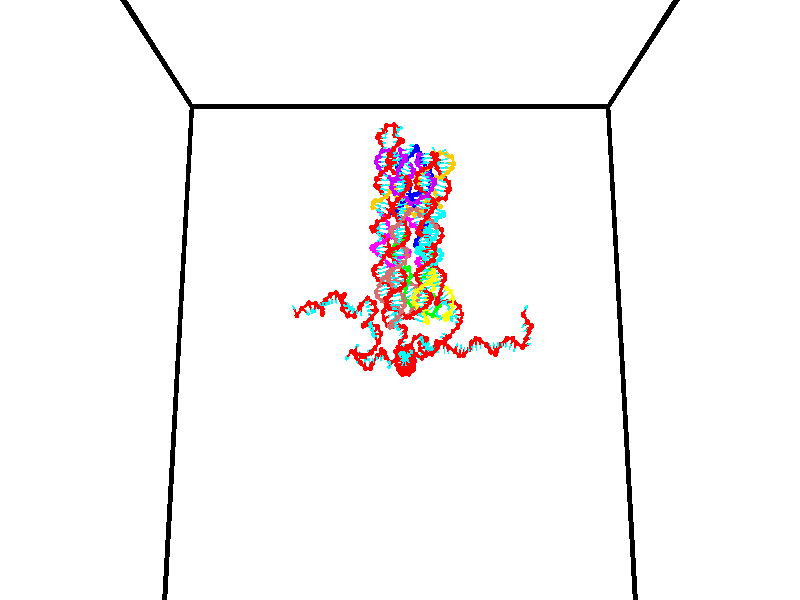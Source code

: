 // switches for output
#declare DRAW_BASES = 1; // possible values are 0, 1; only relevant for DNA ribbons
#declare DRAW_BASES_TYPE = 3; // possible values are 1, 2, 3; only relevant for DNA ribbons
#declare DRAW_FOG = 0; // set to 1 to enable fog

#include "colors.inc"

#include "transforms.inc"
background { rgb <1, 1, 1>}

#default {
   normal{
       ripples 0.25
       frequency 0.20
       turbulence 0.2
       lambda 5
   }
	finish {
		phong 0.1
		phong_size 40.
	}
}

// original window dimensions: 1024x640


// camera settings

camera {
	sky <0, 0.179814, -0.983701>
	up <0, 0.179814, -0.983701>
	right 1.6 * <1, 0, 0>
	location <35, 94.9851, 44.8844>
	look_at <35, 29.7336, 32.9568>
	direction <0, -65.2515, -11.9276>
	angle 67.0682
}


# declare cpy_camera_pos = <35, 94.9851, 44.8844>;
# if (DRAW_FOG = 1)
fog {
	fog_type 2
	up vnormalize(cpy_camera_pos)
	color rgbt<1,1,1,0.3>
	distance 1e-5
	fog_alt 3e-3
	fog_offset 56
}
# end


// LIGHTS

# declare lum = 6;
global_settings {
	ambient_light rgb lum * <0.05, 0.05, 0.05>
	max_trace_level 15
}# declare cpy_direct_light_amount = 0.25;
light_source
{	1000 * <-1, -1.16352, -0.803886>,
	rgb lum * cpy_direct_light_amount
	parallel
}

light_source
{	1000 * <1, 1.16352, 0.803886>,
	rgb lum * cpy_direct_light_amount
	parallel
}

// strand 0

// nucleotide -1

// particle -1
sphere {
	<24.674368, 35.266624, 35.269829> 0.250000
	pigment { color rgbt <1,0,0,0> }
	no_shadow
}
cylinder {
	<24.480822, 35.214081, 34.923737>,  <24.364695, 35.182556, 34.716084>, 0.100000
	pigment { color rgbt <1,0,0,0> }
	no_shadow
}
cylinder {
	<24.480822, 35.214081, 34.923737>,  <24.674368, 35.266624, 35.269829>, 0.100000
	pigment { color rgbt <1,0,0,0> }
	no_shadow
}

// particle -1
sphere {
	<24.480822, 35.214081, 34.923737> 0.100000
	pigment { color rgbt <1,0,0,0> }
	no_shadow
}
sphere {
	0, 1
	scale<0.080000,0.200000,0.300000>
	matrix <0.853099, -0.291301, -0.432857,
		-0.195183, -0.947570, 0.253010,
		-0.483865, -0.131356, -0.865228,
		24.335663, 35.174675, 34.664169>
	pigment { color rgbt <0,1,1,0> }
	no_shadow
}
cylinder {
	<25.129892, 35.087261, 34.660172>,  <24.674368, 35.266624, 35.269829>, 0.130000
	pigment { color rgbt <1,0,0,0> }
	no_shadow
}

// nucleotide -1

// particle -1
sphere {
	<25.129892, 35.087261, 34.660172> 0.250000
	pigment { color rgbt <1,0,0,0> }
	no_shadow
}
cylinder {
	<25.455856, 35.138008, 34.886387>,  <25.651434, 35.168457, 35.022114>, 0.100000
	pigment { color rgbt <1,0,0,0> }
	no_shadow
}
cylinder {
	<25.455856, 35.138008, 34.886387>,  <25.129892, 35.087261, 34.660172>, 0.100000
	pigment { color rgbt <1,0,0,0> }
	no_shadow
}

// particle -1
sphere {
	<25.455856, 35.138008, 34.886387> 0.100000
	pigment { color rgbt <1,0,0,0> }
	no_shadow
}
sphere {
	0, 1
	scale<0.080000,0.200000,0.300000>
	matrix <0.475607, -0.704025, -0.527396,
		0.331245, 0.698752, -0.634052,
		0.814908, 0.126863, 0.565536,
		25.700329, 35.176067, 35.056049>
	pigment { color rgbt <0,1,1,0> }
	no_shadow
}
cylinder {
	<25.834625, 35.193096, 34.236481>,  <25.129892, 35.087261, 34.660172>, 0.130000
	pigment { color rgbt <1,0,0,0> }
	no_shadow
}

// nucleotide -1

// particle -1
sphere {
	<25.834625, 35.193096, 34.236481> 0.250000
	pigment { color rgbt <1,0,0,0> }
	no_shadow
}
cylinder {
	<25.984295, 35.049076, 34.578323>,  <26.074097, 34.962662, 34.783428>, 0.100000
	pigment { color rgbt <1,0,0,0> }
	no_shadow
}
cylinder {
	<25.984295, 35.049076, 34.578323>,  <25.834625, 35.193096, 34.236481>, 0.100000
	pigment { color rgbt <1,0,0,0> }
	no_shadow
}

// particle -1
sphere {
	<25.984295, 35.049076, 34.578323> 0.100000
	pigment { color rgbt <1,0,0,0> }
	no_shadow
}
sphere {
	0, 1
	scale<0.080000,0.200000,0.300000>
	matrix <0.440642, -0.741844, -0.505473,
		0.815983, 0.565711, -0.118924,
		0.374175, -0.360054, 0.854608,
		26.096548, 34.941059, 34.834705>
	pigment { color rgbt <0,1,1,0> }
	no_shadow
}
cylinder {
	<26.537172, 35.148655, 34.274300>,  <25.834625, 35.193096, 34.236481>, 0.130000
	pigment { color rgbt <1,0,0,0> }
	no_shadow
}

// nucleotide -1

// particle -1
sphere {
	<26.537172, 35.148655, 34.274300> 0.250000
	pigment { color rgbt <1,0,0,0> }
	no_shadow
}
cylinder {
	<26.429462, 34.851349, 34.519268>,  <26.364836, 34.672966, 34.666248>, 0.100000
	pigment { color rgbt <1,0,0,0> }
	no_shadow
}
cylinder {
	<26.429462, 34.851349, 34.519268>,  <26.537172, 35.148655, 34.274300>, 0.100000
	pigment { color rgbt <1,0,0,0> }
	no_shadow
}

// particle -1
sphere {
	<26.429462, 34.851349, 34.519268> 0.100000
	pigment { color rgbt <1,0,0,0> }
	no_shadow
}
sphere {
	0, 1
	scale<0.080000,0.200000,0.300000>
	matrix <0.493326, -0.652593, -0.575110,
		0.827116, 0.147258, 0.542397,
		-0.269275, -0.743261, 0.612416,
		26.348680, 34.628372, 34.702991>
	pigment { color rgbt <0,1,1,0> }
	no_shadow
}
cylinder {
	<27.141916, 34.909321, 34.654179>,  <26.537172, 35.148655, 34.274300>, 0.130000
	pigment { color rgbt <1,0,0,0> }
	no_shadow
}

// nucleotide -1

// particle -1
sphere {
	<27.141916, 34.909321, 34.654179> 0.250000
	pigment { color rgbt <1,0,0,0> }
	no_shadow
}
cylinder {
	<26.834698, 34.676449, 34.547470>,  <26.650368, 34.536724, 34.483444>, 0.100000
	pigment { color rgbt <1,0,0,0> }
	no_shadow
}
cylinder {
	<26.834698, 34.676449, 34.547470>,  <27.141916, 34.909321, 34.654179>, 0.100000
	pigment { color rgbt <1,0,0,0> }
	no_shadow
}

// particle -1
sphere {
	<26.834698, 34.676449, 34.547470> 0.100000
	pigment { color rgbt <1,0,0,0> }
	no_shadow
}
sphere {
	0, 1
	scale<0.080000,0.200000,0.300000>
	matrix <0.621694, -0.577897, -0.528708,
		0.153637, -0.571923, 0.805791,
		-0.768044, -0.582185, -0.266775,
		26.604284, 34.501793, 34.467438>
	pigment { color rgbt <0,1,1,0> }
	no_shadow
}
cylinder {
	<27.088696, 34.200932, 34.970387>,  <27.141916, 34.909321, 34.654179>, 0.130000
	pigment { color rgbt <1,0,0,0> }
	no_shadow
}

// nucleotide -1

// particle -1
sphere {
	<27.088696, 34.200932, 34.970387> 0.250000
	pigment { color rgbt <1,0,0,0> }
	no_shadow
}
cylinder {
	<26.966244, 34.240379, 34.591640>,  <26.892773, 34.264046, 34.364391>, 0.100000
	pigment { color rgbt <1,0,0,0> }
	no_shadow
}
cylinder {
	<26.966244, 34.240379, 34.591640>,  <27.088696, 34.200932, 34.970387>, 0.100000
	pigment { color rgbt <1,0,0,0> }
	no_shadow
}

// particle -1
sphere {
	<26.966244, 34.240379, 34.591640> 0.100000
	pigment { color rgbt <1,0,0,0> }
	no_shadow
}
sphere {
	0, 1
	scale<0.080000,0.200000,0.300000>
	matrix <0.750882, -0.586395, -0.303837,
		-0.585198, -0.804001, 0.105475,
		-0.306136, 0.098605, -0.946867,
		26.874405, 34.269962, 34.307579>
	pigment { color rgbt <0,1,1,0> }
	no_shadow
}
cylinder {
	<26.974781, 33.574223, 34.689301>,  <27.088696, 34.200932, 34.970387>, 0.130000
	pigment { color rgbt <1,0,0,0> }
	no_shadow
}

// nucleotide -1

// particle -1
sphere {
	<26.974781, 33.574223, 34.689301> 0.250000
	pigment { color rgbt <1,0,0,0> }
	no_shadow
}
cylinder {
	<27.048485, 33.824337, 34.385971>,  <27.092707, 33.974407, 34.203972>, 0.100000
	pigment { color rgbt <1,0,0,0> }
	no_shadow
}
cylinder {
	<27.048485, 33.824337, 34.385971>,  <26.974781, 33.574223, 34.689301>, 0.100000
	pigment { color rgbt <1,0,0,0> }
	no_shadow
}

// particle -1
sphere {
	<27.048485, 33.824337, 34.385971> 0.100000
	pigment { color rgbt <1,0,0,0> }
	no_shadow
}
sphere {
	0, 1
	scale<0.080000,0.200000,0.300000>
	matrix <0.750075, -0.588050, -0.302630,
		-0.635166, -0.513039, -0.577370,
		0.184261, 0.625291, -0.758327,
		27.103764, 34.011925, 34.158474>
	pigment { color rgbt <0,1,1,0> }
	no_shadow
}
cylinder {
	<26.801395, 33.286400, 34.068573>,  <26.974781, 33.574223, 34.689301>, 0.130000
	pigment { color rgbt <1,0,0,0> }
	no_shadow
}

// nucleotide -1

// particle -1
sphere {
	<26.801395, 33.286400, 34.068573> 0.250000
	pigment { color rgbt <1,0,0,0> }
	no_shadow
}
cylinder {
	<27.113766, 33.535622, 34.050854>,  <27.301188, 33.685154, 34.040222>, 0.100000
	pigment { color rgbt <1,0,0,0> }
	no_shadow
}
cylinder {
	<27.113766, 33.535622, 34.050854>,  <26.801395, 33.286400, 34.068573>, 0.100000
	pigment { color rgbt <1,0,0,0> }
	no_shadow
}

// particle -1
sphere {
	<27.113766, 33.535622, 34.050854> 0.100000
	pigment { color rgbt <1,0,0,0> }
	no_shadow
}
sphere {
	0, 1
	scale<0.080000,0.200000,0.300000>
	matrix <0.603338, -0.770768, -0.204693,
		-0.161677, 0.133124, -0.977823,
		0.780925, 0.623052, -0.044296,
		27.348043, 33.722538, 34.037563>
	pigment { color rgbt <0,1,1,0> }
	no_shadow
}
cylinder {
	<27.183315, 32.921982, 33.565109>,  <26.801395, 33.286400, 34.068573>, 0.130000
	pigment { color rgbt <1,0,0,0> }
	no_shadow
}

// nucleotide -1

// particle -1
sphere {
	<27.183315, 32.921982, 33.565109> 0.250000
	pigment { color rgbt <1,0,0,0> }
	no_shadow
}
cylinder {
	<27.427675, 33.186302, 33.739529>,  <27.574291, 33.344894, 33.844181>, 0.100000
	pigment { color rgbt <1,0,0,0> }
	no_shadow
}
cylinder {
	<27.427675, 33.186302, 33.739529>,  <27.183315, 32.921982, 33.565109>, 0.100000
	pigment { color rgbt <1,0,0,0> }
	no_shadow
}

// particle -1
sphere {
	<27.427675, 33.186302, 33.739529> 0.100000
	pigment { color rgbt <1,0,0,0> }
	no_shadow
}
sphere {
	0, 1
	scale<0.080000,0.200000,0.300000>
	matrix <0.776783, -0.606715, -0.168831,
		0.152994, 0.441856, -0.883944,
		0.610901, 0.660803, 0.436050,
		27.610945, 33.384544, 33.870342>
	pigment { color rgbt <0,1,1,0> }
	no_shadow
}
cylinder {
	<27.756411, 33.038364, 33.069992>,  <27.183315, 32.921982, 33.565109>, 0.130000
	pigment { color rgbt <1,0,0,0> }
	no_shadow
}

// nucleotide -1

// particle -1
sphere {
	<27.756411, 33.038364, 33.069992> 0.250000
	pigment { color rgbt <1,0,0,0> }
	no_shadow
}
cylinder {
	<27.846315, 33.149212, 33.443665>,  <27.900259, 33.215721, 33.667866>, 0.100000
	pigment { color rgbt <1,0,0,0> }
	no_shadow
}
cylinder {
	<27.846315, 33.149212, 33.443665>,  <27.756411, 33.038364, 33.069992>, 0.100000
	pigment { color rgbt <1,0,0,0> }
	no_shadow
}

// particle -1
sphere {
	<27.846315, 33.149212, 33.443665> 0.100000
	pigment { color rgbt <1,0,0,0> }
	no_shadow
}
sphere {
	0, 1
	scale<0.080000,0.200000,0.300000>
	matrix <0.935196, -0.330599, -0.126937,
		0.273662, 0.902170, -0.333465,
		0.224762, 0.277117, 0.934178,
		27.913744, 33.232346, 33.723919>
	pigment { color rgbt <0,1,1,0> }
	no_shadow
}
cylinder {
	<28.389675, 33.416302, 33.021942>,  <27.756411, 33.038364, 33.069992>, 0.130000
	pigment { color rgbt <1,0,0,0> }
	no_shadow
}

// nucleotide -1

// particle -1
sphere {
	<28.389675, 33.416302, 33.021942> 0.250000
	pigment { color rgbt <1,0,0,0> }
	no_shadow
}
cylinder {
	<28.375984, 33.294945, 33.402843>,  <28.367769, 33.222130, 33.631382>, 0.100000
	pigment { color rgbt <1,0,0,0> }
	no_shadow
}
cylinder {
	<28.375984, 33.294945, 33.402843>,  <28.389675, 33.416302, 33.021942>, 0.100000
	pigment { color rgbt <1,0,0,0> }
	no_shadow
}

// particle -1
sphere {
	<28.375984, 33.294945, 33.402843> 0.100000
	pigment { color rgbt <1,0,0,0> }
	no_shadow
}
sphere {
	0, 1
	scale<0.080000,0.200000,0.300000>
	matrix <0.976123, -0.214651, -0.033305,
		0.214506, 0.928374, 0.303496,
		-0.034226, -0.303393, 0.952251,
		28.365717, 33.203926, 33.688519>
	pigment { color rgbt <0,1,1,0> }
	no_shadow
}
cylinder {
	<28.824688, 33.912548, 33.498680>,  <28.389675, 33.416302, 33.021942>, 0.130000
	pigment { color rgbt <1,0,0,0> }
	no_shadow
}

// nucleotide -1

// particle -1
sphere {
	<28.824688, 33.912548, 33.498680> 0.250000
	pigment { color rgbt <1,0,0,0> }
	no_shadow
}
cylinder {
	<28.808014, 33.536739, 33.634663>,  <28.798010, 33.311256, 33.716251>, 0.100000
	pigment { color rgbt <1,0,0,0> }
	no_shadow
}
cylinder {
	<28.808014, 33.536739, 33.634663>,  <28.824688, 33.912548, 33.498680>, 0.100000
	pigment { color rgbt <1,0,0,0> }
	no_shadow
}

// particle -1
sphere {
	<28.808014, 33.536739, 33.634663> 0.100000
	pigment { color rgbt <1,0,0,0> }
	no_shadow
}
sphere {
	0, 1
	scale<0.080000,0.200000,0.300000>
	matrix <0.997093, -0.060837, -0.045867,
		0.063775, 0.337054, 0.939323,
		-0.041686, -0.939518, 0.339954,
		28.795507, 33.254883, 33.736649>
	pigment { color rgbt <0,1,1,0> }
	no_shadow
}
cylinder {
	<29.318796, 34.410492, 33.370983>,  <28.824688, 33.912548, 33.498680>, 0.130000
	pigment { color rgbt <1,0,0,0> }
	no_shadow
}

// nucleotide -1

// particle -1
sphere {
	<29.318796, 34.410492, 33.370983> 0.250000
	pigment { color rgbt <1,0,0,0> }
	no_shadow
}
cylinder {
	<29.231808, 34.394817, 33.761097>,  <29.179615, 34.385414, 33.995163>, 0.100000
	pigment { color rgbt <1,0,0,0> }
	no_shadow
}
cylinder {
	<29.231808, 34.394817, 33.761097>,  <29.318796, 34.410492, 33.370983>, 0.100000
	pigment { color rgbt <1,0,0,0> }
	no_shadow
}

// particle -1
sphere {
	<29.231808, 34.394817, 33.761097> 0.100000
	pigment { color rgbt <1,0,0,0> }
	no_shadow
}
sphere {
	0, 1
	scale<0.080000,0.200000,0.300000>
	matrix <0.460991, 0.876607, 0.138012,
		-0.860345, 0.479609, -0.172571,
		-0.217469, -0.039184, 0.975280,
		29.166567, 34.383060, 34.053680>
	pigment { color rgbt <0,1,1,0> }
	no_shadow
}
cylinder {
	<28.992849, 34.974220, 33.636417>,  <29.318796, 34.410492, 33.370983>, 0.130000
	pigment { color rgbt <1,0,0,0> }
	no_shadow
}

// nucleotide -1

// particle -1
sphere {
	<28.992849, 34.974220, 33.636417> 0.250000
	pigment { color rgbt <1,0,0,0> }
	no_shadow
}
cylinder {
	<29.184887, 34.833965, 33.958054>,  <29.300110, 34.749813, 34.151035>, 0.100000
	pigment { color rgbt <1,0,0,0> }
	no_shadow
}
cylinder {
	<29.184887, 34.833965, 33.958054>,  <28.992849, 34.974220, 33.636417>, 0.100000
	pigment { color rgbt <1,0,0,0> }
	no_shadow
}

// particle -1
sphere {
	<29.184887, 34.833965, 33.958054> 0.100000
	pigment { color rgbt <1,0,0,0> }
	no_shadow
}
sphere {
	0, 1
	scale<0.080000,0.200000,0.300000>
	matrix <0.302591, 0.926573, 0.223385,
		-0.823377, 0.136065, 0.550942,
		0.480094, -0.350640, 0.804091,
		29.328915, 34.728775, 34.199280>
	pigment { color rgbt <0,1,1,0> }
	no_shadow
}
cylinder {
	<29.170448, 35.483047, 34.100956>,  <28.992849, 34.974220, 33.636417>, 0.130000
	pigment { color rgbt <1,0,0,0> }
	no_shadow
}

// nucleotide -1

// particle -1
sphere {
	<29.170448, 35.483047, 34.100956> 0.250000
	pigment { color rgbt <1,0,0,0> }
	no_shadow
}
cylinder {
	<29.444706, 35.221241, 34.228394>,  <29.609261, 35.064156, 34.304855>, 0.100000
	pigment { color rgbt <1,0,0,0> }
	no_shadow
}
cylinder {
	<29.444706, 35.221241, 34.228394>,  <29.170448, 35.483047, 34.100956>, 0.100000
	pigment { color rgbt <1,0,0,0> }
	no_shadow
}

// particle -1
sphere {
	<29.444706, 35.221241, 34.228394> 0.100000
	pigment { color rgbt <1,0,0,0> }
	no_shadow
}
sphere {
	0, 1
	scale<0.080000,0.200000,0.300000>
	matrix <0.564313, 0.754384, 0.335344,
		-0.459829, -0.050140, 0.886591,
		0.685644, -0.654516, 0.318593,
		29.650398, 35.024887, 34.323971>
	pigment { color rgbt <0,1,1,0> }
	no_shadow
}
cylinder {
	<29.238600, 35.762341, 34.813015>,  <29.170448, 35.483047, 34.100956>, 0.130000
	pigment { color rgbt <1,0,0,0> }
	no_shadow
}

// nucleotide -1

// particle -1
sphere {
	<29.238600, 35.762341, 34.813015> 0.250000
	pigment { color rgbt <1,0,0,0> }
	no_shadow
}
cylinder {
	<29.557955, 35.547798, 34.703548>,  <29.749569, 35.419071, 34.637867>, 0.100000
	pigment { color rgbt <1,0,0,0> }
	no_shadow
}
cylinder {
	<29.557955, 35.547798, 34.703548>,  <29.238600, 35.762341, 34.813015>, 0.100000
	pigment { color rgbt <1,0,0,0> }
	no_shadow
}

// particle -1
sphere {
	<29.557955, 35.547798, 34.703548> 0.100000
	pigment { color rgbt <1,0,0,0> }
	no_shadow
}
sphere {
	0, 1
	scale<0.080000,0.200000,0.300000>
	matrix <0.594175, 0.628075, 0.502471,
		-0.097622, -0.563773, 0.820140,
		0.798389, -0.536360, -0.273666,
		29.797472, 35.386890, 34.621449>
	pigment { color rgbt <0,1,1,0> }
	no_shadow
}
cylinder {
	<29.766211, 35.548306, 35.343273>,  <29.238600, 35.762341, 34.813015>, 0.130000
	pigment { color rgbt <1,0,0,0> }
	no_shadow
}

// nucleotide -1

// particle -1
sphere {
	<29.766211, 35.548306, 35.343273> 0.250000
	pigment { color rgbt <1,0,0,0> }
	no_shadow
}
cylinder {
	<29.974781, 35.596184, 35.005329>,  <30.099924, 35.624912, 34.802563>, 0.100000
	pigment { color rgbt <1,0,0,0> }
	no_shadow
}
cylinder {
	<29.974781, 35.596184, 35.005329>,  <29.766211, 35.548306, 35.343273>, 0.100000
	pigment { color rgbt <1,0,0,0> }
	no_shadow
}

// particle -1
sphere {
	<29.974781, 35.596184, 35.005329> 0.100000
	pigment { color rgbt <1,0,0,0> }
	no_shadow
}
sphere {
	0, 1
	scale<0.080000,0.200000,0.300000>
	matrix <0.722336, 0.465170, 0.511710,
		0.454248, -0.877093, 0.156098,
		0.521430, 0.119688, -0.844859,
		30.131208, 35.632092, 34.751873>
	pigment { color rgbt <0,1,1,0> }
	no_shadow
}
cylinder {
	<30.423586, 35.178478, 35.312061>,  <29.766211, 35.548306, 35.343273>, 0.130000
	pigment { color rgbt <1,0,0,0> }
	no_shadow
}

// nucleotide -1

// particle -1
sphere {
	<30.423586, 35.178478, 35.312061> 0.250000
	pigment { color rgbt <1,0,0,0> }
	no_shadow
}
cylinder {
	<30.402485, 35.522541, 35.109142>,  <30.389824, 35.728977, 34.987389>, 0.100000
	pigment { color rgbt <1,0,0,0> }
	no_shadow
}
cylinder {
	<30.402485, 35.522541, 35.109142>,  <30.423586, 35.178478, 35.312061>, 0.100000
	pigment { color rgbt <1,0,0,0> }
	no_shadow
}

// particle -1
sphere {
	<30.402485, 35.522541, 35.109142> 0.100000
	pigment { color rgbt <1,0,0,0> }
	no_shadow
}
sphere {
	0, 1
	scale<0.080000,0.200000,0.300000>
	matrix <0.778529, 0.353571, 0.518537,
		0.625388, -0.367593, -0.688306,
		-0.052755, 0.860153, -0.507301,
		30.386658, 35.780586, 34.956951>
	pigment { color rgbt <0,1,1,0> }
	no_shadow
}
cylinder {
	<30.894156, 35.297535, 34.673412>,  <30.423586, 35.178478, 35.312061>, 0.130000
	pigment { color rgbt <1,0,0,0> }
	no_shadow
}

// nucleotide -1

// particle -1
sphere {
	<30.894156, 35.297535, 34.673412> 0.250000
	pigment { color rgbt <1,0,0,0> }
	no_shadow
}
cylinder {
	<30.792830, 35.588192, 34.928856>,  <30.732035, 35.762589, 35.082123>, 0.100000
	pigment { color rgbt <1,0,0,0> }
	no_shadow
}
cylinder {
	<30.792830, 35.588192, 34.928856>,  <30.894156, 35.297535, 34.673412>, 0.100000
	pigment { color rgbt <1,0,0,0> }
	no_shadow
}

// particle -1
sphere {
	<30.792830, 35.588192, 34.928856> 0.100000
	pigment { color rgbt <1,0,0,0> }
	no_shadow
}
sphere {
	0, 1
	scale<0.080000,0.200000,0.300000>
	matrix <0.959518, 0.104715, 0.261458,
		0.123117, 0.678984, -0.723756,
		-0.253314, 0.726647, 0.638605,
		30.716835, 35.806187, 35.120438>
	pigment { color rgbt <0,1,1,0> }
	no_shadow
}
cylinder {
	<31.157209, 35.951633, 34.480362>,  <30.894156, 35.297535, 34.673412>, 0.130000
	pigment { color rgbt <1,0,0,0> }
	no_shadow
}

// nucleotide -1

// particle -1
sphere {
	<31.157209, 35.951633, 34.480362> 0.250000
	pigment { color rgbt <1,0,0,0> }
	no_shadow
}
cylinder {
	<31.140877, 35.883923, 34.874252>,  <31.131077, 35.843296, 35.110584>, 0.100000
	pigment { color rgbt <1,0,0,0> }
	no_shadow
}
cylinder {
	<31.140877, 35.883923, 34.874252>,  <31.157209, 35.951633, 34.480362>, 0.100000
	pigment { color rgbt <1,0,0,0> }
	no_shadow
}

// particle -1
sphere {
	<31.140877, 35.883923, 34.874252> 0.100000
	pigment { color rgbt <1,0,0,0> }
	no_shadow
}
sphere {
	0, 1
	scale<0.080000,0.200000,0.300000>
	matrix <0.964469, 0.250788, 0.083101,
		-0.261024, 0.953127, 0.153024,
		-0.040829, -0.169279, 0.984722,
		31.128628, 35.833138, 35.169670>
	pigment { color rgbt <0,1,1,0> }
	no_shadow
}
cylinder {
	<31.783291, 36.140167, 33.994747>,  <31.157209, 35.951633, 34.480362>, 0.130000
	pigment { color rgbt <1,0,0,0> }
	no_shadow
}

// nucleotide -1

// particle -1
sphere {
	<31.783291, 36.140167, 33.994747> 0.250000
	pigment { color rgbt <1,0,0,0> }
	no_shadow
}
cylinder {
	<31.770889, 36.463787, 34.229519>,  <31.763449, 36.657959, 34.370380>, 0.100000
	pigment { color rgbt <1,0,0,0> }
	no_shadow
}
cylinder {
	<31.770889, 36.463787, 34.229519>,  <31.783291, 36.140167, 33.994747>, 0.100000
	pigment { color rgbt <1,0,0,0> }
	no_shadow
}

// particle -1
sphere {
	<31.770889, 36.463787, 34.229519> 0.100000
	pigment { color rgbt <1,0,0,0> }
	no_shadow
}
sphere {
	0, 1
	scale<0.080000,0.200000,0.300000>
	matrix <0.259321, -0.560593, 0.786440,
		0.965293, 0.176586, -0.192422,
		-0.031004, 0.809045, 0.586929,
		31.761589, 36.706501, 34.405598>
	pigment { color rgbt <0,1,1,0> }
	no_shadow
}
cylinder {
	<32.460335, 36.153244, 34.380417>,  <31.783291, 36.140167, 33.994747>, 0.130000
	pigment { color rgbt <1,0,0,0> }
	no_shadow
}

// nucleotide -1

// particle -1
sphere {
	<32.460335, 36.153244, 34.380417> 0.250000
	pigment { color rgbt <1,0,0,0> }
	no_shadow
}
cylinder {
	<32.140667, 36.312405, 34.560642>,  <31.948868, 36.407902, 34.668777>, 0.100000
	pigment { color rgbt <1,0,0,0> }
	no_shadow
}
cylinder {
	<32.140667, 36.312405, 34.560642>,  <32.460335, 36.153244, 34.380417>, 0.100000
	pigment { color rgbt <1,0,0,0> }
	no_shadow
}

// particle -1
sphere {
	<32.140667, 36.312405, 34.560642> 0.100000
	pigment { color rgbt <1,0,0,0> }
	no_shadow
}
sphere {
	0, 1
	scale<0.080000,0.200000,0.300000>
	matrix <0.198095, -0.533340, 0.822379,
		0.567531, 0.746471, 0.347404,
		-0.799166, 0.397906, 0.450559,
		31.900917, 36.431778, 34.695808>
	pigment { color rgbt <0,1,1,0> }
	no_shadow
}
cylinder {
	<32.673946, 36.389065, 35.070164>,  <32.460335, 36.153244, 34.380417>, 0.130000
	pigment { color rgbt <1,0,0,0> }
	no_shadow
}

// nucleotide -1

// particle -1
sphere {
	<32.673946, 36.389065, 35.070164> 0.250000
	pigment { color rgbt <1,0,0,0> }
	no_shadow
}
cylinder {
	<32.285927, 36.294403, 35.048294>,  <32.053116, 36.237606, 35.035172>, 0.100000
	pigment { color rgbt <1,0,0,0> }
	no_shadow
}
cylinder {
	<32.285927, 36.294403, 35.048294>,  <32.673946, 36.389065, 35.070164>, 0.100000
	pigment { color rgbt <1,0,0,0> }
	no_shadow
}

// particle -1
sphere {
	<32.285927, 36.294403, 35.048294> 0.100000
	pigment { color rgbt <1,0,0,0> }
	no_shadow
}
sphere {
	0, 1
	scale<0.080000,0.200000,0.300000>
	matrix <0.120943, -0.665840, 0.736227,
		-0.210640, 0.707567, 0.674523,
		-0.970053, -0.236657, -0.054677,
		31.994911, 36.223404, 35.031891>
	pigment { color rgbt <0,1,1,0> }
	no_shadow
}
cylinder {
	<32.237576, 36.550835, 35.683567>,  <32.673946, 36.389065, 35.070164>, 0.130000
	pigment { color rgbt <1,0,0,0> }
	no_shadow
}

// nucleotide -1

// particle -1
sphere {
	<32.237576, 36.550835, 35.683567> 0.250000
	pigment { color rgbt <1,0,0,0> }
	no_shadow
}
cylinder {
	<32.118446, 36.226837, 35.481495>,  <32.046970, 36.032436, 35.360252>, 0.100000
	pigment { color rgbt <1,0,0,0> }
	no_shadow
}
cylinder {
	<32.118446, 36.226837, 35.481495>,  <32.237576, 36.550835, 35.683567>, 0.100000
	pigment { color rgbt <1,0,0,0> }
	no_shadow
}

// particle -1
sphere {
	<32.118446, 36.226837, 35.481495> 0.100000
	pigment { color rgbt <1,0,0,0> }
	no_shadow
}
sphere {
	0, 1
	scale<0.080000,0.200000,0.300000>
	matrix <0.074964, -0.547404, 0.833504,
		-0.951675, 0.210363, 0.223747,
		-0.297819, -0.809998, -0.505181,
		32.029102, 35.983837, 35.329941>
	pigment { color rgbt <0,1,1,0> }
	no_shadow
}
cylinder {
	<31.585054, 36.208256, 36.104790>,  <32.237576, 36.550835, 35.683567>, 0.130000
	pigment { color rgbt <1,0,0,0> }
	no_shadow
}

// nucleotide -1

// particle -1
sphere {
	<31.585054, 36.208256, 36.104790> 0.250000
	pigment { color rgbt <1,0,0,0> }
	no_shadow
}
cylinder {
	<31.775911, 35.964024, 35.851955>,  <31.890427, 35.817486, 35.700256>, 0.100000
	pigment { color rgbt <1,0,0,0> }
	no_shadow
}
cylinder {
	<31.775911, 35.964024, 35.851955>,  <31.585054, 36.208256, 36.104790>, 0.100000
	pigment { color rgbt <1,0,0,0> }
	no_shadow
}

// particle -1
sphere {
	<31.775911, 35.964024, 35.851955> 0.100000
	pigment { color rgbt <1,0,0,0> }
	no_shadow
}
sphere {
	0, 1
	scale<0.080000,0.200000,0.300000>
	matrix <-0.043864, -0.734887, 0.676770,
		-0.877730, -0.295191, -0.377429,
		0.477144, -0.610577, -0.632084,
		31.919054, 35.780849, 35.662331>
	pigment { color rgbt <0,1,1,0> }
	no_shadow
}
cylinder {
	<31.321392, 35.534889, 36.194756>,  <31.585054, 36.208256, 36.104790>, 0.130000
	pigment { color rgbt <1,0,0,0> }
	no_shadow
}

// nucleotide -1

// particle -1
sphere {
	<31.321392, 35.534889, 36.194756> 0.250000
	pigment { color rgbt <1,0,0,0> }
	no_shadow
}
cylinder {
	<31.680607, 35.447376, 36.042091>,  <31.896135, 35.394871, 35.950493>, 0.100000
	pigment { color rgbt <1,0,0,0> }
	no_shadow
}
cylinder {
	<31.680607, 35.447376, 36.042091>,  <31.321392, 35.534889, 36.194756>, 0.100000
	pigment { color rgbt <1,0,0,0> }
	no_shadow
}

// particle -1
sphere {
	<31.680607, 35.447376, 36.042091> 0.100000
	pigment { color rgbt <1,0,0,0> }
	no_shadow
}
sphere {
	0, 1
	scale<0.080000,0.200000,0.300000>
	matrix <0.064792, -0.792334, 0.606637,
		-0.435124, -0.569511, -0.697370,
		0.898036, -0.218778, -0.381663,
		31.950018, 35.381744, 35.927593>
	pigment { color rgbt <0,1,1,0> }
	no_shadow
}
cylinder {
	<31.375055, 34.762363, 36.051029>,  <31.321392, 35.534889, 36.194756>, 0.130000
	pigment { color rgbt <1,0,0,0> }
	no_shadow
}

// nucleotide -1

// particle -1
sphere {
	<31.375055, 34.762363, 36.051029> 0.250000
	pigment { color rgbt <1,0,0,0> }
	no_shadow
}
cylinder {
	<31.735249, 34.926487, 36.108677>,  <31.951365, 35.024963, 36.143265>, 0.100000
	pigment { color rgbt <1,0,0,0> }
	no_shadow
}
cylinder {
	<31.735249, 34.926487, 36.108677>,  <31.375055, 34.762363, 36.051029>, 0.100000
	pigment { color rgbt <1,0,0,0> }
	no_shadow
}

// particle -1
sphere {
	<31.735249, 34.926487, 36.108677> 0.100000
	pigment { color rgbt <1,0,0,0> }
	no_shadow
}
sphere {
	0, 1
	scale<0.080000,0.200000,0.300000>
	matrix <0.266846, -0.782992, 0.561887,
		0.343397, -0.467512, -0.814562,
		0.900484, 0.410313, 0.144124,
		32.005394, 35.049580, 36.151913>
	pigment { color rgbt <0,1,1,0> }
	no_shadow
}
cylinder {
	<32.025555, 34.290710, 35.873863>,  <31.375055, 34.762363, 36.051029>, 0.130000
	pigment { color rgbt <1,0,0,0> }
	no_shadow
}

// nucleotide -1

// particle -1
sphere {
	<32.025555, 34.290710, 35.873863> 0.250000
	pigment { color rgbt <1,0,0,0> }
	no_shadow
}
cylinder {
	<32.124908, 34.533020, 36.176212>,  <32.184521, 34.678406, 36.357620>, 0.100000
	pigment { color rgbt <1,0,0,0> }
	no_shadow
}
cylinder {
	<32.124908, 34.533020, 36.176212>,  <32.025555, 34.290710, 35.873863>, 0.100000
	pigment { color rgbt <1,0,0,0> }
	no_shadow
}

// particle -1
sphere {
	<32.124908, 34.533020, 36.176212> 0.100000
	pigment { color rgbt <1,0,0,0> }
	no_shadow
}
sphere {
	0, 1
	scale<0.080000,0.200000,0.300000>
	matrix <0.294070, -0.790653, 0.537020,
		0.922946, 0.088893, -0.374525,
		0.248382, 0.605777, 0.755871,
		32.199425, 34.714752, 36.402973>
	pigment { color rgbt <0,1,1,0> }
	no_shadow
}
cylinder {
	<32.740639, 34.185070, 36.086849>,  <32.025555, 34.290710, 35.873863>, 0.130000
	pigment { color rgbt <1,0,0,0> }
	no_shadow
}

// nucleotide -1

// particle -1
sphere {
	<32.740639, 34.185070, 36.086849> 0.250000
	pigment { color rgbt <1,0,0,0> }
	no_shadow
}
cylinder {
	<32.487766, 34.203892, 36.396206>,  <32.336040, 34.215183, 36.581818>, 0.100000
	pigment { color rgbt <1,0,0,0> }
	no_shadow
}
cylinder {
	<32.487766, 34.203892, 36.396206>,  <32.740639, 34.185070, 36.086849>, 0.100000
	pigment { color rgbt <1,0,0,0> }
	no_shadow
}

// particle -1
sphere {
	<32.487766, 34.203892, 36.396206> 0.100000
	pigment { color rgbt <1,0,0,0> }
	no_shadow
}
sphere {
	0, 1
	scale<0.080000,0.200000,0.300000>
	matrix <0.197533, -0.955385, 0.219592,
		0.749214, 0.291592, 0.594687,
		-0.632186, 0.047051, 0.773387,
		32.298111, 34.218006, 36.628223>
	pigment { color rgbt <0,1,1,0> }
	no_shadow
}
cylinder {
	<33.060333, 33.763145, 36.618122>,  <32.740639, 34.185070, 36.086849>, 0.130000
	pigment { color rgbt <1,0,0,0> }
	no_shadow
}

// nucleotide -1

// particle -1
sphere {
	<33.060333, 33.763145, 36.618122> 0.250000
	pigment { color rgbt <1,0,0,0> }
	no_shadow
}
cylinder {
	<32.663792, 33.776794, 36.668793>,  <32.425865, 33.784985, 36.699196>, 0.100000
	pigment { color rgbt <1,0,0,0> }
	no_shadow
}
cylinder {
	<32.663792, 33.776794, 36.668793>,  <33.060333, 33.763145, 36.618122>, 0.100000
	pigment { color rgbt <1,0,0,0> }
	no_shadow
}

// particle -1
sphere {
	<32.663792, 33.776794, 36.668793> 0.100000
	pigment { color rgbt <1,0,0,0> }
	no_shadow
}
sphere {
	0, 1
	scale<0.080000,0.200000,0.300000>
	matrix <-0.000466, -0.966494, 0.256688,
		0.131187, 0.254411, 0.958157,
		-0.991357, 0.034120, 0.126673,
		32.366383, 33.787029, 36.706795>
	pigment { color rgbt <0,1,1,0> }
	no_shadow
}
cylinder {
	<32.816288, 33.474819, 37.302750>,  <33.060333, 33.763145, 36.618122>, 0.130000
	pigment { color rgbt <1,0,0,0> }
	no_shadow
}

// nucleotide -1

// particle -1
sphere {
	<32.816288, 33.474819, 37.302750> 0.250000
	pigment { color rgbt <1,0,0,0> }
	no_shadow
}
cylinder {
	<32.555920, 33.459644, 36.999470>,  <32.399700, 33.450539, 36.817501>, 0.100000
	pigment { color rgbt <1,0,0,0> }
	no_shadow
}
cylinder {
	<32.555920, 33.459644, 36.999470>,  <32.816288, 33.474819, 37.302750>, 0.100000
	pigment { color rgbt <1,0,0,0> }
	no_shadow
}

// particle -1
sphere {
	<32.555920, 33.459644, 36.999470> 0.100000
	pigment { color rgbt <1,0,0,0> }
	no_shadow
}
sphere {
	0, 1
	scale<0.080000,0.200000,0.300000>
	matrix <-0.321696, -0.890857, 0.320757,
		-0.687615, 0.452696, 0.567672,
		-0.650920, -0.037939, -0.758198,
		32.360645, 33.448261, 36.772011>
	pigment { color rgbt <0,1,1,0> }
	no_shadow
}
cylinder {
	<32.454090, 33.811169, 37.870003>,  <32.816288, 33.474819, 37.302750>, 0.130000
	pigment { color rgbt <1,0,0,0> }
	no_shadow
}

// nucleotide -1

// particle -1
sphere {
	<32.454090, 33.811169, 37.870003> 0.250000
	pigment { color rgbt <1,0,0,0> }
	no_shadow
}
cylinder {
	<32.110039, 33.631104, 37.965954>,  <31.903608, 33.523064, 38.023525>, 0.100000
	pigment { color rgbt <1,0,0,0> }
	no_shadow
}
cylinder {
	<32.110039, 33.631104, 37.965954>,  <32.454090, 33.811169, 37.870003>, 0.100000
	pigment { color rgbt <1,0,0,0> }
	no_shadow
}

// particle -1
sphere {
	<32.110039, 33.631104, 37.965954> 0.100000
	pigment { color rgbt <1,0,0,0> }
	no_shadow
}
sphere {
	0, 1
	scale<0.080000,0.200000,0.300000>
	matrix <0.160703, 0.207180, 0.965013,
		-0.484109, 0.868580, -0.105859,
		-0.860124, -0.450160, 0.239881,
		31.852001, 33.496056, 38.037918>
	pigment { color rgbt <0,1,1,0> }
	no_shadow
}
cylinder {
	<32.088161, 34.228367, 38.278427>,  <32.454090, 33.811169, 37.870003>, 0.130000
	pigment { color rgbt <1,0,0,0> }
	no_shadow
}

// nucleotide -1

// particle -1
sphere {
	<32.088161, 34.228367, 38.278427> 0.250000
	pigment { color rgbt <1,0,0,0> }
	no_shadow
}
cylinder {
	<31.911510, 33.879879, 38.364162>,  <31.805521, 33.670784, 38.415604>, 0.100000
	pigment { color rgbt <1,0,0,0> }
	no_shadow
}
cylinder {
	<31.911510, 33.879879, 38.364162>,  <32.088161, 34.228367, 38.278427>, 0.100000
	pigment { color rgbt <1,0,0,0> }
	no_shadow
}

// particle -1
sphere {
	<31.911510, 33.879879, 38.364162> 0.100000
	pigment { color rgbt <1,0,0,0> }
	no_shadow
}
sphere {
	0, 1
	scale<0.080000,0.200000,0.300000>
	matrix <-0.107943, 0.288754, 0.951299,
		-0.890684, 0.396980, -0.221563,
		-0.441623, -0.871222, 0.214337,
		31.779024, 33.618511, 38.428463>
	pigment { color rgbt <0,1,1,0> }
	no_shadow
}
cylinder {
	<31.390287, 34.325150, 38.543709>,  <32.088161, 34.228367, 38.278427>, 0.130000
	pigment { color rgbt <1,0,0,0> }
	no_shadow
}

// nucleotide -1

// particle -1
sphere {
	<31.390287, 34.325150, 38.543709> 0.250000
	pigment { color rgbt <1,0,0,0> }
	no_shadow
}
cylinder {
	<31.552530, 33.984898, 38.677525>,  <31.649876, 33.780746, 38.757816>, 0.100000
	pigment { color rgbt <1,0,0,0> }
	no_shadow
}
cylinder {
	<31.552530, 33.984898, 38.677525>,  <31.390287, 34.325150, 38.543709>, 0.100000
	pigment { color rgbt <1,0,0,0> }
	no_shadow
}

// particle -1
sphere {
	<31.552530, 33.984898, 38.677525> 0.100000
	pigment { color rgbt <1,0,0,0> }
	no_shadow
}
sphere {
	0, 1
	scale<0.080000,0.200000,0.300000>
	matrix <-0.202176, 0.273445, 0.940400,
		-0.891407, -0.449070, -0.061064,
		0.405608, -0.850625, 0.334542,
		31.674213, 33.729710, 38.777885>
	pigment { color rgbt <0,1,1,0> }
	no_shadow
}
cylinder {
	<31.049524, 33.710571, 38.545582>,  <31.390287, 34.325150, 38.543709>, 0.130000
	pigment { color rgbt <1,0,0,0> }
	no_shadow
}

// nucleotide -1

// particle -1
sphere {
	<31.049524, 33.710571, 38.545582> 0.250000
	pigment { color rgbt <1,0,0,0> }
	no_shadow
}
cylinder {
	<30.937574, 33.379902, 38.350323>,  <30.870403, 33.181499, 38.233166>, 0.100000
	pigment { color rgbt <1,0,0,0> }
	no_shadow
}
cylinder {
	<30.937574, 33.379902, 38.350323>,  <31.049524, 33.710571, 38.545582>, 0.100000
	pigment { color rgbt <1,0,0,0> }
	no_shadow
}

// particle -1
sphere {
	<30.937574, 33.379902, 38.350323> 0.100000
	pigment { color rgbt <1,0,0,0> }
	no_shadow
}
sphere {
	0, 1
	scale<0.080000,0.200000,0.300000>
	matrix <0.068122, 0.490085, -0.869009,
		0.957617, -0.276468, -0.080849,
		-0.279875, -0.826670, -0.488147,
		30.853611, 33.131901, 38.203880>
	pigment { color rgbt <0,1,1,0> }
	no_shadow
}
cylinder {
	<30.384459, 33.596085, 38.161526>,  <31.049524, 33.710571, 38.545582>, 0.130000
	pigment { color rgbt <1,0,0,0> }
	no_shadow
}

// nucleotide -1

// particle -1
sphere {
	<30.384459, 33.596085, 38.161526> 0.250000
	pigment { color rgbt <1,0,0,0> }
	no_shadow
}
cylinder {
	<30.508112, 33.381775, 37.847233>,  <30.582304, 33.253189, 37.658657>, 0.100000
	pigment { color rgbt <1,0,0,0> }
	no_shadow
}
cylinder {
	<30.508112, 33.381775, 37.847233>,  <30.384459, 33.596085, 38.161526>, 0.100000
	pigment { color rgbt <1,0,0,0> }
	no_shadow
}

// particle -1
sphere {
	<30.508112, 33.381775, 37.847233> 0.100000
	pigment { color rgbt <1,0,0,0> }
	no_shadow
}
sphere {
	0, 1
	scale<0.080000,0.200000,0.300000>
	matrix <-0.320497, 0.719182, -0.616489,
		0.895387, 0.442404, 0.050610,
		0.309135, -0.535776, -0.785735,
		30.600853, 33.221043, 37.611511>
	pigment { color rgbt <0,1,1,0> }
	no_shadow
}
cylinder {
	<29.985495, 32.935604, 38.039986>,  <30.384459, 33.596085, 38.161526>, 0.130000
	pigment { color rgbt <1,0,0,0> }
	no_shadow
}

// nucleotide -1

// particle -1
sphere {
	<29.985495, 32.935604, 38.039986> 0.250000
	pigment { color rgbt <1,0,0,0> }
	no_shadow
}
cylinder {
	<29.735245, 32.995243, 38.346283>,  <29.585094, 33.031025, 38.530060>, 0.100000
	pigment { color rgbt <1,0,0,0> }
	no_shadow
}
cylinder {
	<29.735245, 32.995243, 38.346283>,  <29.985495, 32.935604, 38.039986>, 0.100000
	pigment { color rgbt <1,0,0,0> }
	no_shadow
}

// particle -1
sphere {
	<29.735245, 32.995243, 38.346283> 0.100000
	pigment { color rgbt <1,0,0,0> }
	no_shadow
}
sphere {
	0, 1
	scale<0.080000,0.200000,0.300000>
	matrix <0.241548, 0.970352, 0.008410,
		-0.741788, 0.190226, -0.643090,
		-0.625624, 0.149099, 0.765744,
		29.547558, 33.039974, 38.576008>
	pigment { color rgbt <0,1,1,0> }
	no_shadow
}
cylinder {
	<30.421490, 32.372921, 38.433647>,  <29.985495, 32.935604, 38.039986>, 0.130000
	pigment { color rgbt <1,0,0,0> }
	no_shadow
}

// nucleotide -1

// particle -1
sphere {
	<30.421490, 32.372921, 38.433647> 0.250000
	pigment { color rgbt <1,0,0,0> }
	no_shadow
}
cylinder {
	<30.471218, 32.038982, 38.648151>,  <30.501055, 31.838619, 38.776855>, 0.100000
	pigment { color rgbt <1,0,0,0> }
	no_shadow
}
cylinder {
	<30.471218, 32.038982, 38.648151>,  <30.421490, 32.372921, 38.433647>, 0.100000
	pigment { color rgbt <1,0,0,0> }
	no_shadow
}

// particle -1
sphere {
	<30.471218, 32.038982, 38.648151> 0.100000
	pigment { color rgbt <1,0,0,0> }
	no_shadow
}
sphere {
	0, 1
	scale<0.080000,0.200000,0.300000>
	matrix <0.990449, 0.071937, -0.117626,
		0.059622, 0.545764, 0.835815,
		0.124322, -0.834845, 0.536263,
		30.508514, 31.788528, 38.809029>
	pigment { color rgbt <0,1,1,0> }
	no_shadow
}
cylinder {
	<30.936823, 32.518341, 38.992046>,  <30.421490, 32.372921, 38.433647>, 0.130000
	pigment { color rgbt <1,0,0,0> }
	no_shadow
}

// nucleotide -1

// particle -1
sphere {
	<30.936823, 32.518341, 38.992046> 0.250000
	pigment { color rgbt <1,0,0,0> }
	no_shadow
}
cylinder {
	<30.941599, 32.132420, 38.886971>,  <30.944464, 31.900866, 38.823925>, 0.100000
	pigment { color rgbt <1,0,0,0> }
	no_shadow
}
cylinder {
	<30.941599, 32.132420, 38.886971>,  <30.936823, 32.518341, 38.992046>, 0.100000
	pigment { color rgbt <1,0,0,0> }
	no_shadow
}

// particle -1
sphere {
	<30.941599, 32.132420, 38.886971> 0.100000
	pigment { color rgbt <1,0,0,0> }
	no_shadow
}
sphere {
	0, 1
	scale<0.080000,0.200000,0.300000>
	matrix <0.969633, 0.075348, -0.232666,
		0.244271, -0.251937, 0.936408,
		0.011939, -0.964806, -0.262692,
		30.945181, 31.842978, 38.808163>
	pigment { color rgbt <0,1,1,0> }
	no_shadow
}
cylinder {
	<31.404318, 32.002285, 39.418304>,  <30.936823, 32.518341, 38.992046>, 0.130000
	pigment { color rgbt <1,0,0,0> }
	no_shadow
}

// nucleotide -1

// particle -1
sphere {
	<31.404318, 32.002285, 39.418304> 0.250000
	pigment { color rgbt <1,0,0,0> }
	no_shadow
}
cylinder {
	<31.375195, 31.903322, 39.031837>,  <31.357721, 31.843945, 38.799957>, 0.100000
	pigment { color rgbt <1,0,0,0> }
	no_shadow
}
cylinder {
	<31.375195, 31.903322, 39.031837>,  <31.404318, 32.002285, 39.418304>, 0.100000
	pigment { color rgbt <1,0,0,0> }
	no_shadow
}

// particle -1
sphere {
	<31.375195, 31.903322, 39.031837> 0.100000
	pigment { color rgbt <1,0,0,0> }
	no_shadow
}
sphere {
	0, 1
	scale<0.080000,0.200000,0.300000>
	matrix <0.971575, 0.201202, -0.124737,
		0.225257, -0.947790, 0.225728,
		-0.072807, -0.247410, -0.966171,
		31.353352, 31.829100, 38.741985>
	pigment { color rgbt <0,1,1,0> }
	no_shadow
}
cylinder {
	<31.936165, 31.549595, 39.371696>,  <31.404318, 32.002285, 39.418304>, 0.130000
	pigment { color rgbt <1,0,0,0> }
	no_shadow
}

// nucleotide -1

// particle -1
sphere {
	<31.936165, 31.549595, 39.371696> 0.250000
	pigment { color rgbt <1,0,0,0> }
	no_shadow
}
cylinder {
	<31.851131, 31.684547, 39.004875>,  <31.800112, 31.765518, 38.784782>, 0.100000
	pigment { color rgbt <1,0,0,0> }
	no_shadow
}
cylinder {
	<31.851131, 31.684547, 39.004875>,  <31.936165, 31.549595, 39.371696>, 0.100000
	pigment { color rgbt <1,0,0,0> }
	no_shadow
}

// particle -1
sphere {
	<31.851131, 31.684547, 39.004875> 0.100000
	pigment { color rgbt <1,0,0,0> }
	no_shadow
}
sphere {
	0, 1
	scale<0.080000,0.200000,0.300000>
	matrix <0.963643, 0.227852, -0.139559,
		0.161867, -0.913377, -0.373554,
		-0.212585, 0.337382, -0.917050,
		31.787355, 31.785763, 38.729759>
	pigment { color rgbt <0,1,1,0> }
	no_shadow
}
cylinder {
	<32.119804, 31.186310, 38.891590>,  <31.936165, 31.549595, 39.371696>, 0.130000
	pigment { color rgbt <1,0,0,0> }
	no_shadow
}

// nucleotide -1

// particle -1
sphere {
	<32.119804, 31.186310, 38.891590> 0.250000
	pigment { color rgbt <1,0,0,0> }
	no_shadow
}
cylinder {
	<32.161335, 31.571297, 38.791290>,  <32.186253, 31.802288, 38.731110>, 0.100000
	pigment { color rgbt <1,0,0,0> }
	no_shadow
}
cylinder {
	<32.161335, 31.571297, 38.791290>,  <32.119804, 31.186310, 38.891590>, 0.100000
	pigment { color rgbt <1,0,0,0> }
	no_shadow
}

// particle -1
sphere {
	<32.161335, 31.571297, 38.791290> 0.100000
	pigment { color rgbt <1,0,0,0> }
	no_shadow
}
sphere {
	0, 1
	scale<0.080000,0.200000,0.300000>
	matrix <0.931975, -0.182192, -0.313413,
		-0.347335, -0.201154, -0.915912,
		0.103828, 0.962467, -0.250752,
		32.192482, 31.860037, 38.716064>
	pigment { color rgbt <0,1,1,0> }
	no_shadow
}
cylinder {
	<32.585052, 31.129227, 38.257324>,  <32.119804, 31.186310, 38.891590>, 0.130000
	pigment { color rgbt <1,0,0,0> }
	no_shadow
}

// nucleotide -1

// particle -1
sphere {
	<32.585052, 31.129227, 38.257324> 0.250000
	pigment { color rgbt <1,0,0,0> }
	no_shadow
}
cylinder {
	<32.577930, 31.501173, 38.404308>,  <32.573658, 31.724340, 38.492500>, 0.100000
	pigment { color rgbt <1,0,0,0> }
	no_shadow
}
cylinder {
	<32.577930, 31.501173, 38.404308>,  <32.585052, 31.129227, 38.257324>, 0.100000
	pigment { color rgbt <1,0,0,0> }
	no_shadow
}

// particle -1
sphere {
	<32.577930, 31.501173, 38.404308> 0.100000
	pigment { color rgbt <1,0,0,0> }
	no_shadow
}
sphere {
	0, 1
	scale<0.080000,0.200000,0.300000>
	matrix <0.988210, 0.072265, -0.134973,
		-0.152062, 0.360729, -0.920191,
		-0.017809, 0.929867, 0.367465,
		32.572586, 31.780132, 38.514549>
	pigment { color rgbt <0,1,1,0> }
	no_shadow
}
cylinder {
	<33.055744, 31.655542, 37.870644>,  <32.585052, 31.129227, 38.257324>, 0.130000
	pigment { color rgbt <1,0,0,0> }
	no_shadow
}

// nucleotide -1

// particle -1
sphere {
	<33.055744, 31.655542, 37.870644> 0.250000
	pigment { color rgbt <1,0,0,0> }
	no_shadow
}
cylinder {
	<33.025928, 31.817188, 38.235310>,  <33.008038, 31.914175, 38.454109>, 0.100000
	pigment { color rgbt <1,0,0,0> }
	no_shadow
}
cylinder {
	<33.025928, 31.817188, 38.235310>,  <33.055744, 31.655542, 37.870644>, 0.100000
	pigment { color rgbt <1,0,0,0> }
	no_shadow
}

// particle -1
sphere {
	<33.025928, 31.817188, 38.235310> 0.100000
	pigment { color rgbt <1,0,0,0> }
	no_shadow
}
sphere {
	0, 1
	scale<0.080000,0.200000,0.300000>
	matrix <0.923806, 0.372259, -0.089476,
		-0.375534, 0.835534, -0.401071,
		-0.074542, 0.404113, 0.911667,
		33.003567, 31.938421, 38.508808>
	pigment { color rgbt <0,1,1,0> }
	no_shadow
}
cylinder {
	<33.045860, 32.342102, 37.818207>,  <33.055744, 31.655542, 37.870644>, 0.130000
	pigment { color rgbt <1,0,0,0> }
	no_shadow
}

// nucleotide -1

// particle -1
sphere {
	<33.045860, 32.342102, 37.818207> 0.250000
	pigment { color rgbt <1,0,0,0> }
	no_shadow
}
cylinder {
	<33.195679, 32.264896, 38.180965>,  <33.285568, 32.218575, 38.398621>, 0.100000
	pigment { color rgbt <1,0,0,0> }
	no_shadow
}
cylinder {
	<33.195679, 32.264896, 38.180965>,  <33.045860, 32.342102, 37.818207>, 0.100000
	pigment { color rgbt <1,0,0,0> }
	no_shadow
}

// particle -1
sphere {
	<33.195679, 32.264896, 38.180965> 0.100000
	pigment { color rgbt <1,0,0,0> }
	no_shadow
}
sphere {
	0, 1
	scale<0.080000,0.200000,0.300000>
	matrix <0.867454, 0.418391, -0.269208,
		-0.327479, 0.887522, 0.324133,
		0.374542, -0.193011, 0.906899,
		33.308041, 32.206993, 38.453033>
	pigment { color rgbt <0,1,1,0> }
	no_shadow
}
cylinder {
	<33.371765, 32.928116, 38.098934>,  <33.045860, 32.342102, 37.818207>, 0.130000
	pigment { color rgbt <1,0,0,0> }
	no_shadow
}

// nucleotide -1

// particle -1
sphere {
	<33.371765, 32.928116, 38.098934> 0.250000
	pigment { color rgbt <1,0,0,0> }
	no_shadow
}
cylinder {
	<33.562851, 32.624310, 38.275536>,  <33.677502, 32.442024, 38.381496>, 0.100000
	pigment { color rgbt <1,0,0,0> }
	no_shadow
}
cylinder {
	<33.562851, 32.624310, 38.275536>,  <33.371765, 32.928116, 38.098934>, 0.100000
	pigment { color rgbt <1,0,0,0> }
	no_shadow
}

// particle -1
sphere {
	<33.562851, 32.624310, 38.275536> 0.100000
	pigment { color rgbt <1,0,0,0> }
	no_shadow
}
sphere {
	0, 1
	scale<0.080000,0.200000,0.300000>
	matrix <0.848423, 0.268454, -0.456192,
		0.227963, 0.592509, 0.772636,
		0.477714, -0.759517, 0.441501,
		33.706165, 32.396454, 38.407986>
	pigment { color rgbt <0,1,1,0> }
	no_shadow
}
cylinder {
	<33.576530, 33.437977, 38.600273>,  <33.371765, 32.928116, 38.098934>, 0.130000
	pigment { color rgbt <1,0,0,0> }
	no_shadow
}

// nucleotide -1

// particle -1
sphere {
	<33.576530, 33.437977, 38.600273> 0.250000
	pigment { color rgbt <1,0,0,0> }
	no_shadow
}
cylinder {
	<33.757339, 33.676754, 38.865402>,  <33.865826, 33.820019, 39.024479>, 0.100000
	pigment { color rgbt <1,0,0,0> }
	no_shadow
}
cylinder {
	<33.757339, 33.676754, 38.865402>,  <33.576530, 33.437977, 38.600273>, 0.100000
	pigment { color rgbt <1,0,0,0> }
	no_shadow
}

// particle -1
sphere {
	<33.757339, 33.676754, 38.865402> 0.100000
	pigment { color rgbt <1,0,0,0> }
	no_shadow
}
sphere {
	0, 1
	scale<0.080000,0.200000,0.300000>
	matrix <-0.149993, -0.681626, 0.716162,
		0.879307, -0.423138, -0.218570,
		0.452019, 0.596942, 0.662826,
		33.892944, 33.855835, 39.064251>
	pigment { color rgbt <0,1,1,0> }
	no_shadow
}
cylinder {
	<34.018227, 33.052094, 39.010750>,  <33.576530, 33.437977, 38.600273>, 0.130000
	pigment { color rgbt <1,0,0,0> }
	no_shadow
}

// nucleotide -1

// particle -1
sphere {
	<34.018227, 33.052094, 39.010750> 0.250000
	pigment { color rgbt <1,0,0,0> }
	no_shadow
}
cylinder {
	<33.951450, 33.369476, 39.244865>,  <33.911385, 33.559906, 39.385334>, 0.100000
	pigment { color rgbt <1,0,0,0> }
	no_shadow
}
cylinder {
	<33.951450, 33.369476, 39.244865>,  <34.018227, 33.052094, 39.010750>, 0.100000
	pigment { color rgbt <1,0,0,0> }
	no_shadow
}

// particle -1
sphere {
	<33.951450, 33.369476, 39.244865> 0.100000
	pigment { color rgbt <1,0,0,0> }
	no_shadow
}
sphere {
	0, 1
	scale<0.080000,0.200000,0.300000>
	matrix <-0.061013, -0.600792, 0.797074,
		0.984077, 0.097354, 0.148707,
		-0.166940, 0.793455, 0.585286,
		33.901367, 33.607513, 39.420452>
	pigment { color rgbt <0,1,1,0> }
	no_shadow
}
cylinder {
	<34.662056, 33.173939, 38.800934>,  <34.018227, 33.052094, 39.010750>, 0.130000
	pigment { color rgbt <1,0,0,0> }
	no_shadow
}

// nucleotide -1

// particle -1
sphere {
	<34.662056, 33.173939, 38.800934> 0.250000
	pigment { color rgbt <1,0,0,0> }
	no_shadow
}
cylinder {
	<34.834972, 33.450687, 38.569611>,  <34.938721, 33.616737, 38.430817>, 0.100000
	pigment { color rgbt <1,0,0,0> }
	no_shadow
}
cylinder {
	<34.834972, 33.450687, 38.569611>,  <34.662056, 33.173939, 38.800934>, 0.100000
	pigment { color rgbt <1,0,0,0> }
	no_shadow
}

// particle -1
sphere {
	<34.834972, 33.450687, 38.569611> 0.100000
	pigment { color rgbt <1,0,0,0> }
	no_shadow
}
sphere {
	0, 1
	scale<0.080000,0.200000,0.300000>
	matrix <0.537792, -0.712600, -0.450534,
		-0.723812, -0.116244, -0.680135,
		0.432292, 0.691873, -0.578304,
		34.964661, 33.658249, 38.396118>
	pigment { color rgbt <0,1,1,0> }
	no_shadow
}
cylinder {
	<34.558067, 33.207409, 38.075916>,  <34.662056, 33.173939, 38.800934>, 0.130000
	pigment { color rgbt <1,0,0,0> }
	no_shadow
}

// nucleotide -1

// particle -1
sphere {
	<34.558067, 33.207409, 38.075916> 0.250000
	pigment { color rgbt <1,0,0,0> }
	no_shadow
}
cylinder {
	<34.926674, 33.309021, 38.193413>,  <35.147839, 33.369987, 38.263908>, 0.100000
	pigment { color rgbt <1,0,0,0> }
	no_shadow
}
cylinder {
	<34.926674, 33.309021, 38.193413>,  <34.558067, 33.207409, 38.075916>, 0.100000
	pigment { color rgbt <1,0,0,0> }
	no_shadow
}

// particle -1
sphere {
	<34.926674, 33.309021, 38.193413> 0.100000
	pigment { color rgbt <1,0,0,0> }
	no_shadow
}
sphere {
	0, 1
	scale<0.080000,0.200000,0.300000>
	matrix <0.327236, -0.915226, -0.235114,
		0.209110, 0.312782, -0.926521,
		0.921515, 0.254026, 0.293737,
		35.203129, 33.385227, 38.281532>
	pigment { color rgbt <0,1,1,0> }
	no_shadow
}
cylinder {
	<35.028267, 32.740742, 37.847946>,  <34.558067, 33.207409, 38.075916>, 0.130000
	pigment { color rgbt <1,0,0,0> }
	no_shadow
}

// nucleotide -1

// particle -1
sphere {
	<35.028267, 32.740742, 37.847946> 0.250000
	pigment { color rgbt <1,0,0,0> }
	no_shadow
}
cylinder {
	<35.282909, 32.921860, 38.097652>,  <35.435696, 33.030529, 38.247478>, 0.100000
	pigment { color rgbt <1,0,0,0> }
	no_shadow
}
cylinder {
	<35.282909, 32.921860, 38.097652>,  <35.028267, 32.740742, 37.847946>, 0.100000
	pigment { color rgbt <1,0,0,0> }
	no_shadow
}

// particle -1
sphere {
	<35.282909, 32.921860, 38.097652> 0.100000
	pigment { color rgbt <1,0,0,0> }
	no_shadow
}
sphere {
	0, 1
	scale<0.080000,0.200000,0.300000>
	matrix <0.577981, -0.816046, 0.002495,
		0.510562, 0.359227, -0.781205,
		0.636604, 0.452796, 0.624269,
		35.473892, 33.057697, 38.284935>
	pigment { color rgbt <0,1,1,0> }
	no_shadow
}
cylinder {
	<35.736286, 32.587765, 37.583447>,  <35.028267, 32.740742, 37.847946>, 0.130000
	pigment { color rgbt <1,0,0,0> }
	no_shadow
}

// nucleotide -1

// particle -1
sphere {
	<35.736286, 32.587765, 37.583447> 0.250000
	pigment { color rgbt <1,0,0,0> }
	no_shadow
}
cylinder {
	<35.710697, 32.633408, 37.980007>,  <35.695343, 32.660793, 38.217945>, 0.100000
	pigment { color rgbt <1,0,0,0> }
	no_shadow
}
cylinder {
	<35.710697, 32.633408, 37.980007>,  <35.736286, 32.587765, 37.583447>, 0.100000
	pigment { color rgbt <1,0,0,0> }
	no_shadow
}

// particle -1
sphere {
	<35.710697, 32.633408, 37.980007> 0.100000
	pigment { color rgbt <1,0,0,0> }
	no_shadow
}
sphere {
	0, 1
	scale<0.080000,0.200000,0.300000>
	matrix <0.569872, -0.811360, 0.130158,
		0.819240, 0.573301, -0.013127,
		-0.063970, 0.114111, 0.991406,
		35.691505, 32.667641, 38.277428>
	pigment { color rgbt <0,1,1,0> }
	no_shadow
}
cylinder {
	<36.272102, 32.394215, 37.834820>,  <35.736286, 32.587765, 37.583447>, 0.130000
	pigment { color rgbt <1,0,0,0> }
	no_shadow
}

// nucleotide -1

// particle -1
sphere {
	<36.272102, 32.394215, 37.834820> 0.250000
	pigment { color rgbt <1,0,0,0> }
	no_shadow
}
cylinder {
	<36.015774, 32.360569, 38.140045>,  <35.861977, 32.340382, 38.323181>, 0.100000
	pigment { color rgbt <1,0,0,0> }
	no_shadow
}
cylinder {
	<36.015774, 32.360569, 38.140045>,  <36.272102, 32.394215, 37.834820>, 0.100000
	pigment { color rgbt <1,0,0,0> }
	no_shadow
}

// particle -1
sphere {
	<36.015774, 32.360569, 38.140045> 0.100000
	pigment { color rgbt <1,0,0,0> }
	no_shadow
}
sphere {
	0, 1
	scale<0.080000,0.200000,0.300000>
	matrix <0.265924, -0.956762, 0.117860,
		0.720158, 0.278445, 0.635485,
		-0.640826, -0.084113, 0.763065,
		35.823524, 32.335335, 38.368965>
	pigment { color rgbt <0,1,1,0> }
	no_shadow
}
cylinder {
	<36.474003, 32.044647, 38.470516>,  <36.272102, 32.394215, 37.834820>, 0.130000
	pigment { color rgbt <1,0,0,0> }
	no_shadow
}

// nucleotide -1

// particle -1
sphere {
	<36.474003, 32.044647, 38.470516> 0.250000
	pigment { color rgbt <1,0,0,0> }
	no_shadow
}
cylinder {
	<36.077816, 31.991524, 38.485180>,  <35.840103, 31.959648, 38.493977>, 0.100000
	pigment { color rgbt <1,0,0,0> }
	no_shadow
}
cylinder {
	<36.077816, 31.991524, 38.485180>,  <36.474003, 32.044647, 38.470516>, 0.100000
	pigment { color rgbt <1,0,0,0> }
	no_shadow
}

// particle -1
sphere {
	<36.077816, 31.991524, 38.485180> 0.100000
	pigment { color rgbt <1,0,0,0> }
	no_shadow
}
sphere {
	0, 1
	scale<0.080000,0.200000,0.300000>
	matrix <0.137236, -0.974584, 0.177065,
		0.012210, 0.180407, 0.983516,
		-0.990463, -0.132812, 0.036658,
		35.780678, 31.951681, 38.496178>
	pigment { color rgbt <0,1,1,0> }
	no_shadow
}
cylinder {
	<36.533604, 31.422302, 38.757282>,  <36.474003, 32.044647, 38.470516>, 0.130000
	pigment { color rgbt <1,0,0,0> }
	no_shadow
}

// nucleotide -1

// particle -1
sphere {
	<36.533604, 31.422302, 38.757282> 0.250000
	pigment { color rgbt <1,0,0,0> }
	no_shadow
}
cylinder {
	<36.135834, 31.420681, 38.715130>,  <35.897171, 31.419708, 38.689838>, 0.100000
	pigment { color rgbt <1,0,0,0> }
	no_shadow
}
cylinder {
	<36.135834, 31.420681, 38.715130>,  <36.533604, 31.422302, 38.757282>, 0.100000
	pigment { color rgbt <1,0,0,0> }
	no_shadow
}

// particle -1
sphere {
	<36.135834, 31.420681, 38.715130> 0.100000
	pigment { color rgbt <1,0,0,0> }
	no_shadow
}
sphere {
	0, 1
	scale<0.080000,0.200000,0.300000>
	matrix <-0.017028, -0.979976, 0.198385,
		-0.104077, 0.199073, 0.974442,
		-0.994423, -0.004054, -0.105383,
		35.837505, 31.419464, 38.683514>
	pigment { color rgbt <0,1,1,0> }
	no_shadow
}
cylinder {
	<36.147877, 31.397791, 39.382431>,  <36.533604, 31.422302, 38.757282>, 0.130000
	pigment { color rgbt <1,0,0,0> }
	no_shadow
}

// nucleotide -1

// particle -1
sphere {
	<36.147877, 31.397791, 39.382431> 0.250000
	pigment { color rgbt <1,0,0,0> }
	no_shadow
}
cylinder {
	<36.000813, 31.224274, 39.053394>,  <35.912575, 31.120163, 38.855972>, 0.100000
	pigment { color rgbt <1,0,0,0> }
	no_shadow
}
cylinder {
	<36.000813, 31.224274, 39.053394>,  <36.147877, 31.397791, 39.382431>, 0.100000
	pigment { color rgbt <1,0,0,0> }
	no_shadow
}

// particle -1
sphere {
	<36.000813, 31.224274, 39.053394> 0.100000
	pigment { color rgbt <1,0,0,0> }
	no_shadow
}
sphere {
	0, 1
	scale<0.080000,0.200000,0.300000>
	matrix <0.218647, -0.900066, 0.376928,
		-0.903893, -0.041276, 0.425763,
		-0.367657, -0.433794, -0.822588,
		35.890514, 31.094135, 38.806618>
	pigment { color rgbt <0,1,1,0> }
	no_shadow
}
cylinder {
	<36.247726, 30.690695, 39.510155>,  <36.147877, 31.397791, 39.382431>, 0.130000
	pigment { color rgbt <1,0,0,0> }
	no_shadow
}

// nucleotide -1

// particle -1
sphere {
	<36.247726, 30.690695, 39.510155> 0.250000
	pigment { color rgbt <1,0,0,0> }
	no_shadow
}
cylinder {
	<36.009071, 30.676382, 39.189468>,  <35.865879, 30.667795, 38.997059>, 0.100000
	pigment { color rgbt <1,0,0,0> }
	no_shadow
}
cylinder {
	<36.009071, 30.676382, 39.189468>,  <36.247726, 30.690695, 39.510155>, 0.100000
	pigment { color rgbt <1,0,0,0> }
	no_shadow
}

// particle -1
sphere {
	<36.009071, 30.676382, 39.189468> 0.100000
	pigment { color rgbt <1,0,0,0> }
	no_shadow
}
sphere {
	0, 1
	scale<0.080000,0.200000,0.300000>
	matrix <0.037501, -0.999157, 0.016685,
		-0.801635, -0.020110, 0.597475,
		-0.596636, -0.035781, -0.801714,
		35.830082, 30.665648, 38.948956>
	pigment { color rgbt <0,1,1,0> }
	no_shadow
}
cylinder {
	<35.607811, 30.342339, 39.688450>,  <36.247726, 30.690695, 39.510155>, 0.130000
	pigment { color rgbt <1,0,0,0> }
	no_shadow
}

// nucleotide -1

// particle -1
sphere {
	<35.607811, 30.342339, 39.688450> 0.250000
	pigment { color rgbt <1,0,0,0> }
	no_shadow
}
cylinder {
	<35.629494, 30.306931, 39.290611>,  <35.642502, 30.285686, 39.051907>, 0.100000
	pigment { color rgbt <1,0,0,0> }
	no_shadow
}
cylinder {
	<35.629494, 30.306931, 39.290611>,  <35.607811, 30.342339, 39.688450>, 0.100000
	pigment { color rgbt <1,0,0,0> }
	no_shadow
}

// particle -1
sphere {
	<35.629494, 30.306931, 39.290611> 0.100000
	pigment { color rgbt <1,0,0,0> }
	no_shadow
}
sphere {
	0, 1
	scale<0.080000,0.200000,0.300000>
	matrix <-0.278444, -0.957893, 0.070076,
		-0.958922, 0.273142, -0.076571,
		0.054206, -0.088518, -0.994598,
		35.645756, 30.280375, 38.992233>
	pigment { color rgbt <0,1,1,0> }
	no_shadow
}
cylinder {
	<35.009655, 29.865604, 39.474617>,  <35.607811, 30.342339, 39.688450>, 0.130000
	pigment { color rgbt <1,0,0,0> }
	no_shadow
}

// nucleotide -1

// particle -1
sphere {
	<35.009655, 29.865604, 39.474617> 0.250000
	pigment { color rgbt <1,0,0,0> }
	no_shadow
}
cylinder {
	<35.249313, 29.897585, 39.155960>,  <35.393108, 29.916773, 38.964767>, 0.100000
	pigment { color rgbt <1,0,0,0> }
	no_shadow
}
cylinder {
	<35.249313, 29.897585, 39.155960>,  <35.009655, 29.865604, 39.474617>, 0.100000
	pigment { color rgbt <1,0,0,0> }
	no_shadow
}

// particle -1
sphere {
	<35.249313, 29.897585, 39.155960> 0.100000
	pigment { color rgbt <1,0,0,0> }
	no_shadow
}
sphere {
	0, 1
	scale<0.080000,0.200000,0.300000>
	matrix <-0.008116, -0.994344, -0.105894,
		-0.800600, 0.069912, -0.595106,
		0.599144, 0.079949, -0.796640,
		35.429058, 29.921570, 38.916969>
	pigment { color rgbt <0,1,1,0> }
	no_shadow
}
cylinder {
	<34.641106, 29.498240, 38.894222>,  <35.009655, 29.865604, 39.474617>, 0.130000
	pigment { color rgbt <1,0,0,0> }
	no_shadow
}

// nucleotide -1

// particle -1
sphere {
	<34.641106, 29.498240, 38.894222> 0.250000
	pigment { color rgbt <1,0,0,0> }
	no_shadow
}
cylinder {
	<35.037632, 29.527937, 38.850819>,  <35.275547, 29.545755, 38.824776>, 0.100000
	pigment { color rgbt <1,0,0,0> }
	no_shadow
}
cylinder {
	<35.037632, 29.527937, 38.850819>,  <34.641106, 29.498240, 38.894222>, 0.100000
	pigment { color rgbt <1,0,0,0> }
	no_shadow
}

// particle -1
sphere {
	<35.037632, 29.527937, 38.850819> 0.100000
	pigment { color rgbt <1,0,0,0> }
	no_shadow
}
sphere {
	0, 1
	scale<0.080000,0.200000,0.300000>
	matrix <0.048017, -0.972736, -0.226892,
		-0.122396, 0.219712, -0.967856,
		0.991319, 0.074244, -0.108509,
		35.335030, 29.550211, 38.818268>
	pigment { color rgbt <0,1,1,0> }
	no_shadow
}
cylinder {
	<34.744995, 29.020994, 38.281586>,  <34.641106, 29.498240, 38.894222>, 0.130000
	pigment { color rgbt <1,0,0,0> }
	no_shadow
}

// nucleotide -1

// particle -1
sphere {
	<34.744995, 29.020994, 38.281586> 0.250000
	pigment { color rgbt <1,0,0,0> }
	no_shadow
}
cylinder {
	<35.075752, 29.085690, 38.497025>,  <35.274208, 29.124508, 38.626289>, 0.100000
	pigment { color rgbt <1,0,0,0> }
	no_shadow
}
cylinder {
	<35.075752, 29.085690, 38.497025>,  <34.744995, 29.020994, 38.281586>, 0.100000
	pigment { color rgbt <1,0,0,0> }
	no_shadow
}

// particle -1
sphere {
	<35.075752, 29.085690, 38.497025> 0.100000
	pigment { color rgbt <1,0,0,0> }
	no_shadow
}
sphere {
	0, 1
	scale<0.080000,0.200000,0.300000>
	matrix <0.146752, -0.986624, 0.070976,
		0.542876, 0.020351, -0.839566,
		0.826892, 0.161740, 0.538601,
		35.323818, 29.134211, 38.658604>
	pigment { color rgbt <0,1,1,0> }
	no_shadow
}
cylinder {
	<35.222309, 28.771099, 37.723995>,  <34.744995, 29.020994, 38.281586>, 0.130000
	pigment { color rgbt <1,0,0,0> }
	no_shadow
}

// nucleotide -1

// particle -1
sphere {
	<35.222309, 28.771099, 37.723995> 0.250000
	pigment { color rgbt <1,0,0,0> }
	no_shadow
}
cylinder {
	<35.385059, 29.106424, 37.578842>,  <35.482708, 29.307619, 37.491749>, 0.100000
	pigment { color rgbt <1,0,0,0> }
	no_shadow
}
cylinder {
	<35.385059, 29.106424, 37.578842>,  <35.222309, 28.771099, 37.723995>, 0.100000
	pigment { color rgbt <1,0,0,0> }
	no_shadow
}

// particle -1
sphere {
	<35.385059, 29.106424, 37.578842> 0.100000
	pigment { color rgbt <1,0,0,0> }
	no_shadow
}
sphere {
	0, 1
	scale<0.080000,0.200000,0.300000>
	matrix <-0.102374, -0.352907, -0.930041,
		-0.907729, 0.415562, -0.057768,
		0.406876, 0.838311, -0.362886,
		35.507122, 29.357918, 37.469975>
	pigment { color rgbt <0,1,1,0> }
	no_shadow
}
cylinder {
	<34.751701, 29.097979, 37.274483>,  <35.222309, 28.771099, 37.723995>, 0.130000
	pigment { color rgbt <1,0,0,0> }
	no_shadow
}

// nucleotide -1

// particle -1
sphere {
	<34.751701, 29.097979, 37.274483> 0.250000
	pigment { color rgbt <1,0,0,0> }
	no_shadow
}
cylinder {
	<35.132309, 29.168642, 37.173759>,  <35.360672, 29.211040, 37.113327>, 0.100000
	pigment { color rgbt <1,0,0,0> }
	no_shadow
}
cylinder {
	<35.132309, 29.168642, 37.173759>,  <34.751701, 29.097979, 37.274483>, 0.100000
	pigment { color rgbt <1,0,0,0> }
	no_shadow
}

// particle -1
sphere {
	<35.132309, 29.168642, 37.173759> 0.100000
	pigment { color rgbt <1,0,0,0> }
	no_shadow
}
sphere {
	0, 1
	scale<0.080000,0.200000,0.300000>
	matrix <-0.203068, -0.254105, -0.945619,
		-0.231037, 0.950906, -0.205911,
		0.951518, 0.176659, -0.251806,
		35.417763, 29.221640, 37.098217>
	pigment { color rgbt <0,1,1,0> }
	no_shadow
}
cylinder {
	<35.014565, 29.777403, 36.832005>,  <34.751701, 29.097979, 37.274483>, 0.130000
	pigment { color rgbt <1,0,0,0> }
	no_shadow
}

// nucleotide -1

// particle -1
sphere {
	<35.014565, 29.777403, 36.832005> 0.250000
	pigment { color rgbt <1,0,0,0> }
	no_shadow
}
cylinder {
	<35.229729, 29.444035, 36.781315>,  <35.358826, 29.244013, 36.750900>, 0.100000
	pigment { color rgbt <1,0,0,0> }
	no_shadow
}
cylinder {
	<35.229729, 29.444035, 36.781315>,  <35.014565, 29.777403, 36.832005>, 0.100000
	pigment { color rgbt <1,0,0,0> }
	no_shadow
}

// particle -1
sphere {
	<35.229729, 29.444035, 36.781315> 0.100000
	pigment { color rgbt <1,0,0,0> }
	no_shadow
}
sphere {
	0, 1
	scale<0.080000,0.200000,0.300000>
	matrix <-0.130023, 0.066499, -0.989279,
		0.832913, 0.548621, -0.072593,
		0.537912, -0.833422, -0.126721,
		35.391102, 29.194008, 36.743298>
	pigment { color rgbt <0,1,1,0> }
	no_shadow
}
cylinder {
	<35.582973, 29.816912, 36.335213>,  <35.014565, 29.777403, 36.832005>, 0.130000
	pigment { color rgbt <1,0,0,0> }
	no_shadow
}

// nucleotide -1

// particle -1
sphere {
	<35.582973, 29.816912, 36.335213> 0.250000
	pigment { color rgbt <1,0,0,0> }
	no_shadow
}
cylinder {
	<35.412613, 29.455158, 36.345768>,  <35.310394, 29.238106, 36.352100>, 0.100000
	pigment { color rgbt <1,0,0,0> }
	no_shadow
}
cylinder {
	<35.412613, 29.455158, 36.345768>,  <35.582973, 29.816912, 36.335213>, 0.100000
	pigment { color rgbt <1,0,0,0> }
	no_shadow
}

// particle -1
sphere {
	<35.412613, 29.455158, 36.345768> 0.100000
	pigment { color rgbt <1,0,0,0> }
	no_shadow
}
sphere {
	0, 1
	scale<0.080000,0.200000,0.300000>
	matrix <-0.300892, 0.114077, -0.946811,
		0.853270, -0.411189, -0.320708,
		-0.425904, -0.904384, 0.026385,
		35.284843, 29.183844, 36.353683>
	pigment { color rgbt <0,1,1,0> }
	no_shadow
}
cylinder {
	<35.652695, 29.530390, 35.621941>,  <35.582973, 29.816912, 36.335213>, 0.130000
	pigment { color rgbt <1,0,0,0> }
	no_shadow
}

// nucleotide -1

// particle -1
sphere {
	<35.652695, 29.530390, 35.621941> 0.250000
	pigment { color rgbt <1,0,0,0> }
	no_shadow
}
cylinder {
	<35.367203, 29.348894, 35.835377>,  <35.195908, 29.239996, 35.963436>, 0.100000
	pigment { color rgbt <1,0,0,0> }
	no_shadow
}
cylinder {
	<35.367203, 29.348894, 35.835377>,  <35.652695, 29.530390, 35.621941>, 0.100000
	pigment { color rgbt <1,0,0,0> }
	no_shadow
}

// particle -1
sphere {
	<35.367203, 29.348894, 35.835377> 0.100000
	pigment { color rgbt <1,0,0,0> }
	no_shadow
}
sphere {
	0, 1
	scale<0.080000,0.200000,0.300000>
	matrix <-0.556171, -0.095934, -0.825512,
		0.425756, -0.885956, -0.183886,
		-0.713727, -0.453739, 0.533587,
		35.153084, 29.212772, 35.995453>
	pigment { color rgbt <0,1,1,0> }
	no_shadow
}
cylinder {
	<35.424683, 28.844889, 35.281914>,  <35.652695, 29.530390, 35.621941>, 0.130000
	pigment { color rgbt <1,0,0,0> }
	no_shadow
}

// nucleotide -1

// particle -1
sphere {
	<35.424683, 28.844889, 35.281914> 0.250000
	pigment { color rgbt <1,0,0,0> }
	no_shadow
}
cylinder {
	<35.106857, 28.996988, 35.471260>,  <34.916161, 29.088247, 35.584869>, 0.100000
	pigment { color rgbt <1,0,0,0> }
	no_shadow
}
cylinder {
	<35.106857, 28.996988, 35.471260>,  <35.424683, 28.844889, 35.281914>, 0.100000
	pigment { color rgbt <1,0,0,0> }
	no_shadow
}

// particle -1
sphere {
	<35.106857, 28.996988, 35.471260> 0.100000
	pigment { color rgbt <1,0,0,0> }
	no_shadow
}
sphere {
	0, 1
	scale<0.080000,0.200000,0.300000>
	matrix <-0.543097, -0.096482, -0.834108,
		-0.271497, -0.919838, 0.283173,
		-0.794566, 0.380248, 0.473367,
		34.868488, 29.111063, 35.613270>
	pigment { color rgbt <0,1,1,0> }
	no_shadow
}
cylinder {
	<34.902054, 28.359272, 35.161610>,  <35.424683, 28.844889, 35.281914>, 0.130000
	pigment { color rgbt <1,0,0,0> }
	no_shadow
}

// nucleotide -1

// particle -1
sphere {
	<34.902054, 28.359272, 35.161610> 0.250000
	pigment { color rgbt <1,0,0,0> }
	no_shadow
}
cylinder {
	<34.761147, 28.723587, 35.247746>,  <34.676601, 28.942177, 35.299427>, 0.100000
	pigment { color rgbt <1,0,0,0> }
	no_shadow
}
cylinder {
	<34.761147, 28.723587, 35.247746>,  <34.902054, 28.359272, 35.161610>, 0.100000
	pigment { color rgbt <1,0,0,0> }
	no_shadow
}

// particle -1
sphere {
	<34.761147, 28.723587, 35.247746> 0.100000
	pigment { color rgbt <1,0,0,0> }
	no_shadow
}
sphere {
	0, 1
	scale<0.080000,0.200000,0.300000>
	matrix <-0.494229, 0.014358, -0.869213,
		-0.794760, -0.412627, 0.445079,
		-0.352270, 0.910787, 0.215344,
		34.655464, 28.996822, 35.312347>
	pigment { color rgbt <0,1,1,0> }
	no_shadow
}
cylinder {
	<34.153790, 28.314325, 35.227005>,  <34.902054, 28.359272, 35.161610>, 0.130000
	pigment { color rgbt <1,0,0,0> }
	no_shadow
}

// nucleotide -1

// particle -1
sphere {
	<34.153790, 28.314325, 35.227005> 0.250000
	pigment { color rgbt <1,0,0,0> }
	no_shadow
}
cylinder {
	<34.265316, 28.689342, 35.143795>,  <34.332233, 28.914352, 35.093868>, 0.100000
	pigment { color rgbt <1,0,0,0> }
	no_shadow
}
cylinder {
	<34.265316, 28.689342, 35.143795>,  <34.153790, 28.314325, 35.227005>, 0.100000
	pigment { color rgbt <1,0,0,0> }
	no_shadow
}

// particle -1
sphere {
	<34.265316, 28.689342, 35.143795> 0.100000
	pigment { color rgbt <1,0,0,0> }
	no_shadow
}
sphere {
	0, 1
	scale<0.080000,0.200000,0.300000>
	matrix <-0.539528, -0.026276, -0.841558,
		-0.794462, 0.346879, 0.498504,
		0.278819, 0.937542, -0.208026,
		34.348961, 28.970606, 35.081387>
	pigment { color rgbt <0,1,1,0> }
	no_shadow
}
cylinder {
	<33.550999, 28.761560, 35.145203>,  <34.153790, 28.314325, 35.227005>, 0.130000
	pigment { color rgbt <1,0,0,0> }
	no_shadow
}

// nucleotide -1

// particle -1
sphere {
	<33.550999, 28.761560, 35.145203> 0.250000
	pigment { color rgbt <1,0,0,0> }
	no_shadow
}
cylinder {
	<33.837532, 28.938297, 34.929188>,  <34.009453, 29.044340, 34.799580>, 0.100000
	pigment { color rgbt <1,0,0,0> }
	no_shadow
}
cylinder {
	<33.837532, 28.938297, 34.929188>,  <33.550999, 28.761560, 35.145203>, 0.100000
	pigment { color rgbt <1,0,0,0> }
	no_shadow
}

// particle -1
sphere {
	<33.837532, 28.938297, 34.929188> 0.100000
	pigment { color rgbt <1,0,0,0> }
	no_shadow
}
sphere {
	0, 1
	scale<0.080000,0.200000,0.300000>
	matrix <-0.607124, 0.013235, -0.794497,
		-0.343895, 0.896995, 0.277733,
		0.716336, 0.441842, -0.540036,
		34.052433, 29.070850, 34.767178>
	pigment { color rgbt <0,1,1,0> }
	no_shadow
}
cylinder {
	<33.211185, 29.241642, 34.622078>,  <33.550999, 28.761560, 35.145203>, 0.130000
	pigment { color rgbt <1,0,0,0> }
	no_shadow
}

// nucleotide -1

// particle -1
sphere {
	<33.211185, 29.241642, 34.622078> 0.250000
	pigment { color rgbt <1,0,0,0> }
	no_shadow
}
cylinder {
	<33.571804, 29.188837, 34.457260>,  <33.788177, 29.157154, 34.358368>, 0.100000
	pigment { color rgbt <1,0,0,0> }
	no_shadow
}
cylinder {
	<33.571804, 29.188837, 34.457260>,  <33.211185, 29.241642, 34.622078>, 0.100000
	pigment { color rgbt <1,0,0,0> }
	no_shadow
}

// particle -1
sphere {
	<33.571804, 29.188837, 34.457260> 0.100000
	pigment { color rgbt <1,0,0,0> }
	no_shadow
}
sphere {
	0, 1
	scale<0.080000,0.200000,0.300000>
	matrix <-0.372981, 0.245559, -0.894755,
		0.219302, 0.960351, 0.172144,
		0.901550, -0.132015, -0.412044,
		33.842270, 29.149233, 34.333649>
	pigment { color rgbt <0,1,1,0> }
	no_shadow
}
cylinder {
	<33.133453, 29.661747, 34.063622>,  <33.211185, 29.241642, 34.622078>, 0.130000
	pigment { color rgbt <1,0,0,0> }
	no_shadow
}

// nucleotide -1

// particle -1
sphere {
	<33.133453, 29.661747, 34.063622> 0.250000
	pigment { color rgbt <1,0,0,0> }
	no_shadow
}
cylinder {
	<33.458439, 29.452396, 33.960876>,  <33.653431, 29.326786, 33.899231>, 0.100000
	pigment { color rgbt <1,0,0,0> }
	no_shadow
}
cylinder {
	<33.458439, 29.452396, 33.960876>,  <33.133453, 29.661747, 34.063622>, 0.100000
	pigment { color rgbt <1,0,0,0> }
	no_shadow
}

// particle -1
sphere {
	<33.458439, 29.452396, 33.960876> 0.100000
	pigment { color rgbt <1,0,0,0> }
	no_shadow
}
sphere {
	0, 1
	scale<0.080000,0.200000,0.300000>
	matrix <-0.238342, 0.103900, -0.965607,
		0.532062, 0.845745, -0.040327,
		0.812467, -0.523374, -0.256858,
		33.702179, 29.295383, 33.883820>
	pigment { color rgbt <0,1,1,0> }
	no_shadow
}
cylinder {
	<33.488239, 30.064381, 33.554104>,  <33.133453, 29.661747, 34.063622>, 0.130000
	pigment { color rgbt <1,0,0,0> }
	no_shadow
}

// nucleotide -1

// particle -1
sphere {
	<33.488239, 30.064381, 33.554104> 0.250000
	pigment { color rgbt <1,0,0,0> }
	no_shadow
}
cylinder {
	<33.598953, 29.684521, 33.495384>,  <33.665382, 29.456604, 33.460152>, 0.100000
	pigment { color rgbt <1,0,0,0> }
	no_shadow
}
cylinder {
	<33.598953, 29.684521, 33.495384>,  <33.488239, 30.064381, 33.554104>, 0.100000
	pigment { color rgbt <1,0,0,0> }
	no_shadow
}

// particle -1
sphere {
	<33.598953, 29.684521, 33.495384> 0.100000
	pigment { color rgbt <1,0,0,0> }
	no_shadow
}
sphere {
	0, 1
	scale<0.080000,0.200000,0.300000>
	matrix <-0.249620, 0.076465, -0.965320,
		0.927943, 0.303833, -0.215888,
		0.276788, -0.949652, -0.146798,
		33.681992, 29.399626, 33.451344>
	pigment { color rgbt <0,1,1,0> }
	no_shadow
}
cylinder {
	<33.381577, 30.058502, 32.889839>,  <33.488239, 30.064381, 33.554104>, 0.130000
	pigment { color rgbt <1,0,0,0> }
	no_shadow
}

// nucleotide -1

// particle -1
sphere {
	<33.381577, 30.058502, 32.889839> 0.250000
	pigment { color rgbt <1,0,0,0> }
	no_shadow
}
cylinder {
	<33.475079, 29.671619, 32.929581>,  <33.531178, 29.439489, 32.953426>, 0.100000
	pigment { color rgbt <1,0,0,0> }
	no_shadow
}
cylinder {
	<33.475079, 29.671619, 32.929581>,  <33.381577, 30.058502, 32.889839>, 0.100000
	pigment { color rgbt <1,0,0,0> }
	no_shadow
}

// particle -1
sphere {
	<33.475079, 29.671619, 32.929581> 0.100000
	pigment { color rgbt <1,0,0,0> }
	no_shadow
}
sphere {
	0, 1
	scale<0.080000,0.200000,0.300000>
	matrix <-0.204641, -0.148838, -0.967455,
		0.950516, 0.205814, -0.232721,
		0.233753, -0.967206, 0.099355,
		33.545204, 29.381458, 32.959389>
	pigment { color rgbt <0,1,1,0> }
	no_shadow
}
cylinder {
	<33.974800, 29.878216, 32.359970>,  <33.381577, 30.058502, 32.889839>, 0.130000
	pigment { color rgbt <1,0,0,0> }
	no_shadow
}

// nucleotide -1

// particle -1
sphere {
	<33.974800, 29.878216, 32.359970> 0.250000
	pigment { color rgbt <1,0,0,0> }
	no_shadow
}
cylinder {
	<33.756451, 29.558834, 32.461552>,  <33.625443, 29.367205, 32.522499>, 0.100000
	pigment { color rgbt <1,0,0,0> }
	no_shadow
}
cylinder {
	<33.756451, 29.558834, 32.461552>,  <33.974800, 29.878216, 32.359970>, 0.100000
	pigment { color rgbt <1,0,0,0> }
	no_shadow
}

// particle -1
sphere {
	<33.756451, 29.558834, 32.461552> 0.100000
	pigment { color rgbt <1,0,0,0> }
	no_shadow
}
sphere {
	0, 1
	scale<0.080000,0.200000,0.300000>
	matrix <-0.171436, -0.190247, -0.966652,
		0.820142, -0.571205, -0.033034,
		-0.545872, -0.798455, 0.253955,
		33.592690, 29.319298, 32.537739>
	pigment { color rgbt <0,1,1,0> }
	no_shadow
}
cylinder {
	<34.315060, 29.266001, 31.985258>,  <33.974800, 29.878216, 32.359970>, 0.130000
	pigment { color rgbt <1,0,0,0> }
	no_shadow
}

// nucleotide -1

// particle -1
sphere {
	<34.315060, 29.266001, 31.985258> 0.250000
	pigment { color rgbt <1,0,0,0> }
	no_shadow
}
cylinder {
	<33.936584, 29.189543, 32.089706>,  <33.709499, 29.143667, 32.152374>, 0.100000
	pigment { color rgbt <1,0,0,0> }
	no_shadow
}
cylinder {
	<33.936584, 29.189543, 32.089706>,  <34.315060, 29.266001, 31.985258>, 0.100000
	pigment { color rgbt <1,0,0,0> }
	no_shadow
}

// particle -1
sphere {
	<33.936584, 29.189543, 32.089706> 0.100000
	pigment { color rgbt <1,0,0,0> }
	no_shadow
}
sphere {
	0, 1
	scale<0.080000,0.200000,0.300000>
	matrix <-0.240548, -0.124318, -0.962643,
		0.216469, -0.973657, 0.071648,
		-0.946191, -0.191148, 0.261122,
		33.652725, 29.132198, 32.168045>
	pigment { color rgbt <0,1,1,0> }
	no_shadow
}
cylinder {
	<34.118435, 28.663952, 31.692673>,  <34.315060, 29.266001, 31.985258>, 0.130000
	pigment { color rgbt <1,0,0,0> }
	no_shadow
}

// nucleotide -1

// particle -1
sphere {
	<34.118435, 28.663952, 31.692673> 0.250000
	pigment { color rgbt <1,0,0,0> }
	no_shadow
}
cylinder {
	<33.762936, 28.840466, 31.742292>,  <33.549637, 28.946375, 31.772064>, 0.100000
	pigment { color rgbt <1,0,0,0> }
	no_shadow
}
cylinder {
	<33.762936, 28.840466, 31.742292>,  <34.118435, 28.663952, 31.692673>, 0.100000
	pigment { color rgbt <1,0,0,0> }
	no_shadow
}

// particle -1
sphere {
	<33.762936, 28.840466, 31.742292> 0.100000
	pigment { color rgbt <1,0,0,0> }
	no_shadow
}
sphere {
	0, 1
	scale<0.080000,0.200000,0.300000>
	matrix <-0.279042, -0.306135, -0.910174,
		-0.363672, -0.843533, 0.395216,
		-0.888751, 0.441286, 0.124049,
		33.496311, 28.972851, 31.779507>
	pigment { color rgbt <0,1,1,0> }
	no_shadow
}
cylinder {
	<33.762295, 28.257547, 31.228773>,  <34.118435, 28.663952, 31.692673>, 0.130000
	pigment { color rgbt <1,0,0,0> }
	no_shadow
}

// nucleotide -1

// particle -1
sphere {
	<33.762295, 28.257547, 31.228773> 0.250000
	pigment { color rgbt <1,0,0,0> }
	no_shadow
}
cylinder {
	<33.544113, 28.577435, 31.329115>,  <33.413204, 28.769367, 31.389320>, 0.100000
	pigment { color rgbt <1,0,0,0> }
	no_shadow
}
cylinder {
	<33.544113, 28.577435, 31.329115>,  <33.762295, 28.257547, 31.228773>, 0.100000
	pigment { color rgbt <1,0,0,0> }
	no_shadow
}

// particle -1
sphere {
	<33.544113, 28.577435, 31.329115> 0.100000
	pigment { color rgbt <1,0,0,0> }
	no_shadow
}
sphere {
	0, 1
	scale<0.080000,0.200000,0.300000>
	matrix <-0.375929, 0.034068, -0.926022,
		-0.749104, -0.599406, 0.282055,
		-0.545454, 0.799720, 0.250855,
		33.380478, 28.817350, 31.404371>
	pigment { color rgbt <0,1,1,0> }
	no_shadow
}
cylinder {
	<33.089645, 28.135641, 30.965355>,  <33.762295, 28.257547, 31.228773>, 0.130000
	pigment { color rgbt <1,0,0,0> }
	no_shadow
}

// nucleotide -1

// particle -1
sphere {
	<33.089645, 28.135641, 30.965355> 0.250000
	pigment { color rgbt <1,0,0,0> }
	no_shadow
}
cylinder {
	<33.133347, 28.531418, 31.003454>,  <33.159569, 28.768883, 31.026314>, 0.100000
	pigment { color rgbt <1,0,0,0> }
	no_shadow
}
cylinder {
	<33.133347, 28.531418, 31.003454>,  <33.089645, 28.135641, 30.965355>, 0.100000
	pigment { color rgbt <1,0,0,0> }
	no_shadow
}

// particle -1
sphere {
	<33.133347, 28.531418, 31.003454> 0.100000
	pigment { color rgbt <1,0,0,0> }
	no_shadow
}
sphere {
	0, 1
	scale<0.080000,0.200000,0.300000>
	matrix <-0.228240, 0.118234, -0.966399,
		-0.967455, 0.083846, 0.238747,
		0.109256, 0.989439, 0.095249,
		33.166122, 28.828249, 31.032028>
	pigment { color rgbt <0,1,1,0> }
	no_shadow
}
cylinder {
	<32.494022, 28.435198, 30.780071>,  <33.089645, 28.135641, 30.965355>, 0.130000
	pigment { color rgbt <1,0,0,0> }
	no_shadow
}

// nucleotide -1

// particle -1
sphere {
	<32.494022, 28.435198, 30.780071> 0.250000
	pigment { color rgbt <1,0,0,0> }
	no_shadow
}
cylinder {
	<32.746994, 28.740028, 30.724541>,  <32.898777, 28.922926, 30.691221>, 0.100000
	pigment { color rgbt <1,0,0,0> }
	no_shadow
}
cylinder {
	<32.746994, 28.740028, 30.724541>,  <32.494022, 28.435198, 30.780071>, 0.100000
	pigment { color rgbt <1,0,0,0> }
	no_shadow
}

// particle -1
sphere {
	<32.746994, 28.740028, 30.724541> 0.100000
	pigment { color rgbt <1,0,0,0> }
	no_shadow
}
sphere {
	0, 1
	scale<0.080000,0.200000,0.300000>
	matrix <-0.369598, 0.139364, -0.918681,
		-0.680757, 0.632312, 0.369800,
		0.632430, 0.762076, -0.138828,
		32.936722, 28.968651, 30.682892>
	pigment { color rgbt <0,1,1,0> }
	no_shadow
}
cylinder {
	<32.101223, 28.859034, 30.364643>,  <32.494022, 28.435198, 30.780071>, 0.130000
	pigment { color rgbt <1,0,0,0> }
	no_shadow
}

// nucleotide -1

// particle -1
sphere {
	<32.101223, 28.859034, 30.364643> 0.250000
	pigment { color rgbt <1,0,0,0> }
	no_shadow
}
cylinder {
	<32.469578, 29.011723, 30.333025>,  <32.690590, 29.103336, 30.314054>, 0.100000
	pigment { color rgbt <1,0,0,0> }
	no_shadow
}
cylinder {
	<32.469578, 29.011723, 30.333025>,  <32.101223, 28.859034, 30.364643>, 0.100000
	pigment { color rgbt <1,0,0,0> }
	no_shadow
}

// particle -1
sphere {
	<32.469578, 29.011723, 30.333025> 0.100000
	pigment { color rgbt <1,0,0,0> }
	no_shadow
}
sphere {
	0, 1
	scale<0.080000,0.200000,0.300000>
	matrix <-0.212745, 0.322221, -0.922449,
		-0.326651, 0.866291, 0.377940,
		0.920890, 0.381724, -0.079046,
		32.745846, 29.126240, 30.309311>
	pigment { color rgbt <0,1,1,0> }
	no_shadow
}
cylinder {
	<31.989344, 29.476418, 30.068937>,  <32.101223, 28.859034, 30.364643>, 0.130000
	pigment { color rgbt <1,0,0,0> }
	no_shadow
}

// nucleotide -1

// particle -1
sphere {
	<31.989344, 29.476418, 30.068937> 0.250000
	pigment { color rgbt <1,0,0,0> }
	no_shadow
}
cylinder {
	<32.385578, 29.438995, 30.028957>,  <32.623318, 29.416542, 30.004969>, 0.100000
	pigment { color rgbt <1,0,0,0> }
	no_shadow
}
cylinder {
	<32.385578, 29.438995, 30.028957>,  <31.989344, 29.476418, 30.068937>, 0.100000
	pigment { color rgbt <1,0,0,0> }
	no_shadow
}

// particle -1
sphere {
	<32.385578, 29.438995, 30.028957> 0.100000
	pigment { color rgbt <1,0,0,0> }
	no_shadow
}
sphere {
	0, 1
	scale<0.080000,0.200000,0.300000>
	matrix <-0.039476, 0.503883, -0.862869,
		0.131087, 0.858691, 0.495446,
		0.990585, -0.093553, -0.099950,
		32.682755, 29.410929, 29.998972>
	pigment { color rgbt <0,1,1,0> }
	no_shadow
}
cylinder {
	<32.276257, 30.088535, 29.873487>,  <31.989344, 29.476418, 30.068937>, 0.130000
	pigment { color rgbt <1,0,0,0> }
	no_shadow
}

// nucleotide -1

// particle -1
sphere {
	<32.276257, 30.088535, 29.873487> 0.250000
	pigment { color rgbt <1,0,0,0> }
	no_shadow
}
cylinder {
	<32.538799, 29.825499, 29.725559>,  <32.696323, 29.667677, 29.636803>, 0.100000
	pigment { color rgbt <1,0,0,0> }
	no_shadow
}
cylinder {
	<32.538799, 29.825499, 29.725559>,  <32.276257, 30.088535, 29.873487>, 0.100000
	pigment { color rgbt <1,0,0,0> }
	no_shadow
}

// particle -1
sphere {
	<32.538799, 29.825499, 29.725559> 0.100000
	pigment { color rgbt <1,0,0,0> }
	no_shadow
}
sphere {
	0, 1
	scale<0.080000,0.200000,0.300000>
	matrix <-0.018325, 0.476145, -0.879176,
		0.754228, 0.583829, 0.300471,
		0.656356, -0.657593, -0.369821,
		32.735706, 29.628222, 29.614613>
	pigment { color rgbt <0,1,1,0> }
	no_shadow
}
cylinder {
	<32.944820, 30.427237, 29.663837>,  <32.276257, 30.088535, 29.873487>, 0.130000
	pigment { color rgbt <1,0,0,0> }
	no_shadow
}

// nucleotide -1

// particle -1
sphere {
	<32.944820, 30.427237, 29.663837> 0.250000
	pigment { color rgbt <1,0,0,0> }
	no_shadow
}
cylinder {
	<32.899391, 30.080465, 29.469709>,  <32.872131, 29.872402, 29.353231>, 0.100000
	pigment { color rgbt <1,0,0,0> }
	no_shadow
}
cylinder {
	<32.899391, 30.080465, 29.469709>,  <32.944820, 30.427237, 29.663837>, 0.100000
	pigment { color rgbt <1,0,0,0> }
	no_shadow
}

// particle -1
sphere {
	<32.899391, 30.080465, 29.469709> 0.100000
	pigment { color rgbt <1,0,0,0> }
	no_shadow
}
sphere {
	0, 1
	scale<0.080000,0.200000,0.300000>
	matrix <0.191723, 0.460177, -0.866879,
		0.974855, -0.191504, 0.113945,
		-0.113576, -0.866927, -0.485322,
		32.865318, 29.820387, 29.324112>
	pigment { color rgbt <0,1,1,0> }
	no_shadow
}
cylinder {
	<33.243504, 30.627132, 29.080509>,  <32.944820, 30.427237, 29.663837>, 0.130000
	pigment { color rgbt <1,0,0,0> }
	no_shadow
}

// nucleotide -1

// particle -1
sphere {
	<33.243504, 30.627132, 29.080509> 0.250000
	pigment { color rgbt <1,0,0,0> }
	no_shadow
}
cylinder {
	<33.110798, 30.269508, 28.960115>,  <33.031174, 30.054934, 28.887878>, 0.100000
	pigment { color rgbt <1,0,0,0> }
	no_shadow
}
cylinder {
	<33.110798, 30.269508, 28.960115>,  <33.243504, 30.627132, 29.080509>, 0.100000
	pigment { color rgbt <1,0,0,0> }
	no_shadow
}

// particle -1
sphere {
	<33.110798, 30.269508, 28.960115> 0.100000
	pigment { color rgbt <1,0,0,0> }
	no_shadow
}
sphere {
	0, 1
	scale<0.080000,0.200000,0.300000>
	matrix <0.112477, 0.279291, -0.953596,
		0.936635, -0.350218, 0.007904,
		-0.331759, -0.894060, -0.300985,
		33.011269, 30.001289, 28.869820>
	pigment { color rgbt <0,1,1,0> }
	no_shadow
}
cylinder {
	<33.741657, 30.340984, 28.725277>,  <33.243504, 30.627132, 29.080509>, 0.130000
	pigment { color rgbt <1,0,0,0> }
	no_shadow
}

// nucleotide -1

// particle -1
sphere {
	<33.741657, 30.340984, 28.725277> 0.250000
	pigment { color rgbt <1,0,0,0> }
	no_shadow
}
cylinder {
	<33.390930, 30.196394, 28.598452>,  <33.180496, 30.109640, 28.522356>, 0.100000
	pigment { color rgbt <1,0,0,0> }
	no_shadow
}
cylinder {
	<33.390930, 30.196394, 28.598452>,  <33.741657, 30.340984, 28.725277>, 0.100000
	pigment { color rgbt <1,0,0,0> }
	no_shadow
}

// particle -1
sphere {
	<33.390930, 30.196394, 28.598452> 0.100000
	pigment { color rgbt <1,0,0,0> }
	no_shadow
}
sphere {
	0, 1
	scale<0.080000,0.200000,0.300000>
	matrix <0.172623, 0.378800, -0.909237,
		0.448774, -0.851964, -0.269738,
		-0.876814, -0.361479, -0.317064,
		33.127884, 30.087950, 28.503332>
	pigment { color rgbt <0,1,1,0> }
	no_shadow
}
cylinder {
	<33.796047, 30.304705, 28.029825>,  <33.741657, 30.340984, 28.725277>, 0.130000
	pigment { color rgbt <1,0,0,0> }
	no_shadow
}

// nucleotide -1

// particle -1
sphere {
	<33.796047, 30.304705, 28.029825> 0.250000
	pigment { color rgbt <1,0,0,0> }
	no_shadow
}
cylinder {
	<33.404121, 30.236633, 28.071795>,  <33.168968, 30.195791, 28.096975>, 0.100000
	pigment { color rgbt <1,0,0,0> }
	no_shadow
}
cylinder {
	<33.404121, 30.236633, 28.071795>,  <33.796047, 30.304705, 28.029825>, 0.100000
	pigment { color rgbt <1,0,0,0> }
	no_shadow
}

// particle -1
sphere {
	<33.404121, 30.236633, 28.071795> 0.100000
	pigment { color rgbt <1,0,0,0> }
	no_shadow
}
sphere {
	0, 1
	scale<0.080000,0.200000,0.300000>
	matrix <-0.162652, 0.373381, -0.913308,
		0.116249, -0.911935, -0.393522,
		-0.979811, -0.170178, 0.104923,
		33.110176, 30.185579, 28.103271>
	pigment { color rgbt <0,1,1,0> }
	no_shadow
}
cylinder {
	<33.629620, 30.080910, 27.353971>,  <33.796047, 30.304705, 28.029825>, 0.130000
	pigment { color rgbt <1,0,0,0> }
	no_shadow
}

// nucleotide -1

// particle -1
sphere {
	<33.629620, 30.080910, 27.353971> 0.250000
	pigment { color rgbt <1,0,0,0> }
	no_shadow
}
cylinder {
	<33.296211, 30.194698, 27.543423>,  <33.096169, 30.262972, 27.657093>, 0.100000
	pigment { color rgbt <1,0,0,0> }
	no_shadow
}
cylinder {
	<33.296211, 30.194698, 27.543423>,  <33.629620, 30.080910, 27.353971>, 0.100000
	pigment { color rgbt <1,0,0,0> }
	no_shadow
}

// particle -1
sphere {
	<33.296211, 30.194698, 27.543423> 0.100000
	pigment { color rgbt <1,0,0,0> }
	no_shadow
}
sphere {
	0, 1
	scale<0.080000,0.200000,0.300000>
	matrix <-0.247202, 0.574641, -0.780179,
		-0.494105, -0.767375, -0.408651,
		-0.833518, 0.284471, 0.473630,
		33.046158, 30.280039, 27.685513>
	pigment { color rgbt <0,1,1,0> }
	no_shadow
}
cylinder {
	<33.034885, 29.931070, 26.931561>,  <33.629620, 30.080910, 27.353971>, 0.130000
	pigment { color rgbt <1,0,0,0> }
	no_shadow
}

// nucleotide -1

// particle -1
sphere {
	<33.034885, 29.931070, 26.931561> 0.250000
	pigment { color rgbt <1,0,0,0> }
	no_shadow
}
cylinder {
	<32.944798, 30.234663, 27.175928>,  <32.890743, 30.416819, 27.322548>, 0.100000
	pigment { color rgbt <1,0,0,0> }
	no_shadow
}
cylinder {
	<32.944798, 30.234663, 27.175928>,  <33.034885, 29.931070, 26.931561>, 0.100000
	pigment { color rgbt <1,0,0,0> }
	no_shadow
}

// particle -1
sphere {
	<32.944798, 30.234663, 27.175928> 0.100000
	pigment { color rgbt <1,0,0,0> }
	no_shadow
}
sphere {
	0, 1
	scale<0.080000,0.200000,0.300000>
	matrix <-0.112188, 0.602655, -0.790076,
		-0.967827, -0.246480, -0.050583,
		-0.225222, 0.758982, 0.610918,
		32.877232, 30.462358, 27.359203>
	pigment { color rgbt <0,1,1,0> }
	no_shadow
}
cylinder {
	<32.450817, 30.327732, 26.602962>,  <33.034885, 29.931070, 26.931561>, 0.130000
	pigment { color rgbt <1,0,0,0> }
	no_shadow
}

// nucleotide -1

// particle -1
sphere {
	<32.450817, 30.327732, 26.602962> 0.250000
	pigment { color rgbt <1,0,0,0> }
	no_shadow
}
cylinder {
	<32.614479, 30.574766, 26.871645>,  <32.712677, 30.722986, 27.032854>, 0.100000
	pigment { color rgbt <1,0,0,0> }
	no_shadow
}
cylinder {
	<32.614479, 30.574766, 26.871645>,  <32.450817, 30.327732, 26.602962>, 0.100000
	pigment { color rgbt <1,0,0,0> }
	no_shadow
}

// particle -1
sphere {
	<32.614479, 30.574766, 26.871645> 0.100000
	pigment { color rgbt <1,0,0,0> }
	no_shadow
}
sphere {
	0, 1
	scale<0.080000,0.200000,0.300000>
	matrix <-0.032420, 0.745515, -0.665699,
		-0.911890, 0.250596, 0.325051,
		0.409152, 0.617583, 0.671704,
		32.737225, 30.760040, 27.073156>
	pigment { color rgbt <0,1,1,0> }
	no_shadow
}
cylinder {
	<32.002960, 30.839800, 26.722605>,  <32.450817, 30.327732, 26.602962>, 0.130000
	pigment { color rgbt <1,0,0,0> }
	no_shadow
}

// nucleotide -1

// particle -1
sphere {
	<32.002960, 30.839800, 26.722605> 0.250000
	pigment { color rgbt <1,0,0,0> }
	no_shadow
}
cylinder {
	<32.352947, 30.999161, 26.832668>,  <32.562939, 31.094776, 26.898706>, 0.100000
	pigment { color rgbt <1,0,0,0> }
	no_shadow
}
cylinder {
	<32.352947, 30.999161, 26.832668>,  <32.002960, 30.839800, 26.722605>, 0.100000
	pigment { color rgbt <1,0,0,0> }
	no_shadow
}

// particle -1
sphere {
	<32.352947, 30.999161, 26.832668> 0.100000
	pigment { color rgbt <1,0,0,0> }
	no_shadow
}
sphere {
	0, 1
	scale<0.080000,0.200000,0.300000>
	matrix <-0.135632, 0.747215, -0.650595,
		-0.464802, 0.531927, 0.707823,
		0.874964, 0.398401, 0.275161,
		32.615437, 31.118681, 26.915216>
	pigment { color rgbt <0,1,1,0> }
	no_shadow
}
cylinder {
	<31.900780, 31.487665, 26.605770>,  <32.002960, 30.839800, 26.722605>, 0.130000
	pigment { color rgbt <1,0,0,0> }
	no_shadow
}

// nucleotide -1

// particle -1
sphere {
	<31.900780, 31.487665, 26.605770> 0.250000
	pigment { color rgbt <1,0,0,0> }
	no_shadow
}
cylinder {
	<32.298798, 31.455421, 26.629061>,  <32.537609, 31.436075, 26.643034>, 0.100000
	pigment { color rgbt <1,0,0,0> }
	no_shadow
}
cylinder {
	<32.298798, 31.455421, 26.629061>,  <31.900780, 31.487665, 26.605770>, 0.100000
	pigment { color rgbt <1,0,0,0> }
	no_shadow
}

// particle -1
sphere {
	<32.298798, 31.455421, 26.629061> 0.100000
	pigment { color rgbt <1,0,0,0> }
	no_shadow
}
sphere {
	0, 1
	scale<0.080000,0.200000,0.300000>
	matrix <0.098008, 0.696066, -0.711257,
		0.016805, 0.713439, 0.700516,
		0.995044, -0.080609, 0.058226,
		32.597309, 31.431238, 26.646528>
	pigment { color rgbt <0,1,1,0> }
	no_shadow
}
cylinder {
	<32.185219, 32.144768, 26.754889>,  <31.900780, 31.487665, 26.605770>, 0.130000
	pigment { color rgbt <1,0,0,0> }
	no_shadow
}

// nucleotide -1

// particle -1
sphere {
	<32.185219, 32.144768, 26.754889> 0.250000
	pigment { color rgbt <1,0,0,0> }
	no_shadow
}
cylinder {
	<32.481373, 31.933912, 26.588057>,  <32.659065, 31.807398, 26.487957>, 0.100000
	pigment { color rgbt <1,0,0,0> }
	no_shadow
}
cylinder {
	<32.481373, 31.933912, 26.588057>,  <32.185219, 32.144768, 26.754889>, 0.100000
	pigment { color rgbt <1,0,0,0> }
	no_shadow
}

// particle -1
sphere {
	<32.481373, 31.933912, 26.588057> 0.100000
	pigment { color rgbt <1,0,0,0> }
	no_shadow
}
sphere {
	0, 1
	scale<0.080000,0.200000,0.300000>
	matrix <0.204975, 0.767984, -0.606783,
		0.640169, 0.363762, 0.676654,
		0.740384, -0.527142, -0.417078,
		32.703487, 31.775770, 26.462933>
	pigment { color rgbt <0,1,1,0> }
	no_shadow
}
cylinder {
	<32.533016, 32.702351, 26.450003>,  <32.185219, 32.144768, 26.754889>, 0.130000
	pigment { color rgbt <1,0,0,0> }
	no_shadow
}

// nucleotide -1

// particle -1
sphere {
	<32.533016, 32.702351, 26.450003> 0.250000
	pigment { color rgbt <1,0,0,0> }
	no_shadow
}
cylinder {
	<32.692757, 32.380672, 26.273914>,  <32.788601, 32.187668, 26.168261>, 0.100000
	pigment { color rgbt <1,0,0,0> }
	no_shadow
}
cylinder {
	<32.692757, 32.380672, 26.273914>,  <32.533016, 32.702351, 26.450003>, 0.100000
	pigment { color rgbt <1,0,0,0> }
	no_shadow
}

// particle -1
sphere {
	<32.692757, 32.380672, 26.273914> 0.100000
	pigment { color rgbt <1,0,0,0> }
	no_shadow
}
sphere {
	0, 1
	scale<0.080000,0.200000,0.300000>
	matrix <0.296907, 0.567739, -0.767801,
		0.867391, 0.175916, 0.465497,
		0.399349, -0.804193, -0.440221,
		32.812561, 32.139416, 26.141848>
	pigment { color rgbt <0,1,1,0> }
	no_shadow
}
cylinder {
	<33.170452, 32.862446, 26.264351>,  <32.533016, 32.702351, 26.450003>, 0.130000
	pigment { color rgbt <1,0,0,0> }
	no_shadow
}

// nucleotide -1

// particle -1
sphere {
	<33.170452, 32.862446, 26.264351> 0.250000
	pigment { color rgbt <1,0,0,0> }
	no_shadow
}
cylinder {
	<33.079514, 32.557182, 26.022392>,  <33.024952, 32.374023, 25.877218>, 0.100000
	pigment { color rgbt <1,0,0,0> }
	no_shadow
}
cylinder {
	<33.079514, 32.557182, 26.022392>,  <33.170452, 32.862446, 26.264351>, 0.100000
	pigment { color rgbt <1,0,0,0> }
	no_shadow
}

// particle -1
sphere {
	<33.079514, 32.557182, 26.022392> 0.100000
	pigment { color rgbt <1,0,0,0> }
	no_shadow
}
sphere {
	0, 1
	scale<0.080000,0.200000,0.300000>
	matrix <0.385236, 0.500008, -0.775619,
		0.894376, -0.409358, 0.180325,
		-0.227342, -0.763164, -0.604894,
		33.011311, 32.328232, 25.840923>
	pigment { color rgbt <0,1,1,0> }
	no_shadow
}
cylinder {
	<33.757416, 32.637589, 25.881817>,  <33.170452, 32.862446, 26.264351>, 0.130000
	pigment { color rgbt <1,0,0,0> }
	no_shadow
}

// nucleotide -1

// particle -1
sphere {
	<33.757416, 32.637589, 25.881817> 0.250000
	pigment { color rgbt <1,0,0,0> }
	no_shadow
}
cylinder {
	<33.417999, 32.576294, 25.679237>,  <33.214348, 32.539516, 25.557690>, 0.100000
	pigment { color rgbt <1,0,0,0> }
	no_shadow
}
cylinder {
	<33.417999, 32.576294, 25.679237>,  <33.757416, 32.637589, 25.881817>, 0.100000
	pigment { color rgbt <1,0,0,0> }
	no_shadow
}

// particle -1
sphere {
	<33.417999, 32.576294, 25.679237> 0.100000
	pigment { color rgbt <1,0,0,0> }
	no_shadow
}
sphere {
	0, 1
	scale<0.080000,0.200000,0.300000>
	matrix <0.309923, 0.631837, -0.710444,
		0.428857, -0.759803, -0.488651,
		-0.848546, -0.153235, -0.506448,
		33.163437, 32.530323, 25.527304>
	pigment { color rgbt <0,1,1,0> }
	no_shadow
}
cylinder {
	<33.994167, 32.648869, 25.343840>,  <33.757416, 32.637589, 25.881817>, 0.130000
	pigment { color rgbt <1,0,0,0> }
	no_shadow
}

// nucleotide -1

// particle -1
sphere {
	<33.994167, 32.648869, 25.343840> 0.250000
	pigment { color rgbt <1,0,0,0> }
	no_shadow
}
cylinder {
	<33.610935, 32.675465, 25.232368>,  <33.380997, 32.691422, 25.165485>, 0.100000
	pigment { color rgbt <1,0,0,0> }
	no_shadow
}
cylinder {
	<33.610935, 32.675465, 25.232368>,  <33.994167, 32.648869, 25.343840>, 0.100000
	pigment { color rgbt <1,0,0,0> }
	no_shadow
}

// particle -1
sphere {
	<33.610935, 32.675465, 25.232368> 0.100000
	pigment { color rgbt <1,0,0,0> }
	no_shadow
}
sphere {
	0, 1
	scale<0.080000,0.200000,0.300000>
	matrix <0.276883, 0.464786, -0.841017,
		0.073608, -0.882923, -0.463711,
		-0.958080, 0.066488, -0.278679,
		33.323513, 32.695412, 25.148766>
	pigment { color rgbt <0,1,1,0> }
	no_shadow
}
cylinder {
	<34.003067, 32.341351, 24.697569>,  <33.994167, 32.648869, 25.343840>, 0.130000
	pigment { color rgbt <1,0,0,0> }
	no_shadow
}

// nucleotide -1

// particle -1
sphere {
	<34.003067, 32.341351, 24.697569> 0.250000
	pigment { color rgbt <1,0,0,0> }
	no_shadow
}
cylinder {
	<33.683582, 32.581402, 24.715052>,  <33.491890, 32.725433, 24.725542>, 0.100000
	pigment { color rgbt <1,0,0,0> }
	no_shadow
}
cylinder {
	<33.683582, 32.581402, 24.715052>,  <34.003067, 32.341351, 24.697569>, 0.100000
	pigment { color rgbt <1,0,0,0> }
	no_shadow
}

// particle -1
sphere {
	<33.683582, 32.581402, 24.715052> 0.100000
	pigment { color rgbt <1,0,0,0> }
	no_shadow
}
sphere {
	0, 1
	scale<0.080000,0.200000,0.300000>
	matrix <0.245247, 0.391013, -0.887109,
		-0.549466, -0.697825, -0.459485,
		-0.798712, 0.600124, 0.043709,
		33.443970, 32.761440, 24.728165>
	pigment { color rgbt <0,1,1,0> }
	no_shadow
}
cylinder {
	<33.648464, 32.222294, 24.007490>,  <34.003067, 32.341351, 24.697569>, 0.130000
	pigment { color rgbt <1,0,0,0> }
	no_shadow
}

// nucleotide -1

// particle -1
sphere {
	<33.648464, 32.222294, 24.007490> 0.250000
	pigment { color rgbt <1,0,0,0> }
	no_shadow
}
cylinder {
	<33.484436, 32.559460, 24.146826>,  <33.386021, 32.761761, 24.230427>, 0.100000
	pigment { color rgbt <1,0,0,0> }
	no_shadow
}
cylinder {
	<33.484436, 32.559460, 24.146826>,  <33.648464, 32.222294, 24.007490>, 0.100000
	pigment { color rgbt <1,0,0,0> }
	no_shadow
}

// particle -1
sphere {
	<33.484436, 32.559460, 24.146826> 0.100000
	pigment { color rgbt <1,0,0,0> }
	no_shadow
}
sphere {
	0, 1
	scale<0.080000,0.200000,0.300000>
	matrix <0.165493, 0.444353, -0.880433,
		-0.896915, -0.303389, -0.321711,
		-0.410067, 0.842915, 0.348338,
		33.361416, 32.812336, 24.251328>
	pigment { color rgbt <0,1,1,0> }
	no_shadow
}
cylinder {
	<33.014145, 32.304115, 23.550215>,  <33.648464, 32.222294, 24.007490>, 0.130000
	pigment { color rgbt <1,0,0,0> }
	no_shadow
}

// nucleotide -1

// particle -1
sphere {
	<33.014145, 32.304115, 23.550215> 0.250000
	pigment { color rgbt <1,0,0,0> }
	no_shadow
}
cylinder {
	<33.122009, 32.644764, 23.730005>,  <33.186726, 32.849152, 23.837879>, 0.100000
	pigment { color rgbt <1,0,0,0> }
	no_shadow
}
cylinder {
	<33.122009, 32.644764, 23.730005>,  <33.014145, 32.304115, 23.550215>, 0.100000
	pigment { color rgbt <1,0,0,0> }
	no_shadow
}

// particle -1
sphere {
	<33.122009, 32.644764, 23.730005> 0.100000
	pigment { color rgbt <1,0,0,0> }
	no_shadow
}
sphere {
	0, 1
	scale<0.080000,0.200000,0.300000>
	matrix <0.128647, 0.430723, -0.893268,
		-0.954324, 0.298700, 0.006589,
		0.269657, 0.851620, 0.449476,
		33.202908, 32.900249, 23.864849>
	pigment { color rgbt <0,1,1,0> }
	no_shadow
}
cylinder {
	<32.594772, 32.773857, 23.250919>,  <33.014145, 32.304115, 23.550215>, 0.130000
	pigment { color rgbt <1,0,0,0> }
	no_shadow
}

// nucleotide -1

// particle -1
sphere {
	<32.594772, 32.773857, 23.250919> 0.250000
	pigment { color rgbt <1,0,0,0> }
	no_shadow
}
cylinder {
	<32.898281, 32.986420, 23.401581>,  <33.080387, 33.113956, 23.491978>, 0.100000
	pigment { color rgbt <1,0,0,0> }
	no_shadow
}
cylinder {
	<32.898281, 32.986420, 23.401581>,  <32.594772, 32.773857, 23.250919>, 0.100000
	pigment { color rgbt <1,0,0,0> }
	no_shadow
}

// particle -1
sphere {
	<32.898281, 32.986420, 23.401581> 0.100000
	pigment { color rgbt <1,0,0,0> }
	no_shadow
}
sphere {
	0, 1
	scale<0.080000,0.200000,0.300000>
	matrix <0.004746, 0.573734, -0.819028,
		-0.651336, 0.623245, 0.432813,
		0.758774, 0.531408, 0.376652,
		33.125912, 33.145844, 23.514576>
	pigment { color rgbt <0,1,1,0> }
	no_shadow
}
cylinder {
	<32.390701, 33.513451, 23.304480>,  <32.594772, 32.773857, 23.250919>, 0.130000
	pigment { color rgbt <1,0,0,0> }
	no_shadow
}

// nucleotide -1

// particle -1
sphere {
	<32.390701, 33.513451, 23.304480> 0.250000
	pigment { color rgbt <1,0,0,0> }
	no_shadow
}
cylinder {
	<32.790268, 33.498028, 23.294092>,  <33.030010, 33.488773, 23.287859>, 0.100000
	pigment { color rgbt <1,0,0,0> }
	no_shadow
}
cylinder {
	<32.790268, 33.498028, 23.294092>,  <32.390701, 33.513451, 23.304480>, 0.100000
	pigment { color rgbt <1,0,0,0> }
	no_shadow
}

// particle -1
sphere {
	<32.790268, 33.498028, 23.294092> 0.100000
	pigment { color rgbt <1,0,0,0> }
	no_shadow
}
sphere {
	0, 1
	scale<0.080000,0.200000,0.300000>
	matrix <0.008746, 0.704590, -0.709560,
		0.045654, 0.708566, 0.704166,
		0.998919, -0.038553, -0.025970,
		33.089943, 33.486462, 23.286301>
	pigment { color rgbt <0,1,1,0> }
	no_shadow
}
cylinder {
	<32.490749, 34.192219, 22.965086>,  <32.390701, 33.513451, 23.304480>, 0.130000
	pigment { color rgbt <1,0,0,0> }
	no_shadow
}

// nucleotide -1

// particle -1
sphere {
	<32.490749, 34.192219, 22.965086> 0.250000
	pigment { color rgbt <1,0,0,0> }
	no_shadow
}
cylinder {
	<32.830822, 33.988064, 22.913418>,  <33.034866, 33.865570, 22.882418>, 0.100000
	pigment { color rgbt <1,0,0,0> }
	no_shadow
}
cylinder {
	<32.830822, 33.988064, 22.913418>,  <32.490749, 34.192219, 22.965086>, 0.100000
	pigment { color rgbt <1,0,0,0> }
	no_shadow
}

// particle -1
sphere {
	<32.830822, 33.988064, 22.913418> 0.100000
	pigment { color rgbt <1,0,0,0> }
	no_shadow
}
sphere {
	0, 1
	scale<0.080000,0.200000,0.300000>
	matrix <0.135015, 0.448502, -0.883525,
		0.508876, 0.733721, 0.450220,
		0.850186, -0.510391, -0.129169,
		33.085876, 33.834946, 22.874666>
	pigment { color rgbt <0,1,1,0> }
	no_shadow
}
cylinder {
	<32.985107, 34.602772, 22.616280>,  <32.490749, 34.192219, 22.965086>, 0.130000
	pigment { color rgbt <1,0,0,0> }
	no_shadow
}

// nucleotide -1

// particle -1
sphere {
	<32.985107, 34.602772, 22.616280> 0.250000
	pigment { color rgbt <1,0,0,0> }
	no_shadow
}
cylinder {
	<33.141396, 34.243942, 22.533726>,  <33.235168, 34.028645, 22.484194>, 0.100000
	pigment { color rgbt <1,0,0,0> }
	no_shadow
}
cylinder {
	<33.141396, 34.243942, 22.533726>,  <32.985107, 34.602772, 22.616280>, 0.100000
	pigment { color rgbt <1,0,0,0> }
	no_shadow
}

// particle -1
sphere {
	<33.141396, 34.243942, 22.533726> 0.100000
	pigment { color rgbt <1,0,0,0> }
	no_shadow
}
sphere {
	0, 1
	scale<0.080000,0.200000,0.300000>
	matrix <0.311466, 0.339822, -0.887418,
		0.866216, 0.282447, 0.412183,
		0.390717, -0.897076, -0.206386,
		33.258610, 33.974819, 22.471809>
	pigment { color rgbt <0,1,1,0> }
	no_shadow
}
cylinder {
	<33.574028, 34.765743, 22.234251>,  <32.985107, 34.602772, 22.616280>, 0.130000
	pigment { color rgbt <1,0,0,0> }
	no_shadow
}

// nucleotide -1

// particle -1
sphere {
	<33.574028, 34.765743, 22.234251> 0.250000
	pigment { color rgbt <1,0,0,0> }
	no_shadow
}
cylinder {
	<33.521893, 34.377193, 22.154814>,  <33.490612, 34.144062, 22.107151>, 0.100000
	pigment { color rgbt <1,0,0,0> }
	no_shadow
}
cylinder {
	<33.521893, 34.377193, 22.154814>,  <33.574028, 34.765743, 22.234251>, 0.100000
	pigment { color rgbt <1,0,0,0> }
	no_shadow
}

// particle -1
sphere {
	<33.521893, 34.377193, 22.154814> 0.100000
	pigment { color rgbt <1,0,0,0> }
	no_shadow
}
sphere {
	0, 1
	scale<0.080000,0.200000,0.300000>
	matrix <0.180040, 0.173785, -0.968186,
		0.974986, -0.161945, 0.152236,
		-0.130337, -0.971377, -0.198595,
		33.482792, 34.085781, 22.095236>
	pigment { color rgbt <0,1,1,0> }
	no_shadow
}
cylinder {
	<34.106575, 34.687340, 21.710886>,  <33.574028, 34.765743, 22.234251>, 0.130000
	pigment { color rgbt <1,0,0,0> }
	no_shadow
}

// nucleotide -1

// particle -1
sphere {
	<34.106575, 34.687340, 21.710886> 0.250000
	pigment { color rgbt <1,0,0,0> }
	no_shadow
}
cylinder {
	<33.835068, 34.393871, 21.698254>,  <33.672161, 34.217789, 21.690674>, 0.100000
	pigment { color rgbt <1,0,0,0> }
	no_shadow
}
cylinder {
	<33.835068, 34.393871, 21.698254>,  <34.106575, 34.687340, 21.710886>, 0.100000
	pigment { color rgbt <1,0,0,0> }
	no_shadow
}

// particle -1
sphere {
	<33.835068, 34.393871, 21.698254> 0.100000
	pigment { color rgbt <1,0,0,0> }
	no_shadow
}
sphere {
	0, 1
	scale<0.080000,0.200000,0.300000>
	matrix <0.127464, -0.075357, -0.988976,
		0.723203, -0.675313, 0.144667,
		-0.678771, -0.733671, -0.031580,
		33.631435, 34.173771, 21.688780>
	pigment { color rgbt <0,1,1,0> }
	no_shadow
}
cylinder {
	<34.437511, 34.129826, 21.329287>,  <34.106575, 34.687340, 21.710886>, 0.130000
	pigment { color rgbt <1,0,0,0> }
	no_shadow
}

// nucleotide -1

// particle -1
sphere {
	<34.437511, 34.129826, 21.329287> 0.250000
	pigment { color rgbt <1,0,0,0> }
	no_shadow
}
cylinder {
	<34.043842, 34.073616, 21.286091>,  <33.807640, 34.039890, 21.260174>, 0.100000
	pigment { color rgbt <1,0,0,0> }
	no_shadow
}
cylinder {
	<34.043842, 34.073616, 21.286091>,  <34.437511, 34.129826, 21.329287>, 0.100000
	pigment { color rgbt <1,0,0,0> }
	no_shadow
}

// particle -1
sphere {
	<34.043842, 34.073616, 21.286091> 0.100000
	pigment { color rgbt <1,0,0,0> }
	no_shadow
}
sphere {
	0, 1
	scale<0.080000,0.200000,0.300000>
	matrix <0.114037, -0.035698, -0.992835,
		0.135660, -0.989434, 0.051158,
		-0.984171, -0.140522, -0.107989,
		33.748592, 34.031460, 21.253695>
	pigment { color rgbt <0,1,1,0> }
	no_shadow
}
cylinder {
	<34.400471, 33.682644, 20.713266>,  <34.437511, 34.129826, 21.329287>, 0.130000
	pigment { color rgbt <1,0,0,0> }
	no_shadow
}

// nucleotide -1

// particle -1
sphere {
	<34.400471, 33.682644, 20.713266> 0.250000
	pigment { color rgbt <1,0,0,0> }
	no_shadow
}
cylinder {
	<34.024826, 33.808014, 20.769606>,  <33.799438, 33.883236, 20.803410>, 0.100000
	pigment { color rgbt <1,0,0,0> }
	no_shadow
}
cylinder {
	<34.024826, 33.808014, 20.769606>,  <34.400471, 33.682644, 20.713266>, 0.100000
	pigment { color rgbt <1,0,0,0> }
	no_shadow
}

// particle -1
sphere {
	<34.024826, 33.808014, 20.769606> 0.100000
	pigment { color rgbt <1,0,0,0> }
	no_shadow
}
sphere {
	0, 1
	scale<0.080000,0.200000,0.300000>
	matrix <-0.104852, 0.128967, -0.986090,
		-0.327233, -0.940814, -0.088250,
		-0.939108, 0.313428, 0.140849,
		33.743095, 33.902042, 20.811861>
	pigment { color rgbt <0,1,1,0> }
	no_shadow
}
cylinder {
	<33.980656, 33.351776, 20.191490>,  <34.400471, 33.682644, 20.713266>, 0.130000
	pigment { color rgbt <1,0,0,0> }
	no_shadow
}

// nucleotide -1

// particle -1
sphere {
	<33.980656, 33.351776, 20.191490> 0.250000
	pigment { color rgbt <1,0,0,0> }
	no_shadow
}
cylinder {
	<33.760448, 33.672585, 20.284172>,  <33.628323, 33.865070, 20.339781>, 0.100000
	pigment { color rgbt <1,0,0,0> }
	no_shadow
}
cylinder {
	<33.760448, 33.672585, 20.284172>,  <33.980656, 33.351776, 20.191490>, 0.100000
	pigment { color rgbt <1,0,0,0> }
	no_shadow
}

// particle -1
sphere {
	<33.760448, 33.672585, 20.284172> 0.100000
	pigment { color rgbt <1,0,0,0> }
	no_shadow
}
sphere {
	0, 1
	scale<0.080000,0.200000,0.300000>
	matrix <-0.231547, 0.119969, -0.965398,
		-0.802070, -0.585120, 0.119661,
		-0.550518, 0.802024, 0.231706,
		33.595295, 33.913193, 20.353683>
	pigment { color rgbt <0,1,1,0> }
	no_shadow
}
cylinder {
	<33.276203, 33.333366, 19.865665>,  <33.980656, 33.351776, 20.191490>, 0.130000
	pigment { color rgbt <1,0,0,0> }
	no_shadow
}

// nucleotide -1

// particle -1
sphere {
	<33.276203, 33.333366, 19.865665> 0.250000
	pigment { color rgbt <1,0,0,0> }
	no_shadow
}
cylinder {
	<33.332134, 33.724869, 19.925655>,  <33.365692, 33.959770, 19.961649>, 0.100000
	pigment { color rgbt <1,0,0,0> }
	no_shadow
}
cylinder {
	<33.332134, 33.724869, 19.925655>,  <33.276203, 33.333366, 19.865665>, 0.100000
	pigment { color rgbt <1,0,0,0> }
	no_shadow
}

// particle -1
sphere {
	<33.332134, 33.724869, 19.925655> 0.100000
	pigment { color rgbt <1,0,0,0> }
	no_shadow
}
sphere {
	0, 1
	scale<0.080000,0.200000,0.300000>
	matrix <-0.151999, 0.170883, -0.973497,
		-0.978440, 0.113328, 0.172664,
		0.139829, 0.978752, 0.149972,
		33.374084, 34.018494, 19.970648>
	pigment { color rgbt <0,1,1,0> }
	no_shadow
}
cylinder {
	<32.893131, 33.679268, 19.316807>,  <33.276203, 33.333366, 19.865665>, 0.130000
	pigment { color rgbt <1,0,0,0> }
	no_shadow
}

// nucleotide -1

// particle -1
sphere {
	<32.893131, 33.679268, 19.316807> 0.250000
	pigment { color rgbt <1,0,0,0> }
	no_shadow
}
cylinder {
	<33.107670, 33.980782, 19.468668>,  <33.236393, 34.161690, 19.559786>, 0.100000
	pigment { color rgbt <1,0,0,0> }
	no_shadow
}
cylinder {
	<33.107670, 33.980782, 19.468668>,  <32.893131, 33.679268, 19.316807>, 0.100000
	pigment { color rgbt <1,0,0,0> }
	no_shadow
}

// particle -1
sphere {
	<33.107670, 33.980782, 19.468668> 0.100000
	pigment { color rgbt <1,0,0,0> }
	no_shadow
}
sphere {
	0, 1
	scale<0.080000,0.200000,0.300000>
	matrix <0.087196, 0.397932, -0.913262,
		-0.839482, 0.522928, 0.147702,
		0.536346, 0.753788, 0.379654,
		33.268574, 34.206917, 19.582563>
	pigment { color rgbt <0,1,1,0> }
	no_shadow
}
cylinder {
	<32.583271, 34.279591, 19.109497>,  <32.893131, 33.679268, 19.316807>, 0.130000
	pigment { color rgbt <1,0,0,0> }
	no_shadow
}

// nucleotide -1

// particle -1
sphere {
	<32.583271, 34.279591, 19.109497> 0.250000
	pigment { color rgbt <1,0,0,0> }
	no_shadow
}
cylinder {
	<32.981819, 34.305214, 19.131950>,  <33.220947, 34.320587, 19.145422>, 0.100000
	pigment { color rgbt <1,0,0,0> }
	no_shadow
}
cylinder {
	<32.981819, 34.305214, 19.131950>,  <32.583271, 34.279591, 19.109497>, 0.100000
	pigment { color rgbt <1,0,0,0> }
	no_shadow
}

// particle -1
sphere {
	<32.981819, 34.305214, 19.131950> 0.100000
	pigment { color rgbt <1,0,0,0> }
	no_shadow
}
sphere {
	0, 1
	scale<0.080000,0.200000,0.300000>
	matrix <0.026832, 0.389397, -0.920679,
		-0.080839, 0.918840, 0.386263,
		0.996366, 0.064062, 0.056133,
		33.280727, 34.324432, 19.148790>
	pigment { color rgbt <0,1,1,0> }
	no_shadow
}
cylinder {
	<32.763695, 35.009495, 19.179504>,  <32.583271, 34.279591, 19.109497>, 0.130000
	pigment { color rgbt <1,0,0,0> }
	no_shadow
}

// nucleotide -1

// particle -1
sphere {
	<32.763695, 35.009495, 19.179504> 0.250000
	pigment { color rgbt <1,0,0,0> }
	no_shadow
}
cylinder {
	<32.992718, 34.743431, 18.987780>,  <33.130131, 34.583794, 18.872746>, 0.100000
	pigment { color rgbt <1,0,0,0> }
	no_shadow
}
cylinder {
	<32.992718, 34.743431, 18.987780>,  <32.763695, 35.009495, 19.179504>, 0.100000
	pigment { color rgbt <1,0,0,0> }
	no_shadow
}

// particle -1
sphere {
	<32.992718, 34.743431, 18.987780> 0.100000
	pigment { color rgbt <1,0,0,0> }
	no_shadow
}
sphere {
	0, 1
	scale<0.080000,0.200000,0.300000>
	matrix <0.017503, 0.594407, -0.803974,
		0.819675, 0.451935, 0.351976,
		0.572561, -0.665158, -0.479311,
		33.164486, 34.543884, 18.843987>
	pigment { color rgbt <0,1,1,0> }
	no_shadow
}
cylinder {
	<33.453533, 35.221512, 18.908606>,  <32.763695, 35.009495, 19.179504>, 0.130000
	pigment { color rgbt <1,0,0,0> }
	no_shadow
}

// nucleotide -1

// particle -1
sphere {
	<33.453533, 35.221512, 18.908606> 0.250000
	pigment { color rgbt <1,0,0,0> }
	no_shadow
}
cylinder {
	<33.219543, 34.976070, 18.696455>,  <33.079151, 34.828804, 18.569164>, 0.100000
	pigment { color rgbt <1,0,0,0> }
	no_shadow
}
cylinder {
	<33.219543, 34.976070, 18.696455>,  <33.453533, 35.221512, 18.908606>, 0.100000
	pigment { color rgbt <1,0,0,0> }
	no_shadow
}

// particle -1
sphere {
	<33.219543, 34.976070, 18.696455> 0.100000
	pigment { color rgbt <1,0,0,0> }
	no_shadow
}
sphere {
	0, 1
	scale<0.080000,0.200000,0.300000>
	matrix <-0.010791, 0.659767, -0.751392,
		0.810983, -0.433819, -0.392566,
		-0.584970, -0.613602, -0.530378,
		33.044052, 34.791988, 18.537342>
	pigment { color rgbt <0,1,1,0> }
	no_shadow
}
cylinder {
	<33.582745, 35.901772, 18.725340>,  <33.453533, 35.221512, 18.908606>, 0.130000
	pigment { color rgbt <1,0,0,0> }
	no_shadow
}

// nucleotide -1

// particle -1
sphere {
	<33.582745, 35.901772, 18.725340> 0.250000
	pigment { color rgbt <1,0,0,0> }
	no_shadow
}
cylinder {
	<33.543262, 35.705864, 19.071838>,  <33.519573, 35.588318, 19.279737>, 0.100000
	pigment { color rgbt <1,0,0,0> }
	no_shadow
}
cylinder {
	<33.543262, 35.705864, 19.071838>,  <33.582745, 35.901772, 18.725340>, 0.100000
	pigment { color rgbt <1,0,0,0> }
	no_shadow
}

// particle -1
sphere {
	<33.543262, 35.705864, 19.071838> 0.100000
	pigment { color rgbt <1,0,0,0> }
	no_shadow
}
sphere {
	0, 1
	scale<0.080000,0.200000,0.300000>
	matrix <0.977420, 0.115720, 0.176804,
		-0.186835, 0.864139, 0.467287,
		-0.098709, -0.489769, 0.866247,
		33.513649, 35.558933, 19.331713>
	pigment { color rgbt <0,1,1,0> }
	no_shadow
}
cylinder {
	<34.412498, 35.951511, 18.684126>,  <33.582745, 35.901772, 18.725340>, 0.130000
	pigment { color rgbt <1,0,0,0> }
	no_shadow
}

// nucleotide -1

// particle -1
sphere {
	<34.412498, 35.951511, 18.684126> 0.250000
	pigment { color rgbt <1,0,0,0> }
	no_shadow
}
cylinder {
	<34.771255, 36.024693, 18.845177>,  <34.986511, 36.068600, 18.941807>, 0.100000
	pigment { color rgbt <1,0,0,0> }
	no_shadow
}
cylinder {
	<34.771255, 36.024693, 18.845177>,  <34.412498, 35.951511, 18.684126>, 0.100000
	pigment { color rgbt <1,0,0,0> }
	no_shadow
}

// particle -1
sphere {
	<34.771255, 36.024693, 18.845177> 0.100000
	pigment { color rgbt <1,0,0,0> }
	no_shadow
}
sphere {
	0, 1
	scale<0.080000,0.200000,0.300000>
	matrix <-0.440063, 0.278884, 0.853562,
		0.043870, -0.942738, 0.330638,
		0.896895, 0.182947, 0.402629,
		35.040325, 36.079578, 18.965965>
	pigment { color rgbt <0,1,1,0> }
	no_shadow
}
cylinder {
	<34.442108, 35.567902, 19.422012>,  <34.412498, 35.951511, 18.684126>, 0.130000
	pigment { color rgbt <1,0,0,0> }
	no_shadow
}

// nucleotide -1

// particle -1
sphere {
	<34.442108, 35.567902, 19.422012> 0.250000
	pigment { color rgbt <1,0,0,0> }
	no_shadow
}
cylinder {
	<34.621670, 35.915909, 19.340469>,  <34.729408, 36.124714, 19.291544>, 0.100000
	pigment { color rgbt <1,0,0,0> }
	no_shadow
}
cylinder {
	<34.621670, 35.915909, 19.340469>,  <34.442108, 35.567902, 19.422012>, 0.100000
	pigment { color rgbt <1,0,0,0> }
	no_shadow
}

// particle -1
sphere {
	<34.621670, 35.915909, 19.340469> 0.100000
	pigment { color rgbt <1,0,0,0> }
	no_shadow
}
sphere {
	0, 1
	scale<0.080000,0.200000,0.300000>
	matrix <-0.288859, 0.357175, 0.888249,
		0.845604, -0.339851, 0.411649,
		0.448903, 0.870016, -0.203860,
		34.756340, 36.176914, 19.279312>
	pigment { color rgbt <0,1,1,0> }
	no_shadow
}
cylinder {
	<35.015095, 35.660503, 19.914541>,  <34.442108, 35.567902, 19.422012>, 0.130000
	pigment { color rgbt <1,0,0,0> }
	no_shadow
}

// nucleotide -1

// particle -1
sphere {
	<35.015095, 35.660503, 19.914541> 0.250000
	pigment { color rgbt <1,0,0,0> }
	no_shadow
}
cylinder {
	<34.832981, 36.006935, 19.831968>,  <34.723713, 36.214794, 19.782425>, 0.100000
	pigment { color rgbt <1,0,0,0> }
	no_shadow
}
cylinder {
	<34.832981, 36.006935, 19.831968>,  <35.015095, 35.660503, 19.914541>, 0.100000
	pigment { color rgbt <1,0,0,0> }
	no_shadow
}

// particle -1
sphere {
	<34.832981, 36.006935, 19.831968> 0.100000
	pigment { color rgbt <1,0,0,0> }
	no_shadow
}
sphere {
	0, 1
	scale<0.080000,0.200000,0.300000>
	matrix <-0.303001, 0.067297, 0.950611,
		0.837200, 0.495351, 0.231784,
		-0.455287, 0.866083, -0.206433,
		34.696396, 36.266762, 19.770039>
	pigment { color rgbt <0,1,1,0> }
	no_shadow
}
cylinder {
	<35.264881, 36.249474, 20.255447>,  <35.015095, 35.660503, 19.914541>, 0.130000
	pigment { color rgbt <1,0,0,0> }
	no_shadow
}

// nucleotide -1

// particle -1
sphere {
	<35.264881, 36.249474, 20.255447> 0.250000
	pigment { color rgbt <1,0,0,0> }
	no_shadow
}
cylinder {
	<34.866745, 36.223587, 20.284048>,  <34.627865, 36.208054, 20.301208>, 0.100000
	pigment { color rgbt <1,0,0,0> }
	no_shadow
}
cylinder {
	<34.866745, 36.223587, 20.284048>,  <35.264881, 36.249474, 20.255447>, 0.100000
	pigment { color rgbt <1,0,0,0> }
	no_shadow
}

// particle -1
sphere {
	<34.866745, 36.223587, 20.284048> 0.100000
	pigment { color rgbt <1,0,0,0> }
	no_shadow
}
sphere {
	0, 1
	scale<0.080000,0.200000,0.300000>
	matrix <0.077526, -0.095954, 0.992362,
		-0.057365, 0.993279, 0.100525,
		-0.995339, -0.064720, 0.071501,
		34.568142, 36.204170, 20.305498>
	pigment { color rgbt <0,1,1,0> }
	no_shadow
}
cylinder {
	<34.850357, 36.739616, 20.710552>,  <35.264881, 36.249474, 20.255447>, 0.130000
	pigment { color rgbt <1,0,0,0> }
	no_shadow
}

// nucleotide -1

// particle -1
sphere {
	<34.850357, 36.739616, 20.710552> 0.250000
	pigment { color rgbt <1,0,0,0> }
	no_shadow
}
cylinder {
	<34.646225, 36.396000, 20.694468>,  <34.523746, 36.189831, 20.684816>, 0.100000
	pigment { color rgbt <1,0,0,0> }
	no_shadow
}
cylinder {
	<34.646225, 36.396000, 20.694468>,  <34.850357, 36.739616, 20.710552>, 0.100000
	pigment { color rgbt <1,0,0,0> }
	no_shadow
}

// particle -1
sphere {
	<34.646225, 36.396000, 20.694468> 0.100000
	pigment { color rgbt <1,0,0,0> }
	no_shadow
}
sphere {
	0, 1
	scale<0.080000,0.200000,0.300000>
	matrix <0.085679, -0.097313, 0.991559,
		-0.855700, 0.502577, 0.123264,
		-0.510330, -0.859038, -0.040211,
		34.493126, 36.138290, 20.682404>
	pigment { color rgbt <0,1,1,0> }
	no_shadow
}
cylinder {
	<34.374748, 36.819408, 21.198940>,  <34.850357, 36.739616, 20.710552>, 0.130000
	pigment { color rgbt <1,0,0,0> }
	no_shadow
}

// nucleotide -1

// particle -1
sphere {
	<34.374748, 36.819408, 21.198940> 0.250000
	pigment { color rgbt <1,0,0,0> }
	no_shadow
}
cylinder {
	<34.401836, 36.424240, 21.143183>,  <34.418087, 36.187141, 21.109728>, 0.100000
	pigment { color rgbt <1,0,0,0> }
	no_shadow
}
cylinder {
	<34.401836, 36.424240, 21.143183>,  <34.374748, 36.819408, 21.198940>, 0.100000
	pigment { color rgbt <1,0,0,0> }
	no_shadow
}

// particle -1
sphere {
	<34.401836, 36.424240, 21.143183> 0.100000
	pigment { color rgbt <1,0,0,0> }
	no_shadow
}
sphere {
	0, 1
	scale<0.080000,0.200000,0.300000>
	matrix <-0.159199, -0.148623, 0.975995,
		-0.984921, -0.043902, -0.167340,
		0.067719, -0.987919, -0.139392,
		34.422153, 36.127865, 21.101364>
	pigment { color rgbt <0,1,1,0> }
	no_shadow
}
cylinder {
	<33.863171, 36.596401, 21.630581>,  <34.374748, 36.819408, 21.198940>, 0.130000
	pigment { color rgbt <1,0,0,0> }
	no_shadow
}

// nucleotide -1

// particle -1
sphere {
	<33.863171, 36.596401, 21.630581> 0.250000
	pigment { color rgbt <1,0,0,0> }
	no_shadow
}
cylinder {
	<34.132469, 36.306782, 21.570583>,  <34.294048, 36.133011, 21.534584>, 0.100000
	pigment { color rgbt <1,0,0,0> }
	no_shadow
}
cylinder {
	<34.132469, 36.306782, 21.570583>,  <33.863171, 36.596401, 21.630581>, 0.100000
	pigment { color rgbt <1,0,0,0> }
	no_shadow
}

// particle -1
sphere {
	<34.132469, 36.306782, 21.570583> 0.100000
	pigment { color rgbt <1,0,0,0> }
	no_shadow
}
sphere {
	0, 1
	scale<0.080000,0.200000,0.300000>
	matrix <-0.093608, -0.284680, 0.954041,
		-0.733473, -0.628260, -0.259435,
		0.673243, -0.724049, -0.149995,
		34.334442, 36.089569, 21.525585>
	pigment { color rgbt <0,1,1,0> }
	no_shadow
}
cylinder {
	<33.710583, 36.058899, 21.991282>,  <33.863171, 36.596401, 21.630581>, 0.130000
	pigment { color rgbt <1,0,0,0> }
	no_shadow
}

// nucleotide -1

// particle -1
sphere {
	<33.710583, 36.058899, 21.991282> 0.250000
	pigment { color rgbt <1,0,0,0> }
	no_shadow
}
cylinder {
	<34.101757, 35.993217, 21.939615>,  <34.336460, 35.953808, 21.908615>, 0.100000
	pigment { color rgbt <1,0,0,0> }
	no_shadow
}
cylinder {
	<34.101757, 35.993217, 21.939615>,  <33.710583, 36.058899, 21.991282>, 0.100000
	pigment { color rgbt <1,0,0,0> }
	no_shadow
}

// particle -1
sphere {
	<34.101757, 35.993217, 21.939615> 0.100000
	pigment { color rgbt <1,0,0,0> }
	no_shadow
}
sphere {
	0, 1
	scale<0.080000,0.200000,0.300000>
	matrix <0.087394, -0.240029, 0.966824,
		-0.189753, -0.956779, -0.220383,
		0.977935, -0.164197, -0.129162,
		34.395138, 35.943958, 21.900866>
	pigment { color rgbt <0,1,1,0> }
	no_shadow
}
cylinder {
	<33.793896, 35.437481, 22.347881>,  <33.710583, 36.058899, 21.991282>, 0.130000
	pigment { color rgbt <1,0,0,0> }
	no_shadow
}

// nucleotide -1

// particle -1
sphere {
	<33.793896, 35.437481, 22.347881> 0.250000
	pigment { color rgbt <1,0,0,0> }
	no_shadow
}
cylinder {
	<34.168049, 35.567936, 22.293194>,  <34.392540, 35.646210, 22.260382>, 0.100000
	pigment { color rgbt <1,0,0,0> }
	no_shadow
}
cylinder {
	<34.168049, 35.567936, 22.293194>,  <33.793896, 35.437481, 22.347881>, 0.100000
	pigment { color rgbt <1,0,0,0> }
	no_shadow
}

// particle -1
sphere {
	<34.168049, 35.567936, 22.293194> 0.100000
	pigment { color rgbt <1,0,0,0> }
	no_shadow
}
sphere {
	0, 1
	scale<0.080000,0.200000,0.300000>
	matrix <0.220506, -0.235648, 0.946492,
		0.276467, -0.915481, -0.292336,
		0.935384, 0.326135, -0.136720,
		34.448666, 35.665775, 22.252178>
	pigment { color rgbt <0,1,1,0> }
	no_shadow
}
cylinder {
	<34.345474, 34.932968, 22.609417>,  <33.793896, 35.437481, 22.347881>, 0.130000
	pigment { color rgbt <1,0,0,0> }
	no_shadow
}

// nucleotide -1

// particle -1
sphere {
	<34.345474, 34.932968, 22.609417> 0.250000
	pigment { color rgbt <1,0,0,0> }
	no_shadow
}
cylinder {
	<34.562237, 35.269142, 22.609482>,  <34.692295, 35.470848, 22.609522>, 0.100000
	pigment { color rgbt <1,0,0,0> }
	no_shadow
}
cylinder {
	<34.562237, 35.269142, 22.609482>,  <34.345474, 34.932968, 22.609417>, 0.100000
	pigment { color rgbt <1,0,0,0> }
	no_shadow
}

// particle -1
sphere {
	<34.562237, 35.269142, 22.609482> 0.100000
	pigment { color rgbt <1,0,0,0> }
	no_shadow
}
sphere {
	0, 1
	scale<0.080000,0.200000,0.300000>
	matrix <0.317509, -0.204908, 0.925851,
		0.778153, -0.501676, -0.377888,
		0.541910, 0.840437, 0.000163,
		34.724812, 35.521275, 22.609531>
	pigment { color rgbt <0,1,1,0> }
	no_shadow
}
cylinder {
	<35.046234, 34.831284, 22.869493>,  <34.345474, 34.932968, 22.609417>, 0.130000
	pigment { color rgbt <1,0,0,0> }
	no_shadow
}

// nucleotide -1

// particle -1
sphere {
	<35.046234, 34.831284, 22.869493> 0.250000
	pigment { color rgbt <1,0,0,0> }
	no_shadow
}
cylinder {
	<34.984211, 35.222115, 22.927839>,  <34.946995, 35.456612, 22.962847>, 0.100000
	pigment { color rgbt <1,0,0,0> }
	no_shadow
}
cylinder {
	<34.984211, 35.222115, 22.927839>,  <35.046234, 34.831284, 22.869493>, 0.100000
	pigment { color rgbt <1,0,0,0> }
	no_shadow
}

// particle -1
sphere {
	<34.984211, 35.222115, 22.927839> 0.100000
	pigment { color rgbt <1,0,0,0> }
	no_shadow
}
sphere {
	0, 1
	scale<0.080000,0.200000,0.300000>
	matrix <0.471358, -0.056585, 0.880125,
		0.868204, 0.205227, -0.451779,
		-0.155062, 0.977077, 0.145863,
		34.937691, 35.515236, 22.971598>
	pigment { color rgbt <0,1,1,0> }
	no_shadow
}
cylinder {
	<35.674461, 35.039871, 23.157139>,  <35.046234, 34.831284, 22.869493>, 0.130000
	pigment { color rgbt <1,0,0,0> }
	no_shadow
}

// nucleotide -1

// particle -1
sphere {
	<35.674461, 35.039871, 23.157139> 0.250000
	pigment { color rgbt <1,0,0,0> }
	no_shadow
}
cylinder {
	<35.410057, 35.327114, 23.244219>,  <35.251415, 35.499458, 23.296467>, 0.100000
	pigment { color rgbt <1,0,0,0> }
	no_shadow
}
cylinder {
	<35.410057, 35.327114, 23.244219>,  <35.674461, 35.039871, 23.157139>, 0.100000
	pigment { color rgbt <1,0,0,0> }
	no_shadow
}

// particle -1
sphere {
	<35.410057, 35.327114, 23.244219> 0.100000
	pigment { color rgbt <1,0,0,0> }
	no_shadow
}
sphere {
	0, 1
	scale<0.080000,0.200000,0.300000>
	matrix <0.372799, 0.062492, 0.925805,
		0.651219, 0.693126, -0.309016,
		-0.661010, 0.718103, 0.217701,
		35.211754, 35.542545, 23.309528>
	pigment { color rgbt <0,1,1,0> }
	no_shadow
}
cylinder {
	<35.997837, 35.362423, 23.621429>,  <35.674461, 35.039871, 23.157139>, 0.130000
	pigment { color rgbt <1,0,0,0> }
	no_shadow
}

// nucleotide -1

// particle -1
sphere {
	<35.997837, 35.362423, 23.621429> 0.250000
	pigment { color rgbt <1,0,0,0> }
	no_shadow
}
cylinder {
	<35.627502, 35.508438, 23.660572>,  <35.405300, 35.596046, 23.684057>, 0.100000
	pigment { color rgbt <1,0,0,0> }
	no_shadow
}
cylinder {
	<35.627502, 35.508438, 23.660572>,  <35.997837, 35.362423, 23.621429>, 0.100000
	pigment { color rgbt <1,0,0,0> }
	no_shadow
}

// particle -1
sphere {
	<35.627502, 35.508438, 23.660572> 0.100000
	pigment { color rgbt <1,0,0,0> }
	no_shadow
}
sphere {
	0, 1
	scale<0.080000,0.200000,0.300000>
	matrix <0.152506, 0.123957, 0.980498,
		0.345791, 0.922703, -0.170435,
		-0.925835, 0.365039, 0.097854,
		35.349751, 35.617950, 23.689928>
	pigment { color rgbt <0,1,1,0> }
	no_shadow
}
cylinder {
	<36.075500, 35.986763, 24.062456>,  <35.997837, 35.362423, 23.621429>, 0.130000
	pigment { color rgbt <1,0,0,0> }
	no_shadow
}

// nucleotide -1

// particle -1
sphere {
	<36.075500, 35.986763, 24.062456> 0.250000
	pigment { color rgbt <1,0,0,0> }
	no_shadow
}
cylinder {
	<35.696011, 35.860409, 24.067158>,  <35.468319, 35.784595, 24.069979>, 0.100000
	pigment { color rgbt <1,0,0,0> }
	no_shadow
}
cylinder {
	<35.696011, 35.860409, 24.067158>,  <36.075500, 35.986763, 24.062456>, 0.100000
	pigment { color rgbt <1,0,0,0> }
	no_shadow
}

// particle -1
sphere {
	<35.696011, 35.860409, 24.067158> 0.100000
	pigment { color rgbt <1,0,0,0> }
	no_shadow
}
sphere {
	0, 1
	scale<0.080000,0.200000,0.300000>
	matrix <0.030912, -0.055714, 0.997968,
		-0.314594, 0.947159, 0.062622,
		-0.948723, -0.315890, 0.011752,
		35.411392, 35.765640, 24.070683>
	pigment { color rgbt <0,1,1,0> }
	no_shadow
}
cylinder {
	<35.807091, 36.356853, 24.490269>,  <36.075500, 35.986763, 24.062456>, 0.130000
	pigment { color rgbt <1,0,0,0> }
	no_shadow
}

// nucleotide -1

// particle -1
sphere {
	<35.807091, 36.356853, 24.490269> 0.250000
	pigment { color rgbt <1,0,0,0> }
	no_shadow
}
cylinder {
	<35.532307, 36.066181, 24.488390>,  <35.367435, 35.891777, 24.487263>, 0.100000
	pigment { color rgbt <1,0,0,0> }
	no_shadow
}
cylinder {
	<35.532307, 36.066181, 24.488390>,  <35.807091, 36.356853, 24.490269>, 0.100000
	pigment { color rgbt <1,0,0,0> }
	no_shadow
}

// particle -1
sphere {
	<35.532307, 36.066181, 24.488390> 0.100000
	pigment { color rgbt <1,0,0,0> }
	no_shadow
}
sphere {
	0, 1
	scale<0.080000,0.200000,0.300000>
	matrix <0.071867, -0.074368, 0.994638,
		-0.723130, 0.682942, 0.103312,
		-0.686963, -0.726677, -0.004697,
		35.326218, 35.848179, 24.486980>
	pigment { color rgbt <0,1,1,0> }
	no_shadow
}
cylinder {
	<35.272041, 36.372860, 25.094469>,  <35.807091, 36.356853, 24.490269>, 0.130000
	pigment { color rgbt <1,0,0,0> }
	no_shadow
}

// nucleotide -1

// particle -1
sphere {
	<35.272041, 36.372860, 25.094469> 0.250000
	pigment { color rgbt <1,0,0,0> }
	no_shadow
}
cylinder {
	<35.240410, 35.983910, 25.006615>,  <35.221432, 35.750542, 24.953903>, 0.100000
	pigment { color rgbt <1,0,0,0> }
	no_shadow
}
cylinder {
	<35.240410, 35.983910, 25.006615>,  <35.272041, 36.372860, 25.094469>, 0.100000
	pigment { color rgbt <1,0,0,0> }
	no_shadow
}

// particle -1
sphere {
	<35.240410, 35.983910, 25.006615> 0.100000
	pigment { color rgbt <1,0,0,0> }
	no_shadow
}
sphere {
	0, 1
	scale<0.080000,0.200000,0.300000>
	matrix <-0.048693, -0.216293, 0.975113,
		-0.995679, 0.087805, -0.030243,
		-0.079078, -0.972372, -0.219634,
		35.216686, 35.692200, 24.940725>
	pigment { color rgbt <0,1,1,0> }
	no_shadow
}
cylinder {
	<34.709152, 36.095337, 25.531849>,  <35.272041, 36.372860, 25.094469>, 0.130000
	pigment { color rgbt <1,0,0,0> }
	no_shadow
}

// nucleotide -1

// particle -1
sphere {
	<34.709152, 36.095337, 25.531849> 0.250000
	pigment { color rgbt <1,0,0,0> }
	no_shadow
}
cylinder {
	<34.921398, 35.778397, 25.411432>,  <35.048744, 35.588230, 25.339182>, 0.100000
	pigment { color rgbt <1,0,0,0> }
	no_shadow
}
cylinder {
	<34.921398, 35.778397, 25.411432>,  <34.709152, 36.095337, 25.531849>, 0.100000
	pigment { color rgbt <1,0,0,0> }
	no_shadow
}

// particle -1
sphere {
	<34.921398, 35.778397, 25.411432> 0.100000
	pigment { color rgbt <1,0,0,0> }
	no_shadow
}
sphere {
	0, 1
	scale<0.080000,0.200000,0.300000>
	matrix <-0.094848, -0.408439, 0.907844,
		-0.842291, -0.453160, -0.291876,
		0.530612, -0.792353, -0.301044,
		35.080582, 35.540691, 25.321119>
	pigment { color rgbt <0,1,1,0> }
	no_shadow
}
cylinder {
	<34.269596, 35.570610, 25.770395>,  <34.709152, 36.095337, 25.531849>, 0.130000
	pigment { color rgbt <1,0,0,0> }
	no_shadow
}

// nucleotide -1

// particle -1
sphere {
	<34.269596, 35.570610, 25.770395> 0.250000
	pigment { color rgbt <1,0,0,0> }
	no_shadow
}
cylinder {
	<34.641731, 35.431976, 25.722479>,  <34.865013, 35.348797, 25.693729>, 0.100000
	pigment { color rgbt <1,0,0,0> }
	no_shadow
}
cylinder {
	<34.641731, 35.431976, 25.722479>,  <34.269596, 35.570610, 25.770395>, 0.100000
	pigment { color rgbt <1,0,0,0> }
	no_shadow
}

// particle -1
sphere {
	<34.641731, 35.431976, 25.722479> 0.100000
	pigment { color rgbt <1,0,0,0> }
	no_shadow
}
sphere {
	0, 1
	scale<0.080000,0.200000,0.300000>
	matrix <-0.082037, -0.515106, 0.853191,
		-0.357406, -0.783930, -0.507656,
		0.930339, -0.346583, -0.119791,
		34.920834, 35.328003, 25.686541>
	pigment { color rgbt <0,1,1,0> }
	no_shadow
}
cylinder {
	<34.255009, 34.831478, 25.796923>,  <34.269596, 35.570610, 25.770395>, 0.130000
	pigment { color rgbt <1,0,0,0> }
	no_shadow
}

// nucleotide -1

// particle -1
sphere {
	<34.255009, 34.831478, 25.796923> 0.250000
	pigment { color rgbt <1,0,0,0> }
	no_shadow
}
cylinder {
	<34.635727, 34.933659, 25.864845>,  <34.864159, 34.994968, 25.905600>, 0.100000
	pigment { color rgbt <1,0,0,0> }
	no_shadow
}
cylinder {
	<34.635727, 34.933659, 25.864845>,  <34.255009, 34.831478, 25.796923>, 0.100000
	pigment { color rgbt <1,0,0,0> }
	no_shadow
}

// particle -1
sphere {
	<34.635727, 34.933659, 25.864845> 0.100000
	pigment { color rgbt <1,0,0,0> }
	no_shadow
}
sphere {
	0, 1
	scale<0.080000,0.200000,0.300000>
	matrix <-0.025502, -0.485764, 0.873718,
		0.305681, -0.835928, -0.455832,
		0.951792, 0.255454, 0.169807,
		34.921265, 35.010296, 25.915787>
	pigment { color rgbt <0,1,1,0> }
	no_shadow
}
cylinder {
	<34.381550, 34.352062, 26.234573>,  <34.255009, 34.831478, 25.796923>, 0.130000
	pigment { color rgbt <1,0,0,0> }
	no_shadow
}

// nucleotide -1

// particle -1
sphere {
	<34.381550, 34.352062, 26.234573> 0.250000
	pigment { color rgbt <1,0,0,0> }
	no_shadow
}
cylinder {
	<34.684170, 34.612309, 26.260887>,  <34.865742, 34.768456, 26.276676>, 0.100000
	pigment { color rgbt <1,0,0,0> }
	no_shadow
}
cylinder {
	<34.684170, 34.612309, 26.260887>,  <34.381550, 34.352062, 26.234573>, 0.100000
	pigment { color rgbt <1,0,0,0> }
	no_shadow
}

// particle -1
sphere {
	<34.684170, 34.612309, 26.260887> 0.100000
	pigment { color rgbt <1,0,0,0> }
	no_shadow
}
sphere {
	0, 1
	scale<0.080000,0.200000,0.300000>
	matrix <0.236960, -0.366520, 0.899729,
		0.609488, -0.665105, -0.431462,
		0.756554, 0.650614, 0.065787,
		34.911137, 34.807491, 26.280622>
	pigment { color rgbt <0,1,1,0> }
	no_shadow
}
cylinder {
	<34.789814, 34.012573, 26.606108>,  <34.381550, 34.352062, 26.234573>, 0.130000
	pigment { color rgbt <1,0,0,0> }
	no_shadow
}

// nucleotide -1

// particle -1
sphere {
	<34.789814, 34.012573, 26.606108> 0.250000
	pigment { color rgbt <1,0,0,0> }
	no_shadow
}
cylinder {
	<34.924084, 34.382748, 26.676416>,  <35.004646, 34.604851, 26.718601>, 0.100000
	pigment { color rgbt <1,0,0,0> }
	no_shadow
}
cylinder {
	<34.924084, 34.382748, 26.676416>,  <34.789814, 34.012573, 26.606108>, 0.100000
	pigment { color rgbt <1,0,0,0> }
	no_shadow
}

// particle -1
sphere {
	<34.924084, 34.382748, 26.676416> 0.100000
	pigment { color rgbt <1,0,0,0> }
	no_shadow
}
sphere {
	0, 1
	scale<0.080000,0.200000,0.300000>
	matrix <0.200955, -0.252657, 0.946457,
		0.920293, -0.282381, -0.270781,
		0.335676, 0.925432, 0.175773,
		35.024788, 34.660378, 26.729149>
	pigment { color rgbt <0,1,1,0> }
	no_shadow
}
cylinder {
	<35.482590, 33.881653, 26.879871>,  <34.789814, 34.012573, 26.606108>, 0.130000
	pigment { color rgbt <1,0,0,0> }
	no_shadow
}

// nucleotide -1

// particle -1
sphere {
	<35.482590, 33.881653, 26.879871> 0.250000
	pigment { color rgbt <1,0,0,0> }
	no_shadow
}
cylinder {
	<35.323647, 34.223591, 27.013346>,  <35.228279, 34.428753, 27.093430>, 0.100000
	pigment { color rgbt <1,0,0,0> }
	no_shadow
}
cylinder {
	<35.323647, 34.223591, 27.013346>,  <35.482590, 33.881653, 26.879871>, 0.100000
	pigment { color rgbt <1,0,0,0> }
	no_shadow
}

// particle -1
sphere {
	<35.323647, 34.223591, 27.013346> 0.100000
	pigment { color rgbt <1,0,0,0> }
	no_shadow
}
sphere {
	0, 1
	scale<0.080000,0.200000,0.300000>
	matrix <0.262278, -0.242660, 0.933984,
		0.879383, 0.458646, -0.127783,
		-0.397361, 0.854845, 0.333684,
		35.204437, 34.480045, 27.113451>
	pigment { color rgbt <0,1,1,0> }
	no_shadow
}
cylinder {
	<35.827911, 34.102833, 27.545689>,  <35.482590, 33.881653, 26.879871>, 0.130000
	pigment { color rgbt <1,0,0,0> }
	no_shadow
}

// nucleotide -1

// particle -1
sphere {
	<35.827911, 34.102833, 27.545689> 0.250000
	pigment { color rgbt <1,0,0,0> }
	no_shadow
}
cylinder {
	<35.519825, 34.356110, 27.576227>,  <35.334972, 34.508076, 27.594551>, 0.100000
	pigment { color rgbt <1,0,0,0> }
	no_shadow
}
cylinder {
	<35.519825, 34.356110, 27.576227>,  <35.827911, 34.102833, 27.545689>, 0.100000
	pigment { color rgbt <1,0,0,0> }
	no_shadow
}

// particle -1
sphere {
	<35.519825, 34.356110, 27.576227> 0.100000
	pigment { color rgbt <1,0,0,0> }
	no_shadow
}
sphere {
	0, 1
	scale<0.080000,0.200000,0.300000>
	matrix <-0.044090, -0.172284, 0.984060,
		0.636256, 0.754573, 0.160613,
		-0.770217, 0.633196, 0.076348,
		35.288761, 34.546070, 27.599131>
	pigment { color rgbt <0,1,1,0> }
	no_shadow
}
cylinder {
	<35.949287, 34.589745, 28.015934>,  <35.827911, 34.102833, 27.545689>, 0.130000
	pigment { color rgbt <1,0,0,0> }
	no_shadow
}

// nucleotide -1

// particle -1
sphere {
	<35.949287, 34.589745, 28.015934> 0.250000
	pigment { color rgbt <1,0,0,0> }
	no_shadow
}
cylinder {
	<35.550571, 34.563499, 27.997572>,  <35.311340, 34.547752, 27.986555>, 0.100000
	pigment { color rgbt <1,0,0,0> }
	no_shadow
}
cylinder {
	<35.550571, 34.563499, 27.997572>,  <35.949287, 34.589745, 28.015934>, 0.100000
	pigment { color rgbt <1,0,0,0> }
	no_shadow
}

// particle -1
sphere {
	<35.550571, 34.563499, 27.997572> 0.100000
	pigment { color rgbt <1,0,0,0> }
	no_shadow
}
sphere {
	0, 1
	scale<0.080000,0.200000,0.300000>
	matrix <-0.037853, -0.119099, 0.992161,
		-0.070561, 0.990712, 0.116233,
		-0.996789, -0.065608, -0.045905,
		35.251534, 34.543816, 27.983801>
	pigment { color rgbt <0,1,1,0> }
	no_shadow
}
cylinder {
	<35.769825, 34.897373, 28.557474>,  <35.949287, 34.589745, 28.015934>, 0.130000
	pigment { color rgbt <1,0,0,0> }
	no_shadow
}

// nucleotide -1

// particle -1
sphere {
	<35.769825, 34.897373, 28.557474> 0.250000
	pigment { color rgbt <1,0,0,0> }
	no_shadow
}
cylinder {
	<35.416283, 34.737495, 28.460279>,  <35.204155, 34.641571, 28.401962>, 0.100000
	pigment { color rgbt <1,0,0,0> }
	no_shadow
}
cylinder {
	<35.416283, 34.737495, 28.460279>,  <35.769825, 34.897373, 28.557474>, 0.100000
	pigment { color rgbt <1,0,0,0> }
	no_shadow
}

// particle -1
sphere {
	<35.416283, 34.737495, 28.460279> 0.100000
	pigment { color rgbt <1,0,0,0> }
	no_shadow
}
sphere {
	0, 1
	scale<0.080000,0.200000,0.300000>
	matrix <-0.188136, -0.171841, 0.966993,
		-0.428253, 0.900399, 0.076687,
		-0.883857, -0.399691, -0.242989,
		35.151127, 34.617588, 28.387383>
	pigment { color rgbt <0,1,1,0> }
	no_shadow
}
cylinder {
	<35.335266, 35.217274, 29.124243>,  <35.769825, 34.897373, 28.557474>, 0.130000
	pigment { color rgbt <1,0,0,0> }
	no_shadow
}

// nucleotide -1

// particle -1
sphere {
	<35.335266, 35.217274, 29.124243> 0.250000
	pigment { color rgbt <1,0,0,0> }
	no_shadow
}
cylinder {
	<35.156975, 34.899487, 28.959248>,  <35.049999, 34.708813, 28.860250>, 0.100000
	pigment { color rgbt <1,0,0,0> }
	no_shadow
}
cylinder {
	<35.156975, 34.899487, 28.959248>,  <35.335266, 35.217274, 29.124243>, 0.100000
	pigment { color rgbt <1,0,0,0> }
	no_shadow
}

// particle -1
sphere {
	<35.156975, 34.899487, 28.959248> 0.100000
	pigment { color rgbt <1,0,0,0> }
	no_shadow
}
sphere {
	0, 1
	scale<0.080000,0.200000,0.300000>
	matrix <-0.206686, -0.357007, 0.910948,
		-0.870980, 0.491292, -0.005077,
		-0.445729, -0.794467, -0.412490,
		35.023254, 34.661148, 28.835501>
	pigment { color rgbt <0,1,1,0> }
	no_shadow
}
cylinder {
	<34.722626, 35.143429, 29.420330>,  <35.335266, 35.217274, 29.124243>, 0.130000
	pigment { color rgbt <1,0,0,0> }
	no_shadow
}

// nucleotide -1

// particle -1
sphere {
	<34.722626, 35.143429, 29.420330> 0.250000
	pigment { color rgbt <1,0,0,0> }
	no_shadow
}
cylinder {
	<34.786812, 34.780819, 29.264139>,  <34.825325, 34.563255, 29.170425>, 0.100000
	pigment { color rgbt <1,0,0,0> }
	no_shadow
}
cylinder {
	<34.786812, 34.780819, 29.264139>,  <34.722626, 35.143429, 29.420330>, 0.100000
	pigment { color rgbt <1,0,0,0> }
	no_shadow
}

// particle -1
sphere {
	<34.786812, 34.780819, 29.264139> 0.100000
	pigment { color rgbt <1,0,0,0> }
	no_shadow
}
sphere {
	0, 1
	scale<0.080000,0.200000,0.300000>
	matrix <-0.318655, -0.421997, 0.848750,
		-0.934189, -0.011768, -0.356583,
		0.160465, -0.906521, -0.390475,
		34.834949, 34.508862, 29.146997>
	pigment { color rgbt <0,1,1,0> }
	no_shadow
}
cylinder {
	<34.079674, 34.774761, 29.504875>,  <34.722626, 35.143429, 29.420330>, 0.130000
	pigment { color rgbt <1,0,0,0> }
	no_shadow
}

// nucleotide -1

// particle -1
sphere {
	<34.079674, 34.774761, 29.504875> 0.250000
	pigment { color rgbt <1,0,0,0> }
	no_shadow
}
cylinder {
	<34.376740, 34.514416, 29.441847>,  <34.554977, 34.358208, 29.404030>, 0.100000
	pigment { color rgbt <1,0,0,0> }
	no_shadow
}
cylinder {
	<34.376740, 34.514416, 29.441847>,  <34.079674, 34.774761, 29.504875>, 0.100000
	pigment { color rgbt <1,0,0,0> }
	no_shadow
}

// particle -1
sphere {
	<34.376740, 34.514416, 29.441847> 0.100000
	pigment { color rgbt <1,0,0,0> }
	no_shadow
}
sphere {
	0, 1
	scale<0.080000,0.200000,0.300000>
	matrix <-0.233570, -0.472275, 0.849942,
		-0.627615, -0.594415, -0.502763,
		0.742661, -0.650866, -0.157569,
		34.599537, 34.319157, 29.394577>
	pigment { color rgbt <0,1,1,0> }
	no_shadow
}
cylinder {
	<33.828682, 33.978386, 29.428951>,  <34.079674, 34.774761, 29.504875>, 0.130000
	pigment { color rgbt <1,0,0,0> }
	no_shadow
}

// nucleotide -1

// particle -1
sphere {
	<33.828682, 33.978386, 29.428951> 0.250000
	pigment { color rgbt <1,0,0,0> }
	no_shadow
}
cylinder {
	<34.207813, 33.987892, 29.556108>,  <34.435291, 33.993595, 29.632402>, 0.100000
	pigment { color rgbt <1,0,0,0> }
	no_shadow
}
cylinder {
	<34.207813, 33.987892, 29.556108>,  <33.828682, 33.978386, 29.428951>, 0.100000
	pigment { color rgbt <1,0,0,0> }
	no_shadow
}

// particle -1
sphere {
	<34.207813, 33.987892, 29.556108> 0.100000
	pigment { color rgbt <1,0,0,0> }
	no_shadow
}
sphere {
	0, 1
	scale<0.080000,0.200000,0.300000>
	matrix <-0.242579, -0.593209, 0.767632,
		0.206821, -0.804698, -0.556495,
		0.947829, 0.023768, 0.317891,
		34.492161, 33.995022, 29.651476>
	pigment { color rgbt <0,1,1,0> }
	no_shadow
}
cylinder {
	<33.902603, 33.381798, 29.672012>,  <33.828682, 33.978386, 29.428951>, 0.130000
	pigment { color rgbt <1,0,0,0> }
	no_shadow
}

// nucleotide -1

// particle -1
sphere {
	<33.902603, 33.381798, 29.672012> 0.250000
	pigment { color rgbt <1,0,0,0> }
	no_shadow
}
cylinder {
	<34.226891, 33.555550, 29.829010>,  <34.421463, 33.659801, 29.923208>, 0.100000
	pigment { color rgbt <1,0,0,0> }
	no_shadow
}
cylinder {
	<34.226891, 33.555550, 29.829010>,  <33.902603, 33.381798, 29.672012>, 0.100000
	pigment { color rgbt <1,0,0,0> }
	no_shadow
}

// particle -1
sphere {
	<34.226891, 33.555550, 29.829010> 0.100000
	pigment { color rgbt <1,0,0,0> }
	no_shadow
}
sphere {
	0, 1
	scale<0.080000,0.200000,0.300000>
	matrix <-0.123217, -0.528807, 0.839750,
		0.572321, -0.729164, -0.375192,
		0.810720, 0.434377, 0.392493,
		34.470108, 33.685863, 29.946758>
	pigment { color rgbt <0,1,1,0> }
	no_shadow
}
cylinder {
	<34.354572, 32.840424, 29.932364>,  <33.902603, 33.381798, 29.672012>, 0.130000
	pigment { color rgbt <1,0,0,0> }
	no_shadow
}

// nucleotide -1

// particle -1
sphere {
	<34.354572, 32.840424, 29.932364> 0.250000
	pigment { color rgbt <1,0,0,0> }
	no_shadow
}
cylinder {
	<34.434723, 33.174171, 30.137760>,  <34.482815, 33.374420, 30.260998>, 0.100000
	pigment { color rgbt <1,0,0,0> }
	no_shadow
}
cylinder {
	<34.434723, 33.174171, 30.137760>,  <34.354572, 32.840424, 29.932364>, 0.100000
	pigment { color rgbt <1,0,0,0> }
	no_shadow
}

// particle -1
sphere {
	<34.434723, 33.174171, 30.137760> 0.100000
	pigment { color rgbt <1,0,0,0> }
	no_shadow
}
sphere {
	0, 1
	scale<0.080000,0.200000,0.300000>
	matrix <-0.121872, -0.498822, 0.858093,
		0.972109, -0.234524, 0.001733,
		0.200379, 0.834371, 0.513491,
		34.494835, 33.424484, 30.291807>
	pigment { color rgbt <0,1,1,0> }
	no_shadow
}
cylinder {
	<34.862869, 32.631428, 30.460104>,  <34.354572, 32.840424, 29.932364>, 0.130000
	pigment { color rgbt <1,0,0,0> }
	no_shadow
}

// nucleotide -1

// particle -1
sphere {
	<34.862869, 32.631428, 30.460104> 0.250000
	pigment { color rgbt <1,0,0,0> }
	no_shadow
}
cylinder {
	<34.750015, 32.991856, 30.591841>,  <34.682304, 33.208115, 30.670883>, 0.100000
	pigment { color rgbt <1,0,0,0> }
	no_shadow
}
cylinder {
	<34.750015, 32.991856, 30.591841>,  <34.862869, 32.631428, 30.460104>, 0.100000
	pigment { color rgbt <1,0,0,0> }
	no_shadow
}

// particle -1
sphere {
	<34.750015, 32.991856, 30.591841> 0.100000
	pigment { color rgbt <1,0,0,0> }
	no_shadow
}
sphere {
	0, 1
	scale<0.080000,0.200000,0.300000>
	matrix <-0.076861, -0.363417, 0.928451,
		0.956291, 0.236636, 0.171791,
		-0.282136, 0.901073, 0.329344,
		34.665375, 33.262177, 30.690643>
	pigment { color rgbt <0,1,1,0> }
	no_shadow
}
cylinder {
	<35.336662, 32.828560, 31.026611>,  <34.862869, 32.631428, 30.460104>, 0.130000
	pigment { color rgbt <1,0,0,0> }
	no_shadow
}

// nucleotide -1

// particle -1
sphere {
	<35.336662, 32.828560, 31.026611> 0.250000
	pigment { color rgbt <1,0,0,0> }
	no_shadow
}
cylinder {
	<34.997730, 33.029282, 31.096163>,  <34.794373, 33.149715, 31.137894>, 0.100000
	pigment { color rgbt <1,0,0,0> }
	no_shadow
}
cylinder {
	<34.997730, 33.029282, 31.096163>,  <35.336662, 32.828560, 31.026611>, 0.100000
	pigment { color rgbt <1,0,0,0> }
	no_shadow
}

// particle -1
sphere {
	<34.997730, 33.029282, 31.096163> 0.100000
	pigment { color rgbt <1,0,0,0> }
	no_shadow
}
sphere {
	0, 1
	scale<0.080000,0.200000,0.300000>
	matrix <0.020154, -0.296790, 0.954730,
		0.530690, 0.812472, 0.241364,
		-0.847326, 0.501801, 0.173878,
		34.743534, 33.179821, 31.148327>
	pigment { color rgbt <0,1,1,0> }
	no_shadow
}
cylinder {
	<35.556438, 33.295155, 31.505949>,  <35.336662, 32.828560, 31.026611>, 0.130000
	pigment { color rgbt <1,0,0,0> }
	no_shadow
}

// nucleotide -1

// particle -1
sphere {
	<35.556438, 33.295155, 31.505949> 0.250000
	pigment { color rgbt <1,0,0,0> }
	no_shadow
}
cylinder {
	<35.161633, 33.257107, 31.557730>,  <34.924751, 33.234276, 31.588799>, 0.100000
	pigment { color rgbt <1,0,0,0> }
	no_shadow
}
cylinder {
	<35.161633, 33.257107, 31.557730>,  <35.556438, 33.295155, 31.505949>, 0.100000
	pigment { color rgbt <1,0,0,0> }
	no_shadow
}

// particle -1
sphere {
	<35.161633, 33.257107, 31.557730> 0.100000
	pigment { color rgbt <1,0,0,0> }
	no_shadow
}
sphere {
	0, 1
	scale<0.080000,0.200000,0.300000>
	matrix <0.148945, -0.239998, 0.959279,
		-0.060180, 0.966102, 0.251049,
		-0.987013, -0.095122, 0.129453,
		34.865528, 33.228569, 31.596565>
	pigment { color rgbt <0,1,1,0> }
	no_shadow
}
cylinder {
	<35.482220, 33.554508, 32.269966>,  <35.556438, 33.295155, 31.505949>, 0.130000
	pigment { color rgbt <1,0,0,0> }
	no_shadow
}

// nucleotide -1

// particle -1
sphere {
	<35.482220, 33.554508, 32.269966> 0.250000
	pigment { color rgbt <1,0,0,0> }
	no_shadow
}
cylinder {
	<35.129353, 33.395386, 32.169140>,  <34.917633, 33.299911, 32.108643>, 0.100000
	pigment { color rgbt <1,0,0,0> }
	no_shadow
}
cylinder {
	<35.129353, 33.395386, 32.169140>,  <35.482220, 33.554508, 32.269966>, 0.100000
	pigment { color rgbt <1,0,0,0> }
	no_shadow
}

// particle -1
sphere {
	<35.129353, 33.395386, 32.169140> 0.100000
	pigment { color rgbt <1,0,0,0> }
	no_shadow
}
sphere {
	0, 1
	scale<0.080000,0.200000,0.300000>
	matrix <-0.134283, -0.300553, 0.944265,
		-0.451393, 0.866845, 0.211718,
		-0.882164, -0.397805, -0.252070,
		34.864704, 33.276043, 32.093517>
	pigment { color rgbt <0,1,1,0> }
	no_shadow
}
cylinder {
	<35.028519, 33.810944, 32.749641>,  <35.482220, 33.554508, 32.269966>, 0.130000
	pigment { color rgbt <1,0,0,0> }
	no_shadow
}

// nucleotide -1

// particle -1
sphere {
	<35.028519, 33.810944, 32.749641> 0.250000
	pigment { color rgbt <1,0,0,0> }
	no_shadow
}
cylinder {
	<34.849541, 33.482502, 32.607891>,  <34.742153, 33.285439, 32.522839>, 0.100000
	pigment { color rgbt <1,0,0,0> }
	no_shadow
}
cylinder {
	<34.849541, 33.482502, 32.607891>,  <35.028519, 33.810944, 32.749641>, 0.100000
	pigment { color rgbt <1,0,0,0> }
	no_shadow
}

// particle -1
sphere {
	<34.849541, 33.482502, 32.607891> 0.100000
	pigment { color rgbt <1,0,0,0> }
	no_shadow
}
sphere {
	0, 1
	scale<0.080000,0.200000,0.300000>
	matrix <-0.157113, -0.317924, 0.935008,
		-0.880403, 0.474041, 0.013248,
		-0.447444, -0.821103, -0.354379,
		34.715309, 33.236172, 32.501575>
	pigment { color rgbt <0,1,1,0> }
	no_shadow
}
cylinder {
	<34.430363, 33.857750, 32.961014>,  <35.028519, 33.810944, 32.749641>, 0.130000
	pigment { color rgbt <1,0,0,0> }
	no_shadow
}

// nucleotide -1

// particle -1
sphere {
	<34.430363, 33.857750, 32.961014> 0.250000
	pigment { color rgbt <1,0,0,0> }
	no_shadow
}
cylinder {
	<34.483280, 33.467945, 32.888554>,  <34.515030, 33.234062, 32.845078>, 0.100000
	pigment { color rgbt <1,0,0,0> }
	no_shadow
}
cylinder {
	<34.483280, 33.467945, 32.888554>,  <34.430363, 33.857750, 32.961014>, 0.100000
	pigment { color rgbt <1,0,0,0> }
	no_shadow
}

// particle -1
sphere {
	<34.483280, 33.467945, 32.888554> 0.100000
	pigment { color rgbt <1,0,0,0> }
	no_shadow
}
sphere {
	0, 1
	scale<0.080000,0.200000,0.300000>
	matrix <-0.203357, -0.205556, 0.957284,
		-0.970126, -0.089801, -0.225368,
		0.132291, -0.974516, -0.181154,
		34.522968, 33.175591, 32.834206>
	pigment { color rgbt <0,1,1,0> }
	no_shadow
}
cylinder {
	<33.880657, 33.490658, 33.231796>,  <34.430363, 33.857750, 32.961014>, 0.130000
	pigment { color rgbt <1,0,0,0> }
	no_shadow
}

// nucleotide -1

// particle -1
sphere {
	<33.880657, 33.490658, 33.231796> 0.250000
	pigment { color rgbt <1,0,0,0> }
	no_shadow
}
cylinder {
	<34.160957, 33.207264, 33.198334>,  <34.329136, 33.037228, 33.178257>, 0.100000
	pigment { color rgbt <1,0,0,0> }
	no_shadow
}
cylinder {
	<34.160957, 33.207264, 33.198334>,  <33.880657, 33.490658, 33.231796>, 0.100000
	pigment { color rgbt <1,0,0,0> }
	no_shadow
}

// particle -1
sphere {
	<34.160957, 33.207264, 33.198334> 0.100000
	pigment { color rgbt <1,0,0,0> }
	no_shadow
}
sphere {
	0, 1
	scale<0.080000,0.200000,0.300000>
	matrix <-0.187678, -0.296204, 0.936504,
		-0.688277, -0.640557, -0.340533,
		0.700751, -0.708485, -0.083652,
		34.371181, 32.994720, 33.173237>
	pigment { color rgbt <0,1,1,0> }
	no_shadow
}
cylinder {
	<33.655151, 33.024811, 33.768909>,  <33.880657, 33.490658, 33.231796>, 0.130000
	pigment { color rgbt <1,0,0,0> }
	no_shadow
}

// nucleotide -1

// particle -1
sphere {
	<33.655151, 33.024811, 33.768909> 0.250000
	pigment { color rgbt <1,0,0,0> }
	no_shadow
}
cylinder {
	<34.008835, 32.866478, 33.669720>,  <34.221046, 32.771477, 33.610207>, 0.100000
	pigment { color rgbt <1,0,0,0> }
	no_shadow
}
cylinder {
	<34.008835, 32.866478, 33.669720>,  <33.655151, 33.024811, 33.768909>, 0.100000
	pigment { color rgbt <1,0,0,0> }
	no_shadow
}

// particle -1
sphere {
	<34.008835, 32.866478, 33.669720> 0.100000
	pigment { color rgbt <1,0,0,0> }
	no_shadow
}
sphere {
	0, 1
	scale<0.080000,0.200000,0.300000>
	matrix <0.030943, -0.480092, 0.876672,
		-0.466054, -0.782840, -0.412257,
		0.884215, -0.395820, -0.247972,
		34.274097, 32.747730, 33.595325>
	pigment { color rgbt <0,1,1,0> }
	no_shadow
}
cylinder {
	<33.549152, 32.314419, 33.854805>,  <33.655151, 33.024811, 33.768909>, 0.130000
	pigment { color rgbt <1,0,0,0> }
	no_shadow
}

// nucleotide -1

// particle -1
sphere {
	<33.549152, 32.314419, 33.854805> 0.250000
	pigment { color rgbt <1,0,0,0> }
	no_shadow
}
cylinder {
	<33.936211, 32.411354, 33.882893>,  <34.168446, 32.469517, 33.899746>, 0.100000
	pigment { color rgbt <1,0,0,0> }
	no_shadow
}
cylinder {
	<33.936211, 32.411354, 33.882893>,  <33.549152, 32.314419, 33.854805>, 0.100000
	pigment { color rgbt <1,0,0,0> }
	no_shadow
}

// particle -1
sphere {
	<33.936211, 32.411354, 33.882893> 0.100000
	pigment { color rgbt <1,0,0,0> }
	no_shadow
}
sphere {
	0, 1
	scale<0.080000,0.200000,0.300000>
	matrix <0.029842, -0.386290, 0.921895,
		0.250539, -0.889973, -0.381024,
		0.967646, 0.242341, 0.070222,
		34.226505, 32.484055, 33.903957>
	pigment { color rgbt <0,1,1,0> }
	no_shadow
}
cylinder {
	<33.901031, 31.731758, 34.101879>,  <33.549152, 32.314419, 33.854805>, 0.130000
	pigment { color rgbt <1,0,0,0> }
	no_shadow
}

// nucleotide -1

// particle -1
sphere {
	<33.901031, 31.731758, 34.101879> 0.250000
	pigment { color rgbt <1,0,0,0> }
	no_shadow
}
cylinder {
	<34.158470, 32.028706, 34.176365>,  <34.312935, 32.206875, 34.221054>, 0.100000
	pigment { color rgbt <1,0,0,0> }
	no_shadow
}
cylinder {
	<34.158470, 32.028706, 34.176365>,  <33.901031, 31.731758, 34.101879>, 0.100000
	pigment { color rgbt <1,0,0,0> }
	no_shadow
}

// particle -1
sphere {
	<34.158470, 32.028706, 34.176365> 0.100000
	pigment { color rgbt <1,0,0,0> }
	no_shadow
}
sphere {
	0, 1
	scale<0.080000,0.200000,0.300000>
	matrix <0.070027, -0.299391, 0.951557,
		0.762155, -0.599378, -0.244673,
		0.643596, 0.742368, 0.186210,
		34.351547, 32.251415, 34.232227>
	pigment { color rgbt <0,1,1,0> }
	no_shadow
}
cylinder {
	<34.613144, 31.413477, 34.231670>,  <33.901031, 31.731758, 34.101879>, 0.130000
	pigment { color rgbt <1,0,0,0> }
	no_shadow
}

// nucleotide -1

// particle -1
sphere {
	<34.613144, 31.413477, 34.231670> 0.250000
	pigment { color rgbt <1,0,0,0> }
	no_shadow
}
cylinder {
	<34.598717, 31.778109, 34.395489>,  <34.590061, 31.996887, 34.493778>, 0.100000
	pigment { color rgbt <1,0,0,0> }
	no_shadow
}
cylinder {
	<34.598717, 31.778109, 34.395489>,  <34.613144, 31.413477, 34.231670>, 0.100000
	pigment { color rgbt <1,0,0,0> }
	no_shadow
}

// particle -1
sphere {
	<34.598717, 31.778109, 34.395489> 0.100000
	pigment { color rgbt <1,0,0,0> }
	no_shadow
}
sphere {
	0, 1
	scale<0.080000,0.200000,0.300000>
	matrix <0.328230, -0.376268, 0.866423,
		0.943909, 0.165677, -0.285634,
		-0.036072, 0.911578, 0.409543,
		34.587894, 32.051582, 34.518353>
	pigment { color rgbt <0,1,1,0> }
	no_shadow
}
cylinder {
	<35.238529, 31.507097, 34.425953>,  <34.613144, 31.413477, 34.231670>, 0.130000
	pigment { color rgbt <1,0,0,0> }
	no_shadow
}

// nucleotide -1

// particle -1
sphere {
	<35.238529, 31.507097, 34.425953> 0.250000
	pigment { color rgbt <1,0,0,0> }
	no_shadow
}
cylinder {
	<35.003448, 31.748142, 34.641903>,  <34.862400, 31.892769, 34.771473>, 0.100000
	pigment { color rgbt <1,0,0,0> }
	no_shadow
}
cylinder {
	<35.003448, 31.748142, 34.641903>,  <35.238529, 31.507097, 34.425953>, 0.100000
	pigment { color rgbt <1,0,0,0> }
	no_shadow
}

// particle -1
sphere {
	<35.003448, 31.748142, 34.641903> 0.100000
	pigment { color rgbt <1,0,0,0> }
	no_shadow
}
sphere {
	0, 1
	scale<0.080000,0.200000,0.300000>
	matrix <0.355450, -0.407117, 0.841375,
		0.726815, 0.686376, 0.025065,
		-0.587704, 0.602614, 0.539871,
		34.827137, 31.928926, 34.803864>
	pigment { color rgbt <0,1,1,0> }
	no_shadow
}
cylinder {
	<35.691521, 31.837574, 34.882622>,  <35.238529, 31.507097, 34.425953>, 0.130000
	pigment { color rgbt <1,0,0,0> }
	no_shadow
}

// nucleotide -1

// particle -1
sphere {
	<35.691521, 31.837574, 34.882622> 0.250000
	pigment { color rgbt <1,0,0,0> }
	no_shadow
}
cylinder {
	<35.325146, 31.870840, 35.039661>,  <35.105320, 31.890800, 35.133884>, 0.100000
	pigment { color rgbt <1,0,0,0> }
	no_shadow
}
cylinder {
	<35.325146, 31.870840, 35.039661>,  <35.691521, 31.837574, 34.882622>, 0.100000
	pigment { color rgbt <1,0,0,0> }
	no_shadow
}

// particle -1
sphere {
	<35.325146, 31.870840, 35.039661> 0.100000
	pigment { color rgbt <1,0,0,0> }
	no_shadow
}
sphere {
	0, 1
	scale<0.080000,0.200000,0.300000>
	matrix <0.293369, -0.528773, 0.796451,
		0.273834, 0.844679, 0.459926,
		-0.915942, 0.083167, 0.392599,
		35.050362, 31.895790, 35.157440>
	pigment { color rgbt <0,1,1,0> }
	no_shadow
}
cylinder {
	<36.061176, 32.506142, 34.982559>,  <35.691521, 31.837574, 34.882622>, 0.130000
	pigment { color rgbt <1,0,0,0> }
	no_shadow
}

// nucleotide -1

// particle -1
sphere {
	<36.061176, 32.506142, 34.982559> 0.250000
	pigment { color rgbt <1,0,0,0> }
	no_shadow
}
cylinder {
	<36.442703, 32.520813, 35.101810>,  <36.671619, 32.529617, 35.173363>, 0.100000
	pigment { color rgbt <1,0,0,0> }
	no_shadow
}
cylinder {
	<36.442703, 32.520813, 35.101810>,  <36.061176, 32.506142, 34.982559>, 0.100000
	pigment { color rgbt <1,0,0,0> }
	no_shadow
}

// particle -1
sphere {
	<36.442703, 32.520813, 35.101810> 0.100000
	pigment { color rgbt <1,0,0,0> }
	no_shadow
}
sphere {
	0, 1
	scale<0.080000,0.200000,0.300000>
	matrix <0.298480, -0.004241, -0.954407,
		-0.033746, 0.999318, -0.014994,
		0.953819, 0.036683, 0.298133,
		36.728848, 32.531818, 35.191250>
	pigment { color rgbt <0,1,1,0> }
	no_shadow
}
cylinder {
	<36.412174, 33.108990, 34.726616>,  <36.061176, 32.506142, 34.982559>, 0.130000
	pigment { color rgbt <1,0,0,0> }
	no_shadow
}

// nucleotide -1

// particle -1
sphere {
	<36.412174, 33.108990, 34.726616> 0.250000
	pigment { color rgbt <1,0,0,0> }
	no_shadow
}
cylinder {
	<36.687737, 32.821407, 34.763500>,  <36.853073, 32.648857, 34.785633>, 0.100000
	pigment { color rgbt <1,0,0,0> }
	no_shadow
}
cylinder {
	<36.687737, 32.821407, 34.763500>,  <36.412174, 33.108990, 34.726616>, 0.100000
	pigment { color rgbt <1,0,0,0> }
	no_shadow
}

// particle -1
sphere {
	<36.687737, 32.821407, 34.763500> 0.100000
	pigment { color rgbt <1,0,0,0> }
	no_shadow
}
sphere {
	0, 1
	scale<0.080000,0.200000,0.300000>
	matrix <0.227561, 0.093733, -0.969242,
		0.688201, 0.688703, 0.228181,
		0.688908, -0.718959, 0.092215,
		36.894409, 32.605721, 34.791164>
	pigment { color rgbt <0,1,1,0> }
	no_shadow
}
cylinder {
	<37.012798, 33.387573, 34.535366>,  <36.412174, 33.108990, 34.726616>, 0.130000
	pigment { color rgbt <1,0,0,0> }
	no_shadow
}

// nucleotide -1

// particle -1
sphere {
	<37.012798, 33.387573, 34.535366> 0.250000
	pigment { color rgbt <1,0,0,0> }
	no_shadow
}
cylinder {
	<37.092220, 32.999809, 34.477654>,  <37.139874, 32.767151, 34.443024>, 0.100000
	pigment { color rgbt <1,0,0,0> }
	no_shadow
}
cylinder {
	<37.092220, 32.999809, 34.477654>,  <37.012798, 33.387573, 34.535366>, 0.100000
	pigment { color rgbt <1,0,0,0> }
	no_shadow
}

// particle -1
sphere {
	<37.092220, 32.999809, 34.477654> 0.100000
	pigment { color rgbt <1,0,0,0> }
	no_shadow
}
sphere {
	0, 1
	scale<0.080000,0.200000,0.300000>
	matrix <0.303931, 0.200862, -0.931279,
		0.931773, 0.141061, 0.334516,
		0.198559, -0.969410, -0.144285,
		37.151787, 32.708984, 34.434368>
	pigment { color rgbt <0,1,1,0> }
	no_shadow
}
cylinder {
	<37.710003, 33.339195, 34.186249>,  <37.012798, 33.387573, 34.535366>, 0.130000
	pigment { color rgbt <1,0,0,0> }
	no_shadow
}

// nucleotide -1

// particle -1
sphere {
	<37.710003, 33.339195, 34.186249> 0.250000
	pigment { color rgbt <1,0,0,0> }
	no_shadow
}
cylinder {
	<37.546528, 32.976341, 34.146095>,  <37.448444, 32.758629, 34.122002>, 0.100000
	pigment { color rgbt <1,0,0,0> }
	no_shadow
}
cylinder {
	<37.546528, 32.976341, 34.146095>,  <37.710003, 33.339195, 34.186249>, 0.100000
	pigment { color rgbt <1,0,0,0> }
	no_shadow
}

// particle -1
sphere {
	<37.546528, 32.976341, 34.146095> 0.100000
	pigment { color rgbt <1,0,0,0> }
	no_shadow
}
sphere {
	0, 1
	scale<0.080000,0.200000,0.300000>
	matrix <0.318014, -0.038443, -0.947307,
		0.855478, -0.419075, 0.304194,
		-0.408687, -0.907137, -0.100384,
		37.423923, 32.704201, 34.115978>
	pigment { color rgbt <0,1,1,0> }
	no_shadow
}
cylinder {
	<38.113388, 32.949406, 33.720882>,  <37.710003, 33.339195, 34.186249>, 0.130000
	pigment { color rgbt <1,0,0,0> }
	no_shadow
}

// nucleotide -1

// particle -1
sphere {
	<38.113388, 32.949406, 33.720882> 0.250000
	pigment { color rgbt <1,0,0,0> }
	no_shadow
}
cylinder {
	<37.779976, 32.729973, 33.694683>,  <37.579929, 32.598312, 33.678963>, 0.100000
	pigment { color rgbt <1,0,0,0> }
	no_shadow
}
cylinder {
	<37.779976, 32.729973, 33.694683>,  <38.113388, 32.949406, 33.720882>, 0.100000
	pigment { color rgbt <1,0,0,0> }
	no_shadow
}

// particle -1
sphere {
	<37.779976, 32.729973, 33.694683> 0.100000
	pigment { color rgbt <1,0,0,0> }
	no_shadow
}
sphere {
	0, 1
	scale<0.080000,0.200000,0.300000>
	matrix <0.253051, -0.273704, -0.927929,
		0.491115, -0.790030, 0.366959,
		-0.833530, -0.548579, -0.065498,
		37.529919, 32.565399, 33.675034>
	pigment { color rgbt <0,1,1,0> }
	no_shadow
}
cylinder {
	<38.353504, 32.344925, 33.241199>,  <38.113388, 32.949406, 33.720882>, 0.130000
	pigment { color rgbt <1,0,0,0> }
	no_shadow
}

// nucleotide -1

// particle -1
sphere {
	<38.353504, 32.344925, 33.241199> 0.250000
	pigment { color rgbt <1,0,0,0> }
	no_shadow
}
cylinder {
	<37.955135, 32.309387, 33.247360>,  <37.716114, 32.288063, 33.251057>, 0.100000
	pigment { color rgbt <1,0,0,0> }
	no_shadow
}
cylinder {
	<37.955135, 32.309387, 33.247360>,  <38.353504, 32.344925, 33.241199>, 0.100000
	pigment { color rgbt <1,0,0,0> }
	no_shadow
}

// particle -1
sphere {
	<37.955135, 32.309387, 33.247360> 0.100000
	pigment { color rgbt <1,0,0,0> }
	no_shadow
}
sphere {
	0, 1
	scale<0.080000,0.200000,0.300000>
	matrix <-0.014818, -0.007229, -0.999864,
		0.088944, -0.996019, 0.005883,
		-0.995926, -0.088844, 0.015402,
		37.656357, 32.282734, 33.251980>
	pigment { color rgbt <0,1,1,0> }
	no_shadow
}
cylinder {
	<38.217503, 31.738102, 32.813133>,  <38.353504, 32.344925, 33.241199>, 0.130000
	pigment { color rgbt <1,0,0,0> }
	no_shadow
}

// nucleotide -1

// particle -1
sphere {
	<38.217503, 31.738102, 32.813133> 0.250000
	pigment { color rgbt <1,0,0,0> }
	no_shadow
}
cylinder {
	<37.910275, 31.994186, 32.818790>,  <37.725937, 32.147839, 32.822186>, 0.100000
	pigment { color rgbt <1,0,0,0> }
	no_shadow
}
cylinder {
	<37.910275, 31.994186, 32.818790>,  <38.217503, 31.738102, 32.813133>, 0.100000
	pigment { color rgbt <1,0,0,0> }
	no_shadow
}

// particle -1
sphere {
	<37.910275, 31.994186, 32.818790> 0.100000
	pigment { color rgbt <1,0,0,0> }
	no_shadow
}
sphere {
	0, 1
	scale<0.080000,0.200000,0.300000>
	matrix <0.013486, 0.038255, -0.999177,
		-0.640225, -0.767247, -0.038016,
		-0.768070, 0.640210, 0.014145,
		37.679855, 32.186249, 32.823032>
	pigment { color rgbt <0,1,1,0> }
	no_shadow
}
cylinder {
	<37.700466, 31.447861, 32.362499>,  <38.217503, 31.738102, 32.813133>, 0.130000
	pigment { color rgbt <1,0,0,0> }
	no_shadow
}

// nucleotide -1

// particle -1
sphere {
	<37.700466, 31.447861, 32.362499> 0.250000
	pigment { color rgbt <1,0,0,0> }
	no_shadow
}
cylinder {
	<37.616432, 31.838156, 32.387169>,  <37.566013, 32.072334, 32.401970>, 0.100000
	pigment { color rgbt <1,0,0,0> }
	no_shadow
}
cylinder {
	<37.616432, 31.838156, 32.387169>,  <37.700466, 31.447861, 32.362499>, 0.100000
	pigment { color rgbt <1,0,0,0> }
	no_shadow
}

// particle -1
sphere {
	<37.616432, 31.838156, 32.387169> 0.100000
	pigment { color rgbt <1,0,0,0> }
	no_shadow
}
sphere {
	0, 1
	scale<0.080000,0.200000,0.300000>
	matrix <0.075215, 0.079021, -0.994031,
		-0.974786, -0.204193, -0.089991,
		-0.210085, 0.975736, 0.061670,
		37.553406, 32.130878, 32.405670>
	pigment { color rgbt <0,1,1,0> }
	no_shadow
}
cylinder {
	<37.170425, 31.519604, 31.896101>,  <37.700466, 31.447861, 32.362499>, 0.130000
	pigment { color rgbt <1,0,0,0> }
	no_shadow
}

// nucleotide -1

// particle -1
sphere {
	<37.170425, 31.519604, 31.896101> 0.250000
	pigment { color rgbt <1,0,0,0> }
	no_shadow
}
cylinder {
	<37.375401, 31.858917, 31.949492>,  <37.498386, 32.062504, 31.981525>, 0.100000
	pigment { color rgbt <1,0,0,0> }
	no_shadow
}
cylinder {
	<37.375401, 31.858917, 31.949492>,  <37.170425, 31.519604, 31.896101>, 0.100000
	pigment { color rgbt <1,0,0,0> }
	no_shadow
}

// particle -1
sphere {
	<37.375401, 31.858917, 31.949492> 0.100000
	pigment { color rgbt <1,0,0,0> }
	no_shadow
}
sphere {
	0, 1
	scale<0.080000,0.200000,0.300000>
	matrix <0.110546, 0.088978, -0.989880,
		-0.851576, 0.522012, -0.048178,
		0.512443, 0.848284, 0.133478,
		37.529133, 32.113403, 31.989534>
	pigment { color rgbt <0,1,1,0> }
	no_shadow
}
cylinder {
	<36.800663, 31.918285, 31.445877>,  <37.170425, 31.519604, 31.896101>, 0.130000
	pigment { color rgbt <1,0,0,0> }
	no_shadow
}

// nucleotide -1

// particle -1
sphere {
	<36.800663, 31.918285, 31.445877> 0.250000
	pigment { color rgbt <1,0,0,0> }
	no_shadow
}
cylinder {
	<37.141239, 32.117516, 31.511559>,  <37.345585, 32.237053, 31.550968>, 0.100000
	pigment { color rgbt <1,0,0,0> }
	no_shadow
}
cylinder {
	<37.141239, 32.117516, 31.511559>,  <36.800663, 31.918285, 31.445877>, 0.100000
	pigment { color rgbt <1,0,0,0> }
	no_shadow
}

// particle -1
sphere {
	<37.141239, 32.117516, 31.511559> 0.100000
	pigment { color rgbt <1,0,0,0> }
	no_shadow
}
sphere {
	0, 1
	scale<0.080000,0.200000,0.300000>
	matrix <-0.083503, 0.437860, -0.895157,
		-0.517757, 0.748464, 0.414403,
		0.851443, 0.498078, 0.164206,
		37.396671, 32.266937, 31.560820>
	pigment { color rgbt <0,1,1,0> }
	no_shadow
}
cylinder {
	<36.648262, 32.497089, 31.208860>,  <36.800663, 31.918285, 31.445877>, 0.130000
	pigment { color rgbt <1,0,0,0> }
	no_shadow
}

// nucleotide -1

// particle -1
sphere {
	<36.648262, 32.497089, 31.208860> 0.250000
	pigment { color rgbt <1,0,0,0> }
	no_shadow
}
cylinder {
	<37.047821, 32.507755, 31.224358>,  <37.287556, 32.514156, 31.233656>, 0.100000
	pigment { color rgbt <1,0,0,0> }
	no_shadow
}
cylinder {
	<37.047821, 32.507755, 31.224358>,  <36.648262, 32.497089, 31.208860>, 0.100000
	pigment { color rgbt <1,0,0,0> }
	no_shadow
}

// particle -1
sphere {
	<37.047821, 32.507755, 31.224358> 0.100000
	pigment { color rgbt <1,0,0,0> }
	no_shadow
}
sphere {
	0, 1
	scale<0.080000,0.200000,0.300000>
	matrix <0.018003, 0.544278, -0.838711,
		-0.043452, 0.838481, 0.543196,
		0.998893, 0.026665, 0.038745,
		37.347488, 32.515755, 31.235981>
	pigment { color rgbt <0,1,1,0> }
	no_shadow
}
cylinder {
	<36.882168, 33.117683, 30.956928>,  <36.648262, 32.497089, 31.208860>, 0.130000
	pigment { color rgbt <1,0,0,0> }
	no_shadow
}

// nucleotide -1

// particle -1
sphere {
	<36.882168, 33.117683, 30.956928> 0.250000
	pigment { color rgbt <1,0,0,0> }
	no_shadow
}
cylinder {
	<37.196903, 32.875099, 30.911158>,  <37.385746, 32.729549, 30.883696>, 0.100000
	pigment { color rgbt <1,0,0,0> }
	no_shadow
}
cylinder {
	<37.196903, 32.875099, 30.911158>,  <36.882168, 33.117683, 30.956928>, 0.100000
	pigment { color rgbt <1,0,0,0> }
	no_shadow
}

// particle -1
sphere {
	<37.196903, 32.875099, 30.911158> 0.100000
	pigment { color rgbt <1,0,0,0> }
	no_shadow
}
sphere {
	0, 1
	scale<0.080000,0.200000,0.300000>
	matrix <0.186109, 0.409940, -0.892923,
		0.588426, 0.681293, 0.435425,
		0.786841, -0.606456, -0.114425,
		37.432957, 32.693161, 30.876831>
	pigment { color rgbt <0,1,1,0> }
	no_shadow
}
cylinder {
	<37.263824, 33.575890, 30.839069>,  <36.882168, 33.117683, 30.956928>, 0.130000
	pigment { color rgbt <1,0,0,0> }
	no_shadow
}

// nucleotide -1

// particle -1
sphere {
	<37.263824, 33.575890, 30.839069> 0.250000
	pigment { color rgbt <1,0,0,0> }
	no_shadow
}
cylinder {
	<37.445446, 33.250240, 30.694269>,  <37.554417, 33.054852, 30.607389>, 0.100000
	pigment { color rgbt <1,0,0,0> }
	no_shadow
}
cylinder {
	<37.445446, 33.250240, 30.694269>,  <37.263824, 33.575890, 30.839069>, 0.100000
	pigment { color rgbt <1,0,0,0> }
	no_shadow
}

// particle -1
sphere {
	<37.445446, 33.250240, 30.694269> 0.100000
	pigment { color rgbt <1,0,0,0> }
	no_shadow
}
sphere {
	0, 1
	scale<0.080000,0.200000,0.300000>
	matrix <0.095579, 0.448458, -0.888678,
		0.885834, 0.368906, 0.281436,
		0.454051, -0.814121, -0.362000,
		37.581661, 33.006004, 30.585669>
	pigment { color rgbt <0,1,1,0> }
	no_shadow
}
cylinder {
	<37.878803, 33.891747, 30.518021>,  <37.263824, 33.575890, 30.839069>, 0.130000
	pigment { color rgbt <1,0,0,0> }
	no_shadow
}

// nucleotide -1

// particle -1
sphere {
	<37.878803, 33.891747, 30.518021> 0.250000
	pigment { color rgbt <1,0,0,0> }
	no_shadow
}
cylinder {
	<37.857399, 33.522987, 30.364529>,  <37.844559, 33.301731, 30.272434>, 0.100000
	pigment { color rgbt <1,0,0,0> }
	no_shadow
}
cylinder {
	<37.857399, 33.522987, 30.364529>,  <37.878803, 33.891747, 30.518021>, 0.100000
	pigment { color rgbt <1,0,0,0> }
	no_shadow
}

// particle -1
sphere {
	<37.857399, 33.522987, 30.364529> 0.100000
	pigment { color rgbt <1,0,0,0> }
	no_shadow
}
sphere {
	0, 1
	scale<0.080000,0.200000,0.300000>
	matrix <0.190756, 0.367766, -0.910143,
		0.980178, -0.121896, 0.156179,
		-0.053506, -0.921894, -0.383729,
		37.841347, 33.246418, 30.249411>
	pigment { color rgbt <0,1,1,0> }
	no_shadow
}
cylinder {
	<38.474579, 33.778912, 30.190044>,  <37.878803, 33.891747, 30.518021>, 0.130000
	pigment { color rgbt <1,0,0,0> }
	no_shadow
}

// nucleotide -1

// particle -1
sphere {
	<38.474579, 33.778912, 30.190044> 0.250000
	pigment { color rgbt <1,0,0,0> }
	no_shadow
}
cylinder {
	<38.187607, 33.556046, 30.022783>,  <38.015423, 33.422325, 29.922426>, 0.100000
	pigment { color rgbt <1,0,0,0> }
	no_shadow
}
cylinder {
	<38.187607, 33.556046, 30.022783>,  <38.474579, 33.778912, 30.190044>, 0.100000
	pigment { color rgbt <1,0,0,0> }
	no_shadow
}

// particle -1
sphere {
	<38.187607, 33.556046, 30.022783> 0.100000
	pigment { color rgbt <1,0,0,0> }
	no_shadow
}
sphere {
	0, 1
	scale<0.080000,0.200000,0.300000>
	matrix <0.189583, 0.421437, -0.886820,
		0.670333, -0.715509, -0.196724,
		-0.717435, -0.557169, -0.418152,
		37.972378, 33.388893, 29.897337>
	pigment { color rgbt <0,1,1,0> }
	no_shadow
}
cylinder {
	<38.712769, 33.630386, 29.613071>,  <38.474579, 33.778912, 30.190044>, 0.130000
	pigment { color rgbt <1,0,0,0> }
	no_shadow
}

// nucleotide -1

// particle -1
sphere {
	<38.712769, 33.630386, 29.613071> 0.250000
	pigment { color rgbt <1,0,0,0> }
	no_shadow
}
cylinder {
	<38.323597, 33.554237, 29.560669>,  <38.090092, 33.508549, 29.529228>, 0.100000
	pigment { color rgbt <1,0,0,0> }
	no_shadow
}
cylinder {
	<38.323597, 33.554237, 29.560669>,  <38.712769, 33.630386, 29.613071>, 0.100000
	pigment { color rgbt <1,0,0,0> }
	no_shadow
}

// particle -1
sphere {
	<38.323597, 33.554237, 29.560669> 0.100000
	pigment { color rgbt <1,0,0,0> }
	no_shadow
}
sphere {
	0, 1
	scale<0.080000,0.200000,0.300000>
	matrix <0.044456, 0.402114, -0.914510,
		0.226778, -0.895579, -0.382766,
		-0.972931, -0.190375, -0.131004,
		38.031719, 33.497124, 29.521368>
	pigment { color rgbt <0,1,1,0> }
	no_shadow
}
cylinder {
	<38.659622, 33.235340, 29.022129>,  <38.712769, 33.630386, 29.613071>, 0.130000
	pigment { color rgbt <1,0,0,0> }
	no_shadow
}

// nucleotide -1

// particle -1
sphere {
	<38.659622, 33.235340, 29.022129> 0.250000
	pigment { color rgbt <1,0,0,0> }
	no_shadow
}
cylinder {
	<38.295155, 33.397717, 29.050352>,  <38.076473, 33.495144, 29.067286>, 0.100000
	pigment { color rgbt <1,0,0,0> }
	no_shadow
}
cylinder {
	<38.295155, 33.397717, 29.050352>,  <38.659622, 33.235340, 29.022129>, 0.100000
	pigment { color rgbt <1,0,0,0> }
	no_shadow
}

// particle -1
sphere {
	<38.295155, 33.397717, 29.050352> 0.100000
	pigment { color rgbt <1,0,0,0> }
	no_shadow
}
sphere {
	0, 1
	scale<0.080000,0.200000,0.300000>
	matrix <0.037915, 0.253127, -0.966690,
		-0.410280, -0.878145, -0.246033,
		-0.911171, 0.405942, 0.070558,
		38.021805, 33.519501, 29.071520>
	pigment { color rgbt <0,1,1,0> }
	no_shadow
}
cylinder {
	<38.261486, 33.001659, 28.414743>,  <38.659622, 33.235340, 29.022129>, 0.130000
	pigment { color rgbt <1,0,0,0> }
	no_shadow
}

// nucleotide -1

// particle -1
sphere {
	<38.261486, 33.001659, 28.414743> 0.250000
	pigment { color rgbt <1,0,0,0> }
	no_shadow
}
cylinder {
	<38.098484, 33.338673, 28.555643>,  <38.000683, 33.540882, 28.640182>, 0.100000
	pigment { color rgbt <1,0,0,0> }
	no_shadow
}
cylinder {
	<38.098484, 33.338673, 28.555643>,  <38.261486, 33.001659, 28.414743>, 0.100000
	pigment { color rgbt <1,0,0,0> }
	no_shadow
}

// particle -1
sphere {
	<38.098484, 33.338673, 28.555643> 0.100000
	pigment { color rgbt <1,0,0,0> }
	no_shadow
}
sphere {
	0, 1
	scale<0.080000,0.200000,0.300000>
	matrix <0.069050, 0.413050, -0.908087,
		-0.910589, -0.345726, -0.226496,
		-0.407503, 0.842534, 0.352247,
		37.976234, 33.591434, 28.661318>
	pigment { color rgbt <0,1,1,0> }
	no_shadow
}
cylinder {
	<37.791370, 33.157383, 27.891087>,  <38.261486, 33.001659, 28.414743>, 0.130000
	pigment { color rgbt <1,0,0,0> }
	no_shadow
}

// nucleotide -1

// particle -1
sphere {
	<37.791370, 33.157383, 27.891087> 0.250000
	pigment { color rgbt <1,0,0,0> }
	no_shadow
}
cylinder {
	<37.802124, 33.484509, 28.121027>,  <37.808578, 33.680786, 28.258991>, 0.100000
	pigment { color rgbt <1,0,0,0> }
	no_shadow
}
cylinder {
	<37.802124, 33.484509, 28.121027>,  <37.791370, 33.157383, 27.891087>, 0.100000
	pigment { color rgbt <1,0,0,0> }
	no_shadow
}

// particle -1
sphere {
	<37.802124, 33.484509, 28.121027> 0.100000
	pigment { color rgbt <1,0,0,0> }
	no_shadow
}
sphere {
	0, 1
	scale<0.080000,0.200000,0.300000>
	matrix <-0.132216, 0.572917, -0.808879,
		-0.990856, -0.054257, 0.123532,
		0.026886, 0.817816, 0.574852,
		37.810188, 33.729855, 28.293482>
	pigment { color rgbt <0,1,1,0> }
	no_shadow
}
cylinder {
	<37.150085, 33.579094, 27.853785>,  <37.791370, 33.157383, 27.891087>, 0.130000
	pigment { color rgbt <1,0,0,0> }
	no_shadow
}

// nucleotide -1

// particle -1
sphere {
	<37.150085, 33.579094, 27.853785> 0.250000
	pigment { color rgbt <1,0,0,0> }
	no_shadow
}
cylinder {
	<37.437408, 33.827713, 27.978819>,  <37.609802, 33.976883, 28.053841>, 0.100000
	pigment { color rgbt <1,0,0,0> }
	no_shadow
}
cylinder {
	<37.437408, 33.827713, 27.978819>,  <37.150085, 33.579094, 27.853785>, 0.100000
	pigment { color rgbt <1,0,0,0> }
	no_shadow
}

// particle -1
sphere {
	<37.437408, 33.827713, 27.978819> 0.100000
	pigment { color rgbt <1,0,0,0> }
	no_shadow
}
sphere {
	0, 1
	scale<0.080000,0.200000,0.300000>
	matrix <-0.220402, 0.629451, -0.745127,
		-0.659891, 0.466336, 0.589130,
		0.718308, 0.621549, 0.312587,
		37.652901, 34.014179, 28.072596>
	pigment { color rgbt <0,1,1,0> }
	no_shadow
}
cylinder {
	<36.814056, 34.289467, 27.857962>,  <37.150085, 33.579094, 27.853785>, 0.130000
	pigment { color rgbt <1,0,0,0> }
	no_shadow
}

// nucleotide -1

// particle -1
sphere {
	<36.814056, 34.289467, 27.857962> 0.250000
	pigment { color rgbt <1,0,0,0> }
	no_shadow
}
cylinder {
	<37.211937, 34.307091, 27.820801>,  <37.450665, 34.317665, 27.798504>, 0.100000
	pigment { color rgbt <1,0,0,0> }
	no_shadow
}
cylinder {
	<37.211937, 34.307091, 27.820801>,  <36.814056, 34.289467, 27.857962>, 0.100000
	pigment { color rgbt <1,0,0,0> }
	no_shadow
}

// particle -1
sphere {
	<37.211937, 34.307091, 27.820801> 0.100000
	pigment { color rgbt <1,0,0,0> }
	no_shadow
}
sphere {
	0, 1
	scale<0.080000,0.200000,0.300000>
	matrix <-0.102541, 0.492051, -0.864506,
		0.007622, 0.869450, 0.493962,
		0.994700, 0.044062, -0.092904,
		37.510345, 34.320309, 27.792929>
	pigment { color rgbt <0,1,1,0> }
	no_shadow
}
cylinder {
	<36.985516, 34.825817, 27.576641>,  <36.814056, 34.289467, 27.857962>, 0.130000
	pigment { color rgbt <1,0,0,0> }
	no_shadow
}

// nucleotide -1

// particle -1
sphere {
	<36.985516, 34.825817, 27.576641> 0.250000
	pigment { color rgbt <1,0,0,0> }
	no_shadow
}
cylinder {
	<37.344982, 34.665051, 27.506365>,  <37.560661, 34.568592, 27.464199>, 0.100000
	pigment { color rgbt <1,0,0,0> }
	no_shadow
}
cylinder {
	<37.344982, 34.665051, 27.506365>,  <36.985516, 34.825817, 27.576641>, 0.100000
	pigment { color rgbt <1,0,0,0> }
	no_shadow
}

// particle -1
sphere {
	<37.344982, 34.665051, 27.506365> 0.100000
	pigment { color rgbt <1,0,0,0> }
	no_shadow
}
sphere {
	0, 1
	scale<0.080000,0.200000,0.300000>
	matrix <0.077525, 0.539768, -0.838237,
		0.431731, 0.739673, 0.516229,
		0.898665, -0.401914, -0.175691,
		37.614582, 34.544476, 27.453657>
	pigment { color rgbt <0,1,1,0> }
	no_shadow
}
cylinder {
	<37.217533, 35.416252, 27.310163>,  <36.985516, 34.825817, 27.576641>, 0.130000
	pigment { color rgbt <1,0,0,0> }
	no_shadow
}

// nucleotide -1

// particle -1
sphere {
	<37.217533, 35.416252, 27.310163> 0.250000
	pigment { color rgbt <1,0,0,0> }
	no_shadow
}
cylinder {
	<37.476044, 35.129990, 27.204205>,  <37.631149, 34.958233, 27.140629>, 0.100000
	pigment { color rgbt <1,0,0,0> }
	no_shadow
}
cylinder {
	<37.476044, 35.129990, 27.204205>,  <37.217533, 35.416252, 27.310163>, 0.100000
	pigment { color rgbt <1,0,0,0> }
	no_shadow
}

// particle -1
sphere {
	<37.476044, 35.129990, 27.204205> 0.100000
	pigment { color rgbt <1,0,0,0> }
	no_shadow
}
sphere {
	0, 1
	scale<0.080000,0.200000,0.300000>
	matrix <0.195201, 0.490616, -0.849230,
		0.737716, 0.497129, 0.456770,
		0.646276, -0.715653, -0.264895,
		37.669926, 34.915295, 27.124737>
	pigment { color rgbt <0,1,1,0> }
	no_shadow
}
cylinder {
	<37.733288, 35.742088, 26.876471>,  <37.217533, 35.416252, 27.310163>, 0.130000
	pigment { color rgbt <1,0,0,0> }
	no_shadow
}

// nucleotide -1

// particle -1
sphere {
	<37.733288, 35.742088, 26.876471> 0.250000
	pigment { color rgbt <1,0,0,0> }
	no_shadow
}
cylinder {
	<37.741211, 35.353546, 26.781750>,  <37.745964, 35.120422, 26.724916>, 0.100000
	pigment { color rgbt <1,0,0,0> }
	no_shadow
}
cylinder {
	<37.741211, 35.353546, 26.781750>,  <37.733288, 35.742088, 26.876471>, 0.100000
	pigment { color rgbt <1,0,0,0> }
	no_shadow
}

// particle -1
sphere {
	<37.741211, 35.353546, 26.781750> 0.100000
	pigment { color rgbt <1,0,0,0> }
	no_shadow
}
sphere {
	0, 1
	scale<0.080000,0.200000,0.300000>
	matrix <-0.056582, 0.235382, -0.970254,
		0.998201, 0.032620, -0.050298,
		0.019811, -0.971355, -0.236804,
		37.747154, 35.062141, 26.710709>
	pigment { color rgbt <0,1,1,0> }
	no_shadow
}
cylinder {
	<38.254471, 35.627880, 26.335575>,  <37.733288, 35.742088, 26.876471>, 0.130000
	pigment { color rgbt <1,0,0,0> }
	no_shadow
}

// nucleotide -1

// particle -1
sphere {
	<38.254471, 35.627880, 26.335575> 0.250000
	pigment { color rgbt <1,0,0,0> }
	no_shadow
}
cylinder {
	<38.046356, 35.288914, 26.293266>,  <37.921490, 35.085533, 26.267881>, 0.100000
	pigment { color rgbt <1,0,0,0> }
	no_shadow
}
cylinder {
	<38.046356, 35.288914, 26.293266>,  <38.254471, 35.627880, 26.335575>, 0.100000
	pigment { color rgbt <1,0,0,0> }
	no_shadow
}

// particle -1
sphere {
	<38.046356, 35.288914, 26.293266> 0.100000
	pigment { color rgbt <1,0,0,0> }
	no_shadow
}
sphere {
	0, 1
	scale<0.080000,0.200000,0.300000>
	matrix <-0.022252, 0.137267, -0.990284,
		0.853703, -0.512876, -0.090275,
		-0.520285, -0.847417, -0.105773,
		37.890270, 35.034687, 26.261534>
	pigment { color rgbt <0,1,1,0> }
	no_shadow
}
cylinder {
	<38.604889, 35.270161, 25.803444>,  <38.254471, 35.627880, 26.335575>, 0.130000
	pigment { color rgbt <1,0,0,0> }
	no_shadow
}

// nucleotide -1

// particle -1
sphere {
	<38.604889, 35.270161, 25.803444> 0.250000
	pigment { color rgbt <1,0,0,0> }
	no_shadow
}
cylinder {
	<38.237354, 35.113243, 25.820644>,  <38.016834, 35.019093, 25.830965>, 0.100000
	pigment { color rgbt <1,0,0,0> }
	no_shadow
}
cylinder {
	<38.237354, 35.113243, 25.820644>,  <38.604889, 35.270161, 25.803444>, 0.100000
	pigment { color rgbt <1,0,0,0> }
	no_shadow
}

// particle -1
sphere {
	<38.237354, 35.113243, 25.820644> 0.100000
	pigment { color rgbt <1,0,0,0> }
	no_shadow
}
sphere {
	0, 1
	scale<0.080000,0.200000,0.300000>
	matrix <-0.015386, -0.073269, -0.997193,
		0.394341, -0.916918, 0.061287,
		-0.918836, -0.392291, 0.043001,
		37.961704, 34.995556, 25.833544>
	pigment { color rgbt <0,1,1,0> }
	no_shadow
}
cylinder {
	<38.682835, 34.643291, 25.433914>,  <38.604889, 35.270161, 25.803444>, 0.130000
	pigment { color rgbt <1,0,0,0> }
	no_shadow
}

// nucleotide -1

// particle -1
sphere {
	<38.682835, 34.643291, 25.433914> 0.250000
	pigment { color rgbt <1,0,0,0> }
	no_shadow
}
cylinder {
	<38.303856, 34.771248, 25.435461>,  <38.076469, 34.848022, 25.436388>, 0.100000
	pigment { color rgbt <1,0,0,0> }
	no_shadow
}
cylinder {
	<38.303856, 34.771248, 25.435461>,  <38.682835, 34.643291, 25.433914>, 0.100000
	pigment { color rgbt <1,0,0,0> }
	no_shadow
}

// particle -1
sphere {
	<38.303856, 34.771248, 25.435461> 0.100000
	pigment { color rgbt <1,0,0,0> }
	no_shadow
}
sphere {
	0, 1
	scale<0.080000,0.200000,0.300000>
	matrix <-0.026465, -0.066327, -0.997447,
		-0.318819, -0.945130, 0.071307,
		-0.947446, 0.319892, 0.003866,
		38.019623, 34.867214, 25.436621>
	pigment { color rgbt <0,1,1,0> }
	no_shadow
}
cylinder {
	<38.451637, 34.309170, 24.886118>,  <38.682835, 34.643291, 25.433914>, 0.130000
	pigment { color rgbt <1,0,0,0> }
	no_shadow
}

// nucleotide -1

// particle -1
sphere {
	<38.451637, 34.309170, 24.886118> 0.250000
	pigment { color rgbt <1,0,0,0> }
	no_shadow
}
cylinder {
	<38.214378, 34.622555, 24.960268>,  <38.072025, 34.810585, 25.004759>, 0.100000
	pigment { color rgbt <1,0,0,0> }
	no_shadow
}
cylinder {
	<38.214378, 34.622555, 24.960268>,  <38.451637, 34.309170, 24.886118>, 0.100000
	pigment { color rgbt <1,0,0,0> }
	no_shadow
}

// particle -1
sphere {
	<38.214378, 34.622555, 24.960268> 0.100000
	pigment { color rgbt <1,0,0,0> }
	no_shadow
}
sphere {
	0, 1
	scale<0.080000,0.200000,0.300000>
	matrix <-0.055535, 0.189891, -0.980233,
		-0.803178, -0.591715, -0.069123,
		-0.593145, 0.783463, 0.185378,
		38.036434, 34.857594, 25.015881>
	pigment { color rgbt <0,1,1,0> }
	no_shadow
}
cylinder {
	<37.919807, 34.193188, 24.364023>,  <38.451637, 34.309170, 24.886118>, 0.130000
	pigment { color rgbt <1,0,0,0> }
	no_shadow
}

// nucleotide -1

// particle -1
sphere {
	<37.919807, 34.193188, 24.364023> 0.250000
	pigment { color rgbt <1,0,0,0> }
	no_shadow
}
cylinder {
	<37.885239, 34.572948, 24.484804>,  <37.864498, 34.800804, 24.557272>, 0.100000
	pigment { color rgbt <1,0,0,0> }
	no_shadow
}
cylinder {
	<37.885239, 34.572948, 24.484804>,  <37.919807, 34.193188, 24.364023>, 0.100000
	pigment { color rgbt <1,0,0,0> }
	no_shadow
}

// particle -1
sphere {
	<37.885239, 34.572948, 24.484804> 0.100000
	pigment { color rgbt <1,0,0,0> }
	no_shadow
}
sphere {
	0, 1
	scale<0.080000,0.200000,0.300000>
	matrix <-0.303738, 0.263547, -0.915580,
		-0.948828, -0.170842, 0.265591,
		-0.086424, 0.949398, 0.301951,
		37.859310, 34.857769, 24.575390>
	pigment { color rgbt <0,1,1,0> }
	no_shadow
}
cylinder {
	<37.228401, 34.467472, 24.023695>,  <37.919807, 34.193188, 24.364023>, 0.130000
	pigment { color rgbt <1,0,0,0> }
	no_shadow
}

// nucleotide -1

// particle -1
sphere {
	<37.228401, 34.467472, 24.023695> 0.250000
	pigment { color rgbt <1,0,0,0> }
	no_shadow
}
cylinder {
	<37.418304, 34.798889, 24.142435>,  <37.532246, 34.997738, 24.213680>, 0.100000
	pigment { color rgbt <1,0,0,0> }
	no_shadow
}
cylinder {
	<37.418304, 34.798889, 24.142435>,  <37.228401, 34.467472, 24.023695>, 0.100000
	pigment { color rgbt <1,0,0,0> }
	no_shadow
}

// particle -1
sphere {
	<37.418304, 34.798889, 24.142435> 0.100000
	pigment { color rgbt <1,0,0,0> }
	no_shadow
}
sphere {
	0, 1
	scale<0.080000,0.200000,0.300000>
	matrix <-0.340547, 0.483952, -0.806113,
		-0.811560, 0.281618, 0.511919,
		0.474760, 0.828542, 0.296852,
		37.560734, 35.047451, 24.231491>
	pigment { color rgbt <0,1,1,0> }
	no_shadow
}
cylinder {
	<36.705570, 35.018894, 24.010553>,  <37.228401, 34.467472, 24.023695>, 0.130000
	pigment { color rgbt <1,0,0,0> }
	no_shadow
}

// nucleotide -1

// particle -1
sphere {
	<36.705570, 35.018894, 24.010553> 0.250000
	pigment { color rgbt <1,0,0,0> }
	no_shadow
}
cylinder {
	<37.068817, 35.180523, 23.966640>,  <37.286766, 35.277500, 23.940292>, 0.100000
	pigment { color rgbt <1,0,0,0> }
	no_shadow
}
cylinder {
	<37.068817, 35.180523, 23.966640>,  <36.705570, 35.018894, 24.010553>, 0.100000
	pigment { color rgbt <1,0,0,0> }
	no_shadow
}

// particle -1
sphere {
	<37.068817, 35.180523, 23.966640> 0.100000
	pigment { color rgbt <1,0,0,0> }
	no_shadow
}
sphere {
	0, 1
	scale<0.080000,0.200000,0.300000>
	matrix <-0.277917, 0.385560, -0.879833,
		-0.313186, 0.829501, 0.462431,
		0.908117, 0.404069, -0.109780,
		37.341251, 35.301743, 23.933706>
	pigment { color rgbt <0,1,1,0> }
	no_shadow
}
cylinder {
	<36.629696, 35.669456, 23.686199>,  <36.705570, 35.018894, 24.010553>, 0.130000
	pigment { color rgbt <1,0,0,0> }
	no_shadow
}

// nucleotide -1

// particle -1
sphere {
	<36.629696, 35.669456, 23.686199> 0.250000
	pigment { color rgbt <1,0,0,0> }
	no_shadow
}
cylinder {
	<37.008209, 35.555218, 23.625566>,  <37.235317, 35.486675, 23.589186>, 0.100000
	pigment { color rgbt <1,0,0,0> }
	no_shadow
}
cylinder {
	<37.008209, 35.555218, 23.625566>,  <36.629696, 35.669456, 23.686199>, 0.100000
	pigment { color rgbt <1,0,0,0> }
	no_shadow
}

// particle -1
sphere {
	<37.008209, 35.555218, 23.625566> 0.100000
	pigment { color rgbt <1,0,0,0> }
	no_shadow
}
sphere {
	0, 1
	scale<0.080000,0.200000,0.300000>
	matrix <-0.177718, -0.067776, -0.981745,
		0.270109, 0.955950, -0.114891,
		0.946286, -0.285597, -0.151583,
		37.292095, 35.469540, 23.580091>
	pigment { color rgbt <0,1,1,0> }
	no_shadow
}
cylinder {
	<36.792229, 36.033783, 23.148132>,  <36.629696, 35.669456, 23.686199>, 0.130000
	pigment { color rgbt <1,0,0,0> }
	no_shadow
}

// nucleotide -1

// particle -1
sphere {
	<36.792229, 36.033783, 23.148132> 0.250000
	pigment { color rgbt <1,0,0,0> }
	no_shadow
}
cylinder {
	<37.100349, 35.778790, 23.141937>,  <37.285221, 35.625793, 23.138220>, 0.100000
	pigment { color rgbt <1,0,0,0> }
	no_shadow
}
cylinder {
	<37.100349, 35.778790, 23.141937>,  <36.792229, 36.033783, 23.148132>, 0.100000
	pigment { color rgbt <1,0,0,0> }
	no_shadow
}

// particle -1
sphere {
	<37.100349, 35.778790, 23.141937> 0.100000
	pigment { color rgbt <1,0,0,0> }
	no_shadow
}
sphere {
	0, 1
	scale<0.080000,0.200000,0.300000>
	matrix <0.060343, 0.097048, -0.993449,
		0.634814, 0.764325, 0.113224,
		0.770305, -0.637487, -0.015486,
		37.331440, 35.587543, 23.137291>
	pigment { color rgbt <0,1,1,0> }
	no_shadow
}
cylinder {
	<37.365814, 36.447506, 22.900682>,  <36.792229, 36.033783, 23.148132>, 0.130000
	pigment { color rgbt <1,0,0,0> }
	no_shadow
}

// nucleotide -1

// particle -1
sphere {
	<37.365814, 36.447506, 22.900682> 0.250000
	pigment { color rgbt <1,0,0,0> }
	no_shadow
}
cylinder {
	<37.445023, 36.058853, 22.848978>,  <37.492550, 35.825661, 22.817955>, 0.100000
	pigment { color rgbt <1,0,0,0> }
	no_shadow
}
cylinder {
	<37.445023, 36.058853, 22.848978>,  <37.365814, 36.447506, 22.900682>, 0.100000
	pigment { color rgbt <1,0,0,0> }
	no_shadow
}

// particle -1
sphere {
	<37.445023, 36.058853, 22.848978> 0.100000
	pigment { color rgbt <1,0,0,0> }
	no_shadow
}
sphere {
	0, 1
	scale<0.080000,0.200000,0.300000>
	matrix <0.166510, 0.163302, -0.972423,
		0.965950, 0.171041, 0.194125,
		0.198025, -0.971636, -0.129262,
		37.504429, 35.767361, 22.810200>
	pigment { color rgbt <0,1,1,0> }
	no_shadow
}
cylinder {
	<38.102394, 36.392002, 22.612522>,  <37.365814, 36.447506, 22.900682>, 0.130000
	pigment { color rgbt <1,0,0,0> }
	no_shadow
}

// nucleotide -1

// particle -1
sphere {
	<38.102394, 36.392002, 22.612522> 0.250000
	pigment { color rgbt <1,0,0,0> }
	no_shadow
}
cylinder {
	<37.956169, 36.032757, 22.514738>,  <37.868435, 35.817211, 22.456068>, 0.100000
	pigment { color rgbt <1,0,0,0> }
	no_shadow
}
cylinder {
	<37.956169, 36.032757, 22.514738>,  <38.102394, 36.392002, 22.612522>, 0.100000
	pigment { color rgbt <1,0,0,0> }
	no_shadow
}

// particle -1
sphere {
	<37.956169, 36.032757, 22.514738> 0.100000
	pigment { color rgbt <1,0,0,0> }
	no_shadow
}
sphere {
	0, 1
	scale<0.080000,0.200000,0.300000>
	matrix <0.258557, 0.154319, -0.953590,
		0.894156, -0.411801, 0.175801,
		-0.365560, -0.898112, -0.244459,
		37.846500, 35.763325, 22.441401>
	pigment { color rgbt <0,1,1,0> }
	no_shadow
}
cylinder {
	<38.566944, 36.190594, 22.123310>,  <38.102394, 36.392002, 22.612522>, 0.130000
	pigment { color rgbt <1,0,0,0> }
	no_shadow
}

// nucleotide -1

// particle -1
sphere {
	<38.566944, 36.190594, 22.123310> 0.250000
	pigment { color rgbt <1,0,0,0> }
	no_shadow
}
cylinder {
	<38.244995, 35.956917, 22.081547>,  <38.051826, 35.816711, 22.056488>, 0.100000
	pigment { color rgbt <1,0,0,0> }
	no_shadow
}
cylinder {
	<38.244995, 35.956917, 22.081547>,  <38.566944, 36.190594, 22.123310>, 0.100000
	pigment { color rgbt <1,0,0,0> }
	no_shadow
}

// particle -1
sphere {
	<38.244995, 35.956917, 22.081547> 0.100000
	pigment { color rgbt <1,0,0,0> }
	no_shadow
}
sphere {
	0, 1
	scale<0.080000,0.200000,0.300000>
	matrix <0.067335, 0.084903, -0.994111,
		0.589620, -0.807160, -0.028999,
		-0.804869, -0.584195, -0.104411,
		38.003532, 35.781658, 22.050224>
	pigment { color rgbt <0,1,1,0> }
	no_shadow
}
cylinder {
	<38.721298, 35.658203, 21.525280>,  <38.566944, 36.190594, 22.123310>, 0.130000
	pigment { color rgbt <1,0,0,0> }
	no_shadow
}

// nucleotide -1

// particle -1
sphere {
	<38.721298, 35.658203, 21.525280> 0.250000
	pigment { color rgbt <1,0,0,0> }
	no_shadow
}
cylinder {
	<38.330826, 35.725758, 21.579744>,  <38.096542, 35.766289, 21.612423>, 0.100000
	pigment { color rgbt <1,0,0,0> }
	no_shadow
}
cylinder {
	<38.330826, 35.725758, 21.579744>,  <38.721298, 35.658203, 21.525280>, 0.100000
	pigment { color rgbt <1,0,0,0> }
	no_shadow
}

// particle -1
sphere {
	<38.330826, 35.725758, 21.579744> 0.100000
	pigment { color rgbt <1,0,0,0> }
	no_shadow
}
sphere {
	0, 1
	scale<0.080000,0.200000,0.300000>
	matrix <-0.074944, 0.326463, -0.942234,
		-0.203582, -0.930000, -0.306031,
		-0.976185, 0.168887, 0.136160,
		38.037971, 35.776424, 21.620592>
	pigment { color rgbt <0,1,1,0> }
	no_shadow
}
cylinder {
	<38.376057, 35.323288, 21.047636>,  <38.721298, 35.658203, 21.525280>, 0.130000
	pigment { color rgbt <1,0,0,0> }
	no_shadow
}

// nucleotide -1

// particle -1
sphere {
	<38.376057, 35.323288, 21.047636> 0.250000
	pigment { color rgbt <1,0,0,0> }
	no_shadow
}
cylinder {
	<38.074139, 35.563213, 21.153851>,  <37.892986, 35.707169, 21.217579>, 0.100000
	pigment { color rgbt <1,0,0,0> }
	no_shadow
}
cylinder {
	<38.074139, 35.563213, 21.153851>,  <38.376057, 35.323288, 21.047636>, 0.100000
	pigment { color rgbt <1,0,0,0> }
	no_shadow
}

// particle -1
sphere {
	<38.074139, 35.563213, 21.153851> 0.100000
	pigment { color rgbt <1,0,0,0> }
	no_shadow
}
sphere {
	0, 1
	scale<0.080000,0.200000,0.300000>
	matrix <-0.067959, 0.331122, -0.941138,
		-0.652428, -0.728414, -0.209167,
		-0.754797, 0.599810, 0.265536,
		37.847698, 35.743156, 21.233511>
	pigment { color rgbt <0,1,1,0> }
	no_shadow
}
cylinder {
	<38.907093, 34.758160, 20.949392>,  <38.376057, 35.323288, 21.047636>, 0.130000
	pigment { color rgbt <1,0,0,0> }
	no_shadow
}

// nucleotide -1

// particle -1
sphere {
	<38.907093, 34.758160, 20.949392> 0.250000
	pigment { color rgbt <1,0,0,0> }
	no_shadow
}
cylinder {
	<38.958794, 34.772961, 21.345760>,  <38.989815, 34.781841, 21.583582>, 0.100000
	pigment { color rgbt <1,0,0,0> }
	no_shadow
}
cylinder {
	<38.958794, 34.772961, 21.345760>,  <38.907093, 34.758160, 20.949392>, 0.100000
	pigment { color rgbt <1,0,0,0> }
	no_shadow
}

// particle -1
sphere {
	<38.958794, 34.772961, 21.345760> 0.100000
	pigment { color rgbt <1,0,0,0> }
	no_shadow
}
sphere {
	0, 1
	scale<0.080000,0.200000,0.300000>
	matrix <0.189486, -0.981811, 0.011948,
		0.973339, 0.186221, -0.133913,
		0.129252, 0.037004, 0.990921,
		38.997570, 34.784061, 21.643036>
	pigment { color rgbt <0,1,1,0> }
	no_shadow
}
cylinder {
	<38.887356, 33.964943, 21.152157>,  <38.907093, 34.758160, 20.949392>, 0.130000
	pigment { color rgbt <1,0,0,0> }
	no_shadow
}

// nucleotide -1

// particle -1
sphere {
	<38.887356, 33.964943, 21.152157> 0.250000
	pigment { color rgbt <1,0,0,0> }
	no_shadow
}
cylinder {
	<39.226376, 33.792366, 21.028530>,  <39.429787, 33.688820, 20.954353>, 0.100000
	pigment { color rgbt <1,0,0,0> }
	no_shadow
}
cylinder {
	<39.226376, 33.792366, 21.028530>,  <38.887356, 33.964943, 21.152157>, 0.100000
	pigment { color rgbt <1,0,0,0> }
	no_shadow
}

// particle -1
sphere {
	<39.226376, 33.792366, 21.028530> 0.100000
	pigment { color rgbt <1,0,0,0> }
	no_shadow
}
sphere {
	0, 1
	scale<0.080000,0.200000,0.300000>
	matrix <0.026464, -0.547276, 0.836534,
		-0.530048, -0.717187, -0.452429,
		0.847555, -0.431430, -0.309062,
		39.480640, 33.662933, 20.935810>
	pigment { color rgbt <0,1,1,0> }
	no_shadow
}
cylinder {
	<38.745514, 33.368500, 21.216923>,  <38.887356, 33.964943, 21.152157>, 0.130000
	pigment { color rgbt <1,0,0,0> }
	no_shadow
}

// nucleotide -1

// particle -1
sphere {
	<38.745514, 33.368500, 21.216923> 0.250000
	pigment { color rgbt <1,0,0,0> }
	no_shadow
}
cylinder {
	<39.144279, 33.386986, 21.191544>,  <39.383537, 33.398079, 21.176315>, 0.100000
	pigment { color rgbt <1,0,0,0> }
	no_shadow
}
cylinder {
	<39.144279, 33.386986, 21.191544>,  <38.745514, 33.368500, 21.216923>, 0.100000
	pigment { color rgbt <1,0,0,0> }
	no_shadow
}

// particle -1
sphere {
	<39.144279, 33.386986, 21.191544> 0.100000
	pigment { color rgbt <1,0,0,0> }
	no_shadow
}
sphere {
	0, 1
	scale<0.080000,0.200000,0.300000>
	matrix <0.077271, -0.435488, 0.896872,
		0.013822, -0.899007, -0.437716,
		0.996915, 0.046219, -0.063448,
		39.443356, 33.400852, 21.172508>
	pigment { color rgbt <0,1,1,0> }
	no_shadow
}
cylinder {
	<38.990757, 32.664066, 21.360256>,  <38.745514, 33.368500, 21.216923>, 0.130000
	pigment { color rgbt <1,0,0,0> }
	no_shadow
}

// nucleotide -1

// particle -1
sphere {
	<38.990757, 32.664066, 21.360256> 0.250000
	pigment { color rgbt <1,0,0,0> }
	no_shadow
}
cylinder {
	<39.294178, 32.911484, 21.442225>,  <39.476231, 33.059937, 21.491405>, 0.100000
	pigment { color rgbt <1,0,0,0> }
	no_shadow
}
cylinder {
	<39.294178, 32.911484, 21.442225>,  <38.990757, 32.664066, 21.360256>, 0.100000
	pigment { color rgbt <1,0,0,0> }
	no_shadow
}

// particle -1
sphere {
	<39.294178, 32.911484, 21.442225> 0.100000
	pigment { color rgbt <1,0,0,0> }
	no_shadow
}
sphere {
	0, 1
	scale<0.080000,0.200000,0.300000>
	matrix <0.075348, -0.395639, 0.915310,
		0.647237, -0.678874, -0.346720,
		0.758556, 0.618547, 0.204921,
		39.521744, 33.097046, 21.503700>
	pigment { color rgbt <0,1,1,0> }
	no_shadow
}
cylinder {
	<39.379822, 32.231339, 21.678312>,  <38.990757, 32.664066, 21.360256>, 0.130000
	pigment { color rgbt <1,0,0,0> }
	no_shadow
}

// nucleotide -1

// particle -1
sphere {
	<39.379822, 32.231339, 21.678312> 0.250000
	pigment { color rgbt <1,0,0,0> }
	no_shadow
}
cylinder {
	<39.540928, 32.590302, 21.750366>,  <39.637592, 32.805679, 21.793598>, 0.100000
	pigment { color rgbt <1,0,0,0> }
	no_shadow
}
cylinder {
	<39.540928, 32.590302, 21.750366>,  <39.379822, 32.231339, 21.678312>, 0.100000
	pigment { color rgbt <1,0,0,0> }
	no_shadow
}

// particle -1
sphere {
	<39.540928, 32.590302, 21.750366> 0.100000
	pigment { color rgbt <1,0,0,0> }
	no_shadow
}
sphere {
	0, 1
	scale<0.080000,0.200000,0.300000>
	matrix <0.064184, -0.224011, 0.972471,
		0.913052, -0.380112, -0.147822,
		0.402762, 0.897404, 0.180137,
		39.661755, 32.859524, 21.804407>
	pigment { color rgbt <0,1,1,0> }
	no_shadow
}
cylinder {
	<39.903549, 32.105968, 22.138346>,  <39.379822, 32.231339, 21.678312>, 0.130000
	pigment { color rgbt <1,0,0,0> }
	no_shadow
}

// nucleotide -1

// particle -1
sphere {
	<39.903549, 32.105968, 22.138346> 0.250000
	pigment { color rgbt <1,0,0,0> }
	no_shadow
}
cylinder {
	<39.810295, 32.486298, 22.219921>,  <39.754345, 32.714493, 22.268866>, 0.100000
	pigment { color rgbt <1,0,0,0> }
	no_shadow
}
cylinder {
	<39.810295, 32.486298, 22.219921>,  <39.903549, 32.105968, 22.138346>, 0.100000
	pigment { color rgbt <1,0,0,0> }
	no_shadow
}

// particle -1
sphere {
	<39.810295, 32.486298, 22.219921> 0.100000
	pigment { color rgbt <1,0,0,0> }
	no_shadow
}
sphere {
	0, 1
	scale<0.080000,0.200000,0.300000>
	matrix <-0.027169, -0.216003, 0.976015,
		0.972066, 0.221999, 0.076190,
		-0.233132, 0.950820, 0.203937,
		39.740356, 32.771545, 22.281103>
	pigment { color rgbt <0,1,1,0> }
	no_shadow
}
cylinder {
	<40.338161, 32.396008, 22.635763>,  <39.903549, 32.105968, 22.138346>, 0.130000
	pigment { color rgbt <1,0,0,0> }
	no_shadow
}

// nucleotide -1

// particle -1
sphere {
	<40.338161, 32.396008, 22.635763> 0.250000
	pigment { color rgbt <1,0,0,0> }
	no_shadow
}
cylinder {
	<39.994297, 32.598412, 22.663895>,  <39.787979, 32.719852, 22.680775>, 0.100000
	pigment { color rgbt <1,0,0,0> }
	no_shadow
}
cylinder {
	<39.994297, 32.598412, 22.663895>,  <40.338161, 32.396008, 22.635763>, 0.100000
	pigment { color rgbt <1,0,0,0> }
	no_shadow
}

// particle -1
sphere {
	<39.994297, 32.598412, 22.663895> 0.100000
	pigment { color rgbt <1,0,0,0> }
	no_shadow
}
sphere {
	0, 1
	scale<0.080000,0.200000,0.300000>
	matrix <-0.126813, -0.344718, 0.930101,
		0.494883, 0.790649, 0.360507,
		-0.859657, 0.506008, 0.070330,
		39.736401, 32.750214, 22.684994>
	pigment { color rgbt <0,1,1,0> }
	no_shadow
}
cylinder {
	<40.377319, 32.658367, 23.339705>,  <40.338161, 32.396008, 22.635763>, 0.130000
	pigment { color rgbt <1,0,0,0> }
	no_shadow
}

// nucleotide -1

// particle -1
sphere {
	<40.377319, 32.658367, 23.339705> 0.250000
	pigment { color rgbt <1,0,0,0> }
	no_shadow
}
cylinder {
	<39.991329, 32.708511, 23.247520>,  <39.759735, 32.738598, 23.192209>, 0.100000
	pigment { color rgbt <1,0,0,0> }
	no_shadow
}
cylinder {
	<39.991329, 32.708511, 23.247520>,  <40.377319, 32.658367, 23.339705>, 0.100000
	pigment { color rgbt <1,0,0,0> }
	no_shadow
}

// particle -1
sphere {
	<39.991329, 32.708511, 23.247520> 0.100000
	pigment { color rgbt <1,0,0,0> }
	no_shadow
}
sphere {
	0, 1
	scale<0.080000,0.200000,0.300000>
	matrix <-0.229235, 0.024315, 0.973067,
		0.127585, 0.991814, 0.005273,
		-0.964973, 0.125357, -0.230460,
		39.701836, 32.746117, 23.178383>
	pigment { color rgbt <0,1,1,0> }
	no_shadow
}
cylinder {
	<40.163548, 33.166847, 23.731508>,  <40.377319, 32.658367, 23.339705>, 0.130000
	pigment { color rgbt <1,0,0,0> }
	no_shadow
}

// nucleotide -1

// particle -1
sphere {
	<40.163548, 33.166847, 23.731508> 0.250000
	pigment { color rgbt <1,0,0,0> }
	no_shadow
}
cylinder {
	<39.831558, 32.957310, 23.654839>,  <39.632366, 32.831589, 23.608837>, 0.100000
	pigment { color rgbt <1,0,0,0> }
	no_shadow
}
cylinder {
	<39.831558, 32.957310, 23.654839>,  <40.163548, 33.166847, 23.731508>, 0.100000
	pigment { color rgbt <1,0,0,0> }
	no_shadow
}

// particle -1
sphere {
	<39.831558, 32.957310, 23.654839> 0.100000
	pigment { color rgbt <1,0,0,0> }
	no_shadow
}
sphere {
	0, 1
	scale<0.080000,0.200000,0.300000>
	matrix <-0.217735, -0.012120, 0.975933,
		-0.513559, 0.851728, -0.104000,
		-0.829969, -0.523844, -0.191676,
		39.582569, 32.800156, 23.597336>
	pigment { color rgbt <0,1,1,0> }
	no_shadow
}
cylinder {
	<39.851898, 33.115704, 24.396290>,  <40.163548, 33.166847, 23.731508>, 0.130000
	pigment { color rgbt <1,0,0,0> }
	no_shadow
}

// nucleotide -1

// particle -1
sphere {
	<39.851898, 33.115704, 24.396290> 0.250000
	pigment { color rgbt <1,0,0,0> }
	no_shadow
}
cylinder {
	<39.587803, 32.884346, 24.204645>,  <39.429348, 32.745533, 24.089659>, 0.100000
	pigment { color rgbt <1,0,0,0> }
	no_shadow
}
cylinder {
	<39.587803, 32.884346, 24.204645>,  <39.851898, 33.115704, 24.396290>, 0.100000
	pigment { color rgbt <1,0,0,0> }
	no_shadow
}

// particle -1
sphere {
	<39.587803, 32.884346, 24.204645> 0.100000
	pigment { color rgbt <1,0,0,0> }
	no_shadow
}
sphere {
	0, 1
	scale<0.080000,0.200000,0.300000>
	matrix <-0.481352, -0.163813, 0.861084,
		-0.576531, 0.799140, -0.170256,
		-0.660236, -0.578395, -0.479111,
		39.389732, 32.710827, 24.060911>
	pigment { color rgbt <0,1,1,0> }
	no_shadow
}
cylinder {
	<39.105934, 33.354568, 24.508978>,  <39.851898, 33.115704, 24.396290>, 0.130000
	pigment { color rgbt <1,0,0,0> }
	no_shadow
}

// nucleotide -1

// particle -1
sphere {
	<39.105934, 33.354568, 24.508978> 0.250000
	pigment { color rgbt <1,0,0,0> }
	no_shadow
}
cylinder {
	<39.122841, 32.963406, 24.427092>,  <39.132984, 32.728706, 24.377960>, 0.100000
	pigment { color rgbt <1,0,0,0> }
	no_shadow
}
cylinder {
	<39.122841, 32.963406, 24.427092>,  <39.105934, 33.354568, 24.508978>, 0.100000
	pigment { color rgbt <1,0,0,0> }
	no_shadow
}

// particle -1
sphere {
	<39.122841, 32.963406, 24.427092> 0.100000
	pigment { color rgbt <1,0,0,0> }
	no_shadow
}
sphere {
	0, 1
	scale<0.080000,0.200000,0.300000>
	matrix <-0.574675, -0.191407, 0.795683,
		-0.817290, 0.084012, -0.570070,
		0.042269, -0.977909, -0.204715,
		39.135521, 32.670033, 24.365677>
	pigment { color rgbt <0,1,1,0> }
	no_shadow
}
cylinder {
	<38.459648, 33.155525, 24.665806>,  <39.105934, 33.354568, 24.508978>, 0.130000
	pigment { color rgbt <1,0,0,0> }
	no_shadow
}

// nucleotide -1

// particle -1
sphere {
	<38.459648, 33.155525, 24.665806> 0.250000
	pigment { color rgbt <1,0,0,0> }
	no_shadow
}
cylinder {
	<38.652561, 32.805191, 24.658676>,  <38.768311, 32.594990, 24.654398>, 0.100000
	pigment { color rgbt <1,0,0,0> }
	no_shadow
}
cylinder {
	<38.652561, 32.805191, 24.658676>,  <38.459648, 33.155525, 24.665806>, 0.100000
	pigment { color rgbt <1,0,0,0> }
	no_shadow
}

// particle -1
sphere {
	<38.652561, 32.805191, 24.658676> 0.100000
	pigment { color rgbt <1,0,0,0> }
	no_shadow
}
sphere {
	0, 1
	scale<0.080000,0.200000,0.300000>
	matrix <-0.421813, -0.250010, 0.871532,
		-0.767774, -0.412806, -0.490014,
		0.482283, -0.875835, -0.017825,
		38.797245, 32.542442, 24.653328>
	pigment { color rgbt <0,1,1,0> }
	no_shadow
}
cylinder {
	<37.967762, 32.649487, 24.845896>,  <38.459648, 33.155525, 24.665806>, 0.130000
	pigment { color rgbt <1,0,0,0> }
	no_shadow
}

// nucleotide -1

// particle -1
sphere {
	<37.967762, 32.649487, 24.845896> 0.250000
	pigment { color rgbt <1,0,0,0> }
	no_shadow
}
cylinder {
	<38.327698, 32.494568, 24.926188>,  <38.543659, 32.401615, 24.974363>, 0.100000
	pigment { color rgbt <1,0,0,0> }
	no_shadow
}
cylinder {
	<38.327698, 32.494568, 24.926188>,  <37.967762, 32.649487, 24.845896>, 0.100000
	pigment { color rgbt <1,0,0,0> }
	no_shadow
}

// particle -1
sphere {
	<38.327698, 32.494568, 24.926188> 0.100000
	pigment { color rgbt <1,0,0,0> }
	no_shadow
}
sphere {
	0, 1
	scale<0.080000,0.200000,0.300000>
	matrix <-0.302843, -0.223442, 0.926477,
		-0.313975, -0.894467, -0.318352,
		0.899837, -0.387301, 0.200728,
		38.597649, 32.378380, 24.986406>
	pigment { color rgbt <0,1,1,0> }
	no_shadow
}
cylinder {
	<37.797367, 32.073891, 25.233431>,  <37.967762, 32.649487, 24.845896>, 0.130000
	pigment { color rgbt <1,0,0,0> }
	no_shadow
}

// nucleotide -1

// particle -1
sphere {
	<37.797367, 32.073891, 25.233431> 0.250000
	pigment { color rgbt <1,0,0,0> }
	no_shadow
}
cylinder {
	<38.189129, 32.095139, 25.311344>,  <38.424187, 32.107887, 25.358091>, 0.100000
	pigment { color rgbt <1,0,0,0> }
	no_shadow
}
cylinder {
	<38.189129, 32.095139, 25.311344>,  <37.797367, 32.073891, 25.233431>, 0.100000
	pigment { color rgbt <1,0,0,0> }
	no_shadow
}

// particle -1
sphere {
	<38.189129, 32.095139, 25.311344> 0.100000
	pigment { color rgbt <1,0,0,0> }
	no_shadow
}
sphere {
	0, 1
	scale<0.080000,0.200000,0.300000>
	matrix <-0.167246, -0.326973, 0.930117,
		0.113093, -0.943540, -0.311356,
		0.979407, 0.053116, 0.194782,
		38.482952, 32.111073, 25.369780>
	pigment { color rgbt <0,1,1,0> }
	no_shadow
}
cylinder {
	<38.008976, 31.475586, 25.596756>,  <37.797367, 32.073891, 25.233431>, 0.130000
	pigment { color rgbt <1,0,0,0> }
	no_shadow
}

// nucleotide -1

// particle -1
sphere {
	<38.008976, 31.475586, 25.596756> 0.250000
	pigment { color rgbt <1,0,0,0> }
	no_shadow
}
cylinder {
	<38.273441, 31.760567, 25.690804>,  <38.432121, 31.931555, 25.747232>, 0.100000
	pigment { color rgbt <1,0,0,0> }
	no_shadow
}
cylinder {
	<38.273441, 31.760567, 25.690804>,  <38.008976, 31.475586, 25.596756>, 0.100000
	pigment { color rgbt <1,0,0,0> }
	no_shadow
}

// particle -1
sphere {
	<38.273441, 31.760567, 25.690804> 0.100000
	pigment { color rgbt <1,0,0,0> }
	no_shadow
}
sphere {
	0, 1
	scale<0.080000,0.200000,0.300000>
	matrix <0.031348, -0.339351, 0.940137,
		0.749590, -0.614210, -0.246699,
		0.661159, 0.712452, 0.235120,
		38.471790, 31.974302, 25.761339>
	pigment { color rgbt <0,1,1,0> }
	no_shadow
}
cylinder {
	<38.477642, 31.111931, 25.920340>,  <38.008976, 31.475586, 25.596756>, 0.130000
	pigment { color rgbt <1,0,0,0> }
	no_shadow
}

// nucleotide -1

// particle -1
sphere {
	<38.477642, 31.111931, 25.920340> 0.250000
	pigment { color rgbt <1,0,0,0> }
	no_shadow
}
cylinder {
	<38.520359, 31.495800, 26.024359>,  <38.545990, 31.726122, 26.086769>, 0.100000
	pigment { color rgbt <1,0,0,0> }
	no_shadow
}
cylinder {
	<38.520359, 31.495800, 26.024359>,  <38.477642, 31.111931, 25.920340>, 0.100000
	pigment { color rgbt <1,0,0,0> }
	no_shadow
}

// particle -1
sphere {
	<38.520359, 31.495800, 26.024359> 0.100000
	pigment { color rgbt <1,0,0,0> }
	no_shadow
}
sphere {
	0, 1
	scale<0.080000,0.200000,0.300000>
	matrix <0.098695, -0.270481, 0.957653,
		0.989371, -0.076607, -0.123600,
		0.106794, 0.959672, 0.260046,
		38.552399, 31.783701, 26.102373>
	pigment { color rgbt <0,1,1,0> }
	no_shadow
}
cylinder {
	<39.090706, 31.072611, 26.322275>,  <38.477642, 31.111931, 25.920340>, 0.130000
	pigment { color rgbt <1,0,0,0> }
	no_shadow
}

// nucleotide -1

// particle -1
sphere {
	<39.090706, 31.072611, 26.322275> 0.250000
	pigment { color rgbt <1,0,0,0> }
	no_shadow
}
cylinder {
	<38.912720, 31.417192, 26.420177>,  <38.805927, 31.623941, 26.478918>, 0.100000
	pigment { color rgbt <1,0,0,0> }
	no_shadow
}
cylinder {
	<38.912720, 31.417192, 26.420177>,  <39.090706, 31.072611, 26.322275>, 0.100000
	pigment { color rgbt <1,0,0,0> }
	no_shadow
}

// particle -1
sphere {
	<38.912720, 31.417192, 26.420177> 0.100000
	pigment { color rgbt <1,0,0,0> }
	no_shadow
}
sphere {
	0, 1
	scale<0.080000,0.200000,0.300000>
	matrix <0.297816, -0.115405, 0.947622,
		0.844578, 0.494549, -0.205204,
		-0.444964, 0.861454, 0.244753,
		38.779232, 31.675629, 26.493603>
	pigment { color rgbt <0,1,1,0> }
	no_shadow
}
cylinder {
	<39.568634, 31.370054, 26.764349>,  <39.090706, 31.072611, 26.322275>, 0.130000
	pigment { color rgbt <1,0,0,0> }
	no_shadow
}

// nucleotide -1

// particle -1
sphere {
	<39.568634, 31.370054, 26.764349> 0.250000
	pigment { color rgbt <1,0,0,0> }
	no_shadow
}
cylinder {
	<39.221710, 31.552593, 26.843861>,  <39.013554, 31.662117, 26.891567>, 0.100000
	pigment { color rgbt <1,0,0,0> }
	no_shadow
}
cylinder {
	<39.221710, 31.552593, 26.843861>,  <39.568634, 31.370054, 26.764349>, 0.100000
	pigment { color rgbt <1,0,0,0> }
	no_shadow
}

// particle -1
sphere {
	<39.221710, 31.552593, 26.843861> 0.100000
	pigment { color rgbt <1,0,0,0> }
	no_shadow
}
sphere {
	0, 1
	scale<0.080000,0.200000,0.300000>
	matrix <0.120721, -0.194577, 0.973430,
		0.482902, 0.868266, 0.113668,
		-0.867313, 0.456349, 0.198780,
		38.961517, 31.689497, 26.903494>
	pigment { color rgbt <0,1,1,0> }
	no_shadow
}
cylinder {
	<39.574440, 31.778549, 27.474512>,  <39.568634, 31.370054, 26.764349>, 0.130000
	pigment { color rgbt <1,0,0,0> }
	no_shadow
}

// nucleotide -1

// particle -1
sphere {
	<39.574440, 31.778549, 27.474512> 0.250000
	pigment { color rgbt <1,0,0,0> }
	no_shadow
}
cylinder {
	<39.184731, 31.720989, 27.405140>,  <38.950905, 31.686453, 27.363516>, 0.100000
	pigment { color rgbt <1,0,0,0> }
	no_shadow
}
cylinder {
	<39.184731, 31.720989, 27.405140>,  <39.574440, 31.778549, 27.474512>, 0.100000
	pigment { color rgbt <1,0,0,0> }
	no_shadow
}

// particle -1
sphere {
	<39.184731, 31.720989, 27.405140> 0.100000
	pigment { color rgbt <1,0,0,0> }
	no_shadow
}
sphere {
	0, 1
	scale<0.080000,0.200000,0.300000>
	matrix <-0.154306, -0.134898, 0.978771,
		-0.164241, 0.980354, 0.109223,
		-0.974276, -0.143901, -0.173430,
		38.892448, 31.677818, 27.353111>
	pigment { color rgbt <0,1,1,0> }
	no_shadow
}
cylinder {
	<39.279758, 32.090748, 28.028028>,  <39.574440, 31.778549, 27.474512>, 0.130000
	pigment { color rgbt <1,0,0,0> }
	no_shadow
}

// nucleotide -1

// particle -1
sphere {
	<39.279758, 32.090748, 28.028028> 0.250000
	pigment { color rgbt <1,0,0,0> }
	no_shadow
}
cylinder {
	<38.981388, 31.863537, 27.888918>,  <38.802368, 31.727211, 27.805450>, 0.100000
	pigment { color rgbt <1,0,0,0> }
	no_shadow
}
cylinder {
	<38.981388, 31.863537, 27.888918>,  <39.279758, 32.090748, 28.028028>, 0.100000
	pigment { color rgbt <1,0,0,0> }
	no_shadow
}

// particle -1
sphere {
	<38.981388, 31.863537, 27.888918> 0.100000
	pigment { color rgbt <1,0,0,0> }
	no_shadow
}
sphere {
	0, 1
	scale<0.080000,0.200000,0.300000>
	matrix <-0.295051, -0.186316, 0.937140,
		-0.597114, 0.801646, -0.028619,
		-0.745922, -0.568023, -0.347778,
		38.757610, 31.693130, 27.784584>
	pigment { color rgbt <0,1,1,0> }
	no_shadow
}
cylinder {
	<38.702469, 32.169395, 28.467579>,  <39.279758, 32.090748, 28.028028>, 0.130000
	pigment { color rgbt <1,0,0,0> }
	no_shadow
}

// nucleotide -1

// particle -1
sphere {
	<38.702469, 32.169395, 28.467579> 0.250000
	pigment { color rgbt <1,0,0,0> }
	no_shadow
}
cylinder {
	<38.637955, 31.815928, 28.291801>,  <38.599247, 31.603846, 28.186335>, 0.100000
	pigment { color rgbt <1,0,0,0> }
	no_shadow
}
cylinder {
	<38.637955, 31.815928, 28.291801>,  <38.702469, 32.169395, 28.467579>, 0.100000
	pigment { color rgbt <1,0,0,0> }
	no_shadow
}

// particle -1
sphere {
	<38.637955, 31.815928, 28.291801> 0.100000
	pigment { color rgbt <1,0,0,0> }
	no_shadow
}
sphere {
	0, 1
	scale<0.080000,0.200000,0.300000>
	matrix <-0.236069, -0.397801, 0.886581,
		-0.958258, 0.246733, -0.144447,
		-0.161288, -0.883672, -0.439442,
		38.589569, 31.550825, 28.159969>
	pigment { color rgbt <0,1,1,0> }
	no_shadow
}
cylinder {
	<37.954578, 31.919815, 28.587671>,  <38.702469, 32.169395, 28.467579>, 0.130000
	pigment { color rgbt <1,0,0,0> }
	no_shadow
}

// nucleotide -1

// particle -1
sphere {
	<37.954578, 31.919815, 28.587671> 0.250000
	pigment { color rgbt <1,0,0,0> }
	no_shadow
}
cylinder {
	<38.197884, 31.610809, 28.514748>,  <38.343864, 31.425406, 28.470993>, 0.100000
	pigment { color rgbt <1,0,0,0> }
	no_shadow
}
cylinder {
	<38.197884, 31.610809, 28.514748>,  <37.954578, 31.919815, 28.587671>, 0.100000
	pigment { color rgbt <1,0,0,0> }
	no_shadow
}

// particle -1
sphere {
	<38.197884, 31.610809, 28.514748> 0.100000
	pigment { color rgbt <1,0,0,0> }
	no_shadow
}
sphere {
	0, 1
	scale<0.080000,0.200000,0.300000>
	matrix <-0.144808, -0.333835, 0.931442,
		-0.780416, -0.540160, -0.314925,
		0.608261, -0.772517, -0.182311,
		38.380363, 31.379055, 28.460054>
	pigment { color rgbt <0,1,1,0> }
	no_shadow
}
cylinder {
	<37.592369, 31.361994, 28.919575>,  <37.954578, 31.919815, 28.587671>, 0.130000
	pigment { color rgbt <1,0,0,0> }
	no_shadow
}

// nucleotide -1

// particle -1
sphere {
	<37.592369, 31.361994, 28.919575> 0.250000
	pigment { color rgbt <1,0,0,0> }
	no_shadow
}
cylinder {
	<37.946178, 31.197269, 28.831911>,  <38.158463, 31.098434, 28.779312>, 0.100000
	pigment { color rgbt <1,0,0,0> }
	no_shadow
}
cylinder {
	<37.946178, 31.197269, 28.831911>,  <37.592369, 31.361994, 28.919575>, 0.100000
	pigment { color rgbt <1,0,0,0> }
	no_shadow
}

// particle -1
sphere {
	<37.946178, 31.197269, 28.831911> 0.100000
	pigment { color rgbt <1,0,0,0> }
	no_shadow
}
sphere {
	0, 1
	scale<0.080000,0.200000,0.300000>
	matrix <0.006897, -0.458204, 0.888820,
		-0.466457, -0.787688, -0.402449,
		0.884517, -0.411821, -0.219165,
		38.211536, 31.073725, 28.766163>
	pigment { color rgbt <0,1,1,0> }
	no_shadow
}
cylinder {
	<37.570538, 30.721062, 29.340590>,  <37.592369, 31.361994, 28.919575>, 0.130000
	pigment { color rgbt <1,0,0,0> }
	no_shadow
}

// nucleotide -1

// particle -1
sphere {
	<37.570538, 30.721062, 29.340590> 0.250000
	pigment { color rgbt <1,0,0,0> }
	no_shadow
}
cylinder {
	<37.952866, 30.773912, 29.235556>,  <38.182262, 30.805622, 29.172535>, 0.100000
	pigment { color rgbt <1,0,0,0> }
	no_shadow
}
cylinder {
	<37.952866, 30.773912, 29.235556>,  <37.570538, 30.721062, 29.340590>, 0.100000
	pigment { color rgbt <1,0,0,0> }
	no_shadow
}

// particle -1
sphere {
	<37.952866, 30.773912, 29.235556> 0.100000
	pigment { color rgbt <1,0,0,0> }
	no_shadow
}
sphere {
	0, 1
	scale<0.080000,0.200000,0.300000>
	matrix <0.293892, -0.411125, 0.862904,
		0.006056, -0.901953, -0.431793,
		0.955819, 0.132126, -0.262587,
		38.239613, 30.813551, 29.156780>
	pigment { color rgbt <0,1,1,0> }
	no_shadow
}
cylinder {
	<37.862743, 30.068258, 29.530344>,  <37.570538, 30.721062, 29.340590>, 0.130000
	pigment { color rgbt <1,0,0,0> }
	no_shadow
}

// nucleotide -1

// particle -1
sphere {
	<37.862743, 30.068258, 29.530344> 0.250000
	pigment { color rgbt <1,0,0,0> }
	no_shadow
}
cylinder {
	<38.153156, 30.342884, 29.514851>,  <38.327404, 30.507660, 29.505554>, 0.100000
	pigment { color rgbt <1,0,0,0> }
	no_shadow
}
cylinder {
	<38.153156, 30.342884, 29.514851>,  <37.862743, 30.068258, 29.530344>, 0.100000
	pigment { color rgbt <1,0,0,0> }
	no_shadow
}

// particle -1
sphere {
	<38.153156, 30.342884, 29.514851> 0.100000
	pigment { color rgbt <1,0,0,0> }
	no_shadow
}
sphere {
	0, 1
	scale<0.080000,0.200000,0.300000>
	matrix <0.401153, -0.377120, 0.834780,
		0.558524, -0.621618, -0.549220,
		0.726036, 0.686566, -0.038734,
		38.370968, 30.548853, 29.503231>
	pigment { color rgbt <0,1,1,0> }
	no_shadow
}
cylinder {
	<38.434456, 29.745232, 29.678209>,  <37.862743, 30.068258, 29.530344>, 0.130000
	pigment { color rgbt <1,0,0,0> }
	no_shadow
}

// nucleotide -1

// particle -1
sphere {
	<38.434456, 29.745232, 29.678209> 0.250000
	pigment { color rgbt <1,0,0,0> }
	no_shadow
}
cylinder {
	<38.535870, 30.127285, 29.739452>,  <38.596718, 30.356518, 29.776197>, 0.100000
	pigment { color rgbt <1,0,0,0> }
	no_shadow
}
cylinder {
	<38.535870, 30.127285, 29.739452>,  <38.434456, 29.745232, 29.678209>, 0.100000
	pigment { color rgbt <1,0,0,0> }
	no_shadow
}

// particle -1
sphere {
	<38.535870, 30.127285, 29.739452> 0.100000
	pigment { color rgbt <1,0,0,0> }
	no_shadow
}
sphere {
	0, 1
	scale<0.080000,0.200000,0.300000>
	matrix <0.572634, -0.275759, 0.772041,
		0.779622, -0.108066, -0.616855,
		0.253534, 0.955133, 0.153106,
		38.611931, 30.413824, 29.785383>
	pigment { color rgbt <0,1,1,0> }
	no_shadow
}
cylinder {
	<39.036804, 29.612606, 29.881355>,  <38.434456, 29.745232, 29.678209>, 0.130000
	pigment { color rgbt <1,0,0,0> }
	no_shadow
}

// nucleotide -1

// particle -1
sphere {
	<39.036804, 29.612606, 29.881355> 0.250000
	pigment { color rgbt <1,0,0,0> }
	no_shadow
}
cylinder {
	<38.944412, 29.969398, 30.036800>,  <38.888977, 30.183474, 30.130068>, 0.100000
	pigment { color rgbt <1,0,0,0> }
	no_shadow
}
cylinder {
	<38.944412, 29.969398, 30.036800>,  <39.036804, 29.612606, 29.881355>, 0.100000
	pigment { color rgbt <1,0,0,0> }
	no_shadow
}

// particle -1
sphere {
	<38.944412, 29.969398, 30.036800> 0.100000
	pigment { color rgbt <1,0,0,0> }
	no_shadow
}
sphere {
	0, 1
	scale<0.080000,0.200000,0.300000>
	matrix <0.477382, -0.244131, 0.844101,
		0.847793, 0.380490, -0.369424,
		-0.230984, 0.891979, 0.388612,
		38.875118, 30.236992, 30.153383>
	pigment { color rgbt <0,1,1,0> }
	no_shadow
}
cylinder {
	<39.588448, 29.844677, 30.309465>,  <39.036804, 29.612606, 29.881355>, 0.130000
	pigment { color rgbt <1,0,0,0> }
	no_shadow
}

// nucleotide -1

// particle -1
sphere {
	<39.588448, 29.844677, 30.309465> 0.250000
	pigment { color rgbt <1,0,0,0> }
	no_shadow
}
cylinder {
	<39.294819, 30.086462, 30.433249>,  <39.118641, 30.231533, 30.507519>, 0.100000
	pigment { color rgbt <1,0,0,0> }
	no_shadow
}
cylinder {
	<39.294819, 30.086462, 30.433249>,  <39.588448, 29.844677, 30.309465>, 0.100000
	pigment { color rgbt <1,0,0,0> }
	no_shadow
}

// particle -1
sphere {
	<39.294819, 30.086462, 30.433249> 0.100000
	pigment { color rgbt <1,0,0,0> }
	no_shadow
}
sphere {
	0, 1
	scale<0.080000,0.200000,0.300000>
	matrix <0.262713, -0.167434, 0.950236,
		0.626195, 0.778840, -0.035892,
		-0.734072, 0.604462, 0.309457,
		39.074596, 30.267801, 30.526085>
	pigment { color rgbt <0,1,1,0> }
	no_shadow
}
cylinder {
	<39.918491, 30.323599, 30.761906>,  <39.588448, 29.844677, 30.309465>, 0.130000
	pigment { color rgbt <1,0,0,0> }
	no_shadow
}

// nucleotide -1

// particle -1
sphere {
	<39.918491, 30.323599, 30.761906> 0.250000
	pigment { color rgbt <1,0,0,0> }
	no_shadow
}
cylinder {
	<39.535095, 30.365257, 30.868080>,  <39.305058, 30.390251, 30.931784>, 0.100000
	pigment { color rgbt <1,0,0,0> }
	no_shadow
}
cylinder {
	<39.535095, 30.365257, 30.868080>,  <39.918491, 30.323599, 30.761906>, 0.100000
	pigment { color rgbt <1,0,0,0> }
	no_shadow
}

// particle -1
sphere {
	<39.535095, 30.365257, 30.868080> 0.100000
	pigment { color rgbt <1,0,0,0> }
	no_shadow
}
sphere {
	0, 1
	scale<0.080000,0.200000,0.300000>
	matrix <0.270942, 0.042623, 0.961652,
		0.088837, 0.993649, -0.069070,
		-0.958488, 0.104144, 0.265435,
		39.247547, 30.396500, 30.947710>
	pigment { color rgbt <0,1,1,0> }
	no_shadow
}
cylinder {
	<39.861897, 30.948101, 31.242985>,  <39.918491, 30.323599, 30.761906>, 0.130000
	pigment { color rgbt <1,0,0,0> }
	no_shadow
}

// nucleotide -1

// particle -1
sphere {
	<39.861897, 30.948101, 31.242985> 0.250000
	pigment { color rgbt <1,0,0,0> }
	no_shadow
}
cylinder {
	<39.548870, 30.710594, 31.317846>,  <39.361053, 30.568090, 31.362762>, 0.100000
	pigment { color rgbt <1,0,0,0> }
	no_shadow
}
cylinder {
	<39.548870, 30.710594, 31.317846>,  <39.861897, 30.948101, 31.242985>, 0.100000
	pigment { color rgbt <1,0,0,0> }
	no_shadow
}

// particle -1
sphere {
	<39.548870, 30.710594, 31.317846> 0.100000
	pigment { color rgbt <1,0,0,0> }
	no_shadow
}
sphere {
	0, 1
	scale<0.080000,0.200000,0.300000>
	matrix <0.212006, 0.028483, 0.976853,
		-0.585353, 0.804133, 0.103592,
		-0.782570, -0.593766, 0.187153,
		39.314098, 30.532465, 31.373993>
	pigment { color rgbt <0,1,1,0> }
	no_shadow
}
cylinder {
	<39.557877, 31.129620, 31.887220>,  <39.861897, 30.948101, 31.242985>, 0.130000
	pigment { color rgbt <1,0,0,0> }
	no_shadow
}

// nucleotide -1

// particle -1
sphere {
	<39.557877, 31.129620, 31.887220> 0.250000
	pigment { color rgbt <1,0,0,0> }
	no_shadow
}
cylinder {
	<39.419445, 30.758268, 31.833036>,  <39.336388, 30.535458, 31.800526>, 0.100000
	pigment { color rgbt <1,0,0,0> }
	no_shadow
}
cylinder {
	<39.419445, 30.758268, 31.833036>,  <39.557877, 31.129620, 31.887220>, 0.100000
	pigment { color rgbt <1,0,0,0> }
	no_shadow
}

// particle -1
sphere {
	<39.419445, 30.758268, 31.833036> 0.100000
	pigment { color rgbt <1,0,0,0> }
	no_shadow
}
sphere {
	0, 1
	scale<0.080000,0.200000,0.300000>
	matrix <0.346906, -0.260770, 0.900919,
		-0.871715, 0.264794, 0.412306,
		-0.346075, -0.928376, -0.135458,
		39.315624, 30.479755, 31.792398>
	pigment { color rgbt <0,1,1,0> }
	no_shadow
}
cylinder {
	<39.373936, 30.936607, 32.554562>,  <39.557877, 31.129620, 31.887220>, 0.130000
	pigment { color rgbt <1,0,0,0> }
	no_shadow
}

// nucleotide -1

// particle -1
sphere {
	<39.373936, 30.936607, 32.554562> 0.250000
	pigment { color rgbt <1,0,0,0> }
	no_shadow
}
cylinder {
	<39.383965, 30.598528, 32.341015>,  <39.389980, 30.395679, 32.212887>, 0.100000
	pigment { color rgbt <1,0,0,0> }
	no_shadow
}
cylinder {
	<39.383965, 30.598528, 32.341015>,  <39.373936, 30.936607, 32.554562>, 0.100000
	pigment { color rgbt <1,0,0,0> }
	no_shadow
}

// particle -1
sphere {
	<39.383965, 30.598528, 32.341015> 0.100000
	pigment { color rgbt <1,0,0,0> }
	no_shadow
}
sphere {
	0, 1
	scale<0.080000,0.200000,0.300000>
	matrix <0.308392, -0.501447, 0.808360,
		-0.950929, -0.184902, 0.248082,
		0.025067, -0.845199, -0.533863,
		39.391483, 30.344969, 32.180855>
	pigment { color rgbt <0,1,1,0> }
	no_shadow
}
cylinder {
	<39.070545, 30.433128, 32.988659>,  <39.373936, 30.936607, 32.554562>, 0.130000
	pigment { color rgbt <1,0,0,0> }
	no_shadow
}

// nucleotide -1

// particle -1
sphere {
	<39.070545, 30.433128, 32.988659> 0.250000
	pigment { color rgbt <1,0,0,0> }
	no_shadow
}
cylinder {
	<39.289055, 30.208235, 32.740311>,  <39.420162, 30.073299, 32.591301>, 0.100000
	pigment { color rgbt <1,0,0,0> }
	no_shadow
}
cylinder {
	<39.289055, 30.208235, 32.740311>,  <39.070545, 30.433128, 32.988659>, 0.100000
	pigment { color rgbt <1,0,0,0> }
	no_shadow
}

// particle -1
sphere {
	<39.289055, 30.208235, 32.740311> 0.100000
	pigment { color rgbt <1,0,0,0> }
	no_shadow
}
sphere {
	0, 1
	scale<0.080000,0.200000,0.300000>
	matrix <0.335260, -0.532506, 0.777199,
		-0.767583, -0.632717, -0.102401,
		0.546276, -0.562234, -0.620867,
		39.452938, 30.039564, 32.554050>
	pigment { color rgbt <0,1,1,0> }
	no_shadow
}
cylinder {
	<38.946259, 29.777664, 33.230362>,  <39.070545, 30.433128, 32.988659>, 0.130000
	pigment { color rgbt <1,0,0,0> }
	no_shadow
}

// nucleotide -1

// particle -1
sphere {
	<38.946259, 29.777664, 33.230362> 0.250000
	pigment { color rgbt <1,0,0,0> }
	no_shadow
}
cylinder {
	<39.294422, 29.787615, 33.033684>,  <39.503319, 29.793585, 32.915676>, 0.100000
	pigment { color rgbt <1,0,0,0> }
	no_shadow
}
cylinder {
	<39.294422, 29.787615, 33.033684>,  <38.946259, 29.777664, 33.230362>, 0.100000
	pigment { color rgbt <1,0,0,0> }
	no_shadow
}

// particle -1
sphere {
	<39.294422, 29.787615, 33.033684> 0.100000
	pigment { color rgbt <1,0,0,0> }
	no_shadow
}
sphere {
	0, 1
	scale<0.080000,0.200000,0.300000>
	matrix <0.395670, -0.629655, 0.668566,
		-0.292970, -0.776477, -0.557900,
		0.870410, 0.024875, -0.491699,
		39.555546, 29.795076, 32.886173>
	pigment { color rgbt <0,1,1,0> }
	no_shadow
}
cylinder {
	<39.062519, 29.081882, 33.168594>,  <38.946259, 29.777664, 33.230362>, 0.130000
	pigment { color rgbt <1,0,0,0> }
	no_shadow
}

// nucleotide -1

// particle -1
sphere {
	<39.062519, 29.081882, 33.168594> 0.250000
	pigment { color rgbt <1,0,0,0> }
	no_shadow
}
cylinder {
	<39.414761, 29.268341, 33.134525>,  <39.626106, 29.380217, 33.114086>, 0.100000
	pigment { color rgbt <1,0,0,0> }
	no_shadow
}
cylinder {
	<39.414761, 29.268341, 33.134525>,  <39.062519, 29.081882, 33.168594>, 0.100000
	pigment { color rgbt <1,0,0,0> }
	no_shadow
}

// particle -1
sphere {
	<39.414761, 29.268341, 33.134525> 0.100000
	pigment { color rgbt <1,0,0,0> }
	no_shadow
}
sphere {
	0, 1
	scale<0.080000,0.200000,0.300000>
	matrix <0.428045, -0.705398, 0.564970,
		0.203279, -0.533968, -0.820704,
		0.880599, 0.466145, -0.085170,
		39.678940, 29.408184, 33.108974>
	pigment { color rgbt <0,1,1,0> }
	no_shadow
}
cylinder {
	<39.610275, 28.608858, 32.886967>,  <39.062519, 29.081882, 33.168594>, 0.130000
	pigment { color rgbt <1,0,0,0> }
	no_shadow
}

// nucleotide -1

// particle -1
sphere {
	<39.610275, 28.608858, 32.886967> 0.250000
	pigment { color rgbt <1,0,0,0> }
	no_shadow
}
cylinder {
	<39.825684, 28.902035, 33.053242>,  <39.954929, 29.077940, 33.153008>, 0.100000
	pigment { color rgbt <1,0,0,0> }
	no_shadow
}
cylinder {
	<39.825684, 28.902035, 33.053242>,  <39.610275, 28.608858, 32.886967>, 0.100000
	pigment { color rgbt <1,0,0,0> }
	no_shadow
}

// particle -1
sphere {
	<39.825684, 28.902035, 33.053242> 0.100000
	pigment { color rgbt <1,0,0,0> }
	no_shadow
}
sphere {
	0, 1
	scale<0.080000,0.200000,0.300000>
	matrix <0.471192, -0.670930, 0.572565,
		0.698554, -0.112469, -0.706664,
		0.538518, 0.732942, 0.415686,
		39.987240, 29.121918, 33.177948>
	pigment { color rgbt <0,1,1,0> }
	no_shadow
}
cylinder {
	<40.327068, 28.443428, 32.839516>,  <39.610275, 28.608858, 32.886967>, 0.130000
	pigment { color rgbt <1,0,0,0> }
	no_shadow
}

// nucleotide -1

// particle -1
sphere {
	<40.327068, 28.443428, 32.839516> 0.250000
	pigment { color rgbt <1,0,0,0> }
	no_shadow
}
cylinder {
	<40.381813, 28.720552, 33.122723>,  <40.414661, 28.886827, 33.292645>, 0.100000
	pigment { color rgbt <1,0,0,0> }
	no_shadow
}
cylinder {
	<40.381813, 28.720552, 33.122723>,  <40.327068, 28.443428, 32.839516>, 0.100000
	pigment { color rgbt <1,0,0,0> }
	no_shadow
}

// particle -1
sphere {
	<40.381813, 28.720552, 33.122723> 0.100000
	pigment { color rgbt <1,0,0,0> }
	no_shadow
}
sphere {
	0, 1
	scale<0.080000,0.200000,0.300000>
	matrix <0.644750, -0.604920, 0.467300,
		0.752042, 0.392536, -0.529479,
		0.136860, 0.692811, 0.708013,
		40.422871, 28.928396, 33.335125>
	pigment { color rgbt <0,1,1,0> }
	no_shadow
}
cylinder {
	<41.072487, 28.400740, 32.933514>,  <40.327068, 28.443428, 32.839516>, 0.130000
	pigment { color rgbt <1,0,0,0> }
	no_shadow
}

// nucleotide -1

// particle -1
sphere {
	<41.072487, 28.400740, 32.933514> 0.250000
	pigment { color rgbt <1,0,0,0> }
	no_shadow
}
cylinder {
	<40.917454, 28.581720, 33.254776>,  <40.824432, 28.690310, 33.447533>, 0.100000
	pigment { color rgbt <1,0,0,0> }
	no_shadow
}
cylinder {
	<40.917454, 28.581720, 33.254776>,  <41.072487, 28.400740, 32.933514>, 0.100000
	pigment { color rgbt <1,0,0,0> }
	no_shadow
}

// particle -1
sphere {
	<40.917454, 28.581720, 33.254776> 0.100000
	pigment { color rgbt <1,0,0,0> }
	no_shadow
}
sphere {
	0, 1
	scale<0.080000,0.200000,0.300000>
	matrix <0.581346, -0.556195, 0.593872,
		0.715412, 0.697089, -0.047459,
		-0.387585, 0.452453, 0.803159,
		40.801178, 28.717457, 33.495724>
	pigment { color rgbt <0,1,1,0> }
	no_shadow
}
cylinder {
	<41.655251, 28.565931, 33.365997>,  <41.072487, 28.400740, 32.933514>, 0.130000
	pigment { color rgbt <1,0,0,0> }
	no_shadow
}

// nucleotide -1

// particle -1
sphere {
	<41.655251, 28.565931, 33.365997> 0.250000
	pigment { color rgbt <1,0,0,0> }
	no_shadow
}
cylinder {
	<41.351791, 28.561735, 33.626564>,  <41.169716, 28.559217, 33.782906>, 0.100000
	pigment { color rgbt <1,0,0,0> }
	no_shadow
}
cylinder {
	<41.351791, 28.561735, 33.626564>,  <41.655251, 28.565931, 33.365997>, 0.100000
	pigment { color rgbt <1,0,0,0> }
	no_shadow
}

// particle -1
sphere {
	<41.351791, 28.561735, 33.626564> 0.100000
	pigment { color rgbt <1,0,0,0> }
	no_shadow
}
sphere {
	0, 1
	scale<0.080000,0.200000,0.300000>
	matrix <0.536005, -0.578423, 0.614919,
		0.370343, 0.815670, 0.444442,
		-0.758646, -0.010492, 0.651418,
		41.124199, 28.558588, 33.821991>
	pigment { color rgbt <0,1,1,0> }
	no_shadow
}
cylinder {
	<41.928379, 28.581192, 34.097050>,  <41.655251, 28.565931, 33.365997>, 0.130000
	pigment { color rgbt <1,0,0,0> }
	no_shadow
}

// nucleotide -1

// particle -1
sphere {
	<41.928379, 28.581192, 34.097050> 0.250000
	pigment { color rgbt <1,0,0,0> }
	no_shadow
}
cylinder {
	<41.556499, 28.438648, 34.134274>,  <41.333370, 28.353123, 34.156609>, 0.100000
	pigment { color rgbt <1,0,0,0> }
	no_shadow
}
cylinder {
	<41.556499, 28.438648, 34.134274>,  <41.928379, 28.581192, 34.097050>, 0.100000
	pigment { color rgbt <1,0,0,0> }
	no_shadow
}

// particle -1
sphere {
	<41.556499, 28.438648, 34.134274> 0.100000
	pigment { color rgbt <1,0,0,0> }
	no_shadow
}
sphere {
	0, 1
	scale<0.080000,0.200000,0.300000>
	matrix <0.329681, -0.692545, 0.641633,
		-0.164204, 0.627208, 0.761346,
		-0.929703, -0.356360, 0.093059,
		41.277588, 28.331739, 34.162189>
	pigment { color rgbt <0,1,1,0> }
	no_shadow
}
cylinder {
	<41.768719, 28.538277, 34.757805>,  <41.928379, 28.581192, 34.097050>, 0.130000
	pigment { color rgbt <1,0,0,0> }
	no_shadow
}

// nucleotide -1

// particle -1
sphere {
	<41.768719, 28.538277, 34.757805> 0.250000
	pigment { color rgbt <1,0,0,0> }
	no_shadow
}
cylinder {
	<41.550953, 28.273214, 34.552086>,  <41.420296, 28.114178, 34.428654>, 0.100000
	pigment { color rgbt <1,0,0,0> }
	no_shadow
}
cylinder {
	<41.550953, 28.273214, 34.552086>,  <41.768719, 28.538277, 34.757805>, 0.100000
	pigment { color rgbt <1,0,0,0> }
	no_shadow
}

// particle -1
sphere {
	<41.550953, 28.273214, 34.552086> 0.100000
	pigment { color rgbt <1,0,0,0> }
	no_shadow
}
sphere {
	0, 1
	scale<0.080000,0.200000,0.300000>
	matrix <0.262872, -0.717019, 0.645586,
		-0.796563, 0.216270, 0.564548,
		-0.544412, -0.662654, -0.514300,
		41.387630, 28.074417, 34.397797>
	pigment { color rgbt <0,1,1,0> }
	no_shadow
}
cylinder {
	<41.443810, 28.173214, 35.281158>,  <41.768719, 28.538277, 34.757805>, 0.130000
	pigment { color rgbt <1,0,0,0> }
	no_shadow
}

// nucleotide -1

// particle -1
sphere {
	<41.443810, 28.173214, 35.281158> 0.250000
	pigment { color rgbt <1,0,0,0> }
	no_shadow
}
cylinder {
	<41.407997, 27.895586, 34.995430>,  <41.386509, 27.729010, 34.823994>, 0.100000
	pigment { color rgbt <1,0,0,0> }
	no_shadow
}
cylinder {
	<41.407997, 27.895586, 34.995430>,  <41.443810, 28.173214, 35.281158>, 0.100000
	pigment { color rgbt <1,0,0,0> }
	no_shadow
}

// particle -1
sphere {
	<41.407997, 27.895586, 34.995430> 0.100000
	pigment { color rgbt <1,0,0,0> }
	no_shadow
}
sphere {
	0, 1
	scale<0.080000,0.200000,0.300000>
	matrix <0.095089, -0.719881, 0.687553,
		-0.991435, -0.006367, 0.130449,
		-0.089530, -0.694068, -0.714321,
		41.381138, 27.687366, 34.781136>
	pigment { color rgbt <0,1,1,0> }
	no_shadow
}
cylinder {
	<40.949886, 27.560976, 35.536949>,  <41.443810, 28.173214, 35.281158>, 0.130000
	pigment { color rgbt <1,0,0,0> }
	no_shadow
}

// nucleotide -1

// particle -1
sphere {
	<40.949886, 27.560976, 35.536949> 0.250000
	pigment { color rgbt <1,0,0,0> }
	no_shadow
}
cylinder {
	<41.253342, 27.439823, 35.306217>,  <41.435413, 27.367132, 35.167778>, 0.100000
	pigment { color rgbt <1,0,0,0> }
	no_shadow
}
cylinder {
	<41.253342, 27.439823, 35.306217>,  <40.949886, 27.560976, 35.536949>, 0.100000
	pigment { color rgbt <1,0,0,0> }
	no_shadow
}

// particle -1
sphere {
	<41.253342, 27.439823, 35.306217> 0.100000
	pigment { color rgbt <1,0,0,0> }
	no_shadow
}
sphere {
	0, 1
	scale<0.080000,0.200000,0.300000>
	matrix <0.260520, -0.670481, 0.694683,
		-0.597162, -0.677287, -0.429744,
		0.758635, -0.302881, -0.576833,
		41.480930, 27.348959, 35.133167>
	pigment { color rgbt <0,1,1,0> }
	no_shadow
}
cylinder {
	<40.625443, 26.993219, 35.986858>,  <40.949886, 27.560976, 35.536949>, 0.130000
	pigment { color rgbt <1,0,0,0> }
	no_shadow
}

// nucleotide -1

// particle -1
sphere {
	<40.625443, 26.993219, 35.986858> 0.250000
	pigment { color rgbt <1,0,0,0> }
	no_shadow
}
cylinder {
	<40.258671, 27.073862, 35.849110>,  <40.038609, 27.122248, 35.766460>, 0.100000
	pigment { color rgbt <1,0,0,0> }
	no_shadow
}
cylinder {
	<40.258671, 27.073862, 35.849110>,  <40.625443, 26.993219, 35.986858>, 0.100000
	pigment { color rgbt <1,0,0,0> }
	no_shadow
}

// particle -1
sphere {
	<40.258671, 27.073862, 35.849110> 0.100000
	pigment { color rgbt <1,0,0,0> }
	no_shadow
}
sphere {
	0, 1
	scale<0.080000,0.200000,0.300000>
	matrix <-0.349217, 0.012185, 0.936963,
		0.193092, 0.979391, 0.059231,
		-0.916931, 0.201605, -0.344373,
		39.983593, 27.134344, 35.745796>
	pigment { color rgbt <0,1,1,0> }
	no_shadow
}
cylinder {
	<40.254684, 27.570053, 36.201965>,  <40.625443, 26.993219, 35.986858>, 0.130000
	pigment { color rgbt <1,0,0,0> }
	no_shadow
}

// nucleotide -1

// particle -1
sphere {
	<40.254684, 27.570053, 36.201965> 0.250000
	pigment { color rgbt <1,0,0,0> }
	no_shadow
}
cylinder {
	<39.970955, 27.300224, 36.120174>,  <39.800716, 27.138327, 36.071098>, 0.100000
	pigment { color rgbt <1,0,0,0> }
	no_shadow
}
cylinder {
	<39.970955, 27.300224, 36.120174>,  <40.254684, 27.570053, 36.201965>, 0.100000
	pigment { color rgbt <1,0,0,0> }
	no_shadow
}

// particle -1
sphere {
	<39.970955, 27.300224, 36.120174> 0.100000
	pigment { color rgbt <1,0,0,0> }
	no_shadow
}
sphere {
	0, 1
	scale<0.080000,0.200000,0.300000>
	matrix <-0.348478, 0.083436, 0.933596,
		-0.612716, 0.733479, -0.294256,
		-0.709325, -0.674572, -0.204479,
		39.758156, 27.097853, 36.058830>
	pigment { color rgbt <0,1,1,0> }
	no_shadow
}
cylinder {
	<39.733597, 27.736855, 36.601181>,  <40.254684, 27.570053, 36.201965>, 0.130000
	pigment { color rgbt <1,0,0,0> }
	no_shadow
}

// nucleotide -1

// particle -1
sphere {
	<39.733597, 27.736855, 36.601181> 0.250000
	pigment { color rgbt <1,0,0,0> }
	no_shadow
}
cylinder {
	<39.623859, 27.357277, 36.538906>,  <39.558018, 27.129530, 36.501541>, 0.100000
	pigment { color rgbt <1,0,0,0> }
	no_shadow
}
cylinder {
	<39.623859, 27.357277, 36.538906>,  <39.733597, 27.736855, 36.601181>, 0.100000
	pigment { color rgbt <1,0,0,0> }
	no_shadow
}

// particle -1
sphere {
	<39.623859, 27.357277, 36.538906> 0.100000
	pigment { color rgbt <1,0,0,0> }
	no_shadow
}
sphere {
	0, 1
	scale<0.080000,0.200000,0.300000>
	matrix <-0.494609, 0.000407, 0.869116,
		-0.824681, 0.315438, -0.469469,
		-0.274343, -0.948946, -0.155683,
		39.541557, 27.072594, 36.492203>
	pigment { color rgbt <0,1,1,0> }
	no_shadow
}
cylinder {
	<39.200554, 27.684208, 37.085457>,  <39.733597, 27.736855, 36.601181>, 0.130000
	pigment { color rgbt <1,0,0,0> }
	no_shadow
}

// nucleotide -1

// particle -1
sphere {
	<39.200554, 27.684208, 37.085457> 0.250000
	pigment { color rgbt <1,0,0,0> }
	no_shadow
}
cylinder {
	<39.253540, 27.298962, 36.991768>,  <39.285332, 27.067814, 36.935555>, 0.100000
	pigment { color rgbt <1,0,0,0> }
	no_shadow
}
cylinder {
	<39.253540, 27.298962, 36.991768>,  <39.200554, 27.684208, 37.085457>, 0.100000
	pigment { color rgbt <1,0,0,0> }
	no_shadow
}

// particle -1
sphere {
	<39.253540, 27.298962, 36.991768> 0.100000
	pigment { color rgbt <1,0,0,0> }
	no_shadow
}
sphere {
	0, 1
	scale<0.080000,0.200000,0.300000>
	matrix <-0.480237, -0.269077, 0.834847,
		-0.867078, 0.001892, -0.498168,
		0.132466, -0.963117, -0.234219,
		39.293282, 27.010027, 36.921501>
	pigment { color rgbt <0,1,1,0> }
	no_shadow
}
cylinder {
	<38.694614, 27.349884, 37.502613>,  <39.200554, 27.684208, 37.085457>, 0.130000
	pigment { color rgbt <1,0,0,0> }
	no_shadow
}

// nucleotide -1

// particle -1
sphere {
	<38.694614, 27.349884, 37.502613> 0.250000
	pigment { color rgbt <1,0,0,0> }
	no_shadow
}
cylinder {
	<38.969246, 27.067932, 37.431328>,  <39.134026, 26.898762, 37.388557>, 0.100000
	pigment { color rgbt <1,0,0,0> }
	no_shadow
}
cylinder {
	<38.969246, 27.067932, 37.431328>,  <38.694614, 27.349884, 37.502613>, 0.100000
	pigment { color rgbt <1,0,0,0> }
	no_shadow
}

// particle -1
sphere {
	<38.969246, 27.067932, 37.431328> 0.100000
	pigment { color rgbt <1,0,0,0> }
	no_shadow
}
sphere {
	0, 1
	scale<0.080000,0.200000,0.300000>
	matrix <-0.290289, -0.490496, 0.821673,
		-0.666594, -0.512406, -0.541380,
		0.686575, -0.704879, -0.178216,
		39.175217, 26.856468, 37.377865>
	pigment { color rgbt <0,1,1,0> }
	no_shadow
}
cylinder {
	<38.034206, 27.733870, 37.704002>,  <38.694614, 27.349884, 37.502613>, 0.130000
	pigment { color rgbt <1,0,0,0> }
	no_shadow
}

// nucleotide -1

// particle -1
sphere {
	<38.034206, 27.733870, 37.704002> 0.250000
	pigment { color rgbt <1,0,0,0> }
	no_shadow
}
cylinder {
	<37.882740, 27.394003, 37.557209>,  <37.791859, 27.190083, 37.469131>, 0.100000
	pigment { color rgbt <1,0,0,0> }
	no_shadow
}
cylinder {
	<37.882740, 27.394003, 37.557209>,  <38.034206, 27.733870, 37.704002>, 0.100000
	pigment { color rgbt <1,0,0,0> }
	no_shadow
}

// particle -1
sphere {
	<37.882740, 27.394003, 37.557209> 0.100000
	pigment { color rgbt <1,0,0,0> }
	no_shadow
}
sphere {
	0, 1
	scale<0.080000,0.200000,0.300000>
	matrix <-0.734414, 0.034544, 0.677822,
		-0.563246, 0.526187, -0.637088,
		-0.378669, -0.849667, -0.366982,
		37.769138, 27.139103, 37.447113>
	pigment { color rgbt <0,1,1,0> }
	no_shadow
}
cylinder {
	<37.459595, 27.686199, 38.113255>,  <38.034206, 27.733870, 37.704002>, 0.130000
	pigment { color rgbt <1,0,0,0> }
	no_shadow
}

// nucleotide -1

// particle -1
sphere {
	<37.459595, 27.686199, 38.113255> 0.250000
	pigment { color rgbt <1,0,0,0> }
	no_shadow
}
cylinder {
	<37.444599, 27.351217, 37.895168>,  <37.435604, 27.150227, 37.764317>, 0.100000
	pigment { color rgbt <1,0,0,0> }
	no_shadow
}
cylinder {
	<37.444599, 27.351217, 37.895168>,  <37.459595, 27.686199, 38.113255>, 0.100000
	pigment { color rgbt <1,0,0,0> }
	no_shadow
}

// particle -1
sphere {
	<37.444599, 27.351217, 37.895168> 0.100000
	pigment { color rgbt <1,0,0,0> }
	no_shadow
}
sphere {
	0, 1
	scale<0.080000,0.200000,0.300000>
	matrix <-0.783717, -0.313864, 0.535982,
		-0.619986, 0.447387, -0.644564,
		-0.037486, -0.837457, -0.545216,
		37.433353, 27.099979, 37.731602>
	pigment { color rgbt <0,1,1,0> }
	no_shadow
}
cylinder {
	<36.804382, 27.592724, 37.716946>,  <37.459595, 27.686199, 38.113255>, 0.130000
	pigment { color rgbt <1,0,0,0> }
	no_shadow
}

// nucleotide -1

// particle -1
sphere {
	<36.804382, 27.592724, 37.716946> 0.250000
	pigment { color rgbt <1,0,0,0> }
	no_shadow
}
cylinder {
	<36.990509, 27.274069, 37.871269>,  <37.102184, 27.082876, 37.963863>, 0.100000
	pigment { color rgbt <1,0,0,0> }
	no_shadow
}
cylinder {
	<36.990509, 27.274069, 37.871269>,  <36.804382, 27.592724, 37.716946>, 0.100000
	pigment { color rgbt <1,0,0,0> }
	no_shadow
}

// particle -1
sphere {
	<36.990509, 27.274069, 37.871269> 0.100000
	pigment { color rgbt <1,0,0,0> }
	no_shadow
}
sphere {
	0, 1
	scale<0.080000,0.200000,0.300000>
	matrix <-0.852061, -0.285087, 0.438996,
		-0.239729, -0.533009, -0.811438,
		0.465319, -0.796635, 0.385813,
		37.130104, 27.035078, 37.987011>
	pigment { color rgbt <0,1,1,0> }
	no_shadow
}
cylinder {
	<36.464191, 26.921837, 37.516201>,  <36.804382, 27.592724, 37.716946>, 0.130000
	pigment { color rgbt <1,0,0,0> }
	no_shadow
}

// nucleotide -1

// particle -1
sphere {
	<36.464191, 26.921837, 37.516201> 0.250000
	pigment { color rgbt <1,0,0,0> }
	no_shadow
}
cylinder {
	<36.640732, 26.926563, 37.875103>,  <36.746658, 26.929399, 38.090443>, 0.100000
	pigment { color rgbt <1,0,0,0> }
	no_shadow
}
cylinder {
	<36.640732, 26.926563, 37.875103>,  <36.464191, 26.921837, 37.516201>, 0.100000
	pigment { color rgbt <1,0,0,0> }
	no_shadow
}

// particle -1
sphere {
	<36.640732, 26.926563, 37.875103> 0.100000
	pigment { color rgbt <1,0,0,0> }
	no_shadow
}
sphere {
	0, 1
	scale<0.080000,0.200000,0.300000>
	matrix <-0.832941, -0.366551, 0.414547,
		0.333789, -0.930323, -0.151935,
		0.441355, 0.011818, 0.897255,
		36.773140, 26.930109, 38.144279>
	pigment { color rgbt <0,1,1,0> }
	no_shadow
}
cylinder {
	<36.054001, 26.410297, 37.907093>,  <36.464191, 26.921837, 37.516201>, 0.130000
	pigment { color rgbt <1,0,0,0> }
	no_shadow
}

// nucleotide -1

// particle -1
sphere {
	<36.054001, 26.410297, 37.907093> 0.250000
	pigment { color rgbt <1,0,0,0> }
	no_shadow
}
cylinder {
	<36.237141, 26.637169, 38.180935>,  <36.347027, 26.773293, 38.345238>, 0.100000
	pigment { color rgbt <1,0,0,0> }
	no_shadow
}
cylinder {
	<36.237141, 26.637169, 38.180935>,  <36.054001, 26.410297, 37.907093>, 0.100000
	pigment { color rgbt <1,0,0,0> }
	no_shadow
}

// particle -1
sphere {
	<36.237141, 26.637169, 38.180935> 0.100000
	pigment { color rgbt <1,0,0,0> }
	no_shadow
}
sphere {
	0, 1
	scale<0.080000,0.200000,0.300000>
	matrix <-0.812828, -0.044856, 0.580774,
		0.360111, -0.822372, 0.440481,
		0.457854, 0.567179, 0.684601,
		36.374496, 26.807322, 38.386314>
	pigment { color rgbt <0,1,1,0> }
	no_shadow
}
cylinder {
	<35.989727, 26.133865, 38.620857>,  <36.054001, 26.410297, 37.907093>, 0.130000
	pigment { color rgbt <1,0,0,0> }
	no_shadow
}

// nucleotide -1

// particle -1
sphere {
	<35.989727, 26.133865, 38.620857> 0.250000
	pigment { color rgbt <1,0,0,0> }
	no_shadow
}
cylinder {
	<36.015301, 26.531847, 38.589939>,  <36.030643, 26.770636, 38.571388>, 0.100000
	pigment { color rgbt <1,0,0,0> }
	no_shadow
}
cylinder {
	<36.015301, 26.531847, 38.589939>,  <35.989727, 26.133865, 38.620857>, 0.100000
	pigment { color rgbt <1,0,0,0> }
	no_shadow
}

// particle -1
sphere {
	<36.015301, 26.531847, 38.589939> 0.100000
	pigment { color rgbt <1,0,0,0> }
	no_shadow
}
sphere {
	0, 1
	scale<0.080000,0.200000,0.300000>
	matrix <-0.810500, 0.096960, 0.577657,
		0.582238, 0.025720, 0.812611,
		0.063933, 0.994956, -0.077300,
		36.034481, 26.830334, 38.566750>
	pigment { color rgbt <0,1,1,0> }
	no_shadow
}
cylinder {
	<35.503338, 26.536425, 38.987022>,  <35.989727, 26.133865, 38.620857>, 0.130000
	pigment { color rgbt <1,0,0,0> }
	no_shadow
}

// nucleotide -1

// particle -1
sphere {
	<35.503338, 26.536425, 38.987022> 0.250000
	pigment { color rgbt <1,0,0,0> }
	no_shadow
}
cylinder {
	<35.695469, 26.885426, 38.951183>,  <35.810749, 27.094826, 38.929680>, 0.100000
	pigment { color rgbt <1,0,0,0> }
	no_shadow
}
cylinder {
	<35.695469, 26.885426, 38.951183>,  <35.503338, 26.536425, 38.987022>, 0.100000
	pigment { color rgbt <1,0,0,0> }
	no_shadow
}

// particle -1
sphere {
	<35.695469, 26.885426, 38.951183> 0.100000
	pigment { color rgbt <1,0,0,0> }
	no_shadow
}
sphere {
	0, 1
	scale<0.080000,0.200000,0.300000>
	matrix <-0.799592, 0.477579, 0.364103,
		0.360467, -0.103252, 0.927040,
		0.480329, 0.872501, -0.089591,
		35.839569, 27.147177, 38.924305>
	pigment { color rgbt <0,1,1,0> }
	no_shadow
}
cylinder {
	<34.965767, 27.014938, 39.308788>,  <35.503338, 26.536425, 38.987022>, 0.130000
	pigment { color rgbt <1,0,0,0> }
	no_shadow
}

// nucleotide -1

// particle -1
sphere {
	<34.965767, 27.014938, 39.308788> 0.250000
	pigment { color rgbt <1,0,0,0> }
	no_shadow
}
cylinder {
	<35.241173, 27.253674, 39.143993>,  <35.406418, 27.396914, 39.045116>, 0.100000
	pigment { color rgbt <1,0,0,0> }
	no_shadow
}
cylinder {
	<35.241173, 27.253674, 39.143993>,  <34.965767, 27.014938, 39.308788>, 0.100000
	pigment { color rgbt <1,0,0,0> }
	no_shadow
}

// particle -1
sphere {
	<35.241173, 27.253674, 39.143993> 0.100000
	pigment { color rgbt <1,0,0,0> }
	no_shadow
}
sphere {
	0, 1
	scale<0.080000,0.200000,0.300000>
	matrix <-0.604821, 0.786022, 0.127912,
		0.400173, 0.161109, 0.902167,
		0.688515, 0.596837, -0.411987,
		35.447727, 27.432724, 39.020397>
	pigment { color rgbt <0,1,1,0> }
	no_shadow
}
cylinder {
	<34.982086, 27.675917, 38.752823>,  <34.965767, 27.014938, 39.308788>, 0.130000
	pigment { color rgbt <1,0,0,0> }
	no_shadow
}

// nucleotide -1

// particle -1
sphere {
	<34.982086, 27.675917, 38.752823> 0.250000
	pigment { color rgbt <1,0,0,0> }
	no_shadow
}
cylinder {
	<35.215191, 27.710144, 39.076073>,  <35.355053, 27.730680, 39.270023>, 0.100000
	pigment { color rgbt <1,0,0,0> }
	no_shadow
}
cylinder {
	<35.215191, 27.710144, 39.076073>,  <34.982086, 27.675917, 38.752823>, 0.100000
	pigment { color rgbt <1,0,0,0> }
	no_shadow
}

// particle -1
sphere {
	<35.215191, 27.710144, 39.076073> 0.100000
	pigment { color rgbt <1,0,0,0> }
	no_shadow
}
sphere {
	0, 1
	scale<0.080000,0.200000,0.300000>
	matrix <0.479520, 0.766653, -0.426970,
		-0.656087, 0.636335, 0.405744,
		0.582761, 0.085568, 0.808127,
		35.390018, 27.735815, 39.318512>
	pigment { color rgbt <0,1,1,0> }
	no_shadow
}
cylinder {
	<34.817837, 28.280165, 39.169739>,  <34.982086, 27.675917, 38.752823>, 0.130000
	pigment { color rgbt <1,0,0,0> }
	no_shadow
}

// nucleotide -1

// particle -1
sphere {
	<34.817837, 28.280165, 39.169739> 0.250000
	pigment { color rgbt <1,0,0,0> }
	no_shadow
}
cylinder {
	<35.204063, 28.180922, 39.201031>,  <35.435799, 28.121376, 39.219807>, 0.100000
	pigment { color rgbt <1,0,0,0> }
	no_shadow
}
cylinder {
	<35.204063, 28.180922, 39.201031>,  <34.817837, 28.280165, 39.169739>, 0.100000
	pigment { color rgbt <1,0,0,0> }
	no_shadow
}

// particle -1
sphere {
	<35.204063, 28.180922, 39.201031> 0.100000
	pigment { color rgbt <1,0,0,0> }
	no_shadow
}
sphere {
	0, 1
	scale<0.080000,0.200000,0.300000>
	matrix <0.258160, 0.876711, -0.405871,
		0.032112, 0.412093, 0.910576,
		0.965568, -0.248108, 0.078233,
		35.493732, 28.106489, 39.224499>
	pigment { color rgbt <0,1,1,0> }
	no_shadow
}
cylinder {
	<35.259556, 28.605942, 39.650520>,  <34.817837, 28.280165, 39.169739>, 0.130000
	pigment { color rgbt <1,0,0,0> }
	no_shadow
}

// nucleotide -1

// particle -1
sphere {
	<35.259556, 28.605942, 39.650520> 0.250000
	pigment { color rgbt <1,0,0,0> }
	no_shadow
}
cylinder {
	<35.457619, 28.495514, 39.321011>,  <35.576458, 28.429256, 39.123306>, 0.100000
	pigment { color rgbt <1,0,0,0> }
	no_shadow
}
cylinder {
	<35.457619, 28.495514, 39.321011>,  <35.259556, 28.605942, 39.650520>, 0.100000
	pigment { color rgbt <1,0,0,0> }
	no_shadow
}

// particle -1
sphere {
	<35.457619, 28.495514, 39.321011> 0.100000
	pigment { color rgbt <1,0,0,0> }
	no_shadow
}
sphere {
	0, 1
	scale<0.080000,0.200000,0.300000>
	matrix <0.120336, 0.960825, -0.249669,
		0.860427, 0.024497, 0.508984,
		0.495161, -0.276071, -0.823772,
		35.606167, 28.412693, 39.073879>
	pigment { color rgbt <0,1,1,0> }
	no_shadow
}
cylinder {
	<35.965946, 28.962978, 39.667828>,  <35.259556, 28.605942, 39.650520>, 0.130000
	pigment { color rgbt <1,0,0,0> }
	no_shadow
}

// nucleotide -1

// particle -1
sphere {
	<35.965946, 28.962978, 39.667828> 0.250000
	pigment { color rgbt <1,0,0,0> }
	no_shadow
}
cylinder {
	<35.840027, 28.881172, 39.297081>,  <35.764477, 28.832088, 39.074635>, 0.100000
	pigment { color rgbt <1,0,0,0> }
	no_shadow
}
cylinder {
	<35.840027, 28.881172, 39.297081>,  <35.965946, 28.962978, 39.667828>, 0.100000
	pigment { color rgbt <1,0,0,0> }
	no_shadow
}

// particle -1
sphere {
	<35.840027, 28.881172, 39.297081> 0.100000
	pigment { color rgbt <1,0,0,0> }
	no_shadow
}
sphere {
	0, 1
	scale<0.080000,0.200000,0.300000>
	matrix <0.110458, 0.961982, -0.249779,
		0.942710, -0.181010, -0.280240,
		-0.314798, -0.204514, -0.926864,
		35.745586, 28.819818, 39.019020>
	pigment { color rgbt <0,1,1,0> }
	no_shadow
}
cylinder {
	<36.533203, 29.191916, 39.210751>,  <35.965946, 28.962978, 39.667828>, 0.130000
	pigment { color rgbt <1,0,0,0> }
	no_shadow
}

// nucleotide -1

// particle -1
sphere {
	<36.533203, 29.191916, 39.210751> 0.250000
	pigment { color rgbt <1,0,0,0> }
	no_shadow
}
cylinder {
	<36.174461, 29.184782, 39.033966>,  <35.959217, 29.180502, 38.927895>, 0.100000
	pigment { color rgbt <1,0,0,0> }
	no_shadow
}
cylinder {
	<36.174461, 29.184782, 39.033966>,  <36.533203, 29.191916, 39.210751>, 0.100000
	pigment { color rgbt <1,0,0,0> }
	no_shadow
}

// particle -1
sphere {
	<36.174461, 29.184782, 39.033966> 0.100000
	pigment { color rgbt <1,0,0,0> }
	no_shadow
}
sphere {
	0, 1
	scale<0.080000,0.200000,0.300000>
	matrix <0.105079, 0.961992, -0.252053,
		0.429661, -0.272496, -0.860894,
		-0.896856, -0.017835, -0.441963,
		35.905403, 29.179432, 38.901379>
	pigment { color rgbt <0,1,1,0> }
	no_shadow
}
cylinder {
	<36.613647, 29.501148, 38.516685>,  <36.533203, 29.191916, 39.210751>, 0.130000
	pigment { color rgbt <1,0,0,0> }
	no_shadow
}

// nucleotide -1

// particle -1
sphere {
	<36.613647, 29.501148, 38.516685> 0.250000
	pigment { color rgbt <1,0,0,0> }
	no_shadow
}
cylinder {
	<36.222694, 29.512245, 38.600548>,  <35.988121, 29.518904, 38.650864>, 0.100000
	pigment { color rgbt <1,0,0,0> }
	no_shadow
}
cylinder {
	<36.222694, 29.512245, 38.600548>,  <36.613647, 29.501148, 38.516685>, 0.100000
	pigment { color rgbt <1,0,0,0> }
	no_shadow
}

// particle -1
sphere {
	<36.222694, 29.512245, 38.600548> 0.100000
	pigment { color rgbt <1,0,0,0> }
	no_shadow
}
sphere {
	0, 1
	scale<0.080000,0.200000,0.300000>
	matrix <-0.007612, 0.986099, -0.165981,
		-0.211343, -0.163823, -0.963585,
		-0.977382, 0.027744, 0.209653,
		35.929482, 29.520569, 38.663445>
	pigment { color rgbt <0,1,1,0> }
	no_shadow
}
cylinder {
	<36.376587, 30.048553, 38.042084>,  <36.613647, 29.501148, 38.516685>, 0.130000
	pigment { color rgbt <1,0,0,0> }
	no_shadow
}

// nucleotide -1

// particle -1
sphere {
	<36.376587, 30.048553, 38.042084> 0.250000
	pigment { color rgbt <1,0,0,0> }
	no_shadow
}
cylinder {
	<36.071003, 29.991114, 38.293716>,  <35.887653, 29.956650, 38.444695>, 0.100000
	pigment { color rgbt <1,0,0,0> }
	no_shadow
}
cylinder {
	<36.071003, 29.991114, 38.293716>,  <36.376587, 30.048553, 38.042084>, 0.100000
	pigment { color rgbt <1,0,0,0> }
	no_shadow
}

// particle -1
sphere {
	<36.071003, 29.991114, 38.293716> 0.100000
	pigment { color rgbt <1,0,0,0> }
	no_shadow
}
sphere {
	0, 1
	scale<0.080000,0.200000,0.300000>
	matrix <-0.231986, 0.970860, -0.060106,
		-0.602121, -0.191857, -0.775011,
		-0.763959, -0.143601, 0.629083,
		35.841816, 29.948034, 38.482441>
	pigment { color rgbt <0,1,1,0> }
	no_shadow
}
cylinder {
	<35.754749, 30.230486, 37.716976>,  <36.376587, 30.048553, 38.042084>, 0.130000
	pigment { color rgbt <1,0,0,0> }
	no_shadow
}

// nucleotide -1

// particle -1
sphere {
	<35.754749, 30.230486, 37.716976> 0.250000
	pigment { color rgbt <1,0,0,0> }
	no_shadow
}
cylinder {
	<35.738617, 30.262402, 38.115376>,  <35.728939, 30.281551, 38.354416>, 0.100000
	pigment { color rgbt <1,0,0,0> }
	no_shadow
}
cylinder {
	<35.738617, 30.262402, 38.115376>,  <35.754749, 30.230486, 37.716976>, 0.100000
	pigment { color rgbt <1,0,0,0> }
	no_shadow
}

// particle -1
sphere {
	<35.738617, 30.262402, 38.115376> 0.100000
	pigment { color rgbt <1,0,0,0> }
	no_shadow
}
sphere {
	0, 1
	scale<0.080000,0.200000,0.300000>
	matrix <-0.131245, 0.987747, -0.084441,
		-0.990529, -0.134126, -0.029365,
		-0.040331, 0.079788, 0.995996,
		35.726517, 30.286337, 38.414173>
	pigment { color rgbt <0,1,1,0> }
	no_shadow
}
cylinder {
	<35.275890, 30.709896, 37.756069>,  <35.754749, 30.230486, 37.716976>, 0.130000
	pigment { color rgbt <1,0,0,0> }
	no_shadow
}

// nucleotide -1

// particle -1
sphere {
	<35.275890, 30.709896, 37.756069> 0.250000
	pigment { color rgbt <1,0,0,0> }
	no_shadow
}
cylinder {
	<35.418022, 30.698841, 38.129803>,  <35.503304, 30.692207, 38.354042>, 0.100000
	pigment { color rgbt <1,0,0,0> }
	no_shadow
}
cylinder {
	<35.418022, 30.698841, 38.129803>,  <35.275890, 30.709896, 37.756069>, 0.100000
	pigment { color rgbt <1,0,0,0> }
	no_shadow
}

// particle -1
sphere {
	<35.418022, 30.698841, 38.129803> 0.100000
	pigment { color rgbt <1,0,0,0> }
	no_shadow
}
sphere {
	0, 1
	scale<0.080000,0.200000,0.300000>
	matrix <-0.215293, 0.970268, 0.110580,
		-0.909608, -0.240448, 0.338817,
		0.355333, -0.027640, 0.934331,
		35.524620, 30.690550, 38.410103>
	pigment { color rgbt <0,1,1,0> }
	no_shadow
}
cylinder {
	<34.747028, 30.732538, 38.224464>,  <35.275890, 30.709896, 37.756069>, 0.130000
	pigment { color rgbt <1,0,0,0> }
	no_shadow
}

// nucleotide -1

// particle -1
sphere {
	<34.747028, 30.732538, 38.224464> 0.250000
	pigment { color rgbt <1,0,0,0> }
	no_shadow
}
cylinder {
	<35.089798, 30.897631, 38.347973>,  <35.295460, 30.996687, 38.422077>, 0.100000
	pigment { color rgbt <1,0,0,0> }
	no_shadow
}
cylinder {
	<35.089798, 30.897631, 38.347973>,  <34.747028, 30.732538, 38.224464>, 0.100000
	pigment { color rgbt <1,0,0,0> }
	no_shadow
}

// particle -1
sphere {
	<35.089798, 30.897631, 38.347973> 0.100000
	pigment { color rgbt <1,0,0,0> }
	no_shadow
}
sphere {
	0, 1
	scale<0.080000,0.200000,0.300000>
	matrix <-0.454406, 0.887669, 0.074555,
		-0.243315, -0.204195, 0.948210,
		0.856921, 0.412732, 0.308771,
		35.346874, 31.021450, 38.440605>
	pigment { color rgbt <0,1,1,0> }
	no_shadow
}
cylinder {
	<34.676407, 31.508715, 38.104465>,  <34.747028, 30.732538, 38.224464>, 0.130000
	pigment { color rgbt <1,0,0,0> }
	no_shadow
}

// nucleotide -1

// particle -1
sphere {
	<34.676407, 31.508715, 38.104465> 0.250000
	pigment { color rgbt <1,0,0,0> }
	no_shadow
}
cylinder {
	<35.011093, 31.510689, 38.323513>,  <35.211906, 31.511873, 38.454941>, 0.100000
	pigment { color rgbt <1,0,0,0> }
	no_shadow
}
cylinder {
	<35.011093, 31.510689, 38.323513>,  <34.676407, 31.508715, 38.104465>, 0.100000
	pigment { color rgbt <1,0,0,0> }
	no_shadow
}

// particle -1
sphere {
	<35.011093, 31.510689, 38.323513> 0.100000
	pigment { color rgbt <1,0,0,0> }
	no_shadow
}
sphere {
	0, 1
	scale<0.080000,0.200000,0.300000>
	matrix <-0.041031, 0.997714, 0.053700,
		-0.546099, -0.067401, 0.835004,
		0.836715, 0.004935, 0.547616,
		35.262108, 31.512169, 38.487797>
	pigment { color rgbt <0,1,1,0> }
	no_shadow
}
cylinder {
	<34.541180, 31.961321, 38.713570>,  <34.676407, 31.508715, 38.104465>, 0.130000
	pigment { color rgbt <1,0,0,0> }
	no_shadow
}

// nucleotide -1

// particle -1
sphere {
	<34.541180, 31.961321, 38.713570> 0.250000
	pigment { color rgbt <1,0,0,0> }
	no_shadow
}
cylinder {
	<34.933281, 31.956364, 38.634628>,  <35.168541, 31.953390, 38.587265>, 0.100000
	pigment { color rgbt <1,0,0,0> }
	no_shadow
}
cylinder {
	<34.933281, 31.956364, 38.634628>,  <34.541180, 31.961321, 38.713570>, 0.100000
	pigment { color rgbt <1,0,0,0> }
	no_shadow
}

// particle -1
sphere {
	<34.933281, 31.956364, 38.634628> 0.100000
	pigment { color rgbt <1,0,0,0> }
	no_shadow
}
sphere {
	0, 1
	scale<0.080000,0.200000,0.300000>
	matrix <0.055692, 0.974937, 0.215398,
		0.189736, -0.222136, 0.956377,
		0.980255, -0.012393, -0.197352,
		35.227356, 31.952646, 38.575424>
	pigment { color rgbt <0,1,1,0> }
	no_shadow
}
cylinder {
	<34.898129, 32.207924, 39.283291>,  <34.541180, 31.961321, 38.713570>, 0.130000
	pigment { color rgbt <1,0,0,0> }
	no_shadow
}

// nucleotide -1

// particle -1
sphere {
	<34.898129, 32.207924, 39.283291> 0.250000
	pigment { color rgbt <1,0,0,0> }
	no_shadow
}
cylinder {
	<35.143871, 32.275444, 38.974987>,  <35.291317, 32.315956, 38.790005>, 0.100000
	pigment { color rgbt <1,0,0,0> }
	no_shadow
}
cylinder {
	<35.143871, 32.275444, 38.974987>,  <34.898129, 32.207924, 39.283291>, 0.100000
	pigment { color rgbt <1,0,0,0> }
	no_shadow
}

// particle -1
sphere {
	<35.143871, 32.275444, 38.974987> 0.100000
	pigment { color rgbt <1,0,0,0> }
	no_shadow
}
sphere {
	0, 1
	scale<0.080000,0.200000,0.300000>
	matrix <0.069771, 0.961400, 0.266163,
		0.785938, -0.217296, 0.578864,
		0.614356, 0.168799, -0.770762,
		35.328178, 32.326084, 38.743759>
	pigment { color rgbt <0,1,1,0> }
	no_shadow
}
cylinder {
	<35.434238, 32.580830, 39.530315>,  <34.898129, 32.207924, 39.283291>, 0.130000
	pigment { color rgbt <1,0,0,0> }
	no_shadow
}

// nucleotide -1

// particle -1
sphere {
	<35.434238, 32.580830, 39.530315> 0.250000
	pigment { color rgbt <1,0,0,0> }
	no_shadow
}
cylinder {
	<35.440544, 32.656273, 39.137547>,  <35.444328, 32.701538, 38.901886>, 0.100000
	pigment { color rgbt <1,0,0,0> }
	no_shadow
}
cylinder {
	<35.440544, 32.656273, 39.137547>,  <35.434238, 32.580830, 39.530315>, 0.100000
	pigment { color rgbt <1,0,0,0> }
	no_shadow
}

// particle -1
sphere {
	<35.440544, 32.656273, 39.137547> 0.100000
	pigment { color rgbt <1,0,0,0> }
	no_shadow
}
sphere {
	0, 1
	scale<0.080000,0.200000,0.300000>
	matrix <0.210220, 0.959472, 0.187675,
		0.977527, -0.209380, -0.024521,
		0.015768, 0.188612, -0.981925,
		35.445274, 32.712856, 38.842968>
	pigment { color rgbt <0,1,1,0> }
	no_shadow
}
cylinder {
	<35.863823, 33.180584, 39.472538>,  <35.434238, 32.580830, 39.530315>, 0.130000
	pigment { color rgbt <1,0,0,0> }
	no_shadow
}

// nucleotide -1

// particle -1
sphere {
	<35.863823, 33.180584, 39.472538> 0.250000
	pigment { color rgbt <1,0,0,0> }
	no_shadow
}
cylinder {
	<35.711826, 33.157909, 39.103237>,  <35.620628, 33.144306, 38.881657>, 0.100000
	pigment { color rgbt <1,0,0,0> }
	no_shadow
}
cylinder {
	<35.711826, 33.157909, 39.103237>,  <35.863823, 33.180584, 39.472538>, 0.100000
	pigment { color rgbt <1,0,0,0> }
	no_shadow
}

// particle -1
sphere {
	<35.711826, 33.157909, 39.103237> 0.100000
	pigment { color rgbt <1,0,0,0> }
	no_shadow
}
sphere {
	0, 1
	scale<0.080000,0.200000,0.300000>
	matrix <0.343903, 0.917914, -0.197900,
		0.858685, -0.392709, -0.329303,
		-0.379989, -0.056685, -0.923252,
		35.597828, 33.140903, 38.826260>
	pigment { color rgbt <0,1,1,0> }
	no_shadow
}
cylinder {
	<36.327099, 33.326313, 38.975826>,  <35.863823, 33.180584, 39.472538>, 0.130000
	pigment { color rgbt <1,0,0,0> }
	no_shadow
}

// nucleotide -1

// particle -1
sphere {
	<36.327099, 33.326313, 38.975826> 0.250000
	pigment { color rgbt <1,0,0,0> }
	no_shadow
}
cylinder {
	<35.983906, 33.420483, 38.793205>,  <35.777988, 33.476982, 38.683632>, 0.100000
	pigment { color rgbt <1,0,0,0> }
	no_shadow
}
cylinder {
	<35.983906, 33.420483, 38.793205>,  <36.327099, 33.326313, 38.975826>, 0.100000
	pigment { color rgbt <1,0,0,0> }
	no_shadow
}

// particle -1
sphere {
	<35.983906, 33.420483, 38.793205> 0.100000
	pigment { color rgbt <1,0,0,0> }
	no_shadow
}
sphere {
	0, 1
	scale<0.080000,0.200000,0.300000>
	matrix <0.395479, 0.869941, -0.294619,
		0.327818, -0.433336, -0.839497,
		-0.857982, 0.235422, -0.456557,
		35.726513, 33.491108, 38.656239>
	pigment { color rgbt <0,1,1,0> }
	no_shadow
}
cylinder {
	<36.343086, 33.227844, 38.138214>,  <36.327099, 33.326313, 38.975826>, 0.130000
	pigment { color rgbt <1,0,0,0> }
	no_shadow
}

// nucleotide -1

// particle -1
sphere {
	<36.343086, 33.227844, 38.138214> 0.250000
	pigment { color rgbt <1,0,0,0> }
	no_shadow
}
cylinder {
	<36.123543, 33.516018, 38.307789>,  <35.991817, 33.688923, 38.409534>, 0.100000
	pigment { color rgbt <1,0,0,0> }
	no_shadow
}
cylinder {
	<36.123543, 33.516018, 38.307789>,  <36.343086, 33.227844, 38.138214>, 0.100000
	pigment { color rgbt <1,0,0,0> }
	no_shadow
}

// particle -1
sphere {
	<36.123543, 33.516018, 38.307789> 0.100000
	pigment { color rgbt <1,0,0,0> }
	no_shadow
}
sphere {
	0, 1
	scale<0.080000,0.200000,0.300000>
	matrix <0.619931, 0.691022, -0.371717,
		-0.560747, 0.058789, -0.825898,
		-0.548861, 0.720439, 0.423934,
		35.958885, 33.732151, 38.434967>
	pigment { color rgbt <0,1,1,0> }
	no_shadow
}
cylinder {
	<36.111660, 33.522198, 37.590134>,  <36.343086, 33.227844, 38.138214>, 0.130000
	pigment { color rgbt <1,0,0,0> }
	no_shadow
}

// nucleotide -1

// particle -1
sphere {
	<36.111660, 33.522198, 37.590134> 0.250000
	pigment { color rgbt <1,0,0,0> }
	no_shadow
}
cylinder {
	<36.132111, 33.754723, 37.914963>,  <36.144382, 33.894238, 38.109859>, 0.100000
	pigment { color rgbt <1,0,0,0> }
	no_shadow
}
cylinder {
	<36.132111, 33.754723, 37.914963>,  <36.111660, 33.522198, 37.590134>, 0.100000
	pigment { color rgbt <1,0,0,0> }
	no_shadow
}

// particle -1
sphere {
	<36.132111, 33.754723, 37.914963> 0.100000
	pigment { color rgbt <1,0,0,0> }
	no_shadow
}
sphere {
	0, 1
	scale<0.080000,0.200000,0.300000>
	matrix <0.530550, 0.673092, -0.515231,
		-0.846110, 0.457187, -0.274003,
		0.051128, 0.581315, 0.812071,
		36.147449, 33.929115, 38.158585>
	pigment { color rgbt <0,1,1,0> }
	no_shadow
}
cylinder {
	<36.515518, 33.529926, 36.923374>,  <36.111660, 33.522198, 37.590134>, 0.130000
	pigment { color rgbt <1,0,0,0> }
	no_shadow
}

// nucleotide -1

// particle -1
sphere {
	<36.515518, 33.529926, 36.923374> 0.250000
	pigment { color rgbt <1,0,0,0> }
	no_shadow
}
cylinder {
	<36.859943, 33.733086, 36.933228>,  <37.066597, 33.854980, 36.939140>, 0.100000
	pigment { color rgbt <1,0,0,0> }
	no_shadow
}
cylinder {
	<36.859943, 33.733086, 36.933228>,  <36.515518, 33.529926, 36.923374>, 0.100000
	pigment { color rgbt <1,0,0,0> }
	no_shadow
}

// particle -1
sphere {
	<36.859943, 33.733086, 36.933228> 0.100000
	pigment { color rgbt <1,0,0,0> }
	no_shadow
}
sphere {
	0, 1
	scale<0.080000,0.200000,0.300000>
	matrix <0.388465, -0.688289, 0.612661,
		0.328124, -0.517972, -0.789962,
		0.861063, 0.507901, 0.024630,
		37.118263, 33.885456, 36.940617>
	pigment { color rgbt <0,1,1,0> }
	no_shadow
}
cylinder {
	<37.073101, 33.139942, 36.718143>,  <36.515518, 33.529926, 36.923374>, 0.130000
	pigment { color rgbt <1,0,0,0> }
	no_shadow
}

// nucleotide -1

// particle -1
sphere {
	<37.073101, 33.139942, 36.718143> 0.250000
	pigment { color rgbt <1,0,0,0> }
	no_shadow
}
cylinder {
	<37.195759, 33.415920, 36.980427>,  <37.269356, 33.581505, 37.137794>, 0.100000
	pigment { color rgbt <1,0,0,0> }
	no_shadow
}
cylinder {
	<37.195759, 33.415920, 36.980427>,  <37.073101, 33.139942, 36.718143>, 0.100000
	pigment { color rgbt <1,0,0,0> }
	no_shadow
}

// particle -1
sphere {
	<37.195759, 33.415920, 36.980427> 0.100000
	pigment { color rgbt <1,0,0,0> }
	no_shadow
}
sphere {
	0, 1
	scale<0.080000,0.200000,0.300000>
	matrix <0.278798, -0.723785, 0.631195,
		0.910076, -0.010745, -0.414301,
		0.306647, 0.689942, 0.655704,
		37.287754, 33.622902, 37.177139>
	pigment { color rgbt <0,1,1,0> }
	no_shadow
}
cylinder {
	<37.779228, 32.983257, 36.943417>,  <37.073101, 33.139942, 36.718143>, 0.130000
	pigment { color rgbt <1,0,0,0> }
	no_shadow
}

// nucleotide -1

// particle -1
sphere {
	<37.779228, 32.983257, 36.943417> 0.250000
	pigment { color rgbt <1,0,0,0> }
	no_shadow
}
cylinder {
	<37.590603, 33.206181, 37.216778>,  <37.477428, 33.339935, 37.380795>, 0.100000
	pigment { color rgbt <1,0,0,0> }
	no_shadow
}
cylinder {
	<37.590603, 33.206181, 37.216778>,  <37.779228, 32.983257, 36.943417>, 0.100000
	pigment { color rgbt <1,0,0,0> }
	no_shadow
}

// particle -1
sphere {
	<37.590603, 33.206181, 37.216778> 0.100000
	pigment { color rgbt <1,0,0,0> }
	no_shadow
}
sphere {
	0, 1
	scale<0.080000,0.200000,0.300000>
	matrix <0.201626, -0.686307, 0.698806,
		0.858472, 0.467323, 0.211269,
		-0.471563, 0.557309, 0.683400,
		37.449135, 33.373375, 37.421799>
	pigment { color rgbt <0,1,1,0> }
	no_shadow
}
cylinder {
	<37.313171, 32.387768, 36.749447>,  <37.779228, 32.983257, 36.943417>, 0.130000
	pigment { color rgbt <1,0,0,0> }
	no_shadow
}

// nucleotide -1

// particle -1
sphere {
	<37.313171, 32.387768, 36.749447> 0.250000
	pigment { color rgbt <1,0,0,0> }
	no_shadow
}
cylinder {
	<37.611176, 32.327393, 37.009350>,  <37.789978, 32.291168, 37.165291>, 0.100000
	pigment { color rgbt <1,0,0,0> }
	no_shadow
}
cylinder {
	<37.611176, 32.327393, 37.009350>,  <37.313171, 32.387768, 36.749447>, 0.100000
	pigment { color rgbt <1,0,0,0> }
	no_shadow
}

// particle -1
sphere {
	<37.611176, 32.327393, 37.009350> 0.100000
	pigment { color rgbt <1,0,0,0> }
	no_shadow
}
sphere {
	0, 1
	scale<0.080000,0.200000,0.300000>
	matrix <-0.167017, 0.900831, 0.400761,
		-0.645807, -0.407090, 0.645918,
		0.745009, -0.150934, 0.649754,
		37.834679, 32.282112, 37.204277>
	pigment { color rgbt <0,1,1,0> }
	no_shadow
}
cylinder {
	<37.049610, 32.624889, 37.303146>,  <37.313171, 32.387768, 36.749447>, 0.130000
	pigment { color rgbt <1,0,0,0> }
	no_shadow
}

// nucleotide -1

// particle -1
sphere {
	<37.049610, 32.624889, 37.303146> 0.250000
	pigment { color rgbt <1,0,0,0> }
	no_shadow
}
cylinder {
	<37.442196, 32.634953, 37.379147>,  <37.677746, 32.640991, 37.424747>, 0.100000
	pigment { color rgbt <1,0,0,0> }
	no_shadow
}
cylinder {
	<37.442196, 32.634953, 37.379147>,  <37.049610, 32.624889, 37.303146>, 0.100000
	pigment { color rgbt <1,0,0,0> }
	no_shadow
}

// particle -1
sphere {
	<37.442196, 32.634953, 37.379147> 0.100000
	pigment { color rgbt <1,0,0,0> }
	no_shadow
}
sphere {
	0, 1
	scale<0.080000,0.200000,0.300000>
	matrix <-0.078614, 0.956950, 0.279404,
		-0.174789, -0.289161, 0.941188,
		0.981462, 0.025153, 0.189996,
		37.736633, 32.642498, 37.436146>
	pigment { color rgbt <0,1,1,0> }
	no_shadow
}
cylinder {
	<37.061241, 33.011082, 37.869892>,  <37.049610, 32.624889, 37.303146>, 0.130000
	pigment { color rgbt <1,0,0,0> }
	no_shadow
}

// nucleotide -1

// particle -1
sphere {
	<37.061241, 33.011082, 37.869892> 0.250000
	pigment { color rgbt <1,0,0,0> }
	no_shadow
}
cylinder {
	<37.433094, 33.043709, 37.726151>,  <37.656204, 33.063286, 37.639908>, 0.100000
	pigment { color rgbt <1,0,0,0> }
	no_shadow
}
cylinder {
	<37.433094, 33.043709, 37.726151>,  <37.061241, 33.011082, 37.869892>, 0.100000
	pigment { color rgbt <1,0,0,0> }
	no_shadow
}

// particle -1
sphere {
	<37.433094, 33.043709, 37.726151> 0.100000
	pigment { color rgbt <1,0,0,0> }
	no_shadow
}
sphere {
	0, 1
	scale<0.080000,0.200000,0.300000>
	matrix <0.055156, 0.933410, 0.354548,
		0.364340, -0.349419, 0.863228,
		0.929631, 0.081564, -0.359351,
		37.711983, 33.068176, 37.618343>
	pigment { color rgbt <0,1,1,0> }
	no_shadow
}
cylinder {
	<37.601429, 33.312416, 38.423740>,  <37.061241, 33.011082, 37.869892>, 0.130000
	pigment { color rgbt <1,0,0,0> }
	no_shadow
}

// nucleotide -1

// particle -1
sphere {
	<37.601429, 33.312416, 38.423740> 0.250000
	pigment { color rgbt <1,0,0,0> }
	no_shadow
}
cylinder {
	<37.675911, 33.423649, 38.046806>,  <37.720600, 33.490387, 37.820644>, 0.100000
	pigment { color rgbt <1,0,0,0> }
	no_shadow
}
cylinder {
	<37.675911, 33.423649, 38.046806>,  <37.601429, 33.312416, 38.423740>, 0.100000
	pigment { color rgbt <1,0,0,0> }
	no_shadow
}

// particle -1
sphere {
	<37.675911, 33.423649, 38.046806> 0.100000
	pigment { color rgbt <1,0,0,0> }
	no_shadow
}
sphere {
	0, 1
	scale<0.080000,0.200000,0.300000>
	matrix <0.062766, 0.953785, 0.293860,
		0.980505, -0.113864, 0.160142,
		0.186201, 0.278080, -0.942338,
		37.731770, 33.507072, 37.764107>
	pigment { color rgbt <0,1,1,0> }
	no_shadow
}
cylinder {
	<38.226780, 33.579170, 38.315617>,  <37.601429, 33.312416, 38.423740>, 0.130000
	pigment { color rgbt <1,0,0,0> }
	no_shadow
}

// nucleotide -1

// particle -1
sphere {
	<38.226780, 33.579170, 38.315617> 0.250000
	pigment { color rgbt <1,0,0,0> }
	no_shadow
}
cylinder {
	<38.001659, 33.787338, 38.058735>,  <37.866589, 33.912239, 37.904606>, 0.100000
	pigment { color rgbt <1,0,0,0> }
	no_shadow
}
cylinder {
	<38.001659, 33.787338, 38.058735>,  <38.226780, 33.579170, 38.315617>, 0.100000
	pigment { color rgbt <1,0,0,0> }
	no_shadow
}

// particle -1
sphere {
	<38.001659, 33.787338, 38.058735> 0.100000
	pigment { color rgbt <1,0,0,0> }
	no_shadow
}
sphere {
	0, 1
	scale<0.080000,0.200000,0.300000>
	matrix <0.157979, 0.830326, 0.534418,
		0.811356, 0.199317, -0.549522,
		-0.562801, 0.520416, -0.642202,
		37.832821, 33.943462, 37.866074>
	pigment { color rgbt <0,1,1,0> }
	no_shadow
}
cylinder {
	<38.699963, 33.989399, 37.890808>,  <38.226780, 33.579170, 38.315617>, 0.130000
	pigment { color rgbt <1,0,0,0> }
	no_shadow
}

// nucleotide -1

// particle -1
sphere {
	<38.699963, 33.989399, 37.890808> 0.250000
	pigment { color rgbt <1,0,0,0> }
	no_shadow
}
cylinder {
	<38.342316, 34.165138, 37.925537>,  <38.127728, 34.270580, 37.946373>, 0.100000
	pigment { color rgbt <1,0,0,0> }
	no_shadow
}
cylinder {
	<38.342316, 34.165138, 37.925537>,  <38.699963, 33.989399, 37.890808>, 0.100000
	pigment { color rgbt <1,0,0,0> }
	no_shadow
}

// particle -1
sphere {
	<38.342316, 34.165138, 37.925537> 0.100000
	pigment { color rgbt <1,0,0,0> }
	no_shadow
}
sphere {
	0, 1
	scale<0.080000,0.200000,0.300000>
	matrix <0.445909, 0.855383, 0.263601,
		0.041547, 0.274404, -0.960717,
		-0.894114, 0.439344, 0.086821,
		38.074081, 34.296940, 37.951584>
	pigment { color rgbt <0,1,1,0> }
	no_shadow
}
cylinder {
	<38.707447, 34.623650, 37.418877>,  <38.699963, 33.989399, 37.890808>, 0.130000
	pigment { color rgbt <1,0,0,0> }
	no_shadow
}

// nucleotide -1

// particle -1
sphere {
	<38.707447, 34.623650, 37.418877> 0.250000
	pigment { color rgbt <1,0,0,0> }
	no_shadow
}
cylinder {
	<38.446865, 34.639374, 37.721943>,  <38.290516, 34.648808, 37.903782>, 0.100000
	pigment { color rgbt <1,0,0,0> }
	no_shadow
}
cylinder {
	<38.446865, 34.639374, 37.721943>,  <38.707447, 34.623650, 37.418877>, 0.100000
	pigment { color rgbt <1,0,0,0> }
	no_shadow
}

// particle -1
sphere {
	<38.446865, 34.639374, 37.721943> 0.100000
	pigment { color rgbt <1,0,0,0> }
	no_shadow
}
sphere {
	0, 1
	scale<0.080000,0.200000,0.300000>
	matrix <0.461096, 0.813572, 0.354247,
		-0.602492, 0.580134, -0.548131,
		-0.651455, 0.039310, 0.757669,
		38.251431, 34.651165, 37.949242>
	pigment { color rgbt <0,1,1,0> }
	no_shadow
}
cylinder {
	<39.473240, 34.563957, 37.409458>,  <38.707447, 34.623650, 37.418877>, 0.130000
	pigment { color rgbt <1,0,0,0> }
	no_shadow
}

// nucleotide -1

// particle -1
sphere {
	<39.473240, 34.563957, 37.409458> 0.250000
	pigment { color rgbt <1,0,0,0> }
	no_shadow
}
cylinder {
	<39.476250, 34.475559, 37.799557>,  <39.478054, 34.422520, 38.033615>, 0.100000
	pigment { color rgbt <1,0,0,0> }
	no_shadow
}
cylinder {
	<39.476250, 34.475559, 37.799557>,  <39.473240, 34.563957, 37.409458>, 0.100000
	pigment { color rgbt <1,0,0,0> }
	no_shadow
}

// particle -1
sphere {
	<39.476250, 34.475559, 37.799557> 0.100000
	pigment { color rgbt <1,0,0,0> }
	no_shadow
}
sphere {
	0, 1
	scale<0.080000,0.200000,0.300000>
	matrix <0.999770, -0.017945, -0.011781,
		0.020104, 0.975110, 0.220809,
		0.007526, -0.220995, 0.975246,
		39.478508, 34.409260, 38.092129>
	pigment { color rgbt <0,1,1,0> }
	no_shadow
}
cylinder {
	<39.831558, 35.069275, 37.932007>,  <39.473240, 34.563957, 37.409458>, 0.130000
	pigment { color rgbt <1,0,0,0> }
	no_shadow
}

// nucleotide -1

// particle -1
sphere {
	<39.831558, 35.069275, 37.932007> 0.250000
	pigment { color rgbt <1,0,0,0> }
	no_shadow
}
cylinder {
	<39.852455, 34.709354, 38.105270>,  <39.864994, 34.493401, 38.209229>, 0.100000
	pigment { color rgbt <1,0,0,0> }
	no_shadow
}
cylinder {
	<39.852455, 34.709354, 38.105270>,  <39.831558, 35.069275, 37.932007>, 0.100000
	pigment { color rgbt <1,0,0,0> }
	no_shadow
}

// particle -1
sphere {
	<39.852455, 34.709354, 38.105270> 0.100000
	pigment { color rgbt <1,0,0,0> }
	no_shadow
}
sphere {
	0, 1
	scale<0.080000,0.200000,0.300000>
	matrix <0.994676, 0.085468, 0.057570,
		-0.088822, 0.427841, 0.899479,
		0.052246, -0.899804, 0.433155,
		39.868130, 34.439415, 38.235218>
	pigment { color rgbt <0,1,1,0> }
	no_shadow
}
cylinder {
	<40.431702, 35.465088, 38.299850>,  <39.831558, 35.069275, 37.932007>, 0.130000
	pigment { color rgbt <1,0,0,0> }
	no_shadow
}

// nucleotide -1

// particle -1
sphere {
	<40.431702, 35.465088, 38.299850> 0.250000
	pigment { color rgbt <1,0,0,0> }
	no_shadow
}
cylinder {
	<40.571587, 35.244251, 37.997089>,  <40.655518, 35.111748, 37.815434>, 0.100000
	pigment { color rgbt <1,0,0,0> }
	no_shadow
}
cylinder {
	<40.571587, 35.244251, 37.997089>,  <40.431702, 35.465088, 38.299850>, 0.100000
	pigment { color rgbt <1,0,0,0> }
	no_shadow
}

// particle -1
sphere {
	<40.571587, 35.244251, 37.997089> 0.100000
	pigment { color rgbt <1,0,0,0> }
	no_shadow
}
sphere {
	0, 1
	scale<0.080000,0.200000,0.300000>
	matrix <0.906545, -0.004437, 0.422086,
		-0.236388, -0.833772, 0.498943,
		0.349710, -0.552090, -0.756901,
		40.676498, 35.078625, 37.770020>
	pigment { color rgbt <0,1,1,0> }
	no_shadow
}
cylinder {
	<40.892223, 34.995079, 38.600544>,  <40.431702, 35.465088, 38.299850>, 0.130000
	pigment { color rgbt <1,0,0,0> }
	no_shadow
}

// nucleotide -1

// particle -1
sphere {
	<40.892223, 34.995079, 38.600544> 0.250000
	pigment { color rgbt <1,0,0,0> }
	no_shadow
}
cylinder {
	<40.994137, 35.014900, 38.214252>,  <41.055286, 35.026791, 37.982479>, 0.100000
	pigment { color rgbt <1,0,0,0> }
	no_shadow
}
cylinder {
	<40.994137, 35.014900, 38.214252>,  <40.892223, 34.995079, 38.600544>, 0.100000
	pigment { color rgbt <1,0,0,0> }
	no_shadow
}

// particle -1
sphere {
	<40.994137, 35.014900, 38.214252> 0.100000
	pigment { color rgbt <1,0,0,0> }
	no_shadow
}
sphere {
	0, 1
	scale<0.080000,0.200000,0.300000>
	matrix <0.964499, -0.084760, 0.250115,
		-0.069462, -0.995169, -0.069388,
		0.254787, 0.049551, -0.965726,
		41.070572, 35.029766, 37.924534>
	pigment { color rgbt <0,1,1,0> }
	no_shadow
}
cylinder {
	<41.415585, 34.416157, 38.508373>,  <40.892223, 34.995079, 38.600544>, 0.130000
	pigment { color rgbt <1,0,0,0> }
	no_shadow
}

// nucleotide -1

// particle -1
sphere {
	<41.415585, 34.416157, 38.508373> 0.250000
	pigment { color rgbt <1,0,0,0> }
	no_shadow
}
cylinder {
	<41.431965, 34.732643, 38.264309>,  <41.441792, 34.922535, 38.117870>, 0.100000
	pigment { color rgbt <1,0,0,0> }
	no_shadow
}
cylinder {
	<41.431965, 34.732643, 38.264309>,  <41.415585, 34.416157, 38.508373>, 0.100000
	pigment { color rgbt <1,0,0,0> }
	no_shadow
}

// particle -1
sphere {
	<41.431965, 34.732643, 38.264309> 0.100000
	pigment { color rgbt <1,0,0,0> }
	no_shadow
}
sphere {
	0, 1
	scale<0.080000,0.200000,0.300000>
	matrix <0.959338, 0.139556, 0.245345,
		0.279273, -0.595401, -0.753329,
		0.040947, 0.791215, -0.610165,
		41.444248, 34.970009, 38.081261>
	pigment { color rgbt <0,1,1,0> }
	no_shadow
}
cylinder {
	<41.965973, 34.315197, 38.032082>,  <41.415585, 34.416157, 38.508373>, 0.130000
	pigment { color rgbt <1,0,0,0> }
	no_shadow
}

// nucleotide -1

// particle -1
sphere {
	<41.965973, 34.315197, 38.032082> 0.250000
	pigment { color rgbt <1,0,0,0> }
	no_shadow
}
cylinder {
	<41.902405, 34.707794, 38.074821>,  <41.864265, 34.943352, 38.100464>, 0.100000
	pigment { color rgbt <1,0,0,0> }
	no_shadow
}
cylinder {
	<41.902405, 34.707794, 38.074821>,  <41.965973, 34.315197, 38.032082>, 0.100000
	pigment { color rgbt <1,0,0,0> }
	no_shadow
}

// particle -1
sphere {
	<41.902405, 34.707794, 38.074821> 0.100000
	pigment { color rgbt <1,0,0,0> }
	no_shadow
}
sphere {
	0, 1
	scale<0.080000,0.200000,0.300000>
	matrix <0.984030, 0.166251, -0.063605,
		-0.080191, 0.095031, -0.992239,
		-0.158916, 0.981494, 0.106845,
		41.854729, 35.002243, 38.106876>
	pigment { color rgbt <0,1,1,0> }
	no_shadow
}
cylinder {
	<42.182949, 34.634113, 37.469669>,  <41.965973, 34.315197, 38.032082>, 0.130000
	pigment { color rgbt <1,0,0,0> }
	no_shadow
}

// nucleotide -1

// particle -1
sphere {
	<42.182949, 34.634113, 37.469669> 0.250000
	pigment { color rgbt <1,0,0,0> }
	no_shadow
}
cylinder {
	<42.205509, 34.868145, 37.793274>,  <42.219044, 35.008564, 37.987438>, 0.100000
	pigment { color rgbt <1,0,0,0> }
	no_shadow
}
cylinder {
	<42.205509, 34.868145, 37.793274>,  <42.182949, 34.634113, 37.469669>, 0.100000
	pigment { color rgbt <1,0,0,0> }
	no_shadow
}

// particle -1
sphere {
	<42.205509, 34.868145, 37.793274> 0.100000
	pigment { color rgbt <1,0,0,0> }
	no_shadow
}
sphere {
	0, 1
	scale<0.080000,0.200000,0.300000>
	matrix <0.954358, 0.206442, -0.215829,
		-0.293291, 0.784262, -0.546730,
		0.056399, 0.585077, 0.809014,
		42.222427, 35.043667, 38.035976>
	pigment { color rgbt <0,1,1,0> }
	no_shadow
}
cylinder {
	<42.560165, 35.234634, 37.256405>,  <42.182949, 34.634113, 37.469669>, 0.130000
	pigment { color rgbt <1,0,0,0> }
	no_shadow
}

// nucleotide -1

// particle -1
sphere {
	<42.560165, 35.234634, 37.256405> 0.250000
	pigment { color rgbt <1,0,0,0> }
	no_shadow
}
cylinder {
	<42.578144, 35.203236, 37.654766>,  <42.588932, 35.184399, 37.893784>, 0.100000
	pigment { color rgbt <1,0,0,0> }
	no_shadow
}
cylinder {
	<42.578144, 35.203236, 37.654766>,  <42.560165, 35.234634, 37.256405>, 0.100000
	pigment { color rgbt <1,0,0,0> }
	no_shadow
}

// particle -1
sphere {
	<42.578144, 35.203236, 37.654766> 0.100000
	pigment { color rgbt <1,0,0,0> }
	no_shadow
}
sphere {
	0, 1
	scale<0.080000,0.200000,0.300000>
	matrix <0.968270, 0.248743, -0.024090,
		-0.245832, 0.965384, 0.087182,
		0.044942, -0.078494, 0.995901,
		42.591625, 35.179688, 37.953537>
	pigment { color rgbt <0,1,1,0> }
	no_shadow
}
cylinder {
	<42.880280, 35.892414, 37.419643>,  <42.560165, 35.234634, 37.256405>, 0.130000
	pigment { color rgbt <1,0,0,0> }
	no_shadow
}

// nucleotide -1

// particle -1
sphere {
	<42.880280, 35.892414, 37.419643> 0.250000
	pigment { color rgbt <1,0,0,0> }
	no_shadow
}
cylinder {
	<42.948868, 35.579006, 37.658539>,  <42.990021, 35.390961, 37.801876>, 0.100000
	pigment { color rgbt <1,0,0,0> }
	no_shadow
}
cylinder {
	<42.948868, 35.579006, 37.658539>,  <42.880280, 35.892414, 37.419643>, 0.100000
	pigment { color rgbt <1,0,0,0> }
	no_shadow
}

// particle -1
sphere {
	<42.948868, 35.579006, 37.658539> 0.100000
	pigment { color rgbt <1,0,0,0> }
	no_shadow
}
sphere {
	0, 1
	scale<0.080000,0.200000,0.300000>
	matrix <0.984240, 0.162844, -0.068948,
		-0.043234, 0.599645, 0.799097,
		0.171472, -0.783522, 0.597235,
		43.000309, 35.343948, 37.837708>
	pigment { color rgbt <0,1,1,0> }
	no_shadow
}
cylinder {
	<43.499210, 36.104813, 37.859924>,  <42.880280, 35.892414, 37.419643>, 0.130000
	pigment { color rgbt <1,0,0,0> }
	no_shadow
}

// nucleotide -1

// particle -1
sphere {
	<43.499210, 36.104813, 37.859924> 0.250000
	pigment { color rgbt <1,0,0,0> }
	no_shadow
}
cylinder {
	<43.478531, 35.706947, 37.824207>,  <43.466122, 35.468227, 37.802776>, 0.100000
	pigment { color rgbt <1,0,0,0> }
	no_shadow
}
cylinder {
	<43.478531, 35.706947, 37.824207>,  <43.499210, 36.104813, 37.859924>, 0.100000
	pigment { color rgbt <1,0,0,0> }
	no_shadow
}

// particle -1
sphere {
	<43.478531, 35.706947, 37.824207> 0.100000
	pigment { color rgbt <1,0,0,0> }
	no_shadow
}
sphere {
	0, 1
	scale<0.080000,0.200000,0.300000>
	matrix <0.988414, -0.038189, -0.146900,
		0.142706, -0.095854, 0.985113,
		-0.051701, -0.994662, -0.089294,
		43.463020, 35.408550, 37.797421>
	pigment { color rgbt <0,1,1,0> }
	no_shadow
}
cylinder {
	<43.929352, 35.768864, 38.379124>,  <43.499210, 36.104813, 37.859924>, 0.130000
	pigment { color rgbt <1,0,0,0> }
	no_shadow
}

// nucleotide -1

// particle -1
sphere {
	<43.929352, 35.768864, 38.379124> 0.250000
	pigment { color rgbt <1,0,0,0> }
	no_shadow
}
cylinder {
	<43.918415, 35.528057, 38.059917>,  <43.911854, 35.383575, 37.868393>, 0.100000
	pigment { color rgbt <1,0,0,0> }
	no_shadow
}
cylinder {
	<43.918415, 35.528057, 38.059917>,  <43.929352, 35.768864, 38.379124>, 0.100000
	pigment { color rgbt <1,0,0,0> }
	no_shadow
}

// particle -1
sphere {
	<43.918415, 35.528057, 38.059917> 0.100000
	pigment { color rgbt <1,0,0,0> }
	no_shadow
}
sphere {
	0, 1
	scale<0.080000,0.200000,0.300000>
	matrix <0.999625, -0.015408, -0.022625,
		0.001325, -0.798338, 0.602208,
		-0.027342, -0.602012, -0.798019,
		43.910213, 35.347454, 37.820511>
	pigment { color rgbt <0,1,1,0> }
	no_shadow
}
cylinder {
	<44.485256, 35.311768, 38.506359>,  <43.929352, 35.768864, 38.379124>, 0.130000
	pigment { color rgbt <1,0,0,0> }
	no_shadow
}

// nucleotide -1

// particle -1
sphere {
	<44.485256, 35.311768, 38.506359> 0.250000
	pigment { color rgbt <1,0,0,0> }
	no_shadow
}
cylinder {
	<44.403854, 35.284588, 38.115673>,  <44.355015, 35.268280, 37.881264>, 0.100000
	pigment { color rgbt <1,0,0,0> }
	no_shadow
}
cylinder {
	<44.403854, 35.284588, 38.115673>,  <44.485256, 35.311768, 38.506359>, 0.100000
	pigment { color rgbt <1,0,0,0> }
	no_shadow
}

// particle -1
sphere {
	<44.403854, 35.284588, 38.115673> 0.100000
	pigment { color rgbt <1,0,0,0> }
	no_shadow
}
sphere {
	0, 1
	scale<0.080000,0.200000,0.300000>
	matrix <0.978076, -0.059131, -0.199675,
		-0.044187, -0.995935, 0.078492,
		-0.203505, -0.067948, -0.976713,
		44.342804, 35.264202, 37.822659>
	pigment { color rgbt <0,1,1,0> }
	no_shadow
}
cylinder {
	<44.676083, 34.681309, 38.173336>,  <44.485256, 35.311768, 38.506359>, 0.130000
	pigment { color rgbt <1,0,0,0> }
	no_shadow
}

// nucleotide -1

// particle -1
sphere {
	<44.676083, 34.681309, 38.173336> 0.250000
	pigment { color rgbt <1,0,0,0> }
	no_shadow
}
cylinder {
	<44.706425, 35.003277, 37.937931>,  <44.724628, 35.196457, 37.796688>, 0.100000
	pigment { color rgbt <1,0,0,0> }
	no_shadow
}
cylinder {
	<44.706425, 35.003277, 37.937931>,  <44.676083, 34.681309, 38.173336>, 0.100000
	pigment { color rgbt <1,0,0,0> }
	no_shadow
}

// particle -1
sphere {
	<44.706425, 35.003277, 37.937931> 0.100000
	pigment { color rgbt <1,0,0,0> }
	no_shadow
}
sphere {
	0, 1
	scale<0.080000,0.200000,0.300000>
	matrix <0.977592, -0.176267, -0.115084,
		-0.196369, -0.566592, -0.800258,
		0.075853, 0.804925, -0.588509,
		44.729179, 35.244755, 37.761379>
	pigment { color rgbt <0,1,1,0> }
	no_shadow
}
cylinder {
	<45.196495, 34.444130, 37.627655>,  <44.676083, 34.681309, 38.173336>, 0.130000
	pigment { color rgbt <1,0,0,0> }
	no_shadow
}

// nucleotide -1

// particle -1
sphere {
	<45.196495, 34.444130, 37.627655> 0.250000
	pigment { color rgbt <1,0,0,0> }
	no_shadow
}
cylinder {
	<45.183773, 34.840019, 37.683422>,  <45.176140, 35.077553, 37.716885>, 0.100000
	pigment { color rgbt <1,0,0,0> }
	no_shadow
}
cylinder {
	<45.183773, 34.840019, 37.683422>,  <45.196495, 34.444130, 37.627655>, 0.100000
	pigment { color rgbt <1,0,0,0> }
	no_shadow
}

// particle -1
sphere {
	<45.183773, 34.840019, 37.683422> 0.100000
	pigment { color rgbt <1,0,0,0> }
	no_shadow
}
sphere {
	0, 1
	scale<0.080000,0.200000,0.300000>
	matrix <0.998840, 0.036517, -0.031383,
		-0.036152, 0.138260, -0.989736,
		-0.031804, 0.989722, 0.139420,
		45.174232, 35.136936, 37.725246>
	pigment { color rgbt <0,1,1,0> }
	no_shadow
}
cylinder {
	<45.758034, 34.673111, 37.138317>,  <45.196495, 34.444130, 37.627655>, 0.130000
	pigment { color rgbt <1,0,0,0> }
	no_shadow
}

// nucleotide -1

// particle -1
sphere {
	<45.758034, 34.673111, 37.138317> 0.250000
	pigment { color rgbt <1,0,0,0> }
	no_shadow
}
cylinder {
	<45.667912, 34.885689, 37.464951>,  <45.613838, 35.013237, 37.660931>, 0.100000
	pigment { color rgbt <1,0,0,0> }
	no_shadow
}
cylinder {
	<45.667912, 34.885689, 37.464951>,  <45.758034, 34.673111, 37.138317>, 0.100000
	pigment { color rgbt <1,0,0,0> }
	no_shadow
}

// particle -1
sphere {
	<45.667912, 34.885689, 37.464951> 0.100000
	pigment { color rgbt <1,0,0,0> }
	no_shadow
}
sphere {
	0, 1
	scale<0.080000,0.200000,0.300000>
	matrix <0.968703, 0.032575, 0.246075,
		0.104175, 0.846467, -0.522150,
		-0.225303, 0.531443, 0.816582,
		45.600319, 35.045120, 37.709927>
	pigment { color rgbt <0,1,1,0> }
	no_shadow
}
cylinder {
	<46.258911, 35.231304, 37.241993>,  <45.758034, 34.673111, 37.138317>, 0.130000
	pigment { color rgbt <1,0,0,0> }
	no_shadow
}

// nucleotide -1

// particle -1
sphere {
	<46.258911, 35.231304, 37.241993> 0.250000
	pigment { color rgbt <1,0,0,0> }
	no_shadow
}
cylinder {
	<46.108875, 35.154053, 37.604652>,  <46.018856, 35.107704, 37.822247>, 0.100000
	pigment { color rgbt <1,0,0,0> }
	no_shadow
}
cylinder {
	<46.108875, 35.154053, 37.604652>,  <46.258911, 35.231304, 37.241993>, 0.100000
	pigment { color rgbt <1,0,0,0> }
	no_shadow
}

// particle -1
sphere {
	<46.108875, 35.154053, 37.604652> 0.100000
	pigment { color rgbt <1,0,0,0> }
	no_shadow
}
sphere {
	0, 1
	scale<0.080000,0.200000,0.300000>
	matrix <0.914260, 0.084462, 0.396225,
		-0.153099, 0.977532, 0.144887,
		-0.375085, -0.193126, 0.906649,
		45.996349, 35.096115, 37.876648>
	pigment { color rgbt <0,1,1,0> }
	no_shadow
}
cylinder {
	<46.486607, 35.690365, 37.664043>,  <46.258911, 35.231304, 37.241993>, 0.130000
	pigment { color rgbt <1,0,0,0> }
	no_shadow
}

// nucleotide -1

// particle -1
sphere {
	<46.486607, 35.690365, 37.664043> 0.250000
	pigment { color rgbt <1,0,0,0> }
	no_shadow
}
cylinder {
	<46.432232, 35.384769, 37.916344>,  <46.399609, 35.201412, 38.067722>, 0.100000
	pigment { color rgbt <1,0,0,0> }
	no_shadow
}
cylinder {
	<46.432232, 35.384769, 37.916344>,  <46.486607, 35.690365, 37.664043>, 0.100000
	pigment { color rgbt <1,0,0,0> }
	no_shadow
}

// particle -1
sphere {
	<46.432232, 35.384769, 37.916344> 0.100000
	pigment { color rgbt <1,0,0,0> }
	no_shadow
}
sphere {
	0, 1
	scale<0.080000,0.200000,0.300000>
	matrix <0.988031, -0.057679, 0.143069,
		-0.072922, 0.642645, 0.762686,
		-0.135933, -0.763990, 0.630747,
		46.391453, 35.155571, 38.105568>
	pigment { color rgbt <0,1,1,0> }
	no_shadow
}
cylinder {
	<47.155464, 35.311802, 37.939743>,  <46.486607, 35.690365, 37.664043>, 0.130000
	pigment { color rgbt <1,0,0,0> }
	no_shadow
}

// nucleotide -1

// particle -1
sphere {
	<47.155464, 35.311802, 37.939743> 0.250000
	pigment { color rgbt <1,0,0,0> }
	no_shadow
}
cylinder {
	<47.528648, 35.285225, 37.798229>,  <47.752560, 35.269279, 37.713322>, 0.100000
	pigment { color rgbt <1,0,0,0> }
	no_shadow
}
cylinder {
	<47.528648, 35.285225, 37.798229>,  <47.155464, 35.311802, 37.939743>, 0.100000
	pigment { color rgbt <1,0,0,0> }
	no_shadow
}

// particle -1
sphere {
	<47.528648, 35.285225, 37.798229> 0.100000
	pigment { color rgbt <1,0,0,0> }
	no_shadow
}
sphere {
	0, 1
	scale<0.080000,0.200000,0.300000>
	matrix <0.353559, -0.015488, 0.935284,
		-0.067624, -0.997670, 0.009043,
		0.932965, -0.066445, -0.353783,
		47.808537, 35.265293, 37.692093>
	pigment { color rgbt <0,1,1,0> }
	no_shadow
}
cylinder {
	<47.450527, 35.684479, 37.320198>,  <47.155464, 35.311802, 37.939743>, 0.130000
	pigment { color rgbt <1,0,0,0> }
	no_shadow
}

// nucleotide -1

// particle -1
sphere {
	<47.450527, 35.684479, 37.320198> 0.250000
	pigment { color rgbt <1,0,0,0> }
	no_shadow
}
cylinder {
	<47.708771, 35.385666, 37.256786>,  <47.863716, 35.206379, 37.218739>, 0.100000
	pigment { color rgbt <1,0,0,0> }
	no_shadow
}
cylinder {
	<47.708771, 35.385666, 37.256786>,  <47.450527, 35.684479, 37.320198>, 0.100000
	pigment { color rgbt <1,0,0,0> }
	no_shadow
}

// particle -1
sphere {
	<47.708771, 35.385666, 37.256786> 0.100000
	pigment { color rgbt <1,0,0,0> }
	no_shadow
}
sphere {
	0, 1
	scale<0.080000,0.200000,0.300000>
	matrix <-0.386797, -0.140891, -0.911338,
		0.658465, 0.649686, -0.379911,
		0.645610, -0.747033, -0.158525,
		47.902454, 35.161556, 37.209229>
	pigment { color rgbt <0,1,1,0> }
	no_shadow
}
cylinder {
	<47.754513, 35.819389, 36.716724>,  <47.450527, 35.684479, 37.320198>, 0.130000
	pigment { color rgbt <1,0,0,0> }
	no_shadow
}

// nucleotide -1

// particle -1
sphere {
	<47.754513, 35.819389, 36.716724> 0.250000
	pigment { color rgbt <1,0,0,0> }
	no_shadow
}
cylinder {
	<47.731361, 35.428253, 36.797195>,  <47.717472, 35.193569, 36.845478>, 0.100000
	pigment { color rgbt <1,0,0,0> }
	no_shadow
}
cylinder {
	<47.731361, 35.428253, 36.797195>,  <47.754513, 35.819389, 36.716724>, 0.100000
	pigment { color rgbt <1,0,0,0> }
	no_shadow
}

// particle -1
sphere {
	<47.731361, 35.428253, 36.797195> 0.100000
	pigment { color rgbt <1,0,0,0> }
	no_shadow
}
sphere {
	0, 1
	scale<0.080000,0.200000,0.300000>
	matrix <-0.440973, -0.155751, -0.883903,
		0.895652, -0.139871, -0.422188,
		-0.057877, -0.977843, 0.201178,
		47.713997, 35.134899, 36.857548>
	pigment { color rgbt <0,1,1,0> }
	no_shadow
}
cylinder {
	<48.144806, 35.407265, 36.187656>,  <47.754513, 35.819389, 36.716724>, 0.130000
	pigment { color rgbt <1,0,0,0> }
	no_shadow
}

// nucleotide -1

// particle -1
sphere {
	<48.144806, 35.407265, 36.187656> 0.250000
	pigment { color rgbt <1,0,0,0> }
	no_shadow
}
cylinder {
	<47.815678, 35.260815, 36.361515>,  <47.618198, 35.172943, 36.465828>, 0.100000
	pigment { color rgbt <1,0,0,0> }
	no_shadow
}
cylinder {
	<47.815678, 35.260815, 36.361515>,  <48.144806, 35.407265, 36.187656>, 0.100000
	pigment { color rgbt <1,0,0,0> }
	no_shadow
}

// particle -1
sphere {
	<47.815678, 35.260815, 36.361515> 0.100000
	pigment { color rgbt <1,0,0,0> }
	no_shadow
}
sphere {
	0, 1
	scale<0.080000,0.200000,0.300000>
	matrix <-0.475508, 0.024718, -0.879364,
		0.311213, -0.930238, -0.194434,
		-0.822823, -0.366124, 0.434643,
		47.568832, 35.150978, 36.491909>
	pigment { color rgbt <0,1,1,0> }
	no_shadow
}
cylinder {
	<47.855404, 34.949963, 35.769253>,  <48.144806, 35.407265, 36.187656>, 0.130000
	pigment { color rgbt <1,0,0,0> }
	no_shadow
}

// nucleotide -1

// particle -1
sphere {
	<47.855404, 34.949963, 35.769253> 0.250000
	pigment { color rgbt <1,0,0,0> }
	no_shadow
}
cylinder {
	<47.569672, 35.129704, 35.983849>,  <47.398232, 35.237549, 36.112606>, 0.100000
	pigment { color rgbt <1,0,0,0> }
	no_shadow
}
cylinder {
	<47.569672, 35.129704, 35.983849>,  <47.855404, 34.949963, 35.769253>, 0.100000
	pigment { color rgbt <1,0,0,0> }
	no_shadow
}

// particle -1
sphere {
	<47.569672, 35.129704, 35.983849> 0.100000
	pigment { color rgbt <1,0,0,0> }
	no_shadow
}
sphere {
	0, 1
	scale<0.080000,0.200000,0.300000>
	matrix <-0.472754, 0.255397, -0.843372,
		-0.515986, -0.856071, 0.029995,
		-0.714326, 0.449348, 0.536493,
		47.355373, 35.264507, 36.144798>
	pigment { color rgbt <0,1,1,0> }
	no_shadow
}
cylinder {
	<47.447971, 34.760517, 35.134838>,  <47.855404, 34.949963, 35.769253>, 0.130000
	pigment { color rgbt <1,0,0,0> }
	no_shadow
}

// nucleotide -1

// particle -1
sphere {
	<47.447971, 34.760517, 35.134838> 0.250000
	pigment { color rgbt <1,0,0,0> }
	no_shadow
}
cylinder {
	<47.557663, 35.020603, 34.851425>,  <47.623478, 35.176655, 34.681377>, 0.100000
	pigment { color rgbt <1,0,0,0> }
	no_shadow
}
cylinder {
	<47.557663, 35.020603, 34.851425>,  <47.447971, 34.760517, 35.134838>, 0.100000
	pigment { color rgbt <1,0,0,0> }
	no_shadow
}

// particle -1
sphere {
	<47.557663, 35.020603, 34.851425> 0.100000
	pigment { color rgbt <1,0,0,0> }
	no_shadow
}
sphere {
	0, 1
	scale<0.080000,0.200000,0.300000>
	matrix <0.351891, 0.617836, 0.703172,
		0.894971, -0.442155, -0.059379,
		0.274225, 0.650214, -0.708535,
		47.639931, 35.215668, 34.638863>
	pigment { color rgbt <0,1,1,0> }
	no_shadow
}
// strand 1

// nucleotide -1

// particle -1
sphere {
	<35.781250, 29.006189, 25.933891> 0.250000
	pigment { color rgbt <0,1,0,0> }
	no_shadow
}
cylinder {
	<35.391754, 29.016840, 26.024338>,  <35.158058, 29.023230, 26.078606>, 0.100000
	pigment { color rgbt <0,1,0,0> }
	no_shadow
}
cylinder {
	<35.391754, 29.016840, 26.024338>,  <35.781250, 29.006189, 25.933891>, 0.100000
	pigment { color rgbt <0,1,0,0> }
	no_shadow
}

// particle -1
sphere {
	<35.391754, 29.016840, 26.024338> 0.100000
	pigment { color rgbt <0,1,0,0> }
	no_shadow
}
sphere {
	0, 1
	scale<0.080000,0.200000,0.300000>
	matrix <0.209307, -0.286124, 0.935052,
		0.089595, 0.957822, 0.273037,
		-0.973737, 0.026627, 0.226114,
		35.099632, 29.024828, 26.092173>
	pigment { color rgbt <0,1,1,0> }
	no_shadow
}
cylinder {
	<35.782566, 29.405563, 26.598078>,  <35.781250, 29.006189, 25.933891>, 0.130000
	pigment { color rgbt <0,1,0,0> }
	no_shadow
}

// nucleotide -1

// particle -1
sphere {
	<35.782566, 29.405563, 26.598078> 0.250000
	pigment { color rgbt <0,1,0,0> }
	no_shadow
}
cylinder {
	<35.444565, 29.193069, 26.573574>,  <35.241764, 29.065573, 26.558872>, 0.100000
	pigment { color rgbt <0,1,0,0> }
	no_shadow
}
cylinder {
	<35.444565, 29.193069, 26.573574>,  <35.782566, 29.405563, 26.598078>, 0.100000
	pigment { color rgbt <0,1,0,0> }
	no_shadow
}

// particle -1
sphere {
	<35.444565, 29.193069, 26.573574> 0.100000
	pigment { color rgbt <0,1,0,0> }
	no_shadow
}
sphere {
	0, 1
	scale<0.080000,0.200000,0.300000>
	matrix <0.044146, -0.183466, 0.982034,
		-0.532932, 0.827121, 0.178482,
		-0.845006, -0.531236, -0.061261,
		35.191063, 29.033699, 26.555195>
	pigment { color rgbt <0,1,1,0> }
	no_shadow
}
cylinder {
	<35.441452, 29.654650, 27.065975>,  <35.782566, 29.405563, 26.598078>, 0.130000
	pigment { color rgbt <0,1,0,0> }
	no_shadow
}

// nucleotide -1

// particle -1
sphere {
	<35.441452, 29.654650, 27.065975> 0.250000
	pigment { color rgbt <0,1,0,0> }
	no_shadow
}
cylinder {
	<35.286366, 29.288109, 27.026022>,  <35.193314, 29.068184, 27.002050>, 0.100000
	pigment { color rgbt <0,1,0,0> }
	no_shadow
}
cylinder {
	<35.286366, 29.288109, 27.026022>,  <35.441452, 29.654650, 27.065975>, 0.100000
	pigment { color rgbt <0,1,0,0> }
	no_shadow
}

// particle -1
sphere {
	<35.286366, 29.288109, 27.026022> 0.100000
	pigment { color rgbt <0,1,0,0> }
	no_shadow
}
sphere {
	0, 1
	scale<0.080000,0.200000,0.300000>
	matrix <-0.183754, -0.029349, 0.982534,
		-0.903279, 0.399294, -0.157005,
		-0.387712, -0.916353, -0.099882,
		35.170052, 29.013203, 26.996058>
	pigment { color rgbt <0,1,1,0> }
	no_shadow
}
cylinder {
	<35.076584, 29.660120, 27.624155>,  <35.441452, 29.654650, 27.065975>, 0.130000
	pigment { color rgbt <0,1,0,0> }
	no_shadow
}

// nucleotide -1

// particle -1
sphere {
	<35.076584, 29.660120, 27.624155> 0.250000
	pigment { color rgbt <0,1,0,0> }
	no_shadow
}
cylinder {
	<35.059265, 29.275269, 27.516499>,  <35.048874, 29.044357, 27.451904>, 0.100000
	pigment { color rgbt <0,1,0,0> }
	no_shadow
}
cylinder {
	<35.059265, 29.275269, 27.516499>,  <35.076584, 29.660120, 27.624155>, 0.100000
	pigment { color rgbt <0,1,0,0> }
	no_shadow
}

// particle -1
sphere {
	<35.059265, 29.275269, 27.516499> 0.100000
	pigment { color rgbt <0,1,0,0> }
	no_shadow
}
sphere {
	0, 1
	scale<0.080000,0.200000,0.300000>
	matrix <-0.159289, -0.259297, 0.952571,
		-0.986282, 0.084115, -0.142029,
		-0.043297, -0.962128, -0.269139,
		35.046276, 28.986629, 27.435757>
	pigment { color rgbt <0,1,1,0> }
	no_shadow
}
cylinder {
	<34.383392, 29.385174, 27.745686>,  <35.076584, 29.660120, 27.624155>, 0.130000
	pigment { color rgbt <0,1,0,0> }
	no_shadow
}

// nucleotide -1

// particle -1
sphere {
	<34.383392, 29.385174, 27.745686> 0.250000
	pigment { color rgbt <0,1,0,0> }
	no_shadow
}
cylinder {
	<34.664280, 29.100653, 27.757950>,  <34.832813, 28.929939, 27.765308>, 0.100000
	pigment { color rgbt <0,1,0,0> }
	no_shadow
}
cylinder {
	<34.664280, 29.100653, 27.757950>,  <34.383392, 29.385174, 27.745686>, 0.100000
	pigment { color rgbt <0,1,0,0> }
	no_shadow
}

// particle -1
sphere {
	<34.664280, 29.100653, 27.757950> 0.100000
	pigment { color rgbt <0,1,0,0> }
	no_shadow
}
sphere {
	0, 1
	scale<0.080000,0.200000,0.300000>
	matrix <-0.146493, -0.102211, 0.983917,
		-0.696729, -0.695415, -0.175975,
		0.702217, -0.711302, 0.030660,
		34.874947, 28.887262, 27.767147>
	pigment { color rgbt <0,1,1,0> }
	no_shadow
}
cylinder {
	<34.095684, 28.768484, 27.983332>,  <34.383392, 29.385174, 27.745686>, 0.130000
	pigment { color rgbt <0,1,0,0> }
	no_shadow
}

// nucleotide -1

// particle -1
sphere {
	<34.095684, 28.768484, 27.983332> 0.250000
	pigment { color rgbt <0,1,0,0> }
	no_shadow
}
cylinder {
	<34.485779, 28.708757, 28.048595>,  <34.719833, 28.672922, 28.087753>, 0.100000
	pigment { color rgbt <0,1,0,0> }
	no_shadow
}
cylinder {
	<34.485779, 28.708757, 28.048595>,  <34.095684, 28.768484, 27.983332>, 0.100000
	pigment { color rgbt <0,1,0,0> }
	no_shadow
}

// particle -1
sphere {
	<34.485779, 28.708757, 28.048595> 0.100000
	pigment { color rgbt <0,1,0,0> }
	no_shadow
}
sphere {
	0, 1
	scale<0.080000,0.200000,0.300000>
	matrix <-0.191474, -0.200768, 0.960745,
		-0.110693, -0.968193, -0.224386,
		0.975236, -0.149312, 0.163160,
		34.778351, 28.663963, 28.097544>
	pigment { color rgbt <0,1,1,0> }
	no_shadow
}
cylinder {
	<34.097424, 28.315828, 28.404505>,  <34.095684, 28.768484, 27.983332>, 0.130000
	pigment { color rgbt <0,1,0,0> }
	no_shadow
}

// nucleotide -1

// particle -1
sphere {
	<34.097424, 28.315828, 28.404505> 0.250000
	pigment { color rgbt <0,1,0,0> }
	no_shadow
}
cylinder {
	<34.481194, 28.418903, 28.450279>,  <34.711456, 28.480749, 28.477743>, 0.100000
	pigment { color rgbt <0,1,0,0> }
	no_shadow
}
cylinder {
	<34.481194, 28.418903, 28.450279>,  <34.097424, 28.315828, 28.404505>, 0.100000
	pigment { color rgbt <0,1,0,0> }
	no_shadow
}

// particle -1
sphere {
	<34.481194, 28.418903, 28.450279> 0.100000
	pigment { color rgbt <0,1,0,0> }
	no_shadow
}
sphere {
	0, 1
	scale<0.080000,0.200000,0.300000>
	matrix <-0.115846, -0.009754, 0.993219,
		0.257056, -0.966179, 0.020494,
		0.959428, 0.257688, 0.114435,
		34.769020, 28.496210, 28.484610>
	pigment { color rgbt <0,1,1,0> }
	no_shadow
}
cylinder {
	<34.367424, 27.910969, 28.977985>,  <34.097424, 28.315828, 28.404505>, 0.130000
	pigment { color rgbt <0,1,0,0> }
	no_shadow
}

// nucleotide -1

// particle -1
sphere {
	<34.367424, 27.910969, 28.977985> 0.250000
	pigment { color rgbt <0,1,0,0> }
	no_shadow
}
cylinder {
	<34.613979, 28.223049, 28.935360>,  <34.761913, 28.410297, 28.909784>, 0.100000
	pigment { color rgbt <0,1,0,0> }
	no_shadow
}
cylinder {
	<34.613979, 28.223049, 28.935360>,  <34.367424, 27.910969, 28.977985>, 0.100000
	pigment { color rgbt <0,1,0,0> }
	no_shadow
}

// particle -1
sphere {
	<34.613979, 28.223049, 28.935360> 0.100000
	pigment { color rgbt <0,1,0,0> }
	no_shadow
}
sphere {
	0, 1
	scale<0.080000,0.200000,0.300000>
	matrix <0.137592, 0.026533, 0.990134,
		0.775330, -0.624967, -0.090995,
		0.616386, 0.780201, -0.106562,
		34.798897, 28.457109, 28.903391>
	pigment { color rgbt <0,1,1,0> }
	no_shadow
}
cylinder {
	<34.987019, 27.740126, 29.337484>,  <34.367424, 27.910969, 28.977985>, 0.130000
	pigment { color rgbt <0,1,0,0> }
	no_shadow
}

// nucleotide -1

// particle -1
sphere {
	<34.987019, 27.740126, 29.337484> 0.250000
	pigment { color rgbt <0,1,0,0> }
	no_shadow
}
cylinder {
	<34.979740, 28.137133, 29.289183>,  <34.975372, 28.375336, 29.260202>, 0.100000
	pigment { color rgbt <0,1,0,0> }
	no_shadow
}
cylinder {
	<34.979740, 28.137133, 29.289183>,  <34.987019, 27.740126, 29.337484>, 0.100000
	pigment { color rgbt <0,1,0,0> }
	no_shadow
}

// particle -1
sphere {
	<34.979740, 28.137133, 29.289183> 0.100000
	pigment { color rgbt <0,1,0,0> }
	no_shadow
}
sphere {
	0, 1
	scale<0.080000,0.200000,0.300000>
	matrix <0.307944, 0.120464, 0.943747,
		0.951230, -0.020011, -0.307831,
		-0.018197, 0.992516, -0.120752,
		34.974281, 28.434887, 29.252956>
	pigment { color rgbt <0,1,1,0> }
	no_shadow
}
cylinder {
	<35.602871, 27.991169, 29.546543>,  <34.987019, 27.740126, 29.337484>, 0.130000
	pigment { color rgbt <0,1,0,0> }
	no_shadow
}

// nucleotide -1

// particle -1
sphere {
	<35.602871, 27.991169, 29.546543> 0.250000
	pigment { color rgbt <0,1,0,0> }
	no_shadow
}
cylinder {
	<35.371017, 28.315678, 29.577179>,  <35.231907, 28.510384, 29.595560>, 0.100000
	pigment { color rgbt <0,1,0,0> }
	no_shadow
}
cylinder {
	<35.371017, 28.315678, 29.577179>,  <35.602871, 27.991169, 29.546543>, 0.100000
	pigment { color rgbt <0,1,0,0> }
	no_shadow
}

// particle -1
sphere {
	<35.371017, 28.315678, 29.577179> 0.100000
	pigment { color rgbt <0,1,0,0> }
	no_shadow
}
sphere {
	0, 1
	scale<0.080000,0.200000,0.300000>
	matrix <0.413142, 0.211559, 0.885752,
		0.702384, 0.545049, -0.457797,
		-0.579629, 0.811273, 0.076587,
		35.197128, 28.559059, 29.600155>
	pigment { color rgbt <0,1,1,0> }
	no_shadow
}
cylinder {
	<36.027592, 28.498907, 29.628971>,  <35.602871, 27.991169, 29.546543>, 0.130000
	pigment { color rgbt <0,1,0,0> }
	no_shadow
}

// nucleotide -1

// particle -1
sphere {
	<36.027592, 28.498907, 29.628971> 0.250000
	pigment { color rgbt <0,1,0,0> }
	no_shadow
}
cylinder {
	<35.680187, 28.601923, 29.798374>,  <35.471745, 28.663733, 29.900017>, 0.100000
	pigment { color rgbt <0,1,0,0> }
	no_shadow
}
cylinder {
	<35.680187, 28.601923, 29.798374>,  <36.027592, 28.498907, 29.628971>, 0.100000
	pigment { color rgbt <0,1,0,0> }
	no_shadow
}

// particle -1
sphere {
	<35.680187, 28.601923, 29.798374> 0.100000
	pigment { color rgbt <0,1,0,0> }
	no_shadow
}
sphere {
	0, 1
	scale<0.080000,0.200000,0.300000>
	matrix <0.473050, 0.175515, 0.863376,
		0.148023, 0.950193, -0.274266,
		-0.868512, 0.257541, 0.423508,
		35.419632, 28.679186, 29.925426>
	pigment { color rgbt <0,1,1,0> }
	no_shadow
}
cylinder {
	<35.993111, 29.224569, 29.959017>,  <36.027592, 28.498907, 29.628971>, 0.130000
	pigment { color rgbt <0,1,0,0> }
	no_shadow
}

// nucleotide -1

// particle -1
sphere {
	<35.993111, 29.224569, 29.959017> 0.250000
	pigment { color rgbt <0,1,0,0> }
	no_shadow
}
cylinder {
	<35.713387, 29.005018, 30.142191>,  <35.545551, 28.873287, 30.252094>, 0.100000
	pigment { color rgbt <0,1,0,0> }
	no_shadow
}
cylinder {
	<35.713387, 29.005018, 30.142191>,  <35.993111, 29.224569, 29.959017>, 0.100000
	pigment { color rgbt <0,1,0,0> }
	no_shadow
}

// particle -1
sphere {
	<35.713387, 29.005018, 30.142191> 0.100000
	pigment { color rgbt <0,1,0,0> }
	no_shadow
}
sphere {
	0, 1
	scale<0.080000,0.200000,0.300000>
	matrix <0.477864, 0.117471, 0.870544,
		-0.531616, 0.827607, 0.180141,
		-0.699307, -0.548878, 0.457933,
		35.503593, 28.840355, 30.279572>
	pigment { color rgbt <0,1,1,0> }
	no_shadow
}
cylinder {
	<36.260574, 29.296421, 30.617340>,  <35.993111, 29.224569, 29.959017>, 0.130000
	pigment { color rgbt <0,1,0,0> }
	no_shadow
}

// nucleotide -1

// particle -1
sphere {
	<36.260574, 29.296421, 30.617340> 0.250000
	pigment { color rgbt <0,1,0,0> }
	no_shadow
}
cylinder {
	<35.942112, 29.064724, 30.687334>,  <35.751034, 28.925705, 30.729330>, 0.100000
	pigment { color rgbt <0,1,0,0> }
	no_shadow
}
cylinder {
	<35.942112, 29.064724, 30.687334>,  <36.260574, 29.296421, 30.617340>, 0.100000
	pigment { color rgbt <0,1,0,0> }
	no_shadow
}

// particle -1
sphere {
	<35.942112, 29.064724, 30.687334> 0.100000
	pigment { color rgbt <0,1,0,0> }
	no_shadow
}
sphere {
	0, 1
	scale<0.080000,0.200000,0.300000>
	matrix <0.250625, -0.052457, 0.966662,
		-0.550754, 0.813465, 0.186937,
		-0.796152, -0.579244, 0.174983,
		35.703266, 28.890951, 30.739830>
	pigment { color rgbt <0,1,1,0> }
	no_shadow
}
cylinder {
	<35.926800, 29.596407, 31.211657>,  <36.260574, 29.296421, 30.617340>, 0.130000
	pigment { color rgbt <0,1,0,0> }
	no_shadow
}

// nucleotide -1

// particle -1
sphere {
	<35.926800, 29.596407, 31.211657> 0.250000
	pigment { color rgbt <0,1,0,0> }
	no_shadow
}
cylinder {
	<35.803654, 29.216696, 31.186066>,  <35.729767, 28.988869, 31.170712>, 0.100000
	pigment { color rgbt <0,1,0,0> }
	no_shadow
}
cylinder {
	<35.803654, 29.216696, 31.186066>,  <35.926800, 29.596407, 31.211657>, 0.100000
	pigment { color rgbt <0,1,0,0> }
	no_shadow
}

// particle -1
sphere {
	<35.803654, 29.216696, 31.186066> 0.100000
	pigment { color rgbt <0,1,0,0> }
	no_shadow
}
sphere {
	0, 1
	scale<0.080000,0.200000,0.300000>
	matrix <0.229343, -0.139302, 0.963326,
		-0.923375, 0.281902, 0.260596,
		-0.307865, -0.949277, -0.063975,
		35.711296, 28.931913, 31.166874>
	pigment { color rgbt <0,1,1,0> }
	no_shadow
}
cylinder {
	<35.611412, 29.393396, 31.839294>,  <35.926800, 29.596407, 31.211657>, 0.130000
	pigment { color rgbt <0,1,0,0> }
	no_shadow
}

// nucleotide -1

// particle -1
sphere {
	<35.611412, 29.393396, 31.839294> 0.250000
	pigment { color rgbt <0,1,0,0> }
	no_shadow
}
cylinder {
	<35.718254, 29.046076, 31.672104>,  <35.782360, 28.837683, 31.571789>, 0.100000
	pigment { color rgbt <0,1,0,0> }
	no_shadow
}
cylinder {
	<35.718254, 29.046076, 31.672104>,  <35.611412, 29.393396, 31.839294>, 0.100000
	pigment { color rgbt <0,1,0,0> }
	no_shadow
}

// particle -1
sphere {
	<35.718254, 29.046076, 31.672104> 0.100000
	pigment { color rgbt <0,1,0,0> }
	no_shadow
}
sphere {
	0, 1
	scale<0.080000,0.200000,0.300000>
	matrix <0.449736, -0.271285, 0.850965,
		-0.852286, -0.415280, 0.318044,
		0.267108, -0.868301, -0.417979,
		35.798386, 28.785585, 31.546711>
	pigment { color rgbt <0,1,1,0> }
	no_shadow
}
cylinder {
	<35.445782, 28.925055, 32.316334>,  <35.611412, 29.393396, 31.839294>, 0.130000
	pigment { color rgbt <0,1,0,0> }
	no_shadow
}

// nucleotide -1

// particle -1
sphere {
	<35.445782, 28.925055, 32.316334> 0.250000
	pigment { color rgbt <0,1,0,0> }
	no_shadow
}
cylinder {
	<35.718590, 28.701494, 32.127666>,  <35.882275, 28.567358, 32.014465>, 0.100000
	pigment { color rgbt <0,1,0,0> }
	no_shadow
}
cylinder {
	<35.718590, 28.701494, 32.127666>,  <35.445782, 28.925055, 32.316334>, 0.100000
	pigment { color rgbt <0,1,0,0> }
	no_shadow
}

// particle -1
sphere {
	<35.718590, 28.701494, 32.127666> 0.100000
	pigment { color rgbt <0,1,0,0> }
	no_shadow
}
sphere {
	0, 1
	scale<0.080000,0.200000,0.300000>
	matrix <0.365869, -0.297684, 0.881773,
		-0.633234, -0.773958, 0.001458,
		0.682022, -0.558902, -0.471671,
		35.923195, 28.533823, 31.986166>
	pigment { color rgbt <0,1,1,0> }
	no_shadow
}
cylinder {
	<35.385525, 28.135008, 32.615402>,  <35.445782, 28.925055, 32.316334>, 0.130000
	pigment { color rgbt <0,1,0,0> }
	no_shadow
}

// nucleotide -1

// particle -1
sphere {
	<35.385525, 28.135008, 32.615402> 0.250000
	pigment { color rgbt <0,1,0,0> }
	no_shadow
}
cylinder {
	<35.741734, 28.226240, 32.457951>,  <35.955460, 28.280979, 32.363480>, 0.100000
	pigment { color rgbt <0,1,0,0> }
	no_shadow
}
cylinder {
	<35.741734, 28.226240, 32.457951>,  <35.385525, 28.135008, 32.615402>, 0.100000
	pigment { color rgbt <0,1,0,0> }
	no_shadow
}

// particle -1
sphere {
	<35.741734, 28.226240, 32.457951> 0.100000
	pigment { color rgbt <0,1,0,0> }
	no_shadow
}
sphere {
	0, 1
	scale<0.080000,0.200000,0.300000>
	matrix <0.444289, -0.249913, 0.860320,
		0.097848, -0.941022, -0.323886,
		0.890524, 0.228080, -0.393632,
		36.008892, 28.294664, 32.339859>
	pigment { color rgbt <0,1,1,0> }
	no_shadow
}
cylinder {
	<35.835827, 27.560766, 32.725163>,  <35.385525, 28.135008, 32.615402>, 0.130000
	pigment { color rgbt <0,1,0,0> }
	no_shadow
}

// nucleotide -1

// particle -1
sphere {
	<35.835827, 27.560766, 32.725163> 0.250000
	pigment { color rgbt <0,1,0,0> }
	no_shadow
}
cylinder {
	<36.107170, 27.850212, 32.674225>,  <36.269978, 28.023880, 32.643661>, 0.100000
	pigment { color rgbt <0,1,0,0> }
	no_shadow
}
cylinder {
	<36.107170, 27.850212, 32.674225>,  <35.835827, 27.560766, 32.725163>, 0.100000
	pigment { color rgbt <0,1,0,0> }
	no_shadow
}

// particle -1
sphere {
	<36.107170, 27.850212, 32.674225> 0.100000
	pigment { color rgbt <0,1,0,0> }
	no_shadow
}
sphere {
	0, 1
	scale<0.080000,0.200000,0.300000>
	matrix <0.378191, -0.195293, 0.904894,
		0.629924, -0.662001, -0.406142,
		0.678357, 0.723613, -0.127343,
		36.310677, 28.067295, 32.636021>
	pigment { color rgbt <0,1,1,0> }
	no_shadow
}
cylinder {
	<36.302895, 27.322443, 33.092533>,  <35.835827, 27.560766, 32.725163>, 0.130000
	pigment { color rgbt <0,1,0,0> }
	no_shadow
}

// nucleotide -1

// particle -1
sphere {
	<36.302895, 27.322443, 33.092533> 0.250000
	pigment { color rgbt <0,1,0,0> }
	no_shadow
}
cylinder {
	<36.435410, 27.695513, 33.035450>,  <36.514919, 27.919355, 33.001198>, 0.100000
	pigment { color rgbt <0,1,0,0> }
	no_shadow
}
cylinder {
	<36.435410, 27.695513, 33.035450>,  <36.302895, 27.322443, 33.092533>, 0.100000
	pigment { color rgbt <0,1,0,0> }
	no_shadow
}

// particle -1
sphere {
	<36.435410, 27.695513, 33.035450> 0.100000
	pigment { color rgbt <0,1,0,0> }
	no_shadow
}
sphere {
	0, 1
	scale<0.080000,0.200000,0.300000>
	matrix <0.516924, -0.052878, 0.854397,
		0.789329, -0.356820, -0.499640,
		0.331286, 0.932675, -0.142711,
		36.534794, 27.975315, 32.992638>
	pigment { color rgbt <0,1,1,0> }
	no_shadow
}
cylinder {
	<36.944397, 27.213202, 33.254860>,  <36.302895, 27.322443, 33.092533>, 0.130000
	pigment { color rgbt <0,1,0,0> }
	no_shadow
}

// nucleotide -1

// particle -1
sphere {
	<36.944397, 27.213202, 33.254860> 0.250000
	pigment { color rgbt <0,1,0,0> }
	no_shadow
}
cylinder {
	<36.876514, 27.607174, 33.268219>,  <36.835785, 27.843557, 33.276234>, 0.100000
	pigment { color rgbt <0,1,0,0> }
	no_shadow
}
cylinder {
	<36.876514, 27.607174, 33.268219>,  <36.944397, 27.213202, 33.254860>, 0.100000
	pigment { color rgbt <0,1,0,0> }
	no_shadow
}

// particle -1
sphere {
	<36.876514, 27.607174, 33.268219> 0.100000
	pigment { color rgbt <0,1,0,0> }
	no_shadow
}
sphere {
	0, 1
	scale<0.080000,0.200000,0.300000>
	matrix <0.461754, 0.049529, 0.885624,
		0.870622, 0.165717, -0.463200,
		-0.169705, 0.984929, 0.033400,
		36.825603, 27.902653, 33.278240>
	pigment { color rgbt <0,1,1,0> }
	no_shadow
}
cylinder {
	<37.577591, 27.416864, 33.465748>,  <36.944397, 27.213202, 33.254860>, 0.130000
	pigment { color rgbt <0,1,0,0> }
	no_shadow
}

// nucleotide -1

// particle -1
sphere {
	<37.577591, 27.416864, 33.465748> 0.250000
	pigment { color rgbt <0,1,0,0> }
	no_shadow
}
cylinder {
	<37.303322, 27.693943, 33.555214>,  <37.138760, 27.860189, 33.608894>, 0.100000
	pigment { color rgbt <0,1,0,0> }
	no_shadow
}
cylinder {
	<37.303322, 27.693943, 33.555214>,  <37.577591, 27.416864, 33.465748>, 0.100000
	pigment { color rgbt <0,1,0,0> }
	no_shadow
}

// particle -1
sphere {
	<37.303322, 27.693943, 33.555214> 0.100000
	pigment { color rgbt <0,1,0,0> }
	no_shadow
}
sphere {
	0, 1
	scale<0.080000,0.200000,0.300000>
	matrix <0.292384, -0.019300, 0.956106,
		0.666608, 0.720971, -0.189299,
		-0.685672, 0.692696, 0.223666,
		37.097622, 27.901752, 33.622314>
	pigment { color rgbt <0,1,1,0> }
	no_shadow
}
cylinder {
	<37.926334, 27.909651, 33.874527>,  <37.577591, 27.416864, 33.465748>, 0.130000
	pigment { color rgbt <0,1,0,0> }
	no_shadow
}

// nucleotide -1

// particle -1
sphere {
	<37.926334, 27.909651, 33.874527> 0.250000
	pigment { color rgbt <0,1,0,0> }
	no_shadow
}
cylinder {
	<37.538616, 27.991217, 33.929485>,  <37.305984, 28.040157, 33.962460>, 0.100000
	pigment { color rgbt <0,1,0,0> }
	no_shadow
}
cylinder {
	<37.538616, 27.991217, 33.929485>,  <37.926334, 27.909651, 33.874527>, 0.100000
	pigment { color rgbt <0,1,0,0> }
	no_shadow
}

// particle -1
sphere {
	<37.538616, 27.991217, 33.929485> 0.100000
	pigment { color rgbt <0,1,0,0> }
	no_shadow
}
sphere {
	0, 1
	scale<0.080000,0.200000,0.300000>
	matrix <0.149530, 0.045269, 0.987720,
		0.195193, 0.977941, -0.074371,
		-0.969299, 0.203917, 0.137396,
		37.247826, 28.052391, 33.970703>
	pigment { color rgbt <0,1,1,0> }
	no_shadow
}
cylinder {
	<38.681618, 27.537659, 34.021645>,  <37.926334, 27.909651, 33.874527>, 0.130000
	pigment { color rgbt <0,1,0,0> }
	no_shadow
}

// nucleotide -1

// particle -1
sphere {
	<38.681618, 27.537659, 34.021645> 0.250000
	pigment { color rgbt <0,1,0,0> }
	no_shadow
}
cylinder {
	<38.972580, 27.263741, 34.004051>,  <39.147156, 27.099390, 33.993496>, 0.100000
	pigment { color rgbt <0,1,0,0> }
	no_shadow
}
cylinder {
	<38.972580, 27.263741, 34.004051>,  <38.681618, 27.537659, 34.021645>, 0.100000
	pigment { color rgbt <0,1,0,0> }
	no_shadow
}

// particle -1
sphere {
	<38.972580, 27.263741, 34.004051> 0.100000
	pigment { color rgbt <0,1,0,0> }
	no_shadow
}
sphere {
	0, 1
	scale<0.080000,0.200000,0.300000>
	matrix <-0.086321, -0.027724, -0.995881,
		0.680756, 0.728208, -0.079279,
		0.727407, -0.684795, -0.043987,
		39.190804, 27.058302, 33.990856>
	pigment { color rgbt <0,1,1,0> }
	no_shadow
}
cylinder {
	<39.130089, 27.694628, 33.427658>,  <38.681618, 27.537659, 34.021645>, 0.130000
	pigment { color rgbt <0,1,0,0> }
	no_shadow
}

// nucleotide -1

// particle -1
sphere {
	<39.130089, 27.694628, 33.427658> 0.250000
	pigment { color rgbt <0,1,0,0> }
	no_shadow
}
cylinder {
	<39.130093, 27.304379, 33.515434>,  <39.130096, 27.070229, 33.568100>, 0.100000
	pigment { color rgbt <0,1,0,0> }
	no_shadow
}
cylinder {
	<39.130093, 27.304379, 33.515434>,  <39.130089, 27.694628, 33.427658>, 0.100000
	pigment { color rgbt <0,1,0,0> }
	no_shadow
}

// particle -1
sphere {
	<39.130093, 27.304379, 33.515434> 0.100000
	pigment { color rgbt <0,1,0,0> }
	no_shadow
}
sphere {
	0, 1
	scale<0.080000,0.200000,0.300000>
	matrix <-0.222275, -0.213957, -0.951218,
		0.974984, -0.048767, -0.216859,
		0.000011, -0.975625, 0.219444,
		39.130096, 27.011690, 33.581268>
	pigment { color rgbt <0,1,1,0> }
	no_shadow
}
cylinder {
	<39.535069, 27.284063, 33.003296>,  <39.130089, 27.694628, 33.427658>, 0.130000
	pigment { color rgbt <0,1,0,0> }
	no_shadow
}

// nucleotide -1

// particle -1
sphere {
	<39.535069, 27.284063, 33.003296> 0.250000
	pigment { color rgbt <0,1,0,0> }
	no_shadow
}
cylinder {
	<39.308643, 26.975378, 33.119247>,  <39.172791, 26.790167, 33.188820>, 0.100000
	pigment { color rgbt <0,1,0,0> }
	no_shadow
}
cylinder {
	<39.308643, 26.975378, 33.119247>,  <39.535069, 27.284063, 33.003296>, 0.100000
	pigment { color rgbt <0,1,0,0> }
	no_shadow
}

// particle -1
sphere {
	<39.308643, 26.975378, 33.119247> 0.100000
	pigment { color rgbt <0,1,0,0> }
	no_shadow
}
sphere {
	0, 1
	scale<0.080000,0.200000,0.300000>
	matrix <-0.187180, -0.222138, -0.956879,
		0.802832, -0.595911, -0.018706,
		-0.566060, -0.771715, 0.289882,
		39.138824, 26.743864, 33.206211>
	pigment { color rgbt <0,1,1,0> }
	no_shadow
}
cylinder {
	<39.687626, 26.859056, 32.492931>,  <39.535069, 27.284063, 33.003296>, 0.130000
	pigment { color rgbt <0,1,0,0> }
	no_shadow
}

// nucleotide -1

// particle -1
sphere {
	<39.687626, 26.859056, 32.492931> 0.250000
	pigment { color rgbt <0,1,0,0> }
	no_shadow
}
cylinder {
	<39.377804, 26.686089, 32.677574>,  <39.191910, 26.582308, 32.788361>, 0.100000
	pigment { color rgbt <0,1,0,0> }
	no_shadow
}
cylinder {
	<39.377804, 26.686089, 32.677574>,  <39.687626, 26.859056, 32.492931>, 0.100000
	pigment { color rgbt <0,1,0,0> }
	no_shadow
}

// particle -1
sphere {
	<39.377804, 26.686089, 32.677574> 0.100000
	pigment { color rgbt <0,1,0,0> }
	no_shadow
}
sphere {
	0, 1
	scale<0.080000,0.200000,0.300000>
	matrix <-0.312587, -0.372758, -0.873694,
		0.549873, -0.821013, 0.153551,
		-0.774551, -0.432422, 0.461607,
		39.145439, 26.556362, 32.816055>
	pigment { color rgbt <0,1,1,0> }
	no_shadow
}
cylinder {
	<39.702953, 26.163048, 32.302193>,  <39.687626, 26.859056, 32.492931>, 0.130000
	pigment { color rgbt <0,1,0,0> }
	no_shadow
}

// nucleotide -1

// particle -1
sphere {
	<39.702953, 26.163048, 32.302193> 0.250000
	pigment { color rgbt <0,1,0,0> }
	no_shadow
}
cylinder {
	<39.324509, 26.187674, 32.429367>,  <39.097443, 26.202450, 32.505672>, 0.100000
	pigment { color rgbt <0,1,0,0> }
	no_shadow
}
cylinder {
	<39.324509, 26.187674, 32.429367>,  <39.702953, 26.163048, 32.302193>, 0.100000
	pigment { color rgbt <0,1,0,0> }
	no_shadow
}

// particle -1
sphere {
	<39.324509, 26.187674, 32.429367> 0.100000
	pigment { color rgbt <0,1,0,0> }
	no_shadow
}
sphere {
	0, 1
	scale<0.080000,0.200000,0.300000>
	matrix <-0.323820, -0.168108, -0.931064,
		-0.003872, -0.983844, 0.178985,
		-0.946111, 0.061564, 0.317938,
		39.040676, 26.206142, 32.524750>
	pigment { color rgbt <0,1,1,0> }
	no_shadow
}
cylinder {
	<39.442642, 25.576597, 32.095856>,  <39.702953, 26.163048, 32.302193>, 0.130000
	pigment { color rgbt <0,1,0,0> }
	no_shadow
}

// nucleotide -1

// particle -1
sphere {
	<39.442642, 25.576597, 32.095856> 0.250000
	pigment { color rgbt <0,1,0,0> }
	no_shadow
}
cylinder {
	<39.145535, 25.840157, 32.143425>,  <38.967270, 25.998291, 32.171967>, 0.100000
	pigment { color rgbt <0,1,0,0> }
	no_shadow
}
cylinder {
	<39.145535, 25.840157, 32.143425>,  <39.442642, 25.576597, 32.095856>, 0.100000
	pigment { color rgbt <0,1,0,0> }
	no_shadow
}

// particle -1
sphere {
	<39.145535, 25.840157, 32.143425> 0.100000
	pigment { color rgbt <0,1,0,0> }
	no_shadow
}
sphere {
	0, 1
	scale<0.080000,0.200000,0.300000>
	matrix <-0.237508, -0.093223, -0.966902,
		-0.626003, -0.746434, 0.225737,
		-0.742773, 0.658898, 0.118926,
		38.922703, 26.037827, 32.179104>
	pigment { color rgbt <0,1,1,0> }
	no_shadow
}
cylinder {
	<38.934364, 25.293015, 31.709831>,  <39.442642, 25.576597, 32.095856>, 0.130000
	pigment { color rgbt <0,1,0,0> }
	no_shadow
}

// nucleotide -1

// particle -1
sphere {
	<38.934364, 25.293015, 31.709831> 0.250000
	pigment { color rgbt <0,1,0,0> }
	no_shadow
}
cylinder {
	<38.811790, 25.671169, 31.754269>,  <38.738247, 25.898062, 31.780931>, 0.100000
	pigment { color rgbt <0,1,0,0> }
	no_shadow
}
cylinder {
	<38.811790, 25.671169, 31.754269>,  <38.934364, 25.293015, 31.709831>, 0.100000
	pigment { color rgbt <0,1,0,0> }
	no_shadow
}

// particle -1
sphere {
	<38.811790, 25.671169, 31.754269> 0.100000
	pigment { color rgbt <0,1,0,0> }
	no_shadow
}
sphere {
	0, 1
	scale<0.080000,0.200000,0.300000>
	matrix <-0.392538, -0.019181, -0.919536,
		-0.867186, -0.325385, 0.376978,
		-0.306434, 0.945387, 0.111093,
		38.719860, 25.954784, 31.787596>
	pigment { color rgbt <0,1,1,0> }
	no_shadow
}
cylinder {
	<38.249229, 25.283077, 31.476097>,  <38.934364, 25.293015, 31.709831>, 0.130000
	pigment { color rgbt <0,1,0,0> }
	no_shadow
}

// nucleotide -1

// particle -1
sphere {
	<38.249229, 25.283077, 31.476097> 0.250000
	pigment { color rgbt <0,1,0,0> }
	no_shadow
}
cylinder {
	<38.353050, 25.668913, 31.457338>,  <38.415344, 25.900414, 31.446083>, 0.100000
	pigment { color rgbt <0,1,0,0> }
	no_shadow
}
cylinder {
	<38.353050, 25.668913, 31.457338>,  <38.249229, 25.283077, 31.476097>, 0.100000
	pigment { color rgbt <0,1,0,0> }
	no_shadow
}

// particle -1
sphere {
	<38.353050, 25.668913, 31.457338> 0.100000
	pigment { color rgbt <0,1,0,0> }
	no_shadow
}
sphere {
	0, 1
	scale<0.080000,0.200000,0.300000>
	matrix <-0.429639, 0.071843, -0.900138,
		-0.864895, 0.253782, 0.433073,
		0.259552, 0.964590, -0.046897,
		38.430916, 25.958290, 31.443270>
	pigment { color rgbt <0,1,1,0> }
	no_shadow
}
cylinder {
	<37.690834, 25.619415, 31.138208>,  <38.249229, 25.283077, 31.476097>, 0.130000
	pigment { color rgbt <0,1,0,0> }
	no_shadow
}

// nucleotide -1

// particle -1
sphere {
	<37.690834, 25.619415, 31.138208> 0.250000
	pigment { color rgbt <0,1,0,0> }
	no_shadow
}
cylinder {
	<37.991253, 25.883009, 31.121893>,  <38.171505, 26.041166, 31.112103>, 0.100000
	pigment { color rgbt <0,1,0,0> }
	no_shadow
}
cylinder {
	<37.991253, 25.883009, 31.121893>,  <37.690834, 25.619415, 31.138208>, 0.100000
	pigment { color rgbt <0,1,0,0> }
	no_shadow
}

// particle -1
sphere {
	<37.991253, 25.883009, 31.121893> 0.100000
	pigment { color rgbt <0,1,0,0> }
	no_shadow
}
sphere {
	0, 1
	scale<0.080000,0.200000,0.300000>
	matrix <-0.279398, 0.261239, -0.923954,
		-0.598217, 0.705330, 0.380322,
		0.751048, 0.658986, -0.040790,
		38.216568, 26.080706, 31.109655>
	pigment { color rgbt <0,1,1,0> }
	no_shadow
}
cylinder {
	<37.402500, 26.242407, 30.897711>,  <37.690834, 25.619415, 31.138208>, 0.130000
	pigment { color rgbt <0,1,0,0> }
	no_shadow
}

// nucleotide -1

// particle -1
sphere {
	<37.402500, 26.242407, 30.897711> 0.250000
	pigment { color rgbt <0,1,0,0> }
	no_shadow
}
cylinder {
	<37.788761, 26.271584, 30.797953>,  <38.020515, 26.289089, 30.738098>, 0.100000
	pigment { color rgbt <0,1,0,0> }
	no_shadow
}
cylinder {
	<37.788761, 26.271584, 30.797953>,  <37.402500, 26.242407, 30.897711>, 0.100000
	pigment { color rgbt <0,1,0,0> }
	no_shadow
}

// particle -1
sphere {
	<37.788761, 26.271584, 30.797953> 0.100000
	pigment { color rgbt <0,1,0,0> }
	no_shadow
}
sphere {
	0, 1
	scale<0.080000,0.200000,0.300000>
	matrix <-0.259176, 0.339184, -0.904313,
		0.018630, 0.937888, 0.346437,
		0.965651, 0.072941, -0.249397,
		38.078457, 26.293467, 30.723133>
	pigment { color rgbt <0,1,1,0> }
	no_shadow
}
cylinder {
	<37.392330, 26.851242, 30.435604>,  <37.402500, 26.242407, 30.897711>, 0.130000
	pigment { color rgbt <0,1,0,0> }
	no_shadow
}

// nucleotide -1

// particle -1
sphere {
	<37.392330, 26.851242, 30.435604> 0.250000
	pigment { color rgbt <0,1,0,0> }
	no_shadow
}
cylinder {
	<37.745216, 26.679625, 30.358023>,  <37.956947, 26.576654, 30.311474>, 0.100000
	pigment { color rgbt <0,1,0,0> }
	no_shadow
}
cylinder {
	<37.745216, 26.679625, 30.358023>,  <37.392330, 26.851242, 30.435604>, 0.100000
	pigment { color rgbt <0,1,0,0> }
	no_shadow
}

// particle -1
sphere {
	<37.745216, 26.679625, 30.358023> 0.100000
	pigment { color rgbt <0,1,0,0> }
	no_shadow
}
sphere {
	0, 1
	scale<0.080000,0.200000,0.300000>
	matrix <-0.122450, 0.188692, -0.974372,
		0.454646, 0.883355, 0.113931,
		0.882215, -0.429044, -0.193955,
		38.009880, 26.550911, 30.299837>
	pigment { color rgbt <0,1,1,0> }
	no_shadow
}
cylinder {
	<37.775780, 27.318602, 30.163206>,  <37.392330, 26.851242, 30.435604>, 0.130000
	pigment { color rgbt <0,1,0,0> }
	no_shadow
}

// nucleotide -1

// particle -1
sphere {
	<37.775780, 27.318602, 30.163206> 0.250000
	pigment { color rgbt <0,1,0,0> }
	no_shadow
}
cylinder {
	<37.968784, 26.998724, 30.020283>,  <38.084587, 26.806797, 29.934528>, 0.100000
	pigment { color rgbt <0,1,0,0> }
	no_shadow
}
cylinder {
	<37.968784, 26.998724, 30.020283>,  <37.775780, 27.318602, 30.163206>, 0.100000
	pigment { color rgbt <0,1,0,0> }
	no_shadow
}

// particle -1
sphere {
	<37.968784, 26.998724, 30.020283> 0.100000
	pigment { color rgbt <0,1,0,0> }
	no_shadow
}
sphere {
	0, 1
	scale<0.080000,0.200000,0.300000>
	matrix <0.013663, 0.414759, -0.909829,
		0.875783, 0.434121, 0.211052,
		0.482511, -0.799696, -0.357307,
		38.113537, 26.758816, 29.913090>
	pigment { color rgbt <0,1,1,0> }
	no_shadow
}
cylinder {
	<38.259853, 27.590435, 29.760578>,  <37.775780, 27.318602, 30.163206>, 0.130000
	pigment { color rgbt <0,1,0,0> }
	no_shadow
}

// nucleotide -1

// particle -1
sphere {
	<38.259853, 27.590435, 29.760578> 0.250000
	pigment { color rgbt <0,1,0,0> }
	no_shadow
}
cylinder {
	<38.180584, 27.216602, 29.642405>,  <38.133022, 26.992302, 29.571501>, 0.100000
	pigment { color rgbt <0,1,0,0> }
	no_shadow
}
cylinder {
	<38.180584, 27.216602, 29.642405>,  <38.259853, 27.590435, 29.760578>, 0.100000
	pigment { color rgbt <0,1,0,0> }
	no_shadow
}

// particle -1
sphere {
	<38.180584, 27.216602, 29.642405> 0.100000
	pigment { color rgbt <0,1,0,0> }
	no_shadow
}
sphere {
	0, 1
	scale<0.080000,0.200000,0.300000>
	matrix <-0.052580, 0.311115, -0.948917,
		0.978756, -0.172515, -0.110795,
		-0.198172, -0.934583, -0.295435,
		38.121132, 26.936228, 29.553774>
	pigment { color rgbt <0,1,1,0> }
	no_shadow
}
cylinder {
	<38.704735, 27.469048, 29.240999>,  <38.259853, 27.590435, 29.760578>, 0.130000
	pigment { color rgbt <0,1,0,0> }
	no_shadow
}

// nucleotide -1

// particle -1
sphere {
	<38.704735, 27.469048, 29.240999> 0.250000
	pigment { color rgbt <0,1,0,0> }
	no_shadow
}
cylinder {
	<38.424698, 27.195810, 29.157803>,  <38.256676, 27.031868, 29.107885>, 0.100000
	pigment { color rgbt <0,1,0,0> }
	no_shadow
}
cylinder {
	<38.424698, 27.195810, 29.157803>,  <38.704735, 27.469048, 29.240999>, 0.100000
	pigment { color rgbt <0,1,0,0> }
	no_shadow
}

// particle -1
sphere {
	<38.424698, 27.195810, 29.157803> 0.100000
	pigment { color rgbt <0,1,0,0> }
	no_shadow
}
sphere {
	0, 1
	scale<0.080000,0.200000,0.300000>
	matrix <0.038422, 0.254823, -0.966224,
		0.713022, -0.684433, -0.152152,
		-0.700088, -0.683093, -0.207992,
		38.214672, 26.990883, 29.095406>
	pigment { color rgbt <0,1,1,0> }
	no_shadow
}
cylinder {
	<38.868374, 27.154388, 28.542234>,  <38.704735, 27.469048, 29.240999>, 0.130000
	pigment { color rgbt <0,1,0,0> }
	no_shadow
}

// nucleotide -1

// particle -1
sphere {
	<38.868374, 27.154388, 28.542234> 0.250000
	pigment { color rgbt <0,1,0,0> }
	no_shadow
}
cylinder {
	<38.481758, 27.077461, 28.610132>,  <38.249790, 27.031305, 28.650871>, 0.100000
	pigment { color rgbt <0,1,0,0> }
	no_shadow
}
cylinder {
	<38.481758, 27.077461, 28.610132>,  <38.868374, 27.154388, 28.542234>, 0.100000
	pigment { color rgbt <0,1,0,0> }
	no_shadow
}

// particle -1
sphere {
	<38.481758, 27.077461, 28.610132> 0.100000
	pigment { color rgbt <0,1,0,0> }
	no_shadow
}
sphere {
	0, 1
	scale<0.080000,0.200000,0.300000>
	matrix <-0.227211, 0.334743, -0.914507,
		0.119058, -0.922475, -0.367240,
		-0.966541, -0.192320, 0.169743,
		38.191795, 27.019766, 28.661055>
	pigment { color rgbt <0,1,1,0> }
	no_shadow
}
cylinder {
	<38.803120, 26.832628, 27.931553>,  <38.868374, 27.154388, 28.542234>, 0.130000
	pigment { color rgbt <0,1,0,0> }
	no_shadow
}

// nucleotide -1

// particle -1
sphere {
	<38.803120, 26.832628, 27.931553> 0.250000
	pigment { color rgbt <0,1,0,0> }
	no_shadow
}
cylinder {
	<38.460873, 26.975983, 28.080942>,  <38.255524, 27.061995, 28.170576>, 0.100000
	pigment { color rgbt <0,1,0,0> }
	no_shadow
}
cylinder {
	<38.460873, 26.975983, 28.080942>,  <38.803120, 26.832628, 27.931553>, 0.100000
	pigment { color rgbt <0,1,0,0> }
	no_shadow
}

// particle -1
sphere {
	<38.460873, 26.975983, 28.080942> 0.100000
	pigment { color rgbt <0,1,0,0> }
	no_shadow
}
sphere {
	0, 1
	scale<0.080000,0.200000,0.300000>
	matrix <-0.211805, 0.415945, -0.884380,
		-0.472293, -0.835793, -0.279981,
		-0.855615, 0.358385, 0.373473,
		38.204189, 27.083498, 28.192984>
	pigment { color rgbt <0,1,1,0> }
	no_shadow
}
cylinder {
	<38.175926, 26.533302, 27.530956>,  <38.803120, 26.832628, 27.931553>, 0.130000
	pigment { color rgbt <0,1,0,0> }
	no_shadow
}

// nucleotide -1

// particle -1
sphere {
	<38.175926, 26.533302, 27.530956> 0.250000
	pigment { color rgbt <0,1,0,0> }
	no_shadow
}
cylinder {
	<38.041187, 26.865242, 27.708891>,  <37.960342, 27.064405, 27.815651>, 0.100000
	pigment { color rgbt <0,1,0,0> }
	no_shadow
}
cylinder {
	<38.041187, 26.865242, 27.708891>,  <38.175926, 26.533302, 27.530956>, 0.100000
	pigment { color rgbt <0,1,0,0> }
	no_shadow
}

// particle -1
sphere {
	<38.041187, 26.865242, 27.708891> 0.100000
	pigment { color rgbt <0,1,0,0> }
	no_shadow
}
sphere {
	0, 1
	scale<0.080000,0.200000,0.300000>
	matrix <-0.314183, 0.346302, -0.883948,
		-0.887592, -0.437519, 0.144072,
		-0.336852, 0.829850, 0.444836,
		37.940132, 27.114197, 27.842342>
	pigment { color rgbt <0,1,1,0> }
	no_shadow
}
cylinder {
	<37.474243, 26.548132, 27.294090>,  <38.175926, 26.533302, 27.530956>, 0.130000
	pigment { color rgbt <0,1,0,0> }
	no_shadow
}

// nucleotide -1

// particle -1
sphere {
	<37.474243, 26.548132, 27.294090> 0.250000
	pigment { color rgbt <0,1,0,0> }
	no_shadow
}
cylinder {
	<37.566296, 26.918346, 27.414370>,  <37.621529, 27.140474, 27.486538>, 0.100000
	pigment { color rgbt <0,1,0,0> }
	no_shadow
}
cylinder {
	<37.566296, 26.918346, 27.414370>,  <37.474243, 26.548132, 27.294090>, 0.100000
	pigment { color rgbt <0,1,0,0> }
	no_shadow
}

// particle -1
sphere {
	<37.566296, 26.918346, 27.414370> 0.100000
	pigment { color rgbt <0,1,0,0> }
	no_shadow
}
sphere {
	0, 1
	scale<0.080000,0.200000,0.300000>
	matrix <-0.259696, 0.356196, -0.897598,
		-0.937868, 0.128476, 0.322330,
		0.230133, 0.925537, 0.300700,
		37.635334, 27.196007, 27.504580>
	pigment { color rgbt <0,1,1,0> }
	no_shadow
}
// strand 2

// nucleotide -1

// particle -1
sphere {
	<36.913132, 26.995909, 27.062634> 0.250000
	pigment { color rgbt <0,0,1,0> }
	no_shadow
}
cylinder {
	<37.216980, 27.244631, 27.138874>,  <37.399288, 27.393864, 27.184618>, 0.100000
	pigment { color rgbt <0,0,1,0> }
	no_shadow
}
cylinder {
	<37.216980, 27.244631, 27.138874>,  <36.913132, 26.995909, 27.062634>, 0.100000
	pigment { color rgbt <0,0,1,0> }
	no_shadow
}

// particle -1
sphere {
	<37.216980, 27.244631, 27.138874> 0.100000
	pigment { color rgbt <0,0,1,0> }
	no_shadow
}
sphere {
	0, 1
	scale<0.080000,0.200000,0.300000>
	matrix <-0.268943, 0.567171, -0.778452,
		-0.592150, 0.540069, 0.598066,
		0.759623, 0.621806, 0.190603,
		37.444866, 27.431173, 27.196054>
	pigment { color rgbt <0,1,1,0> }
	no_shadow
}
cylinder {
	<36.701878, 27.762054, 27.265373>,  <36.913132, 26.995909, 27.062634>, 0.130000
	pigment { color rgbt <0,0,1,0> }
	no_shadow
}

// nucleotide -1

// particle -1
sphere {
	<36.701878, 27.762054, 27.265373> 0.250000
	pigment { color rgbt <0,0,1,0> }
	no_shadow
}
cylinder {
	<37.056042, 27.744915, 27.080240>,  <37.268539, 27.734631, 26.969160>, 0.100000
	pigment { color rgbt <0,0,1,0> }
	no_shadow
}
cylinder {
	<37.056042, 27.744915, 27.080240>,  <36.701878, 27.762054, 27.265373>, 0.100000
	pigment { color rgbt <0,0,1,0> }
	no_shadow
}

// particle -1
sphere {
	<37.056042, 27.744915, 27.080240> 0.100000
	pigment { color rgbt <0,0,1,0> }
	no_shadow
}
sphere {
	0, 1
	scale<0.080000,0.200000,0.300000>
	matrix <-0.339208, 0.621210, -0.706425,
		0.317787, 0.782471, 0.535490,
		0.885409, -0.042850, -0.462833,
		37.321663, 27.732059, 26.941391>
	pigment { color rgbt <0,1,1,0> }
	no_shadow
}
cylinder {
	<36.828548, 28.446224, 27.038477>,  <36.701878, 27.762054, 27.265373>, 0.130000
	pigment { color rgbt <0,0,1,0> }
	no_shadow
}

// nucleotide -1

// particle -1
sphere {
	<36.828548, 28.446224, 27.038477> 0.250000
	pigment { color rgbt <0,0,1,0> }
	no_shadow
}
cylinder {
	<37.096790, 28.222248, 26.843847>,  <37.257736, 28.087862, 26.727070>, 0.100000
	pigment { color rgbt <0,0,1,0> }
	no_shadow
}
cylinder {
	<37.096790, 28.222248, 26.843847>,  <36.828548, 28.446224, 27.038477>, 0.100000
	pigment { color rgbt <0,0,1,0> }
	no_shadow
}

// particle -1
sphere {
	<37.096790, 28.222248, 26.843847> 0.100000
	pigment { color rgbt <0,0,1,0> }
	no_shadow
}
sphere {
	0, 1
	scale<0.080000,0.200000,0.300000>
	matrix <-0.216970, 0.479189, -0.850471,
		0.709374, 0.675904, 0.199858,
		0.670606, -0.559939, -0.486575,
		37.297974, 28.054266, 26.697874>
	pigment { color rgbt <0,1,1,0> }
	no_shadow
}
cylinder {
	<37.115334, 28.955032, 26.674404>,  <36.828548, 28.446224, 27.038477>, 0.130000
	pigment { color rgbt <0,0,1,0> }
	no_shadow
}

// nucleotide -1

// particle -1
sphere {
	<37.115334, 28.955032, 26.674404> 0.250000
	pigment { color rgbt <0,0,1,0> }
	no_shadow
}
cylinder {
	<37.248764, 28.627493, 26.487551>,  <37.328823, 28.430969, 26.375439>, 0.100000
	pigment { color rgbt <0,0,1,0> }
	no_shadow
}
cylinder {
	<37.248764, 28.627493, 26.487551>,  <37.115334, 28.955032, 26.674404>, 0.100000
	pigment { color rgbt <0,0,1,0> }
	no_shadow
}

// particle -1
sphere {
	<37.248764, 28.627493, 26.487551> 0.100000
	pigment { color rgbt <0,0,1,0> }
	no_shadow
}
sphere {
	0, 1
	scale<0.080000,0.200000,0.300000>
	matrix <0.051365, 0.510565, -0.858304,
		0.941324, 0.262313, 0.212371,
		0.333573, -0.818850, -0.467133,
		37.348835, 28.381838, 26.347410>
	pigment { color rgbt <0,1,1,0> }
	no_shadow
}
cylinder {
	<37.643726, 29.184303, 26.187872>,  <37.115334, 28.955032, 26.674404>, 0.130000
	pigment { color rgbt <0,0,1,0> }
	no_shadow
}

// nucleotide -1

// particle -1
sphere {
	<37.643726, 29.184303, 26.187872> 0.250000
	pigment { color rgbt <0,0,1,0> }
	no_shadow
}
cylinder {
	<37.521999, 28.828207, 26.052309>,  <37.448963, 28.614550, 25.970970>, 0.100000
	pigment { color rgbt <0,0,1,0> }
	no_shadow
}
cylinder {
	<37.521999, 28.828207, 26.052309>,  <37.643726, 29.184303, 26.187872>, 0.100000
	pigment { color rgbt <0,0,1,0> }
	no_shadow
}

// particle -1
sphere {
	<37.521999, 28.828207, 26.052309> 0.100000
	pigment { color rgbt <0,0,1,0> }
	no_shadow
}
sphere {
	0, 1
	scale<0.080000,0.200000,0.300000>
	matrix <0.032845, 0.345765, -0.937746,
		0.952004, -0.296506, -0.075983,
		-0.304320, -0.890242, -0.338909,
		37.430702, 28.561134, 25.950636>
	pigment { color rgbt <0,1,1,0> }
	no_shadow
}
cylinder {
	<38.066391, 29.106483, 25.668932>,  <37.643726, 29.184303, 26.187872>, 0.130000
	pigment { color rgbt <0,0,1,0> }
	no_shadow
}

// nucleotide -1

// particle -1
sphere {
	<38.066391, 29.106483, 25.668932> 0.250000
	pigment { color rgbt <0,0,1,0> }
	no_shadow
}
cylinder {
	<37.772072, 28.848305, 25.586960>,  <37.595482, 28.693398, 25.537777>, 0.100000
	pigment { color rgbt <0,0,1,0> }
	no_shadow
}
cylinder {
	<37.772072, 28.848305, 25.586960>,  <38.066391, 29.106483, 25.668932>, 0.100000
	pigment { color rgbt <0,0,1,0> }
	no_shadow
}

// particle -1
sphere {
	<37.772072, 28.848305, 25.586960> 0.100000
	pigment { color rgbt <0,0,1,0> }
	no_shadow
}
sphere {
	0, 1
	scale<0.080000,0.200000,0.300000>
	matrix <-0.078828, 0.382192, -0.920715,
		0.672598, -0.661306, -0.332095,
		-0.735798, -0.645449, -0.204932,
		37.551331, 28.654671, 25.525480>
	pigment { color rgbt <0,1,1,0> }
	no_shadow
}
cylinder {
	<38.148483, 28.894070, 25.059074>,  <38.066391, 29.106483, 25.668932>, 0.130000
	pigment { color rgbt <0,0,1,0> }
	no_shadow
}

// nucleotide -1

// particle -1
sphere {
	<38.148483, 28.894070, 25.059074> 0.250000
	pigment { color rgbt <0,0,1,0> }
	no_shadow
}
cylinder {
	<37.759693, 28.829512, 25.127434>,  <37.526417, 28.790777, 25.168449>, 0.100000
	pigment { color rgbt <0,0,1,0> }
	no_shadow
}
cylinder {
	<37.759693, 28.829512, 25.127434>,  <38.148483, 28.894070, 25.059074>, 0.100000
	pigment { color rgbt <0,0,1,0> }
	no_shadow
}

// particle -1
sphere {
	<37.759693, 28.829512, 25.127434> 0.100000
	pigment { color rgbt <0,0,1,0> }
	no_shadow
}
sphere {
	0, 1
	scale<0.080000,0.200000,0.300000>
	matrix <-0.201224, 0.195485, -0.959841,
		0.121502, -0.967336, -0.222483,
		-0.971981, -0.161392, 0.170899,
		37.468098, 28.781092, 25.178703>
	pigment { color rgbt <0,1,1,0> }
	no_shadow
}
cylinder {
	<37.840038, 28.630243, 24.440437>,  <38.148483, 28.894070, 25.059074>, 0.130000
	pigment { color rgbt <0,0,1,0> }
	no_shadow
}

// nucleotide -1

// particle -1
sphere {
	<37.840038, 28.630243, 24.440437> 0.250000
	pigment { color rgbt <0,0,1,0> }
	no_shadow
}
cylinder {
	<37.491154, 28.755314, 24.590893>,  <37.281822, 28.830357, 24.681166>, 0.100000
	pigment { color rgbt <0,0,1,0> }
	no_shadow
}
cylinder {
	<37.491154, 28.755314, 24.590893>,  <37.840038, 28.630243, 24.440437>, 0.100000
	pigment { color rgbt <0,0,1,0> }
	no_shadow
}

// particle -1
sphere {
	<37.491154, 28.755314, 24.590893> 0.100000
	pigment { color rgbt <0,0,1,0> }
	no_shadow
}
sphere {
	0, 1
	scale<0.080000,0.200000,0.300000>
	matrix <-0.181380, 0.507415, -0.842397,
		-0.454255, -0.802972, -0.385860,
		-0.872212, 0.312676, 0.376138,
		37.229488, 28.849117, 24.703733>
	pigment { color rgbt <0,1,1,0> }
	no_shadow
}
cylinder {
	<37.310436, 28.381500, 24.009912>,  <37.840038, 28.630243, 24.440437>, 0.130000
	pigment { color rgbt <0,0,1,0> }
	no_shadow
}

// nucleotide -1

// particle -1
sphere {
	<37.310436, 28.381500, 24.009912> 0.250000
	pigment { color rgbt <0,0,1,0> }
	no_shadow
}
cylinder {
	<37.190826, 28.709038, 24.205904>,  <37.119061, 28.905560, 24.323500>, 0.100000
	pigment { color rgbt <0,0,1,0> }
	no_shadow
}
cylinder {
	<37.190826, 28.709038, 24.205904>,  <37.310436, 28.381500, 24.009912>, 0.100000
	pigment { color rgbt <0,0,1,0> }
	no_shadow
}

// particle -1
sphere {
	<37.190826, 28.709038, 24.205904> 0.100000
	pigment { color rgbt <0,0,1,0> }
	no_shadow
}
sphere {
	0, 1
	scale<0.080000,0.200000,0.300000>
	matrix <-0.204270, 0.446642, -0.871083,
		-0.932124, -0.360566, 0.033706,
		-0.299029, 0.818843, 0.489979,
		37.101116, 28.954691, 24.352898>
	pigment { color rgbt <0,1,1,0> }
	no_shadow
}
cylinder {
	<36.675980, 28.543858, 23.622929>,  <37.310436, 28.381500, 24.009912>, 0.130000
	pigment { color rgbt <0,0,1,0> }
	no_shadow
}

// nucleotide -1

// particle -1
sphere {
	<36.675980, 28.543858, 23.622929> 0.250000
	pigment { color rgbt <0,0,1,0> }
	no_shadow
}
cylinder {
	<36.784203, 28.851274, 23.854841>,  <36.849136, 29.035725, 23.993988>, 0.100000
	pigment { color rgbt <0,0,1,0> }
	no_shadow
}
cylinder {
	<36.784203, 28.851274, 23.854841>,  <36.675980, 28.543858, 23.622929>, 0.100000
	pigment { color rgbt <0,0,1,0> }
	no_shadow
}

// particle -1
sphere {
	<36.784203, 28.851274, 23.854841> 0.100000
	pigment { color rgbt <0,0,1,0> }
	no_shadow
}
sphere {
	0, 1
	scale<0.080000,0.200000,0.300000>
	matrix <-0.100185, 0.621449, -0.777022,
		-0.957477, 0.152141, 0.245132,
		0.270554, 0.768540, 0.579781,
		36.865368, 29.081837, 24.028776>
	pigment { color rgbt <0,1,1,0> }
	no_shadow
}
cylinder {
	<36.267693, 29.093027, 23.419046>,  <36.675980, 28.543858, 23.622929>, 0.130000
	pigment { color rgbt <0,0,1,0> }
	no_shadow
}

// nucleotide -1

// particle -1
sphere {
	<36.267693, 29.093027, 23.419046> 0.250000
	pigment { color rgbt <0,0,1,0> }
	no_shadow
}
cylinder {
	<36.601250, 29.229668, 23.592455>,  <36.801384, 29.311651, 23.696499>, 0.100000
	pigment { color rgbt <0,0,1,0> }
	no_shadow
}
cylinder {
	<36.601250, 29.229668, 23.592455>,  <36.267693, 29.093027, 23.419046>, 0.100000
	pigment { color rgbt <0,0,1,0> }
	no_shadow
}

// particle -1
sphere {
	<36.601250, 29.229668, 23.592455> 0.100000
	pigment { color rgbt <0,0,1,0> }
	no_shadow
}
sphere {
	0, 1
	scale<0.080000,0.200000,0.300000>
	matrix <0.217505, 0.518509, -0.826946,
		-0.507269, 0.783873, 0.358079,
		0.833888, 0.341600, 0.433520,
		36.851418, 29.332148, 23.722511>
	pigment { color rgbt <0,1,1,0> }
	no_shadow
}
cylinder {
	<36.251732, 29.812082, 23.305811>,  <36.267693, 29.093027, 23.419046>, 0.130000
	pigment { color rgbt <0,0,1,0> }
	no_shadow
}

// nucleotide -1

// particle -1
sphere {
	<36.251732, 29.812082, 23.305811> 0.250000
	pigment { color rgbt <0,0,1,0> }
	no_shadow
}
cylinder {
	<36.624111, 29.680050, 23.368273>,  <36.847538, 29.600830, 23.405750>, 0.100000
	pigment { color rgbt <0,0,1,0> }
	no_shadow
}
cylinder {
	<36.624111, 29.680050, 23.368273>,  <36.251732, 29.812082, 23.305811>, 0.100000
	pigment { color rgbt <0,0,1,0> }
	no_shadow
}

// particle -1
sphere {
	<36.624111, 29.680050, 23.368273> 0.100000
	pigment { color rgbt <0,0,1,0> }
	no_shadow
}
sphere {
	0, 1
	scale<0.080000,0.200000,0.300000>
	matrix <0.332246, 0.588264, -0.737264,
		0.151497, 0.738235, 0.657311,
		0.930946, -0.330082, 0.156155,
		36.903397, 29.581026, 23.415119>
	pigment { color rgbt <0,1,1,0> }
	no_shadow
}
cylinder {
	<36.590042, 30.363813, 23.077618>,  <36.251732, 29.812082, 23.305811>, 0.130000
	pigment { color rgbt <0,0,1,0> }
	no_shadow
}

// nucleotide -1

// particle -1
sphere {
	<36.590042, 30.363813, 23.077618> 0.250000
	pigment { color rgbt <0,0,1,0> }
	no_shadow
}
cylinder {
	<36.895588, 30.107439, 23.107851>,  <37.078915, 29.953613, 23.125992>, 0.100000
	pigment { color rgbt <0,0,1,0> }
	no_shadow
}
cylinder {
	<36.895588, 30.107439, 23.107851>,  <36.590042, 30.363813, 23.077618>, 0.100000
	pigment { color rgbt <0,0,1,0> }
	no_shadow
}

// particle -1
sphere {
	<36.895588, 30.107439, 23.107851> 0.100000
	pigment { color rgbt <0,0,1,0> }
	no_shadow
}
sphere {
	0, 1
	scale<0.080000,0.200000,0.300000>
	matrix <0.402478, 0.381537, -0.832130,
		0.504504, 0.666055, 0.549405,
		0.763863, -0.640937, 0.075586,
		37.124748, 29.915157, 23.130527>
	pigment { color rgbt <0,1,1,0> }
	no_shadow
}
cylinder {
	<37.157738, 30.752966, 23.004389>,  <36.590042, 30.363813, 23.077618>, 0.130000
	pigment { color rgbt <0,0,1,0> }
	no_shadow
}

// nucleotide -1

// particle -1
sphere {
	<37.157738, 30.752966, 23.004389> 0.250000
	pigment { color rgbt <0,0,1,0> }
	no_shadow
}
cylinder {
	<37.289120, 30.387632, 22.908106>,  <37.367947, 30.168432, 22.850336>, 0.100000
	pigment { color rgbt <0,0,1,0> }
	no_shadow
}
cylinder {
	<37.289120, 30.387632, 22.908106>,  <37.157738, 30.752966, 23.004389>, 0.100000
	pigment { color rgbt <0,0,1,0> }
	no_shadow
}

// particle -1
sphere {
	<37.289120, 30.387632, 22.908106> 0.100000
	pigment { color rgbt <0,0,1,0> }
	no_shadow
}
sphere {
	0, 1
	scale<0.080000,0.200000,0.300000>
	matrix <0.370997, 0.359115, -0.856387,
		0.868609, 0.191980, 0.456795,
		0.328451, -0.913335, -0.240706,
		37.387653, 30.113632, 22.835894>
	pigment { color rgbt <0,1,1,0> }
	no_shadow
}
cylinder {
	<37.915482, 30.795992, 22.948433>,  <37.157738, 30.752966, 23.004389>, 0.130000
	pigment { color rgbt <0,0,1,0> }
	no_shadow
}

// nucleotide -1

// particle -1
sphere {
	<37.915482, 30.795992, 22.948433> 0.250000
	pigment { color rgbt <0,0,1,0> }
	no_shadow
}
cylinder {
	<37.815228, 30.464134, 22.748884>,  <37.755077, 30.265020, 22.629154>, 0.100000
	pigment { color rgbt <0,0,1,0> }
	no_shadow
}
cylinder {
	<37.815228, 30.464134, 22.748884>,  <37.915482, 30.795992, 22.948433>, 0.100000
	pigment { color rgbt <0,0,1,0> }
	no_shadow
}

// particle -1
sphere {
	<37.815228, 30.464134, 22.748884> 0.100000
	pigment { color rgbt <0,0,1,0> }
	no_shadow
}
sphere {
	0, 1
	scale<0.080000,0.200000,0.300000>
	matrix <0.533919, 0.311397, -0.786105,
		0.807535, -0.463381, 0.364917,
		-0.250632, -0.829644, -0.498872,
		37.740036, 30.215240, 22.599222>
	pigment { color rgbt <0,1,1,0> }
	no_shadow
}
cylinder {
	<38.466026, 30.684986, 22.493319>,  <37.915482, 30.795992, 22.948433>, 0.130000
	pigment { color rgbt <0,0,1,0> }
	no_shadow
}

// nucleotide -1

// particle -1
sphere {
	<38.466026, 30.684986, 22.493319> 0.250000
	pigment { color rgbt <0,0,1,0> }
	no_shadow
}
cylinder {
	<38.176167, 30.471434, 22.319027>,  <38.002251, 30.343302, 22.214451>, 0.100000
	pigment { color rgbt <0,0,1,0> }
	no_shadow
}
cylinder {
	<38.176167, 30.471434, 22.319027>,  <38.466026, 30.684986, 22.493319>, 0.100000
	pigment { color rgbt <0,0,1,0> }
	no_shadow
}

// particle -1
sphere {
	<38.176167, 30.471434, 22.319027> 0.100000
	pigment { color rgbt <0,0,1,0> }
	no_shadow
}
sphere {
	0, 1
	scale<0.080000,0.200000,0.300000>
	matrix <0.322754, 0.295727, -0.899097,
		0.608868, -0.792160, -0.041984,
		-0.724644, -0.533880, -0.435731,
		37.958775, 30.311270, 22.188307>
	pigment { color rgbt <0,1,1,0> }
	no_shadow
}
cylinder {
	<38.796043, 30.253717, 21.938400>,  <38.466026, 30.684986, 22.493319>, 0.130000
	pigment { color rgbt <0,0,1,0> }
	no_shadow
}

// nucleotide -1

// particle -1
sphere {
	<38.796043, 30.253717, 21.938400> 0.250000
	pigment { color rgbt <0,0,1,0> }
	no_shadow
}
cylinder {
	<38.412472, 30.240332, 21.825727>,  <38.182331, 30.232300, 21.758123>, 0.100000
	pigment { color rgbt <0,0,1,0> }
	no_shadow
}
cylinder {
	<38.412472, 30.240332, 21.825727>,  <38.796043, 30.253717, 21.938400>, 0.100000
	pigment { color rgbt <0,0,1,0> }
	no_shadow
}

// particle -1
sphere {
	<38.412472, 30.240332, 21.825727> 0.100000
	pigment { color rgbt <0,0,1,0> }
	no_shadow
}
sphere {
	0, 1
	scale<0.080000,0.200000,0.300000>
	matrix <0.264853, 0.249939, -0.931334,
		0.101569, -0.967683, -0.230809,
		-0.958925, -0.033464, -0.281680,
		38.124794, 30.230291, 21.741224>
	pigment { color rgbt <0,1,1,0> }
	no_shadow
}
cylinder {
	<38.707970, 30.018343, 21.182800>,  <38.796043, 30.253717, 21.938400>, 0.130000
	pigment { color rgbt <0,0,1,0> }
	no_shadow
}

// nucleotide -1

// particle -1
sphere {
	<38.707970, 30.018343, 21.182800> 0.250000
	pigment { color rgbt <0,0,1,0> }
	no_shadow
}
cylinder {
	<38.352802, 30.199083, 21.217281>,  <38.139702, 30.307528, 21.237970>, 0.100000
	pigment { color rgbt <0,0,1,0> }
	no_shadow
}
cylinder {
	<38.352802, 30.199083, 21.217281>,  <38.707970, 30.018343, 21.182800>, 0.100000
	pigment { color rgbt <0,0,1,0> }
	no_shadow
}

// particle -1
sphere {
	<38.352802, 30.199083, 21.217281> 0.100000
	pigment { color rgbt <0,0,1,0> }
	no_shadow
}
sphere {
	0, 1
	scale<0.080000,0.200000,0.300000>
	matrix <0.117586, 0.404117, -0.907118,
		-0.444717, -0.795312, -0.411954,
		-0.887919, 0.451851, 0.086201,
		38.086426, 30.334639, 21.243141>
	pigment { color rgbt <0,1,1,0> }
	no_shadow
}
cylinder {
	<38.411499, 29.904667, 20.527437>,  <38.707970, 30.018343, 21.182800>, 0.130000
	pigment { color rgbt <0,0,1,0> }
	no_shadow
}

// nucleotide -1

// particle -1
sphere {
	<38.411499, 29.904667, 20.527437> 0.250000
	pigment { color rgbt <0,0,1,0> }
	no_shadow
}
cylinder {
	<38.234299, 30.219780, 20.698620>,  <38.127979, 30.408848, 20.801329>, 0.100000
	pigment { color rgbt <0,0,1,0> }
	no_shadow
}
cylinder {
	<38.234299, 30.219780, 20.698620>,  <38.411499, 29.904667, 20.527437>, 0.100000
	pigment { color rgbt <0,0,1,0> }
	no_shadow
}

// particle -1
sphere {
	<38.234299, 30.219780, 20.698620> 0.100000
	pigment { color rgbt <0,0,1,0> }
	no_shadow
}
sphere {
	0, 1
	scale<0.080000,0.200000,0.300000>
	matrix <0.170304, 0.542607, -0.822541,
		-0.880195, -0.291507, -0.374540,
		-0.443004, 0.787782, 0.427955,
		38.101398, 30.456114, 20.827007>
	pigment { color rgbt <0,1,1,0> }
	no_shadow
}
cylinder {
	<37.820763, 30.173283, 20.175873>,  <38.411499, 29.904667, 20.527437>, 0.130000
	pigment { color rgbt <0,0,1,0> }
	no_shadow
}

// nucleotide -1

// particle -1
sphere {
	<37.820763, 30.173283, 20.175873> 0.250000
	pigment { color rgbt <0,0,1,0> }
	no_shadow
}
cylinder {
	<37.918736, 30.516094, 20.357204>,  <37.977520, 30.721781, 20.466003>, 0.100000
	pigment { color rgbt <0,0,1,0> }
	no_shadow
}
cylinder {
	<37.918736, 30.516094, 20.357204>,  <37.820763, 30.173283, 20.175873>, 0.100000
	pigment { color rgbt <0,0,1,0> }
	no_shadow
}

// particle -1
sphere {
	<37.918736, 30.516094, 20.357204> 0.100000
	pigment { color rgbt <0,0,1,0> }
	no_shadow
}
sphere {
	0, 1
	scale<0.080000,0.200000,0.300000>
	matrix <-0.017369, 0.471374, -0.881762,
		-0.969385, 0.208096, 0.130339,
		0.244930, 0.857031, 0.453329,
		37.992214, 30.773203, 20.493202>
	pigment { color rgbt <0,1,1,0> }
	no_shadow
}
cylinder {
	<37.335258, 30.609346, 19.875177>,  <37.820763, 30.173283, 20.175873>, 0.130000
	pigment { color rgbt <0,0,1,0> }
	no_shadow
}

// nucleotide -1

// particle -1
sphere {
	<37.335258, 30.609346, 19.875177> 0.250000
	pigment { color rgbt <0,0,1,0> }
	no_shadow
}
cylinder {
	<37.615124, 30.845068, 20.036762>,  <37.783043, 30.986502, 20.133713>, 0.100000
	pigment { color rgbt <0,0,1,0> }
	no_shadow
}
cylinder {
	<37.615124, 30.845068, 20.036762>,  <37.335258, 30.609346, 19.875177>, 0.100000
	pigment { color rgbt <0,0,1,0> }
	no_shadow
}

// particle -1
sphere {
	<37.615124, 30.845068, 20.036762> 0.100000
	pigment { color rgbt <0,0,1,0> }
	no_shadow
}
sphere {
	0, 1
	scale<0.080000,0.200000,0.300000>
	matrix <-0.014179, 0.576744, -0.816802,
		-0.714329, 0.565761, 0.411884,
		0.699666, 0.589305, 0.403963,
		37.825024, 31.021860, 20.157951>
	pigment { color rgbt <0,1,1,0> }
	no_shadow
}
cylinder {
	<37.004799, 31.214144, 19.867058>,  <37.335258, 30.609346, 19.875177>, 0.130000
	pigment { color rgbt <0,0,1,0> }
	no_shadow
}

// nucleotide -1

// particle -1
sphere {
	<37.004799, 31.214144, 19.867058> 0.250000
	pigment { color rgbt <0,0,1,0> }
	no_shadow
}
cylinder {
	<37.397022, 31.288769, 19.891367>,  <37.632359, 31.333544, 19.905952>, 0.100000
	pigment { color rgbt <0,0,1,0> }
	no_shadow
}
cylinder {
	<37.397022, 31.288769, 19.891367>,  <37.004799, 31.214144, 19.867058>, 0.100000
	pigment { color rgbt <0,0,1,0> }
	no_shadow
}

// particle -1
sphere {
	<37.397022, 31.288769, 19.891367> 0.100000
	pigment { color rgbt <0,0,1,0> }
	no_shadow
}
sphere {
	0, 1
	scale<0.080000,0.200000,0.300000>
	matrix <-0.047608, 0.526686, -0.848725,
		-0.190349, 0.829334, 0.525331,
		0.980561, 0.186564, 0.060771,
		37.691193, 31.344738, 19.909597>
	pigment { color rgbt <0,1,1,0> }
	no_shadow
}
cylinder {
	<37.241283, 32.001717, 19.738174>,  <37.004799, 31.214144, 19.867058>, 0.130000
	pigment { color rgbt <0,0,1,0> }
	no_shadow
}

// nucleotide -1

// particle -1
sphere {
	<37.241283, 32.001717, 19.738174> 0.250000
	pigment { color rgbt <0,0,1,0> }
	no_shadow
}
cylinder {
	<37.550125, 31.764542, 19.646708>,  <37.735428, 31.622238, 19.591827>, 0.100000
	pigment { color rgbt <0,0,1,0> }
	no_shadow
}
cylinder {
	<37.550125, 31.764542, 19.646708>,  <37.241283, 32.001717, 19.738174>, 0.100000
	pigment { color rgbt <0,0,1,0> }
	no_shadow
}

// particle -1
sphere {
	<37.550125, 31.764542, 19.646708> 0.100000
	pigment { color rgbt <0,0,1,0> }
	no_shadow
}
sphere {
	0, 1
	scale<0.080000,0.200000,0.300000>
	matrix <0.227129, 0.593524, -0.772102,
		0.593524, 0.544205, 0.592934,
		0.772102, -0.592934, -0.228665,
		37.781757, 31.586662, 19.578108>
	pigment { color rgbt <0,1,1,0> }
	no_shadow
}
cylinder {
	<36.800472, 32.299576, 19.124979>,  <37.241283, 32.001717, 19.738174>, 0.130000
	pigment { color rgbt <0,0,1,0> }
	no_shadow
}

// nucleotide -1

// particle -1
sphere {
	<36.800472, 32.299576, 19.124979> 0.250000
	pigment { color rgbt <0,0,1,0> }
	no_shadow
}
cylinder {
	<36.498943, 32.555935, 19.182961>,  <36.318027, 32.709751, 19.217751>, 0.100000
	pigment { color rgbt <0,0,1,0> }
	no_shadow
}
cylinder {
	<36.498943, 32.555935, 19.182961>,  <36.800472, 32.299576, 19.124979>, 0.100000
	pigment { color rgbt <0,0,1,0> }
	no_shadow
}

// particle -1
sphere {
	<36.498943, 32.555935, 19.182961> 0.100000
	pigment { color rgbt <0,0,1,0> }
	no_shadow
}
sphere {
	0, 1
	scale<0.080000,0.200000,0.300000>
	matrix <0.280294, 0.114111, 0.953107,
		0.594301, 0.759100, -0.265658,
		-0.753818, 0.640895, 0.144955,
		36.272797, 32.748203, 19.226446>
	pigment { color rgbt <0,1,1,0> }
	no_shadow
}
cylinder {
	<36.977329, 32.867630, 19.601509>,  <36.800472, 32.299576, 19.124979>, 0.130000
	pigment { color rgbt <0,0,1,0> }
	no_shadow
}

// nucleotide -1

// particle -1
sphere {
	<36.977329, 32.867630, 19.601509> 0.250000
	pigment { color rgbt <0,0,1,0> }
	no_shadow
}
cylinder {
	<36.579357, 32.832127, 19.620443>,  <36.340576, 32.810825, 19.631804>, 0.100000
	pigment { color rgbt <0,0,1,0> }
	no_shadow
}
cylinder {
	<36.579357, 32.832127, 19.620443>,  <36.977329, 32.867630, 19.601509>, 0.100000
	pigment { color rgbt <0,0,1,0> }
	no_shadow
}

// particle -1
sphere {
	<36.579357, 32.832127, 19.620443> 0.100000
	pigment { color rgbt <0,0,1,0> }
	no_shadow
}
sphere {
	0, 1
	scale<0.080000,0.200000,0.300000>
	matrix <0.036535, 0.119564, 0.992154,
		-0.093724, 0.988851, -0.115715,
		-0.994928, -0.088761, 0.047334,
		36.280880, 32.805500, 19.634644>
	pigment { color rgbt <0,1,1,0> }
	no_shadow
}
cylinder {
	<36.746380, 33.384842, 19.977079>,  <36.977329, 32.867630, 19.601509>, 0.130000
	pigment { color rgbt <0,0,1,0> }
	no_shadow
}

// nucleotide -1

// particle -1
sphere {
	<36.746380, 33.384842, 19.977079> 0.250000
	pigment { color rgbt <0,0,1,0> }
	no_shadow
}
cylinder {
	<36.411167, 33.167179, 19.993029>,  <36.210037, 33.036583, 20.002598>, 0.100000
	pigment { color rgbt <0,0,1,0> }
	no_shadow
}
cylinder {
	<36.411167, 33.167179, 19.993029>,  <36.746380, 33.384842, 19.977079>, 0.100000
	pigment { color rgbt <0,0,1,0> }
	no_shadow
}

// particle -1
sphere {
	<36.411167, 33.167179, 19.993029> 0.100000
	pigment { color rgbt <0,0,1,0> }
	no_shadow
}
sphere {
	0, 1
	scale<0.080000,0.200000,0.300000>
	matrix <-0.115978, 0.249068, 0.961516,
		-0.533148, 0.801160, -0.271838,
		-0.838035, -0.544158, 0.039873,
		36.159756, 33.003933, 20.004990>
	pigment { color rgbt <0,1,1,0> }
	no_shadow
}
cylinder {
	<36.297199, 33.751755, 20.476507>,  <36.746380, 33.384842, 19.977079>, 0.130000
	pigment { color rgbt <0,0,1,0> }
	no_shadow
}

// nucleotide -1

// particle -1
sphere {
	<36.297199, 33.751755, 20.476507> 0.250000
	pigment { color rgbt <0,0,1,0> }
	no_shadow
}
cylinder {
	<36.128845, 33.389038, 20.466864>,  <36.027832, 33.171410, 20.461079>, 0.100000
	pigment { color rgbt <0,0,1,0> }
	no_shadow
}
cylinder {
	<36.128845, 33.389038, 20.466864>,  <36.297199, 33.751755, 20.476507>, 0.100000
	pigment { color rgbt <0,0,1,0> }
	no_shadow
}

// particle -1
sphere {
	<36.128845, 33.389038, 20.466864> 0.100000
	pigment { color rgbt <0,0,1,0> }
	no_shadow
}
sphere {
	0, 1
	scale<0.080000,0.200000,0.300000>
	matrix <-0.357978, 0.141619, 0.922928,
		-0.833490, 0.397079, -0.384218,
		-0.420888, -0.906792, -0.024107,
		36.002579, 33.117001, 20.459631>
	pigment { color rgbt <0,1,1,0> }
	no_shadow
}
cylinder {
	<35.713535, 33.801640, 20.953234>,  <36.297199, 33.751755, 20.476507>, 0.130000
	pigment { color rgbt <0,0,1,0> }
	no_shadow
}

// nucleotide -1

// particle -1
sphere {
	<35.713535, 33.801640, 20.953234> 0.250000
	pigment { color rgbt <0,0,1,0> }
	no_shadow
}
cylinder {
	<35.732334, 33.407906, 20.885256>,  <35.743614, 33.171665, 20.844469>, 0.100000
	pigment { color rgbt <0,0,1,0> }
	no_shadow
}
cylinder {
	<35.732334, 33.407906, 20.885256>,  <35.713535, 33.801640, 20.953234>, 0.100000
	pigment { color rgbt <0,0,1,0> }
	no_shadow
}

// particle -1
sphere {
	<35.732334, 33.407906, 20.885256> 0.100000
	pigment { color rgbt <0,0,1,0> }
	no_shadow
}
sphere {
	0, 1
	scale<0.080000,0.200000,0.300000>
	matrix <-0.188933, -0.175823, 0.966121,
		-0.980865, -0.013296, -0.194236,
		0.046996, -0.984332, -0.169947,
		35.746433, 33.112606, 20.834272>
	pigment { color rgbt <0,1,1,0> }
	no_shadow
}
cylinder {
	<35.004353, 33.393761, 21.016191>,  <35.713535, 33.801640, 20.953234>, 0.130000
	pigment { color rgbt <0,0,1,0> }
	no_shadow
}

// nucleotide -1

// particle -1
sphere {
	<35.004353, 33.393761, 21.016191> 0.250000
	pigment { color rgbt <0,0,1,0> }
	no_shadow
}
cylinder {
	<35.320255, 33.155689, 21.075579>,  <35.509796, 33.012844, 21.111212>, 0.100000
	pigment { color rgbt <0,0,1,0> }
	no_shadow
}
cylinder {
	<35.320255, 33.155689, 21.075579>,  <35.004353, 33.393761, 21.016191>, 0.100000
	pigment { color rgbt <0,0,1,0> }
	no_shadow
}

// particle -1
sphere {
	<35.320255, 33.155689, 21.075579> 0.100000
	pigment { color rgbt <0,0,1,0> }
	no_shadow
}
sphere {
	0, 1
	scale<0.080000,0.200000,0.300000>
	matrix <-0.373822, -0.275076, 0.885771,
		-0.486354, -0.755045, -0.439735,
		0.789757, -0.595181, 0.148468,
		35.557182, 32.977135, 21.120119>
	pigment { color rgbt <0,1,1,0> }
	no_shadow
}
cylinder {
	<34.668995, 32.759636, 21.260475>,  <35.004353, 33.393761, 21.016191>, 0.130000
	pigment { color rgbt <0,0,1,0> }
	no_shadow
}

// nucleotide -1

// particle -1
sphere {
	<34.668995, 32.759636, 21.260475> 0.250000
	pigment { color rgbt <0,0,1,0> }
	no_shadow
}
cylinder {
	<35.052956, 32.727154, 21.367807>,  <35.283333, 32.707664, 21.432207>, 0.100000
	pigment { color rgbt <0,0,1,0> }
	no_shadow
}
cylinder {
	<35.052956, 32.727154, 21.367807>,  <34.668995, 32.759636, 21.260475>, 0.100000
	pigment { color rgbt <0,0,1,0> }
	no_shadow
}

// particle -1
sphere {
	<35.052956, 32.727154, 21.367807> 0.100000
	pigment { color rgbt <0,0,1,0> }
	no_shadow
}
sphere {
	0, 1
	scale<0.080000,0.200000,0.300000>
	matrix <-0.280090, -0.319228, 0.905341,
		0.012138, -0.944192, -0.329172,
		0.959898, -0.081208, 0.268333,
		35.340923, 32.702789, 21.448307>
	pigment { color rgbt <0,1,1,0> }
	no_shadow
}
cylinder {
	<34.785954, 32.112129, 21.375038>,  <34.668995, 32.759636, 21.260475>, 0.130000
	pigment { color rgbt <0,0,1,0> }
	no_shadow
}

// nucleotide -1

// particle -1
sphere {
	<34.785954, 32.112129, 21.375038> 0.250000
	pigment { color rgbt <0,0,1,0> }
	no_shadow
}
cylinder {
	<35.069157, 32.298969, 21.586901>,  <35.239079, 32.411072, 21.714018>, 0.100000
	pigment { color rgbt <0,0,1,0> }
	no_shadow
}
cylinder {
	<35.069157, 32.298969, 21.586901>,  <34.785954, 32.112129, 21.375038>, 0.100000
	pigment { color rgbt <0,0,1,0> }
	no_shadow
}

// particle -1
sphere {
	<35.069157, 32.298969, 21.586901> 0.100000
	pigment { color rgbt <0,0,1,0> }
	no_shadow
}
sphere {
	0, 1
	scale<0.080000,0.200000,0.300000>
	matrix <-0.211315, -0.575516, 0.790017,
		0.673844, -0.671266, -0.308767,
		0.708012, 0.467101, 0.529656,
		35.281559, 32.439098, 21.745798>
	pigment { color rgbt <0,1,1,0> }
	no_shadow
}
cylinder {
	<35.017197, 31.562983, 21.944170>,  <34.785954, 32.112129, 21.375038>, 0.130000
	pigment { color rgbt <0,0,1,0> }
	no_shadow
}

// nucleotide -1

// particle -1
sphere {
	<35.017197, 31.562983, 21.944170> 0.250000
	pigment { color rgbt <0,0,1,0> }
	no_shadow
}
cylinder {
	<35.154476, 31.912493, 22.082003>,  <35.236843, 32.122200, 22.164701>, 0.100000
	pigment { color rgbt <0,0,1,0> }
	no_shadow
}
cylinder {
	<35.154476, 31.912493, 22.082003>,  <35.017197, 31.562983, 21.944170>, 0.100000
	pigment { color rgbt <0,0,1,0> }
	no_shadow
}

// particle -1
sphere {
	<35.154476, 31.912493, 22.082003> 0.100000
	pigment { color rgbt <0,0,1,0> }
	no_shadow
}
sphere {
	0, 1
	scale<0.080000,0.200000,0.300000>
	matrix <0.034287, -0.378272, 0.925059,
		0.938638, -0.305663, -0.159780,
		0.343197, 0.873774, 0.344580,
		35.257435, 32.174625, 22.185377>
	pigment { color rgbt <0,1,1,0> }
	no_shadow
}
cylinder {
	<35.654907, 31.370169, 22.237560>,  <35.017197, 31.562983, 21.944170>, 0.130000
	pigment { color rgbt <0,0,1,0> }
	no_shadow
}

// nucleotide -1

// particle -1
sphere {
	<35.654907, 31.370169, 22.237560> 0.250000
	pigment { color rgbt <0,0,1,0> }
	no_shadow
}
cylinder {
	<35.517555, 31.717638, 22.380390>,  <35.435146, 31.926119, 22.466087>, 0.100000
	pigment { color rgbt <0,0,1,0> }
	no_shadow
}
cylinder {
	<35.517555, 31.717638, 22.380390>,  <35.654907, 31.370169, 22.237560>, 0.100000
	pigment { color rgbt <0,0,1,0> }
	no_shadow
}

// particle -1
sphere {
	<35.517555, 31.717638, 22.380390> 0.100000
	pigment { color rgbt <0,0,1,0> }
	no_shadow
}
sphere {
	0, 1
	scale<0.080000,0.200000,0.300000>
	matrix <0.109210, -0.340681, 0.933815,
		0.932827, 0.359645, 0.022114,
		-0.343376, 0.868673, 0.357073,
		35.414543, 31.978239, 22.487513>
	pigment { color rgbt <0,1,1,0> }
	no_shadow
}
cylinder {
	<36.040447, 31.427494, 22.865351>,  <35.654907, 31.370169, 22.237560>, 0.130000
	pigment { color rgbt <0,0,1,0> }
	no_shadow
}

// nucleotide -1

// particle -1
sphere {
	<36.040447, 31.427494, 22.865351> 0.250000
	pigment { color rgbt <0,0,1,0> }
	no_shadow
}
cylinder {
	<35.716885, 31.662333, 22.877905>,  <35.522747, 31.803236, 22.885437>, 0.100000
	pigment { color rgbt <0,0,1,0> }
	no_shadow
}
cylinder {
	<35.716885, 31.662333, 22.877905>,  <36.040447, 31.427494, 22.865351>, 0.100000
	pigment { color rgbt <0,0,1,0> }
	no_shadow
}

// particle -1
sphere {
	<35.716885, 31.662333, 22.877905> 0.100000
	pigment { color rgbt <0,0,1,0> }
	no_shadow
}
sphere {
	0, 1
	scale<0.080000,0.200000,0.300000>
	matrix <-0.146604, -0.253117, 0.956263,
		0.569363, 0.768928, 0.290819,
		-0.808909, 0.587096, 0.031388,
		35.474213, 31.838461, 22.887321>
	pigment { color rgbt <0,1,1,0> }
	no_shadow
}
cylinder {
	<36.079811, 31.660679, 23.555754>,  <36.040447, 31.427494, 22.865351>, 0.130000
	pigment { color rgbt <0,0,1,0> }
	no_shadow
}

// nucleotide -1

// particle -1
sphere {
	<36.079811, 31.660679, 23.555754> 0.250000
	pigment { color rgbt <0,0,1,0> }
	no_shadow
}
cylinder {
	<35.697937, 31.729931, 23.458927>,  <35.468811, 31.771482, 23.400831>, 0.100000
	pigment { color rgbt <0,0,1,0> }
	no_shadow
}
cylinder {
	<35.697937, 31.729931, 23.458927>,  <36.079811, 31.660679, 23.555754>, 0.100000
	pigment { color rgbt <0,0,1,0> }
	no_shadow
}

// particle -1
sphere {
	<35.697937, 31.729931, 23.458927> 0.100000
	pigment { color rgbt <0,0,1,0> }
	no_shadow
}
sphere {
	0, 1
	scale<0.080000,0.200000,0.300000>
	matrix <-0.288242, -0.335485, 0.896865,
		0.074065, 0.926000, 0.370187,
		-0.954689, 0.173130, -0.242065,
		35.411530, 31.781870, 23.386309>
	pigment { color rgbt <0,1,1,0> }
	no_shadow
}
cylinder {
	<35.781471, 32.088528, 24.087069>,  <36.079811, 31.660679, 23.555754>, 0.130000
	pigment { color rgbt <0,0,1,0> }
	no_shadow
}

// nucleotide -1

// particle -1
sphere {
	<35.781471, 32.088528, 24.087069> 0.250000
	pigment { color rgbt <0,0,1,0> }
	no_shadow
}
cylinder {
	<35.490986, 31.877920, 23.910259>,  <35.316696, 31.751554, 23.804173>, 0.100000
	pigment { color rgbt <0,0,1,0> }
	no_shadow
}
cylinder {
	<35.490986, 31.877920, 23.910259>,  <35.781471, 32.088528, 24.087069>, 0.100000
	pigment { color rgbt <0,0,1,0> }
	no_shadow
}

// particle -1
sphere {
	<35.490986, 31.877920, 23.910259> 0.100000
	pigment { color rgbt <0,0,1,0> }
	no_shadow
}
sphere {
	0, 1
	scale<0.080000,0.200000,0.300000>
	matrix <-0.287301, -0.351694, 0.890937,
		-0.624556, 0.774006, 0.104135,
		-0.726215, -0.526522, -0.442026,
		35.273121, 31.719963, 23.777651>
	pigment { color rgbt <0,1,1,0> }
	no_shadow
}
cylinder {
	<35.226696, 32.047707, 24.578665>,  <35.781471, 32.088528, 24.087069>, 0.130000
	pigment { color rgbt <0,0,1,0> }
	no_shadow
}

// nucleotide -1

// particle -1
sphere {
	<35.226696, 32.047707, 24.578665> 0.250000
	pigment { color rgbt <0,0,1,0> }
	no_shadow
}
cylinder {
	<35.140915, 31.744593, 24.332161>,  <35.089447, 31.562725, 24.184259>, 0.100000
	pigment { color rgbt <0,0,1,0> }
	no_shadow
}
cylinder {
	<35.140915, 31.744593, 24.332161>,  <35.226696, 32.047707, 24.578665>, 0.100000
	pigment { color rgbt <0,0,1,0> }
	no_shadow
}

// particle -1
sphere {
	<35.140915, 31.744593, 24.332161> 0.100000
	pigment { color rgbt <0,0,1,0> }
	no_shadow
}
sphere {
	0, 1
	scale<0.080000,0.200000,0.300000>
	matrix <-0.168867, -0.592672, 0.787543,
		-0.962027, 0.272953, -0.000867,
		-0.214448, -0.757784, -0.616259,
		35.076580, 31.517258, 24.147284>
	pigment { color rgbt <0,1,1,0> }
	no_shadow
}
cylinder {
	<34.708630, 31.607470, 25.013950>,  <35.226696, 32.047707, 24.578665>, 0.130000
	pigment { color rgbt <0,0,1,0> }
	no_shadow
}

// nucleotide -1

// particle -1
sphere {
	<34.708630, 31.607470, 25.013950> 0.250000
	pigment { color rgbt <0,0,1,0> }
	no_shadow
}
cylinder {
	<34.807518, 31.369205, 24.708252>,  <34.866852, 31.226246, 24.524834>, 0.100000
	pigment { color rgbt <0,0,1,0> }
	no_shadow
}
cylinder {
	<34.807518, 31.369205, 24.708252>,  <34.708630, 31.607470, 25.013950>, 0.100000
	pigment { color rgbt <0,0,1,0> }
	no_shadow
}

// particle -1
sphere {
	<34.807518, 31.369205, 24.708252> 0.100000
	pigment { color rgbt <0,0,1,0> }
	no_shadow
}
sphere {
	0, 1
	scale<0.080000,0.200000,0.300000>
	matrix <-0.178315, -0.803225, 0.568361,
		-0.952410, -0.004234, -0.304789,
		0.247221, -0.595661, -0.764245,
		34.881683, 31.190508, 24.478979>
	pigment { color rgbt <0,1,1,0> }
	no_shadow
}
cylinder {
	<34.185287, 31.245361, 24.946339>,  <34.708630, 31.607470, 25.013950>, 0.130000
	pigment { color rgbt <0,0,1,0> }
	no_shadow
}

// nucleotide -1

// particle -1
sphere {
	<34.185287, 31.245361, 24.946339> 0.250000
	pigment { color rgbt <0,0,1,0> }
	no_shadow
}
cylinder {
	<34.470264, 31.025398, 24.771967>,  <34.641251, 30.893421, 24.667345>, 0.100000
	pigment { color rgbt <0,0,1,0> }
	no_shadow
}
cylinder {
	<34.470264, 31.025398, 24.771967>,  <34.185287, 31.245361, 24.946339>, 0.100000
	pigment { color rgbt <0,0,1,0> }
	no_shadow
}

// particle -1
sphere {
	<34.470264, 31.025398, 24.771967> 0.100000
	pigment { color rgbt <0,0,1,0> }
	no_shadow
}
sphere {
	0, 1
	scale<0.080000,0.200000,0.300000>
	matrix <-0.185171, -0.746517, 0.639081,
		-0.676862, -0.374585, -0.633675,
		0.712440, -0.549907, -0.435927,
		34.683994, 30.860426, 24.641190>
	pigment { color rgbt <0,1,1,0> }
	no_shadow
}
cylinder {
	<33.871445, 30.525532, 24.796982>,  <34.185287, 31.245361, 24.946339>, 0.130000
	pigment { color rgbt <0,0,1,0> }
	no_shadow
}

// nucleotide -1

// particle -1
sphere {
	<33.871445, 30.525532, 24.796982> 0.250000
	pigment { color rgbt <0,0,1,0> }
	no_shadow
}
cylinder {
	<34.262924, 30.453880, 24.756876>,  <34.497814, 30.410889, 24.732813>, 0.100000
	pigment { color rgbt <0,0,1,0> }
	no_shadow
}
cylinder {
	<34.262924, 30.453880, 24.756876>,  <33.871445, 30.525532, 24.796982>, 0.100000
	pigment { color rgbt <0,0,1,0> }
	no_shadow
}

// particle -1
sphere {
	<34.262924, 30.453880, 24.756876> 0.100000
	pigment { color rgbt <0,0,1,0> }
	no_shadow
}
sphere {
	0, 1
	scale<0.080000,0.200000,0.300000>
	matrix <-0.109257, -0.868037, 0.484329,
		-0.173791, -0.463060, -0.869121,
		0.978703, -0.179130, -0.100265,
		34.556534, 30.400141, 24.726797>
	pigment { color rgbt <0,1,1,0> }
	no_shadow
}
cylinder {
	<33.976871, 29.834564, 24.622871>,  <33.871445, 30.525532, 24.796982>, 0.130000
	pigment { color rgbt <0,0,1,0> }
	no_shadow
}

// nucleotide -1

// particle -1
sphere {
	<33.976871, 29.834564, 24.622871> 0.250000
	pigment { color rgbt <0,0,1,0> }
	no_shadow
}
cylinder {
	<34.352097, 29.857645, 24.759525>,  <34.577232, 29.871494, 24.841516>, 0.100000
	pigment { color rgbt <0,0,1,0> }
	no_shadow
}
cylinder {
	<34.352097, 29.857645, 24.759525>,  <33.976871, 29.834564, 24.622871>, 0.100000
	pigment { color rgbt <0,0,1,0> }
	no_shadow
}

// particle -1
sphere {
	<34.352097, 29.857645, 24.759525> 0.100000
	pigment { color rgbt <0,0,1,0> }
	no_shadow
}
sphere {
	0, 1
	scale<0.080000,0.200000,0.300000>
	matrix <-0.093394, -0.907422, 0.409712,
		0.333647, -0.416241, -0.845827,
		0.938061, 0.057704, 0.341633,
		34.633514, 29.874956, 24.862015>
	pigment { color rgbt <0,1,1,0> }
	no_shadow
}
cylinder {
	<34.285599, 29.189327, 24.569401>,  <33.976871, 29.834564, 24.622871>, 0.130000
	pigment { color rgbt <0,0,1,0> }
	no_shadow
}

// nucleotide -1

// particle -1
sphere {
	<34.285599, 29.189327, 24.569401> 0.250000
	pigment { color rgbt <0,0,1,0> }
	no_shadow
}
cylinder {
	<34.502007, 29.386972, 24.841619>,  <34.631851, 29.505560, 25.004951>, 0.100000
	pigment { color rgbt <0,0,1,0> }
	no_shadow
}
cylinder {
	<34.502007, 29.386972, 24.841619>,  <34.285599, 29.189327, 24.569401>, 0.100000
	pigment { color rgbt <0,0,1,0> }
	no_shadow
}

// particle -1
sphere {
	<34.502007, 29.386972, 24.841619> 0.100000
	pigment { color rgbt <0,0,1,0> }
	no_shadow
}
sphere {
	0, 1
	scale<0.080000,0.200000,0.300000>
	matrix <0.076932, -0.834890, 0.545013,
		0.837482, -0.242508, -0.489708,
		0.541022, 0.494113, 0.680549,
		34.664314, 29.535206, 25.045784>
	pigment { color rgbt <0,1,1,0> }
	no_shadow
}
cylinder {
	<34.870872, 28.739658, 24.828009>,  <34.285599, 29.189327, 24.569401>, 0.130000
	pigment { color rgbt <0,0,1,0> }
	no_shadow
}

// nucleotide -1

// particle -1
sphere {
	<34.870872, 28.739658, 24.828009> 0.250000
	pigment { color rgbt <0,0,1,0> }
	no_shadow
}
cylinder {
	<34.839409, 29.027000, 25.104494>,  <34.820530, 29.199406, 25.270386>, 0.100000
	pigment { color rgbt <0,0,1,0> }
	no_shadow
}
cylinder {
	<34.839409, 29.027000, 25.104494>,  <34.870872, 28.739658, 24.828009>, 0.100000
	pigment { color rgbt <0,0,1,0> }
	no_shadow
}

// particle -1
sphere {
	<34.839409, 29.027000, 25.104494> 0.100000
	pigment { color rgbt <0,0,1,0> }
	no_shadow
}
sphere {
	0, 1
	scale<0.080000,0.200000,0.300000>
	matrix <0.241548, -0.658969, 0.712331,
		0.967195, 0.222995, -0.121681,
		-0.078662, 0.718355, 0.691215,
		34.815811, 29.242506, 25.311859>
	pigment { color rgbt <0,1,1,0> }
	no_shadow
}
cylinder {
	<35.362511, 28.592985, 25.355394>,  <34.870872, 28.739658, 24.828009>, 0.130000
	pigment { color rgbt <0,0,1,0> }
	no_shadow
}

// nucleotide -1

// particle -1
sphere {
	<35.362511, 28.592985, 25.355394> 0.250000
	pigment { color rgbt <0,0,1,0> }
	no_shadow
}
cylinder {
	<35.125553, 28.854448, 25.543776>,  <34.983379, 29.011326, 25.656805>, 0.100000
	pigment { color rgbt <0,0,1,0> }
	no_shadow
}
cylinder {
	<35.125553, 28.854448, 25.543776>,  <35.362511, 28.592985, 25.355394>, 0.100000
	pigment { color rgbt <0,0,1,0> }
	no_shadow
}

// particle -1
sphere {
	<35.125553, 28.854448, 25.543776> 0.100000
	pigment { color rgbt <0,0,1,0> }
	no_shadow
}
sphere {
	0, 1
	scale<0.080000,0.200000,0.300000>
	matrix <0.224334, -0.427614, 0.875683,
		0.773782, 0.624404, 0.106681,
		-0.592398, 0.653656, 0.470955,
		34.947834, 29.050545, 25.685062>
	pigment { color rgbt <0,1,1,0> }
	no_shadow
}
// strand 3

// nucleotide -1

// particle -1
sphere {
	<38.716335, 25.726196, 29.524334> 0.250000
	pigment { color rgbt <1,1,0,0> }
	no_shadow
}
cylinder {
	<38.561867, 26.070639, 29.656622>,  <38.469185, 26.277304, 29.735994>, 0.100000
	pigment { color rgbt <1,1,0,0> }
	no_shadow
}
cylinder {
	<38.561867, 26.070639, 29.656622>,  <38.716335, 25.726196, 29.524334>, 0.100000
	pigment { color rgbt <1,1,0,0> }
	no_shadow
}

// particle -1
sphere {
	<38.561867, 26.070639, 29.656622> 0.100000
	pigment { color rgbt <1,1,0,0> }
	no_shadow
}
sphere {
	0, 1
	scale<0.080000,0.200000,0.300000>
	matrix <0.224048, -0.260233, 0.939192,
		0.894806, 0.436782, -0.092435,
		-0.386168, 0.861104, 0.330718,
		38.446018, 26.328970, 29.755836>
	pigment { color rgbt <0,1,1,0> }
	no_shadow
}
cylinder {
	<39.170322, 25.970295, 29.948248>,  <38.716335, 25.726196, 29.524334>, 0.130000
	pigment { color rgbt <1,1,0,0> }
	no_shadow
}

// nucleotide -1

// particle -1
sphere {
	<39.170322, 25.970295, 29.948248> 0.250000
	pigment { color rgbt <1,1,0,0> }
	no_shadow
}
cylinder {
	<38.829666, 26.148039, 30.059422>,  <38.625271, 26.254684, 30.126125>, 0.100000
	pigment { color rgbt <1,1,0,0> }
	no_shadow
}
cylinder {
	<38.829666, 26.148039, 30.059422>,  <39.170322, 25.970295, 29.948248>, 0.100000
	pigment { color rgbt <1,1,0,0> }
	no_shadow
}

// particle -1
sphere {
	<38.829666, 26.148039, 30.059422> 0.100000
	pigment { color rgbt <1,1,0,0> }
	no_shadow
}
sphere {
	0, 1
	scale<0.080000,0.200000,0.300000>
	matrix <0.300600, -0.020291, 0.953534,
		0.429350, 0.895620, -0.116293,
		-0.851644, 0.444358, 0.277936,
		38.574173, 26.281345, 30.142803>
	pigment { color rgbt <0,1,1,0> }
	no_shadow
}
cylinder {
	<39.348755, 26.300604, 30.448784>,  <39.170322, 25.970295, 29.948248>, 0.130000
	pigment { color rgbt <1,1,0,0> }
	no_shadow
}

// nucleotide -1

// particle -1
sphere {
	<39.348755, 26.300604, 30.448784> 0.250000
	pigment { color rgbt <1,1,0,0> }
	no_shadow
}
cylinder {
	<38.957413, 26.319368, 30.529402>,  <38.722607, 26.330627, 30.577772>, 0.100000
	pigment { color rgbt <1,1,0,0> }
	no_shadow
}
cylinder {
	<38.957413, 26.319368, 30.529402>,  <39.348755, 26.300604, 30.448784>, 0.100000
	pigment { color rgbt <1,1,0,0> }
	no_shadow
}

// particle -1
sphere {
	<38.957413, 26.319368, 30.529402> 0.100000
	pigment { color rgbt <1,1,0,0> }
	no_shadow
}
sphere {
	0, 1
	scale<0.080000,0.200000,0.300000>
	matrix <0.203699, 0.046779, 0.977915,
		0.036449, 0.997803, -0.055322,
		-0.978355, 0.046913, 0.201546,
		38.663906, 26.333443, 30.589867>
	pigment { color rgbt <0,1,1,0> }
	no_shadow
}
cylinder {
	<39.262051, 26.867832, 30.880735>,  <39.348755, 26.300604, 30.448784>, 0.130000
	pigment { color rgbt <1,1,0,0> }
	no_shadow
}

// nucleotide -1

// particle -1
sphere {
	<39.262051, 26.867832, 30.880735> 0.250000
	pigment { color rgbt <1,1,0,0> }
	no_shadow
}
cylinder {
	<38.940208, 26.642675, 30.956387>,  <38.747105, 26.507582, 31.001778>, 0.100000
	pigment { color rgbt <1,1,0,0> }
	no_shadow
}
cylinder {
	<38.940208, 26.642675, 30.956387>,  <39.262051, 26.867832, 30.880735>, 0.100000
	pigment { color rgbt <1,1,0,0> }
	no_shadow
}

// particle -1
sphere {
	<38.940208, 26.642675, 30.956387> 0.100000
	pigment { color rgbt <1,1,0,0> }
	no_shadow
}
sphere {
	0, 1
	scale<0.080000,0.200000,0.300000>
	matrix <0.181074, 0.070756, 0.980921,
		-0.565534, 0.823497, 0.044995,
		-0.804602, -0.562891, 0.189129,
		38.698830, 26.473808, 31.013124>
	pigment { color rgbt <0,1,1,0> }
	no_shadow
}
cylinder {
	<38.901955, 27.177788, 31.368088>,  <39.262051, 26.867832, 30.880735>, 0.130000
	pigment { color rgbt <1,1,0,0> }
	no_shadow
}

// nucleotide -1

// particle -1
sphere {
	<38.901955, 27.177788, 31.368088> 0.250000
	pigment { color rgbt <1,1,0,0> }
	no_shadow
}
cylinder {
	<38.771065, 26.800159, 31.384382>,  <38.692532, 26.573584, 31.394159>, 0.100000
	pigment { color rgbt <1,1,0,0> }
	no_shadow
}
cylinder {
	<38.771065, 26.800159, 31.384382>,  <38.901955, 27.177788, 31.368088>, 0.100000
	pigment { color rgbt <1,1,0,0> }
	no_shadow
}

// particle -1
sphere {
	<38.771065, 26.800159, 31.384382> 0.100000
	pigment { color rgbt <1,1,0,0> }
	no_shadow
}
sphere {
	0, 1
	scale<0.080000,0.200000,0.300000>
	matrix <-0.105697, 0.079409, 0.991223,
		-0.939018, 0.320042, -0.125769,
		-0.327220, -0.944070, 0.040739,
		38.672897, 26.516939, 31.396605>
	pigment { color rgbt <0,1,1,0> }
	no_shadow
}
cylinder {
	<38.393379, 27.194628, 31.833664>,  <38.901955, 27.177788, 31.368088>, 0.130000
	pigment { color rgbt <1,1,0,0> }
	no_shadow
}

// nucleotide -1

// particle -1
sphere {
	<38.393379, 27.194628, 31.833664> 0.250000
	pigment { color rgbt <1,1,0,0> }
	no_shadow
}
cylinder {
	<38.475334, 26.803221, 31.824492>,  <38.524506, 26.568377, 31.818987>, 0.100000
	pigment { color rgbt <1,1,0,0> }
	no_shadow
}
cylinder {
	<38.475334, 26.803221, 31.824492>,  <38.393379, 27.194628, 31.833664>, 0.100000
	pigment { color rgbt <1,1,0,0> }
	no_shadow
}

// particle -1
sphere {
	<38.475334, 26.803221, 31.824492> 0.100000
	pigment { color rgbt <1,1,0,0> }
	no_shadow
}
sphere {
	0, 1
	scale<0.080000,0.200000,0.300000>
	matrix <-0.024074, -0.028460, 0.999305,
		-0.978490, -0.204189, -0.029388,
		0.204883, -0.978518, -0.022933,
		38.536800, 26.509665, 31.817612>
	pigment { color rgbt <0,1,1,0> }
	no_shadow
}
cylinder {
	<37.968651, 26.933445, 32.300556>,  <38.393379, 27.194628, 31.833664>, 0.130000
	pigment { color rgbt <1,1,0,0> }
	no_shadow
}

// nucleotide -1

// particle -1
sphere {
	<37.968651, 26.933445, 32.300556> 0.250000
	pigment { color rgbt <1,1,0,0> }
	no_shadow
}
cylinder {
	<38.244385, 26.646999, 32.256748>,  <38.409824, 26.475132, 32.230465>, 0.100000
	pigment { color rgbt <1,1,0,0> }
	no_shadow
}
cylinder {
	<38.244385, 26.646999, 32.256748>,  <37.968651, 26.933445, 32.300556>, 0.100000
	pigment { color rgbt <1,1,0,0> }
	no_shadow
}

// particle -1
sphere {
	<38.244385, 26.646999, 32.256748> 0.100000
	pigment { color rgbt <1,1,0,0> }
	no_shadow
}
sphere {
	0, 1
	scale<0.080000,0.200000,0.300000>
	matrix <0.037249, -0.115940, 0.992558,
		-0.723481, -0.688287, -0.053248,
		0.689338, -0.716113, -0.109518,
		38.451187, 26.432165, 32.223892>
	pigment { color rgbt <0,1,1,0> }
	no_shadow
}
cylinder {
	<37.853600, 26.474827, 32.966553>,  <37.968651, 26.933445, 32.300556>, 0.130000
	pigment { color rgbt <1,1,0,0> }
	no_shadow
}

// nucleotide -1

// particle -1
sphere {
	<37.853600, 26.474827, 32.966553> 0.250000
	pigment { color rgbt <1,1,0,0> }
	no_shadow
}
cylinder {
	<38.215660, 26.390993, 32.818615>,  <38.432896, 26.340693, 32.729855>, 0.100000
	pigment { color rgbt <1,1,0,0> }
	no_shadow
}
cylinder {
	<38.215660, 26.390993, 32.818615>,  <37.853600, 26.474827, 32.966553>, 0.100000
	pigment { color rgbt <1,1,0,0> }
	no_shadow
}

// particle -1
sphere {
	<38.215660, 26.390993, 32.818615> 0.100000
	pigment { color rgbt <1,1,0,0> }
	no_shadow
}
sphere {
	0, 1
	scale<0.080000,0.200000,0.300000>
	matrix <0.297345, -0.309613, 0.903175,
		-0.303801, -0.927477, -0.217926,
		0.905147, -0.209586, -0.369841,
		38.487206, 26.328117, 32.707661>
	pigment { color rgbt <0,1,1,0> }
	no_shadow
}
cylinder {
	<38.090843, 25.946831, 33.438950>,  <37.853600, 26.474827, 32.966553>, 0.130000
	pigment { color rgbt <1,1,0,0> }
	no_shadow
}

// nucleotide -1

// particle -1
sphere {
	<38.090843, 25.946831, 33.438950> 0.250000
	pigment { color rgbt <1,1,0,0> }
	no_shadow
}
cylinder {
	<38.388573, 26.142563, 33.257168>,  <38.567211, 26.260002, 33.148098>, 0.100000
	pigment { color rgbt <1,1,0,0> }
	no_shadow
}
cylinder {
	<38.388573, 26.142563, 33.257168>,  <38.090843, 25.946831, 33.438950>, 0.100000
	pigment { color rgbt <1,1,0,0> }
	no_shadow
}

// particle -1
sphere {
	<38.388573, 26.142563, 33.257168> 0.100000
	pigment { color rgbt <1,1,0,0> }
	no_shadow
}
sphere {
	0, 1
	scale<0.080000,0.200000,0.300000>
	matrix <0.545397, -0.052707, 0.836519,
		0.385382, -0.870504, -0.306111,
		0.744327, 0.489332, -0.454458,
		38.611870, 26.289362, 33.120831>
	pigment { color rgbt <0,1,1,0> }
	no_shadow
}
cylinder {
	<38.760834, 25.651285, 33.787167>,  <38.090843, 25.946831, 33.438950>, 0.130000
	pigment { color rgbt <1,1,0,0> }
	no_shadow
}

// nucleotide -1

// particle -1
sphere {
	<38.760834, 25.651285, 33.787167> 0.250000
	pigment { color rgbt <1,1,0,0> }
	no_shadow
}
cylinder {
	<38.844376, 25.998081, 33.606190>,  <38.894501, 26.206160, 33.497604>, 0.100000
	pigment { color rgbt <1,1,0,0> }
	no_shadow
}
cylinder {
	<38.844376, 25.998081, 33.606190>,  <38.760834, 25.651285, 33.787167>, 0.100000
	pigment { color rgbt <1,1,0,0> }
	no_shadow
}

// particle -1
sphere {
	<38.844376, 25.998081, 33.606190> 0.100000
	pigment { color rgbt <1,1,0,0> }
	no_shadow
}
sphere {
	0, 1
	scale<0.080000,0.200000,0.300000>
	matrix <0.503057, 0.301498, 0.809958,
		0.838638, -0.396767, -0.373177,
		0.208853, 0.866992, -0.452445,
		38.907032, 26.258179, 33.470455>
	pigment { color rgbt <0,1,1,0> }
	no_shadow
}
cylinder {
	<39.422539, 25.753098, 33.938072>,  <38.760834, 25.651285, 33.787167>, 0.130000
	pigment { color rgbt <1,1,0,0> }
	no_shadow
}

// nucleotide -1

// particle -1
sphere {
	<39.422539, 25.753098, 33.938072> 0.250000
	pigment { color rgbt <1,1,0,0> }
	no_shadow
}
cylinder {
	<39.317089, 26.121944, 33.824791>,  <39.253819, 26.343252, 33.756821>, 0.100000
	pigment { color rgbt <1,1,0,0> }
	no_shadow
}
cylinder {
	<39.317089, 26.121944, 33.824791>,  <39.422539, 25.753098, 33.938072>, 0.100000
	pigment { color rgbt <1,1,0,0> }
	no_shadow
}

// particle -1
sphere {
	<39.317089, 26.121944, 33.824791> 0.100000
	pigment { color rgbt <1,1,0,0> }
	no_shadow
}
sphere {
	0, 1
	scale<0.080000,0.200000,0.300000>
	matrix <0.475388, 0.379659, 0.793640,
		0.839350, 0.074589, -0.538450,
		-0.263624, 0.922115, -0.283208,
		39.238003, 26.398579, 33.739830>
	pigment { color rgbt <0,1,1,0> }
	no_shadow
}
cylinder {
	<40.023121, 26.111755, 33.938614>,  <39.422539, 25.753098, 33.938072>, 0.130000
	pigment { color rgbt <1,1,0,0> }
	no_shadow
}

// nucleotide -1

// particle -1
sphere {
	<40.023121, 26.111755, 33.938614> 0.250000
	pigment { color rgbt <1,1,0,0> }
	no_shadow
}
cylinder {
	<39.733009, 26.385027, 33.972645>,  <39.558941, 26.548990, 33.993065>, 0.100000
	pigment { color rgbt <1,1,0,0> }
	no_shadow
}
cylinder {
	<39.733009, 26.385027, 33.972645>,  <40.023121, 26.111755, 33.938614>, 0.100000
	pigment { color rgbt <1,1,0,0> }
	no_shadow
}

// particle -1
sphere {
	<39.733009, 26.385027, 33.972645> 0.100000
	pigment { color rgbt <1,1,0,0> }
	no_shadow
}
sphere {
	0, 1
	scale<0.080000,0.200000,0.300000>
	matrix <0.392801, 0.309145, 0.866105,
		0.565400, 0.661588, -0.492569,
		-0.725280, 0.683177, 0.085082,
		39.515427, 26.589979, 33.998169>
	pigment { color rgbt <0,1,1,0> }
	no_shadow
}
cylinder {
	<40.284306, 26.880163, 33.847416>,  <40.023121, 26.111755, 33.938614>, 0.130000
	pigment { color rgbt <1,1,0,0> }
	no_shadow
}

// nucleotide -1

// particle -1
sphere {
	<40.284306, 26.880163, 33.847416> 0.250000
	pigment { color rgbt <1,1,0,0> }
	no_shadow
}
cylinder {
	<39.947964, 26.849140, 34.061687>,  <39.746159, 26.830526, 34.190250>, 0.100000
	pigment { color rgbt <1,1,0,0> }
	no_shadow
}
cylinder {
	<39.947964, 26.849140, 34.061687>,  <40.284306, 26.880163, 33.847416>, 0.100000
	pigment { color rgbt <1,1,0,0> }
	no_shadow
}

// particle -1
sphere {
	<39.947964, 26.849140, 34.061687> 0.100000
	pigment { color rgbt <1,1,0,0> }
	no_shadow
}
sphere {
	0, 1
	scale<0.080000,0.200000,0.300000>
	matrix <0.466578, 0.397795, 0.789977,
		-0.274361, 0.914190, -0.298298,
		-0.840851, -0.077560, 0.535681,
		39.695709, 26.825872, 34.222393>
	pigment { color rgbt <0,1,1,0> }
	no_shadow
}
cylinder {
	<40.435265, 27.590988, 33.871033>,  <40.284306, 26.880163, 33.847416>, 0.130000
	pigment { color rgbt <1,1,0,0> }
	no_shadow
}

// nucleotide -1

// particle -1
sphere {
	<40.435265, 27.590988, 33.871033> 0.250000
	pigment { color rgbt <1,1,0,0> }
	no_shadow
}
cylinder {
	<40.639969, 27.715626, 34.191284>,  <40.762791, 27.790407, 34.383434>, 0.100000
	pigment { color rgbt <1,1,0,0> }
	no_shadow
}
cylinder {
	<40.639969, 27.715626, 34.191284>,  <40.435265, 27.590988, 33.871033>, 0.100000
	pigment { color rgbt <1,1,0,0> }
	no_shadow
}

// particle -1
sphere {
	<40.639969, 27.715626, 34.191284> 0.100000
	pigment { color rgbt <1,1,0,0> }
	no_shadow
}
sphere {
	0, 1
	scale<0.080000,0.200000,0.300000>
	matrix <-0.191939, 0.949824, -0.246970,
		-0.837414, -0.027284, 0.545888,
		0.511759, 0.311593, 0.800633,
		40.793495, 27.809103, 34.431473>
	pigment { color rgbt <0,1,1,0> }
	no_shadow
}
cylinder {
	<40.102600, 27.847071, 34.413795>,  <40.435265, 27.590988, 33.871033>, 0.130000
	pigment { color rgbt <1,1,0,0> }
	no_shadow
}

// nucleotide -1

// particle -1
sphere {
	<40.102600, 27.847071, 34.413795> 0.250000
	pigment { color rgbt <1,1,0,0> }
	no_shadow
}
cylinder {
	<40.456493, 28.019917, 34.343914>,  <40.668831, 28.123623, 34.301987>, 0.100000
	pigment { color rgbt <1,1,0,0> }
	no_shadow
}
cylinder {
	<40.456493, 28.019917, 34.343914>,  <40.102600, 27.847071, 34.413795>, 0.100000
	pigment { color rgbt <1,1,0,0> }
	no_shadow
}

// particle -1
sphere {
	<40.456493, 28.019917, 34.343914> 0.100000
	pigment { color rgbt <1,1,0,0> }
	no_shadow
}
sphere {
	0, 1
	scale<0.080000,0.200000,0.300000>
	matrix <-0.465694, 0.804045, -0.369649,
		-0.019264, 0.408398, 0.912601,
		0.884736, 0.432113, -0.174699,
		40.721912, 28.149551, 34.291504>
	pigment { color rgbt <0,1,1,0> }
	no_shadow
}
cylinder {
	<40.055199, 28.544552, 34.566006>,  <40.102600, 27.847071, 34.413795>, 0.130000
	pigment { color rgbt <1,1,0,0> }
	no_shadow
}

// nucleotide -1

// particle -1
sphere {
	<40.055199, 28.544552, 34.566006> 0.250000
	pigment { color rgbt <1,1,0,0> }
	no_shadow
}
cylinder {
	<40.378666, 28.551052, 34.330788>,  <40.572746, 28.554953, 34.189655>, 0.100000
	pigment { color rgbt <1,1,0,0> }
	no_shadow
}
cylinder {
	<40.378666, 28.551052, 34.330788>,  <40.055199, 28.544552, 34.566006>, 0.100000
	pigment { color rgbt <1,1,0,0> }
	no_shadow
}

// particle -1
sphere {
	<40.378666, 28.551052, 34.330788> 0.100000
	pigment { color rgbt <1,1,0,0> }
	no_shadow
}
sphere {
	0, 1
	scale<0.080000,0.200000,0.300000>
	matrix <-0.361128, 0.802809, -0.474430,
		0.464379, 0.596015, 0.655072,
		0.808665, 0.016250, -0.588045,
		40.621265, 28.555927, 34.154373>
	pigment { color rgbt <0,1,1,0> }
	no_shadow
}
cylinder {
	<40.267471, 29.246603, 34.601868>,  <40.055199, 28.544552, 34.566006>, 0.130000
	pigment { color rgbt <1,1,0,0> }
	no_shadow
}

// nucleotide -1

// particle -1
sphere {
	<40.267471, 29.246603, 34.601868> 0.250000
	pigment { color rgbt <1,1,0,0> }
	no_shadow
}
cylinder {
	<40.421150, 29.081043, 34.271759>,  <40.513359, 28.981707, 34.073692>, 0.100000
	pigment { color rgbt <1,1,0,0> }
	no_shadow
}
cylinder {
	<40.421150, 29.081043, 34.271759>,  <40.267471, 29.246603, 34.601868>, 0.100000
	pigment { color rgbt <1,1,0,0> }
	no_shadow
}

// particle -1
sphere {
	<40.421150, 29.081043, 34.271759> 0.100000
	pigment { color rgbt <1,1,0,0> }
	no_shadow
}
sphere {
	0, 1
	scale<0.080000,0.200000,0.300000>
	matrix <-0.215280, 0.829076, -0.516031,
		0.897799, 0.375924, 0.229428,
		0.384202, -0.413901, -0.825273,
		40.536411, 28.956873, 34.024178>
	pigment { color rgbt <0,1,1,0> }
	no_shadow
}
cylinder {
	<40.535728, 29.844419, 34.229584>,  <40.267471, 29.246603, 34.601868>, 0.130000
	pigment { color rgbt <1,1,0,0> }
	no_shadow
}

// nucleotide -1

// particle -1
sphere {
	<40.535728, 29.844419, 34.229584> 0.250000
	pigment { color rgbt <1,1,0,0> }
	no_shadow
}
cylinder {
	<40.471954, 29.556290, 33.959557>,  <40.433689, 29.383411, 33.797539>, 0.100000
	pigment { color rgbt <1,1,0,0> }
	no_shadow
}
cylinder {
	<40.471954, 29.556290, 33.959557>,  <40.535728, 29.844419, 34.229584>, 0.100000
	pigment { color rgbt <1,1,0,0> }
	no_shadow
}

// particle -1
sphere {
	<40.471954, 29.556290, 33.959557> 0.100000
	pigment { color rgbt <1,1,0,0> }
	no_shadow
}
sphere {
	0, 1
	scale<0.080000,0.200000,0.300000>
	matrix <-0.250117, 0.690978, -0.678227,
		0.954998, 0.060711, -0.290333,
		-0.159438, -0.720323, -0.675067,
		40.424122, 29.340193, 33.757038>
	pigment { color rgbt <0,1,1,0> }
	no_shadow
}
cylinder {
	<40.726372, 30.154985, 33.604481>,  <40.535728, 29.844419, 34.229584>, 0.130000
	pigment { color rgbt <1,1,0,0> }
	no_shadow
}

// nucleotide -1

// particle -1
sphere {
	<40.726372, 30.154985, 33.604481> 0.250000
	pigment { color rgbt <1,1,0,0> }
	no_shadow
}
cylinder {
	<40.491814, 29.855049, 33.481922>,  <40.351078, 29.675087, 33.408386>, 0.100000
	pigment { color rgbt <1,1,0,0> }
	no_shadow
}
cylinder {
	<40.491814, 29.855049, 33.481922>,  <40.726372, 30.154985, 33.604481>, 0.100000
	pigment { color rgbt <1,1,0,0> }
	no_shadow
}

// particle -1
sphere {
	<40.491814, 29.855049, 33.481922> 0.100000
	pigment { color rgbt <1,1,0,0> }
	no_shadow
}
sphere {
	0, 1
	scale<0.080000,0.200000,0.300000>
	matrix <-0.350468, 0.575878, -0.738605,
		0.730282, -0.325734, -0.600488,
		-0.586396, -0.749841, -0.306394,
		40.315895, 29.630096, 33.390003>
	pigment { color rgbt <0,1,1,0> }
	no_shadow
}
cylinder {
	<40.817669, 30.006460, 32.862926>,  <40.726372, 30.154985, 33.604481>, 0.130000
	pigment { color rgbt <1,1,0,0> }
	no_shadow
}

// nucleotide -1

// particle -1
sphere {
	<40.817669, 30.006460, 32.862926> 0.250000
	pigment { color rgbt <1,1,0,0> }
	no_shadow
}
cylinder {
	<40.477272, 29.808626, 32.933586>,  <40.273033, 29.689926, 32.975983>, 0.100000
	pigment { color rgbt <1,1,0,0> }
	no_shadow
}
cylinder {
	<40.477272, 29.808626, 32.933586>,  <40.817669, 30.006460, 32.862926>, 0.100000
	pigment { color rgbt <1,1,0,0> }
	no_shadow
}

// particle -1
sphere {
	<40.477272, 29.808626, 32.933586> 0.100000
	pigment { color rgbt <1,1,0,0> }
	no_shadow
}
sphere {
	0, 1
	scale<0.080000,0.200000,0.300000>
	matrix <-0.280426, 0.143517, -0.949086,
		0.444051, -0.857198, -0.260825,
		-0.850987, -0.494585, 0.176651,
		40.221977, 29.660252, 32.986580>
	pigment { color rgbt <0,1,1,0> }
	no_shadow
}
cylinder {
	<40.622978, 29.790417, 32.167191>,  <40.817669, 30.006460, 32.862926>, 0.130000
	pigment { color rgbt <1,1,0,0> }
	no_shadow
}

// nucleotide -1

// particle -1
sphere {
	<40.622978, 29.790417, 32.167191> 0.250000
	pigment { color rgbt <1,1,0,0> }
	no_shadow
}
cylinder {
	<40.294117, 29.772726, 32.394207>,  <40.096798, 29.762112, 32.530418>, 0.100000
	pigment { color rgbt <1,1,0,0> }
	no_shadow
}
cylinder {
	<40.294117, 29.772726, 32.394207>,  <40.622978, 29.790417, 32.167191>, 0.100000
	pigment { color rgbt <1,1,0,0> }
	no_shadow
}

// particle -1
sphere {
	<40.294117, 29.772726, 32.394207> 0.100000
	pigment { color rgbt <1,1,0,0> }
	no_shadow
}
sphere {
	0, 1
	scale<0.080000,0.200000,0.300000>
	matrix <-0.549898, 0.319526, -0.771697,
		-0.147217, -0.946545, -0.287019,
		-0.822155, -0.044224, 0.567543,
		40.047470, 29.759459, 32.564468>
	pigment { color rgbt <0,1,1,0> }
	no_shadow
}
cylinder {
	<40.203400, 29.329969, 31.795881>,  <40.622978, 29.790417, 32.167191>, 0.130000
	pigment { color rgbt <1,1,0,0> }
	no_shadow
}

// nucleotide -1

// particle -1
sphere {
	<40.203400, 29.329969, 31.795881> 0.250000
	pigment { color rgbt <1,1,0,0> }
	no_shadow
}
cylinder {
	<39.969952, 29.555418, 32.029709>,  <39.829884, 29.690687, 32.170006>, 0.100000
	pigment { color rgbt <1,1,0,0> }
	no_shadow
}
cylinder {
	<39.969952, 29.555418, 32.029709>,  <40.203400, 29.329969, 31.795881>, 0.100000
	pigment { color rgbt <1,1,0,0> }
	no_shadow
}

// particle -1
sphere {
	<39.969952, 29.555418, 32.029709> 0.100000
	pigment { color rgbt <1,1,0,0> }
	no_shadow
}
sphere {
	0, 1
	scale<0.080000,0.200000,0.300000>
	matrix <-0.530637, 0.280211, -0.799941,
		-0.614668, -0.777053, 0.135543,
		-0.583616, 0.563623, 0.584570,
		39.794868, 29.724504, 32.205078>
	pigment { color rgbt <0,1,1,0> }
	no_shadow
}
cylinder {
	<39.578335, 29.222332, 31.479019>,  <40.203400, 29.329969, 31.795881>, 0.130000
	pigment { color rgbt <1,1,0,0> }
	no_shadow
}

// nucleotide -1

// particle -1
sphere {
	<39.578335, 29.222332, 31.479019> 0.250000
	pigment { color rgbt <1,1,0,0> }
	no_shadow
}
cylinder {
	<39.526539, 29.554239, 31.696171>,  <39.495461, 29.753384, 31.826462>, 0.100000
	pigment { color rgbt <1,1,0,0> }
	no_shadow
}
cylinder {
	<39.526539, 29.554239, 31.696171>,  <39.578335, 29.222332, 31.479019>, 0.100000
	pigment { color rgbt <1,1,0,0> }
	no_shadow
}

// particle -1
sphere {
	<39.526539, 29.554239, 31.696171> 0.100000
	pigment { color rgbt <1,1,0,0> }
	no_shadow
}
sphere {
	0, 1
	scale<0.080000,0.200000,0.300000>
	matrix <-0.664092, 0.333993, -0.668903,
		-0.736352, -0.447139, 0.507792,
		-0.129494, 0.829768, 0.542878,
		39.487690, 29.803169, 31.859034>
	pigment { color rgbt <0,1,1,0> }
	no_shadow
}
cylinder {
	<38.827419, 29.315210, 31.531456>,  <39.578335, 29.222332, 31.479019>, 0.130000
	pigment { color rgbt <1,1,0,0> }
	no_shadow
}

// nucleotide -1

// particle -1
sphere {
	<38.827419, 29.315210, 31.531456> 0.250000
	pigment { color rgbt <1,1,0,0> }
	no_shadow
}
cylinder {
	<38.965637, 29.679764, 31.620878>,  <39.048569, 29.898497, 31.674532>, 0.100000
	pigment { color rgbt <1,1,0,0> }
	no_shadow
}
cylinder {
	<38.965637, 29.679764, 31.620878>,  <38.827419, 29.315210, 31.531456>, 0.100000
	pigment { color rgbt <1,1,0,0> }
	no_shadow
}

// particle -1
sphere {
	<38.965637, 29.679764, 31.620878> 0.100000
	pigment { color rgbt <1,1,0,0> }
	no_shadow
}
sphere {
	0, 1
	scale<0.080000,0.200000,0.300000>
	matrix <-0.567249, 0.392639, -0.723922,
		-0.747548, 0.123335, 0.652656,
		0.345543, 0.911385, 0.223555,
		39.069302, 29.953178, 31.687944>
	pigment { color rgbt <0,1,1,0> }
	no_shadow
}
cylinder {
	<38.267838, 29.727024, 31.362621>,  <38.827419, 29.315210, 31.531456>, 0.130000
	pigment { color rgbt <1,1,0,0> }
	no_shadow
}

// nucleotide -1

// particle -1
sphere {
	<38.267838, 29.727024, 31.362621> 0.250000
	pigment { color rgbt <1,1,0,0> }
	no_shadow
}
cylinder {
	<38.582535, 29.971066, 31.400162>,  <38.771355, 30.117491, 31.422686>, 0.100000
	pigment { color rgbt <1,1,0,0> }
	no_shadow
}
cylinder {
	<38.582535, 29.971066, 31.400162>,  <38.267838, 29.727024, 31.362621>, 0.100000
	pigment { color rgbt <1,1,0,0> }
	no_shadow
}

// particle -1
sphere {
	<38.582535, 29.971066, 31.400162> 0.100000
	pigment { color rgbt <1,1,0,0> }
	no_shadow
}
sphere {
	0, 1
	scale<0.080000,0.200000,0.300000>
	matrix <-0.244464, 0.447560, -0.860190,
		-0.566810, 0.653805, 0.501263,
		0.786742, 0.610105, 0.093850,
		38.818558, 30.154097, 31.428316>
	pigment { color rgbt <0,1,1,0> }
	no_shadow
}
cylinder {
	<38.026127, 30.361019, 31.359110>,  <38.267838, 29.727024, 31.362621>, 0.130000
	pigment { color rgbt <1,1,0,0> }
	no_shadow
}

// nucleotide -1

// particle -1
sphere {
	<38.026127, 30.361019, 31.359110> 0.250000
	pigment { color rgbt <1,1,0,0> }
	no_shadow
}
cylinder {
	<38.401054, 30.376364, 31.220570>,  <38.626011, 30.385571, 31.137445>, 0.100000
	pigment { color rgbt <1,1,0,0> }
	no_shadow
}
cylinder {
	<38.401054, 30.376364, 31.220570>,  <38.026127, 30.361019, 31.359110>, 0.100000
	pigment { color rgbt <1,1,0,0> }
	no_shadow
}

// particle -1
sphere {
	<38.401054, 30.376364, 31.220570> 0.100000
	pigment { color rgbt <1,1,0,0> }
	no_shadow
}
sphere {
	0, 1
	scale<0.080000,0.200000,0.300000>
	matrix <-0.336477, 0.358117, -0.870940,
		0.090623, 0.932888, 0.348578,
		0.937321, 0.038361, -0.346349,
		38.682251, 30.387873, 31.116665>
	pigment { color rgbt <0,1,1,0> }
	no_shadow
}
cylinder {
	<38.115082, 31.008398, 30.907007>,  <38.026127, 30.361019, 31.359110>, 0.130000
	pigment { color rgbt <1,1,0,0> }
	no_shadow
}

// nucleotide -1

// particle -1
sphere {
	<38.115082, 31.008398, 30.907007> 0.250000
	pigment { color rgbt <1,1,0,0> }
	no_shadow
}
cylinder {
	<38.436459, 30.794638, 30.802021>,  <38.629284, 30.666382, 30.739029>, 0.100000
	pigment { color rgbt <1,1,0,0> }
	no_shadow
}
cylinder {
	<38.436459, 30.794638, 30.802021>,  <38.115082, 31.008398, 30.907007>, 0.100000
	pigment { color rgbt <1,1,0,0> }
	no_shadow
}

// particle -1
sphere {
	<38.436459, 30.794638, 30.802021> 0.100000
	pigment { color rgbt <1,1,0,0> }
	no_shadow
}
sphere {
	0, 1
	scale<0.080000,0.200000,0.300000>
	matrix <-0.089459, 0.327473, -0.940616,
		0.588618, 0.779215, 0.215300,
		0.803447, -0.534403, -0.262464,
		38.677494, 30.634317, 30.723282>
	pigment { color rgbt <0,1,1,0> }
	no_shadow
}
cylinder {
	<38.555058, 31.428841, 30.580021>,  <38.115082, 31.008398, 30.907007>, 0.130000
	pigment { color rgbt <1,1,0,0> }
	no_shadow
}

// nucleotide -1

// particle -1
sphere {
	<38.555058, 31.428841, 30.580021> 0.250000
	pigment { color rgbt <1,1,0,0> }
	no_shadow
}
cylinder {
	<38.646240, 31.064814, 30.441565>,  <38.700951, 30.846397, 30.358492>, 0.100000
	pigment { color rgbt <1,1,0,0> }
	no_shadow
}
cylinder {
	<38.646240, 31.064814, 30.441565>,  <38.555058, 31.428841, 30.580021>, 0.100000
	pigment { color rgbt <1,1,0,0> }
	no_shadow
}

// particle -1
sphere {
	<38.646240, 31.064814, 30.441565> 0.100000
	pigment { color rgbt <1,1,0,0> }
	no_shadow
}
sphere {
	0, 1
	scale<0.080000,0.200000,0.300000>
	matrix <-0.199006, 0.304446, -0.931509,
		0.953118, 0.281225, -0.111710,
		0.227954, -0.910069, -0.346139,
		38.714626, 30.791794, 30.337723>
	pigment { color rgbt <0,1,1,0> }
	no_shadow
}
cylinder {
	<38.608757, 32.165562, 30.783596>,  <38.555058, 31.428841, 30.580021>, 0.130000
	pigment { color rgbt <1,1,0,0> }
	no_shadow
}

// nucleotide -1

// particle -1
sphere {
	<38.608757, 32.165562, 30.783596> 0.250000
	pigment { color rgbt <1,1,0,0> }
	no_shadow
}
cylinder {
	<38.242985, 32.325638, 30.807795>,  <38.023521, 32.421684, 30.822313>, 0.100000
	pigment { color rgbt <1,1,0,0> }
	no_shadow
}
cylinder {
	<38.242985, 32.325638, 30.807795>,  <38.608757, 32.165562, 30.783596>, 0.100000
	pigment { color rgbt <1,1,0,0> }
	no_shadow
}

// particle -1
sphere {
	<38.242985, 32.325638, 30.807795> 0.100000
	pigment { color rgbt <1,1,0,0> }
	no_shadow
}
sphere {
	0, 1
	scale<0.080000,0.200000,0.300000>
	matrix <0.056226, -0.022409, 0.998167,
		0.400817, 0.916156, -0.002010,
		-0.914431, 0.400195, 0.060494,
		37.968655, 32.445698, 30.825943>
	pigment { color rgbt <0,1,1,0> }
	no_shadow
}
cylinder {
	<38.672207, 32.583984, 31.352402>,  <38.608757, 32.165562, 30.783596>, 0.130000
	pigment { color rgbt <1,1,0,0> }
	no_shadow
}

// nucleotide -1

// particle -1
sphere {
	<38.672207, 32.583984, 31.352402> 0.250000
	pigment { color rgbt <1,1,0,0> }
	no_shadow
}
cylinder {
	<38.275162, 32.560806, 31.309752>,  <38.036934, 32.546902, 31.284161>, 0.100000
	pigment { color rgbt <1,1,0,0> }
	no_shadow
}
cylinder {
	<38.275162, 32.560806, 31.309752>,  <38.672207, 32.583984, 31.352402>, 0.100000
	pigment { color rgbt <1,1,0,0> }
	no_shadow
}

// particle -1
sphere {
	<38.275162, 32.560806, 31.309752> 0.100000
	pigment { color rgbt <1,1,0,0> }
	no_shadow
}
sphere {
	0, 1
	scale<0.080000,0.200000,0.300000>
	matrix <-0.106211, -0.010219, 0.994291,
		-0.058702, 0.998268, 0.003989,
		-0.992609, -0.057943, -0.106627,
		37.977379, 32.543423, 31.277763>
	pigment { color rgbt <0,1,1,0> }
	no_shadow
}
cylinder {
	<38.389530, 33.036736, 31.766655>,  <38.672207, 32.583984, 31.352402>, 0.130000
	pigment { color rgbt <1,1,0,0> }
	no_shadow
}

// nucleotide -1

// particle -1
sphere {
	<38.389530, 33.036736, 31.766655> 0.250000
	pigment { color rgbt <1,1,0,0> }
	no_shadow
}
cylinder {
	<38.075634, 32.794945, 31.711811>,  <37.887299, 32.649872, 31.678905>, 0.100000
	pigment { color rgbt <1,1,0,0> }
	no_shadow
}
cylinder {
	<38.075634, 32.794945, 31.711811>,  <38.389530, 33.036736, 31.766655>, 0.100000
	pigment { color rgbt <1,1,0,0> }
	no_shadow
}

// particle -1
sphere {
	<38.075634, 32.794945, 31.711811> 0.100000
	pigment { color rgbt <1,1,0,0> }
	no_shadow
}
sphere {
	0, 1
	scale<0.080000,0.200000,0.300000>
	matrix <-0.201906, 0.040149, 0.978582,
		-0.586021, 0.795613, -0.153553,
		-0.784738, -0.604473, -0.137110,
		37.840214, 32.613602, 31.670677>
	pigment { color rgbt <0,1,1,0> }
	no_shadow
}
cylinder {
	<37.815369, 33.357002, 32.101097>,  <38.389530, 33.036736, 31.766655>, 0.130000
	pigment { color rgbt <1,1,0,0> }
	no_shadow
}

// nucleotide -1

// particle -1
sphere {
	<37.815369, 33.357002, 32.101097> 0.250000
	pigment { color rgbt <1,1,0,0> }
	no_shadow
}
cylinder {
	<37.731270, 32.967152, 32.070354>,  <37.680809, 32.733242, 32.051910>, 0.100000
	pigment { color rgbt <1,1,0,0> }
	no_shadow
}
cylinder {
	<37.731270, 32.967152, 32.070354>,  <37.815369, 33.357002, 32.101097>, 0.100000
	pigment { color rgbt <1,1,0,0> }
	no_shadow
}

// particle -1
sphere {
	<37.731270, 32.967152, 32.070354> 0.100000
	pigment { color rgbt <1,1,0,0> }
	no_shadow
}
sphere {
	0, 1
	scale<0.080000,0.200000,0.300000>
	matrix <-0.373841, 0.007511, 0.927463,
		-0.903348, 0.223730, -0.365933,
		-0.210249, -0.974622, -0.076855,
		37.668194, 32.674767, 32.047298>
	pigment { color rgbt <0,1,1,0> }
	no_shadow
}
cylinder {
	<37.259647, 33.383003, 32.492638>,  <37.815369, 33.357002, 32.101097>, 0.130000
	pigment { color rgbt <1,1,0,0> }
	no_shadow
}

// nucleotide -1

// particle -1
sphere {
	<37.259647, 33.383003, 32.492638> 0.250000
	pigment { color rgbt <1,1,0,0> }
	no_shadow
}
cylinder {
	<37.369675, 32.999271, 32.467236>,  <37.435692, 32.769032, 32.451996>, 0.100000
	pigment { color rgbt <1,1,0,0> }
	no_shadow
}
cylinder {
	<37.369675, 32.999271, 32.467236>,  <37.259647, 33.383003, 32.492638>, 0.100000
	pigment { color rgbt <1,1,0,0> }
	no_shadow
}

// particle -1
sphere {
	<37.369675, 32.999271, 32.467236> 0.100000
	pigment { color rgbt <1,1,0,0> }
	no_shadow
}
sphere {
	0, 1
	scale<0.080000,0.200000,0.300000>
	matrix <-0.346757, -0.160596, 0.924104,
		-0.896716, -0.232167, -0.376828,
		0.275064, -0.959327, -0.063504,
		37.452194, 32.711475, 32.448185>
	pigment { color rgbt <0,1,1,0> }
	no_shadow
}
cylinder {
	<36.641033, 32.933571, 32.766983>,  <37.259647, 33.383003, 32.492638>, 0.130000
	pigment { color rgbt <1,1,0,0> }
	no_shadow
}

// nucleotide -1

// particle -1
sphere {
	<36.641033, 32.933571, 32.766983> 0.250000
	pigment { color rgbt <1,1,0,0> }
	no_shadow
}
cylinder {
	<36.980530, 32.726486, 32.810097>,  <37.184227, 32.602234, 32.835964>, 0.100000
	pigment { color rgbt <1,1,0,0> }
	no_shadow
}
cylinder {
	<36.980530, 32.726486, 32.810097>,  <36.641033, 32.933571, 32.766983>, 0.100000
	pigment { color rgbt <1,1,0,0> }
	no_shadow
}

// particle -1
sphere {
	<36.980530, 32.726486, 32.810097> 0.100000
	pigment { color rgbt <1,1,0,0> }
	no_shadow
}
sphere {
	0, 1
	scale<0.080000,0.200000,0.300000>
	matrix <-0.254842, -0.221842, 0.941192,
		-0.463359, -0.826291, -0.320221,
		0.848737, -0.517715, 0.107782,
		37.235149, 32.571171, 32.842430>
	pigment { color rgbt <0,1,1,0> }
	no_shadow
}
cylinder {
	<36.406250, 32.465462, 33.220123>,  <36.641033, 32.933571, 32.766983>, 0.130000
	pigment { color rgbt <1,1,0,0> }
	no_shadow
}

// nucleotide -1

// particle -1
sphere {
	<36.406250, 32.465462, 33.220123> 0.250000
	pigment { color rgbt <1,1,0,0> }
	no_shadow
}
cylinder {
	<36.802700, 32.414799, 33.236248>,  <37.040569, 32.384399, 33.245922>, 0.100000
	pigment { color rgbt <1,1,0,0> }
	no_shadow
}
cylinder {
	<36.802700, 32.414799, 33.236248>,  <36.406250, 32.465462, 33.220123>, 0.100000
	pigment { color rgbt <1,1,0,0> }
	no_shadow
}

// particle -1
sphere {
	<36.802700, 32.414799, 33.236248> 0.100000
	pigment { color rgbt <1,1,0,0> }
	no_shadow
}
sphere {
	0, 1
	scale<0.080000,0.200000,0.300000>
	matrix <-0.052057, -0.090821, 0.994506,
		-0.122310, -0.987779, -0.096609,
		0.991126, -0.126668, 0.040312,
		37.100037, 32.376801, 33.248341>
	pigment { color rgbt <0,1,1,0> }
	no_shadow
}
cylinder {
	<36.445019, 31.887077, 33.633537>,  <36.406250, 32.465462, 33.220123>, 0.130000
	pigment { color rgbt <1,1,0,0> }
	no_shadow
}

// nucleotide -1

// particle -1
sphere {
	<36.445019, 31.887077, 33.633537> 0.250000
	pigment { color rgbt <1,1,0,0> }
	no_shadow
}
cylinder {
	<36.775188, 32.112652, 33.643749>,  <36.973289, 32.247997, 33.649876>, 0.100000
	pigment { color rgbt <1,1,0,0> }
	no_shadow
}
cylinder {
	<36.775188, 32.112652, 33.643749>,  <36.445019, 31.887077, 33.633537>, 0.100000
	pigment { color rgbt <1,1,0,0> }
	no_shadow
}

// particle -1
sphere {
	<36.775188, 32.112652, 33.643749> 0.100000
	pigment { color rgbt <1,1,0,0> }
	no_shadow
}
sphere {
	0, 1
	scale<0.080000,0.200000,0.300000>
	matrix <-0.004294, -0.038958, 0.999232,
		0.564500, -0.824898, -0.029735,
		0.825422, 0.563938, 0.025534,
		37.022816, 32.281834, 33.651409>
	pigment { color rgbt <0,1,1,0> }
	no_shadow
}
cylinder {
	<36.902912, 31.516924, 33.958286>,  <36.445019, 31.887077, 33.633537>, 0.130000
	pigment { color rgbt <1,1,0,0> }
	no_shadow
}

// nucleotide -1

// particle -1
sphere {
	<36.902912, 31.516924, 33.958286> 0.250000
	pigment { color rgbt <1,1,0,0> }
	no_shadow
}
cylinder {
	<37.051868, 31.885000, 34.006577>,  <37.141243, 32.105846, 34.035549>, 0.100000
	pigment { color rgbt <1,1,0,0> }
	no_shadow
}
cylinder {
	<37.051868, 31.885000, 34.006577>,  <36.902912, 31.516924, 33.958286>, 0.100000
	pigment { color rgbt <1,1,0,0> }
	no_shadow
}

// particle -1
sphere {
	<37.051868, 31.885000, 34.006577> 0.100000
	pigment { color rgbt <1,1,0,0> }
	no_shadow
}
sphere {
	0, 1
	scale<0.080000,0.200000,0.300000>
	matrix <0.046530, -0.148430, 0.987828,
		0.926909, -0.362239, -0.098091,
		0.372389, 0.920191, 0.120726,
		37.163586, 32.161057, 34.042793>
	pigment { color rgbt <0,1,1,0> }
	no_shadow
}
cylinder {
	<37.455750, 31.419626, 34.402454>,  <36.902912, 31.516924, 33.958286>, 0.130000
	pigment { color rgbt <1,1,0,0> }
	no_shadow
}

// nucleotide -1

// particle -1
sphere {
	<37.455750, 31.419626, 34.402454> 0.250000
	pigment { color rgbt <1,1,0,0> }
	no_shadow
}
cylinder {
	<37.354656, 31.806011, 34.424519>,  <37.293999, 32.037842, 34.437759>, 0.100000
	pigment { color rgbt <1,1,0,0> }
	no_shadow
}
cylinder {
	<37.354656, 31.806011, 34.424519>,  <37.455750, 31.419626, 34.402454>, 0.100000
	pigment { color rgbt <1,1,0,0> }
	no_shadow
}

// particle -1
sphere {
	<37.354656, 31.806011, 34.424519> 0.100000
	pigment { color rgbt <1,1,0,0> }
	no_shadow
}
sphere {
	0, 1
	scale<0.080000,0.200000,0.300000>
	matrix <-0.094523, -0.081393, 0.992190,
		0.962907, 0.245547, 0.111876,
		-0.252735, 0.965962, 0.055164,
		37.278835, 32.095798, 34.441067>
	pigment { color rgbt <0,1,1,0> }
	no_shadow
}
cylinder {
	<37.792599, 31.666721, 34.977409>,  <37.455750, 31.419626, 34.402454>, 0.130000
	pigment { color rgbt <1,1,0,0> }
	no_shadow
}

// nucleotide -1

// particle -1
sphere {
	<37.792599, 31.666721, 34.977409> 0.250000
	pigment { color rgbt <1,1,0,0> }
	no_shadow
}
cylinder {
	<37.502792, 31.933939, 34.909538>,  <37.328907, 32.094269, 34.868816>, 0.100000
	pigment { color rgbt <1,1,0,0> }
	no_shadow
}
cylinder {
	<37.502792, 31.933939, 34.909538>,  <37.792599, 31.666721, 34.977409>, 0.100000
	pigment { color rgbt <1,1,0,0> }
	no_shadow
}

// particle -1
sphere {
	<37.502792, 31.933939, 34.909538> 0.100000
	pigment { color rgbt <1,1,0,0> }
	no_shadow
}
sphere {
	0, 1
	scale<0.080000,0.200000,0.300000>
	matrix <-0.306511, -0.091783, 0.947432,
		0.617352, 0.738440, 0.271262,
		-0.724519, 0.668044, -0.169678,
		37.285439, 32.134354, 34.858635>
	pigment { color rgbt <0,1,1,0> }
	no_shadow
}
cylinder {
	<37.887928, 32.339241, 35.396858>,  <37.792599, 31.666721, 34.977409>, 0.130000
	pigment { color rgbt <1,1,0,0> }
	no_shadow
}

// nucleotide -1

// particle -1
sphere {
	<37.887928, 32.339241, 35.396858> 0.250000
	pigment { color rgbt <1,1,0,0> }
	no_shadow
}
cylinder {
	<37.513718, 32.210503, 35.338596>,  <37.289192, 32.133259, 35.303638>, 0.100000
	pigment { color rgbt <1,1,0,0> }
	no_shadow
}
cylinder {
	<37.513718, 32.210503, 35.338596>,  <37.887928, 32.339241, 35.396858>, 0.100000
	pigment { color rgbt <1,1,0,0> }
	no_shadow
}

// particle -1
sphere {
	<37.513718, 32.210503, 35.338596> 0.100000
	pigment { color rgbt <1,1,0,0> }
	no_shadow
}
sphere {
	0, 1
	scale<0.080000,0.200000,0.300000>
	matrix <-0.164622, 0.032377, 0.985825,
		-0.312569, 0.946238, -0.083272,
		-0.935521, -0.321847, -0.145651,
		37.233063, 32.113949, 35.294903>
	pigment { color rgbt <0,1,1,0> }
	no_shadow
}
// strand 4

// nucleotide -1

// particle -1
sphere {
	<38.842548, 34.490047, 27.896244> 0.250000
	pigment { color rgbt <0,1,1,0> }
	no_shadow
}
cylinder {
	<38.445244, 34.459469, 27.861410>,  <38.206860, 34.441124, 27.840509>, 0.100000
	pigment { color rgbt <0,1,1,0> }
	no_shadow
}
cylinder {
	<38.445244, 34.459469, 27.861410>,  <38.842548, 34.490047, 27.896244>, 0.100000
	pigment { color rgbt <0,1,1,0> }
	no_shadow
}

// particle -1
sphere {
	<38.445244, 34.459469, 27.861410> 0.100000
	pigment { color rgbt <0,1,1,0> }
	no_shadow
}
sphere {
	0, 1
	scale<0.080000,0.200000,0.300000>
	matrix <-0.057283, -0.329353, 0.942468,
		-0.100728, 0.941108, 0.322755,
		-0.993264, -0.076445, -0.087084,
		38.147266, 34.436535, 27.835285>
	pigment { color rgbt <0,1,1,0> }
	no_shadow
}
cylinder {
	<38.545654, 34.801426, 28.514721>,  <38.842548, 34.490047, 27.896244>, 0.130000
	pigment { color rgbt <0,1,1,0> }
	no_shadow
}

// nucleotide -1

// particle -1
sphere {
	<38.545654, 34.801426, 28.514721> 0.250000
	pigment { color rgbt <0,1,1,0> }
	no_shadow
}
cylinder {
	<38.260620, 34.567635, 28.359488>,  <38.089600, 34.427361, 28.266348>, 0.100000
	pigment { color rgbt <0,1,1,0> }
	no_shadow
}
cylinder {
	<38.260620, 34.567635, 28.359488>,  <38.545654, 34.801426, 28.514721>, 0.100000
	pigment { color rgbt <0,1,1,0> }
	no_shadow
}

// particle -1
sphere {
	<38.260620, 34.567635, 28.359488> 0.100000
	pigment { color rgbt <0,1,1,0> }
	no_shadow
}
sphere {
	0, 1
	scale<0.080000,0.200000,0.300000>
	matrix <-0.139275, -0.424294, 0.894750,
		-0.687622, 0.691636, 0.220943,
		-0.712586, -0.584478, -0.388081,
		38.046844, 34.392292, 28.243063>
	pigment { color rgbt <0,1,1,0> }
	no_shadow
}
cylinder {
	<37.943859, 34.834633, 29.005281>,  <38.545654, 34.801426, 28.514721>, 0.130000
	pigment { color rgbt <0,1,1,0> }
	no_shadow
}

// nucleotide -1

// particle -1
sphere {
	<37.943859, 34.834633, 29.005281> 0.250000
	pigment { color rgbt <0,1,1,0> }
	no_shadow
}
cylinder {
	<37.894024, 34.503468, 28.786547>,  <37.864120, 34.304768, 28.655306>, 0.100000
	pigment { color rgbt <0,1,1,0> }
	no_shadow
}
cylinder {
	<37.894024, 34.503468, 28.786547>,  <37.943859, 34.834633, 29.005281>, 0.100000
	pigment { color rgbt <0,1,1,0> }
	no_shadow
}

// particle -1
sphere {
	<37.894024, 34.503468, 28.786547> 0.100000
	pigment { color rgbt <0,1,1,0> }
	no_shadow
}
sphere {
	0, 1
	scale<0.080000,0.200000,0.300000>
	matrix <-0.191007, -0.520809, 0.832031,
		-0.973650, 0.208113, -0.093250,
		-0.124591, -0.827917, -0.546836,
		37.856647, 34.255093, 28.622496>
	pigment { color rgbt <0,1,1,0> }
	no_shadow
}
cylinder {
	<37.187645, 34.542110, 29.063936>,  <37.943859, 34.834633, 29.005281>, 0.130000
	pigment { color rgbt <0,1,1,0> }
	no_shadow
}

// nucleotide -1

// particle -1
sphere {
	<37.187645, 34.542110, 29.063936> 0.250000
	pigment { color rgbt <0,1,1,0> }
	no_shadow
}
cylinder {
	<37.444351, 34.261585, 28.939806>,  <37.598373, 34.093269, 28.865328>, 0.100000
	pigment { color rgbt <0,1,1,0> }
	no_shadow
}
cylinder {
	<37.444351, 34.261585, 28.939806>,  <37.187645, 34.542110, 29.063936>, 0.100000
	pigment { color rgbt <0,1,1,0> }
	no_shadow
}

// particle -1
sphere {
	<37.444351, 34.261585, 28.939806> 0.100000
	pigment { color rgbt <0,1,1,0> }
	no_shadow
}
sphere {
	0, 1
	scale<0.080000,0.200000,0.300000>
	matrix <-0.143164, -0.507094, 0.849918,
		-0.753421, -0.501019, -0.425837,
		0.641764, -0.701310, -0.310327,
		37.636879, 34.051193, 28.846708>
	pigment { color rgbt <0,1,1,0> }
	no_shadow
}
cylinder {
	<36.767471, 33.959351, 29.226313>,  <37.187645, 34.542110, 29.063936>, 0.130000
	pigment { color rgbt <0,1,1,0> }
	no_shadow
}

// nucleotide -1

// particle -1
sphere {
	<36.767471, 33.959351, 29.226313> 0.250000
	pigment { color rgbt <0,1,1,0> }
	no_shadow
}
cylinder {
	<37.149513, 33.847633, 29.186762>,  <37.378738, 33.780602, 29.163031>, 0.100000
	pigment { color rgbt <0,1,1,0> }
	no_shadow
}
cylinder {
	<37.149513, 33.847633, 29.186762>,  <36.767471, 33.959351, 29.226313>, 0.100000
	pigment { color rgbt <0,1,1,0> }
	no_shadow
}

// particle -1
sphere {
	<37.149513, 33.847633, 29.186762> 0.100000
	pigment { color rgbt <0,1,1,0> }
	no_shadow
}
sphere {
	0, 1
	scale<0.080000,0.200000,0.300000>
	matrix <-0.125798, -0.684431, 0.718142,
		-0.268247, -0.673460, -0.688836,
		0.955101, -0.279294, -0.098877,
		37.436043, 33.763844, 29.157099>
	pigment { color rgbt <0,1,1,0> }
	no_shadow
}
cylinder {
	<36.758553, 33.196899, 29.301121>,  <36.767471, 33.959351, 29.226313>, 0.130000
	pigment { color rgbt <0,1,1,0> }
	no_shadow
}

// nucleotide -1

// particle -1
sphere {
	<36.758553, 33.196899, 29.301121> 0.250000
	pigment { color rgbt <0,1,1,0> }
	no_shadow
}
cylinder {
	<37.138687, 33.298687, 29.372786>,  <37.366768, 33.359760, 29.415785>, 0.100000
	pigment { color rgbt <0,1,1,0> }
	no_shadow
}
cylinder {
	<37.138687, 33.298687, 29.372786>,  <36.758553, 33.196899, 29.301121>, 0.100000
	pigment { color rgbt <0,1,1,0> }
	no_shadow
}

// particle -1
sphere {
	<37.138687, 33.298687, 29.372786> 0.100000
	pigment { color rgbt <0,1,1,0> }
	no_shadow
}
sphere {
	0, 1
	scale<0.080000,0.200000,0.300000>
	matrix <-0.024772, -0.512008, 0.858624,
		0.310227, -0.820423, -0.480277,
		0.950340, 0.254470, 0.179162,
		37.423790, 33.375027, 29.426535>
	pigment { color rgbt <0,1,1,0> }
	no_shadow
}
cylinder {
	<37.122875, 32.536316, 29.217426>,  <36.758553, 33.196899, 29.301121>, 0.130000
	pigment { color rgbt <0,1,1,0> }
	no_shadow
}

// nucleotide -1

// particle -1
sphere {
	<37.122875, 32.536316, 29.217426> 0.250000
	pigment { color rgbt <0,1,1,0> }
	no_shadow
}
cylinder {
	<37.343082, 32.790112, 29.434443>,  <37.475208, 32.942390, 29.564653>, 0.100000
	pigment { color rgbt <0,1,1,0> }
	no_shadow
}
cylinder {
	<37.343082, 32.790112, 29.434443>,  <37.122875, 32.536316, 29.217426>, 0.100000
	pigment { color rgbt <0,1,1,0> }
	no_shadow
}

// particle -1
sphere {
	<37.343082, 32.790112, 29.434443> 0.100000
	pigment { color rgbt <0,1,1,0> }
	no_shadow
}
sphere {
	0, 1
	scale<0.080000,0.200000,0.300000>
	matrix <0.104874, -0.697302, 0.709063,
		0.828211, -0.333452, -0.450418,
		0.550516, 0.634491, 0.542543,
		37.508236, 32.980457, 29.597206>
	pigment { color rgbt <0,1,1,0> }
	no_shadow
}
cylinder {
	<37.633274, 32.072903, 29.627645>,  <37.122875, 32.536316, 29.217426>, 0.130000
	pigment { color rgbt <0,1,1,0> }
	no_shadow
}

// nucleotide -1

// particle -1
sphere {
	<37.633274, 32.072903, 29.627645> 0.250000
	pigment { color rgbt <0,1,1,0> }
	no_shadow
}
cylinder {
	<37.698910, 32.422016, 29.811529>,  <37.738293, 32.631485, 29.921860>, 0.100000
	pigment { color rgbt <0,1,1,0> }
	no_shadow
}
cylinder {
	<37.698910, 32.422016, 29.811529>,  <37.633274, 32.072903, 29.627645>, 0.100000
	pigment { color rgbt <0,1,1,0> }
	no_shadow
}

// particle -1
sphere {
	<37.698910, 32.422016, 29.811529> 0.100000
	pigment { color rgbt <0,1,1,0> }
	no_shadow
}
sphere {
	0, 1
	scale<0.080000,0.200000,0.300000>
	matrix <0.116931, -0.479948, 0.869469,
		0.979491, -0.088915, -0.180809,
		0.164088, 0.872779, 0.459707,
		37.748135, 32.683849, 29.949442>
	pigment { color rgbt <0,1,1,0> }
	no_shadow
}
cylinder {
	<38.219273, 31.995493, 30.138037>,  <37.633274, 32.072903, 29.627645>, 0.130000
	pigment { color rgbt <0,1,1,0> }
	no_shadow
}

// nucleotide -1

// particle -1
sphere {
	<38.219273, 31.995493, 30.138037> 0.250000
	pigment { color rgbt <0,1,1,0> }
	no_shadow
}
cylinder {
	<37.998680, 32.297493, 30.279938>,  <37.866325, 32.478691, 30.365078>, 0.100000
	pigment { color rgbt <0,1,1,0> }
	no_shadow
}
cylinder {
	<37.998680, 32.297493, 30.279938>,  <38.219273, 31.995493, 30.138037>, 0.100000
	pigment { color rgbt <0,1,1,0> }
	no_shadow
}

// particle -1
sphere {
	<37.998680, 32.297493, 30.279938> 0.100000
	pigment { color rgbt <0,1,1,0> }
	no_shadow
}
sphere {
	0, 1
	scale<0.080000,0.200000,0.300000>
	matrix <0.136080, -0.338145, 0.931203,
		0.823015, 0.561814, 0.083740,
		-0.551479, 0.754999, 0.354750,
		37.833237, 32.523994, 30.386362>
	pigment { color rgbt <0,1,1,0> }
	no_shadow
}
cylinder {
	<38.835751, 31.667892, 29.948776>,  <38.219273, 31.995493, 30.138037>, 0.130000
	pigment { color rgbt <0,1,1,0> }
	no_shadow
}

// nucleotide -1

// particle -1
sphere {
	<38.835751, 31.667892, 29.948776> 0.250000
	pigment { color rgbt <0,1,1,0> }
	no_shadow
}
cylinder {
	<38.800930, 31.271755, 29.905619>,  <38.780037, 31.034073, 29.879725>, 0.100000
	pigment { color rgbt <0,1,1,0> }
	no_shadow
}
cylinder {
	<38.800930, 31.271755, 29.905619>,  <38.835751, 31.667892, 29.948776>, 0.100000
	pigment { color rgbt <0,1,1,0> }
	no_shadow
}

// particle -1
sphere {
	<38.800930, 31.271755, 29.905619> 0.100000
	pigment { color rgbt <0,1,1,0> }
	no_shadow
}
sphere {
	0, 1
	scale<0.080000,0.200000,0.300000>
	matrix <0.050170, 0.103809, -0.993331,
		0.994940, -0.091886, 0.040649,
		-0.087053, -0.990344, -0.107894,
		38.774815, 30.974651, 29.873251>
	pigment { color rgbt <0,1,1,0> }
	no_shadow
}
cylinder {
	<39.367020, 31.425817, 29.513771>,  <38.835751, 31.667892, 29.948776>, 0.130000
	pigment { color rgbt <0,1,1,0> }
	no_shadow
}

// nucleotide -1

// particle -1
sphere {
	<39.367020, 31.425817, 29.513771> 0.250000
	pigment { color rgbt <0,1,1,0> }
	no_shadow
}
cylinder {
	<39.081505, 31.146414, 29.493401>,  <38.910194, 30.978771, 29.481178>, 0.100000
	pigment { color rgbt <0,1,1,0> }
	no_shadow
}
cylinder {
	<39.081505, 31.146414, 29.493401>,  <39.367020, 31.425817, 29.513771>, 0.100000
	pigment { color rgbt <0,1,1,0> }
	no_shadow
}

// particle -1
sphere {
	<39.081505, 31.146414, 29.493401> 0.100000
	pigment { color rgbt <0,1,1,0> }
	no_shadow
}
sphere {
	0, 1
	scale<0.080000,0.200000,0.300000>
	matrix <0.010375, 0.062158, -0.998012,
		0.700285, -0.712897, -0.037121,
		-0.713788, -0.698508, -0.050924,
		38.867367, 30.936861, 29.478123>
	pigment { color rgbt <0,1,1,0> }
	no_shadow
}
cylinder {
	<39.575104, 30.951004, 28.974670>,  <39.367020, 31.425817, 29.513771>, 0.130000
	pigment { color rgbt <0,1,1,0> }
	no_shadow
}

// nucleotide -1

// particle -1
sphere {
	<39.575104, 30.951004, 28.974670> 0.250000
	pigment { color rgbt <0,1,1,0> }
	no_shadow
}
cylinder {
	<39.179482, 30.924927, 29.027620>,  <38.942108, 30.909281, 29.059391>, 0.100000
	pigment { color rgbt <0,1,1,0> }
	no_shadow
}
cylinder {
	<39.179482, 30.924927, 29.027620>,  <39.575104, 30.951004, 28.974670>, 0.100000
	pigment { color rgbt <0,1,1,0> }
	no_shadow
}

// particle -1
sphere {
	<39.179482, 30.924927, 29.027620> 0.100000
	pigment { color rgbt <0,1,1,0> }
	no_shadow
}
sphere {
	0, 1
	scale<0.080000,0.200000,0.300000>
	matrix <-0.135682, 0.049211, -0.989530,
		0.058037, -0.996656, -0.057523,
		-0.989051, -0.065234, 0.132372,
		38.882767, 30.905369, 29.067333>
	pigment { color rgbt <0,1,1,0> }
	no_shadow
}
cylinder {
	<39.391842, 30.474363, 28.507500>,  <39.575104, 30.951004, 28.974670>, 0.130000
	pigment { color rgbt <0,1,1,0> }
	no_shadow
}

// nucleotide -1

// particle -1
sphere {
	<39.391842, 30.474363, 28.507500> 0.250000
	pigment { color rgbt <0,1,1,0> }
	no_shadow
}
cylinder {
	<39.038975, 30.650930, 28.573145>,  <38.827255, 30.756870, 28.612532>, 0.100000
	pigment { color rgbt <0,1,1,0> }
	no_shadow
}
cylinder {
	<39.038975, 30.650930, 28.573145>,  <39.391842, 30.474363, 28.507500>, 0.100000
	pigment { color rgbt <0,1,1,0> }
	no_shadow
}

// particle -1
sphere {
	<39.038975, 30.650930, 28.573145> 0.100000
	pigment { color rgbt <0,1,1,0> }
	no_shadow
}
sphere {
	0, 1
	scale<0.080000,0.200000,0.300000>
	matrix <-0.084952, 0.193604, -0.977395,
		-0.463211, -0.876167, -0.133292,
		-0.882167, 0.441417, 0.164111,
		38.774326, 30.783356, 28.622377>
	pigment { color rgbt <0,1,1,0> }
	no_shadow
}
cylinder {
	<38.867184, 30.233408, 28.008051>,  <39.391842, 30.474363, 28.507500>, 0.130000
	pigment { color rgbt <0,1,1,0> }
	no_shadow
}

// nucleotide -1

// particle -1
sphere {
	<38.867184, 30.233408, 28.008051> 0.250000
	pigment { color rgbt <0,1,1,0> }
	no_shadow
}
cylinder {
	<38.747429, 30.590906, 28.141670>,  <38.675575, 30.805405, 28.221842>, 0.100000
	pigment { color rgbt <0,1,1,0> }
	no_shadow
}
cylinder {
	<38.747429, 30.590906, 28.141670>,  <38.867184, 30.233408, 28.008051>, 0.100000
	pigment { color rgbt <0,1,1,0> }
	no_shadow
}

// particle -1
sphere {
	<38.747429, 30.590906, 28.141670> 0.100000
	pigment { color rgbt <0,1,1,0> }
	no_shadow
}
sphere {
	0, 1
	scale<0.080000,0.200000,0.300000>
	matrix <-0.250464, 0.264215, -0.931374,
		-0.920673, -0.362504, 0.144749,
		-0.299382, 0.893746, 0.334050,
		38.657616, 30.859030, 28.241886>
	pigment { color rgbt <0,1,1,0> }
	no_shadow
}
cylinder {
	<38.316353, 30.450832, 27.551439>,  <38.867184, 30.233408, 28.008051>, 0.130000
	pigment { color rgbt <0,1,1,0> }
	no_shadow
}

// nucleotide -1

// particle -1
sphere {
	<38.316353, 30.450832, 27.551439> 0.250000
	pigment { color rgbt <0,1,1,0> }
	no_shadow
}
cylinder {
	<38.415543, 30.784159, 27.749065>,  <38.475056, 30.984154, 27.867641>, 0.100000
	pigment { color rgbt <0,1,1,0> }
	no_shadow
}
cylinder {
	<38.415543, 30.784159, 27.749065>,  <38.316353, 30.450832, 27.551439>, 0.100000
	pigment { color rgbt <0,1,1,0> }
	no_shadow
}

// particle -1
sphere {
	<38.415543, 30.784159, 27.749065> 0.100000
	pigment { color rgbt <0,1,1,0> }
	no_shadow
}
sphere {
	0, 1
	scale<0.080000,0.200000,0.300000>
	matrix <-0.044810, 0.519312, -0.853409,
		-0.967731, 0.189481, 0.166115,
		0.247970, 0.833314, 0.494064,
		38.489933, 31.034153, 27.897285>
	pigment { color rgbt <0,1,1,0> }
	no_shadow
}
cylinder {
	<37.840584, 30.935352, 27.288656>,  <38.316353, 30.450832, 27.551439>, 0.130000
	pigment { color rgbt <0,1,1,0> }
	no_shadow
}

// nucleotide -1

// particle -1
sphere {
	<37.840584, 30.935352, 27.288656> 0.250000
	pigment { color rgbt <0,1,1,0> }
	no_shadow
}
cylinder {
	<38.141491, 31.148788, 27.443254>,  <38.322033, 31.276850, 27.536015>, 0.100000
	pigment { color rgbt <0,1,1,0> }
	no_shadow
}
cylinder {
	<38.141491, 31.148788, 27.443254>,  <37.840584, 30.935352, 27.288656>, 0.100000
	pigment { color rgbt <0,1,1,0> }
	no_shadow
}

// particle -1
sphere {
	<38.141491, 31.148788, 27.443254> 0.100000
	pigment { color rgbt <0,1,1,0> }
	no_shadow
}
sphere {
	0, 1
	scale<0.080000,0.200000,0.300000>
	matrix <0.016070, 0.571580, -0.820389,
		-0.658666, 0.623360, 0.421405,
		0.752264, 0.533590, 0.386497,
		38.367168, 31.308865, 27.559204>
	pigment { color rgbt <0,1,1,0> }
	no_shadow
}
cylinder {
	<37.656116, 31.647997, 27.077183>,  <37.840584, 30.935352, 27.288656>, 0.130000
	pigment { color rgbt <0,1,1,0> }
	no_shadow
}

// nucleotide -1

// particle -1
sphere {
	<37.656116, 31.647997, 27.077183> 0.250000
	pigment { color rgbt <0,1,1,0> }
	no_shadow
}
cylinder {
	<38.046242, 31.643368, 27.165392>,  <38.280315, 31.640591, 27.218317>, 0.100000
	pigment { color rgbt <0,1,1,0> }
	no_shadow
}
cylinder {
	<38.046242, 31.643368, 27.165392>,  <37.656116, 31.647997, 27.077183>, 0.100000
	pigment { color rgbt <0,1,1,0> }
	no_shadow
}

// particle -1
sphere {
	<38.046242, 31.643368, 27.165392> 0.100000
	pigment { color rgbt <0,1,1,0> }
	no_shadow
}
sphere {
	0, 1
	scale<0.080000,0.200000,0.300000>
	matrix <0.193891, 0.522835, -0.830090,
		-0.105692, 0.852355, 0.512172,
		0.975313, -0.011572, 0.220524,
		38.338837, 31.639896, 27.231548>
	pigment { color rgbt <0,1,1,0> }
	no_shadow
}
cylinder {
	<37.750675, 32.304165, 27.087696>,  <37.656116, 31.647997, 27.077183>, 0.130000
	pigment { color rgbt <0,1,1,0> }
	no_shadow
}

// nucleotide -1

// particle -1
sphere {
	<37.750675, 32.304165, 27.087696> 0.250000
	pigment { color rgbt <0,1,1,0> }
	no_shadow
}
cylinder {
	<38.094269, 32.110443, 27.021238>,  <38.300423, 31.994211, 26.981363>, 0.100000
	pigment { color rgbt <0,1,1,0> }
	no_shadow
}
cylinder {
	<38.094269, 32.110443, 27.021238>,  <37.750675, 32.304165, 27.087696>, 0.100000
	pigment { color rgbt <0,1,1,0> }
	no_shadow
}

// particle -1
sphere {
	<38.094269, 32.110443, 27.021238> 0.100000
	pigment { color rgbt <0,1,1,0> }
	no_shadow
}
sphere {
	0, 1
	scale<0.080000,0.200000,0.300000>
	matrix <0.042587, 0.390951, -0.919426,
		0.510233, 0.782693, 0.356444,
		0.858981, -0.484302, -0.166144,
		38.351963, 31.965153, 26.971395>
	pigment { color rgbt <0,1,1,0> }
	no_shadow
}
cylinder {
	<38.282139, 32.782219, 26.793657>,  <37.750675, 32.304165, 27.087696>, 0.130000
	pigment { color rgbt <0,1,1,0> }
	no_shadow
}

// nucleotide -1

// particle -1
sphere {
	<38.282139, 32.782219, 26.793657> 0.250000
	pigment { color rgbt <0,1,1,0> }
	no_shadow
}
cylinder {
	<38.446243, 32.433426, 26.686823>,  <38.544704, 32.224152, 26.622723>, 0.100000
	pigment { color rgbt <0,1,1,0> }
	no_shadow
}
cylinder {
	<38.446243, 32.433426, 26.686823>,  <38.282139, 32.782219, 26.793657>, 0.100000
	pigment { color rgbt <0,1,1,0> }
	no_shadow
}

// particle -1
sphere {
	<38.446243, 32.433426, 26.686823> 0.100000
	pigment { color rgbt <0,1,1,0> }
	no_shadow
}
sphere {
	0, 1
	scale<0.080000,0.200000,0.300000>
	matrix <0.024650, 0.303366, -0.952555,
		0.911634, 0.384214, 0.145954,
		0.410263, -0.871980, -0.267088,
		38.569321, 32.171833, 26.606697>
	pigment { color rgbt <0,1,1,0> }
	no_shadow
}
cylinder {
	<38.787140, 33.019524, 26.394382>,  <38.282139, 32.782219, 26.793657>, 0.130000
	pigment { color rgbt <0,1,1,0> }
	no_shadow
}

// nucleotide -1

// particle -1
sphere {
	<38.787140, 33.019524, 26.394382> 0.250000
	pigment { color rgbt <0,1,1,0> }
	no_shadow
}
cylinder {
	<38.753983, 32.628094, 26.318987>,  <38.734089, 32.393238, 26.273750>, 0.100000
	pigment { color rgbt <0,1,1,0> }
	no_shadow
}
cylinder {
	<38.753983, 32.628094, 26.318987>,  <38.787140, 33.019524, 26.394382>, 0.100000
	pigment { color rgbt <0,1,1,0> }
	no_shadow
}

// particle -1
sphere {
	<38.753983, 32.628094, 26.318987> 0.100000
	pigment { color rgbt <0,1,1,0> }
	no_shadow
}
sphere {
	0, 1
	scale<0.080000,0.200000,0.300000>
	matrix <0.259369, 0.161437, -0.952190,
		0.962215, -0.127817, 0.240429,
		-0.082892, -0.978571, -0.188488,
		38.729115, 32.334522, 26.262440>
	pigment { color rgbt <0,1,1,0> }
	no_shadow
}
cylinder {
	<39.301956, 32.933571, 25.983145>,  <38.787140, 33.019524, 26.394382>, 0.130000
	pigment { color rgbt <0,1,1,0> }
	no_shadow
}

// nucleotide -1

// particle -1
sphere {
	<39.301956, 32.933571, 25.983145> 0.250000
	pigment { color rgbt <0,1,1,0> }
	no_shadow
}
cylinder {
	<39.052727, 32.624603, 25.933912>,  <38.903187, 32.439224, 25.904373>, 0.100000
	pigment { color rgbt <0,1,1,0> }
	no_shadow
}
cylinder {
	<39.052727, 32.624603, 25.933912>,  <39.301956, 32.933571, 25.983145>, 0.100000
	pigment { color rgbt <0,1,1,0> }
	no_shadow
}

// particle -1
sphere {
	<39.052727, 32.624603, 25.933912> 0.100000
	pigment { color rgbt <0,1,1,0> }
	no_shadow
}
sphere {
	0, 1
	scale<0.080000,0.200000,0.300000>
	matrix <0.185146, 0.007236, -0.982684,
		0.759932, -0.635075, 0.138501,
		-0.623076, -0.772416, -0.123080,
		38.865803, 32.392879, 25.896988>
	pigment { color rgbt <0,1,1,0> }
	no_shadow
}
cylinder {
	<39.717682, 32.385609, 25.673822>,  <39.301956, 32.933571, 25.983145>, 0.130000
	pigment { color rgbt <0,1,1,0> }
	no_shadow
}

// nucleotide -1

// particle -1
sphere {
	<39.717682, 32.385609, 25.673822> 0.250000
	pigment { color rgbt <0,1,1,0> }
	no_shadow
}
cylinder {
	<39.346996, 32.293018, 25.555426>,  <39.124584, 32.237465, 25.484388>, 0.100000
	pigment { color rgbt <0,1,1,0> }
	no_shadow
}
cylinder {
	<39.346996, 32.293018, 25.555426>,  <39.717682, 32.385609, 25.673822>, 0.100000
	pigment { color rgbt <0,1,1,0> }
	no_shadow
}

// particle -1
sphere {
	<39.346996, 32.293018, 25.555426> 0.100000
	pigment { color rgbt <0,1,1,0> }
	no_shadow
}
sphere {
	0, 1
	scale<0.080000,0.200000,0.300000>
	matrix <0.311610, -0.033234, -0.949629,
		0.209980, -0.972273, 0.102929,
		-0.926719, -0.231477, -0.295991,
		39.068981, 32.223576, 25.466629>
	pigment { color rgbt <0,1,1,0> }
	no_shadow
}
cylinder {
	<39.721443, 31.733227, 25.246016>,  <39.717682, 32.385609, 25.673822>, 0.130000
	pigment { color rgbt <0,1,1,0> }
	no_shadow
}

// nucleotide -1

// particle -1
sphere {
	<39.721443, 31.733227, 25.246016> 0.250000
	pigment { color rgbt <0,1,1,0> }
	no_shadow
}
cylinder {
	<39.376812, 31.908249, 25.143082>,  <39.170033, 32.013264, 25.081322>, 0.100000
	pigment { color rgbt <0,1,1,0> }
	no_shadow
}
cylinder {
	<39.376812, 31.908249, 25.143082>,  <39.721443, 31.733227, 25.246016>, 0.100000
	pigment { color rgbt <0,1,1,0> }
	no_shadow
}

// particle -1
sphere {
	<39.376812, 31.908249, 25.143082> 0.100000
	pigment { color rgbt <0,1,1,0> }
	no_shadow
}
sphere {
	0, 1
	scale<0.080000,0.200000,0.300000>
	matrix <0.283953, -0.004782, -0.958826,
		-0.420772, -0.899178, -0.120126,
		-0.861581, 0.437557, -0.257337,
		39.118340, 32.039516, 25.065880>
	pigment { color rgbt <0,1,1,0> }
	no_shadow
}
// strand 5

// nucleotide -1

// particle -1
sphere {
	<32.667702, 31.465281, 24.978945> 0.250000
	pigment { color rgbt <1,0,1,0> }
	no_shadow
}
cylinder {
	<32.785927, 31.724941, 25.259300>,  <32.856861, 31.880737, 25.427513>, 0.100000
	pigment { color rgbt <1,0,1,0> }
	no_shadow
}
cylinder {
	<32.785927, 31.724941, 25.259300>,  <32.667702, 31.465281, 24.978945>, 0.100000
	pigment { color rgbt <1,0,1,0> }
	no_shadow
}

// particle -1
sphere {
	<32.785927, 31.724941, 25.259300> 0.100000
	pigment { color rgbt <1,0,1,0> }
	no_shadow
}
sphere {
	0, 1
	scale<0.080000,0.200000,0.300000>
	matrix <0.078929, -0.747753, 0.659269,
		0.952057, -0.139535, -0.272245,
		0.295563, 0.649150, 0.700890,
		32.874596, 31.919685, 25.469566>
	pigment { color rgbt <0,1,1,0> }
	no_shadow
}
cylinder {
	<33.199879, 31.093119, 25.448118>,  <32.667702, 31.465281, 24.978945>, 0.130000
	pigment { color rgbt <1,0,1,0> }
	no_shadow
}

// nucleotide -1

// particle -1
sphere {
	<33.199879, 31.093119, 25.448118> 0.250000
	pigment { color rgbt <1,0,1,0> }
	no_shadow
}
cylinder {
	<33.110939, 31.407757, 25.678537>,  <33.057575, 31.596539, 25.816790>, 0.100000
	pigment { color rgbt <1,0,1,0> }
	no_shadow
}
cylinder {
	<33.110939, 31.407757, 25.678537>,  <33.199879, 31.093119, 25.448118>, 0.100000
	pigment { color rgbt <1,0,1,0> }
	no_shadow
}

// particle -1
sphere {
	<33.110939, 31.407757, 25.678537> 0.100000
	pigment { color rgbt <1,0,1,0> }
	no_shadow
}
sphere {
	0, 1
	scale<0.080000,0.200000,0.300000>
	matrix <0.052779, -0.580262, 0.812718,
		0.973538, 0.211108, 0.087504,
		-0.222347, 0.786594, 0.576049,
		33.044235, 31.643734, 25.851353>
	pigment { color rgbt <0,1,1,0> }
	no_shadow
}
cylinder {
	<33.655499, 30.994280, 26.038752>,  <33.199879, 31.093119, 25.448118>, 0.130000
	pigment { color rgbt <1,0,1,0> }
	no_shadow
}

// nucleotide -1

// particle -1
sphere {
	<33.655499, 30.994280, 26.038752> 0.250000
	pigment { color rgbt <1,0,1,0> }
	no_shadow
}
cylinder {
	<33.393944, 31.268488, 26.166807>,  <33.237011, 31.433012, 26.243641>, 0.100000
	pigment { color rgbt <1,0,1,0> }
	no_shadow
}
cylinder {
	<33.393944, 31.268488, 26.166807>,  <33.655499, 30.994280, 26.038752>, 0.100000
	pigment { color rgbt <1,0,1,0> }
	no_shadow
}

// particle -1
sphere {
	<33.393944, 31.268488, 26.166807> 0.100000
	pigment { color rgbt <1,0,1,0> }
	no_shadow
}
sphere {
	0, 1
	scale<0.080000,0.200000,0.300000>
	matrix <-0.122942, -0.513782, 0.849066,
		0.746533, 0.515838, 0.420237,
		-0.653891, 0.685521, 0.320138,
		33.197777, 31.474144, 26.262848>
	pigment { color rgbt <0,1,1,0> }
	no_shadow
}
cylinder {
	<33.914509, 31.304390, 26.694126>,  <33.655499, 30.994280, 26.038752>, 0.130000
	pigment { color rgbt <1,0,1,0> }
	no_shadow
}

// nucleotide -1

// particle -1
sphere {
	<33.914509, 31.304390, 26.694126> 0.250000
	pigment { color rgbt <1,0,1,0> }
	no_shadow
}
cylinder {
	<33.516331, 31.334522, 26.670738>,  <33.277424, 31.352602, 26.656706>, 0.100000
	pigment { color rgbt <1,0,1,0> }
	no_shadow
}
cylinder {
	<33.516331, 31.334522, 26.670738>,  <33.914509, 31.304390, 26.694126>, 0.100000
	pigment { color rgbt <1,0,1,0> }
	no_shadow
}

// particle -1
sphere {
	<33.516331, 31.334522, 26.670738> 0.100000
	pigment { color rgbt <1,0,1,0> }
	no_shadow
}
sphere {
	0, 1
	scale<0.080000,0.200000,0.300000>
	matrix <-0.087742, -0.483447, 0.870965,
		0.037345, 0.872126, 0.487854,
		-0.995443, 0.075332, -0.058468,
		33.217697, 31.357122, 26.653198>
	pigment { color rgbt <0,1,1,0> }
	no_shadow
}
cylinder {
	<33.747974, 31.477066, 27.342522>,  <33.914509, 31.304390, 26.694126>, 0.130000
	pigment { color rgbt <1,0,1,0> }
	no_shadow
}

// nucleotide -1

// particle -1
sphere {
	<33.747974, 31.477066, 27.342522> 0.250000
	pigment { color rgbt <1,0,1,0> }
	no_shadow
}
cylinder {
	<33.382866, 31.382008, 27.209629>,  <33.163803, 31.324972, 27.129894>, 0.100000
	pigment { color rgbt <1,0,1,0> }
	no_shadow
}
cylinder {
	<33.382866, 31.382008, 27.209629>,  <33.747974, 31.477066, 27.342522>, 0.100000
	pigment { color rgbt <1,0,1,0> }
	no_shadow
}

// particle -1
sphere {
	<33.382866, 31.382008, 27.209629> 0.100000
	pigment { color rgbt <1,0,1,0> }
	no_shadow
}
sphere {
	0, 1
	scale<0.080000,0.200000,0.300000>
	matrix <-0.167762, -0.523480, 0.835359,
		-0.372436, 0.818225, 0.437948,
		-0.912769, -0.237647, -0.332230,
		33.109035, 31.310713, 27.109961>
	pigment { color rgbt <0,1,1,0> }
	no_shadow
}
cylinder {
	<33.282555, 31.556591, 27.963589>,  <33.747974, 31.477066, 27.342522>, 0.130000
	pigment { color rgbt <1,0,1,0> }
	no_shadow
}

// nucleotide -1

// particle -1
sphere {
	<33.282555, 31.556591, 27.963589> 0.250000
	pigment { color rgbt <1,0,1,0> }
	no_shadow
}
cylinder {
	<33.119469, 31.307804, 27.696180>,  <33.021618, 31.158531, 27.535734>, 0.100000
	pigment { color rgbt <1,0,1,0> }
	no_shadow
}
cylinder {
	<33.119469, 31.307804, 27.696180>,  <33.282555, 31.556591, 27.963589>, 0.100000
	pigment { color rgbt <1,0,1,0> }
	no_shadow
}

// particle -1
sphere {
	<33.119469, 31.307804, 27.696180> 0.100000
	pigment { color rgbt <1,0,1,0> }
	no_shadow
}
sphere {
	0, 1
	scale<0.080000,0.200000,0.300000>
	matrix <-0.139142, -0.681270, 0.718687,
		-0.902444, 0.386041, 0.191225,
		-0.407719, -0.621967, -0.668522,
		32.997154, 31.121214, 27.495623>
	pigment { color rgbt <0,1,1,0> }
	no_shadow
}
cylinder {
	<32.449955, 31.426184, 28.140383>,  <33.282555, 31.556591, 27.963589>, 0.130000
	pigment { color rgbt <1,0,1,0> }
	no_shadow
}

// nucleotide -1

// particle -1
sphere {
	<32.449955, 31.426184, 28.140383> 0.250000
	pigment { color rgbt <1,0,1,0> }
	no_shadow
}
cylinder {
	<32.585697, 31.126389, 27.913013>,  <32.667141, 30.946510, 27.776592>, 0.100000
	pigment { color rgbt <1,0,1,0> }
	no_shadow
}
cylinder {
	<32.585697, 31.126389, 27.913013>,  <32.449955, 31.426184, 28.140383>, 0.100000
	pigment { color rgbt <1,0,1,0> }
	no_shadow
}

// particle -1
sphere {
	<32.585697, 31.126389, 27.913013> 0.100000
	pigment { color rgbt <1,0,1,0> }
	no_shadow
}
sphere {
	0, 1
	scale<0.080000,0.200000,0.300000>
	matrix <-0.274258, -0.656860, 0.702366,
		-0.899789, -0.082458, -0.428462,
		0.339355, -0.749490, -0.568421,
		32.687504, 30.901541, 27.742487>
	pigment { color rgbt <0,1,1,0> }
	no_shadow
}
cylinder {
	<31.982727, 30.833647, 28.199415>,  <32.449955, 31.426184, 28.140383>, 0.130000
	pigment { color rgbt <1,0,1,0> }
	no_shadow
}

// nucleotide -1

// particle -1
sphere {
	<31.982727, 30.833647, 28.199415> 0.250000
	pigment { color rgbt <1,0,1,0> }
	no_shadow
}
cylinder {
	<32.303425, 30.649096, 28.047449>,  <32.495846, 30.538364, 27.956270>, 0.100000
	pigment { color rgbt <1,0,1,0> }
	no_shadow
}
cylinder {
	<32.303425, 30.649096, 28.047449>,  <31.982727, 30.833647, 28.199415>, 0.100000
	pigment { color rgbt <1,0,1,0> }
	no_shadow
}

// particle -1
sphere {
	<32.303425, 30.649096, 28.047449> 0.100000
	pigment { color rgbt <1,0,1,0> }
	no_shadow
}
sphere {
	0, 1
	scale<0.080000,0.200000,0.300000>
	matrix <-0.046924, -0.682296, 0.729569,
		-0.595819, -0.567102, -0.568678,
		0.801746, -0.461375, -0.379915,
		32.543949, 30.510683, 27.933475>
	pigment { color rgbt <0,1,1,0> }
	no_shadow
}
cylinder {
	<31.852665, 30.077774, 28.183043>,  <31.982727, 30.833647, 28.199415>, 0.130000
	pigment { color rgbt <1,0,1,0> }
	no_shadow
}

// nucleotide -1

// particle -1
sphere {
	<31.852665, 30.077774, 28.183043> 0.250000
	pigment { color rgbt <1,0,1,0> }
	no_shadow
}
cylinder {
	<32.251633, 30.094986, 28.160046>,  <32.491013, 30.105312, 28.146248>, 0.100000
	pigment { color rgbt <1,0,1,0> }
	no_shadow
}
cylinder {
	<32.251633, 30.094986, 28.160046>,  <31.852665, 30.077774, 28.183043>, 0.100000
	pigment { color rgbt <1,0,1,0> }
	no_shadow
}

// particle -1
sphere {
	<32.251633, 30.094986, 28.160046> 0.100000
	pigment { color rgbt <1,0,1,0> }
	no_shadow
}
sphere {
	0, 1
	scale<0.080000,0.200000,0.300000>
	matrix <0.071804, -0.610106, 0.789059,
		-0.001123, -0.791150, -0.611621,
		0.997418, 0.043031, -0.057493,
		32.550858, 30.107895, 28.142797>
	pigment { color rgbt <0,1,1,0> }
	no_shadow
}
cylinder {
	<32.058952, 29.376175, 28.180540>,  <31.852665, 30.077774, 28.183043>, 0.130000
	pigment { color rgbt <1,0,1,0> }
	no_shadow
}

// nucleotide -1

// particle -1
sphere {
	<32.058952, 29.376175, 28.180540> 0.250000
	pigment { color rgbt <1,0,1,0> }
	no_shadow
}
cylinder {
	<32.364048, 29.611204, 28.288607>,  <32.547104, 29.752222, 28.353447>, 0.100000
	pigment { color rgbt <1,0,1,0> }
	no_shadow
}
cylinder {
	<32.364048, 29.611204, 28.288607>,  <32.058952, 29.376175, 28.180540>, 0.100000
	pigment { color rgbt <1,0,1,0> }
	no_shadow
}

// particle -1
sphere {
	<32.364048, 29.611204, 28.288607> 0.100000
	pigment { color rgbt <1,0,1,0> }
	no_shadow
}
sphere {
	0, 1
	scale<0.080000,0.200000,0.300000>
	matrix <0.125310, -0.544115, 0.829600,
		0.634451, -0.598913, -0.488646,
		0.762738, 0.587573, 0.270164,
		32.592869, 29.787476, 28.369656>
	pigment { color rgbt <0,1,1,0> }
	no_shadow
}
cylinder {
	<32.478737, 28.896845, 28.409695>,  <32.058952, 29.376175, 28.180540>, 0.130000
	pigment { color rgbt <1,0,1,0> }
	no_shadow
}

// nucleotide -1

// particle -1
sphere {
	<32.478737, 28.896845, 28.409695> 0.250000
	pigment { color rgbt <1,0,1,0> }
	no_shadow
}
cylinder {
	<32.639366, 29.231827, 28.557970>,  <32.735744, 29.432816, 28.646935>, 0.100000
	pigment { color rgbt <1,0,1,0> }
	no_shadow
}
cylinder {
	<32.639366, 29.231827, 28.557970>,  <32.478737, 28.896845, 28.409695>, 0.100000
	pigment { color rgbt <1,0,1,0> }
	no_shadow
}

// particle -1
sphere {
	<32.639366, 29.231827, 28.557970> 0.100000
	pigment { color rgbt <1,0,1,0> }
	no_shadow
}
sphere {
	0, 1
	scale<0.080000,0.200000,0.300000>
	matrix <0.283144, -0.498457, 0.819372,
		0.870958, -0.224080, -0.437287,
		0.401573, 0.837454, 0.370688,
		32.759838, 29.483063, 28.669176>
	pigment { color rgbt <0,1,1,0> }
	no_shadow
}
cylinder {
	<33.058018, 28.654623, 28.703815>,  <32.478737, 28.896845, 28.409695>, 0.130000
	pigment { color rgbt <1,0,1,0> }
	no_shadow
}

// nucleotide -1

// particle -1
sphere {
	<33.058018, 28.654623, 28.703815> 0.250000
	pigment { color rgbt <1,0,1,0> }
	no_shadow
}
cylinder {
	<33.003178, 29.007355, 28.884296>,  <32.970276, 29.218994, 28.992586>, 0.100000
	pigment { color rgbt <1,0,1,0> }
	no_shadow
}
cylinder {
	<33.003178, 29.007355, 28.884296>,  <33.058018, 28.654623, 28.703815>, 0.100000
	pigment { color rgbt <1,0,1,0> }
	no_shadow
}

// particle -1
sphere {
	<33.003178, 29.007355, 28.884296> 0.100000
	pigment { color rgbt <1,0,1,0> }
	no_shadow
}
sphere {
	0, 1
	scale<0.080000,0.200000,0.300000>
	matrix <0.338906, -0.386258, 0.857874,
		0.930777, 0.270528, -0.245902,
		-0.137098, 0.881827, 0.451204,
		32.962048, 29.271902, 29.019657>
	pigment { color rgbt <0,1,1,0> }
	no_shadow
}
cylinder {
	<33.581554, 28.742510, 29.231096>,  <33.058018, 28.654623, 28.703815>, 0.130000
	pigment { color rgbt <1,0,1,0> }
	no_shadow
}

// nucleotide -1

// particle -1
sphere {
	<33.581554, 28.742510, 29.231096> 0.250000
	pigment { color rgbt <1,0,1,0> }
	no_shadow
}
cylinder {
	<33.337173, 29.040062, 29.339457>,  <33.190544, 29.218594, 29.404472>, 0.100000
	pigment { color rgbt <1,0,1,0> }
	no_shadow
}
cylinder {
	<33.337173, 29.040062, 29.339457>,  <33.581554, 28.742510, 29.231096>, 0.100000
	pigment { color rgbt <1,0,1,0> }
	no_shadow
}

// particle -1
sphere {
	<33.337173, 29.040062, 29.339457> 0.100000
	pigment { color rgbt <1,0,1,0> }
	no_shadow
}
sphere {
	0, 1
	scale<0.080000,0.200000,0.300000>
	matrix <0.299445, -0.099627, 0.948898,
		0.732854, 0.660847, -0.161883,
		-0.610948, 0.743879, 0.270899,
		33.153889, 29.263226, 29.420727>
	pigment { color rgbt <0,1,1,0> }
	no_shadow
}
cylinder {
	<33.930138, 29.152058, 29.601379>,  <33.581554, 28.742510, 29.231096>, 0.130000
	pigment { color rgbt <1,0,1,0> }
	no_shadow
}

// nucleotide -1

// particle -1
sphere {
	<33.930138, 29.152058, 29.601379> 0.250000
	pigment { color rgbt <1,0,1,0> }
	no_shadow
}
cylinder {
	<33.559624, 29.242126, 29.722237>,  <33.337315, 29.296167, 29.794752>, 0.100000
	pigment { color rgbt <1,0,1,0> }
	no_shadow
}
cylinder {
	<33.559624, 29.242126, 29.722237>,  <33.930138, 29.152058, 29.601379>, 0.100000
	pigment { color rgbt <1,0,1,0> }
	no_shadow
}

// particle -1
sphere {
	<33.559624, 29.242126, 29.722237> 0.100000
	pigment { color rgbt <1,0,1,0> }
	no_shadow
}
sphere {
	0, 1
	scale<0.080000,0.200000,0.300000>
	matrix <0.327100, 0.082386, 0.941392,
		0.187085, 0.970829, -0.149967,
		-0.926286, 0.225174, 0.302145,
		33.281738, 29.309679, 29.812880>
	pigment { color rgbt <0,1,1,0> }
	no_shadow
}
cylinder {
	<34.438816, 29.599655, 29.648417>,  <33.930138, 29.152058, 29.601379>, 0.130000
	pigment { color rgbt <1,0,1,0> }
	no_shadow
}

// nucleotide -1

// particle -1
sphere {
	<34.438816, 29.599655, 29.648417> 0.250000
	pigment { color rgbt <1,0,1,0> }
	no_shadow
}
cylinder {
	<34.661724, 29.267796, 29.634928>,  <34.795467, 29.068680, 29.626835>, 0.100000
	pigment { color rgbt <1,0,1,0> }
	no_shadow
}
cylinder {
	<34.661724, 29.267796, 29.634928>,  <34.438816, 29.599655, 29.648417>, 0.100000
	pigment { color rgbt <1,0,1,0> }
	no_shadow
}

// particle -1
sphere {
	<34.661724, 29.267796, 29.634928> 0.100000
	pigment { color rgbt <1,0,1,0> }
	no_shadow
}
sphere {
	0, 1
	scale<0.080000,0.200000,0.300000>
	matrix <-0.050648, 0.006575, -0.998695,
		0.828786, 0.558249, -0.038356,
		0.557269, -0.829647, -0.033723,
		34.828903, 29.018902, 29.624811>
	pigment { color rgbt <0,1,1,0> }
	no_shadow
}
cylinder {
	<34.864464, 29.760014, 29.071398>,  <34.438816, 29.599655, 29.648417>, 0.130000
	pigment { color rgbt <1,0,1,0> }
	no_shadow
}

// nucleotide -1

// particle -1
sphere {
	<34.864464, 29.760014, 29.071398> 0.250000
	pigment { color rgbt <1,0,1,0> }
	no_shadow
}
cylinder {
	<34.912529, 29.368088, 29.135302>,  <34.941368, 29.132933, 29.173645>, 0.100000
	pigment { color rgbt <1,0,1,0> }
	no_shadow
}
cylinder {
	<34.912529, 29.368088, 29.135302>,  <34.864464, 29.760014, 29.071398>, 0.100000
	pigment { color rgbt <1,0,1,0> }
	no_shadow
}

// particle -1
sphere {
	<34.912529, 29.368088, 29.135302> 0.100000
	pigment { color rgbt <1,0,1,0> }
	no_shadow
}
sphere {
	0, 1
	scale<0.080000,0.200000,0.300000>
	matrix <-0.059651, -0.167762, -0.984021,
		0.990961, 0.108709, -0.078605,
		0.120159, -0.979815, 0.159761,
		34.948578, 29.074142, 29.183229>
	pigment { color rgbt <0,1,1,0> }
	no_shadow
}
cylinder {
	<35.511417, 29.534523, 28.770834>,  <34.864464, 29.760014, 29.071398>, 0.130000
	pigment { color rgbt <1,0,1,0> }
	no_shadow
}

// nucleotide -1

// particle -1
sphere {
	<35.511417, 29.534523, 28.770834> 0.250000
	pigment { color rgbt <1,0,1,0> }
	no_shadow
}
cylinder {
	<35.301823, 29.196741, 28.815252>,  <35.176064, 28.994072, 28.841904>, 0.100000
	pigment { color rgbt <1,0,1,0> }
	no_shadow
}
cylinder {
	<35.301823, 29.196741, 28.815252>,  <35.511417, 29.534523, 28.770834>, 0.100000
	pigment { color rgbt <1,0,1,0> }
	no_shadow
}

// particle -1
sphere {
	<35.301823, 29.196741, 28.815252> 0.100000
	pigment { color rgbt <1,0,1,0> }
	no_shadow
}
sphere {
	0, 1
	scale<0.080000,0.200000,0.300000>
	matrix <0.131576, -0.209069, -0.969009,
		0.841500, -0.493139, 0.220660,
		-0.523989, -0.844455, 0.111047,
		35.144627, 28.943405, 28.848566>
	pigment { color rgbt <0,1,1,0> }
	no_shadow
}
cylinder {
	<35.997913, 28.918724, 28.547859>,  <35.511417, 29.534523, 28.770834>, 0.130000
	pigment { color rgbt <1,0,1,0> }
	no_shadow
}

// nucleotide -1

// particle -1
sphere {
	<35.997913, 28.918724, 28.547859> 0.250000
	pigment { color rgbt <1,0,1,0> }
	no_shadow
}
cylinder {
	<35.617970, 28.794237, 28.535851>,  <35.390003, 28.719545, 28.528645>, 0.100000
	pigment { color rgbt <1,0,1,0> }
	no_shadow
}
cylinder {
	<35.617970, 28.794237, 28.535851>,  <35.997913, 28.918724, 28.547859>, 0.100000
	pigment { color rgbt <1,0,1,0> }
	no_shadow
}

// particle -1
sphere {
	<35.617970, 28.794237, 28.535851> 0.100000
	pigment { color rgbt <1,0,1,0> }
	no_shadow
}
sphere {
	0, 1
	scale<0.080000,0.200000,0.300000>
	matrix <0.081161, -0.152701, -0.984934,
		0.301947, -0.937990, 0.170305,
		-0.949864, -0.311220, -0.030021,
		35.333012, 28.700871, 28.526844>
	pigment { color rgbt <0,1,1,0> }
	no_shadow
}
cylinder {
	<36.086472, 28.392958, 28.077539>,  <35.997913, 28.918724, 28.547859>, 0.130000
	pigment { color rgbt <1,0,1,0> }
	no_shadow
}

// nucleotide -1

// particle -1
sphere {
	<36.086472, 28.392958, 28.077539> 0.250000
	pigment { color rgbt <1,0,1,0> }
	no_shadow
}
cylinder {
	<35.693794, 28.469114, 28.079372>,  <35.458187, 28.514809, 28.080471>, 0.100000
	pigment { color rgbt <1,0,1,0> }
	no_shadow
}
cylinder {
	<35.693794, 28.469114, 28.079372>,  <36.086472, 28.392958, 28.077539>, 0.100000
	pigment { color rgbt <1,0,1,0> }
	no_shadow
}

// particle -1
sphere {
	<35.693794, 28.469114, 28.079372> 0.100000
	pigment { color rgbt <1,0,1,0> }
	no_shadow
}
sphere {
	0, 1
	scale<0.080000,0.200000,0.300000>
	matrix <-0.028315, -0.122129, -0.992110,
		-0.188328, -0.974082, 0.125284,
		-0.981698, 0.190389, 0.004580,
		35.399284, 28.526232, 28.080746>
	pigment { color rgbt <0,1,1,0> }
	no_shadow
}
cylinder {
	<35.661030, 27.861385, 27.690971>,  <36.086472, 28.392958, 28.077539>, 0.130000
	pigment { color rgbt <1,0,1,0> }
	no_shadow
}

// nucleotide -1

// particle -1
sphere {
	<35.661030, 27.861385, 27.690971> 0.250000
	pigment { color rgbt <1,0,1,0> }
	no_shadow
}
cylinder {
	<35.460159, 28.207169, 27.700209>,  <35.339638, 28.414639, 27.705751>, 0.100000
	pigment { color rgbt <1,0,1,0> }
	no_shadow
}
cylinder {
	<35.460159, 28.207169, 27.700209>,  <35.661030, 27.861385, 27.690971>, 0.100000
	pigment { color rgbt <1,0,1,0> }
	no_shadow
}

// particle -1
sphere {
	<35.460159, 28.207169, 27.700209> 0.100000
	pigment { color rgbt <1,0,1,0> }
	no_shadow
}
sphere {
	0, 1
	scale<0.080000,0.200000,0.300000>
	matrix <-0.061726, -0.009194, -0.998051,
		-0.862562, -0.502619, 0.057976,
		-0.502172, 0.864459, 0.023094,
		35.309509, 28.466507, 27.707136>
	pigment { color rgbt <0,1,1,0> }
	no_shadow
}
cylinder {
	<35.314667, 27.778122, 27.089947>,  <35.661030, 27.861385, 27.690971>, 0.130000
	pigment { color rgbt <1,0,1,0> }
	no_shadow
}

// nucleotide -1

// particle -1
sphere {
	<35.314667, 27.778122, 27.089947> 0.250000
	pigment { color rgbt <1,0,1,0> }
	no_shadow
}
cylinder {
	<35.228725, 28.158440, 27.179232>,  <35.177158, 28.386631, 27.232803>, 0.100000
	pigment { color rgbt <1,0,1,0> }
	no_shadow
}
cylinder {
	<35.228725, 28.158440, 27.179232>,  <35.314667, 27.778122, 27.089947>, 0.100000
	pigment { color rgbt <1,0,1,0> }
	no_shadow
}

// particle -1
sphere {
	<35.228725, 28.158440, 27.179232> 0.100000
	pigment { color rgbt <1,0,1,0> }
	no_shadow
}
sphere {
	0, 1
	scale<0.080000,0.200000,0.300000>
	matrix <-0.149921, 0.193732, -0.969531,
		-0.965070, -0.241775, 0.100920,
		-0.214857, 0.950796, 0.223212,
		35.164268, 28.443678, 27.246195>
	pigment { color rgbt <0,1,1,0> }
	no_shadow
}
cylinder {
	<34.557034, 27.904060, 26.817875>,  <35.314667, 27.778122, 27.089947>, 0.130000
	pigment { color rgbt <1,0,1,0> }
	no_shadow
}

// nucleotide -1

// particle -1
sphere {
	<34.557034, 27.904060, 26.817875> 0.250000
	pigment { color rgbt <1,0,1,0> }
	no_shadow
}
cylinder {
	<34.776588, 28.235075, 26.865046>,  <34.908321, 28.433683, 26.893349>, 0.100000
	pigment { color rgbt <1,0,1,0> }
	no_shadow
}
cylinder {
	<34.776588, 28.235075, 26.865046>,  <34.557034, 27.904060, 26.817875>, 0.100000
	pigment { color rgbt <1,0,1,0> }
	no_shadow
}

// particle -1
sphere {
	<34.776588, 28.235075, 26.865046> 0.100000
	pigment { color rgbt <1,0,1,0> }
	no_shadow
}
sphere {
	0, 1
	scale<0.080000,0.200000,0.300000>
	matrix <-0.380619, 0.373036, -0.846152,
		-0.744212, 0.419558, 0.519730,
		0.548888, 0.827536, 0.117926,
		34.941254, 28.483335, 26.900423>
	pigment { color rgbt <0,1,1,0> }
	no_shadow
}
cylinder {
	<34.028698, 28.419483, 26.624905>,  <34.557034, 27.904060, 26.817875>, 0.130000
	pigment { color rgbt <1,0,1,0> }
	no_shadow
}

// nucleotide -1

// particle -1
sphere {
	<34.028698, 28.419483, 26.624905> 0.250000
	pigment { color rgbt <1,0,1,0> }
	no_shadow
}
cylinder {
	<34.389095, 28.588974, 26.587648>,  <34.605331, 28.690668, 26.565294>, 0.100000
	pigment { color rgbt <1,0,1,0> }
	no_shadow
}
cylinder {
	<34.389095, 28.588974, 26.587648>,  <34.028698, 28.419483, 26.624905>, 0.100000
	pigment { color rgbt <1,0,1,0> }
	no_shadow
}

// particle -1
sphere {
	<34.389095, 28.588974, 26.587648> 0.100000
	pigment { color rgbt <1,0,1,0> }
	no_shadow
}
sphere {
	0, 1
	scale<0.080000,0.200000,0.300000>
	matrix <-0.346169, 0.572744, -0.743056,
		-0.261505, 0.701728, 0.662716,
		0.900989, 0.423725, -0.093141,
		34.659393, 28.716091, 26.559706>
	pigment { color rgbt <0,1,1,0> }
	no_shadow
}
cylinder {
	<33.938381, 29.147280, 26.562618>,  <34.028698, 28.419483, 26.624905>, 0.130000
	pigment { color rgbt <1,0,1,0> }
	no_shadow
}

// nucleotide -1

// particle -1
sphere {
	<33.938381, 29.147280, 26.562618> 0.250000
	pigment { color rgbt <1,0,1,0> }
	no_shadow
}
cylinder {
	<34.304317, 29.116087, 26.404131>,  <34.523880, 29.097372, 26.309038>, 0.100000
	pigment { color rgbt <1,0,1,0> }
	no_shadow
}
cylinder {
	<34.304317, 29.116087, 26.404131>,  <33.938381, 29.147280, 26.562618>, 0.100000
	pigment { color rgbt <1,0,1,0> }
	no_shadow
}

// particle -1
sphere {
	<34.304317, 29.116087, 26.404131> 0.100000
	pigment { color rgbt <1,0,1,0> }
	no_shadow
}
sphere {
	0, 1
	scale<0.080000,0.200000,0.300000>
	matrix <-0.265680, 0.622681, -0.735991,
		0.304111, 0.778580, 0.548935,
		0.914839, -0.077982, -0.396218,
		34.578770, 29.092691, 26.285265>
	pigment { color rgbt <0,1,1,0> }
	no_shadow
}
cylinder {
	<34.091724, 29.807529, 26.366598>,  <33.938381, 29.147280, 26.562618>, 0.130000
	pigment { color rgbt <1,0,1,0> }
	no_shadow
}

// nucleotide -1

// particle -1
sphere {
	<34.091724, 29.807529, 26.366598> 0.250000
	pigment { color rgbt <1,0,1,0> }
	no_shadow
}
cylinder {
	<34.371944, 29.609465, 26.161057>,  <34.540077, 29.490625, 26.037731>, 0.100000
	pigment { color rgbt <1,0,1,0> }
	no_shadow
}
cylinder {
	<34.371944, 29.609465, 26.161057>,  <34.091724, 29.807529, 26.366598>, 0.100000
	pigment { color rgbt <1,0,1,0> }
	no_shadow
}

// particle -1
sphere {
	<34.371944, 29.609465, 26.161057> 0.100000
	pigment { color rgbt <1,0,1,0> }
	no_shadow
}
sphere {
	0, 1
	scale<0.080000,0.200000,0.300000>
	matrix <-0.140189, 0.610553, -0.779469,
		0.699696, 0.618095, 0.358308,
		0.700552, -0.495160, -0.513852,
		34.582111, 29.460917, 26.006901>
	pigment { color rgbt <0,1,1,0> }
	no_shadow
}
cylinder {
	<34.705982, 30.244930, 26.173336>,  <34.091724, 29.807529, 26.366598>, 0.130000
	pigment { color rgbt <1,0,1,0> }
	no_shadow
}

// nucleotide -1

// particle -1
sphere {
	<34.705982, 30.244930, 26.173336> 0.250000
	pigment { color rgbt <1,0,1,0> }
	no_shadow
}
cylinder {
	<34.728863, 29.927691, 25.930777>,  <34.742592, 29.737347, 25.785240>, 0.100000
	pigment { color rgbt <1,0,1,0> }
	no_shadow
}
cylinder {
	<34.728863, 29.927691, 25.930777>,  <34.705982, 30.244930, 26.173336>, 0.100000
	pigment { color rgbt <1,0,1,0> }
	no_shadow
}

// particle -1
sphere {
	<34.728863, 29.927691, 25.930777> 0.100000
	pigment { color rgbt <1,0,1,0> }
	no_shadow
}
sphere {
	0, 1
	scale<0.080000,0.200000,0.300000>
	matrix <0.124368, 0.608323, -0.783885,
		0.990586, -0.030573, 0.133436,
		0.057206, -0.793101, -0.606398,
		34.746025, 29.689760, 25.748857>
	pigment { color rgbt <0,1,1,0> }
	no_shadow
}
cylinder {
	<35.321342, 30.279751, 25.790627>,  <34.705982, 30.244930, 26.173336>, 0.130000
	pigment { color rgbt <1,0,1,0> }
	no_shadow
}

// nucleotide -1

// particle -1
sphere {
	<35.321342, 30.279751, 25.790627> 0.250000
	pigment { color rgbt <1,0,1,0> }
	no_shadow
}
cylinder {
	<35.057003, 30.078026, 25.568293>,  <34.898399, 29.956991, 25.434893>, 0.100000
	pigment { color rgbt <1,0,1,0> }
	no_shadow
}
cylinder {
	<35.057003, 30.078026, 25.568293>,  <35.321342, 30.279751, 25.790627>, 0.100000
	pigment { color rgbt <1,0,1,0> }
	no_shadow
}

// particle -1
sphere {
	<35.057003, 30.078026, 25.568293> 0.100000
	pigment { color rgbt <1,0,1,0> }
	no_shadow
}
sphere {
	0, 1
	scale<0.080000,0.200000,0.300000>
	matrix <0.179215, 0.613138, -0.769379,
		0.728808, -0.608056, -0.314811,
		-0.660848, -0.504310, -0.555833,
		34.858749, 29.926733, 25.401543>
	pigment { color rgbt <0,1,1,0> }
	no_shadow
}
cylinder {
	<35.749031, 29.887644, 25.233944>,  <35.321342, 30.279751, 25.790627>, 0.130000
	pigment { color rgbt <1,0,1,0> }
	no_shadow
}

// nucleotide -1

// particle -1
sphere {
	<35.749031, 29.887644, 25.233944> 0.250000
	pigment { color rgbt <1,0,1,0> }
	no_shadow
}
cylinder {
	<35.368931, 29.960596, 25.132933>,  <35.140873, 30.004368, 25.072327>, 0.100000
	pigment { color rgbt <1,0,1,0> }
	no_shadow
}
cylinder {
	<35.368931, 29.960596, 25.132933>,  <35.749031, 29.887644, 25.233944>, 0.100000
	pigment { color rgbt <1,0,1,0> }
	no_shadow
}

// particle -1
sphere {
	<35.368931, 29.960596, 25.132933> 0.100000
	pigment { color rgbt <1,0,1,0> }
	no_shadow
}
sphere {
	0, 1
	scale<0.080000,0.200000,0.300000>
	matrix <0.308726, 0.443456, -0.841448,
		-0.041480, -0.877544, -0.477698,
		-0.950246, 0.182381, -0.252527,
		35.083858, 30.015310, 25.057175>
	pigment { color rgbt <0,1,1,0> }
	no_shadow
}
cylinder {
	<36.086220, 29.187344, 25.192236>,  <35.749031, 29.887644, 25.233944>, 0.130000
	pigment { color rgbt <1,0,1,0> }
	no_shadow
}

// nucleotide -1

// particle -1
sphere {
	<36.086220, 29.187344, 25.192236> 0.250000
	pigment { color rgbt <1,0,1,0> }
	no_shadow
}
cylinder {
	<36.443192, 29.082682, 25.045210>,  <36.657375, 29.019884, 24.956995>, 0.100000
	pigment { color rgbt <1,0,1,0> }
	no_shadow
}
cylinder {
	<36.443192, 29.082682, 25.045210>,  <36.086220, 29.187344, 25.192236>, 0.100000
	pigment { color rgbt <1,0,1,0> }
	no_shadow
}

// particle -1
sphere {
	<36.443192, 29.082682, 25.045210> 0.100000
	pigment { color rgbt <1,0,1,0> }
	no_shadow
}
sphere {
	0, 1
	scale<0.080000,0.200000,0.300000>
	matrix <0.082459, -0.706358, 0.703035,
		-0.443583, -0.657721, -0.608801,
		0.892432, -0.261653, -0.367564,
		36.710922, 29.004185, 24.934940>
	pigment { color rgbt <0,1,1,0> }
	no_shadow
}
cylinder {
	<36.258846, 28.505953, 25.496088>,  <36.086220, 29.187344, 25.192236>, 0.130000
	pigment { color rgbt <1,0,1,0> }
	no_shadow
}

// nucleotide -1

// particle -1
sphere {
	<36.258846, 28.505953, 25.496088> 0.250000
	pigment { color rgbt <1,0,1,0> }
	no_shadow
}
cylinder {
	<36.628830, 28.571396, 25.358873>,  <36.850822, 28.610662, 25.276545>, 0.100000
	pigment { color rgbt <1,0,1,0> }
	no_shadow
}
cylinder {
	<36.628830, 28.571396, 25.358873>,  <36.258846, 28.505953, 25.496088>, 0.100000
	pigment { color rgbt <1,0,1,0> }
	no_shadow
}

// particle -1
sphere {
	<36.628830, 28.571396, 25.358873> 0.100000
	pigment { color rgbt <1,0,1,0> }
	no_shadow
}
sphere {
	0, 1
	scale<0.080000,0.200000,0.300000>
	matrix <0.366938, -0.619527, 0.693933,
		-0.098987, -0.767736, -0.633074,
		0.924964, 0.163608, -0.343037,
		36.906319, 28.620478, 25.255962>
	pigment { color rgbt <0,1,1,0> }
	no_shadow
}
cylinder {
	<36.525314, 27.871168, 25.363655>,  <36.258846, 28.505953, 25.496088>, 0.130000
	pigment { color rgbt <1,0,1,0> }
	no_shadow
}

// nucleotide -1

// particle -1
sphere {
	<36.525314, 27.871168, 25.363655> 0.250000
	pigment { color rgbt <1,0,1,0> }
	no_shadow
}
cylinder {
	<36.843056, 28.110622, 25.404907>,  <37.033703, 28.254295, 25.429659>, 0.100000
	pigment { color rgbt <1,0,1,0> }
	no_shadow
}
cylinder {
	<36.843056, 28.110622, 25.404907>,  <36.525314, 27.871168, 25.363655>, 0.100000
	pigment { color rgbt <1,0,1,0> }
	no_shadow
}

// particle -1
sphere {
	<36.843056, 28.110622, 25.404907> 0.100000
	pigment { color rgbt <1,0,1,0> }
	no_shadow
}
sphere {
	0, 1
	scale<0.080000,0.200000,0.300000>
	matrix <0.304574, -0.539395, 0.785040,
		0.525580, -0.592190, -0.610800,
		0.794355, 0.598635, 0.103129,
		37.081364, 28.290213, 25.435846>
	pigment { color rgbt <0,1,1,0> }
	no_shadow
}
cylinder {
	<37.004814, 27.399925, 25.547821>,  <36.525314, 27.871168, 25.363655>, 0.130000
	pigment { color rgbt <1,0,1,0> }
	no_shadow
}

// nucleotide -1

// particle -1
sphere {
	<37.004814, 27.399925, 25.547821> 0.250000
	pigment { color rgbt <1,0,1,0> }
	no_shadow
}
cylinder {
	<37.135670, 27.757624, 25.670006>,  <37.214184, 27.972242, 25.743317>, 0.100000
	pigment { color rgbt <1,0,1,0> }
	no_shadow
}
cylinder {
	<37.135670, 27.757624, 25.670006>,  <37.004814, 27.399925, 25.547821>, 0.100000
	pigment { color rgbt <1,0,1,0> }
	no_shadow
}

// particle -1
sphere {
	<37.135670, 27.757624, 25.670006> 0.100000
	pigment { color rgbt <1,0,1,0> }
	no_shadow
}
sphere {
	0, 1
	scale<0.080000,0.200000,0.300000>
	matrix <0.214045, -0.384968, 0.897767,
		0.920415, -0.228314, -0.317348,
		0.327142, 0.894244, 0.305460,
		37.233810, 28.025896, 25.761644>
	pigment { color rgbt <0,1,1,0> }
	no_shadow
}
cylinder {
	<37.683949, 27.251181, 25.807430>,  <37.004814, 27.399925, 25.547821>, 0.130000
	pigment { color rgbt <1,0,1,0> }
	no_shadow
}

// nucleotide -1

// particle -1
sphere {
	<37.683949, 27.251181, 25.807430> 0.250000
	pigment { color rgbt <1,0,1,0> }
	no_shadow
}
cylinder {
	<37.574593, 27.603058, 25.963070>,  <37.508980, 27.814184, 26.056454>, 0.100000
	pigment { color rgbt <1,0,1,0> }
	no_shadow
}
cylinder {
	<37.574593, 27.603058, 25.963070>,  <37.683949, 27.251181, 25.807430>, 0.100000
	pigment { color rgbt <1,0,1,0> }
	no_shadow
}

// particle -1
sphere {
	<37.574593, 27.603058, 25.963070> 0.100000
	pigment { color rgbt <1,0,1,0> }
	no_shadow
}
sphere {
	0, 1
	scale<0.080000,0.200000,0.300000>
	matrix <0.288435, -0.310922, 0.905612,
		0.917639, 0.359818, -0.168730,
		-0.273394, 0.879693, 0.389098,
		37.492573, 27.866966, 26.079800>
	pigment { color rgbt <0,1,1,0> }
	no_shadow
}
cylinder {
	<38.311962, 27.459492, 26.165089>,  <37.683949, 27.251181, 25.807430>, 0.130000
	pigment { color rgbt <1,0,1,0> }
	no_shadow
}

// nucleotide -1

// particle -1
sphere {
	<38.311962, 27.459492, 26.165089> 0.250000
	pigment { color rgbt <1,0,1,0> }
	no_shadow
}
cylinder {
	<38.002186, 27.655104, 26.325636>,  <37.816322, 27.772470, 26.421965>, 0.100000
	pigment { color rgbt <1,0,1,0> }
	no_shadow
}
cylinder {
	<38.002186, 27.655104, 26.325636>,  <38.311962, 27.459492, 26.165089>, 0.100000
	pigment { color rgbt <1,0,1,0> }
	no_shadow
}

// particle -1
sphere {
	<38.002186, 27.655104, 26.325636> 0.100000
	pigment { color rgbt <1,0,1,0> }
	no_shadow
}
sphere {
	0, 1
	scale<0.080000,0.200000,0.300000>
	matrix <0.318695, -0.246494, 0.915245,
		0.546516, 0.836715, 0.035043,
		-0.774437, 0.489028, 0.401370,
		37.769855, 27.801813, 26.446047>
	pigment { color rgbt <0,1,1,0> }
	no_shadow
}
cylinder {
	<38.576557, 27.894939, 26.685637>,  <38.311962, 27.459492, 26.165089>, 0.130000
	pigment { color rgbt <1,0,1,0> }
	no_shadow
}

// nucleotide -1

// particle -1
sphere {
	<38.576557, 27.894939, 26.685637> 0.250000
	pigment { color rgbt <1,0,1,0> }
	no_shadow
}
cylinder {
	<38.187382, 27.849216, 26.765966>,  <37.953876, 27.821783, 26.814165>, 0.100000
	pigment { color rgbt <1,0,1,0> }
	no_shadow
}
cylinder {
	<38.187382, 27.849216, 26.765966>,  <38.576557, 27.894939, 26.685637>, 0.100000
	pigment { color rgbt <1,0,1,0> }
	no_shadow
}

// particle -1
sphere {
	<38.187382, 27.849216, 26.765966> 0.100000
	pigment { color rgbt <1,0,1,0> }
	no_shadow
}
sphere {
	0, 1
	scale<0.080000,0.200000,0.300000>
	matrix <0.228946, -0.359121, 0.904774,
		-0.031301, 0.926265, 0.375572,
		-0.972936, -0.114306, 0.200824,
		37.895500, 27.814924, 26.826214>
	pigment { color rgbt <0,1,1,0> }
	no_shadow
}
cylinder {
	<38.481644, 28.154423, 27.487988>,  <38.576557, 27.894939, 26.685637>, 0.130000
	pigment { color rgbt <1,0,1,0> }
	no_shadow
}

// nucleotide -1

// particle -1
sphere {
	<38.481644, 28.154423, 27.487988> 0.250000
	pigment { color rgbt <1,0,1,0> }
	no_shadow
}
cylinder {
	<38.157219, 27.937386, 27.400564>,  <37.962563, 27.807163, 27.348110>, 0.100000
	pigment { color rgbt <1,0,1,0> }
	no_shadow
}
cylinder {
	<38.157219, 27.937386, 27.400564>,  <38.481644, 28.154423, 27.487988>, 0.100000
	pigment { color rgbt <1,0,1,0> }
	no_shadow
}

// particle -1
sphere {
	<38.157219, 27.937386, 27.400564> 0.100000
	pigment { color rgbt <1,0,1,0> }
	no_shadow
}
sphere {
	0, 1
	scale<0.080000,0.200000,0.300000>
	matrix <-0.101979, -0.236754, 0.966203,
		-0.575999, 0.805941, 0.136690,
		-0.811065, -0.542592, -0.218559,
		37.913898, 27.774609, 27.334997>
	pigment { color rgbt <0,1,1,0> }
	no_shadow
}
cylinder {
	<37.960663, 28.369038, 27.894392>,  <38.481644, 28.154423, 27.487988>, 0.130000
	pigment { color rgbt <1,0,1,0> }
	no_shadow
}

// nucleotide -1

// particle -1
sphere {
	<37.960663, 28.369038, 27.894392> 0.250000
	pigment { color rgbt <1,0,1,0> }
	no_shadow
}
cylinder {
	<37.865753, 27.999832, 27.773235>,  <37.808807, 27.778309, 27.700541>, 0.100000
	pigment { color rgbt <1,0,1,0> }
	no_shadow
}
cylinder {
	<37.865753, 27.999832, 27.773235>,  <37.960663, 28.369038, 27.894392>, 0.100000
	pigment { color rgbt <1,0,1,0> }
	no_shadow
}

// particle -1
sphere {
	<37.865753, 27.999832, 27.773235> 0.100000
	pigment { color rgbt <1,0,1,0> }
	no_shadow
}
sphere {
	0, 1
	scale<0.080000,0.200000,0.300000>
	matrix <-0.037153, -0.302946, 0.952283,
		-0.970731, 0.237209, 0.037589,
		-0.237277, -0.923015, -0.302892,
		37.794571, 27.722927, 27.682367>
	pigment { color rgbt <0,1,1,0> }
	no_shadow
}
cylinder {
	<37.460178, 28.156607, 28.396168>,  <37.960663, 28.369038, 27.894392>, 0.130000
	pigment { color rgbt <1,0,1,0> }
	no_shadow
}

// nucleotide -1

// particle -1
sphere {
	<37.460178, 28.156607, 28.396168> 0.250000
	pigment { color rgbt <1,0,1,0> }
	no_shadow
}
cylinder {
	<37.589676, 27.820425, 28.222353>,  <37.667374, 27.618715, 28.118065>, 0.100000
	pigment { color rgbt <1,0,1,0> }
	no_shadow
}
cylinder {
	<37.589676, 27.820425, 28.222353>,  <37.460178, 28.156607, 28.396168>, 0.100000
	pigment { color rgbt <1,0,1,0> }
	no_shadow
}

// particle -1
sphere {
	<37.589676, 27.820425, 28.222353> 0.100000
	pigment { color rgbt <1,0,1,0> }
	no_shadow
}
sphere {
	0, 1
	scale<0.080000,0.200000,0.300000>
	matrix <0.106541, -0.423965, 0.899390,
		-0.940126, -0.337471, -0.047714,
		0.323748, -0.840456, -0.434535,
		37.686802, 27.568289, 28.091993>
	pigment { color rgbt <0,1,1,0> }
	no_shadow
}
cylinder {
	<37.053696, 27.515301, 28.587521>,  <37.460178, 28.156607, 28.396168>, 0.130000
	pigment { color rgbt <1,0,1,0> }
	no_shadow
}

// nucleotide -1

// particle -1
sphere {
	<37.053696, 27.515301, 28.587521> 0.250000
	pigment { color rgbt <1,0,1,0> }
	no_shadow
}
cylinder {
	<37.417671, 27.387869, 28.481302>,  <37.636059, 27.311411, 28.417570>, 0.100000
	pigment { color rgbt <1,0,1,0> }
	no_shadow
}
cylinder {
	<37.417671, 27.387869, 28.481302>,  <37.053696, 27.515301, 28.587521>, 0.100000
	pigment { color rgbt <1,0,1,0> }
	no_shadow
}

// particle -1
sphere {
	<37.417671, 27.387869, 28.481302> 0.100000
	pigment { color rgbt <1,0,1,0> }
	no_shadow
}
sphere {
	0, 1
	scale<0.080000,0.200000,0.300000>
	matrix <-0.023769, -0.679284, 0.733490,
		-0.414056, -0.661121, -0.625681,
		0.909941, -0.318578, -0.265547,
		37.690655, 27.292295, 28.401638>
	pigment { color rgbt <0,1,1,0> }
	no_shadow
}
cylinder {
	<36.909832, 26.795969, 28.708796>,  <37.053696, 27.515301, 28.587521>, 0.130000
	pigment { color rgbt <1,0,1,0> }
	no_shadow
}

// nucleotide -1

// particle -1
sphere {
	<36.909832, 26.795969, 28.708796> 0.250000
	pigment { color rgbt <1,0,1,0> }
	no_shadow
}
cylinder {
	<37.306110, 26.849771, 28.700584>,  <37.543877, 26.882053, 28.695658>, 0.100000
	pigment { color rgbt <1,0,1,0> }
	no_shadow
}
cylinder {
	<37.306110, 26.849771, 28.700584>,  <36.909832, 26.795969, 28.708796>, 0.100000
	pigment { color rgbt <1,0,1,0> }
	no_shadow
}

// particle -1
sphere {
	<37.306110, 26.849771, 28.700584> 0.100000
	pigment { color rgbt <1,0,1,0> }
	no_shadow
}
sphere {
	0, 1
	scale<0.080000,0.200000,0.300000>
	matrix <0.110645, -0.708605, 0.696876,
		0.079190, -0.692666, -0.716898,
		0.990700, 0.134507, -0.020526,
		37.603321, 26.890123, 28.694427>
	pigment { color rgbt <0,1,1,0> }
	no_shadow
}
cylinder {
	<37.229256, 26.141953, 28.863075>,  <36.909832, 26.795969, 28.708796>, 0.130000
	pigment { color rgbt <1,0,1,0> }
	no_shadow
}

// nucleotide -1

// particle -1
sphere {
	<37.229256, 26.141953, 28.863075> 0.250000
	pigment { color rgbt <1,0,1,0> }
	no_shadow
}
cylinder {
	<37.523235, 26.405146, 28.928698>,  <37.699623, 26.563061, 28.968071>, 0.100000
	pigment { color rgbt <1,0,1,0> }
	no_shadow
}
cylinder {
	<37.523235, 26.405146, 28.928698>,  <37.229256, 26.141953, 28.863075>, 0.100000
	pigment { color rgbt <1,0,1,0> }
	no_shadow
}

// particle -1
sphere {
	<37.523235, 26.405146, 28.928698> 0.100000
	pigment { color rgbt <1,0,1,0> }
	no_shadow
}
sphere {
	0, 1
	scale<0.080000,0.200000,0.300000>
	matrix <0.139475, -0.383427, 0.912979,
		0.663627, -0.648109, -0.373570,
		0.734947, 0.657981, 0.164057,
		37.743721, 26.602539, 28.977915>
	pigment { color rgbt <0,1,1,0> }
	no_shadow
}
cylinder {
	<37.837860, 25.743303, 29.120201>,  <37.229256, 26.141953, 28.863075>, 0.130000
	pigment { color rgbt <1,0,1,0> }
	no_shadow
}

// nucleotide -1

// particle -1
sphere {
	<37.837860, 25.743303, 29.120201> 0.250000
	pigment { color rgbt <1,0,1,0> }
	no_shadow
}
cylinder {
	<37.888412, 26.115988, 29.256403>,  <37.918743, 26.339598, 29.338123>, 0.100000
	pigment { color rgbt <1,0,1,0> }
	no_shadow
}
cylinder {
	<37.888412, 26.115988, 29.256403>,  <37.837860, 25.743303, 29.120201>, 0.100000
	pigment { color rgbt <1,0,1,0> }
	no_shadow
}

// particle -1
sphere {
	<37.888412, 26.115988, 29.256403> 0.100000
	pigment { color rgbt <1,0,1,0> }
	no_shadow
}
sphere {
	0, 1
	scale<0.080000,0.200000,0.300000>
	matrix <0.147178, -0.357069, 0.922410,
		0.981003, -0.066460, -0.182254,
		0.126380, 0.931711, 0.340504,
		37.926327, 26.395500, 29.358555>
	pigment { color rgbt <0,1,1,0> }
	no_shadow
}
// strand 6

// nucleotide -1

// particle -1
sphere {
	<39.437511, 31.441162, 24.573730> 0.250000
	pigment { color rgbt <1,0.6,0,0> }
	no_shadow
}
cylinder {
	<39.236622, 31.786654, 24.590448>,  <39.116089, 31.993948, 24.600479>, 0.100000
	pigment { color rgbt <1,0.6,0,0> }
	no_shadow
}
cylinder {
	<39.236622, 31.786654, 24.590448>,  <39.437511, 31.441162, 24.573730>, 0.100000
	pigment { color rgbt <1,0.6,0,0> }
	no_shadow
}

// particle -1
sphere {
	<39.236622, 31.786654, 24.590448> 0.100000
	pigment { color rgbt <1,0.6,0,0> }
	no_shadow
}
sphere {
	0, 1
	scale<0.080000,0.200000,0.300000>
	matrix <0.160813, 0.140776, -0.976894,
		-0.849654, -0.483897, -0.209599,
		-0.502223, 0.863728, 0.041794,
		39.085957, 32.045773, 24.602987>
	pigment { color rgbt <0,1,1,0> }
	no_shadow
}
cylinder {
	<39.050072, 31.441221, 24.009851>,  <39.437511, 31.441162, 24.573730>, 0.130000
	pigment { color rgbt <1,0.6,0,0> }
	no_shadow
}

// nucleotide -1

// particle -1
sphere {
	<39.050072, 31.441221, 24.009851> 0.250000
	pigment { color rgbt <1,0.6,0,0> }
	no_shadow
}
cylinder {
	<39.056576, 31.823370, 24.127834>,  <39.060478, 32.052658, 24.198624>, 0.100000
	pigment { color rgbt <1,0.6,0,0> }
	no_shadow
}
cylinder {
	<39.056576, 31.823370, 24.127834>,  <39.050072, 31.441221, 24.009851>, 0.100000
	pigment { color rgbt <1,0.6,0,0> }
	no_shadow
}

// particle -1
sphere {
	<39.056576, 31.823370, 24.127834> 0.100000
	pigment { color rgbt <1,0.6,0,0> }
	no_shadow
}
sphere {
	0, 1
	scale<0.080000,0.200000,0.300000>
	matrix <0.170216, 0.288045, -0.942368,
		-0.985273, 0.065526, -0.157937,
		0.016256, 0.955373, 0.294956,
		39.061451, 32.109982, 24.216322>
	pigment { color rgbt <0,1,1,0> }
	no_shadow
}
cylinder {
	<38.830650, 31.792683, 23.376570>,  <39.050072, 31.441221, 24.009851>, 0.130000
	pigment { color rgbt <1,0.6,0,0> }
	no_shadow
}

// nucleotide -1

// particle -1
sphere {
	<38.830650, 31.792683, 23.376570> 0.250000
	pigment { color rgbt <1,0.6,0,0> }
	no_shadow
}
cylinder {
	<38.983494, 32.084999, 23.602823>,  <39.075199, 32.260387, 23.738575>, 0.100000
	pigment { color rgbt <1,0.6,0,0> }
	no_shadow
}
cylinder {
	<38.983494, 32.084999, 23.602823>,  <38.830650, 31.792683, 23.376570>, 0.100000
	pigment { color rgbt <1,0.6,0,0> }
	no_shadow
}

// particle -1
sphere {
	<38.983494, 32.084999, 23.602823> 0.100000
	pigment { color rgbt <1,0.6,0,0> }
	no_shadow
}
sphere {
	0, 1
	scale<0.080000,0.200000,0.300000>
	matrix <0.273840, 0.495046, -0.824585,
		-0.882611, 0.469976, -0.010957,
		0.382111, 0.730789, 0.565632,
		39.098125, 32.304237, 23.772512>
	pigment { color rgbt <0,1,1,0> }
	no_shadow
}
cylinder {
	<38.467030, 32.364311, 23.194429>,  <38.830650, 31.792683, 23.376570>, 0.130000
	pigment { color rgbt <1,0.6,0,0> }
	no_shadow
}

// nucleotide -1

// particle -1
sphere {
	<38.467030, 32.364311, 23.194429> 0.250000
	pigment { color rgbt <1,0.6,0,0> }
	no_shadow
}
cylinder {
	<38.821163, 32.500439, 23.321152>,  <39.033642, 32.582115, 23.397186>, 0.100000
	pigment { color rgbt <1,0.6,0,0> }
	no_shadow
}
cylinder {
	<38.821163, 32.500439, 23.321152>,  <38.467030, 32.364311, 23.194429>, 0.100000
	pigment { color rgbt <1,0.6,0,0> }
	no_shadow
}

// particle -1
sphere {
	<38.821163, 32.500439, 23.321152> 0.100000
	pigment { color rgbt <1,0.6,0,0> }
	no_shadow
}
sphere {
	0, 1
	scale<0.080000,0.200000,0.300000>
	matrix <0.176234, 0.384912, -0.905972,
		-0.430261, 0.857920, 0.280800,
		0.885335, 0.340318, 0.316807,
		39.086765, 32.602535, 23.416193>
	pigment { color rgbt <0,1,1,0> }
	no_shadow
}
cylinder {
	<38.469028, 32.962341, 22.868750>,  <38.467030, 32.364311, 23.194429>, 0.130000
	pigment { color rgbt <1,0.6,0,0> }
	no_shadow
}

// nucleotide -1

// particle -1
sphere {
	<38.469028, 32.962341, 22.868750> 0.250000
	pigment { color rgbt <1,0.6,0,0> }
	no_shadow
}
cylinder {
	<38.851269, 32.895428, 22.965784>,  <39.080612, 32.855278, 23.024004>, 0.100000
	pigment { color rgbt <1,0.6,0,0> }
	no_shadow
}
cylinder {
	<38.851269, 32.895428, 22.965784>,  <38.469028, 32.962341, 22.868750>, 0.100000
	pigment { color rgbt <1,0.6,0,0> }
	no_shadow
}

// particle -1
sphere {
	<38.851269, 32.895428, 22.965784> 0.100000
	pigment { color rgbt <1,0.6,0,0> }
	no_shadow
}
sphere {
	0, 1
	scale<0.080000,0.200000,0.300000>
	matrix <0.294523, 0.515906, -0.804424,
		0.009420, 0.840152, 0.542269,
		0.955598, -0.167288, 0.242584,
		39.137947, 32.845242, 23.038559>
	pigment { color rgbt <0,1,1,0> }
	no_shadow
}
cylinder {
	<38.812180, 33.585461, 22.600475>,  <38.469028, 32.962341, 22.868750>, 0.130000
	pigment { color rgbt <1,0.6,0,0> }
	no_shadow
}

// nucleotide -1

// particle -1
sphere {
	<38.812180, 33.585461, 22.600475> 0.250000
	pigment { color rgbt <1,0.6,0,0> }
	no_shadow
}
cylinder {
	<39.085247, 33.294376, 22.627016>,  <39.249088, 33.119724, 22.642941>, 0.100000
	pigment { color rgbt <1,0.6,0,0> }
	no_shadow
}
cylinder {
	<39.085247, 33.294376, 22.627016>,  <38.812180, 33.585461, 22.600475>, 0.100000
	pigment { color rgbt <1,0.6,0,0> }
	no_shadow
}

// particle -1
sphere {
	<39.085247, 33.294376, 22.627016> 0.100000
	pigment { color rgbt <1,0.6,0,0> }
	no_shadow
}
sphere {
	0, 1
	scale<0.080000,0.200000,0.300000>
	matrix <0.469054, 0.366763, -0.803414,
		0.560320, 0.579584, 0.591713,
		0.682664, -0.727714, 0.066352,
		39.290047, 33.076061, 22.646921>
	pigment { color rgbt <0,1,1,0> }
	no_shadow
}
cylinder {
	<39.436588, 33.962883, 22.681986>,  <38.812180, 33.585461, 22.600475>, 0.130000
	pigment { color rgbt <1,0.6,0,0> }
	no_shadow
}

// nucleotide -1

// particle -1
sphere {
	<39.436588, 33.962883, 22.681986> 0.250000
	pigment { color rgbt <1,0.6,0,0> }
	no_shadow
}
cylinder {
	<39.523952, 33.598072, 22.543125>,  <39.576370, 33.379185, 22.459808>, 0.100000
	pigment { color rgbt <1,0.6,0,0> }
	no_shadow
}
cylinder {
	<39.523952, 33.598072, 22.543125>,  <39.436588, 33.962883, 22.681986>, 0.100000
	pigment { color rgbt <1,0.6,0,0> }
	no_shadow
}

// particle -1
sphere {
	<39.523952, 33.598072, 22.543125> 0.100000
	pigment { color rgbt <1,0.6,0,0> }
	no_shadow
}
sphere {
	0, 1
	scale<0.080000,0.200000,0.300000>
	matrix <0.421195, 0.408997, -0.809516,
		0.880280, 0.030586, 0.473467,
		0.218407, -0.912023, -0.347150,
		39.589474, 33.324467, 22.438980>
	pigment { color rgbt <0,1,1,0> }
	no_shadow
}
cylinder {
	<40.036442, 34.003532, 22.280830>,  <39.436588, 33.962883, 22.681986>, 0.130000
	pigment { color rgbt <1,0.6,0,0> }
	no_shadow
}

// nucleotide -1

// particle -1
sphere {
	<40.036442, 34.003532, 22.280830> 0.250000
	pigment { color rgbt <1,0.6,0,0> }
	no_shadow
}
cylinder {
	<39.883427, 33.667645, 22.126673>,  <39.791618, 33.466110, 22.034178>, 0.100000
	pigment { color rgbt <1,0.6,0,0> }
	no_shadow
}
cylinder {
	<39.883427, 33.667645, 22.126673>,  <40.036442, 34.003532, 22.280830>, 0.100000
	pigment { color rgbt <1,0.6,0,0> }
	no_shadow
}

// particle -1
sphere {
	<39.883427, 33.667645, 22.126673> 0.100000
	pigment { color rgbt <1,0.6,0,0> }
	no_shadow
}
sphere {
	0, 1
	scale<0.080000,0.200000,0.300000>
	matrix <0.312573, 0.274905, -0.909244,
		0.869461, -0.468285, 0.157313,
		-0.382539, -0.839724, -0.385392,
		39.768665, 33.415726, 22.011055>
	pigment { color rgbt <0,1,1,0> }
	no_shadow
}
cylinder {
	<40.588051, 33.779884, 21.758987>,  <40.036442, 34.003532, 22.280830>, 0.130000
	pigment { color rgbt <1,0.6,0,0> }
	no_shadow
}

// nucleotide -1

// particle -1
sphere {
	<40.588051, 33.779884, 21.758987> 0.250000
	pigment { color rgbt <1,0.6,0,0> }
	no_shadow
}
cylinder {
	<40.239342, 33.601635, 21.677576>,  <40.030117, 33.494686, 21.628729>, 0.100000
	pigment { color rgbt <1,0.6,0,0> }
	no_shadow
}
cylinder {
	<40.239342, 33.601635, 21.677576>,  <40.588051, 33.779884, 21.758987>, 0.100000
	pigment { color rgbt <1,0.6,0,0> }
	no_shadow
}

// particle -1
sphere {
	<40.239342, 33.601635, 21.677576> 0.100000
	pigment { color rgbt <1,0.6,0,0> }
	no_shadow
}
sphere {
	0, 1
	scale<0.080000,0.200000,0.300000>
	matrix <0.225102, 0.004634, -0.974324,
		0.435129, -0.895207, 0.096271,
		-0.871776, -0.445627, -0.203529,
		39.977810, 33.467945, 21.616518>
	pigment { color rgbt <0,1,1,0> }
	no_shadow
}
cylinder {
	<40.781502, 33.327682, 21.196739>,  <40.588051, 33.779884, 21.758987>, 0.130000
	pigment { color rgbt <1,0.6,0,0> }
	no_shadow
}

// nucleotide -1

// particle -1
sphere {
	<40.781502, 33.327682, 21.196739> 0.250000
	pigment { color rgbt <1,0.6,0,0> }
	no_shadow
}
cylinder {
	<40.383572, 33.368317, 21.195826>,  <40.144814, 33.392696, 21.195278>, 0.100000
	pigment { color rgbt <1,0.6,0,0> }
	no_shadow
}
cylinder {
	<40.383572, 33.368317, 21.195826>,  <40.781502, 33.327682, 21.196739>, 0.100000
	pigment { color rgbt <1,0.6,0,0> }
	no_shadow
}

// particle -1
sphere {
	<40.383572, 33.368317, 21.195826> 0.100000
	pigment { color rgbt <1,0.6,0,0> }
	no_shadow
}
sphere {
	0, 1
	scale<0.080000,0.200000,0.300000>
	matrix <0.025752, 0.230339, -0.972770,
		-0.098291, -0.967794, -0.231763,
		-0.994824, 0.101583, -0.002282,
		40.085125, 33.398792, 21.195141>
	pigment { color rgbt <0,1,1,0> }
	no_shadow
}
cylinder {
	<40.632118, 33.222267, 20.521715>,  <40.781502, 33.327682, 21.196739>, 0.130000
	pigment { color rgbt <1,0.6,0,0> }
	no_shadow
}

// nucleotide -1

// particle -1
sphere {
	<40.632118, 33.222267, 20.521715> 0.250000
	pigment { color rgbt <1,0.6,0,0> }
	no_shadow
}
cylinder {
	<40.285770, 33.359627, 20.667231>,  <40.077961, 33.442043, 20.754539>, 0.100000
	pigment { color rgbt <1,0.6,0,0> }
	no_shadow
}
cylinder {
	<40.285770, 33.359627, 20.667231>,  <40.632118, 33.222267, 20.521715>, 0.100000
	pigment { color rgbt <1,0.6,0,0> }
	no_shadow
}

// particle -1
sphere {
	<40.285770, 33.359627, 20.667231> 0.100000
	pigment { color rgbt <1,0.6,0,0> }
	no_shadow
}
sphere {
	0, 1
	scale<0.080000,0.200000,0.300000>
	matrix <-0.234872, 0.363014, -0.901696,
		-0.441700, -0.866198, -0.233670,
		-0.865873, 0.343396, 0.363789,
		40.026009, 33.462646, 20.776367>
	pigment { color rgbt <0,1,1,0> }
	no_shadow
}
cylinder {
	<40.042889, 32.978973, 20.150471>,  <40.632118, 33.222267, 20.521715>, 0.130000
	pigment { color rgbt <1,0.6,0,0> }
	no_shadow
}

// nucleotide -1

// particle -1
sphere {
	<40.042889, 32.978973, 20.150471> 0.250000
	pigment { color rgbt <1,0.6,0,0> }
	no_shadow
}
cylinder {
	<39.961060, 33.338844, 20.304731>,  <39.911961, 33.554768, 20.397287>, 0.100000
	pigment { color rgbt <1,0.6,0,0> }
	no_shadow
}
cylinder {
	<39.961060, 33.338844, 20.304731>,  <40.042889, 32.978973, 20.150471>, 0.100000
	pigment { color rgbt <1,0.6,0,0> }
	no_shadow
}

// particle -1
sphere {
	<39.961060, 33.338844, 20.304731> 0.100000
	pigment { color rgbt <1,0.6,0,0> }
	no_shadow
}
sphere {
	0, 1
	scale<0.080000,0.200000,0.300000>
	matrix <-0.262849, 0.329024, -0.907003,
		-0.942899, -0.286919, 0.169169,
		-0.204576, 0.899678, 0.385653,
		39.899685, 33.608749, 20.420427>
	pigment { color rgbt <0,1,1,0> }
	no_shadow
}
cylinder {
	<39.315617, 33.211166, 20.136103>,  <40.042889, 32.978973, 20.150471>, 0.130000
	pigment { color rgbt <1,0.6,0,0> }
	no_shadow
}

// nucleotide -1

// particle -1
sphere {
	<39.315617, 33.211166, 20.136103> 0.250000
	pigment { color rgbt <1,0.6,0,0> }
	no_shadow
}
cylinder {
	<39.559582, 33.528084, 20.129452>,  <39.705963, 33.718235, 20.125462>, 0.100000
	pigment { color rgbt <1,0.6,0,0> }
	no_shadow
}
cylinder {
	<39.559582, 33.528084, 20.129452>,  <39.315617, 33.211166, 20.136103>, 0.100000
	pigment { color rgbt <1,0.6,0,0> }
	no_shadow
}

// particle -1
sphere {
	<39.559582, 33.528084, 20.129452> 0.100000
	pigment { color rgbt <1,0.6,0,0> }
	no_shadow
}
sphere {
	0, 1
	scale<0.080000,0.200000,0.300000>
	matrix <-0.461370, 0.337951, -0.820321,
		-0.644314, 0.507999, 0.571662,
		0.609915, 0.792292, -0.016629,
		39.742558, 33.765770, 20.124462>
	pigment { color rgbt <0,1,1,0> }
	no_shadow
}
cylinder {
	<38.896118, 32.602314, 20.057453>,  <39.315617, 33.211166, 20.136103>, 0.130000
	pigment { color rgbt <1,0.6,0,0> }
	no_shadow
}

// nucleotide -1

// particle -1
sphere {
	<38.896118, 32.602314, 20.057453> 0.250000
	pigment { color rgbt <1,0.6,0,0> }
	no_shadow
}
cylinder {
	<38.745209, 32.929085, 19.882963>,  <38.654663, 33.125149, 19.778269>, 0.100000
	pigment { color rgbt <1,0.6,0,0> }
	no_shadow
}
cylinder {
	<38.745209, 32.929085, 19.882963>,  <38.896118, 32.602314, 20.057453>, 0.100000
	pigment { color rgbt <1,0.6,0,0> }
	no_shadow
}

// particle -1
sphere {
	<38.745209, 32.929085, 19.882963> 0.100000
	pigment { color rgbt <1,0.6,0,0> }
	no_shadow
}
sphere {
	0, 1
	scale<0.080000,0.200000,0.300000>
	matrix <0.699893, -0.056953, -0.711974,
		-0.606475, -0.573921, -0.550275,
		-0.377277, 0.816928, -0.436223,
		38.632027, 33.174164, 19.752096>
	pigment { color rgbt <0,1,1,0> }
	no_shadow
}
cylinder {
	<38.958138, 31.822508, 19.966894>,  <38.896118, 32.602314, 20.057453>, 0.130000
	pigment { color rgbt <1,0.6,0,0> }
	no_shadow
}

// nucleotide -1

// particle -1
sphere {
	<38.958138, 31.822508, 19.966894> 0.250000
	pigment { color rgbt <1,0.6,0,0> }
	no_shadow
}
cylinder {
	<38.585148, 31.679434, 19.987110>,  <38.361355, 31.593590, 19.999239>, 0.100000
	pigment { color rgbt <1,0.6,0,0> }
	no_shadow
}
cylinder {
	<38.585148, 31.679434, 19.987110>,  <38.958138, 31.822508, 19.966894>, 0.100000
	pigment { color rgbt <1,0.6,0,0> }
	no_shadow
}

// particle -1
sphere {
	<38.585148, 31.679434, 19.987110> 0.100000
	pigment { color rgbt <1,0.6,0,0> }
	no_shadow
}
sphere {
	0, 1
	scale<0.080000,0.200000,0.300000>
	matrix <0.211581, -0.427391, 0.878960,
		-0.292791, 0.830300, 0.474210,
		-0.932474, -0.357685, 0.050539,
		38.305405, 31.572128, 20.002272>
	pigment { color rgbt <0,1,1,0> }
	no_shadow
}
cylinder {
	<38.680470, 31.877954, 20.698780>,  <38.958138, 31.822508, 19.966894>, 0.130000
	pigment { color rgbt <1,0.6,0,0> }
	no_shadow
}

// nucleotide -1

// particle -1
sphere {
	<38.680470, 31.877954, 20.698780> 0.250000
	pigment { color rgbt <1,0.6,0,0> }
	no_shadow
}
cylinder {
	<38.404991, 31.639067, 20.534332>,  <38.239704, 31.495733, 20.435663>, 0.100000
	pigment { color rgbt <1,0.6,0,0> }
	no_shadow
}
cylinder {
	<38.404991, 31.639067, 20.534332>,  <38.680470, 31.877954, 20.698780>, 0.100000
	pigment { color rgbt <1,0.6,0,0> }
	no_shadow
}

// particle -1
sphere {
	<38.404991, 31.639067, 20.534332> 0.100000
	pigment { color rgbt <1,0.6,0,0> }
	no_shadow
}
sphere {
	0, 1
	scale<0.080000,0.200000,0.300000>
	matrix <-0.203075, -0.385444, 0.900108,
		-0.696027, 0.703392, 0.144174,
		-0.688700, -0.597221, -0.411121,
		38.198380, 31.459900, 20.410995>
	pigment { color rgbt <0,1,1,0> }
	no_shadow
}
cylinder {
	<38.019306, 31.921501, 21.160740>,  <38.680470, 31.877954, 20.698780>, 0.130000
	pigment { color rgbt <1,0.6,0,0> }
	no_shadow
}

// nucleotide -1

// particle -1
sphere {
	<38.019306, 31.921501, 21.160740> 0.250000
	pigment { color rgbt <1,0.6,0,0> }
	no_shadow
}
cylinder {
	<38.027096, 31.572554, 20.965357>,  <38.031769, 31.363186, 20.848127>, 0.100000
	pigment { color rgbt <1,0.6,0,0> }
	no_shadow
}
cylinder {
	<38.027096, 31.572554, 20.965357>,  <38.019306, 31.921501, 21.160740>, 0.100000
	pigment { color rgbt <1,0.6,0,0> }
	no_shadow
}

// particle -1
sphere {
	<38.027096, 31.572554, 20.965357> 0.100000
	pigment { color rgbt <1,0.6,0,0> }
	no_shadow
}
sphere {
	0, 1
	scale<0.080000,0.200000,0.300000>
	matrix <-0.258167, -0.476371, 0.840489,
		-0.965904, 0.109737, -0.234493,
		0.019473, -0.872370, -0.488459,
		38.032936, 31.310843, 20.818819>
	pigment { color rgbt <0,1,1,0> }
	no_shadow
}
cylinder {
	<37.546726, 31.493237, 21.415695>,  <38.019306, 31.921501, 21.160740>, 0.130000
	pigment { color rgbt <1,0.6,0,0> }
	no_shadow
}

// nucleotide -1

// particle -1
sphere {
	<37.546726, 31.493237, 21.415695> 0.250000
	pigment { color rgbt <1,0.6,0,0> }
	no_shadow
}
cylinder {
	<37.726551, 31.183987, 21.236732>,  <37.834446, 30.998436, 21.129354>, 0.100000
	pigment { color rgbt <1,0.6,0,0> }
	no_shadow
}
cylinder {
	<37.726551, 31.183987, 21.236732>,  <37.546726, 31.493237, 21.415695>, 0.100000
	pigment { color rgbt <1,0.6,0,0> }
	no_shadow
}

// particle -1
sphere {
	<37.726551, 31.183987, 21.236732> 0.100000
	pigment { color rgbt <1,0.6,0,0> }
	no_shadow
}
sphere {
	0, 1
	scale<0.080000,0.200000,0.300000>
	matrix <-0.431707, -0.626549, 0.648896,
		-0.781999, -0.098571, -0.615435,
		0.449562, -0.773124, -0.447407,
		37.861420, 30.952049, 21.102510>
	pigment { color rgbt <0,1,1,0> }
	no_shadow
}
cylinder {
	<36.969524, 30.979267, 21.417583>,  <37.546726, 31.493237, 21.415695>, 0.130000
	pigment { color rgbt <1,0.6,0,0> }
	no_shadow
}

// nucleotide -1

// particle -1
sphere {
	<36.969524, 30.979267, 21.417583> 0.250000
	pigment { color rgbt <1,0.6,0,0> }
	no_shadow
}
cylinder {
	<37.322155, 30.799307, 21.360437>,  <37.533733, 30.691330, 21.326149>, 0.100000
	pigment { color rgbt <1,0.6,0,0> }
	no_shadow
}
cylinder {
	<37.322155, 30.799307, 21.360437>,  <36.969524, 30.979267, 21.417583>, 0.100000
	pigment { color rgbt <1,0.6,0,0> }
	no_shadow
}

// particle -1
sphere {
	<37.322155, 30.799307, 21.360437> 0.100000
	pigment { color rgbt <1,0.6,0,0> }
	no_shadow
}
sphere {
	0, 1
	scale<0.080000,0.200000,0.300000>
	matrix <-0.246641, -0.697075, 0.673242,
		-0.402480, -0.558279, -0.725489,
		0.881577, -0.449902, -0.142865,
		37.586628, 30.664337, 21.317577>
	pigment { color rgbt <0,1,1,0> }
	no_shadow
}
cylinder {
	<36.841099, 30.296654, 21.401077>,  <36.969524, 30.979267, 21.417583>, 0.130000
	pigment { color rgbt <1,0.6,0,0> }
	no_shadow
}

// nucleotide -1

// particle -1
sphere {
	<36.841099, 30.296654, 21.401077> 0.250000
	pigment { color rgbt <1,0.6,0,0> }
	no_shadow
}
cylinder {
	<37.223949, 30.305698, 21.516588>,  <37.453659, 30.311125, 21.585896>, 0.100000
	pigment { color rgbt <1,0.6,0,0> }
	no_shadow
}
cylinder {
	<37.223949, 30.305698, 21.516588>,  <36.841099, 30.296654, 21.401077>, 0.100000
	pigment { color rgbt <1,0.6,0,0> }
	no_shadow
}

// particle -1
sphere {
	<37.223949, 30.305698, 21.516588> 0.100000
	pigment { color rgbt <1,0.6,0,0> }
	no_shadow
}
sphere {
	0, 1
	scale<0.080000,0.200000,0.300000>
	matrix <-0.230262, -0.545455, 0.805890,
		0.175740, -0.837835, -0.516864,
		0.957129, 0.022613, 0.288779,
		37.511089, 30.312483, 21.603222>
	pigment { color rgbt <0,1,1,0> }
	no_shadow
}
cylinder {
	<37.036819, 29.643383, 21.520493>,  <36.841099, 30.296654, 21.401077>, 0.130000
	pigment { color rgbt <1,0.6,0,0> }
	no_shadow
}

// nucleotide -1

// particle -1
sphere {
	<37.036819, 29.643383, 21.520493> 0.250000
	pigment { color rgbt <1,0.6,0,0> }
	no_shadow
}
cylinder {
	<37.304066, 29.853500, 21.731277>,  <37.464413, 29.979570, 21.857748>, 0.100000
	pigment { color rgbt <1,0.6,0,0> }
	no_shadow
}
cylinder {
	<37.304066, 29.853500, 21.731277>,  <37.036819, 29.643383, 21.520493>, 0.100000
	pigment { color rgbt <1,0.6,0,0> }
	no_shadow
}

// particle -1
sphere {
	<37.304066, 29.853500, 21.731277> 0.100000
	pigment { color rgbt <1,0.6,0,0> }
	no_shadow
}
sphere {
	0, 1
	scale<0.080000,0.200000,0.300000>
	matrix <-0.259737, -0.499023, 0.826748,
		0.697251, -0.689235, -0.196967,
		0.668115, 0.525292, 0.526964,
		37.504501, 30.011087, 21.889366>
	pigment { color rgbt <0,1,1,0> }
	no_shadow
}
cylinder {
	<37.306534, 29.125460, 21.959028>,  <37.036819, 29.643383, 21.520493>, 0.130000
	pigment { color rgbt <1,0.6,0,0> }
	no_shadow
}

// nucleotide -1

// particle -1
sphere {
	<37.306534, 29.125460, 21.959028> 0.250000
	pigment { color rgbt <1,0.6,0,0> }
	no_shadow
}
cylinder {
	<37.424088, 29.462666, 22.139229>,  <37.494621, 29.664989, 22.247349>, 0.100000
	pigment { color rgbt <1,0.6,0,0> }
	no_shadow
}
cylinder {
	<37.424088, 29.462666, 22.139229>,  <37.306534, 29.125460, 21.959028>, 0.100000
	pigment { color rgbt <1,0.6,0,0> }
	no_shadow
}

// particle -1
sphere {
	<37.424088, 29.462666, 22.139229> 0.100000
	pigment { color rgbt <1,0.6,0,0> }
	no_shadow
}
sphere {
	0, 1
	scale<0.080000,0.200000,0.300000>
	matrix <-0.232664, -0.394048, 0.889153,
		0.927091, -0.366128, 0.080333,
		0.293889, 0.843016, 0.450503,
		37.512253, 29.715570, 22.274380>
	pigment { color rgbt <0,1,1,0> }
	no_shadow
}
cylinder {
	<37.709229, 28.888510, 22.555149>,  <37.306534, 29.125460, 21.959028>, 0.130000
	pigment { color rgbt <1,0.6,0,0> }
	no_shadow
}

// nucleotide -1

// particle -1
sphere {
	<37.709229, 28.888510, 22.555149> 0.250000
	pigment { color rgbt <1,0.6,0,0> }
	no_shadow
}
cylinder {
	<37.605667, 29.264004, 22.646139>,  <37.543530, 29.489300, 22.700733>, 0.100000
	pigment { color rgbt <1,0.6,0,0> }
	no_shadow
}
cylinder {
	<37.605667, 29.264004, 22.646139>,  <37.709229, 28.888510, 22.555149>, 0.100000
	pigment { color rgbt <1,0.6,0,0> }
	no_shadow
}

// particle -1
sphere {
	<37.605667, 29.264004, 22.646139> 0.100000
	pigment { color rgbt <1,0.6,0,0> }
	no_shadow
}
sphere {
	0, 1
	scale<0.080000,0.200000,0.300000>
	matrix <-0.162193, -0.274414, 0.947835,
		0.952189, 0.208501, 0.223302,
		-0.258902, 0.938735, 0.227476,
		37.527996, 29.545624, 22.714382>
	pigment { color rgbt <0,1,1,0> }
	no_shadow
}
cylinder {
	<38.068020, 29.062391, 23.197807>,  <37.709229, 28.888510, 22.555149>, 0.130000
	pigment { color rgbt <1,0.6,0,0> }
	no_shadow
}

// nucleotide -1

// particle -1
sphere {
	<38.068020, 29.062391, 23.197807> 0.250000
	pigment { color rgbt <1,0.6,0,0> }
	no_shadow
}
cylinder {
	<37.782703, 29.342314, 23.182394>,  <37.611511, 29.510267, 23.173145>, 0.100000
	pigment { color rgbt <1,0.6,0,0> }
	no_shadow
}
cylinder {
	<37.782703, 29.342314, 23.182394>,  <38.068020, 29.062391, 23.197807>, 0.100000
	pigment { color rgbt <1,0.6,0,0> }
	no_shadow
}

// particle -1
sphere {
	<37.782703, 29.342314, 23.182394> 0.100000
	pigment { color rgbt <1,0.6,0,0> }
	no_shadow
}
sphere {
	0, 1
	scale<0.080000,0.200000,0.300000>
	matrix <-0.222222, -0.173677, 0.959403,
		0.664701, 0.692900, 0.279395,
		-0.713295, 0.699804, -0.038534,
		37.568714, 29.552256, 23.170834>
	pigment { color rgbt <0,1,1,0> }
	no_shadow
}
cylinder {
	<38.180145, 29.734726, 23.690615>,  <38.068020, 29.062391, 23.197807>, 0.130000
	pigment { color rgbt <1,0.6,0,0> }
	no_shadow
}

// nucleotide -1

// particle -1
sphere {
	<38.180145, 29.734726, 23.690615> 0.250000
	pigment { color rgbt <1,0.6,0,0> }
	no_shadow
}
cylinder {
	<37.795223, 29.652426, 23.619473>,  <37.564270, 29.603046, 23.576786>, 0.100000
	pigment { color rgbt <1,0.6,0,0> }
	no_shadow
}
cylinder {
	<37.795223, 29.652426, 23.619473>,  <38.180145, 29.734726, 23.690615>, 0.100000
	pigment { color rgbt <1,0.6,0,0> }
	no_shadow
}

// particle -1
sphere {
	<37.795223, 29.652426, 23.619473> 0.100000
	pigment { color rgbt <1,0.6,0,0> }
	no_shadow
}
sphere {
	0, 1
	scale<0.080000,0.200000,0.300000>
	matrix <-0.142503, -0.175553, 0.974102,
		-0.231643, 0.962730, 0.139616,
		-0.962307, -0.205749, -0.177858,
		37.506531, 29.590702, 23.566114>
	pigment { color rgbt <0,1,1,0> }
	no_shadow
}
cylinder {
	<37.904522, 29.759928, 24.339569>,  <38.180145, 29.734726, 23.690615>, 0.130000
	pigment { color rgbt <1,0.6,0,0> }
	no_shadow
}

// nucleotide -1

// particle -1
sphere {
	<37.904522, 29.759928, 24.339569> 0.250000
	pigment { color rgbt <1,0.6,0,0> }
	no_shadow
}
cylinder {
	<37.580223, 29.638699, 24.139238>,  <37.385643, 29.565960, 24.019039>, 0.100000
	pigment { color rgbt <1,0.6,0,0> }
	no_shadow
}
cylinder {
	<37.580223, 29.638699, 24.139238>,  <37.904522, 29.759928, 24.339569>, 0.100000
	pigment { color rgbt <1,0.6,0,0> }
	no_shadow
}

// particle -1
sphere {
	<37.580223, 29.638699, 24.139238> 0.100000
	pigment { color rgbt <1,0.6,0,0> }
	no_shadow
}
sphere {
	0, 1
	scale<0.080000,0.200000,0.300000>
	matrix <-0.393075, -0.352129, 0.849410,
		-0.433791, 0.885523, 0.166358,
		-0.810751, -0.303075, -0.500827,
		37.336998, 29.547775, 23.988991>
	pigment { color rgbt <0,1,1,0> }
	no_shadow
}
cylinder {
	<37.385155, 30.058548, 24.685246>,  <37.904522, 29.759928, 24.339569>, 0.130000
	pigment { color rgbt <1,0.6,0,0> }
	no_shadow
}

// nucleotide -1

// particle -1
sphere {
	<37.385155, 30.058548, 24.685246> 0.250000
	pigment { color rgbt <1,0.6,0,0> }
	no_shadow
}
cylinder {
	<37.225792, 29.748802, 24.488621>,  <37.130173, 29.562956, 24.370646>, 0.100000
	pigment { color rgbt <1,0.6,0,0> }
	no_shadow
}
cylinder {
	<37.225792, 29.748802, 24.488621>,  <37.385155, 30.058548, 24.685246>, 0.100000
	pigment { color rgbt <1,0.6,0,0> }
	no_shadow
}

// particle -1
sphere {
	<37.225792, 29.748802, 24.488621> 0.100000
	pigment { color rgbt <1,0.6,0,0> }
	no_shadow
}
sphere {
	0, 1
	scale<0.080000,0.200000,0.300000>
	matrix <-0.516945, -0.253125, 0.817738,
		-0.757653, 0.579904, -0.299455,
		-0.398410, -0.774363, -0.491560,
		37.106270, 29.516493, 24.341152>
	pigment { color rgbt <0,1,1,0> }
	no_shadow
}
cylinder {
	<36.627129, 29.997707, 24.963636>,  <37.385155, 30.058548, 24.685246>, 0.130000
	pigment { color rgbt <1,0.6,0,0> }
	no_shadow
}

// nucleotide -1

// particle -1
sphere {
	<36.627129, 29.997707, 24.963636> 0.250000
	pigment { color rgbt <1,0.6,0,0> }
	no_shadow
}
cylinder {
	<36.775387, 29.675344, 24.778971>,  <36.864342, 29.481926, 24.668171>, 0.100000
	pigment { color rgbt <1,0.6,0,0> }
	no_shadow
}
cylinder {
	<36.775387, 29.675344, 24.778971>,  <36.627129, 29.997707, 24.963636>, 0.100000
	pigment { color rgbt <1,0.6,0,0> }
	no_shadow
}

// particle -1
sphere {
	<36.775387, 29.675344, 24.778971> 0.100000
	pigment { color rgbt <1,0.6,0,0> }
	no_shadow
}
sphere {
	0, 1
	scale<0.080000,0.200000,0.300000>
	matrix <-0.273638, -0.569760, 0.774917,
		-0.887552, -0.160886, -0.431703,
		0.370641, -0.805909, -0.461667,
		36.886578, 29.433571, 24.640471>
	pigment { color rgbt <0,1,1,0> }
	no_shadow
}
cylinder {
	<35.951836, 30.352789, 24.703968>,  <36.627129, 29.997707, 24.963636>, 0.130000
	pigment { color rgbt <1,0.6,0,0> }
	no_shadow
}

// nucleotide -1

// particle -1
sphere {
	<35.951836, 30.352789, 24.703968> 0.250000
	pigment { color rgbt <1,0.6,0,0> }
	no_shadow
}
cylinder {
	<35.553589, 30.330597, 24.673853>,  <35.314640, 30.317282, 24.655783>, 0.100000
	pigment { color rgbt <1,0.6,0,0> }
	no_shadow
}
cylinder {
	<35.553589, 30.330597, 24.673853>,  <35.951836, 30.352789, 24.703968>, 0.100000
	pigment { color rgbt <1,0.6,0,0> }
	no_shadow
}

// particle -1
sphere {
	<35.553589, 30.330597, 24.673853> 0.100000
	pigment { color rgbt <1,0.6,0,0> }
	no_shadow
}
sphere {
	0, 1
	scale<0.080000,0.200000,0.300000>
	matrix <0.032853, 0.546269, -0.836965,
		0.087562, -0.835770, -0.542053,
		-0.995617, -0.055478, -0.075290,
		35.254902, 30.313953, 24.651266>
	pigment { color rgbt <0,1,1,0> }
	no_shadow
}
cylinder {
	<35.739292, 30.389271, 24.030916>,  <35.951836, 30.352789, 24.703968>, 0.130000
	pigment { color rgbt <1,0.6,0,0> }
	no_shadow
}

// nucleotide -1

// particle -1
sphere {
	<35.739292, 30.389271, 24.030916> 0.250000
	pigment { color rgbt <1,0.6,0,0> }
	no_shadow
}
cylinder {
	<35.403542, 30.515188, 24.208166>,  <35.202091, 30.590738, 24.314516>, 0.100000
	pigment { color rgbt <1,0.6,0,0> }
	no_shadow
}
cylinder {
	<35.403542, 30.515188, 24.208166>,  <35.739292, 30.389271, 24.030916>, 0.100000
	pigment { color rgbt <1,0.6,0,0> }
	no_shadow
}

// particle -1
sphere {
	<35.403542, 30.515188, 24.208166> 0.100000
	pigment { color rgbt <1,0.6,0,0> }
	no_shadow
}
sphere {
	0, 1
	scale<0.080000,0.200000,0.300000>
	matrix <-0.099449, 0.712533, -0.694555,
		-0.534380, -0.627059, -0.566775,
		-0.839373, 0.314792, 0.443124,
		35.151730, 30.609625, 24.341103>
	pigment { color rgbt <0,1,1,0> }
	no_shadow
}
cylinder {
	<35.146511, 30.347094, 23.512232>,  <35.739292, 30.389271, 24.030916>, 0.130000
	pigment { color rgbt <1,0.6,0,0> }
	no_shadow
}

// nucleotide -1

// particle -1
sphere {
	<35.146511, 30.347094, 23.512232> 0.250000
	pigment { color rgbt <1,0.6,0,0> }
	no_shadow
}
cylinder {
	<35.051331, 30.611595, 23.796801>,  <34.994221, 30.770296, 23.967543>, 0.100000
	pigment { color rgbt <1,0.6,0,0> }
	no_shadow
}
cylinder {
	<35.051331, 30.611595, 23.796801>,  <35.146511, 30.347094, 23.512232>, 0.100000
	pigment { color rgbt <1,0.6,0,0> }
	no_shadow
}

// particle -1
sphere {
	<35.051331, 30.611595, 23.796801> 0.100000
	pigment { color rgbt <1,0.6,0,0> }
	no_shadow
}
sphere {
	0, 1
	scale<0.080000,0.200000,0.300000>
	matrix <-0.061899, 0.720649, -0.690531,
		-0.969303, -0.208349, -0.130548,
		-0.237951, 0.661253, 0.711424,
		34.979946, 30.809971, 24.010227>
	pigment { color rgbt <0,1,1,0> }
	no_shadow
}
cylinder {
	<34.581474, 30.710932, 23.302076>,  <35.146511, 30.347094, 23.512232>, 0.130000
	pigment { color rgbt <1,0.6,0,0> }
	no_shadow
}

// nucleotide -1

// particle -1
sphere {
	<34.581474, 30.710932, 23.302076> 0.250000
	pigment { color rgbt <1,0.6,0,0> }
	no_shadow
}
cylinder {
	<34.749722, 30.958235, 23.567657>,  <34.850670, 31.106617, 23.727007>, 0.100000
	pigment { color rgbt <1,0.6,0,0> }
	no_shadow
}
cylinder {
	<34.749722, 30.958235, 23.567657>,  <34.581474, 30.710932, 23.302076>, 0.100000
	pigment { color rgbt <1,0.6,0,0> }
	no_shadow
}

// particle -1
sphere {
	<34.749722, 30.958235, 23.567657> 0.100000
	pigment { color rgbt <1,0.6,0,0> }
	no_shadow
}
sphere {
	0, 1
	scale<0.080000,0.200000,0.300000>
	matrix <0.066775, 0.708759, -0.702284,
		-0.904776, 0.339730, 0.256834,
		0.420620, 0.618260, 0.663953,
		34.875908, 31.143713, 23.766844>
	pigment { color rgbt <0,1,1,0> }
	no_shadow
}
cylinder {
	<34.275734, 31.244799, 23.124197>,  <34.581474, 30.710932, 23.302076>, 0.130000
	pigment { color rgbt <1,0.6,0,0> }
	no_shadow
}

// nucleotide -1

// particle -1
sphere {
	<34.275734, 31.244799, 23.124197> 0.250000
	pigment { color rgbt <1,0.6,0,0> }
	no_shadow
}
cylinder {
	<34.578205, 31.388765, 23.342794>,  <34.759689, 31.475145, 23.473953>, 0.100000
	pigment { color rgbt <1,0.6,0,0> }
	no_shadow
}
cylinder {
	<34.578205, 31.388765, 23.342794>,  <34.275734, 31.244799, 23.124197>, 0.100000
	pigment { color rgbt <1,0.6,0,0> }
	no_shadow
}

// particle -1
sphere {
	<34.578205, 31.388765, 23.342794> 0.100000
	pigment { color rgbt <1,0.6,0,0> }
	no_shadow
}
sphere {
	0, 1
	scale<0.080000,0.200000,0.300000>
	matrix <0.173943, 0.694546, -0.698104,
		-0.630822, 0.622950, 0.462597,
		0.756179, 0.359914, 0.546493,
		34.805058, 31.496740, 23.506742>
	pigment { color rgbt <0,1,1,0> }
	no_shadow
}
cylinder {
	<34.155182, 31.972672, 23.166853>,  <34.275734, 31.244799, 23.124197>, 0.130000
	pigment { color rgbt <1,0.6,0,0> }
	no_shadow
}

// nucleotide -1

// particle -1
sphere {
	<34.155182, 31.972672, 23.166853> 0.250000
	pigment { color rgbt <1,0.6,0,0> }
	no_shadow
}
cylinder {
	<34.546822, 31.913044, 23.222197>,  <34.781807, 31.877268, 23.255404>, 0.100000
	pigment { color rgbt <1,0.6,0,0> }
	no_shadow
}
cylinder {
	<34.546822, 31.913044, 23.222197>,  <34.155182, 31.972672, 23.166853>, 0.100000
	pigment { color rgbt <1,0.6,0,0> }
	no_shadow
}

// particle -1
sphere {
	<34.546822, 31.913044, 23.222197> 0.100000
	pigment { color rgbt <1,0.6,0,0> }
	no_shadow
}
sphere {
	0, 1
	scale<0.080000,0.200000,0.300000>
	matrix <0.203144, 0.683853, -0.700769,
		0.009845, 0.714229, 0.699843,
		0.979099, -0.149068, 0.138359,
		34.840553, 31.868324, 23.263704>
	pigment { color rgbt <0,1,1,0> }
	no_shadow
}
cylinder {
	<34.528297, 32.723148, 23.186291>,  <34.155182, 31.972672, 23.166853>, 0.130000
	pigment { color rgbt <1,0.6,0,0> }
	no_shadow
}

// nucleotide -1

// particle -1
sphere {
	<34.528297, 32.723148, 23.186291> 0.250000
	pigment { color rgbt <1,0.6,0,0> }
	no_shadow
}
cylinder {
	<34.797150, 32.445946, 23.082005>,  <34.958462, 32.279625, 23.019432>, 0.100000
	pigment { color rgbt <1,0.6,0,0> }
	no_shadow
}
cylinder {
	<34.797150, 32.445946, 23.082005>,  <34.528297, 32.723148, 23.186291>, 0.100000
	pigment { color rgbt <1,0.6,0,0> }
	no_shadow
}

// particle -1
sphere {
	<34.797150, 32.445946, 23.082005> 0.100000
	pigment { color rgbt <1,0.6,0,0> }
	no_shadow
}
sphere {
	0, 1
	scale<0.080000,0.200000,0.300000>
	matrix <0.196433, 0.506393, -0.839631,
		0.713898, 0.513130, 0.476494,
		0.672134, -0.693010, -0.260718,
		34.998791, 32.238041, 23.003790>
	pigment { color rgbt <0,1,1,0> }
	no_shadow
}
cylinder {
	<34.351803, 33.498207, 23.373995>,  <34.528297, 32.723148, 23.186291>, 0.130000
	pigment { color rgbt <1,0.6,0,0> }
	no_shadow
}

// nucleotide -1

// particle -1
sphere {
	<34.351803, 33.498207, 23.373995> 0.250000
	pigment { color rgbt <1,0.6,0,0> }
	no_shadow
}
cylinder {
	<33.955780, 33.486198, 23.319038>,  <33.718166, 33.478992, 23.286064>, 0.100000
	pigment { color rgbt <1,0.6,0,0> }
	no_shadow
}
cylinder {
	<33.955780, 33.486198, 23.319038>,  <34.351803, 33.498207, 23.373995>, 0.100000
	pigment { color rgbt <1,0.6,0,0> }
	no_shadow
}

// particle -1
sphere {
	<33.955780, 33.486198, 23.319038> 0.100000
	pigment { color rgbt <1,0.6,0,0> }
	no_shadow
}
sphere {
	0, 1
	scale<0.080000,0.200000,0.300000>
	matrix <-0.125049, -0.259099, 0.957722,
		-0.064351, 0.965384, 0.252770,
		-0.990062, -0.030021, -0.137393,
		33.658760, 33.477192, 23.277821>
	pigment { color rgbt <0,1,1,0> }
	no_shadow
}
cylinder {
	<34.091377, 33.863926, 23.939974>,  <34.351803, 33.498207, 23.373995>, 0.130000
	pigment { color rgbt <1,0.6,0,0> }
	no_shadow
}

// nucleotide -1

// particle -1
sphere {
	<34.091377, 33.863926, 23.939974> 0.250000
	pigment { color rgbt <1,0.6,0,0> }
	no_shadow
}
cylinder {
	<33.776386, 33.647278, 23.822309>,  <33.587391, 33.517288, 23.751711>, 0.100000
	pigment { color rgbt <1,0.6,0,0> }
	no_shadow
}
cylinder {
	<33.776386, 33.647278, 23.822309>,  <34.091377, 33.863926, 23.939974>, 0.100000
	pigment { color rgbt <1,0.6,0,0> }
	no_shadow
}

// particle -1
sphere {
	<33.776386, 33.647278, 23.822309> 0.100000
	pigment { color rgbt <1,0.6,0,0> }
	no_shadow
}
sphere {
	0, 1
	scale<0.080000,0.200000,0.300000>
	matrix <-0.119945, -0.333472, 0.935099,
		-0.604559, 0.771653, 0.197637,
		-0.787478, -0.541617, -0.294160,
		33.540142, 33.484795, 23.734062>
	pigment { color rgbt <0,1,1,0> }
	no_shadow
}
cylinder {
	<33.597221, 33.989498, 24.449539>,  <34.091377, 33.863926, 23.939974>, 0.130000
	pigment { color rgbt <1,0.6,0,0> }
	no_shadow
}

// nucleotide -1

// particle -1
sphere {
	<33.597221, 33.989498, 24.449539> 0.250000
	pigment { color rgbt <1,0.6,0,0> }
	no_shadow
}
cylinder {
	<33.475666, 33.657421, 24.262596>,  <33.402733, 33.458176, 24.150431>, 0.100000
	pigment { color rgbt <1,0.6,0,0> }
	no_shadow
}
cylinder {
	<33.475666, 33.657421, 24.262596>,  <33.597221, 33.989498, 24.449539>, 0.100000
	pigment { color rgbt <1,0.6,0,0> }
	no_shadow
}

// particle -1
sphere {
	<33.475666, 33.657421, 24.262596> 0.100000
	pigment { color rgbt <1,0.6,0,0> }
	no_shadow
}
sphere {
	0, 1
	scale<0.080000,0.200000,0.300000>
	matrix <-0.343993, -0.361850, 0.866449,
		-0.888437, 0.424073, -0.175619,
		-0.303890, -0.830197, -0.467359,
		33.384499, 33.408363, 24.122389>
	pigment { color rgbt <0,1,1,0> }
	no_shadow
}
cylinder {
	<33.007347, 33.948460, 24.763084>,  <33.597221, 33.989498, 24.449539>, 0.130000
	pigment { color rgbt <1,0.6,0,0> }
	no_shadow
}

// nucleotide -1

// particle -1
sphere {
	<33.007347, 33.948460, 24.763084> 0.250000
	pigment { color rgbt <1,0.6,0,0> }
	no_shadow
}
cylinder {
	<33.080807, 33.597763, 24.585278>,  <33.124882, 33.387344, 24.478594>, 0.100000
	pigment { color rgbt <1,0.6,0,0> }
	no_shadow
}
cylinder {
	<33.080807, 33.597763, 24.585278>,  <33.007347, 33.948460, 24.763084>, 0.100000
	pigment { color rgbt <1,0.6,0,0> }
	no_shadow
}

// particle -1
sphere {
	<33.080807, 33.597763, 24.585278> 0.100000
	pigment { color rgbt <1,0.6,0,0> }
	no_shadow
}
sphere {
	0, 1
	scale<0.080000,0.200000,0.300000>
	matrix <-0.349801, -0.480896, 0.803977,
		-0.918648, 0.007846, -0.394999,
		0.183645, -0.876743, -0.444519,
		33.135899, 33.334740, 24.451921>
	pigment { color rgbt <0,1,1,0> }
	no_shadow
}
cylinder {
	<32.368500, 33.498486, 24.714691>,  <33.007347, 33.948460, 24.763084>, 0.130000
	pigment { color rgbt <1,0.6,0,0> }
	no_shadow
}

// nucleotide -1

// particle -1
sphere {
	<32.368500, 33.498486, 24.714691> 0.250000
	pigment { color rgbt <1,0.6,0,0> }
	no_shadow
}
cylinder {
	<32.704208, 33.281460, 24.728828>,  <32.905632, 33.151245, 24.737310>, 0.100000
	pigment { color rgbt <1,0.6,0,0> }
	no_shadow
}
cylinder {
	<32.704208, 33.281460, 24.728828>,  <32.368500, 33.498486, 24.714691>, 0.100000
	pigment { color rgbt <1,0.6,0,0> }
	no_shadow
}

// particle -1
sphere {
	<32.704208, 33.281460, 24.728828> 0.100000
	pigment { color rgbt <1,0.6,0,0> }
	no_shadow
}
sphere {
	0, 1
	scale<0.080000,0.200000,0.300000>
	matrix <-0.387633, -0.551503, 0.738638,
		-0.381263, -0.633619, -0.673175,
		0.839273, -0.542560, 0.035344,
		32.955990, 33.118690, 24.739431>
	pigment { color rgbt <0,1,1,0> }
	no_shadow
}
cylinder {
	<32.083675, 32.872402, 24.722275>,  <32.368500, 33.498486, 24.714691>, 0.130000
	pigment { color rgbt <1,0.6,0,0> }
	no_shadow
}

// nucleotide -1

// particle -1
sphere {
	<32.083675, 32.872402, 24.722275> 0.250000
	pigment { color rgbt <1,0.6,0,0> }
	no_shadow
}
cylinder {
	<32.453995, 32.807060, 24.858633>,  <32.676186, 32.767857, 24.940449>, 0.100000
	pigment { color rgbt <1,0.6,0,0> }
	no_shadow
}
cylinder {
	<32.453995, 32.807060, 24.858633>,  <32.083675, 32.872402, 24.722275>, 0.100000
	pigment { color rgbt <1,0.6,0,0> }
	no_shadow
}

// particle -1
sphere {
	<32.453995, 32.807060, 24.858633> 0.100000
	pigment { color rgbt <1,0.6,0,0> }
	no_shadow
}
sphere {
	0, 1
	scale<0.080000,0.200000,0.300000>
	matrix <-0.337261, -0.764250, 0.549706,
		0.170734, -0.623888, -0.762636,
		0.925800, -0.163354, 0.340897,
		32.731735, 32.758053, 24.960901>
	pigment { color rgbt <0,1,1,0> }
	no_shadow
}
cylinder {
	<32.033150, 32.214500, 24.899982>,  <32.083675, 32.872402, 24.722275>, 0.130000
	pigment { color rgbt <1,0.6,0,0> }
	no_shadow
}

// nucleotide -1

// particle -1
sphere {
	<32.033150, 32.214500, 24.899982> 0.250000
	pigment { color rgbt <1,0.6,0,0> }
	no_shadow
}
cylinder {
	<32.382816, 32.298080, 25.075335>,  <32.592617, 32.348228, 25.180546>, 0.100000
	pigment { color rgbt <1,0.6,0,0> }
	no_shadow
}
cylinder {
	<32.382816, 32.298080, 25.075335>,  <32.033150, 32.214500, 24.899982>, 0.100000
	pigment { color rgbt <1,0.6,0,0> }
	no_shadow
}

// particle -1
sphere {
	<32.382816, 32.298080, 25.075335> 0.100000
	pigment { color rgbt <1,0.6,0,0> }
	no_shadow
}
sphere {
	0, 1
	scale<0.080000,0.200000,0.300000>
	matrix <-0.075454, -0.833303, 0.547643,
		0.479731, -0.511808, -0.712679,
		0.874165, 0.208947, 0.438380,
		32.645065, 32.360764, 25.206848>
	pigment { color rgbt <0,1,1,0> }
	no_shadow
}
// strand 7

// nucleotide -1

// particle -1
sphere {
	<36.913609, 36.641289, 21.693789> 0.250000
	pigment { color rgbt <0.56,0,1,0> }
	no_shadow
}
cylinder {
	<37.188927, 36.383514, 21.560555>,  <37.354118, 36.228848, 21.480614>, 0.100000
	pigment { color rgbt <0.56,0,1,0> }
	no_shadow
}
cylinder {
	<37.188927, 36.383514, 21.560555>,  <36.913609, 36.641289, 21.693789>, 0.100000
	pigment { color rgbt <0.56,0,1,0> }
	no_shadow
}

// particle -1
sphere {
	<37.188927, 36.383514, 21.560555> 0.100000
	pigment { color rgbt <0.56,0,1,0> }
	no_shadow
}
sphere {
	0, 1
	scale<0.080000,0.200000,0.300000>
	matrix <-0.115481, -0.550637, 0.826719,
		-0.716180, -0.530562, -0.453421,
		0.688296, -0.644441, -0.333085,
		37.395416, 36.190182, 21.460629>
	pigment { color rgbt <0,1,1,0> }
	no_shadow
}
cylinder {
	<36.739254, 35.845234, 22.003120>,  <36.913609, 36.641289, 21.693789>, 0.130000
	pigment { color rgbt <0.56,0,1,0> }
	no_shadow
}

// nucleotide -1

// particle -1
sphere {
	<36.739254, 35.845234, 22.003120> 0.250000
	pigment { color rgbt <0.56,0,1,0> }
	no_shadow
}
cylinder {
	<37.110317, 35.792107, 21.863512>,  <37.332954, 35.760231, 21.779747>, 0.100000
	pigment { color rgbt <0.56,0,1,0> }
	no_shadow
}
cylinder {
	<37.110317, 35.792107, 21.863512>,  <36.739254, 35.845234, 22.003120>, 0.100000
	pigment { color rgbt <0.56,0,1,0> }
	no_shadow
}

// particle -1
sphere {
	<37.110317, 35.792107, 21.863512> 0.100000
	pigment { color rgbt <0.56,0,1,0> }
	no_shadow
}
sphere {
	0, 1
	scale<0.080000,0.200000,0.300000>
	matrix <0.230029, -0.533032, 0.814225,
		-0.294182, -0.835605, -0.463919,
		0.927655, -0.132816, -0.349022,
		37.388615, 35.752262, 21.758806>
	pigment { color rgbt <0,1,1,0> }
	no_shadow
}
cylinder {
	<36.867653, 35.128712, 21.969387>,  <36.739254, 35.845234, 22.003120>, 0.130000
	pigment { color rgbt <0.56,0,1,0> }
	no_shadow
}

// nucleotide -1

// particle -1
sphere {
	<36.867653, 35.128712, 21.969387> 0.250000
	pigment { color rgbt <0.56,0,1,0> }
	no_shadow
}
cylinder {
	<37.210533, 35.333973, 21.986763>,  <37.416260, 35.457130, 21.997189>, 0.100000
	pigment { color rgbt <0.56,0,1,0> }
	no_shadow
}
cylinder {
	<37.210533, 35.333973, 21.986763>,  <36.867653, 35.128712, 21.969387>, 0.100000
	pigment { color rgbt <0.56,0,1,0> }
	no_shadow
}

// particle -1
sphere {
	<37.210533, 35.333973, 21.986763> 0.100000
	pigment { color rgbt <0.56,0,1,0> }
	no_shadow
}
sphere {
	0, 1
	scale<0.080000,0.200000,0.300000>
	matrix <0.169499, -0.360773, 0.917122,
		0.486298, -0.778790, -0.396233,
		0.857195, 0.513156, 0.043439,
		37.467693, 35.487919, 21.999794>
	pigment { color rgbt <0,1,1,0> }
	no_shadow
}
cylinder {
	<37.274837, 34.596786, 22.201662>,  <36.867653, 35.128712, 21.969387>, 0.130000
	pigment { color rgbt <0.56,0,1,0> }
	no_shadow
}

// nucleotide -1

// particle -1
sphere {
	<37.274837, 34.596786, 22.201662> 0.250000
	pigment { color rgbt <0.56,0,1,0> }
	no_shadow
}
cylinder {
	<37.462925, 34.942436, 22.273417>,  <37.575779, 35.149826, 22.316469>, 0.100000
	pigment { color rgbt <0.56,0,1,0> }
	no_shadow
}
cylinder {
	<37.462925, 34.942436, 22.273417>,  <37.274837, 34.596786, 22.201662>, 0.100000
	pigment { color rgbt <0.56,0,1,0> }
	no_shadow
}

// particle -1
sphere {
	<37.462925, 34.942436, 22.273417> 0.100000
	pigment { color rgbt <0.56,0,1,0> }
	no_shadow
}
sphere {
	0, 1
	scale<0.080000,0.200000,0.300000>
	matrix <0.087274, -0.247794, 0.964874,
		0.878225, -0.438044, -0.191933,
		0.470217, 0.864127, 0.179388,
		37.603989, 35.201675, 22.327232>
	pigment { color rgbt <0,1,1,0> }
	no_shadow
}
cylinder {
	<37.878551, 34.506245, 22.594988>,  <37.274837, 34.596786, 22.201662>, 0.130000
	pigment { color rgbt <0.56,0,1,0> }
	no_shadow
}

// nucleotide -1

// particle -1
sphere {
	<37.878551, 34.506245, 22.594988> 0.250000
	pigment { color rgbt <0.56,0,1,0> }
	no_shadow
}
cylinder {
	<37.757931, 34.880737, 22.667149>,  <37.685558, 35.105431, 22.710445>, 0.100000
	pigment { color rgbt <0.56,0,1,0> }
	no_shadow
}
cylinder {
	<37.757931, 34.880737, 22.667149>,  <37.878551, 34.506245, 22.594988>, 0.100000
	pigment { color rgbt <0.56,0,1,0> }
	no_shadow
}

// particle -1
sphere {
	<37.757931, 34.880737, 22.667149> 0.100000
	pigment { color rgbt <0.56,0,1,0> }
	no_shadow
}
sphere {
	0, 1
	scale<0.080000,0.200000,0.300000>
	matrix <0.197033, -0.123935, 0.972532,
		0.932870, 0.328810, -0.147096,
		-0.301548, 0.936229, 0.180402,
		37.667465, 35.161606, 22.721270>
	pigment { color rgbt <0,1,1,0> }
	no_shadow
}
cylinder {
	<38.299732, 34.671375, 23.164892>,  <37.878551, 34.506245, 22.594988>, 0.130000
	pigment { color rgbt <0.56,0,1,0> }
	no_shadow
}

// nucleotide -1

// particle -1
sphere {
	<38.299732, 34.671375, 23.164892> 0.250000
	pigment { color rgbt <0.56,0,1,0> }
	no_shadow
}
cylinder {
	<38.020687, 34.957874, 23.157673>,  <37.853260, 35.129772, 23.153341>, 0.100000
	pigment { color rgbt <0.56,0,1,0> }
	no_shadow
}
cylinder {
	<38.020687, 34.957874, 23.157673>,  <38.299732, 34.671375, 23.164892>, 0.100000
	pigment { color rgbt <0.56,0,1,0> }
	no_shadow
}

// particle -1
sphere {
	<38.020687, 34.957874, 23.157673> 0.100000
	pigment { color rgbt <0.56,0,1,0> }
	no_shadow
}
sphere {
	0, 1
	scale<0.080000,0.200000,0.300000>
	matrix <0.022536, 0.047111, 0.998635,
		0.716117, 0.696258, -0.049006,
		-0.697617, 0.716244, -0.018046,
		37.811401, 35.172749, 23.152260>
	pigment { color rgbt <0,1,1,0> }
	no_shadow
}
cylinder {
	<38.605309, 35.216621, 23.433975>,  <38.299732, 34.671375, 23.164892>, 0.130000
	pigment { color rgbt <0.56,0,1,0> }
	no_shadow
}

// nucleotide -1

// particle -1
sphere {
	<38.605309, 35.216621, 23.433975> 0.250000
	pigment { color rgbt <0.56,0,1,0> }
	no_shadow
}
cylinder {
	<38.218311, 35.305431, 23.482428>,  <37.986115, 35.358715, 23.511499>, 0.100000
	pigment { color rgbt <0.56,0,1,0> }
	no_shadow
}
cylinder {
	<38.218311, 35.305431, 23.482428>,  <38.605309, 35.216621, 23.433975>, 0.100000
	pigment { color rgbt <0.56,0,1,0> }
	no_shadow
}

// particle -1
sphere {
	<38.218311, 35.305431, 23.482428> 0.100000
	pigment { color rgbt <0.56,0,1,0> }
	no_shadow
}
sphere {
	0, 1
	scale<0.080000,0.200000,0.300000>
	matrix <0.151007, 0.122893, 0.980864,
		0.202886, 0.967266, -0.152424,
		-0.967488, 0.222021, 0.121131,
		37.928066, 35.372036, 23.518766>
	pigment { color rgbt <0,1,1,0> }
	no_shadow
}
cylinder {
	<38.571842, 35.781387, 23.886141>,  <38.605309, 35.216621, 23.433975>, 0.130000
	pigment { color rgbt <0.56,0,1,0> }
	no_shadow
}

// nucleotide -1

// particle -1
sphere {
	<38.571842, 35.781387, 23.886141> 0.250000
	pigment { color rgbt <0.56,0,1,0> }
	no_shadow
}
cylinder {
	<38.207455, 35.617657, 23.906467>,  <37.988823, 35.519417, 23.918663>, 0.100000
	pigment { color rgbt <0.56,0,1,0> }
	no_shadow
}
cylinder {
	<38.207455, 35.617657, 23.906467>,  <38.571842, 35.781387, 23.886141>, 0.100000
	pigment { color rgbt <0.56,0,1,0> }
	no_shadow
}

// particle -1
sphere {
	<38.207455, 35.617657, 23.906467> 0.100000
	pigment { color rgbt <0.56,0,1,0> }
	no_shadow
}
sphere {
	0, 1
	scale<0.080000,0.200000,0.300000>
	matrix <0.033725, 0.048871, 0.998235,
		-0.411090, 0.911077, -0.030716,
		-0.910971, -0.409329, 0.050816,
		37.934162, 35.494858, 23.921713>
	pigment { color rgbt <0,1,1,0> }
	no_shadow
}
cylinder {
	<38.268456, 36.072147, 24.510132>,  <38.571842, 35.781387, 23.886141>, 0.130000
	pigment { color rgbt <0.56,0,1,0> }
	no_shadow
}

// nucleotide -1

// particle -1
sphere {
	<38.268456, 36.072147, 24.510132> 0.250000
	pigment { color rgbt <0.56,0,1,0> }
	no_shadow
}
cylinder {
	<38.043598, 35.749401, 24.437510>,  <37.908684, 35.555752, 24.393936>, 0.100000
	pigment { color rgbt <0.56,0,1,0> }
	no_shadow
}
cylinder {
	<38.043598, 35.749401, 24.437510>,  <38.268456, 36.072147, 24.510132>, 0.100000
	pigment { color rgbt <0.56,0,1,0> }
	no_shadow
}

// particle -1
sphere {
	<38.043598, 35.749401, 24.437510> 0.100000
	pigment { color rgbt <0.56,0,1,0> }
	no_shadow
}
sphere {
	0, 1
	scale<0.080000,0.200000,0.300000>
	matrix <-0.141401, -0.122524, 0.982341,
		-0.814863, 0.577887, -0.045216,
		-0.562142, -0.806867, -0.181554,
		37.874954, 35.507339, 24.383043>
	pigment { color rgbt <0,1,1,0> }
	no_shadow
}
cylinder {
	<37.814686, 36.041729, 25.078554>,  <38.268456, 36.072147, 24.510132>, 0.130000
	pigment { color rgbt <0.56,0,1,0> }
	no_shadow
}

// nucleotide -1

// particle -1
sphere {
	<37.814686, 36.041729, 25.078554> 0.250000
	pigment { color rgbt <0.56,0,1,0> }
	no_shadow
}
cylinder {
	<37.809498, 35.687965, 24.891939>,  <37.806385, 35.475708, 24.779970>, 0.100000
	pigment { color rgbt <0.56,0,1,0> }
	no_shadow
}
cylinder {
	<37.809498, 35.687965, 24.891939>,  <37.814686, 36.041729, 25.078554>, 0.100000
	pigment { color rgbt <0.56,0,1,0> }
	no_shadow
}

// particle -1
sphere {
	<37.809498, 35.687965, 24.891939> 0.100000
	pigment { color rgbt <0.56,0,1,0> }
	no_shadow
}
sphere {
	0, 1
	scale<0.080000,0.200000,0.300000>
	matrix <0.012566, -0.466684, 0.884335,
		-0.999837, 0.005608, 0.017167,
		-0.012970, -0.884406, -0.466537,
		37.805607, 35.422642, 24.751978>
	pigment { color rgbt <0,1,1,0> }
	no_shadow
}
cylinder {
	<37.188519, 35.803246, 25.153036>,  <37.814686, 36.041729, 25.078554>, 0.130000
	pigment { color rgbt <0.56,0,1,0> }
	no_shadow
}

// nucleotide -1

// particle -1
sphere {
	<37.188519, 35.803246, 25.153036> 0.250000
	pigment { color rgbt <0.56,0,1,0> }
	no_shadow
}
cylinder {
	<37.443298, 35.496952, 25.117388>,  <37.596169, 35.313175, 25.095999>, 0.100000
	pigment { color rgbt <0.56,0,1,0> }
	no_shadow
}
cylinder {
	<37.443298, 35.496952, 25.117388>,  <37.188519, 35.803246, 25.153036>, 0.100000
	pigment { color rgbt <0.56,0,1,0> }
	no_shadow
}

// particle -1
sphere {
	<37.443298, 35.496952, 25.117388> 0.100000
	pigment { color rgbt <0.56,0,1,0> }
	no_shadow
}
sphere {
	0, 1
	scale<0.080000,0.200000,0.300000>
	matrix <-0.330959, -0.376027, 0.865488,
		-0.696246, -0.521779, -0.492938,
		0.636952, -0.765734, -0.089120,
		37.634384, 35.267231, 25.090652>
	pigment { color rgbt <0,1,1,0> }
	no_shadow
}
cylinder {
	<36.775330, 35.302910, 25.423506>,  <37.188519, 35.803246, 25.153036>, 0.130000
	pigment { color rgbt <0.56,0,1,0> }
	no_shadow
}

// nucleotide -1

// particle -1
sphere {
	<36.775330, 35.302910, 25.423506> 0.250000
	pigment { color rgbt <0.56,0,1,0> }
	no_shadow
}
cylinder {
	<37.151287, 35.167690, 25.442778>,  <37.376862, 35.086559, 25.454340>, 0.100000
	pigment { color rgbt <0.56,0,1,0> }
	no_shadow
}
cylinder {
	<37.151287, 35.167690, 25.442778>,  <36.775330, 35.302910, 25.423506>, 0.100000
	pigment { color rgbt <0.56,0,1,0> }
	no_shadow
}

// particle -1
sphere {
	<37.151287, 35.167690, 25.442778> 0.100000
	pigment { color rgbt <0.56,0,1,0> }
	no_shadow
}
sphere {
	0, 1
	scale<0.080000,0.200000,0.300000>
	matrix <-0.124966, -0.209231, 0.969848,
		-0.317774, -0.917577, -0.238900,
		0.939895, -0.338047, 0.048178,
		37.433254, 35.066277, 25.457232>
	pigment { color rgbt <0,1,1,0> }
	no_shadow
}
cylinder {
	<36.115299, 34.866257, 25.413874>,  <36.775330, 35.302910, 25.423506>, 0.130000
	pigment { color rgbt <0.56,0,1,0> }
	no_shadow
}

// nucleotide -1

// particle -1
sphere {
	<36.115299, 34.866257, 25.413874> 0.250000
	pigment { color rgbt <0.56,0,1,0> }
	no_shadow
}
cylinder {
	<35.740688, 34.983570, 25.490715>,  <35.515923, 35.053959, 25.536819>, 0.100000
	pigment { color rgbt <0.56,0,1,0> }
	no_shadow
}
cylinder {
	<35.740688, 34.983570, 25.490715>,  <36.115299, 34.866257, 25.413874>, 0.100000
	pigment { color rgbt <0.56,0,1,0> }
	no_shadow
}

// particle -1
sphere {
	<35.740688, 34.983570, 25.490715> 0.100000
	pigment { color rgbt <0.56,0,1,0> }
	no_shadow
}
sphere {
	0, 1
	scale<0.080000,0.200000,0.300000>
	matrix <-0.134515, 0.205413, -0.969387,
		-0.323770, -0.933696, -0.152922,
		-0.936525, 0.293288, 0.192103,
		35.459732, 35.071556, 25.548346>
	pigment { color rgbt <0,1,1,0> }
	no_shadow
}
cylinder {
	<35.677422, 34.513817, 24.879353>,  <36.115299, 34.866257, 25.413874>, 0.130000
	pigment { color rgbt <0.56,0,1,0> }
	no_shadow
}

// nucleotide -1

// particle -1
sphere {
	<35.677422, 34.513817, 24.879353> 0.250000
	pigment { color rgbt <0.56,0,1,0> }
	no_shadow
}
cylinder {
	<35.498398, 34.840694, 25.024614>,  <35.390984, 35.036819, 25.111773>, 0.100000
	pigment { color rgbt <0.56,0,1,0> }
	no_shadow
}
cylinder {
	<35.498398, 34.840694, 25.024614>,  <35.677422, 34.513817, 24.879353>, 0.100000
	pigment { color rgbt <0.56,0,1,0> }
	no_shadow
}

// particle -1
sphere {
	<35.498398, 34.840694, 25.024614> 0.100000
	pigment { color rgbt <0.56,0,1,0> }
	no_shadow
}
sphere {
	0, 1
	scale<0.080000,0.200000,0.300000>
	matrix <-0.323647, 0.230548, -0.917660,
		-0.833633, -0.528242, 0.161299,
		-0.447560, 0.817195, 0.363157,
		35.364128, 35.085854, 25.133562>
	pigment { color rgbt <0,1,1,0> }
	no_shadow
}
cylinder {
	<35.057163, 34.513783, 24.494425>,  <35.677422, 34.513817, 24.879353>, 0.130000
	pigment { color rgbt <0.56,0,1,0> }
	no_shadow
}

// nucleotide -1

// particle -1
sphere {
	<35.057163, 34.513783, 24.494425> 0.250000
	pigment { color rgbt <0.56,0,1,0> }
	no_shadow
}
cylinder {
	<35.094505, 34.880081, 24.650730>,  <35.116909, 35.099861, 24.744513>, 0.100000
	pigment { color rgbt <0.56,0,1,0> }
	no_shadow
}
cylinder {
	<35.094505, 34.880081, 24.650730>,  <35.057163, 34.513783, 24.494425>, 0.100000
	pigment { color rgbt <0.56,0,1,0> }
	no_shadow
}

// particle -1
sphere {
	<35.094505, 34.880081, 24.650730> 0.100000
	pigment { color rgbt <0.56,0,1,0> }
	no_shadow
}
sphere {
	0, 1
	scale<0.080000,0.200000,0.300000>
	matrix <-0.380496, 0.395499, -0.835945,
		-0.920059, -0.070644, 0.385359,
		0.093354, 0.915746, 0.390762,
		35.122513, 35.154804, 24.767960>
	pigment { color rgbt <0,1,1,0> }
	no_shadow
}
cylinder {
	<34.454716, 34.833618, 24.456427>,  <35.057163, 34.513783, 24.494425>, 0.130000
	pigment { color rgbt <0.56,0,1,0> }
	no_shadow
}

// nucleotide -1

// particle -1
sphere {
	<34.454716, 34.833618, 24.456427> 0.250000
	pigment { color rgbt <0.56,0,1,0> }
	no_shadow
}
cylinder {
	<34.720245, 35.132515, 24.444023>,  <34.879562, 35.311855, 24.436581>, 0.100000
	pigment { color rgbt <0.56,0,1,0> }
	no_shadow
}
cylinder {
	<34.720245, 35.132515, 24.444023>,  <34.454716, 34.833618, 24.456427>, 0.100000
	pigment { color rgbt <0.56,0,1,0> }
	no_shadow
}

// particle -1
sphere {
	<34.720245, 35.132515, 24.444023> 0.100000
	pigment { color rgbt <0.56,0,1,0> }
	no_shadow
}
sphere {
	0, 1
	scale<0.080000,0.200000,0.300000>
	matrix <-0.384856, 0.305751, -0.870863,
		-0.641266, 0.590035, 0.490547,
		0.663825, 0.747245, -0.031010,
		34.919392, 35.356689, 24.434721>
	pigment { color rgbt <0,1,1,0> }
	no_shadow
}
cylinder {
	<34.135670, 35.397743, 24.160069>,  <34.454716, 34.833618, 24.456427>, 0.130000
	pigment { color rgbt <0.56,0,1,0> }
	no_shadow
}

// nucleotide -1

// particle -1
sphere {
	<34.135670, 35.397743, 24.160069> 0.250000
	pigment { color rgbt <0.56,0,1,0> }
	no_shadow
}
cylinder {
	<34.522552, 35.496750, 24.137257>,  <34.754681, 35.556156, 24.123569>, 0.100000
	pigment { color rgbt <0.56,0,1,0> }
	no_shadow
}
cylinder {
	<34.522552, 35.496750, 24.137257>,  <34.135670, 35.397743, 24.160069>, 0.100000
	pigment { color rgbt <0.56,0,1,0> }
	no_shadow
}

// particle -1
sphere {
	<34.522552, 35.496750, 24.137257> 0.100000
	pigment { color rgbt <0.56,0,1,0> }
	no_shadow
}
sphere {
	0, 1
	scale<0.080000,0.200000,0.300000>
	matrix <-0.172520, 0.475363, -0.862709,
		-0.186426, 0.844254, 0.502474,
		0.967203, 0.247519, -0.057031,
		34.812714, 35.571007, 24.120148>
	pigment { color rgbt <0,1,1,0> }
	no_shadow
}
cylinder {
	<34.192055, 36.103973, 23.941227>,  <34.135670, 35.397743, 24.160069>, 0.130000
	pigment { color rgbt <0.56,0,1,0> }
	no_shadow
}

// nucleotide -1

// particle -1
sphere {
	<34.192055, 36.103973, 23.941227> 0.250000
	pigment { color rgbt <0.56,0,1,0> }
	no_shadow
}
cylinder {
	<34.552254, 35.952267, 23.856123>,  <34.768372, 35.861244, 23.805061>, 0.100000
	pigment { color rgbt <0.56,0,1,0> }
	no_shadow
}
cylinder {
	<34.552254, 35.952267, 23.856123>,  <34.192055, 36.103973, 23.941227>, 0.100000
	pigment { color rgbt <0.56,0,1,0> }
	no_shadow
}

// particle -1
sphere {
	<34.552254, 35.952267, 23.856123> 0.100000
	pigment { color rgbt <0.56,0,1,0> }
	no_shadow
}
sphere {
	0, 1
	scale<0.080000,0.200000,0.300000>
	matrix <0.009156, 0.505677, -0.862674,
		0.434769, 0.774886, 0.458832,
		0.900496, -0.379265, -0.212758,
		34.822403, 35.838486, 23.792295>
	pigment { color rgbt <0,1,1,0> }
	no_shadow
}
cylinder {
	<34.672638, 36.636337, 23.760279>,  <34.192055, 36.103973, 23.941227>, 0.130000
	pigment { color rgbt <0.56,0,1,0> }
	no_shadow
}

// nucleotide -1

// particle -1
sphere {
	<34.672638, 36.636337, 23.760279> 0.250000
	pigment { color rgbt <0.56,0,1,0> }
	no_shadow
}
cylinder {
	<34.784512, 36.287941, 23.598709>,  <34.851635, 36.078903, 23.501768>, 0.100000
	pigment { color rgbt <0.56,0,1,0> }
	no_shadow
}
cylinder {
	<34.784512, 36.287941, 23.598709>,  <34.672638, 36.636337, 23.760279>, 0.100000
	pigment { color rgbt <0.56,0,1,0> }
	no_shadow
}

// particle -1
sphere {
	<34.784512, 36.287941, 23.598709> 0.100000
	pigment { color rgbt <0.56,0,1,0> }
	no_shadow
}
sphere {
	0, 1
	scale<0.080000,0.200000,0.300000>
	matrix <-0.085690, 0.396389, -0.914075,
		0.956261, 0.290263, 0.036228,
		0.279683, -0.870989, -0.403924,
		34.868416, 36.026646, 23.477531>
	pigment { color rgbt <0,1,1,0> }
	no_shadow
}
cylinder {
	<34.814243, 36.816368, 23.082710>,  <34.672638, 36.636337, 23.760279>, 0.130000
	pigment { color rgbt <0.56,0,1,0> }
	no_shadow
}

// nucleotide -1

// particle -1
sphere {
	<34.814243, 36.816368, 23.082710> 0.250000
	pigment { color rgbt <0.56,0,1,0> }
	no_shadow
}
cylinder {
	<34.828094, 36.417629, 23.054152>,  <34.836407, 36.178387, 23.037016>, 0.100000
	pigment { color rgbt <0.56,0,1,0> }
	no_shadow
}
cylinder {
	<34.828094, 36.417629, 23.054152>,  <34.814243, 36.816368, 23.082710>, 0.100000
	pigment { color rgbt <0.56,0,1,0> }
	no_shadow
}

// particle -1
sphere {
	<34.828094, 36.417629, 23.054152> 0.100000
	pigment { color rgbt <0.56,0,1,0> }
	no_shadow
}
sphere {
	0, 1
	scale<0.080000,0.200000,0.300000>
	matrix <0.006351, 0.071657, -0.997409,
		0.999380, 0.034088, 0.008813,
		0.034631, -0.996847, -0.071396,
		34.838486, 36.118576, 23.032732>
	pigment { color rgbt <0,1,1,0> }
	no_shadow
}
cylinder {
	<35.163517, 36.702240, 22.507483>,  <34.814243, 36.816368, 23.082710>, 0.130000
	pigment { color rgbt <0.56,0,1,0> }
	no_shadow
}

// nucleotide -1

// particle -1
sphere {
	<35.163517, 36.702240, 22.507483> 0.250000
	pigment { color rgbt <0.56,0,1,0> }
	no_shadow
}
cylinder {
	<35.043736, 36.321915, 22.539175>,  <34.971867, 36.093719, 22.558191>, 0.100000
	pigment { color rgbt <0.56,0,1,0> }
	no_shadow
}
cylinder {
	<35.043736, 36.321915, 22.539175>,  <35.163517, 36.702240, 22.507483>, 0.100000
	pigment { color rgbt <0.56,0,1,0> }
	no_shadow
}

// particle -1
sphere {
	<35.043736, 36.321915, 22.539175> 0.100000
	pigment { color rgbt <0.56,0,1,0> }
	no_shadow
}
sphere {
	0, 1
	scale<0.080000,0.200000,0.300000>
	matrix <-0.208213, -0.015919, -0.977954,
		0.931116, -0.309345, -0.193205,
		-0.299450, -0.950817, 0.079232,
		34.953899, 36.036671, 22.562944>
	pigment { color rgbt <0,1,1,0> }
	no_shadow
}
cylinder {
	<35.565365, 36.294132, 22.006920>,  <35.163517, 36.702240, 22.507483>, 0.130000
	pigment { color rgbt <0.56,0,1,0> }
	no_shadow
}

// nucleotide -1

// particle -1
sphere {
	<35.565365, 36.294132, 22.006920> 0.250000
	pigment { color rgbt <0.56,0,1,0> }
	no_shadow
}
cylinder {
	<35.240112, 36.070423, 22.071465>,  <35.044960, 35.936199, 22.110191>, 0.100000
	pigment { color rgbt <0.56,0,1,0> }
	no_shadow
}
cylinder {
	<35.240112, 36.070423, 22.071465>,  <35.565365, 36.294132, 22.006920>, 0.100000
	pigment { color rgbt <0.56,0,1,0> }
	no_shadow
}

// particle -1
sphere {
	<35.240112, 36.070423, 22.071465> 0.100000
	pigment { color rgbt <0.56,0,1,0> }
	no_shadow
}
sphere {
	0, 1
	scale<0.080000,0.200000,0.300000>
	matrix <-0.128846, -0.097399, -0.986870,
		0.567645, -0.823243, 0.007138,
		-0.813129, -0.559271, 0.161360,
		34.996174, 35.902641, 22.119873>
	pigment { color rgbt <0,1,1,0> }
	no_shadow
}
cylinder {
	<35.627945, 35.792622, 21.503025>,  <35.565365, 36.294132, 22.006920>, 0.130000
	pigment { color rgbt <0.56,0,1,0> }
	no_shadow
}

// nucleotide -1

// particle -1
sphere {
	<35.627945, 35.792622, 21.503025> 0.250000
	pigment { color rgbt <0.56,0,1,0> }
	no_shadow
}
cylinder {
	<35.250687, 35.793556, 21.635967>,  <35.024330, 35.794117, 21.715733>, 0.100000
	pigment { color rgbt <0.56,0,1,0> }
	no_shadow
}
cylinder {
	<35.250687, 35.793556, 21.635967>,  <35.627945, 35.792622, 21.503025>, 0.100000
	pigment { color rgbt <0.56,0,1,0> }
	no_shadow
}

// particle -1
sphere {
	<35.250687, 35.793556, 21.635967> 0.100000
	pigment { color rgbt <0.56,0,1,0> }
	no_shadow
}
sphere {
	0, 1
	scale<0.080000,0.200000,0.300000>
	matrix <-0.329127, -0.145833, -0.932957,
		0.046290, -0.989306, 0.138312,
		-0.943150, 0.002336, 0.332358,
		34.967743, 35.794258, 21.735674>
	pigment { color rgbt <0,1,1,0> }
	no_shadow
}
cylinder {
	<35.220360, 35.170658, 21.262873>,  <35.627945, 35.792622, 21.503025>, 0.130000
	pigment { color rgbt <0.56,0,1,0> }
	no_shadow
}

// nucleotide -1

// particle -1
sphere {
	<35.220360, 35.170658, 21.262873> 0.250000
	pigment { color rgbt <0.56,0,1,0> }
	no_shadow
}
cylinder {
	<34.938137, 35.447132, 21.325411>,  <34.768803, 35.613018, 21.362934>, 0.100000
	pigment { color rgbt <0.56,0,1,0> }
	no_shadow
}
cylinder {
	<34.938137, 35.447132, 21.325411>,  <35.220360, 35.170658, 21.262873>, 0.100000
	pigment { color rgbt <0.56,0,1,0> }
	no_shadow
}

// particle -1
sphere {
	<34.938137, 35.447132, 21.325411> 0.100000
	pigment { color rgbt <0.56,0,1,0> }
	no_shadow
}
sphere {
	0, 1
	scale<0.080000,0.200000,0.300000>
	matrix <-0.260795, -0.048121, -0.964194,
		-0.658916, -0.721071, 0.214210,
		-0.705561, 0.691188, 0.156344,
		34.726467, 35.654488, 21.372314>
	pigment { color rgbt <0,1,1,0> }
	no_shadow
}
cylinder {
	<34.605530, 34.867085, 20.980047>,  <35.220360, 35.170658, 21.262873>, 0.130000
	pigment { color rgbt <0.56,0,1,0> }
	no_shadow
}

// nucleotide -1

// particle -1
sphere {
	<34.605530, 34.867085, 20.980047> 0.250000
	pigment { color rgbt <0.56,0,1,0> }
	no_shadow
}
cylinder {
	<34.529102, 35.257061, 21.025612>,  <34.483246, 35.491047, 21.052950>, 0.100000
	pigment { color rgbt <0.56,0,1,0> }
	no_shadow
}
cylinder {
	<34.529102, 35.257061, 21.025612>,  <34.605530, 34.867085, 20.980047>, 0.100000
	pigment { color rgbt <0.56,0,1,0> }
	no_shadow
}

// particle -1
sphere {
	<34.529102, 35.257061, 21.025612> 0.100000
	pigment { color rgbt <0.56,0,1,0> }
	no_shadow
}
sphere {
	0, 1
	scale<0.080000,0.200000,0.300000>
	matrix <-0.458729, 0.013903, -0.888468,
		-0.867790, -0.222014, 0.444579,
		-0.191071, 0.974945, 0.113909,
		34.471783, 35.549545, 21.059784>
	pigment { color rgbt <0,1,1,0> }
	no_shadow
}
cylinder {
	<33.893162, 35.009903, 20.627895>,  <34.605530, 34.867085, 20.980047>, 0.130000
	pigment { color rgbt <0.56,0,1,0> }
	no_shadow
}

// nucleotide -1

// particle -1
sphere {
	<33.893162, 35.009903, 20.627895> 0.250000
	pigment { color rgbt <0.56,0,1,0> }
	no_shadow
}
cylinder {
	<34.062057, 35.371990, 20.647020>,  <34.163395, 35.589245, 20.658495>, 0.100000
	pigment { color rgbt <0.56,0,1,0> }
	no_shadow
}
cylinder {
	<34.062057, 35.371990, 20.647020>,  <33.893162, 35.009903, 20.627895>, 0.100000
	pigment { color rgbt <0.56,0,1,0> }
	no_shadow
}

// particle -1
sphere {
	<34.062057, 35.371990, 20.647020> 0.100000
	pigment { color rgbt <0.56,0,1,0> }
	no_shadow
}
sphere {
	0, 1
	scale<0.080000,0.200000,0.300000>
	matrix <-0.174132, 0.132759, -0.975732,
		-0.889601, 0.403669, 0.213684,
		0.422241, 0.905222, 0.047811,
		34.188728, 35.643559, 20.661364>
	pigment { color rgbt <0,1,1,0> }
	no_shadow
}
cylinder {
	<33.095039, 35.083256, 20.735518>,  <33.893162, 35.009903, 20.627895>, 0.130000
	pigment { color rgbt <0.56,0,1,0> }
	no_shadow
}

// nucleotide -1

// particle -1
sphere {
	<33.095039, 35.083256, 20.735518> 0.250000
	pigment { color rgbt <0.56,0,1,0> }
	no_shadow
}
cylinder {
	<33.210205, 34.712597, 20.638830>,  <33.279305, 34.490200, 20.580818>, 0.100000
	pigment { color rgbt <0.56,0,1,0> }
	no_shadow
}
cylinder {
	<33.210205, 34.712597, 20.638830>,  <33.095039, 35.083256, 20.735518>, 0.100000
	pigment { color rgbt <0.56,0,1,0> }
	no_shadow
}

// particle -1
sphere {
	<33.210205, 34.712597, 20.638830> 0.100000
	pigment { color rgbt <0.56,0,1,0> }
	no_shadow
}
sphere {
	0, 1
	scale<0.080000,0.200000,0.300000>
	matrix <-0.066991, -0.271274, 0.960168,
		-0.955310, -0.260254, -0.140181,
		0.287915, -0.926649, -0.241716,
		33.296581, 34.434601, 20.566315>
	pigment { color rgbt <0,1,1,0> }
	no_shadow
}
cylinder {
	<32.635361, 34.520329, 21.082615>,  <33.095039, 35.083256, 20.735518>, 0.130000
	pigment { color rgbt <0.56,0,1,0> }
	no_shadow
}

// nucleotide -1

// particle -1
sphere {
	<32.635361, 34.520329, 21.082615> 0.250000
	pigment { color rgbt <0.56,0,1,0> }
	no_shadow
}
cylinder {
	<32.981571, 34.341755, 20.991795>,  <33.189297, 34.234612, 20.937304>, 0.100000
	pigment { color rgbt <0.56,0,1,0> }
	no_shadow
}
cylinder {
	<32.981571, 34.341755, 20.991795>,  <32.635361, 34.520329, 21.082615>, 0.100000
	pigment { color rgbt <0.56,0,1,0> }
	no_shadow
}

// particle -1
sphere {
	<32.981571, 34.341755, 20.991795> 0.100000
	pigment { color rgbt <0.56,0,1,0> }
	no_shadow
}
sphere {
	0, 1
	scale<0.080000,0.200000,0.300000>
	matrix <0.043079, -0.385286, 0.921791,
		-0.499002, -0.807618, -0.314244,
		0.865529, -0.446438, -0.227050,
		33.241230, 34.207825, 20.923679>
	pigment { color rgbt <0,1,1,0> }
	no_shadow
}
cylinder {
	<32.482246, 33.858547, 21.253366>,  <32.635361, 34.520329, 21.082615>, 0.130000
	pigment { color rgbt <0.56,0,1,0> }
	no_shadow
}

// nucleotide -1

// particle -1
sphere {
	<32.482246, 33.858547, 21.253366> 0.250000
	pigment { color rgbt <0.56,0,1,0> }
	no_shadow
}
cylinder {
	<32.879501, 33.904869, 21.246935>,  <33.117855, 33.932663, 21.243076>, 0.100000
	pigment { color rgbt <0.56,0,1,0> }
	no_shadow
}
cylinder {
	<32.879501, 33.904869, 21.246935>,  <32.482246, 33.858547, 21.253366>, 0.100000
	pigment { color rgbt <0.56,0,1,0> }
	no_shadow
}

// particle -1
sphere {
	<32.879501, 33.904869, 21.246935> 0.100000
	pigment { color rgbt <0.56,0,1,0> }
	no_shadow
}
sphere {
	0, 1
	scale<0.080000,0.200000,0.300000>
	matrix <0.060134, -0.387989, 0.919700,
		0.100270, -0.914359, -0.392292,
		0.993141, 0.115809, -0.016081,
		33.177444, 33.939613, 21.242111>
	pigment { color rgbt <0,1,1,0> }
	no_shadow
}
cylinder {
	<32.691647, 33.271927, 21.507046>,  <32.482246, 33.858547, 21.253366>, 0.130000
	pigment { color rgbt <0.56,0,1,0> }
	no_shadow
}

// nucleotide -1

// particle -1
sphere {
	<32.691647, 33.271927, 21.507046> 0.250000
	pigment { color rgbt <0.56,0,1,0> }
	no_shadow
}
cylinder {
	<32.988407, 33.534069, 21.563755>,  <33.166462, 33.691353, 21.597780>, 0.100000
	pigment { color rgbt <0.56,0,1,0> }
	no_shadow
}
cylinder {
	<32.988407, 33.534069, 21.563755>,  <32.691647, 33.271927, 21.507046>, 0.100000
	pigment { color rgbt <0.56,0,1,0> }
	no_shadow
}

// particle -1
sphere {
	<32.988407, 33.534069, 21.563755> 0.100000
	pigment { color rgbt <0.56,0,1,0> }
	no_shadow
}
sphere {
	0, 1
	scale<0.080000,0.200000,0.300000>
	matrix <0.072644, -0.288755, 0.954643,
		0.666567, -0.697949, -0.261834,
		0.741898, 0.655354, 0.141773,
		33.210976, 33.730675, 21.606287>
	pigment { color rgbt <0,1,1,0> }
	no_shadow
}
cylinder {
	<33.121861, 32.915123, 21.896126>,  <32.691647, 33.271927, 21.507046>, 0.130000
	pigment { color rgbt <0.56,0,1,0> }
	no_shadow
}

// nucleotide -1

// particle -1
sphere {
	<33.121861, 32.915123, 21.896126> 0.250000
	pigment { color rgbt <0.56,0,1,0> }
	no_shadow
}
cylinder {
	<33.221161, 33.297390, 21.959471>,  <33.280739, 33.526749, 21.997477>, 0.100000
	pigment { color rgbt <0.56,0,1,0> }
	no_shadow
}
cylinder {
	<33.221161, 33.297390, 21.959471>,  <33.121861, 32.915123, 21.896126>, 0.100000
	pigment { color rgbt <0.56,0,1,0> }
	no_shadow
}

// particle -1
sphere {
	<33.221161, 33.297390, 21.959471> 0.100000
	pigment { color rgbt <0.56,0,1,0> }
	no_shadow
}
sphere {
	0, 1
	scale<0.080000,0.200000,0.300000>
	matrix <0.159995, -0.201683, 0.966295,
		0.955393, -0.214543, -0.202969,
		0.248247, 0.955665, 0.158360,
		33.295635, 33.584091, 22.006979>
	pigment { color rgbt <0,1,1,0> }
	no_shadow
}
cylinder {
	<33.814877, 32.812729, 22.319693>,  <33.121861, 32.915123, 21.896126>, 0.130000
	pigment { color rgbt <0.56,0,1,0> }
	no_shadow
}

// nucleotide -1

// particle -1
sphere {
	<33.814877, 32.812729, 22.319693> 0.250000
	pigment { color rgbt <0.56,0,1,0> }
	no_shadow
}
cylinder {
	<33.661221, 33.179222, 22.365215>,  <33.569027, 33.399117, 22.392529>, 0.100000
	pigment { color rgbt <0.56,0,1,0> }
	no_shadow
}
cylinder {
	<33.661221, 33.179222, 22.365215>,  <33.814877, 32.812729, 22.319693>, 0.100000
	pigment { color rgbt <0.56,0,1,0> }
	no_shadow
}

// particle -1
sphere {
	<33.661221, 33.179222, 22.365215> 0.100000
	pigment { color rgbt <0.56,0,1,0> }
	no_shadow
}
sphere {
	0, 1
	scale<0.080000,0.200000,0.300000>
	matrix <0.118633, -0.073259, 0.990232,
		0.915619, 0.393894, -0.080553,
		-0.384145, 0.916232, 0.113806,
		33.545979, 33.454090, 22.399357>
	pigment { color rgbt <0,1,1,0> }
	no_shadow
}
cylinder {
	<34.215000, 33.248421, 22.683735>,  <33.814877, 32.812729, 22.319693>, 0.130000
	pigment { color rgbt <0.56,0,1,0> }
	no_shadow
}

// nucleotide -1

// particle -1
sphere {
	<34.215000, 33.248421, 22.683735> 0.250000
	pigment { color rgbt <0.56,0,1,0> }
	no_shadow
}
cylinder {
	<33.869789, 33.430946, 22.770412>,  <33.662663, 33.540462, 22.822420>, 0.100000
	pigment { color rgbt <0.56,0,1,0> }
	no_shadow
}
cylinder {
	<33.869789, 33.430946, 22.770412>,  <34.215000, 33.248421, 22.683735>, 0.100000
	pigment { color rgbt <0.56,0,1,0> }
	no_shadow
}

// particle -1
sphere {
	<33.869789, 33.430946, 22.770412> 0.100000
	pigment { color rgbt <0.56,0,1,0> }
	no_shadow
}
sphere {
	0, 1
	scale<0.080000,0.200000,0.300000>
	matrix <0.084306, -0.292844, 0.952436,
		0.498072, 0.840247, 0.214262,
		-0.863027, 0.456319, 0.216696,
		33.610882, 33.567841, 22.835421>
	pigment { color rgbt <0,1,1,0> }
	no_shadow
}
cylinder {
	<34.953091, 33.190838, 22.700531>,  <34.215000, 33.248421, 22.683735>, 0.130000
	pigment { color rgbt <0.56,0,1,0> }
	no_shadow
}

// nucleotide -1

// particle -1
sphere {
	<34.953091, 33.190838, 22.700531> 0.250000
	pigment { color rgbt <0.56,0,1,0> }
	no_shadow
}
cylinder {
	<35.097031, 32.818367, 22.677170>,  <35.183395, 32.594883, 22.663153>, 0.100000
	pigment { color rgbt <0.56,0,1,0> }
	no_shadow
}
cylinder {
	<35.097031, 32.818367, 22.677170>,  <34.953091, 33.190838, 22.700531>, 0.100000
	pigment { color rgbt <0.56,0,1,0> }
	no_shadow
}

// particle -1
sphere {
	<35.097031, 32.818367, 22.677170> 0.100000
	pigment { color rgbt <0.56,0,1,0> }
	no_shadow
}
sphere {
	0, 1
	scale<0.080000,0.200000,0.300000>
	matrix <0.564749, 0.267219, -0.780802,
		0.742673, 0.247991, 0.622042,
		0.359854, -0.931179, -0.058404,
		35.204987, 32.539013, 22.659649>
	pigment { color rgbt <0,1,1,0> }
	no_shadow
}
cylinder {
	<35.734360, 33.207962, 22.699831>,  <34.953091, 33.190838, 22.700531>, 0.130000
	pigment { color rgbt <0.56,0,1,0> }
	no_shadow
}

// nucleotide -1

// particle -1
sphere {
	<35.734360, 33.207962, 22.699831> 0.250000
	pigment { color rgbt <0.56,0,1,0> }
	no_shadow
}
cylinder {
	<35.588612, 32.894478, 22.498623>,  <35.501163, 32.706387, 22.377897>, 0.100000
	pigment { color rgbt <0.56,0,1,0> }
	no_shadow
}
cylinder {
	<35.588612, 32.894478, 22.498623>,  <35.734360, 33.207962, 22.699831>, 0.100000
	pigment { color rgbt <0.56,0,1,0> }
	no_shadow
}

// particle -1
sphere {
	<35.588612, 32.894478, 22.498623> 0.100000
	pigment { color rgbt <0.56,0,1,0> }
	no_shadow
}
sphere {
	0, 1
	scale<0.080000,0.200000,0.300000>
	matrix <0.542445, 0.260442, -0.798701,
		0.756958, -0.563888, 0.330221,
		-0.364374, -0.783709, -0.503022,
		35.479298, 32.659367, 22.347717>
	pigment { color rgbt <0,1,1,0> }
	no_shadow
}
cylinder {
	<36.257359, 33.068939, 22.275923>,  <35.734360, 33.207962, 22.699831>, 0.130000
	pigment { color rgbt <0.56,0,1,0> }
	no_shadow
}

// nucleotide -1

// particle -1
sphere {
	<36.257359, 33.068939, 22.275923> 0.250000
	pigment { color rgbt <0.56,0,1,0> }
	no_shadow
}
cylinder {
	<35.967010, 32.842178, 22.120108>,  <35.792801, 32.706123, 22.026619>, 0.100000
	pigment { color rgbt <0.56,0,1,0> }
	no_shadow
}
cylinder {
	<35.967010, 32.842178, 22.120108>,  <36.257359, 33.068939, 22.275923>, 0.100000
	pigment { color rgbt <0.56,0,1,0> }
	no_shadow
}

// particle -1
sphere {
	<35.967010, 32.842178, 22.120108> 0.100000
	pigment { color rgbt <0.56,0,1,0> }
	no_shadow
}
sphere {
	0, 1
	scale<0.080000,0.200000,0.300000>
	matrix <0.359363, 0.170329, -0.917522,
		0.586493, -0.805985, 0.080086,
		-0.725868, -0.566900, -0.389538,
		35.749249, 32.672108, 22.003246>
	pigment { color rgbt <0,1,1,0> }
	no_shadow
}
cylinder {
	<36.601460, 32.732662, 21.800915>,  <36.257359, 33.068939, 22.275923>, 0.130000
	pigment { color rgbt <0.56,0,1,0> }
	no_shadow
}

// nucleotide -1

// particle -1
sphere {
	<36.601460, 32.732662, 21.800915> 0.250000
	pigment { color rgbt <0.56,0,1,0> }
	no_shadow
}
cylinder {
	<36.214664, 32.711399, 21.701225>,  <35.982590, 32.698643, 21.641411>, 0.100000
	pigment { color rgbt <0.56,0,1,0> }
	no_shadow
}
cylinder {
	<36.214664, 32.711399, 21.701225>,  <36.601460, 32.732662, 21.800915>, 0.100000
	pigment { color rgbt <0.56,0,1,0> }
	no_shadow
}

// particle -1
sphere {
	<36.214664, 32.711399, 21.701225> 0.100000
	pigment { color rgbt <0.56,0,1,0> }
	no_shadow
}
sphere {
	0, 1
	scale<0.080000,0.200000,0.300000>
	matrix <0.244842, 0.077350, -0.966473,
		0.070616, -0.995588, -0.061791,
		-0.966988, -0.053119, -0.249224,
		35.924568, 32.695454, 21.626457>
	pigment { color rgbt <0,1,1,0> }
	no_shadow
}
cylinder {
	<36.522366, 32.178570, 21.385227>,  <36.601460, 32.732662, 21.800915>, 0.130000
	pigment { color rgbt <0.56,0,1,0> }
	no_shadow
}

// nucleotide -1

// particle -1
sphere {
	<36.522366, 32.178570, 21.385227> 0.250000
	pigment { color rgbt <0.56,0,1,0> }
	no_shadow
}
cylinder {
	<36.213192, 32.417076, 21.298475>,  <36.027687, 32.560181, 21.246424>, 0.100000
	pigment { color rgbt <0.56,0,1,0> }
	no_shadow
}
cylinder {
	<36.213192, 32.417076, 21.298475>,  <36.522366, 32.178570, 21.385227>, 0.100000
	pigment { color rgbt <0.56,0,1,0> }
	no_shadow
}

// particle -1
sphere {
	<36.213192, 32.417076, 21.298475> 0.100000
	pigment { color rgbt <0.56,0,1,0> }
	no_shadow
}
sphere {
	0, 1
	scale<0.080000,0.200000,0.300000>
	matrix <0.324028, 0.077074, -0.942902,
		-0.545504, -0.799079, -0.252780,
		-0.772937, 0.596265, -0.216880,
		35.981312, 32.595955, 21.233412>
	pigment { color rgbt <0,1,1,0> }
	no_shadow
}
cylinder {
	<36.137592, 31.870125, 20.763903>,  <36.522366, 32.178570, 21.385227>, 0.130000
	pigment { color rgbt <0.56,0,1,0> }
	no_shadow
}

// nucleotide -1

// particle -1
sphere {
	<36.137592, 31.870125, 20.763903> 0.250000
	pigment { color rgbt <0.56,0,1,0> }
	no_shadow
}
cylinder {
	<35.998466, 32.245132, 20.767538>,  <35.914989, 32.470139, 20.769720>, 0.100000
	pigment { color rgbt <0.56,0,1,0> }
	no_shadow
}
cylinder {
	<35.998466, 32.245132, 20.767538>,  <36.137592, 31.870125, 20.763903>, 0.100000
	pigment { color rgbt <0.56,0,1,0> }
	no_shadow
}

// particle -1
sphere {
	<35.998466, 32.245132, 20.767538> 0.100000
	pigment { color rgbt <0.56,0,1,0> }
	no_shadow
}
sphere {
	0, 1
	scale<0.080000,0.200000,0.300000>
	matrix <0.177183, 0.075247, -0.981297,
		-0.920669, -0.339698, -0.192284,
		-0.347814, 0.937520, 0.009089,
		35.894123, 32.526390, 20.770266>
	pigment { color rgbt <0,1,1,0> }
	no_shadow
}
cylinder {
	<35.695583, 31.877581, 20.259529>,  <36.137592, 31.870125, 20.763903>, 0.130000
	pigment { color rgbt <0.56,0,1,0> }
	no_shadow
}

// nucleotide -1

// particle -1
sphere {
	<35.695583, 31.877581, 20.259529> 0.250000
	pigment { color rgbt <0.56,0,1,0> }
	no_shadow
}
cylinder {
	<35.751095, 32.266987, 20.332197>,  <35.784401, 32.500629, 20.375797>, 0.100000
	pigment { color rgbt <0.56,0,1,0> }
	no_shadow
}
cylinder {
	<35.751095, 32.266987, 20.332197>,  <35.695583, 31.877581, 20.259529>, 0.100000
	pigment { color rgbt <0.56,0,1,0> }
	no_shadow
}

// particle -1
sphere {
	<35.751095, 32.266987, 20.332197> 0.100000
	pigment { color rgbt <0.56,0,1,0> }
	no_shadow
}
sphere {
	0, 1
	scale<0.080000,0.200000,0.300000>
	matrix <-0.025008, 0.186832, -0.982073,
		-0.990008, 0.131748, 0.050274,
		0.138780, 0.973517, 0.181670,
		35.792728, 32.559044, 20.386698>
	pigment { color rgbt <0,1,1,0> }
	no_shadow
}
cylinder {
	<35.105385, 32.268883, 20.028448>,  <35.695583, 31.877581, 20.259529>, 0.130000
	pigment { color rgbt <0.56,0,1,0> }
	no_shadow
}

// nucleotide -1

// particle -1
sphere {
	<35.105385, 32.268883, 20.028448> 0.250000
	pigment { color rgbt <0.56,0,1,0> }
	no_shadow
}
cylinder {
	<35.451447, 32.469387, 20.022182>,  <35.659084, 32.589691, 20.018423>, 0.100000
	pigment { color rgbt <0.56,0,1,0> }
	no_shadow
}
cylinder {
	<35.451447, 32.469387, 20.022182>,  <35.105385, 32.268883, 20.028448>, 0.100000
	pigment { color rgbt <0.56,0,1,0> }
	no_shadow
}

// particle -1
sphere {
	<35.451447, 32.469387, 20.022182> 0.100000
	pigment { color rgbt <0.56,0,1,0> }
	no_shadow
}
sphere {
	0, 1
	scale<0.080000,0.200000,0.300000>
	matrix <-0.087882, 0.120786, -0.988781,
		-0.493746, 0.856824, 0.148551,
		0.865154, 0.501261, -0.015662,
		35.710991, 32.619766, 20.017485>
	pigment { color rgbt <0,1,1,0> }
	no_shadow
}
cylinder {
	<34.978451, 32.904430, 19.737425>,  <35.105385, 32.268883, 20.028448>, 0.130000
	pigment { color rgbt <0.56,0,1,0> }
	no_shadow
}

// nucleotide -1

// particle -1
sphere {
	<34.978451, 32.904430, 19.737425> 0.250000
	pigment { color rgbt <0.56,0,1,0> }
	no_shadow
}
cylinder {
	<35.364571, 32.821281, 19.674194>,  <35.596241, 32.771393, 19.636255>, 0.100000
	pigment { color rgbt <0.56,0,1,0> }
	no_shadow
}
cylinder {
	<35.364571, 32.821281, 19.674194>,  <34.978451, 32.904430, 19.737425>, 0.100000
	pigment { color rgbt <0.56,0,1,0> }
	no_shadow
}

// particle -1
sphere {
	<35.364571, 32.821281, 19.674194> 0.100000
	pigment { color rgbt <0.56,0,1,0> }
	no_shadow
}
sphere {
	0, 1
	scale<0.080000,0.200000,0.300000>
	matrix <-0.131538, 0.135904, -0.981951,
		0.225602, 0.968669, 0.103845,
		0.965299, -0.207870, -0.158077,
		35.654160, 32.758919, 19.626772>
	pigment { color rgbt <0,1,1,0> }
	no_shadow
}
// strand 8

// nucleotide -1

// particle -1
sphere {
	<36.019253, 28.320545, 34.141079> 0.250000
	pigment { color rgbt <0.647,0.165,0.165,0> }
	no_shadow
}
cylinder {
	<36.406719, 28.234137, 34.092052>,  <36.639198, 28.182291, 34.062637>, 0.100000
	pigment { color rgbt <0.647,0.165,0.165,0> }
	no_shadow
}
cylinder {
	<36.406719, 28.234137, 34.092052>,  <36.019253, 28.320545, 34.141079>, 0.100000
	pigment { color rgbt <0.647,0.165,0.165,0> }
	no_shadow
}

// particle -1
sphere {
	<36.406719, 28.234137, 34.092052> 0.100000
	pigment { color rgbt <0.647,0.165,0.165,0> }
	no_shadow
}
sphere {
	0, 1
	scale<0.080000,0.200000,0.300000>
	matrix <-0.077491, 0.205977, -0.975484,
		0.235969, 0.954415, 0.182783,
		0.968666, -0.216020, -0.122563,
		36.697319, 28.169331, 34.055283>
	pigment { color rgbt <0,1,1,0> }
	no_shadow
}
cylinder {
	<36.275425, 28.880033, 33.815701>,  <36.019253, 28.320545, 34.141079>, 0.130000
	pigment { color rgbt <0.647,0.165,0.165,0> }
	no_shadow
}

// nucleotide -1

// particle -1
sphere {
	<36.275425, 28.880033, 33.815701> 0.250000
	pigment { color rgbt <0.647,0.165,0.165,0> }
	no_shadow
}
cylinder {
	<36.532768, 28.578913, 33.760014>,  <36.687176, 28.398241, 33.726601>, 0.100000
	pigment { color rgbt <0.647,0.165,0.165,0> }
	no_shadow
}
cylinder {
	<36.532768, 28.578913, 33.760014>,  <36.275425, 28.880033, 33.815701>, 0.100000
	pigment { color rgbt <0.647,0.165,0.165,0> }
	no_shadow
}

// particle -1
sphere {
	<36.532768, 28.578913, 33.760014> 0.100000
	pigment { color rgbt <0.647,0.165,0.165,0> }
	no_shadow
}
sphere {
	0, 1
	scale<0.080000,0.200000,0.300000>
	matrix <-0.000421, 0.181498, -0.983391,
		0.765564, 0.632733, 0.116452,
		0.643360, -0.752800, -0.139215,
		36.725777, 28.353073, 33.718250>
	pigment { color rgbt <0,1,1,0> }
	no_shadow
}
cylinder {
	<36.695877, 29.207609, 33.406300>,  <36.275425, 28.880033, 33.815701>, 0.130000
	pigment { color rgbt <0.647,0.165,0.165,0> }
	no_shadow
}

// nucleotide -1

// particle -1
sphere {
	<36.695877, 29.207609, 33.406300> 0.250000
	pigment { color rgbt <0.647,0.165,0.165,0> }
	no_shadow
}
cylinder {
	<36.760326, 28.817732, 33.344318>,  <36.798996, 28.583805, 33.307129>, 0.100000
	pigment { color rgbt <0.647,0.165,0.165,0> }
	no_shadow
}
cylinder {
	<36.760326, 28.817732, 33.344318>,  <36.695877, 29.207609, 33.406300>, 0.100000
	pigment { color rgbt <0.647,0.165,0.165,0> }
	no_shadow
}

// particle -1
sphere {
	<36.760326, 28.817732, 33.344318> 0.100000
	pigment { color rgbt <0.647,0.165,0.165,0> }
	no_shadow
}
sphere {
	0, 1
	scale<0.080000,0.200000,0.300000>
	matrix <-0.171599, 0.126941, -0.976954,
		0.971901, 0.184002, -0.146803,
		0.161127, -0.974694, -0.154949,
		36.808666, 28.525324, 33.297832>
	pigment { color rgbt <0,1,1,0> }
	no_shadow
}
cylinder {
	<36.981266, 29.198254, 32.736191>,  <36.695877, 29.207609, 33.406300>, 0.130000
	pigment { color rgbt <0.647,0.165,0.165,0> }
	no_shadow
}

// nucleotide -1

// particle -1
sphere {
	<36.981266, 29.198254, 32.736191> 0.250000
	pigment { color rgbt <0.647,0.165,0.165,0> }
	no_shadow
}
cylinder {
	<36.856506, 28.828716, 32.824940>,  <36.781651, 28.606993, 32.878189>, 0.100000
	pigment { color rgbt <0.647,0.165,0.165,0> }
	no_shadow
}
cylinder {
	<36.856506, 28.828716, 32.824940>,  <36.981266, 29.198254, 32.736191>, 0.100000
	pigment { color rgbt <0.647,0.165,0.165,0> }
	no_shadow
}

// particle -1
sphere {
	<36.856506, 28.828716, 32.824940> 0.100000
	pigment { color rgbt <0.647,0.165,0.165,0> }
	no_shadow
}
sphere {
	0, 1
	scale<0.080000,0.200000,0.300000>
	matrix <-0.384378, -0.090869, -0.918693,
		0.868892, -0.371824, -0.326764,
		-0.311899, -0.923845, 0.221877,
		36.762936, 28.551563, 32.891502>
	pigment { color rgbt <0,1,1,0> }
	no_shadow
}
cylinder {
	<37.238972, 28.906294, 32.208527>,  <36.981266, 29.198254, 32.736191>, 0.130000
	pigment { color rgbt <0.647,0.165,0.165,0> }
	no_shadow
}

// nucleotide -1

// particle -1
sphere {
	<37.238972, 28.906294, 32.208527> 0.250000
	pigment { color rgbt <0.647,0.165,0.165,0> }
	no_shadow
}
cylinder {
	<36.948318, 28.664019, 32.338230>,  <36.773926, 28.518654, 32.416050>, 0.100000
	pigment { color rgbt <0.647,0.165,0.165,0> }
	no_shadow
}
cylinder {
	<36.948318, 28.664019, 32.338230>,  <37.238972, 28.906294, 32.208527>, 0.100000
	pigment { color rgbt <0.647,0.165,0.165,0> }
	no_shadow
}

// particle -1
sphere {
	<36.948318, 28.664019, 32.338230> 0.100000
	pigment { color rgbt <0.647,0.165,0.165,0> }
	no_shadow
}
sphere {
	0, 1
	scale<0.080000,0.200000,0.300000>
	matrix <-0.406824, -0.000985, -0.913506,
		0.553620, -0.795700, -0.245693,
		-0.726635, -0.605690, 0.324256,
		36.730328, 28.482311, 32.435509>
	pigment { color rgbt <0,1,1,0> }
	no_shadow
}
cylinder {
	<37.192852, 28.425966, 31.709194>,  <37.238972, 28.906294, 32.208527>, 0.130000
	pigment { color rgbt <0.647,0.165,0.165,0> }
	no_shadow
}

// nucleotide -1

// particle -1
sphere {
	<37.192852, 28.425966, 31.709194> 0.250000
	pigment { color rgbt <0.647,0.165,0.165,0> }
	no_shadow
}
cylinder {
	<36.843803, 28.373953, 31.897503>,  <36.634377, 28.342745, 32.010487>, 0.100000
	pigment { color rgbt <0.647,0.165,0.165,0> }
	no_shadow
}
cylinder {
	<36.843803, 28.373953, 31.897503>,  <37.192852, 28.425966, 31.709194>, 0.100000
	pigment { color rgbt <0.647,0.165,0.165,0> }
	no_shadow
}

// particle -1
sphere {
	<36.843803, 28.373953, 31.897503> 0.100000
	pigment { color rgbt <0.647,0.165,0.165,0> }
	no_shadow
}
sphere {
	0, 1
	scale<0.080000,0.200000,0.300000>
	matrix <-0.470419, -0.035367, -0.881734,
		0.131309, -0.990878, -0.030311,
		-0.872619, -0.130038, 0.470772,
		36.582016, 28.334942, 32.038734>
	pigment { color rgbt <0,1,1,0> }
	no_shadow
}
cylinder {
	<36.813988, 27.992588, 31.306347>,  <37.192852, 28.425966, 31.709194>, 0.130000
	pigment { color rgbt <0.647,0.165,0.165,0> }
	no_shadow
}

// nucleotide -1

// particle -1
sphere {
	<36.813988, 27.992588, 31.306347> 0.250000
	pigment { color rgbt <0.647,0.165,0.165,0> }
	no_shadow
}
cylinder {
	<36.523293, 28.157095, 31.526424>,  <36.348877, 28.255798, 31.658470>, 0.100000
	pigment { color rgbt <0.647,0.165,0.165,0> }
	no_shadow
}
cylinder {
	<36.523293, 28.157095, 31.526424>,  <36.813988, 27.992588, 31.306347>, 0.100000
	pigment { color rgbt <0.647,0.165,0.165,0> }
	no_shadow
}

// particle -1
sphere {
	<36.523293, 28.157095, 31.526424> 0.100000
	pigment { color rgbt <0.647,0.165,0.165,0> }
	no_shadow
}
sphere {
	0, 1
	scale<0.080000,0.200000,0.300000>
	matrix <-0.620005, -0.047912, -0.783134,
		-0.295718, -0.910254, 0.289808,
		-0.726736, 0.411269, 0.550193,
		36.305271, 28.280476, 31.691483>
	pigment { color rgbt <0,1,1,0> }
	no_shadow
}
cylinder {
	<36.250057, 27.698490, 31.001549>,  <36.813988, 27.992588, 31.306347>, 0.130000
	pigment { color rgbt <0.647,0.165,0.165,0> }
	no_shadow
}

// nucleotide -1

// particle -1
sphere {
	<36.250057, 27.698490, 31.001549> 0.250000
	pigment { color rgbt <0.647,0.165,0.165,0> }
	no_shadow
}
cylinder {
	<36.122669, 28.033125, 31.179853>,  <36.046238, 28.233906, 31.286837>, 0.100000
	pigment { color rgbt <0.647,0.165,0.165,0> }
	no_shadow
}
cylinder {
	<36.122669, 28.033125, 31.179853>,  <36.250057, 27.698490, 31.001549>, 0.100000
	pigment { color rgbt <0.647,0.165,0.165,0> }
	no_shadow
}

// particle -1
sphere {
	<36.122669, 28.033125, 31.179853> 0.100000
	pigment { color rgbt <0.647,0.165,0.165,0> }
	no_shadow
}
sphere {
	0, 1
	scale<0.080000,0.200000,0.300000>
	matrix <-0.757332, 0.058267, -0.650426,
		-0.570109, -0.544729, 0.615016,
		-0.318471, 0.836585, 0.445759,
		36.027126, 28.284100, 31.313581>
	pigment { color rgbt <0,1,1,0> }
	no_shadow
}
cylinder {
	<35.523888, 27.636707, 31.066414>,  <36.250057, 27.698490, 31.001549>, 0.130000
	pigment { color rgbt <0.647,0.165,0.165,0> }
	no_shadow
}

// nucleotide -1

// particle -1
sphere {
	<35.523888, 27.636707, 31.066414> 0.250000
	pigment { color rgbt <0.647,0.165,0.165,0> }
	no_shadow
}
cylinder {
	<35.565136, 28.034355, 31.079638>,  <35.589886, 28.272943, 31.087572>, 0.100000
	pigment { color rgbt <0.647,0.165,0.165,0> }
	no_shadow
}
cylinder {
	<35.565136, 28.034355, 31.079638>,  <35.523888, 27.636707, 31.066414>, 0.100000
	pigment { color rgbt <0.647,0.165,0.165,0> }
	no_shadow
}

// particle -1
sphere {
	<35.565136, 28.034355, 31.079638> 0.100000
	pigment { color rgbt <0.647,0.165,0.165,0> }
	no_shadow
}
sphere {
	0, 1
	scale<0.080000,0.200000,0.300000>
	matrix <-0.747776, 0.099396, -0.656469,
		-0.655895, 0.042975, 0.753628,
		0.103119, 0.994119, 0.033057,
		35.596073, 28.332590, 31.089554>
	pigment { color rgbt <0,1,1,0> }
	no_shadow
}
cylinder {
	<34.867676, 27.929594, 30.937840>,  <35.523888, 27.636707, 31.066414>, 0.130000
	pigment { color rgbt <0.647,0.165,0.165,0> }
	no_shadow
}

// nucleotide -1

// particle -1
sphere {
	<34.867676, 27.929594, 30.937840> 0.250000
	pigment { color rgbt <0.647,0.165,0.165,0> }
	no_shadow
}
cylinder {
	<35.114876, 28.239136, 30.882389>,  <35.263199, 28.424862, 30.849119>, 0.100000
	pigment { color rgbt <0.647,0.165,0.165,0> }
	no_shadow
}
cylinder {
	<35.114876, 28.239136, 30.882389>,  <34.867676, 27.929594, 30.937840>, 0.100000
	pigment { color rgbt <0.647,0.165,0.165,0> }
	no_shadow
}

// particle -1
sphere {
	<35.114876, 28.239136, 30.882389> 0.100000
	pigment { color rgbt <0.647,0.165,0.165,0> }
	no_shadow
}
sphere {
	0, 1
	scale<0.080000,0.200000,0.300000>
	matrix <-0.570641, 0.320256, -0.756178,
		-0.540777, 0.546428, 0.639513,
		0.618005, 0.773856, -0.138627,
		35.300278, 28.471292, 30.840801>
	pigment { color rgbt <0,1,1,0> }
	no_shadow
}
cylinder {
	<34.421848, 28.523291, 30.795115>,  <34.867676, 27.929594, 30.937840>, 0.130000
	pigment { color rgbt <0.647,0.165,0.165,0> }
	no_shadow
}

// nucleotide -1

// particle -1
sphere {
	<34.421848, 28.523291, 30.795115> 0.250000
	pigment { color rgbt <0.647,0.165,0.165,0> }
	no_shadow
}
cylinder {
	<34.779926, 28.577862, 30.625404>,  <34.994774, 28.610605, 30.523579>, 0.100000
	pigment { color rgbt <0.647,0.165,0.165,0> }
	no_shadow
}
cylinder {
	<34.779926, 28.577862, 30.625404>,  <34.421848, 28.523291, 30.795115>, 0.100000
	pigment { color rgbt <0.647,0.165,0.165,0> }
	no_shadow
}

// particle -1
sphere {
	<34.779926, 28.577862, 30.625404> 0.100000
	pigment { color rgbt <0.647,0.165,0.165,0> }
	no_shadow
}
sphere {
	0, 1
	scale<0.080000,0.200000,0.300000>
	matrix <-0.445157, 0.319427, -0.836541,
		0.021396, 0.937738, 0.346683,
		0.895197, 0.136430, -0.424275,
		35.048485, 28.618792, 30.498121>
	pigment { color rgbt <0,1,1,0> }
	no_shadow
}
cylinder {
	<34.244827, 29.153540, 30.396622>,  <34.421848, 28.523291, 30.795115>, 0.130000
	pigment { color rgbt <0.647,0.165,0.165,0> }
	no_shadow
}

// nucleotide -1

// particle -1
sphere {
	<34.244827, 29.153540, 30.396622> 0.250000
	pigment { color rgbt <0.647,0.165,0.165,0> }
	no_shadow
}
cylinder {
	<34.588577, 29.022255, 30.239780>,  <34.794827, 28.943483, 30.145676>, 0.100000
	pigment { color rgbt <0.647,0.165,0.165,0> }
	no_shadow
}
cylinder {
	<34.588577, 29.022255, 30.239780>,  <34.244827, 29.153540, 30.396622>, 0.100000
	pigment { color rgbt <0.647,0.165,0.165,0> }
	no_shadow
}

// particle -1
sphere {
	<34.588577, 29.022255, 30.239780> 0.100000
	pigment { color rgbt <0.647,0.165,0.165,0> }
	no_shadow
}
sphere {
	0, 1
	scale<0.080000,0.200000,0.300000>
	matrix <-0.352361, 0.175580, -0.919246,
		0.370553, 0.928143, 0.035241,
		0.859379, -0.328212, -0.392103,
		34.846390, 28.923792, 30.122150>
	pigment { color rgbt <0,1,1,0> }
	no_shadow
}
cylinder {
	<33.893192, 29.681206, 30.221693>,  <34.244827, 29.153540, 30.396622>, 0.130000
	pigment { color rgbt <0.647,0.165,0.165,0> }
	no_shadow
}

// nucleotide -1

// particle -1
sphere {
	<33.893192, 29.681206, 30.221693> 0.250000
	pigment { color rgbt <0.647,0.165,0.165,0> }
	no_shadow
}
cylinder {
	<33.524666, 29.526817, 30.240467>,  <33.303551, 29.434185, 30.251732>, 0.100000
	pigment { color rgbt <0.647,0.165,0.165,0> }
	no_shadow
}
cylinder {
	<33.524666, 29.526817, 30.240467>,  <33.893192, 29.681206, 30.221693>, 0.100000
	pigment { color rgbt <0.647,0.165,0.165,0> }
	no_shadow
}

// particle -1
sphere {
	<33.524666, 29.526817, 30.240467> 0.100000
	pigment { color rgbt <0.647,0.165,0.165,0> }
	no_shadow
}
sphere {
	0, 1
	scale<0.080000,0.200000,0.300000>
	matrix <0.106730, -0.134972, 0.985084,
		-0.373880, 0.912583, 0.165547,
		-0.921316, -0.385972, 0.046937,
		33.248272, 29.411026, 30.254549>
	pigment { color rgbt <0,1,1,0> }
	no_shadow
}
cylinder {
	<33.596416, 30.023499, 30.624338>,  <33.893192, 29.681206, 30.221693>, 0.130000
	pigment { color rgbt <0.647,0.165,0.165,0> }
	no_shadow
}

// nucleotide -1

// particle -1
sphere {
	<33.596416, 30.023499, 30.624338> 0.250000
	pigment { color rgbt <0.647,0.165,0.165,0> }
	no_shadow
}
cylinder {
	<33.399036, 29.675592, 30.622826>,  <33.280609, 29.466848, 30.621918>, 0.100000
	pigment { color rgbt <0.647,0.165,0.165,0> }
	no_shadow
}
cylinder {
	<33.399036, 29.675592, 30.622826>,  <33.596416, 30.023499, 30.624338>, 0.100000
	pigment { color rgbt <0.647,0.165,0.165,0> }
	no_shadow
}

// particle -1
sphere {
	<33.399036, 29.675592, 30.622826> 0.100000
	pigment { color rgbt <0.647,0.165,0.165,0> }
	no_shadow
}
sphere {
	0, 1
	scale<0.080000,0.200000,0.300000>
	matrix <-0.141519, 0.076000, 0.987014,
		-0.858184, 0.487577, -0.160591,
		-0.493450, -0.869766, -0.003779,
		33.251003, 29.414663, 30.621693>
	pigment { color rgbt <0,1,1,0> }
	no_shadow
}
cylinder {
	<33.073757, 30.169956, 31.103485>,  <33.596416, 30.023499, 30.624338>, 0.130000
	pigment { color rgbt <0.647,0.165,0.165,0> }
	no_shadow
}

// nucleotide -1

// particle -1
sphere {
	<33.073757, 30.169956, 31.103485> 0.250000
	pigment { color rgbt <0.647,0.165,0.165,0> }
	no_shadow
}
cylinder {
	<33.134010, 29.775209, 31.080141>,  <33.170162, 29.538363, 31.066135>, 0.100000
	pigment { color rgbt <0.647,0.165,0.165,0> }
	no_shadow
}
cylinder {
	<33.134010, 29.775209, 31.080141>,  <33.073757, 30.169956, 31.103485>, 0.100000
	pigment { color rgbt <0.647,0.165,0.165,0> }
	no_shadow
}

// particle -1
sphere {
	<33.134010, 29.775209, 31.080141> 0.100000
	pigment { color rgbt <0.647,0.165,0.165,0> }
	no_shadow
}
sphere {
	0, 1
	scale<0.080000,0.200000,0.300000>
	matrix <-0.060088, -0.068062, 0.995870,
		-0.986762, -0.146503, -0.069551,
		0.150631, -0.986866, -0.058358,
		33.179199, 29.479149, 31.062634>
	pigment { color rgbt <0,1,1,0> }
	no_shadow
}
cylinder {
	<32.657715, 29.863611, 31.658531>,  <33.073757, 30.169956, 31.103485>, 0.130000
	pigment { color rgbt <0.647,0.165,0.165,0> }
	no_shadow
}

// nucleotide -1

// particle -1
sphere {
	<32.657715, 29.863611, 31.658531> 0.250000
	pigment { color rgbt <0.647,0.165,0.165,0> }
	no_shadow
}
cylinder {
	<32.880112, 29.538795, 31.587584>,  <33.013550, 29.343906, 31.545015>, 0.100000
	pigment { color rgbt <0.647,0.165,0.165,0> }
	no_shadow
}
cylinder {
	<32.880112, 29.538795, 31.587584>,  <32.657715, 29.863611, 31.658531>, 0.100000
	pigment { color rgbt <0.647,0.165,0.165,0> }
	no_shadow
}

// particle -1
sphere {
	<32.880112, 29.538795, 31.587584> 0.100000
	pigment { color rgbt <0.647,0.165,0.165,0> }
	no_shadow
}
sphere {
	0, 1
	scale<0.080000,0.200000,0.300000>
	matrix <0.074682, -0.163727, 0.983675,
		-0.827823, -0.560166, -0.030387,
		0.555996, -0.812039, -0.177371,
		33.046909, 29.295183, 31.534372>
	pigment { color rgbt <0,1,1,0> }
	no_shadow
}
cylinder {
	<32.349346, 29.346506, 32.110832>,  <32.657715, 29.863611, 31.658531>, 0.130000
	pigment { color rgbt <0.647,0.165,0.165,0> }
	no_shadow
}

// nucleotide -1

// particle -1
sphere {
	<32.349346, 29.346506, 32.110832> 0.250000
	pigment { color rgbt <0.647,0.165,0.165,0> }
	no_shadow
}
cylinder {
	<32.716587, 29.221895, 32.012825>,  <32.936932, 29.147129, 31.954020>, 0.100000
	pigment { color rgbt <0.647,0.165,0.165,0> }
	no_shadow
}
cylinder {
	<32.716587, 29.221895, 32.012825>,  <32.349346, 29.346506, 32.110832>, 0.100000
	pigment { color rgbt <0.647,0.165,0.165,0> }
	no_shadow
}

// particle -1
sphere {
	<32.716587, 29.221895, 32.012825> 0.100000
	pigment { color rgbt <0.647,0.165,0.165,0> }
	no_shadow
}
sphere {
	0, 1
	scale<0.080000,0.200000,0.300000>
	matrix <0.181114, -0.220125, 0.958511,
		-0.352539, -0.924389, -0.145675,
		0.918103, -0.311529, -0.245023,
		32.992020, 29.128437, 31.939318>
	pigment { color rgbt <0,1,1,0> }
	no_shadow
}
cylinder {
	<32.418655, 28.688095, 32.411522>,  <32.349346, 29.346506, 32.110832>, 0.130000
	pigment { color rgbt <0.647,0.165,0.165,0> }
	no_shadow
}

// nucleotide -1

// particle -1
sphere {
	<32.418655, 28.688095, 32.411522> 0.250000
	pigment { color rgbt <0.647,0.165,0.165,0> }
	no_shadow
}
cylinder {
	<32.781883, 28.846905, 32.358185>,  <32.999821, 28.942190, 32.326183>, 0.100000
	pigment { color rgbt <0.647,0.165,0.165,0> }
	no_shadow
}
cylinder {
	<32.781883, 28.846905, 32.358185>,  <32.418655, 28.688095, 32.411522>, 0.100000
	pigment { color rgbt <0.647,0.165,0.165,0> }
	no_shadow
}

// particle -1
sphere {
	<32.781883, 28.846905, 32.358185> 0.100000
	pigment { color rgbt <0.647,0.165,0.165,0> }
	no_shadow
}
sphere {
	0, 1
	scale<0.080000,0.200000,0.300000>
	matrix <0.213294, -0.164383, 0.963060,
		0.360439, -0.902967, -0.233954,
		0.908069, 0.397025, -0.133347,
		33.054306, 28.966013, 32.318180>
	pigment { color rgbt <0,1,1,0> }
	no_shadow
}
cylinder {
	<32.943108, 28.189915, 32.743763>,  <32.418655, 28.688095, 32.411522>, 0.130000
	pigment { color rgbt <0.647,0.165,0.165,0> }
	no_shadow
}

// nucleotide -1

// particle -1
sphere {
	<32.943108, 28.189915, 32.743763> 0.250000
	pigment { color rgbt <0.647,0.165,0.165,0> }
	no_shadow
}
cylinder {
	<33.123196, 28.544428, 32.700314>,  <33.231247, 28.757137, 32.674244>, 0.100000
	pigment { color rgbt <0.647,0.165,0.165,0> }
	no_shadow
}
cylinder {
	<33.123196, 28.544428, 32.700314>,  <32.943108, 28.189915, 32.743763>, 0.100000
	pigment { color rgbt <0.647,0.165,0.165,0> }
	no_shadow
}

// particle -1
sphere {
	<33.123196, 28.544428, 32.700314> 0.100000
	pigment { color rgbt <0.647,0.165,0.165,0> }
	no_shadow
}
sphere {
	0, 1
	scale<0.080000,0.200000,0.300000>
	matrix <0.510367, -0.155604, 0.845762,
		0.732684, -0.436218, -0.522386,
		0.450222, 0.886285, -0.108623,
		33.258263, 28.810314, 32.667728>
	pigment { color rgbt <0,1,1,0> }
	no_shadow
}
cylinder {
	<33.565308, 28.074106, 33.131195>,  <32.943108, 28.189915, 32.743763>, 0.130000
	pigment { color rgbt <0.647,0.165,0.165,0> }
	no_shadow
}

// nucleotide -1

// particle -1
sphere {
	<33.565308, 28.074106, 33.131195> 0.250000
	pigment { color rgbt <0.647,0.165,0.165,0> }
	no_shadow
}
cylinder {
	<33.555508, 28.468945, 33.067898>,  <33.549629, 28.705847, 33.029919>, 0.100000
	pigment { color rgbt <0.647,0.165,0.165,0> }
	no_shadow
}
cylinder {
	<33.555508, 28.468945, 33.067898>,  <33.565308, 28.074106, 33.131195>, 0.100000
	pigment { color rgbt <0.647,0.165,0.165,0> }
	no_shadow
}

// particle -1
sphere {
	<33.555508, 28.468945, 33.067898> 0.100000
	pigment { color rgbt <0.647,0.165,0.165,0> }
	no_shadow
}
sphere {
	0, 1
	scale<0.080000,0.200000,0.300000>
	matrix <0.462530, 0.151526, 0.873559,
		0.886265, -0.051792, -0.460274,
		-0.024500, 0.987095, -0.158247,
		33.548157, 28.765074, 33.020424>
	pigment { color rgbt <0,1,1,0> }
	no_shadow
}
cylinder {
	<34.194893, 28.238533, 33.245708>,  <33.565308, 28.074106, 33.131195>, 0.130000
	pigment { color rgbt <0.647,0.165,0.165,0> }
	no_shadow
}

// nucleotide -1

// particle -1
sphere {
	<34.194893, 28.238533, 33.245708> 0.250000
	pigment { color rgbt <0.647,0.165,0.165,0> }
	no_shadow
}
cylinder {
	<34.033649, 28.599676, 33.305511>,  <33.936905, 28.816362, 33.341393>, 0.100000
	pigment { color rgbt <0.647,0.165,0.165,0> }
	no_shadow
}
cylinder {
	<34.033649, 28.599676, 33.305511>,  <34.194893, 28.238533, 33.245708>, 0.100000
	pigment { color rgbt <0.647,0.165,0.165,0> }
	no_shadow
}

// particle -1
sphere {
	<34.033649, 28.599676, 33.305511> 0.100000
	pigment { color rgbt <0.647,0.165,0.165,0> }
	no_shadow
}
sphere {
	0, 1
	scale<0.080000,0.200000,0.300000>
	matrix <0.652935, 0.169274, 0.738256,
		0.641232, 0.395217, -0.657743,
		-0.403110, 0.902857, 0.149507,
		33.912716, 28.870533, 33.350365>
	pigment { color rgbt <0,1,1,0> }
	no_shadow
}
cylinder {
	<34.762199, 28.690748, 33.377544>,  <34.194893, 28.238533, 33.245708>, 0.130000
	pigment { color rgbt <0.647,0.165,0.165,0> }
	no_shadow
}

// nucleotide -1

// particle -1
sphere {
	<34.762199, 28.690748, 33.377544> 0.250000
	pigment { color rgbt <0.647,0.165,0.165,0> }
	no_shadow
}
cylinder {
	<34.442802, 28.869169, 33.539261>,  <34.251163, 28.976221, 33.636292>, 0.100000
	pigment { color rgbt <0.647,0.165,0.165,0> }
	no_shadow
}
cylinder {
	<34.442802, 28.869169, 33.539261>,  <34.762199, 28.690748, 33.377544>, 0.100000
	pigment { color rgbt <0.647,0.165,0.165,0> }
	no_shadow
}

// particle -1
sphere {
	<34.442802, 28.869169, 33.539261> 0.100000
	pigment { color rgbt <0.647,0.165,0.165,0> }
	no_shadow
}
sphere {
	0, 1
	scale<0.080000,0.200000,0.300000>
	matrix <0.537367, 0.225371, 0.812678,
		0.271382, 0.866167, -0.419651,
		-0.798491, 0.446053, 0.404288,
		34.203255, 29.002985, 33.660545>
	pigment { color rgbt <0,1,1,0> }
	no_shadow
}
cylinder {
	<35.049892, 29.188242, 33.833172>,  <34.762199, 28.690748, 33.377544>, 0.130000
	pigment { color rgbt <0.647,0.165,0.165,0> }
	no_shadow
}

// nucleotide -1

// particle -1
sphere {
	<35.049892, 29.188242, 33.833172> 0.250000
	pigment { color rgbt <0.647,0.165,0.165,0> }
	no_shadow
}
cylinder {
	<34.677151, 29.200523, 33.977787>,  <34.453506, 29.207891, 34.064556>, 0.100000
	pigment { color rgbt <0.647,0.165,0.165,0> }
	no_shadow
}
cylinder {
	<34.677151, 29.200523, 33.977787>,  <35.049892, 29.188242, 33.833172>, 0.100000
	pigment { color rgbt <0.647,0.165,0.165,0> }
	no_shadow
}

// particle -1
sphere {
	<34.677151, 29.200523, 33.977787> 0.100000
	pigment { color rgbt <0.647,0.165,0.165,0> }
	no_shadow
}
sphere {
	0, 1
	scale<0.080000,0.200000,0.300000>
	matrix <0.358383, 0.233647, 0.903865,
		-0.056723, 0.971837, -0.228727,
		-0.931850, 0.030702, 0.361543,
		34.397594, 29.209734, 34.086250>
	pigment { color rgbt <0,1,1,0> }
	no_shadow
}
cylinder {
	<35.023319, 29.798117, 34.350449>,  <35.049892, 29.188242, 33.833172>, 0.130000
	pigment { color rgbt <0.647,0.165,0.165,0> }
	no_shadow
}

// nucleotide -1

// particle -1
sphere {
	<35.023319, 29.798117, 34.350449> 0.250000
	pigment { color rgbt <0.647,0.165,0.165,0> }
	no_shadow
}
cylinder {
	<34.714649, 29.575848, 34.474216>,  <34.529446, 29.442486, 34.548477>, 0.100000
	pigment { color rgbt <0.647,0.165,0.165,0> }
	no_shadow
}
cylinder {
	<34.714649, 29.575848, 34.474216>,  <35.023319, 29.798117, 34.350449>, 0.100000
	pigment { color rgbt <0.647,0.165,0.165,0> }
	no_shadow
}

// particle -1
sphere {
	<34.714649, 29.575848, 34.474216> 0.100000
	pigment { color rgbt <0.647,0.165,0.165,0> }
	no_shadow
}
sphere {
	0, 1
	scale<0.080000,0.200000,0.300000>
	matrix <0.315746, 0.087603, 0.944791,
		-0.552101, 0.826772, 0.107851,
		-0.771679, -0.555674, 0.309416,
		34.483147, 29.409145, 34.567039>
	pigment { color rgbt <0,1,1,0> }
	no_shadow
}
cylinder {
	<34.766171, 30.181883, 34.931171>,  <35.023319, 29.798117, 34.350449>, 0.130000
	pigment { color rgbt <0.647,0.165,0.165,0> }
	no_shadow
}

// nucleotide -1

// particle -1
sphere {
	<34.766171, 30.181883, 34.931171> 0.250000
	pigment { color rgbt <0.647,0.165,0.165,0> }
	no_shadow
}
cylinder {
	<34.633595, 29.805901, 34.963745>,  <34.554050, 29.580311, 34.983288>, 0.100000
	pigment { color rgbt <0.647,0.165,0.165,0> }
	no_shadow
}
cylinder {
	<34.633595, 29.805901, 34.963745>,  <34.766171, 30.181883, 34.931171>, 0.100000
	pigment { color rgbt <0.647,0.165,0.165,0> }
	no_shadow
}

// particle -1
sphere {
	<34.633595, 29.805901, 34.963745> 0.100000
	pigment { color rgbt <0.647,0.165,0.165,0> }
	no_shadow
}
sphere {
	0, 1
	scale<0.080000,0.200000,0.300000>
	matrix <0.002700, 0.085365, 0.996346,
		-0.943474, 0.330444, -0.025755,
		-0.331436, -0.939957, 0.081431,
		34.534164, 29.523914, 34.988174>
	pigment { color rgbt <0,1,1,0> }
	no_shadow
}
cylinder {
	<34.115025, 30.139534, 35.419827>,  <34.766171, 30.181883, 34.931171>, 0.130000
	pigment { color rgbt <0.647,0.165,0.165,0> }
	no_shadow
}

// nucleotide -1

// particle -1
sphere {
	<34.115025, 30.139534, 35.419827> 0.250000
	pigment { color rgbt <0.647,0.165,0.165,0> }
	no_shadow
}
cylinder {
	<34.306168, 29.788439, 35.405823>,  <34.420853, 29.577782, 35.397423>, 0.100000
	pigment { color rgbt <0.647,0.165,0.165,0> }
	no_shadow
}
cylinder {
	<34.306168, 29.788439, 35.405823>,  <34.115025, 30.139534, 35.419827>, 0.100000
	pigment { color rgbt <0.647,0.165,0.165,0> }
	no_shadow
}

// particle -1
sphere {
	<34.306168, 29.788439, 35.405823> 0.100000
	pigment { color rgbt <0.647,0.165,0.165,0> }
	no_shadow
}
sphere {
	0, 1
	scale<0.080000,0.200000,0.300000>
	matrix <-0.077343, -0.081738, 0.993648,
		-0.875025, -0.472117, -0.106946,
		0.477859, -0.877738, -0.035007,
		34.449524, 29.525118, 35.395321>
	pigment { color rgbt <0,1,1,0> }
	no_shadow
}
cylinder {
	<34.402985, 30.892666, 35.510170>,  <34.115025, 30.139534, 35.419827>, 0.130000
	pigment { color rgbt <0.647,0.165,0.165,0> }
	no_shadow
}

// nucleotide -1

// particle -1
sphere {
	<34.402985, 30.892666, 35.510170> 0.250000
	pigment { color rgbt <0.647,0.165,0.165,0> }
	no_shadow
}
cylinder {
	<34.624783, 31.155878, 35.713947>,  <34.757862, 31.313805, 35.836212>, 0.100000
	pigment { color rgbt <0.647,0.165,0.165,0> }
	no_shadow
}
cylinder {
	<34.624783, 31.155878, 35.713947>,  <34.402985, 30.892666, 35.510170>, 0.100000
	pigment { color rgbt <0.647,0.165,0.165,0> }
	no_shadow
}

// particle -1
sphere {
	<34.624783, 31.155878, 35.713947> 0.100000
	pigment { color rgbt <0.647,0.165,0.165,0> }
	no_shadow
}
sphere {
	0, 1
	scale<0.080000,0.200000,0.300000>
	matrix <-0.352636, 0.740289, -0.572381,
		-0.753779, 0.137734, 0.642531,
		0.554495, 0.658028, 0.509445,
		34.791130, 31.353287, 35.866779>
	pigment { color rgbt <0,1,1,0> }
	no_shadow
}
cylinder {
	<33.924759, 31.354107, 35.683628>,  <34.402985, 30.892666, 35.510170>, 0.130000
	pigment { color rgbt <0.647,0.165,0.165,0> }
	no_shadow
}

// nucleotide -1

// particle -1
sphere {
	<33.924759, 31.354107, 35.683628> 0.250000
	pigment { color rgbt <0.647,0.165,0.165,0> }
	no_shadow
}
cylinder {
	<34.289116, 31.518862, 35.673687>,  <34.507732, 31.617716, 35.667721>, 0.100000
	pigment { color rgbt <0.647,0.165,0.165,0> }
	no_shadow
}
cylinder {
	<34.289116, 31.518862, 35.673687>,  <33.924759, 31.354107, 35.683628>, 0.100000
	pigment { color rgbt <0.647,0.165,0.165,0> }
	no_shadow
}

// particle -1
sphere {
	<34.289116, 31.518862, 35.673687> 0.100000
	pigment { color rgbt <0.647,0.165,0.165,0> }
	no_shadow
}
sphere {
	0, 1
	scale<0.080000,0.200000,0.300000>
	matrix <-0.320027, 0.667152, -0.672674,
		-0.260485, 0.620690, 0.739521,
		0.910895, 0.411889, -0.024855,
		34.562386, 31.642429, 35.666229>
	pigment { color rgbt <0,1,1,0> }
	no_shadow
}
cylinder {
	<33.871937, 32.053448, 35.732044>,  <33.924759, 31.354107, 35.683628>, 0.130000
	pigment { color rgbt <0.647,0.165,0.165,0> }
	no_shadow
}

// nucleotide -1

// particle -1
sphere {
	<33.871937, 32.053448, 35.732044> 0.250000
	pigment { color rgbt <0.647,0.165,0.165,0> }
	no_shadow
}
cylinder {
	<34.237137, 32.020321, 35.572258>,  <34.456257, 32.000443, 35.476387>, 0.100000
	pigment { color rgbt <0.647,0.165,0.165,0> }
	no_shadow
}
cylinder {
	<34.237137, 32.020321, 35.572258>,  <33.871937, 32.053448, 35.732044>, 0.100000
	pigment { color rgbt <0.647,0.165,0.165,0> }
	no_shadow
}

// particle -1
sphere {
	<34.237137, 32.020321, 35.572258> 0.100000
	pigment { color rgbt <0.647,0.165,0.165,0> }
	no_shadow
}
sphere {
	0, 1
	scale<0.080000,0.200000,0.300000>
	matrix <-0.240340, 0.682018, -0.690715,
		0.329645, 0.726630, 0.602779,
		0.913001, -0.082819, -0.399462,
		34.511036, 31.995476, 35.452419>
	pigment { color rgbt <0,1,1,0> }
	no_shadow
}
cylinder {
	<34.106709, 32.753193, 35.543789>,  <33.871937, 32.053448, 35.732044>, 0.130000
	pigment { color rgbt <0.647,0.165,0.165,0> }
	no_shadow
}

// nucleotide -1

// particle -1
sphere {
	<34.106709, 32.753193, 35.543789> 0.250000
	pigment { color rgbt <0.647,0.165,0.165,0> }
	no_shadow
}
cylinder {
	<34.312141, 32.489769, 35.323776>,  <34.435402, 32.331715, 35.191769>, 0.100000
	pigment { color rgbt <0.647,0.165,0.165,0> }
	no_shadow
}
cylinder {
	<34.312141, 32.489769, 35.323776>,  <34.106709, 32.753193, 35.543789>, 0.100000
	pigment { color rgbt <0.647,0.165,0.165,0> }
	no_shadow
}

// particle -1
sphere {
	<34.312141, 32.489769, 35.323776> 0.100000
	pigment { color rgbt <0.647,0.165,0.165,0> }
	no_shadow
}
sphere {
	0, 1
	scale<0.080000,0.200000,0.300000>
	matrix <-0.236534, 0.507528, -0.828533,
		0.824792, 0.555623, 0.104888,
		0.513585, -0.658558, -0.550029,
		34.466217, 32.292202, 35.158768>
	pigment { color rgbt <0,1,1,0> }
	no_shadow
}
cylinder {
	<34.720421, 33.169220, 35.167133>,  <34.106709, 32.753193, 35.543789>, 0.130000
	pigment { color rgbt <0.647,0.165,0.165,0> }
	no_shadow
}

// nucleotide -1

// particle -1
sphere {
	<34.720421, 33.169220, 35.167133> 0.250000
	pigment { color rgbt <0.647,0.165,0.165,0> }
	no_shadow
}
cylinder {
	<34.603024, 32.836990, 34.977814>,  <34.532585, 32.637653, 34.864220>, 0.100000
	pigment { color rgbt <0.647,0.165,0.165,0> }
	no_shadow
}
cylinder {
	<34.603024, 32.836990, 34.977814>,  <34.720421, 33.169220, 35.167133>, 0.100000
	pigment { color rgbt <0.647,0.165,0.165,0> }
	no_shadow
}

// particle -1
sphere {
	<34.603024, 32.836990, 34.977814> 0.100000
	pigment { color rgbt <0.647,0.165,0.165,0> }
	no_shadow
}
sphere {
	0, 1
	scale<0.080000,0.200000,0.300000>
	matrix <-0.080702, 0.514865, -0.853464,
		0.952550, -0.212286, -0.218136,
		-0.293489, -0.830571, -0.473302,
		34.514977, 32.587818, 34.835823>
	pigment { color rgbt <0,1,1,0> }
	no_shadow
}
cylinder {
	<35.174122, 33.176422, 34.563560>,  <34.720421, 33.169220, 35.167133>, 0.130000
	pigment { color rgbt <0.647,0.165,0.165,0> }
	no_shadow
}

// nucleotide -1

// particle -1
sphere {
	<35.174122, 33.176422, 34.563560> 0.250000
	pigment { color rgbt <0.647,0.165,0.165,0> }
	no_shadow
}
cylinder {
	<34.949432, 32.870937, 34.436302>,  <34.814617, 32.687649, 34.359947>, 0.100000
	pigment { color rgbt <0.647,0.165,0.165,0> }
	no_shadow
}
cylinder {
	<34.949432, 32.870937, 34.436302>,  <35.174122, 33.176422, 34.563560>, 0.100000
	pigment { color rgbt <0.647,0.165,0.165,0> }
	no_shadow
}

// particle -1
sphere {
	<34.949432, 32.870937, 34.436302> 0.100000
	pigment { color rgbt <0.647,0.165,0.165,0> }
	no_shadow
}
sphere {
	0, 1
	scale<0.080000,0.200000,0.300000>
	matrix <0.207203, 0.242428, -0.947785,
		0.800959, -0.598313, 0.022065,
		-0.561723, -0.763708, -0.318147,
		34.780914, 32.641827, 34.340858>
	pigment { color rgbt <0,1,1,0> }
	no_shadow
}
cylinder {
	<35.471489, 32.794590, 34.023468>,  <35.174122, 33.176422, 34.563560>, 0.130000
	pigment { color rgbt <0.647,0.165,0.165,0> }
	no_shadow
}

// nucleotide -1

// particle -1
sphere {
	<35.471489, 32.794590, 34.023468> 0.250000
	pigment { color rgbt <0.647,0.165,0.165,0> }
	no_shadow
}
cylinder {
	<35.089119, 32.692379, 33.965614>,  <34.859699, 32.631054, 33.930901>, 0.100000
	pigment { color rgbt <0.647,0.165,0.165,0> }
	no_shadow
}
cylinder {
	<35.089119, 32.692379, 33.965614>,  <35.471489, 32.794590, 34.023468>, 0.100000
	pigment { color rgbt <0.647,0.165,0.165,0> }
	no_shadow
}

// particle -1
sphere {
	<35.089119, 32.692379, 33.965614> 0.100000
	pigment { color rgbt <0.647,0.165,0.165,0> }
	no_shadow
}
sphere {
	0, 1
	scale<0.080000,0.200000,0.300000>
	matrix <0.142551, 0.026760, -0.989426,
		0.256697, -0.966431, 0.010845,
		-0.955921, -0.255529, -0.144635,
		34.802341, 32.615723, 33.922222>
	pigment { color rgbt <0,1,1,0> }
	no_shadow
}
cylinder {
	<35.487141, 32.318928, 33.529564>,  <35.471489, 32.794590, 34.023468>, 0.130000
	pigment { color rgbt <0.647,0.165,0.165,0> }
	no_shadow
}

// nucleotide -1

// particle -1
sphere {
	<35.487141, 32.318928, 33.529564> 0.250000
	pigment { color rgbt <0.647,0.165,0.165,0> }
	no_shadow
}
cylinder {
	<35.111320, 32.455742, 33.523094>,  <34.885830, 32.537830, 33.519211>, 0.100000
	pigment { color rgbt <0.647,0.165,0.165,0> }
	no_shadow
}
cylinder {
	<35.111320, 32.455742, 33.523094>,  <35.487141, 32.318928, 33.529564>, 0.100000
	pigment { color rgbt <0.647,0.165,0.165,0> }
	no_shadow
}

// particle -1
sphere {
	<35.111320, 32.455742, 33.523094> 0.100000
	pigment { color rgbt <0.647,0.165,0.165,0> }
	no_shadow
}
sphere {
	0, 1
	scale<0.080000,0.200000,0.300000>
	matrix <0.077429, 0.166204, -0.983047,
		-0.333551, -0.924871, -0.182640,
		-0.939547, 0.342038, -0.016174,
		34.829456, 32.558353, 33.518242>
	pigment { color rgbt <0,1,1,0> }
	no_shadow
}
cylinder {
	<35.291569, 32.154240, 32.979099>,  <35.487141, 32.318928, 33.529564>, 0.130000
	pigment { color rgbt <0.647,0.165,0.165,0> }
	no_shadow
}

// nucleotide -1

// particle -1
sphere {
	<35.291569, 32.154240, 32.979099> 0.250000
	pigment { color rgbt <0.647,0.165,0.165,0> }
	no_shadow
}
cylinder {
	<34.994164, 32.417164, 33.028301>,  <34.815720, 32.574921, 33.057823>, 0.100000
	pigment { color rgbt <0.647,0.165,0.165,0> }
	no_shadow
}
cylinder {
	<34.994164, 32.417164, 33.028301>,  <35.291569, 32.154240, 32.979099>, 0.100000
	pigment { color rgbt <0.647,0.165,0.165,0> }
	no_shadow
}

// particle -1
sphere {
	<34.994164, 32.417164, 33.028301> 0.100000
	pigment { color rgbt <0.647,0.165,0.165,0> }
	no_shadow
}
sphere {
	0, 1
	scale<0.080000,0.200000,0.300000>
	matrix <-0.139700, 0.027208, -0.989820,
		-0.653969, -0.753126, 0.071598,
		-0.743511, 0.657314, 0.123005,
		34.771111, 32.614357, 33.065201>
	pigment { color rgbt <0,1,1,0> }
	no_shadow
}
cylinder {
	<34.880127, 31.932957, 32.479038>,  <35.291569, 32.154240, 32.979099>, 0.130000
	pigment { color rgbt <0.647,0.165,0.165,0> }
	no_shadow
}

// nucleotide -1

// particle -1
sphere {
	<34.880127, 31.932957, 32.479038> 0.250000
	pigment { color rgbt <0.647,0.165,0.165,0> }
	no_shadow
}
cylinder {
	<34.733006, 32.290855, 32.580353>,  <34.644733, 32.505596, 32.641140>, 0.100000
	pigment { color rgbt <0.647,0.165,0.165,0> }
	no_shadow
}
cylinder {
	<34.733006, 32.290855, 32.580353>,  <34.880127, 31.932957, 32.479038>, 0.100000
	pigment { color rgbt <0.647,0.165,0.165,0> }
	no_shadow
}

// particle -1
sphere {
	<34.733006, 32.290855, 32.580353> 0.100000
	pigment { color rgbt <0.647,0.165,0.165,0> }
	no_shadow
}
sphere {
	0, 1
	scale<0.080000,0.200000,0.300000>
	matrix <-0.085361, 0.238739, -0.967325,
		-0.925979, -0.377402, -0.011431,
		-0.367799, 0.894747, 0.253283,
		34.622665, 32.559280, 32.656338>
	pigment { color rgbt <0,1,1,0> }
	no_shadow
}
cylinder {
	<34.189964, 32.143116, 32.109844>,  <34.880127, 31.932957, 32.479038>, 0.130000
	pigment { color rgbt <0.647,0.165,0.165,0> }
	no_shadow
}

// nucleotide -1

// particle -1
sphere {
	<34.189964, 32.143116, 32.109844> 0.250000
	pigment { color rgbt <0.647,0.165,0.165,0> }
	no_shadow
}
cylinder {
	<34.360302, 32.493317, 32.201191>,  <34.462505, 32.703438, 32.255997>, 0.100000
	pigment { color rgbt <0.647,0.165,0.165,0> }
	no_shadow
}
cylinder {
	<34.360302, 32.493317, 32.201191>,  <34.189964, 32.143116, 32.109844>, 0.100000
	pigment { color rgbt <0.647,0.165,0.165,0> }
	no_shadow
}

// particle -1
sphere {
	<34.360302, 32.493317, 32.201191> 0.100000
	pigment { color rgbt <0.647,0.165,0.165,0> }
	no_shadow
}
sphere {
	0, 1
	scale<0.080000,0.200000,0.300000>
	matrix <-0.079953, 0.287814, -0.954343,
		-0.901259, 0.388140, 0.192562,
		0.425841, 0.875506, 0.228362,
		34.488052, 32.755970, 32.269699>
	pigment { color rgbt <0,1,1,0> }
	no_shadow
}
cylinder {
	<33.771809, 32.585499, 31.747122>,  <34.189964, 32.143116, 32.109844>, 0.130000
	pigment { color rgbt <0.647,0.165,0.165,0> }
	no_shadow
}

// nucleotide -1

// particle -1
sphere {
	<33.771809, 32.585499, 31.747122> 0.250000
	pigment { color rgbt <0.647,0.165,0.165,0> }
	no_shadow
}
cylinder {
	<34.094589, 32.798565, 31.849174>,  <34.288258, 32.926403, 31.910406>, 0.100000
	pigment { color rgbt <0.647,0.165,0.165,0> }
	no_shadow
}
cylinder {
	<34.094589, 32.798565, 31.849174>,  <33.771809, 32.585499, 31.747122>, 0.100000
	pigment { color rgbt <0.647,0.165,0.165,0> }
	no_shadow
}

// particle -1
sphere {
	<34.094589, 32.798565, 31.849174> 0.100000
	pigment { color rgbt <0.647,0.165,0.165,0> }
	no_shadow
}
sphere {
	0, 1
	scale<0.080000,0.200000,0.300000>
	matrix <0.002792, 0.428533, -0.903522,
		-0.590608, 0.729812, 0.344319,
		0.806953, 0.532666, 0.255132,
		34.336674, 32.958366, 31.925714>
	pigment { color rgbt <0,1,1,0> }
	no_shadow
}
cylinder {
	<33.614868, 33.303356, 31.644617>,  <33.771809, 32.585499, 31.747122>, 0.130000
	pigment { color rgbt <0.647,0.165,0.165,0> }
	no_shadow
}

// nucleotide -1

// particle -1
sphere {
	<33.614868, 33.303356, 31.644617> 0.250000
	pigment { color rgbt <0.647,0.165,0.165,0> }
	no_shadow
}
cylinder {
	<34.009392, 33.241680, 31.621248>,  <34.246105, 33.204674, 31.607227>, 0.100000
	pigment { color rgbt <0.647,0.165,0.165,0> }
	no_shadow
}
cylinder {
	<34.009392, 33.241680, 31.621248>,  <33.614868, 33.303356, 31.644617>, 0.100000
	pigment { color rgbt <0.647,0.165,0.165,0> }
	no_shadow
}

// particle -1
sphere {
	<34.009392, 33.241680, 31.621248> 0.100000
	pigment { color rgbt <0.647,0.165,0.165,0> }
	no_shadow
}
sphere {
	0, 1
	scale<0.080000,0.200000,0.300000>
	matrix <0.022048, 0.474461, -0.880000,
		0.163405, 0.866667, 0.471366,
		0.986313, -0.154190, -0.058421,
		34.305286, 33.195423, 31.603722>
	pigment { color rgbt <0,1,1,0> }
	no_shadow
}
cylinder {
	<33.856213, 33.971310, 31.599476>,  <33.614868, 33.303356, 31.644617>, 0.130000
	pigment { color rgbt <0.647,0.165,0.165,0> }
	no_shadow
}

// nucleotide -1

// particle -1
sphere {
	<33.856213, 33.971310, 31.599476> 0.250000
	pigment { color rgbt <0.647,0.165,0.165,0> }
	no_shadow
}
cylinder {
	<34.126301, 33.724083, 31.438442>,  <34.288353, 33.575748, 31.341822>, 0.100000
	pigment { color rgbt <0.647,0.165,0.165,0> }
	no_shadow
}
cylinder {
	<34.126301, 33.724083, 31.438442>,  <33.856213, 33.971310, 31.599476>, 0.100000
	pigment { color rgbt <0.647,0.165,0.165,0> }
	no_shadow
}

// particle -1
sphere {
	<34.126301, 33.724083, 31.438442> 0.100000
	pigment { color rgbt <0.647,0.165,0.165,0> }
	no_shadow
}
sphere {
	0, 1
	scale<0.080000,0.200000,0.300000>
	matrix <0.114668, 0.627112, -0.770443,
		0.728648, 0.474056, 0.494311,
		0.675221, -0.618063, -0.402585,
		34.328869, 33.538666, 31.317667>
	pigment { color rgbt <0,1,1,0> }
	no_shadow
}
cylinder {
	<34.253044, 34.446503, 31.179007>,  <33.856213, 33.971310, 31.599476>, 0.130000
	pigment { color rgbt <0.647,0.165,0.165,0> }
	no_shadow
}

// nucleotide -1

// particle -1
sphere {
	<34.253044, 34.446503, 31.179007> 0.250000
	pigment { color rgbt <0.647,0.165,0.165,0> }
	no_shadow
}
cylinder {
	<34.369255, 34.086227, 31.049793>,  <34.438984, 33.870060, 30.972265>, 0.100000
	pigment { color rgbt <0.647,0.165,0.165,0> }
	no_shadow
}
cylinder {
	<34.369255, 34.086227, 31.049793>,  <34.253044, 34.446503, 31.179007>, 0.100000
	pigment { color rgbt <0.647,0.165,0.165,0> }
	no_shadow
}

// particle -1
sphere {
	<34.369255, 34.086227, 31.049793> 0.100000
	pigment { color rgbt <0.647,0.165,0.165,0> }
	no_shadow
}
sphere {
	0, 1
	scale<0.080000,0.200000,0.300000>
	matrix <0.143823, 0.374864, -0.915856,
		0.945995, 0.219623, 0.238449,
		0.290529, -0.900690, -0.323033,
		34.456413, 33.816021, 30.952883>
	pigment { color rgbt <0,1,1,0> }
	no_shadow
}
cylinder {
	<34.938583, 34.472816, 30.897619>,  <34.253044, 34.446503, 31.179007>, 0.130000
	pigment { color rgbt <0.647,0.165,0.165,0> }
	no_shadow
}

// nucleotide -1

// particle -1
sphere {
	<34.938583, 34.472816, 30.897619> 0.250000
	pigment { color rgbt <0.647,0.165,0.165,0> }
	no_shadow
}
cylinder {
	<34.759033, 34.160683, 30.723452>,  <34.651302, 33.973404, 30.618952>, 0.100000
	pigment { color rgbt <0.647,0.165,0.165,0> }
	no_shadow
}
cylinder {
	<34.759033, 34.160683, 30.723452>,  <34.938583, 34.472816, 30.897619>, 0.100000
	pigment { color rgbt <0.647,0.165,0.165,0> }
	no_shadow
}

// particle -1
sphere {
	<34.759033, 34.160683, 30.723452> 0.100000
	pigment { color rgbt <0.647,0.165,0.165,0> }
	no_shadow
}
sphere {
	0, 1
	scale<0.080000,0.200000,0.300000>
	matrix <0.311578, 0.320011, -0.894713,
		0.837516, -0.537278, 0.099492,
		-0.448872, -0.780336, -0.435419,
		34.624371, 33.926582, 30.592827>
	pigment { color rgbt <0,1,1,0> }
	no_shadow
}
cylinder {
	<35.512611, 34.224434, 30.482935>,  <34.938583, 34.472816, 30.897619>, 0.130000
	pigment { color rgbt <0.647,0.165,0.165,0> }
	no_shadow
}

// nucleotide -1

// particle -1
sphere {
	<35.512611, 34.224434, 30.482935> 0.250000
	pigment { color rgbt <0.647,0.165,0.165,0> }
	no_shadow
}
cylinder {
	<35.175934, 34.076717, 30.325363>,  <34.973927, 33.988087, 30.230820>, 0.100000
	pigment { color rgbt <0.647,0.165,0.165,0> }
	no_shadow
}
cylinder {
	<35.175934, 34.076717, 30.325363>,  <35.512611, 34.224434, 30.482935>, 0.100000
	pigment { color rgbt <0.647,0.165,0.165,0> }
	no_shadow
}

// particle -1
sphere {
	<35.175934, 34.076717, 30.325363> 0.100000
	pigment { color rgbt <0.647,0.165,0.165,0> }
	no_shadow
}
sphere {
	0, 1
	scale<0.080000,0.200000,0.300000>
	matrix <0.254932, 0.371340, -0.892814,
		0.475990, -0.851898, -0.218410,
		-0.841690, -0.369291, -0.393930,
		34.923428, 33.965931, 30.207184>
	pigment { color rgbt <0,1,1,0> }
	no_shadow
}
cylinder {
	<35.761574, 34.027992, 29.815035>,  <35.512611, 34.224434, 30.482935>, 0.130000
	pigment { color rgbt <0.647,0.165,0.165,0> }
	no_shadow
}

// nucleotide -1

// particle -1
sphere {
	<35.761574, 34.027992, 29.815035> 0.250000
	pigment { color rgbt <0.647,0.165,0.165,0> }
	no_shadow
}
cylinder {
	<35.365635, 33.976643, 29.790611>,  <35.128071, 33.945835, 29.775957>, 0.100000
	pigment { color rgbt <0.647,0.165,0.165,0> }
	no_shadow
}
cylinder {
	<35.365635, 33.976643, 29.790611>,  <35.761574, 34.027992, 29.815035>, 0.100000
	pigment { color rgbt <0.647,0.165,0.165,0> }
	no_shadow
}

// particle -1
sphere {
	<35.365635, 33.976643, 29.790611> 0.100000
	pigment { color rgbt <0.647,0.165,0.165,0> }
	no_shadow
}
sphere {
	0, 1
	scale<0.080000,0.200000,0.300000>
	matrix <0.025179, 0.264422, -0.964078,
		0.139906, -0.955825, -0.258504,
		-0.989845, -0.128371, -0.061061,
		35.068680, 33.938129, 29.772293>
	pigment { color rgbt <0,1,1,0> }
	no_shadow
}
cylinder {
	<35.682762, 33.618179, 29.231707>,  <35.761574, 34.027992, 29.815035>, 0.130000
	pigment { color rgbt <0.647,0.165,0.165,0> }
	no_shadow
}

// nucleotide -1

// particle -1
sphere {
	<35.682762, 33.618179, 29.231707> 0.250000
	pigment { color rgbt <0.647,0.165,0.165,0> }
	no_shadow
}
cylinder {
	<35.351063, 33.831490, 29.298594>,  <35.152042, 33.959476, 29.338726>, 0.100000
	pigment { color rgbt <0.647,0.165,0.165,0> }
	no_shadow
}
cylinder {
	<35.351063, 33.831490, 29.298594>,  <35.682762, 33.618179, 29.231707>, 0.100000
	pigment { color rgbt <0.647,0.165,0.165,0> }
	no_shadow
}

// particle -1
sphere {
	<35.351063, 33.831490, 29.298594> 0.100000
	pigment { color rgbt <0.647,0.165,0.165,0> }
	no_shadow
}
sphere {
	0, 1
	scale<0.080000,0.200000,0.300000>
	matrix <-0.080483, 0.182135, -0.979974,
		-0.553054, -0.826101, -0.108116,
		-0.829249, 0.533277, 0.167218,
		35.102287, 33.991474, 29.348759>
	pigment { color rgbt <0,1,1,0> }
	no_shadow
}
cylinder {
	<35.170265, 33.331451, 28.790451>,  <35.682762, 33.618179, 29.231707>, 0.130000
	pigment { color rgbt <0.647,0.165,0.165,0> }
	no_shadow
}

// nucleotide -1

// particle -1
sphere {
	<35.170265, 33.331451, 28.790451> 0.250000
	pigment { color rgbt <0.647,0.165,0.165,0> }
	no_shadow
}
cylinder {
	<35.057625, 33.706974, 28.869787>,  <34.990040, 33.932289, 28.917389>, 0.100000
	pigment { color rgbt <0.647,0.165,0.165,0> }
	no_shadow
}
cylinder {
	<35.057625, 33.706974, 28.869787>,  <35.170265, 33.331451, 28.790451>, 0.100000
	pigment { color rgbt <0.647,0.165,0.165,0> }
	no_shadow
}

// particle -1
sphere {
	<35.057625, 33.706974, 28.869787> 0.100000
	pigment { color rgbt <0.647,0.165,0.165,0> }
	no_shadow
}
sphere {
	0, 1
	scale<0.080000,0.200000,0.300000>
	matrix <-0.089483, 0.180108, -0.979568,
		-0.955349, -0.293598, 0.033289,
		-0.281604, 0.938808, 0.198338,
		34.973145, 33.988617, 28.929289>
	pigment { color rgbt <0,1,1,0> }
	no_shadow
}
cylinder {
	<34.594601, 33.463951, 28.383768>,  <35.170265, 33.331451, 28.790451>, 0.130000
	pigment { color rgbt <0.647,0.165,0.165,0> }
	no_shadow
}

// nucleotide -1

// particle -1
sphere {
	<34.594601, 33.463951, 28.383768> 0.250000
	pigment { color rgbt <0.647,0.165,0.165,0> }
	no_shadow
}
cylinder {
	<34.746067, 33.818336, 28.490862>,  <34.836945, 34.030968, 28.555119>, 0.100000
	pigment { color rgbt <0.647,0.165,0.165,0> }
	no_shadow
}
cylinder {
	<34.746067, 33.818336, 28.490862>,  <34.594601, 33.463951, 28.383768>, 0.100000
	pigment { color rgbt <0.647,0.165,0.165,0> }
	no_shadow
}

// particle -1
sphere {
	<34.746067, 33.818336, 28.490862> 0.100000
	pigment { color rgbt <0.647,0.165,0.165,0> }
	no_shadow
}
sphere {
	0, 1
	scale<0.080000,0.200000,0.300000>
	matrix <-0.048899, 0.308020, -0.950122,
		-0.924242, 0.346685, 0.159958,
		0.378663, 0.885965, 0.267733,
		34.859665, 34.084126, 28.571182>
	pigment { color rgbt <0,1,1,0> }
	no_shadow
}
cylinder {
	<34.199738, 33.868359, 27.985153>,  <34.594601, 33.463951, 28.383768>, 0.130000
	pigment { color rgbt <0.647,0.165,0.165,0> }
	no_shadow
}

// nucleotide -1

// particle -1
sphere {
	<34.199738, 33.868359, 27.985153> 0.250000
	pigment { color rgbt <0.647,0.165,0.165,0> }
	no_shadow
}
cylinder {
	<34.475861, 34.121349, 28.125689>,  <34.641537, 34.273144, 28.210011>, 0.100000
	pigment { color rgbt <0.647,0.165,0.165,0> }
	no_shadow
}
cylinder {
	<34.475861, 34.121349, 28.125689>,  <34.199738, 33.868359, 27.985153>, 0.100000
	pigment { color rgbt <0.647,0.165,0.165,0> }
	no_shadow
}

// particle -1
sphere {
	<34.475861, 34.121349, 28.125689> 0.100000
	pigment { color rgbt <0.647,0.165,0.165,0> }
	no_shadow
}
sphere {
	0, 1
	scale<0.080000,0.200000,0.300000>
	matrix <0.146750, 0.353110, -0.924001,
		-0.708474, 0.689407, 0.150939,
		0.690311, 0.632480, 0.351340,
		34.682953, 34.311092, 28.231091>
	pigment { color rgbt <0,1,1,0> }
	no_shadow
}
cylinder {
	<33.974762, 34.565327, 27.762691>,  <34.199738, 33.868359, 27.985153>, 0.130000
	pigment { color rgbt <0.647,0.165,0.165,0> }
	no_shadow
}

// nucleotide -1

// particle -1
sphere {
	<33.974762, 34.565327, 27.762691> 0.250000
	pigment { color rgbt <0.647,0.165,0.165,0> }
	no_shadow
}
cylinder {
	<34.363377, 34.585209, 27.855333>,  <34.596546, 34.597137, 27.910919>, 0.100000
	pigment { color rgbt <0.647,0.165,0.165,0> }
	no_shadow
}
cylinder {
	<34.363377, 34.585209, 27.855333>,  <33.974762, 34.565327, 27.762691>, 0.100000
	pigment { color rgbt <0.647,0.165,0.165,0> }
	no_shadow
}

// particle -1
sphere {
	<34.363377, 34.585209, 27.855333> 0.100000
	pigment { color rgbt <0.647,0.165,0.165,0> }
	no_shadow
}
sphere {
	0, 1
	scale<0.080000,0.200000,0.300000>
	matrix <0.193618, 0.396664, -0.897312,
		-0.136467, 0.916617, 0.375752,
		0.971539, 0.049702, 0.231605,
		34.654839, 34.600121, 27.924814>
	pigment { color rgbt <0,1,1,0> }
	no_shadow
}
cylinder {
	<34.216099, 35.221825, 27.659567>,  <33.974762, 34.565327, 27.762691>, 0.130000
	pigment { color rgbt <0.647,0.165,0.165,0> }
	no_shadow
}

// nucleotide -1

// particle -1
sphere {
	<34.216099, 35.221825, 27.659567> 0.250000
	pigment { color rgbt <0.647,0.165,0.165,0> }
	no_shadow
}
cylinder {
	<34.568012, 35.031780, 27.653290>,  <34.779160, 34.917755, 27.649523>, 0.100000
	pigment { color rgbt <0.647,0.165,0.165,0> }
	no_shadow
}
cylinder {
	<34.568012, 35.031780, 27.653290>,  <34.216099, 35.221825, 27.659567>, 0.100000
	pigment { color rgbt <0.647,0.165,0.165,0> }
	no_shadow
}

// particle -1
sphere {
	<34.568012, 35.031780, 27.653290> 0.100000
	pigment { color rgbt <0.647,0.165,0.165,0> }
	no_shadow
}
sphere {
	0, 1
	scale<0.080000,0.200000,0.300000>
	matrix <0.199705, 0.399361, -0.894778,
		0.431386, 0.784080, 0.446234,
		0.879787, -0.475110, -0.015694,
		34.831947, 34.889248, 27.648581>
	pigment { color rgbt <0,1,1,0> }
	no_shadow
}
cylinder {
	<34.846054, 35.709679, 27.539156>,  <34.216099, 35.221825, 27.659567>, 0.130000
	pigment { color rgbt <0.647,0.165,0.165,0> }
	no_shadow
}

// nucleotide -1

// particle -1
sphere {
	<34.846054, 35.709679, 27.539156> 0.250000
	pigment { color rgbt <0.647,0.165,0.165,0> }
	no_shadow
}
cylinder {
	<34.963772, 35.348843, 27.412905>,  <35.034401, 35.132339, 27.337154>, 0.100000
	pigment { color rgbt <0.647,0.165,0.165,0> }
	no_shadow
}
cylinder {
	<34.963772, 35.348843, 27.412905>,  <34.846054, 35.709679, 27.539156>, 0.100000
	pigment { color rgbt <0.647,0.165,0.165,0> }
	no_shadow
}

// particle -1
sphere {
	<34.963772, 35.348843, 27.412905> 0.100000
	pigment { color rgbt <0.647,0.165,0.165,0> }
	no_shadow
}
sphere {
	0, 1
	scale<0.080000,0.200000,0.300000>
	matrix <0.258693, 0.393113, -0.882349,
		0.920039, 0.178016, 0.349054,
		0.294290, -0.902093, -0.315628,
		35.052059, 35.078217, 27.318216>
	pigment { color rgbt <0,1,1,0> }
	no_shadow
}
cylinder {
	<35.301960, 35.848885, 27.058483>,  <34.846054, 35.709679, 27.539156>, 0.130000
	pigment { color rgbt <0.647,0.165,0.165,0> }
	no_shadow
}

// nucleotide -1

// particle -1
sphere {
	<35.301960, 35.848885, 27.058483> 0.250000
	pigment { color rgbt <0.647,0.165,0.165,0> }
	no_shadow
}
cylinder {
	<35.261318, 35.466030, 26.949986>,  <35.236935, 35.236317, 26.884888>, 0.100000
	pigment { color rgbt <0.647,0.165,0.165,0> }
	no_shadow
}
cylinder {
	<35.261318, 35.466030, 26.949986>,  <35.301960, 35.848885, 27.058483>, 0.100000
	pigment { color rgbt <0.647,0.165,0.165,0> }
	no_shadow
}

// particle -1
sphere {
	<35.261318, 35.466030, 26.949986> 0.100000
	pigment { color rgbt <0.647,0.165,0.165,0> }
	no_shadow
}
sphere {
	0, 1
	scale<0.080000,0.200000,0.300000>
	matrix <0.238741, 0.241228, -0.940644,
		0.965753, -0.160330, 0.203997,
		-0.101604, -0.957133, -0.271244,
		35.230839, 35.178890, 26.868612>
	pigment { color rgbt <0,1,1,0> }
	no_shadow
}
cylinder {
	<35.856598, 35.682030, 26.539900>,  <35.301960, 35.848885, 27.058483>, 0.130000
	pigment { color rgbt <0.647,0.165,0.165,0> }
	no_shadow
}

// nucleotide -1

// particle -1
sphere {
	<35.856598, 35.682030, 26.539900> 0.250000
	pigment { color rgbt <0.647,0.165,0.165,0> }
	no_shadow
}
cylinder {
	<35.566357, 35.417591, 26.463535>,  <35.392212, 35.258926, 26.417717>, 0.100000
	pigment { color rgbt <0.647,0.165,0.165,0> }
	no_shadow
}
cylinder {
	<35.566357, 35.417591, 26.463535>,  <35.856598, 35.682030, 26.539900>, 0.100000
	pigment { color rgbt <0.647,0.165,0.165,0> }
	no_shadow
}

// particle -1
sphere {
	<35.566357, 35.417591, 26.463535> 0.100000
	pigment { color rgbt <0.647,0.165,0.165,0> }
	no_shadow
}
sphere {
	0, 1
	scale<0.080000,0.200000,0.300000>
	matrix <0.165283, 0.101876, -0.980971,
		0.667968, -0.743351, 0.035347,
		-0.725604, -0.661099, -0.190913,
		35.348675, 35.219261, 26.406261>
	pigment { color rgbt <0,1,1,0> }
	no_shadow
}
cylinder {
	<36.141205, 35.192951, 26.045208>,  <35.856598, 35.682030, 26.539900>, 0.130000
	pigment { color rgbt <0.647,0.165,0.165,0> }
	no_shadow
}

// nucleotide -1

// particle -1
sphere {
	<36.141205, 35.192951, 26.045208> 0.250000
	pigment { color rgbt <0.647,0.165,0.165,0> }
	no_shadow
}
cylinder {
	<35.742115, 35.177963, 26.022789>,  <35.502663, 35.168972, 26.009338>, 0.100000
	pigment { color rgbt <0.647,0.165,0.165,0> }
	no_shadow
}
cylinder {
	<35.742115, 35.177963, 26.022789>,  <36.141205, 35.192951, 26.045208>, 0.100000
	pigment { color rgbt <0.647,0.165,0.165,0> }
	no_shadow
}

// particle -1
sphere {
	<35.742115, 35.177963, 26.022789> 0.100000
	pigment { color rgbt <0.647,0.165,0.165,0> }
	no_shadow
}
sphere {
	0, 1
	scale<0.080000,0.200000,0.300000>
	matrix <0.053001, 0.077827, -0.995557,
		0.041656, -0.996263, -0.075665,
		-0.997725, -0.037460, -0.056045,
		35.442799, 35.166721, 26.005976>
	pigment { color rgbt <0,1,1,0> }
	no_shadow
}
cylinder {
	<36.735279, 34.651817, 25.862404>,  <36.141205, 35.192951, 26.045208>, 0.130000
	pigment { color rgbt <0.647,0.165,0.165,0> }
	no_shadow
}

// nucleotide -1

// particle -1
sphere {
	<36.735279, 34.651817, 25.862404> 0.250000
	pigment { color rgbt <0.647,0.165,0.165,0> }
	no_shadow
}
cylinder {
	<37.126312, 34.734898, 25.848591>,  <37.360931, 34.784748, 25.840303>, 0.100000
	pigment { color rgbt <0.647,0.165,0.165,0> }
	no_shadow
}
cylinder {
	<37.126312, 34.734898, 25.848591>,  <36.735279, 34.651817, 25.862404>, 0.100000
	pigment { color rgbt <0.647,0.165,0.165,0> }
	no_shadow
}

// particle -1
sphere {
	<37.126312, 34.734898, 25.848591> 0.100000
	pigment { color rgbt <0.647,0.165,0.165,0> }
	no_shadow
}
sphere {
	0, 1
	scale<0.080000,0.200000,0.300000>
	matrix <0.066542, -0.149166, 0.986571,
		0.199763, -0.966752, -0.159643,
		0.977582, 0.207703, -0.034532,
		37.419586, 34.797207, 25.838232>
	pigment { color rgbt <0,1,1,0> }
	no_shadow
}
cylinder {
	<37.062153, 34.033497, 26.187201>,  <36.735279, 34.651817, 25.862404>, 0.130000
	pigment { color rgbt <0.647,0.165,0.165,0> }
	no_shadow
}

// nucleotide -1

// particle -1
sphere {
	<37.062153, 34.033497, 26.187201> 0.250000
	pigment { color rgbt <0.647,0.165,0.165,0> }
	no_shadow
}
cylinder {
	<37.319530, 34.338337, 26.215979>,  <37.473957, 34.521240, 26.233246>, 0.100000
	pigment { color rgbt <0.647,0.165,0.165,0> }
	no_shadow
}
cylinder {
	<37.319530, 34.338337, 26.215979>,  <37.062153, 34.033497, 26.187201>, 0.100000
	pigment { color rgbt <0.647,0.165,0.165,0> }
	no_shadow
}

// particle -1
sphere {
	<37.319530, 34.338337, 26.215979> 0.100000
	pigment { color rgbt <0.647,0.165,0.165,0> }
	no_shadow
}
sphere {
	0, 1
	scale<0.080000,0.200000,0.300000>
	matrix <0.241983, -0.291670, 0.925404,
		0.726238, -0.578038, -0.372090,
		0.643446, 0.762102, 0.071947,
		37.512566, 34.566967, 26.237562>
	pigment { color rgbt <0,1,1,0> }
	no_shadow
}
cylinder {
	<37.781593, 33.789852, 26.384218>,  <37.062153, 34.033497, 26.187201>, 0.130000
	pigment { color rgbt <0.647,0.165,0.165,0> }
	no_shadow
}

// nucleotide -1

// particle -1
sphere {
	<37.781593, 33.789852, 26.384218> 0.250000
	pigment { color rgbt <0.647,0.165,0.165,0> }
	no_shadow
}
cylinder {
	<37.745991, 34.174328, 26.488678>,  <37.724628, 34.405014, 26.551353>, 0.100000
	pigment { color rgbt <0.647,0.165,0.165,0> }
	no_shadow
}
cylinder {
	<37.745991, 34.174328, 26.488678>,  <37.781593, 33.789852, 26.384218>, 0.100000
	pigment { color rgbt <0.647,0.165,0.165,0> }
	no_shadow
}

// particle -1
sphere {
	<37.745991, 34.174328, 26.488678> 0.100000
	pigment { color rgbt <0.647,0.165,0.165,0> }
	no_shadow
}
sphere {
	0, 1
	scale<0.080000,0.200000,0.300000>
	matrix <0.278397, -0.227731, 0.933078,
		0.956333, 0.155753, -0.247321,
		-0.089007, 0.961186, 0.261148,
		37.719288, 34.462685, 26.567022>
	pigment { color rgbt <0,1,1,0> }
	no_shadow
}
cylinder {
	<38.353123, 33.851051, 26.718840>,  <37.781593, 33.789852, 26.384218>, 0.130000
	pigment { color rgbt <0.647,0.165,0.165,0> }
	no_shadow
}

// nucleotide -1

// particle -1
sphere {
	<38.353123, 33.851051, 26.718840> 0.250000
	pigment { color rgbt <0.647,0.165,0.165,0> }
	no_shadow
}
cylinder {
	<38.136009, 34.163200, 26.843040>,  <38.005741, 34.350491, 26.917561>, 0.100000
	pigment { color rgbt <0.647,0.165,0.165,0> }
	no_shadow
}
cylinder {
	<38.136009, 34.163200, 26.843040>,  <38.353123, 33.851051, 26.718840>, 0.100000
	pigment { color rgbt <0.647,0.165,0.165,0> }
	no_shadow
}

// particle -1
sphere {
	<38.136009, 34.163200, 26.843040> 0.100000
	pigment { color rgbt <0.647,0.165,0.165,0> }
	no_shadow
}
sphere {
	0, 1
	scale<0.080000,0.200000,0.300000>
	matrix <0.317427, -0.151673, 0.936074,
		0.777579, 0.606645, -0.165385,
		-0.542781, 0.780370, 0.310504,
		37.973175, 34.397312, 26.936192>
	pigment { color rgbt <0,1,1,0> }
	no_shadow
}
cylinder {
	<38.802334, 34.074661, 27.276144>,  <38.353123, 33.851051, 26.718840>, 0.130000
	pigment { color rgbt <0.647,0.165,0.165,0> }
	no_shadow
}

// nucleotide -1

// particle -1
sphere {
	<38.802334, 34.074661, 27.276144> 0.250000
	pigment { color rgbt <0.647,0.165,0.165,0> }
	no_shadow
}
cylinder {
	<38.445377, 34.245590, 27.334158>,  <38.231205, 34.348148, 27.368967>, 0.100000
	pigment { color rgbt <0.647,0.165,0.165,0> }
	no_shadow
}
cylinder {
	<38.445377, 34.245590, 27.334158>,  <38.802334, 34.074661, 27.276144>, 0.100000
	pigment { color rgbt <0.647,0.165,0.165,0> }
	no_shadow
}

// particle -1
sphere {
	<38.445377, 34.245590, 27.334158> 0.100000
	pigment { color rgbt <0.647,0.165,0.165,0> }
	no_shadow
}
sphere {
	0, 1
	scale<0.080000,0.200000,0.300000>
	matrix <0.016455, -0.290370, 0.956773,
		0.450966, 0.856200, 0.252092,
		-0.892389, 0.427324, 0.145036,
		38.177662, 34.373787, 27.377668>
	pigment { color rgbt <0,1,1,0> }
	no_shadow
}
// box output
cylinder {
	<0.000000, 0.000000, 0.000000>,  <70.000000, 0.000000, 0.000000>, 0.350000
	pigment { color rgbt <0,0,0,0> }
	no_shadow
}
cylinder {
	<0.000000, 0.000000, 0.000000>,  <0.000000, 70.000000, 0.000000>, 0.350000
	pigment { color rgbt <0,0,0,0> }
	no_shadow
}
cylinder {
	<0.000000, 0.000000, 0.000000>,  <0.000000, 0.000000, 70.000000>, 0.350000
	pigment { color rgbt <0,0,0,0> }
	no_shadow
}
cylinder {
	<70.000000, 70.000000, 70.000000>,  <0.000000, 70.000000, 70.000000>, 0.350000
	pigment { color rgbt <0,0,0,0> }
	no_shadow
}
cylinder {
	<70.000000, 70.000000, 70.000000>,  <70.000000, 0.000000, 70.000000>, 0.350000
	pigment { color rgbt <0,0,0,0> }
	no_shadow
}
cylinder {
	<70.000000, 70.000000, 70.000000>,  <70.000000, 70.000000, 0.000000>, 0.350000
	pigment { color rgbt <0,0,0,0> }
	no_shadow
}
cylinder {
	<0.000000, 0.000000, 70.000000>,  <0.000000, 70.000000, 70.000000>, 0.350000
	pigment { color rgbt <0,0,0,0> }
	no_shadow
}
cylinder {
	<0.000000, 0.000000, 70.000000>,  <70.000000, 0.000000, 70.000000>, 0.350000
	pigment { color rgbt <0,0,0,0> }
	no_shadow
}
cylinder {
	<70.000000, 70.000000, 0.000000>,  <0.000000, 70.000000, 0.000000>, 0.350000
	pigment { color rgbt <0,0,0,0> }
	no_shadow
}
cylinder {
	<70.000000, 70.000000, 0.000000>,  <70.000000, 0.000000, 0.000000>, 0.350000
	pigment { color rgbt <0,0,0,0> }
	no_shadow
}
cylinder {
	<70.000000, 0.000000, 70.000000>,  <70.000000, 0.000000, 0.000000>, 0.350000
	pigment { color rgbt <0,0,0,0> }
	no_shadow
}
cylinder {
	<0.000000, 70.000000, 0.000000>,  <0.000000, 70.000000, 70.000000>, 0.350000
	pigment { color rgbt <0,0,0,0> }
	no_shadow
}
// end of box output
